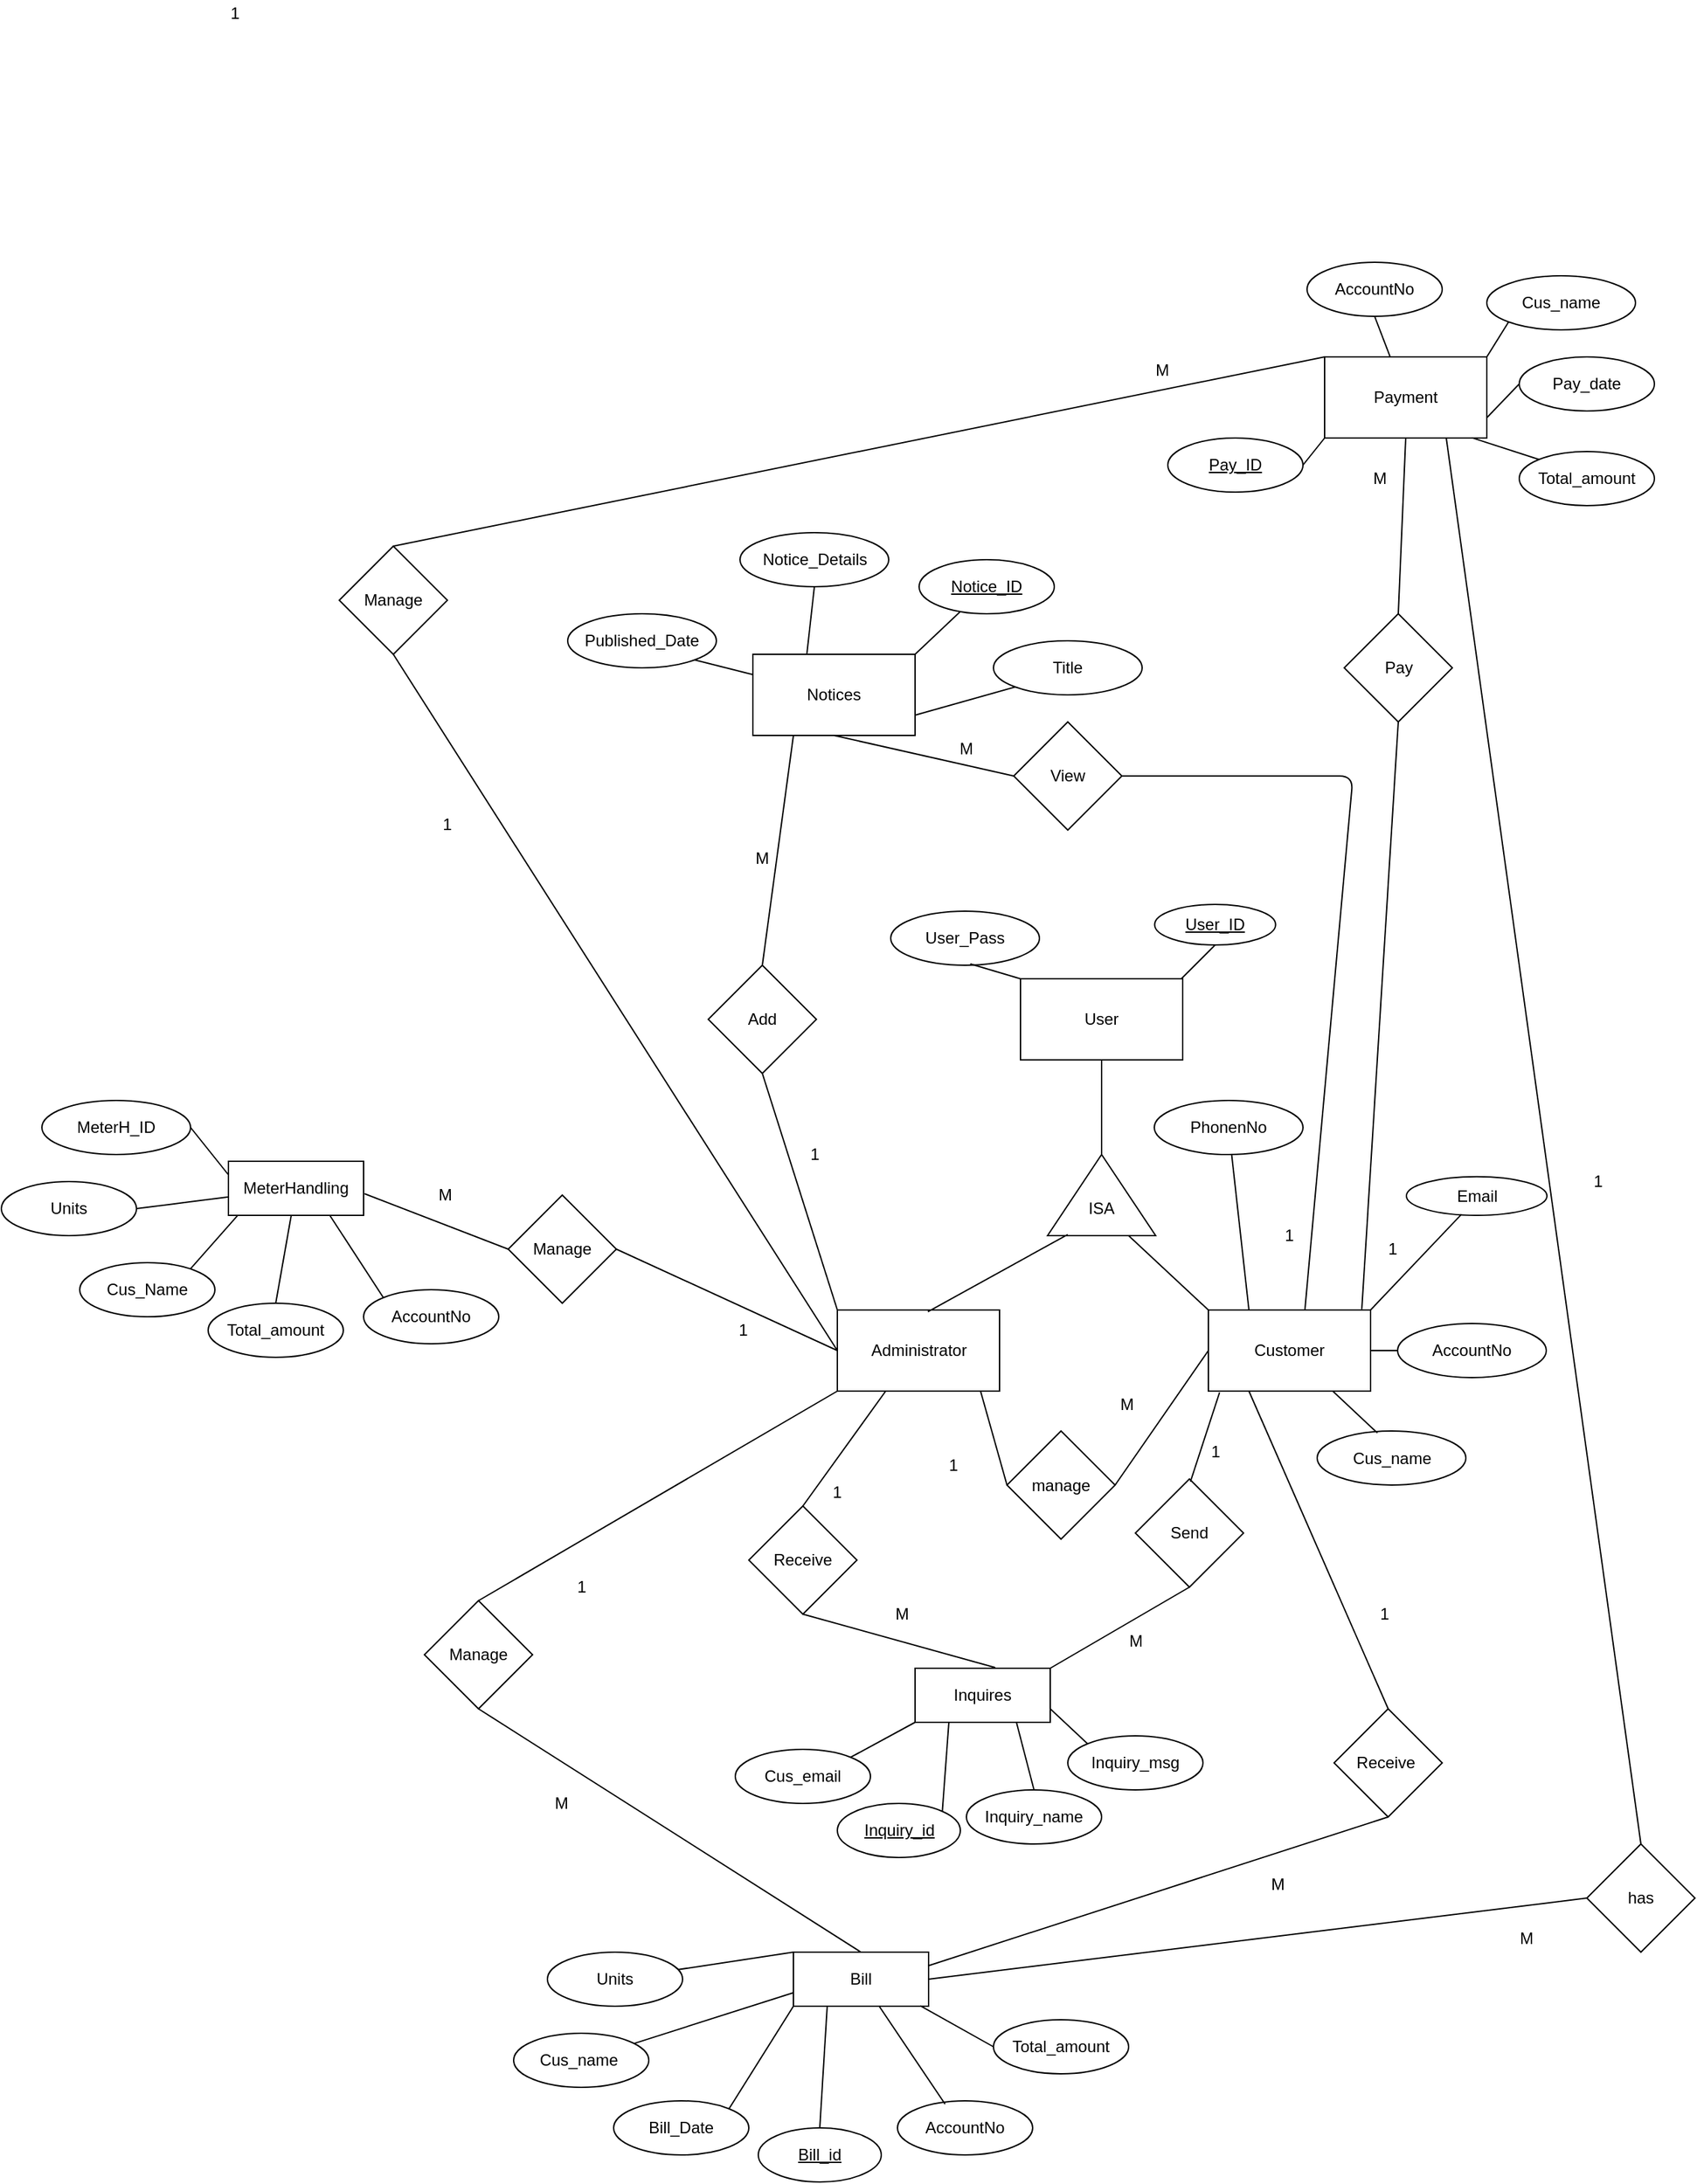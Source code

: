 <mxfile version="17.4.6" type="github" pages="35">
  <diagram id="M_5o9T0Zfa3jsSFbfTRQ" name="ER Diagram ">
    <mxGraphModel dx="1865" dy="1740" grid="1" gridSize="10" guides="1" tooltips="1" connect="1" arrows="1" fold="1" page="1" pageScale="1" pageWidth="827" pageHeight="1169" math="0" shadow="0">
      <root>
        <mxCell id="0" />
        <mxCell id="1" parent="0" />
        <mxCell id="R-2MHPUn--8WQAwCCb6K-1" value="User" style="rounded=0;whiteSpace=wrap;html=1;" parent="1" vertex="1">
          <mxGeometry x="181" y="310" width="120" height="60" as="geometry" />
        </mxCell>
        <mxCell id="gWIL4lwPZoUMI15kpGQ2-3" value="Inquires" style="whiteSpace=wrap;html=1;align=center;" parent="1" vertex="1">
          <mxGeometry x="103" y="820" width="100" height="40" as="geometry" />
        </mxCell>
        <mxCell id="gWIL4lwPZoUMI15kpGQ2-4" value="MeterHandling" style="whiteSpace=wrap;html=1;align=center;" parent="1" vertex="1">
          <mxGeometry x="-405" y="445" width="100" height="40" as="geometry" />
        </mxCell>
        <mxCell id="gWIL4lwPZoUMI15kpGQ2-6" value="Units" style="ellipse;whiteSpace=wrap;html=1;align=center;" parent="1" vertex="1">
          <mxGeometry x="-573" y="460" width="100" height="40" as="geometry" />
        </mxCell>
        <mxCell id="gWIL4lwPZoUMI15kpGQ2-7" value="Cus_Name" style="ellipse;whiteSpace=wrap;html=1;align=center;" parent="1" vertex="1">
          <mxGeometry x="-515" y="520" width="100" height="40" as="geometry" />
        </mxCell>
        <mxCell id="gWIL4lwPZoUMI15kpGQ2-8" value="Bill" style="whiteSpace=wrap;html=1;align=center;" parent="1" vertex="1">
          <mxGeometry x="13" y="1030" width="100" height="40" as="geometry" />
        </mxCell>
        <mxCell id="GwoW-9eUFXNhQJcoqlGR-5" value="Notice_ID" style="ellipse;whiteSpace=wrap;html=1;align=center;fontStyle=4;" parent="1" vertex="1">
          <mxGeometry x="106" width="100" height="40" as="geometry" />
        </mxCell>
        <mxCell id="GwoW-9eUFXNhQJcoqlGR-10" value="Notice_Details" style="ellipse;whiteSpace=wrap;html=1;align=center;" parent="1" vertex="1">
          <mxGeometry x="-26.5" y="-20" width="110" height="40" as="geometry" />
        </mxCell>
        <mxCell id="GwoW-9eUFXNhQJcoqlGR-11" value="Title" style="ellipse;whiteSpace=wrap;html=1;align=center;" parent="1" vertex="1">
          <mxGeometry x="161" y="60" width="110" height="40" as="geometry" />
        </mxCell>
        <mxCell id="0ZwmMBX9CB_PH2E3g_sw-1" value="Customer" style="rounded=0;whiteSpace=wrap;html=1;" parent="1" vertex="1">
          <mxGeometry x="320" y="555" width="120" height="60" as="geometry" />
        </mxCell>
        <mxCell id="0ZwmMBX9CB_PH2E3g_sw-2" value="Administrator" style="rounded=0;whiteSpace=wrap;html=1;" parent="1" vertex="1">
          <mxGeometry x="45.5" y="555" width="120" height="60" as="geometry" />
        </mxCell>
        <mxCell id="0ZwmMBX9CB_PH2E3g_sw-5" value="" style="triangle;whiteSpace=wrap;html=1;rotation=-90;" parent="1" vertex="1">
          <mxGeometry x="211" y="430" width="60" height="80" as="geometry" />
        </mxCell>
        <mxCell id="0ZwmMBX9CB_PH2E3g_sw-6" value="ISA" style="text;html=1;strokeColor=none;fillColor=none;align=center;verticalAlign=middle;whiteSpace=wrap;rounded=0;" parent="1" vertex="1">
          <mxGeometry x="221" y="470" width="40" height="20" as="geometry" />
        </mxCell>
        <mxCell id="0ZwmMBX9CB_PH2E3g_sw-7" value="" style="endArrow=none;html=1;entryX=0.5;entryY=1;entryDx=0;entryDy=0;exitX=1;exitY=0.5;exitDx=0;exitDy=0;" parent="1" source="0ZwmMBX9CB_PH2E3g_sw-5" target="R-2MHPUn--8WQAwCCb6K-1" edge="1">
          <mxGeometry width="50" height="50" relative="1" as="geometry">
            <mxPoint x="376" y="430" as="sourcePoint" />
            <mxPoint x="446" y="360" as="targetPoint" />
          </mxGeometry>
        </mxCell>
        <mxCell id="0ZwmMBX9CB_PH2E3g_sw-8" value="" style="endArrow=none;html=1;entryX=0;entryY=0.75;entryDx=0;entryDy=0;exitX=0;exitY=0;exitDx=0;exitDy=0;" parent="1" source="0ZwmMBX9CB_PH2E3g_sw-1" target="0ZwmMBX9CB_PH2E3g_sw-5" edge="1">
          <mxGeometry width="50" height="50" relative="1" as="geometry">
            <mxPoint x="545.71" y="550" as="sourcePoint" />
            <mxPoint x="545.71" y="484" as="targetPoint" />
          </mxGeometry>
        </mxCell>
        <mxCell id="K307Wzx5Uyk_XyWvb7QZ-1" value="Payment" style="rounded=0;whiteSpace=wrap;html=1;" parent="1" vertex="1">
          <mxGeometry x="406" y="-150" width="120" height="60" as="geometry" />
        </mxCell>
        <mxCell id="0ZwmMBX9CB_PH2E3g_sw-10" value="" style="endArrow=none;html=1;exitX=0.558;exitY=0.021;exitDx=0;exitDy=0;exitPerimeter=0;entryX=0.014;entryY=0.187;entryDx=0;entryDy=0;entryPerimeter=0;" parent="1" source="0ZwmMBX9CB_PH2E3g_sw-2" target="0ZwmMBX9CB_PH2E3g_sw-5" edge="1">
          <mxGeometry width="50" height="50" relative="1" as="geometry">
            <mxPoint x="326.0" y="580" as="sourcePoint" />
            <mxPoint x="417" y="486" as="targetPoint" />
          </mxGeometry>
        </mxCell>
        <mxCell id="GwoW-9eUFXNhQJcoqlGR-13" value="Published_Date" style="ellipse;whiteSpace=wrap;html=1;align=center;" parent="1" vertex="1">
          <mxGeometry x="-154" y="40" width="110" height="40" as="geometry" />
        </mxCell>
        <mxCell id="K307Wzx5Uyk_XyWvb7QZ-3" value="&lt;u&gt;Pay_ID&lt;/u&gt;" style="ellipse;whiteSpace=wrap;html=1;align=center;" parent="1" vertex="1">
          <mxGeometry x="290" y="-90" width="100" height="40" as="geometry" />
        </mxCell>
        <mxCell id="iZ0bgMCoI2NrM_kVkU7W-5" value="AccountNo" style="ellipse;whiteSpace=wrap;html=1;align=center;" parent="1" vertex="1">
          <mxGeometry x="393" y="-220" width="100" height="40" as="geometry" />
        </mxCell>
        <mxCell id="GwoW-9eUFXNhQJcoqlGR-20" value="Notices" style="rounded=0;whiteSpace=wrap;html=1;" parent="1" vertex="1">
          <mxGeometry x="-17" y="70" width="120" height="60" as="geometry" />
        </mxCell>
        <mxCell id="BmbAjrQ7ErxFybZsGOEc-1" value="" style="endArrow=none;html=1;entryX=0.5;entryY=1;entryDx=0;entryDy=0;exitX=1;exitY=0.25;exitDx=0;exitDy=0;" parent="1" source="gWIL4lwPZoUMI15kpGQ2-8" target="BmbAjrQ7ErxFybZsGOEc-19" edge="1">
          <mxGeometry width="50" height="50" relative="1" as="geometry">
            <mxPoint x="300" y="1070.0" as="sourcePoint" />
            <mxPoint x="590" y="1140" as="targetPoint" />
          </mxGeometry>
        </mxCell>
        <mxCell id="GwoW-9eUFXNhQJcoqlGR-23" value="" style="endArrow=none;html=1;entryX=1;entryY=0;entryDx=0;entryDy=0;" parent="1" source="GwoW-9eUFXNhQJcoqlGR-5" target="GwoW-9eUFXNhQJcoqlGR-20" edge="1">
          <mxGeometry width="50" height="50" relative="1" as="geometry">
            <mxPoint x="190" y="10" as="sourcePoint" />
            <mxPoint x="-110" y="60" as="targetPoint" />
          </mxGeometry>
        </mxCell>
        <mxCell id="iZ0bgMCoI2NrM_kVkU7W-7" value="Cus_name" style="ellipse;whiteSpace=wrap;html=1;align=center;" parent="1" vertex="1">
          <mxGeometry x="526" y="-210" width="110" height="40" as="geometry" />
        </mxCell>
        <mxCell id="GwoW-9eUFXNhQJcoqlGR-24" value="" style="endArrow=none;html=1;entryX=1;entryY=0.75;entryDx=0;entryDy=0;exitX=0;exitY=1;exitDx=0;exitDy=0;" parent="1" source="GwoW-9eUFXNhQJcoqlGR-11" target="GwoW-9eUFXNhQJcoqlGR-20" edge="1">
          <mxGeometry width="50" height="50" relative="1" as="geometry">
            <mxPoint x="86" as="sourcePoint" />
            <mxPoint x="66" y="-60" as="targetPoint" />
          </mxGeometry>
        </mxCell>
        <mxCell id="GwoW-9eUFXNhQJcoqlGR-25" value="" style="endArrow=none;html=1;entryX=0.333;entryY=-0.005;entryDx=0;entryDy=0;exitX=0.5;exitY=1;exitDx=0;exitDy=0;entryPerimeter=0;" parent="1" source="GwoW-9eUFXNhQJcoqlGR-10" target="GwoW-9eUFXNhQJcoqlGR-20" edge="1">
          <mxGeometry width="50" height="50" relative="1" as="geometry">
            <mxPoint x="66" y="140" as="sourcePoint" />
            <mxPoint x="46" y="80" as="targetPoint" />
          </mxGeometry>
        </mxCell>
        <mxCell id="BmbAjrQ7ErxFybZsGOEc-19" value="Receive&amp;nbsp;" style="rhombus;whiteSpace=wrap;html=1;rotation=0;" parent="1" vertex="1">
          <mxGeometry x="413" y="850" width="80" height="80" as="geometry" />
        </mxCell>
        <mxCell id="BmbAjrQ7ErxFybZsGOEc-20" value="" style="endArrow=none;html=1;exitX=0.5;exitY=0;exitDx=0;exitDy=0;entryX=0.25;entryY=1;entryDx=0;entryDy=0;" parent="1" source="BmbAjrQ7ErxFybZsGOEc-19" target="0ZwmMBX9CB_PH2E3g_sw-1" edge="1">
          <mxGeometry width="50" height="50" relative="1" as="geometry">
            <mxPoint x="590" y="1060" as="sourcePoint" />
            <mxPoint x="316" y="720" as="targetPoint" />
          </mxGeometry>
        </mxCell>
        <mxCell id="GwoW-9eUFXNhQJcoqlGR-27" value="" style="endArrow=none;html=1;exitX=0;exitY=0.25;exitDx=0;exitDy=0;entryX=1;entryY=1;entryDx=0;entryDy=0;" parent="1" source="GwoW-9eUFXNhQJcoqlGR-20" target="GwoW-9eUFXNhQJcoqlGR-13" edge="1">
          <mxGeometry width="50" height="50" relative="1" as="geometry">
            <mxPoint x="-114" y="20" as="sourcePoint" />
            <mxPoint x="-134" y="-40" as="targetPoint" />
          </mxGeometry>
        </mxCell>
        <mxCell id="iZ0bgMCoI2NrM_kVkU7W-11" value="Pay_date" style="ellipse;whiteSpace=wrap;html=1;align=center;" parent="1" vertex="1">
          <mxGeometry x="550" y="-150" width="100" height="40" as="geometry" />
        </mxCell>
        <mxCell id="iZ0bgMCoI2NrM_kVkU7W-12" value="Total_amount" style="ellipse;whiteSpace=wrap;html=1;align=center;" parent="1" vertex="1">
          <mxGeometry x="550" y="-80" width="100" height="40" as="geometry" />
        </mxCell>
        <mxCell id="ElF4rmFvOYkhaGS9MpUQ-2" value="" style="endArrow=none;html=1;entryX=0;entryY=1;entryDx=0;entryDy=0;exitX=1;exitY=0.5;exitDx=0;exitDy=0;" parent="1" source="K307Wzx5Uyk_XyWvb7QZ-3" target="K307Wzx5Uyk_XyWvb7QZ-1" edge="1">
          <mxGeometry width="50" height="50" relative="1" as="geometry">
            <mxPoint x="351.355" y="-4.142" as="sourcePoint" />
            <mxPoint x="416" y="-80" as="targetPoint" />
          </mxGeometry>
        </mxCell>
        <mxCell id="ElF4rmFvOYkhaGS9MpUQ-6" value="" style="endArrow=none;html=1;exitX=0.5;exitY=1;exitDx=0;exitDy=0;" parent="1" source="iZ0bgMCoI2NrM_kVkU7W-5" target="K307Wzx5Uyk_XyWvb7QZ-1" edge="1">
          <mxGeometry width="50" height="50" relative="1" as="geometry">
            <mxPoint x="531" y="-290" as="sourcePoint" />
            <mxPoint x="456" y="-40" as="targetPoint" />
          </mxGeometry>
        </mxCell>
        <mxCell id="ElF4rmFvOYkhaGS9MpUQ-8" value="" style="endArrow=none;html=1;entryX=0;entryY=1;entryDx=0;entryDy=0;exitX=1;exitY=0;exitDx=0;exitDy=0;" parent="1" source="K307Wzx5Uyk_XyWvb7QZ-1" target="iZ0bgMCoI2NrM_kVkU7W-7" edge="1">
          <mxGeometry width="50" height="50" relative="1" as="geometry">
            <mxPoint x="411.355" y="55.858" as="sourcePoint" />
            <mxPoint x="646" y="-172" as="targetPoint" />
          </mxGeometry>
        </mxCell>
        <mxCell id="ElF4rmFvOYkhaGS9MpUQ-9" value="" style="endArrow=none;html=1;entryX=0;entryY=0.5;entryDx=0;entryDy=0;exitX=1;exitY=0.75;exitDx=0;exitDy=0;" parent="1" source="K307Wzx5Uyk_XyWvb7QZ-1" target="iZ0bgMCoI2NrM_kVkU7W-11" edge="1">
          <mxGeometry width="50" height="50" relative="1" as="geometry">
            <mxPoint x="421.355" y="65.858" as="sourcePoint" />
            <mxPoint x="626" y="-103" as="targetPoint" />
          </mxGeometry>
        </mxCell>
        <mxCell id="ElF4rmFvOYkhaGS9MpUQ-10" value="" style="endArrow=none;html=1;entryX=0;entryY=0;entryDx=0;entryDy=0;exitX=0.908;exitY=0.997;exitDx=0;exitDy=0;exitPerimeter=0;" parent="1" source="K307Wzx5Uyk_XyWvb7QZ-1" target="iZ0bgMCoI2NrM_kVkU7W-12" edge="1">
          <mxGeometry width="50" height="50" relative="1" as="geometry">
            <mxPoint x="431.355" y="75.858" as="sourcePoint" />
            <mxPoint x="496" as="targetPoint" />
          </mxGeometry>
        </mxCell>
        <mxCell id="XLiFxqXhWqaqg-ymZsb6-1" value="View" style="rhombus;whiteSpace=wrap;html=1;" parent="1" vertex="1">
          <mxGeometry x="176" y="120" width="80" height="80" as="geometry" />
        </mxCell>
        <mxCell id="kNvfrcT3U_PSBVfQfXv5-1" value="Pay" style="rhombus;whiteSpace=wrap;html=1;" parent="1" vertex="1">
          <mxGeometry x="420.5" y="40" width="80" height="80" as="geometry" />
        </mxCell>
        <mxCell id="XLiFxqXhWqaqg-ymZsb6-2" value="" style="endArrow=none;html=1;entryX=0;entryY=0.5;entryDx=0;entryDy=0;exitX=0.5;exitY=1;exitDx=0;exitDy=0;" parent="1" source="GwoW-9eUFXNhQJcoqlGR-20" target="XLiFxqXhWqaqg-ymZsb6-1" edge="1">
          <mxGeometry width="50" height="50" relative="1" as="geometry">
            <mxPoint x="20" y="290" as="sourcePoint" />
            <mxPoint x="90.711" y="240" as="targetPoint" />
          </mxGeometry>
        </mxCell>
        <mxCell id="kNvfrcT3U_PSBVfQfXv5-2" value="" style="endArrow=none;html=1;entryX=0.5;entryY=1;entryDx=0;entryDy=0;exitX=0.946;exitY=-0.01;exitDx=0;exitDy=0;exitPerimeter=0;" parent="1" source="0ZwmMBX9CB_PH2E3g_sw-1" target="kNvfrcT3U_PSBVfQfXv5-1" edge="1">
          <mxGeometry width="50" height="50" relative="1" as="geometry">
            <mxPoint x="460" y="584" as="sourcePoint" />
            <mxPoint x="286" y="510" as="targetPoint" />
          </mxGeometry>
        </mxCell>
        <mxCell id="kNvfrcT3U_PSBVfQfXv5-3" value="" style="endArrow=none;html=1;entryX=0.5;entryY=0;entryDx=0;entryDy=0;exitX=0.5;exitY=1;exitDx=0;exitDy=0;" parent="1" source="K307Wzx5Uyk_XyWvb7QZ-1" target="kNvfrcT3U_PSBVfQfXv5-1" edge="1">
          <mxGeometry width="50" height="50" relative="1" as="geometry">
            <mxPoint x="446" y="-90" as="sourcePoint" />
            <mxPoint x="376" y="270" as="targetPoint" />
          </mxGeometry>
        </mxCell>
        <mxCell id="gWIL4lwPZoUMI15kpGQ2-10" value="" style="endArrow=none;html=1;exitX=0.5;exitY=0;exitDx=0;exitDy=0;entryX=0;entryY=1;entryDx=0;entryDy=0;startArrow=none;" parent="1" source="gWIL4lwPZoUMI15kpGQ2-27" target="0ZwmMBX9CB_PH2E3g_sw-2" edge="1">
          <mxGeometry width="50" height="50" relative="1" as="geometry">
            <mxPoint x="250" y="830" as="sourcePoint" />
            <mxPoint x="300" y="780" as="targetPoint" />
          </mxGeometry>
        </mxCell>
        <mxCell id="gWIL4lwPZoUMI15kpGQ2-11" value="" style="endArrow=none;html=1;exitX=1.007;exitY=0.6;exitDx=0;exitDy=0;entryX=0;entryY=0.5;entryDx=0;entryDy=0;exitPerimeter=0;" parent="1" source="gWIL4lwPZoUMI15kpGQ2-4" target="gWIL4lwPZoUMI15kpGQ2-28" edge="1">
          <mxGeometry width="50" height="50" relative="1" as="geometry">
            <mxPoint x="-40" y="1080" as="sourcePoint" />
            <mxPoint x="190" y="650" as="targetPoint" />
          </mxGeometry>
        </mxCell>
        <mxCell id="XLiFxqXhWqaqg-ymZsb6-4" value="" style="endArrow=none;html=1;exitX=1;exitY=0.5;exitDx=0;exitDy=0;entryX=0.595;entryY=0.003;entryDx=0;entryDy=0;entryPerimeter=0;" parent="1" source="XLiFxqXhWqaqg-ymZsb6-1" target="0ZwmMBX9CB_PH2E3g_sw-1" edge="1">
          <mxGeometry width="50" height="50" relative="1" as="geometry">
            <mxPoint x="80" y="380" as="sourcePoint" />
            <mxPoint x="427" y="580" as="targetPoint" />
            <Array as="points">
              <mxPoint x="427" y="160" />
            </Array>
          </mxGeometry>
        </mxCell>
        <mxCell id="gWIL4lwPZoUMI15kpGQ2-15" value="" style="endArrow=none;html=1;entryX=0.298;entryY=1;entryDx=0;entryDy=0;entryPerimeter=0;exitX=0.5;exitY=0;exitDx=0;exitDy=0;" parent="1" source="gWIL4lwPZoUMI15kpGQ2-31" target="0ZwmMBX9CB_PH2E3g_sw-2" edge="1">
          <mxGeometry width="50" height="50" relative="1" as="geometry">
            <mxPoint x="80" y="960" as="sourcePoint" />
            <mxPoint x="244.118" y="650" as="targetPoint" />
          </mxGeometry>
        </mxCell>
        <mxCell id="gWIL4lwPZoUMI15kpGQ2-16" value="" style="endArrow=none;html=1;entryX=0;entryY=0.25;entryDx=0;entryDy=0;exitX=1;exitY=0.5;exitDx=0;exitDy=0;" parent="1" source="gWIL4lwPZoUMI15kpGQ2-72" target="gWIL4lwPZoUMI15kpGQ2-4" edge="1">
          <mxGeometry width="50" height="50" relative="1" as="geometry">
            <mxPoint x="-258" y="480" as="sourcePoint" />
            <mxPoint x="35" y="470" as="targetPoint" />
          </mxGeometry>
        </mxCell>
        <mxCell id="gWIL4lwPZoUMI15kpGQ2-18" value="" style="endArrow=none;html=1;exitX=1;exitY=0;exitDx=0;exitDy=0;entryX=0.25;entryY=1;entryDx=0;entryDy=0;" parent="1" source="gWIL4lwPZoUMI15kpGQ2-81" target="gWIL4lwPZoUMI15kpGQ2-3" edge="1">
          <mxGeometry width="50" height="50" relative="1" as="geometry">
            <mxPoint x="-23" y="1140" as="sourcePoint" />
            <mxPoint x="30" y="1000" as="targetPoint" />
          </mxGeometry>
        </mxCell>
        <mxCell id="gWIL4lwPZoUMI15kpGQ2-20" value="" style="endArrow=none;html=1;entryX=0.25;entryY=1;entryDx=0;entryDy=0;exitX=0.5;exitY=0;exitDx=0;exitDy=0;" parent="1" source="gWIL4lwPZoUMI15kpGQ2-73" target="gWIL4lwPZoUMI15kpGQ2-8" edge="1">
          <mxGeometry width="50" height="50" relative="1" as="geometry">
            <mxPoint x="-52" y="890" as="sourcePoint" />
            <mxPoint x="17" y="920" as="targetPoint" />
          </mxGeometry>
        </mxCell>
        <mxCell id="gWIL4lwPZoUMI15kpGQ2-28" value="Manage" style="rhombus;whiteSpace=wrap;html=1;" parent="1" vertex="1">
          <mxGeometry x="-198" y="470" width="80" height="80" as="geometry" />
        </mxCell>
        <mxCell id="gWIL4lwPZoUMI15kpGQ2-29" value="" style="endArrow=none;html=1;exitX=1;exitY=0.5;exitDx=0;exitDy=0;entryX=0;entryY=0.5;entryDx=0;entryDy=0;" parent="1" source="gWIL4lwPZoUMI15kpGQ2-28" target="0ZwmMBX9CB_PH2E3g_sw-2" edge="1">
          <mxGeometry width="50" height="50" relative="1" as="geometry">
            <mxPoint x="-101" y="655" as="sourcePoint" />
            <mxPoint x="-20" y="605" as="targetPoint" />
          </mxGeometry>
        </mxCell>
        <mxCell id="gWIL4lwPZoUMI15kpGQ2-27" value="Manage" style="rhombus;whiteSpace=wrap;html=1;" parent="1" vertex="1">
          <mxGeometry x="-260" y="770" width="80" height="80" as="geometry" />
        </mxCell>
        <mxCell id="gWIL4lwPZoUMI15kpGQ2-30" value="" style="endArrow=none;html=1;exitX=0.5;exitY=0;exitDx=0;exitDy=0;entryX=0.5;entryY=1;entryDx=0;entryDy=0;" parent="1" source="gWIL4lwPZoUMI15kpGQ2-8" target="gWIL4lwPZoUMI15kpGQ2-27" edge="1">
          <mxGeometry width="50" height="50" relative="1" as="geometry">
            <mxPoint x="-14" y="795" as="sourcePoint" />
            <mxPoint x="70" y="640" as="targetPoint" />
          </mxGeometry>
        </mxCell>
        <mxCell id="gWIL4lwPZoUMI15kpGQ2-31" value="Receive" style="rhombus;whiteSpace=wrap;html=1;" parent="1" vertex="1">
          <mxGeometry x="-20" y="700" width="80" height="80" as="geometry" />
        </mxCell>
        <mxCell id="gWIL4lwPZoUMI15kpGQ2-32" value="" style="endArrow=none;html=1;exitX=0.593;exitY=-0.013;exitDx=0;exitDy=0;exitPerimeter=0;entryX=0.5;entryY=1;entryDx=0;entryDy=0;" parent="1" source="gWIL4lwPZoUMI15kpGQ2-3" target="gWIL4lwPZoUMI15kpGQ2-31" edge="1">
          <mxGeometry width="50" height="50" relative="1" as="geometry">
            <mxPoint x="170.004" y="1120.714" as="sourcePoint" />
            <mxPoint x="100" y="910" as="targetPoint" />
          </mxGeometry>
        </mxCell>
        <mxCell id="gWIL4lwPZoUMI15kpGQ2-38" value="Inquiry_name" style="ellipse;whiteSpace=wrap;html=1;align=center;" parent="1" vertex="1">
          <mxGeometry x="141" y="910" width="100" height="40" as="geometry" />
        </mxCell>
        <mxCell id="9J1Xk2j35T_Wb_meegYh-33" value="&lt;font style=&quot;font-size: 12px&quot;&gt;1&lt;/font&gt;" style="text;html=1;strokeColor=none;fillColor=none;align=center;verticalAlign=middle;whiteSpace=wrap;rounded=0;" parent="1" vertex="1">
          <mxGeometry x="-420" y="-414" width="40" height="20" as="geometry" />
        </mxCell>
        <mxCell id="gWIL4lwPZoUMI15kpGQ2-39" value="Inquiry_msg" style="ellipse;whiteSpace=wrap;html=1;align=center;" parent="1" vertex="1">
          <mxGeometry x="216" y="870" width="100" height="40" as="geometry" />
        </mxCell>
        <mxCell id="gWIL4lwPZoUMI15kpGQ2-40" value="Total_amount" style="ellipse;whiteSpace=wrap;html=1;align=center;" parent="1" vertex="1">
          <mxGeometry x="-420" y="550" width="100" height="40" as="geometry" />
        </mxCell>
        <mxCell id="gWIL4lwPZoUMI15kpGQ2-42" value="" style="endArrow=none;html=1;entryX=0.5;entryY=0;entryDx=0;entryDy=0;" parent="1" source="gWIL4lwPZoUMI15kpGQ2-4" target="gWIL4lwPZoUMI15kpGQ2-40" edge="1">
          <mxGeometry width="50" height="50" relative="1" as="geometry">
            <mxPoint x="-192" y="600" as="sourcePoint" />
            <mxPoint x="-142" y="670" as="targetPoint" />
          </mxGeometry>
        </mxCell>
        <mxCell id="gWIL4lwPZoUMI15kpGQ2-44" value="" style="endArrow=none;html=1;entryX=1;entryY=0.5;entryDx=0;entryDy=0;" parent="1" source="gWIL4lwPZoUMI15kpGQ2-4" target="gWIL4lwPZoUMI15kpGQ2-6" edge="1">
          <mxGeometry width="50" height="50" relative="1" as="geometry">
            <mxPoint x="-218.6" y="540" as="sourcePoint" />
            <mxPoint x="-225" y="620" as="targetPoint" />
          </mxGeometry>
        </mxCell>
        <mxCell id="gWIL4lwPZoUMI15kpGQ2-45" value="" style="endArrow=none;html=1;exitX=0;exitY=0;exitDx=0;exitDy=0;" parent="1" source="gWIL4lwPZoUMI15kpGQ2-8" target="gWIL4lwPZoUMI15kpGQ2-48" edge="1">
          <mxGeometry width="50" height="50" relative="1" as="geometry">
            <mxPoint x="-102.0" y="860" as="sourcePoint" />
            <mxPoint x="-108.4" y="940" as="targetPoint" />
          </mxGeometry>
        </mxCell>
        <mxCell id="gWIL4lwPZoUMI15kpGQ2-46" value="" style="endArrow=none;html=1;entryX=0.817;entryY=0.121;entryDx=0;entryDy=0;exitX=0.066;exitY=1.007;exitDx=0;exitDy=0;exitPerimeter=0;entryPerimeter=0;" parent="1" source="gWIL4lwPZoUMI15kpGQ2-4" target="gWIL4lwPZoUMI15kpGQ2-7" edge="1">
          <mxGeometry width="50" height="50" relative="1" as="geometry">
            <mxPoint x="-106.6" y="610" as="sourcePoint" />
            <mxPoint x="-113" y="690" as="targetPoint" />
          </mxGeometry>
        </mxCell>
        <mxCell id="gWIL4lwPZoUMI15kpGQ2-48" value="Units" style="ellipse;whiteSpace=wrap;html=1;align=center;" parent="1" vertex="1">
          <mxGeometry x="-169" y="1030" width="100" height="40" as="geometry" />
        </mxCell>
        <mxCell id="gWIL4lwPZoUMI15kpGQ2-59" value="Send" style="rhombus;whiteSpace=wrap;html=1;" parent="1" vertex="1">
          <mxGeometry x="266" y="680" width="80" height="80" as="geometry" />
        </mxCell>
        <mxCell id="gWIL4lwPZoUMI15kpGQ2-60" value="" style="endArrow=none;html=1;entryX=0.5;entryY=1;entryDx=0;entryDy=0;exitX=1;exitY=0;exitDx=0;exitDy=0;" parent="1" source="gWIL4lwPZoUMI15kpGQ2-3" target="gWIL4lwPZoUMI15kpGQ2-59" edge="1">
          <mxGeometry width="50" height="50" relative="1" as="geometry">
            <mxPoint x="469.41" y="880" as="sourcePoint" />
            <mxPoint x="450.503" y="787.933" as="targetPoint" />
          </mxGeometry>
        </mxCell>
        <mxCell id="gWIL4lwPZoUMI15kpGQ2-61" value="" style="endArrow=none;html=1;exitX=0.069;exitY=1.017;exitDx=0;exitDy=0;entryX=0.509;entryY=0.025;entryDx=0;entryDy=0;entryPerimeter=0;exitPerimeter=0;" parent="1" source="0ZwmMBX9CB_PH2E3g_sw-1" target="gWIL4lwPZoUMI15kpGQ2-59" edge="1">
          <mxGeometry width="50" height="50" relative="1" as="geometry">
            <mxPoint x="516.5" y="585" as="sourcePoint" />
            <mxPoint x="527" y="680" as="targetPoint" />
          </mxGeometry>
        </mxCell>
        <mxCell id="gWIL4lwPZoUMI15kpGQ2-62" value="&lt;span&gt;AccountNo&lt;/span&gt;" style="ellipse;whiteSpace=wrap;html=1;align=center;" parent="1" vertex="1">
          <mxGeometry x="90" y="1140" width="100" height="40" as="geometry" />
        </mxCell>
        <mxCell id="gWIL4lwPZoUMI15kpGQ2-63" value="" style="endArrow=none;html=1;exitX=0.352;exitY=0.06;exitDx=0;exitDy=0;exitPerimeter=0;" parent="1" source="gWIL4lwPZoUMI15kpGQ2-62" target="gWIL4lwPZoUMI15kpGQ2-8" edge="1">
          <mxGeometry width="50" height="50" relative="1" as="geometry">
            <mxPoint x="-42" y="930" as="sourcePoint" />
            <mxPoint x="-43" y="830" as="targetPoint" />
          </mxGeometry>
        </mxCell>
        <mxCell id="SF_l1mnsRShW8xOKGkz_-6" value="User_Pass" style="ellipse;whiteSpace=wrap;html=1;align=center;" parent="1" vertex="1">
          <mxGeometry x="85" y="260" width="110" height="40" as="geometry" />
        </mxCell>
        <mxCell id="gWIL4lwPZoUMI15kpGQ2-64" value="" style="endArrow=none;html=1;exitX=0.5;exitY=0;exitDx=0;exitDy=0;entryX=0.75;entryY=1;entryDx=0;entryDy=0;" parent="1" source="gWIL4lwPZoUMI15kpGQ2-38" target="gWIL4lwPZoUMI15kpGQ2-3" edge="1">
          <mxGeometry width="50" height="50" relative="1" as="geometry">
            <mxPoint x="56" y="1090" as="sourcePoint" />
            <mxPoint x="-94" y="980" as="targetPoint" />
          </mxGeometry>
        </mxCell>
        <mxCell id="gWIL4lwPZoUMI15kpGQ2-65" value="" style="endArrow=none;html=1;entryX=1;entryY=0.75;entryDx=0;entryDy=0;exitX=0;exitY=0;exitDx=0;exitDy=0;" parent="1" source="gWIL4lwPZoUMI15kpGQ2-39" target="gWIL4lwPZoUMI15kpGQ2-3" edge="1">
          <mxGeometry width="50" height="50" relative="1" as="geometry">
            <mxPoint x="40" y="1080" as="sourcePoint" />
            <mxPoint x="80" y="1060" as="targetPoint" />
          </mxGeometry>
        </mxCell>
        <mxCell id="SF_l1mnsRShW8xOKGkz_-7" value="Email" style="ellipse;whiteSpace=wrap;html=1;align=center;" parent="1" vertex="1">
          <mxGeometry x="466.5" y="456.33" width="104" height="28.67" as="geometry" />
        </mxCell>
        <mxCell id="SF_l1mnsRShW8xOKGkz_-8" value="" style="endArrow=none;html=1;entryX=0.535;entryY=0.976;entryDx=0;entryDy=0;exitX=0;exitY=0;exitDx=0;exitDy=0;entryPerimeter=0;" parent="1" source="R-2MHPUn--8WQAwCCb6K-1" target="SF_l1mnsRShW8xOKGkz_-6" edge="1">
          <mxGeometry width="50" height="50" relative="1" as="geometry">
            <mxPoint x="189" y="270" as="sourcePoint" />
            <mxPoint x="189" y="200" as="targetPoint" />
          </mxGeometry>
        </mxCell>
        <mxCell id="SF_l1mnsRShW8xOKGkz_-9" value="" style="endArrow=none;html=1;entryX=0.391;entryY=0.976;entryDx=0;entryDy=0;exitX=1;exitY=0;exitDx=0;exitDy=0;entryPerimeter=0;" parent="1" source="0ZwmMBX9CB_PH2E3g_sw-1" target="SF_l1mnsRShW8xOKGkz_-7" edge="1">
          <mxGeometry width="50" height="50" relative="1" as="geometry">
            <mxPoint x="291.15" y="320" as="sourcePoint" />
            <mxPoint x="250.0" y="209.04" as="targetPoint" />
          </mxGeometry>
        </mxCell>
        <mxCell id="SF_l1mnsRShW8xOKGkz_-12" value="&lt;u&gt;User_ID&lt;/u&gt;" style="ellipse;whiteSpace=wrap;html=1;align=center;" parent="1" vertex="1">
          <mxGeometry x="280.25" y="255" width="89.5" height="30" as="geometry" />
        </mxCell>
        <mxCell id="SF_l1mnsRShW8xOKGkz_-13" value="" style="endArrow=none;html=1;entryX=0.5;entryY=1;entryDx=0;entryDy=0;" parent="1" target="SF_l1mnsRShW8xOKGkz_-12" edge="1">
          <mxGeometry width="50" height="50" relative="1" as="geometry">
            <mxPoint x="300" y="310" as="sourcePoint" />
            <mxPoint x="343" y="290" as="targetPoint" />
          </mxGeometry>
        </mxCell>
        <mxCell id="gWIL4lwPZoUMI15kpGQ2-66" value="Cus_email" style="ellipse;whiteSpace=wrap;html=1;align=center;" parent="1" vertex="1">
          <mxGeometry x="-30" y="880" width="100" height="40" as="geometry" />
        </mxCell>
        <mxCell id="gWIL4lwPZoUMI15kpGQ2-67" value="" style="endArrow=none;html=1;exitX=1;exitY=0;exitDx=0;exitDy=0;entryX=0;entryY=1;entryDx=0;entryDy=0;" parent="1" source="gWIL4lwPZoUMI15kpGQ2-66" target="gWIL4lwPZoUMI15kpGQ2-3" edge="1">
          <mxGeometry width="50" height="50" relative="1" as="geometry">
            <mxPoint x="-13.9" y="1050.96" as="sourcePoint" />
            <mxPoint x="40" y="1015" as="targetPoint" />
          </mxGeometry>
        </mxCell>
        <mxCell id="gWIL4lwPZoUMI15kpGQ2-68" value="Cus_name&amp;nbsp;" style="ellipse;whiteSpace=wrap;html=1;align=center;" parent="1" vertex="1">
          <mxGeometry x="-194" y="1090" width="100" height="40" as="geometry" />
        </mxCell>
        <mxCell id="gWIL4lwPZoUMI15kpGQ2-69" value="Bill_Date" style="ellipse;whiteSpace=wrap;html=1;align=center;" parent="1" vertex="1">
          <mxGeometry x="-120" y="1140" width="100" height="40" as="geometry" />
        </mxCell>
        <mxCell id="Elw5rhbdZ_p3zdOusZqH-25" value="M" style="text;html=1;align=center;verticalAlign=middle;resizable=0;points=[];autosize=1;strokeColor=none;" parent="1" vertex="1">
          <mxGeometry x="356" y="970" width="30" height="20" as="geometry" />
        </mxCell>
        <mxCell id="gWIL4lwPZoUMI15kpGQ2-70" value="" style="endArrow=none;html=1;entryX=0;entryY=0.75;entryDx=0;entryDy=0;" parent="1" source="gWIL4lwPZoUMI15kpGQ2-68" target="gWIL4lwPZoUMI15kpGQ2-8" edge="1">
          <mxGeometry width="50" height="50" relative="1" as="geometry">
            <mxPoint x="-66.0" y="910.0" as="sourcePoint" />
            <mxPoint x="-43.0" y="830.0" as="targetPoint" />
          </mxGeometry>
        </mxCell>
        <mxCell id="gWIL4lwPZoUMI15kpGQ2-71" value="" style="endArrow=none;html=1;entryX=0;entryY=1;entryDx=0;entryDy=0;exitX=1;exitY=0;exitDx=0;exitDy=0;" parent="1" source="gWIL4lwPZoUMI15kpGQ2-69" target="gWIL4lwPZoUMI15kpGQ2-8" edge="1">
          <mxGeometry width="50" height="50" relative="1" as="geometry">
            <mxPoint x="-211.709" y="922.988" as="sourcePoint" />
            <mxPoint x="-68" y="830.0" as="targetPoint" />
          </mxGeometry>
        </mxCell>
        <mxCell id="gWIL4lwPZoUMI15kpGQ2-72" value="MeterH_ID" style="ellipse;whiteSpace=wrap;html=1;align=center;" parent="1" vertex="1">
          <mxGeometry x="-543" y="400" width="110" height="40" as="geometry" />
        </mxCell>
        <mxCell id="gWIL4lwPZoUMI15kpGQ2-73" value="&lt;u&gt;Bill_id&lt;/u&gt;" style="ellipse;whiteSpace=wrap;html=1;align=center;" parent="1" vertex="1">
          <mxGeometry x="-13" y="1160" width="91" height="40" as="geometry" />
        </mxCell>
        <mxCell id="gWIL4lwPZoUMI15kpGQ2-76" value="M" style="text;html=1;align=center;verticalAlign=middle;resizable=0;points=[];autosize=1;strokeColor=none;" parent="1" vertex="1">
          <mxGeometry x="-260" y="460" width="30" height="20" as="geometry" />
        </mxCell>
        <mxCell id="gWIL4lwPZoUMI15kpGQ2-77" value="1" style="text;html=1;align=center;verticalAlign=middle;resizable=0;points=[];autosize=1;strokeColor=none;" parent="1" vertex="1">
          <mxGeometry x="-154" y="750" width="20" height="20" as="geometry" />
        </mxCell>
        <mxCell id="gWIL4lwPZoUMI15kpGQ2-78" value="M" style="text;html=1;align=center;verticalAlign=middle;resizable=0;points=[];autosize=1;strokeColor=none;" parent="1" vertex="1">
          <mxGeometry x="-174" y="910" width="30" height="20" as="geometry" />
        </mxCell>
        <mxCell id="gWIL4lwPZoUMI15kpGQ2-79" value="1" style="text;html=1;align=center;verticalAlign=middle;resizable=0;points=[];autosize=1;strokeColor=none;" parent="1" vertex="1">
          <mxGeometry x="35" y="680" width="20" height="20" as="geometry" />
        </mxCell>
        <mxCell id="gWIL4lwPZoUMI15kpGQ2-80" value="M" style="text;html=1;align=center;verticalAlign=middle;resizable=0;points=[];autosize=1;strokeColor=none;" parent="1" vertex="1">
          <mxGeometry x="251" y="790" width="30" height="20" as="geometry" />
        </mxCell>
        <mxCell id="gWIL4lwPZoUMI15kpGQ2-81" value="&lt;u&gt;Inquiry_id&lt;/u&gt;" style="ellipse;whiteSpace=wrap;html=1;align=center;" parent="1" vertex="1">
          <mxGeometry x="45.5" y="920" width="91" height="40" as="geometry" />
        </mxCell>
        <mxCell id="gWIL4lwPZoUMI15kpGQ2-85" value="1" style="text;html=1;align=center;verticalAlign=middle;resizable=0;points=[];autosize=1;strokeColor=none;" parent="1" vertex="1">
          <mxGeometry x="315" y="650" width="20" height="20" as="geometry" />
        </mxCell>
        <mxCell id="gWIL4lwPZoUMI15kpGQ2-86" value="M" style="text;html=1;align=center;verticalAlign=middle;resizable=0;points=[];autosize=1;strokeColor=none;" parent="1" vertex="1">
          <mxGeometry x="78" y="770" width="30" height="20" as="geometry" />
        </mxCell>
        <mxCell id="9NNjLzbF-_VanndHxU1u-2" value="M" style="text;html=1;strokeColor=none;fillColor=none;align=center;verticalAlign=middle;whiteSpace=wrap;rounded=0;" parent="1" vertex="1">
          <mxGeometry x="121" y="130" width="40" height="20" as="geometry" />
        </mxCell>
        <mxCell id="TSOd7XMlYccg_0pHrUIk-8" value="M" style="text;html=1;strokeColor=none;fillColor=none;align=center;verticalAlign=middle;whiteSpace=wrap;rounded=0;" parent="1" vertex="1">
          <mxGeometry x="426.5" y="-70" width="40" height="20" as="geometry" />
        </mxCell>
        <mxCell id="N_99zEwLUs9K9oy2K42W-5" value="1" style="text;html=1;align=center;verticalAlign=middle;resizable=0;points=[];autosize=1;strokeColor=none;" parent="1" vertex="1">
          <mxGeometry x="440" y="770" width="20" height="20" as="geometry" />
        </mxCell>
        <mxCell id="hVpC7EG9TQyVRuL4mwK9-27" value="1" style="text;html=1;align=center;verticalAlign=middle;resizable=0;points=[];autosize=1;strokeColor=none;" parent="1" vertex="1">
          <mxGeometry x="445.5" y="500" width="20" height="20" as="geometry" />
        </mxCell>
        <mxCell id="VS3_uVBxbDkvPHoo9CmW-2" value="AccountNo" style="ellipse;whiteSpace=wrap;html=1;align=center;" parent="1" vertex="1">
          <mxGeometry x="460" y="565" width="110" height="40" as="geometry" />
        </mxCell>
        <mxCell id="VS3_uVBxbDkvPHoo9CmW-3" value="" style="endArrow=none;html=1;entryX=0;entryY=0.5;entryDx=0;entryDy=0;exitX=1;exitY=0.5;exitDx=0;exitDy=0;" parent="1" source="0ZwmMBX9CB_PH2E3g_sw-1" target="VS3_uVBxbDkvPHoo9CmW-2" edge="1">
          <mxGeometry width="50" height="50" relative="1" as="geometry">
            <mxPoint x="172.15" y="350.96" as="sourcePoint" />
            <mxPoint x="120.0" y="340.0" as="targetPoint" />
          </mxGeometry>
        </mxCell>
        <mxCell id="VS3_uVBxbDkvPHoo9CmW-4" value="PhonenNo" style="ellipse;whiteSpace=wrap;html=1;align=center;" parent="1" vertex="1">
          <mxGeometry x="280" y="400" width="110" height="40" as="geometry" />
        </mxCell>
        <mxCell id="VS3_uVBxbDkvPHoo9CmW-5" value="" style="endArrow=none;html=1;exitX=0.25;exitY=0;exitDx=0;exitDy=0;" parent="1" source="0ZwmMBX9CB_PH2E3g_sw-1" target="VS3_uVBxbDkvPHoo9CmW-4" edge="1">
          <mxGeometry width="50" height="50" relative="1" as="geometry">
            <mxPoint x="206" y="346.471" as="sourcePoint" />
            <mxPoint x="130" y="342" as="targetPoint" />
          </mxGeometry>
        </mxCell>
        <mxCell id="VS3_uVBxbDkvPHoo9CmW-6" value="Add" style="rhombus;whiteSpace=wrap;html=1;" parent="1" vertex="1">
          <mxGeometry x="-50" y="300" width="80" height="80" as="geometry" />
        </mxCell>
        <mxCell id="VS3_uVBxbDkvPHoo9CmW-7" value="" style="endArrow=none;html=1;entryX=0.5;entryY=0;entryDx=0;entryDy=0;exitX=0.25;exitY=1;exitDx=0;exitDy=0;" parent="1" source="GwoW-9eUFXNhQJcoqlGR-20" target="VS3_uVBxbDkvPHoo9CmW-6" edge="1">
          <mxGeometry width="50" height="50" relative="1" as="geometry">
            <mxPoint x="-93" y="100" as="sourcePoint" />
            <mxPoint x="10" y="190" as="targetPoint" />
          </mxGeometry>
        </mxCell>
        <mxCell id="VS3_uVBxbDkvPHoo9CmW-8" value="" style="endArrow=none;html=1;entryX=0;entryY=0;entryDx=0;entryDy=0;exitX=0.5;exitY=1;exitDx=0;exitDy=0;" parent="1" source="VS3_uVBxbDkvPHoo9CmW-6" target="0ZwmMBX9CB_PH2E3g_sw-2" edge="1">
          <mxGeometry width="50" height="50" relative="1" as="geometry">
            <mxPoint x="-47" y="378" as="sourcePoint" />
            <mxPoint x="-131" y="640" as="targetPoint" />
          </mxGeometry>
        </mxCell>
        <mxCell id="VS3_uVBxbDkvPHoo9CmW-9" value="M" style="text;html=1;strokeColor=none;fillColor=none;align=center;verticalAlign=middle;whiteSpace=wrap;rounded=0;" parent="1" vertex="1">
          <mxGeometry x="-30" y="211.33" width="40" height="20" as="geometry" />
        </mxCell>
        <mxCell id="VS3_uVBxbDkvPHoo9CmW-10" value="1" style="text;html=1;strokeColor=none;fillColor=none;align=center;verticalAlign=middle;whiteSpace=wrap;rounded=0;" parent="1" vertex="1">
          <mxGeometry x="-44" y="560" width="40" height="20" as="geometry" />
        </mxCell>
        <mxCell id="VS3_uVBxbDkvPHoo9CmW-20" value="Manage" style="rhombus;whiteSpace=wrap;html=1;" parent="1" vertex="1">
          <mxGeometry x="-323" y="-10" width="80" height="80" as="geometry" />
        </mxCell>
        <mxCell id="VS3_uVBxbDkvPHoo9CmW-21" value="" style="endArrow=none;html=1;entryX=0;entryY=0;entryDx=0;entryDy=0;exitX=0.5;exitY=0;exitDx=0;exitDy=0;" parent="1" source="VS3_uVBxbDkvPHoo9CmW-20" target="K307Wzx5Uyk_XyWvb7QZ-1" edge="1">
          <mxGeometry width="50" height="50" relative="1" as="geometry">
            <mxPoint x="-390" as="sourcePoint" />
            <mxPoint x="-314.41" y="-310" as="targetPoint" />
          </mxGeometry>
        </mxCell>
        <mxCell id="VS3_uVBxbDkvPHoo9CmW-22" value="" style="endArrow=none;html=1;entryX=0;entryY=0.5;entryDx=0;entryDy=0;exitX=0.5;exitY=1;exitDx=0;exitDy=0;" parent="1" source="VS3_uVBxbDkvPHoo9CmW-20" target="0ZwmMBX9CB_PH2E3g_sw-2" edge="1">
          <mxGeometry width="50" height="50" relative="1" as="geometry">
            <mxPoint x="-841.5" y="350" as="sourcePoint" />
            <mxPoint x="-45.5" y="200" as="targetPoint" />
          </mxGeometry>
        </mxCell>
        <mxCell id="VS3_uVBxbDkvPHoo9CmW-23" value="M" style="text;html=1;strokeColor=none;fillColor=none;align=center;verticalAlign=middle;whiteSpace=wrap;rounded=0;" parent="1" vertex="1">
          <mxGeometry x="266" y="-150" width="40" height="20" as="geometry" />
        </mxCell>
        <mxCell id="VS3_uVBxbDkvPHoo9CmW-25" value="1" style="text;html=1;strokeColor=none;fillColor=none;align=center;verticalAlign=middle;whiteSpace=wrap;rounded=0;" parent="1" vertex="1">
          <mxGeometry x="360" y="490" width="40" height="20" as="geometry" />
        </mxCell>
        <mxCell id="VS3_uVBxbDkvPHoo9CmW-26" value="Cus_name" style="ellipse;whiteSpace=wrap;html=1;align=center;" parent="1" vertex="1">
          <mxGeometry x="400.5" y="644.5" width="110" height="40" as="geometry" />
        </mxCell>
        <mxCell id="VS3_uVBxbDkvPHoo9CmW-28" value="" style="endArrow=none;html=1;entryX=0.405;entryY=0.036;entryDx=0;entryDy=0;entryPerimeter=0;" parent="1" source="0ZwmMBX9CB_PH2E3g_sw-1" target="VS3_uVBxbDkvPHoo9CmW-26" edge="1">
          <mxGeometry width="50" height="50" relative="1" as="geometry">
            <mxPoint x="484" y="625.0" as="sourcePoint" />
            <mxPoint x="545" y="635.0" as="targetPoint" />
          </mxGeometry>
        </mxCell>
        <mxCell id="VS3_uVBxbDkvPHoo9CmW-30" value="1" style="text;html=1;strokeColor=none;fillColor=none;align=center;verticalAlign=middle;whiteSpace=wrap;rounded=0;" parent="1" vertex="1">
          <mxGeometry x="-263" y="186" width="40" height="20" as="geometry" />
        </mxCell>
        <mxCell id="yicsD27R707Er4HpIFbZ-3" value="Total_amount" style="ellipse;whiteSpace=wrap;html=1;align=center;" parent="1" vertex="1">
          <mxGeometry x="161" y="1080" width="100" height="40" as="geometry" />
        </mxCell>
        <mxCell id="yicsD27R707Er4HpIFbZ-4" value="" style="endArrow=none;html=1;exitX=0;exitY=0.5;exitDx=0;exitDy=0;entryX=0.939;entryY=0.993;entryDx=0;entryDy=0;entryPerimeter=0;" parent="1" source="yicsD27R707Er4HpIFbZ-3" target="gWIL4lwPZoUMI15kpGQ2-8" edge="1">
          <mxGeometry width="50" height="50" relative="1" as="geometry">
            <mxPoint x="216" y="1160" as="sourcePoint" />
            <mxPoint x="102.0" y="1110" as="targetPoint" />
          </mxGeometry>
        </mxCell>
        <mxCell id="yicsD27R707Er4HpIFbZ-10" value="has" style="rhombus;whiteSpace=wrap;html=1;rotation=0;" parent="1" vertex="1">
          <mxGeometry x="600" y="950" width="80" height="80" as="geometry" />
        </mxCell>
        <mxCell id="yicsD27R707Er4HpIFbZ-11" value="" style="endArrow=none;html=1;exitX=1;exitY=0.5;exitDx=0;exitDy=0;entryX=0;entryY=0.5;entryDx=0;entryDy=0;" parent="1" source="gWIL4lwPZoUMI15kpGQ2-8" target="yicsD27R707Er4HpIFbZ-10" edge="1">
          <mxGeometry width="50" height="50" relative="1" as="geometry">
            <mxPoint x="197.5" y="1120" as="sourcePoint" />
            <mxPoint x="624" y="860" as="targetPoint" />
          </mxGeometry>
        </mxCell>
        <mxCell id="yicsD27R707Er4HpIFbZ-12" value="" style="endArrow=none;html=1;entryX=0.75;entryY=1;entryDx=0;entryDy=0;exitX=0.5;exitY=0;exitDx=0;exitDy=0;" parent="1" source="yicsD27R707Er4HpIFbZ-10" target="K307Wzx5Uyk_XyWvb7QZ-1" edge="1">
          <mxGeometry width="50" height="50" relative="1" as="geometry">
            <mxPoint x="690" y="900" as="sourcePoint" />
            <mxPoint x="816" y="770" as="targetPoint" />
          </mxGeometry>
        </mxCell>
        <mxCell id="yicsD27R707Er4HpIFbZ-14" value="M" style="text;html=1;align=center;verticalAlign=middle;resizable=0;points=[];autosize=1;strokeColor=none;" parent="1" vertex="1">
          <mxGeometry x="540" y="1010" width="30" height="20" as="geometry" />
        </mxCell>
        <mxCell id="yicsD27R707Er4HpIFbZ-15" value="1" style="text;html=1;align=center;verticalAlign=middle;resizable=0;points=[];autosize=1;strokeColor=none;" parent="1" vertex="1">
          <mxGeometry x="598" y="450" width="20" height="20" as="geometry" />
        </mxCell>
        <mxCell id="yicsD27R707Er4HpIFbZ-18" value="manage" style="rhombus;whiteSpace=wrap;html=1;" parent="1" vertex="1">
          <mxGeometry x="171" y="644.5" width="80" height="80" as="geometry" />
        </mxCell>
        <mxCell id="yicsD27R707Er4HpIFbZ-19" value="" style="endArrow=none;html=1;entryX=0.882;entryY=0.993;entryDx=0;entryDy=0;entryPerimeter=0;exitX=0;exitY=0.5;exitDx=0;exitDy=0;" parent="1" source="yicsD27R707Er4HpIFbZ-18" target="0ZwmMBX9CB_PH2E3g_sw-2" edge="1">
          <mxGeometry width="50" height="50" relative="1" as="geometry">
            <mxPoint x="30" y="710" as="sourcePoint" />
            <mxPoint x="55.76" y="650" as="targetPoint" />
          </mxGeometry>
        </mxCell>
        <mxCell id="yicsD27R707Er4HpIFbZ-20" value="" style="endArrow=none;html=1;entryX=0;entryY=0.5;entryDx=0;entryDy=0;exitX=1;exitY=0.5;exitDx=0;exitDy=0;" parent="1" source="yicsD27R707Er4HpIFbZ-18" target="0ZwmMBX9CB_PH2E3g_sw-1" edge="1">
          <mxGeometry width="50" height="50" relative="1" as="geometry">
            <mxPoint x="213" y="629.89" as="sourcePoint" />
            <mxPoint x="178.44" y="590.11" as="targetPoint" />
          </mxGeometry>
        </mxCell>
        <mxCell id="yicsD27R707Er4HpIFbZ-21" value="1" style="text;html=1;align=center;verticalAlign=middle;resizable=0;points=[];autosize=1;strokeColor=none;" parent="1" vertex="1">
          <mxGeometry x="121" y="660" width="20" height="20" as="geometry" />
        </mxCell>
        <mxCell id="yicsD27R707Er4HpIFbZ-22" value="M&amp;nbsp;" style="text;html=1;align=center;verticalAlign=middle;resizable=0;points=[];autosize=1;strokeColor=none;" parent="1" vertex="1">
          <mxGeometry x="246" y="615" width="30" height="20" as="geometry" />
        </mxCell>
        <mxCell id="yicsD27R707Er4HpIFbZ-24" value="1" style="text;html=1;strokeColor=none;fillColor=none;align=center;verticalAlign=middle;whiteSpace=wrap;rounded=0;" parent="1" vertex="1">
          <mxGeometry x="8.5" y="430" width="40" height="20" as="geometry" />
        </mxCell>
        <mxCell id="le4Qn5xXOzERTR5fZEsB-1" value="&lt;span&gt;AccountNo&lt;/span&gt;" style="ellipse;whiteSpace=wrap;html=1;align=center;" parent="1" vertex="1">
          <mxGeometry x="-305" y="540" width="100" height="40" as="geometry" />
        </mxCell>
        <mxCell id="le4Qn5xXOzERTR5fZEsB-2" value="" style="endArrow=none;html=1;entryX=0;entryY=0;entryDx=0;entryDy=0;exitX=0.75;exitY=1;exitDx=0;exitDy=0;" parent="1" source="gWIL4lwPZoUMI15kpGQ2-4" target="le4Qn5xXOzERTR5fZEsB-1" edge="1">
          <mxGeometry width="50" height="50" relative="1" as="geometry">
            <mxPoint x="-348.529" y="495" as="sourcePoint" />
            <mxPoint x="-360" y="560" as="targetPoint" />
          </mxGeometry>
        </mxCell>
      </root>
    </mxGraphModel>
  </diagram>
  <diagram id="q7SCfpRWAa4DW95Lb2Gz" name="Page-2">
    <mxGraphModel dx="1038" dy="1406" grid="1" gridSize="10" guides="1" tooltips="1" connect="1" arrows="1" fold="1" page="1" pageScale="1" pageWidth="1100" pageHeight="850" math="0" shadow="0">
      <root>
        <mxCell id="0" />
        <mxCell id="1" parent="0" />
        <mxCell id="BHZQhZg037N1I-XDxDPh-3" value="Administrator" style="swimlane;fontStyle=1;align=center;verticalAlign=top;childLayout=stackLayout;horizontal=1;startSize=26;horizontalStack=0;resizeParent=1;resizeParentMax=0;resizeLast=0;collapsible=1;marginBottom=0;" parent="1" vertex="1">
          <mxGeometry x="480" y="210" width="150" height="120" as="geometry" />
        </mxCell>
        <mxCell id="BHZQhZg037N1I-XDxDPh-4" value="- admin_name: string" style="text;strokeColor=none;fillColor=none;align=left;verticalAlign=top;spacingLeft=4;spacingRight=4;overflow=hidden;rotatable=0;points=[[0,0.5],[1,0.5]];portConstraint=eastwest;" parent="BHZQhZg037N1I-XDxDPh-3" vertex="1">
          <mxGeometry y="26" width="150" height="44" as="geometry" />
        </mxCell>
        <mxCell id="BHZQhZg037N1I-XDxDPh-5" value="" style="line;strokeWidth=1;fillColor=none;align=left;verticalAlign=middle;spacingTop=-1;spacingLeft=3;spacingRight=3;rotatable=0;labelPosition=right;points=[];portConstraint=eastwest;" parent="BHZQhZg037N1I-XDxDPh-3" vertex="1">
          <mxGeometry y="70" width="150" height="8" as="geometry" />
        </mxCell>
        <mxCell id="BHZQhZg037N1I-XDxDPh-6" value="+ viewFeedback()" style="text;strokeColor=none;fillColor=none;align=left;verticalAlign=top;spacingLeft=4;spacingRight=4;overflow=hidden;rotatable=0;points=[[0,0.5],[1,0.5]];portConstraint=eastwest;" parent="BHZQhZg037N1I-XDxDPh-3" vertex="1">
          <mxGeometry y="78" width="150" height="42" as="geometry" />
        </mxCell>
        <mxCell id="BHZQhZg037N1I-XDxDPh-7" value="" style="endArrow=block;endSize=16;endFill=0;html=1;exitX=0.617;exitY=-0.005;exitDx=0;exitDy=0;exitPerimeter=0;" parent="1" edge="1">
          <mxGeometry width="160" relative="1" as="geometry">
            <mxPoint x="116.38" y="209.2" as="sourcePoint" />
            <mxPoint x="294" y="131" as="targetPoint" />
            <Array as="points">
              <mxPoint x="116" y="180" />
              <mxPoint x="294" y="180" />
            </Array>
          </mxGeometry>
        </mxCell>
        <mxCell id="BHZQhZg037N1I-XDxDPh-13" value="" style="endArrow=block;endSize=16;endFill=0;html=1;entryX=0.641;entryY=1.005;entryDx=0;entryDy=0;entryPerimeter=0;exitX=0.138;exitY=-0.003;exitDx=0;exitDy=0;exitPerimeter=0;" parent="1" source="BHZQhZg037N1I-XDxDPh-3" target="BHZQhZg037N1I-XDxDPh-17" edge="1">
          <mxGeometry x="0.125" y="100" width="160" relative="1" as="geometry">
            <mxPoint x="574" y="210" as="sourcePoint" />
            <mxPoint x="339.92" y="161.05" as="targetPoint" />
            <mxPoint as="offset" />
            <Array as="points">
              <mxPoint x="500" y="190" />
              <mxPoint x="382" y="190" />
            </Array>
          </mxGeometry>
        </mxCell>
        <mxCell id="BHZQhZg037N1I-XDxDPh-14" value="User" style="swimlane;fontStyle=1;align=center;verticalAlign=top;childLayout=stackLayout;horizontal=1;startSize=26;horizontalStack=0;resizeParent=1;resizeParentMax=0;resizeLast=0;collapsible=1;marginBottom=0;" parent="1" vertex="1">
          <mxGeometry x="260" y="10" width="190" height="120" as="geometry" />
        </mxCell>
        <mxCell id="BHZQhZg037N1I-XDxDPh-15" value="#user_id: int&#xa;#user_pass: string" style="text;strokeColor=none;fillColor=none;align=left;verticalAlign=top;spacingLeft=4;spacingRight=4;overflow=hidden;rotatable=0;points=[[0,0.5],[1,0.5]];portConstraint=eastwest;" parent="BHZQhZg037N1I-XDxDPh-14" vertex="1">
          <mxGeometry y="26" width="190" height="44" as="geometry" />
        </mxCell>
        <mxCell id="BHZQhZg037N1I-XDxDPh-16" value="" style="line;strokeWidth=1;fillColor=none;align=left;verticalAlign=middle;spacingTop=-1;spacingLeft=3;spacingRight=3;rotatable=0;labelPosition=right;points=[];portConstraint=eastwest;" parent="BHZQhZg037N1I-XDxDPh-14" vertex="1">
          <mxGeometry y="70" width="190" height="8" as="geometry" />
        </mxCell>
        <mxCell id="BHZQhZg037N1I-XDxDPh-17" value="+ login()&#xa;" style="text;strokeColor=none;fillColor=none;align=left;verticalAlign=top;spacingLeft=4;spacingRight=4;overflow=hidden;rotatable=0;points=[[0,0.5],[1,0.5]];portConstraint=eastwest;" parent="BHZQhZg037N1I-XDxDPh-14" vertex="1">
          <mxGeometry y="78" width="190" height="42" as="geometry" />
        </mxCell>
        <mxCell id="BHZQhZg037N1I-XDxDPh-25" value="" style="endArrow=none;html=1;edgeStyle=orthogonalEdgeStyle;exitX=0.781;exitY=0.005;exitDx=0;exitDy=0;exitPerimeter=0;entryX=0.616;entryY=0.992;entryDx=0;entryDy=0;entryPerimeter=0;" parent="1" source="BHZQhZg037N1I-XDxDPh-3" target="BHZQhZg037N1I-XDxDPh-81" edge="1">
          <mxGeometry relative="1" as="geometry">
            <mxPoint x="260" y="-80" as="sourcePoint" />
            <mxPoint x="636.07" y="150" as="targetPoint" />
          </mxGeometry>
        </mxCell>
        <mxCell id="BHZQhZg037N1I-XDxDPh-26" value="1" style="edgeLabel;resizable=0;html=1;align=left;verticalAlign=bottom;" parent="BHZQhZg037N1I-XDxDPh-25" connectable="0" vertex="1">
          <mxGeometry x="-1" relative="1" as="geometry" />
        </mxCell>
        <mxCell id="BHZQhZg037N1I-XDxDPh-27" value="1..*" style="edgeLabel;resizable=0;html=1;align=right;verticalAlign=bottom;" parent="BHZQhZg037N1I-XDxDPh-25" connectable="0" vertex="1">
          <mxGeometry x="1" relative="1" as="geometry">
            <mxPoint x="-6.0" y="20.04" as="offset" />
          </mxGeometry>
        </mxCell>
        <mxCell id="BHZQhZg037N1I-XDxDPh-28" value="" style="endArrow=none;html=1;edgeStyle=orthogonalEdgeStyle;entryX=1.003;entryY=0.126;entryDx=0;entryDy=0;entryPerimeter=0;exitX=0.267;exitY=0;exitDx=0;exitDy=0;exitPerimeter=0;" parent="1" source="BHZQhZg037N1I-XDxDPh-3" target="T3t25tu2Qx5f0jsyrN8_-2" edge="1">
          <mxGeometry relative="1" as="geometry">
            <mxPoint x="520" y="160" as="sourcePoint" />
            <mxPoint x="219.36" y="52.616" as="targetPoint" />
            <Array as="points">
              <mxPoint x="520" y="-10" />
              <mxPoint x="210" y="-10" />
            </Array>
          </mxGeometry>
        </mxCell>
        <mxCell id="BHZQhZg037N1I-XDxDPh-29" value="1" style="edgeLabel;resizable=0;html=1;align=left;verticalAlign=bottom;" parent="BHZQhZg037N1I-XDxDPh-28" connectable="0" vertex="1">
          <mxGeometry x="-1" relative="1" as="geometry">
            <mxPoint x="-10" as="offset" />
          </mxGeometry>
        </mxCell>
        <mxCell id="BHZQhZg037N1I-XDxDPh-30" value="1..*" style="edgeLabel;resizable=0;html=1;align=right;verticalAlign=bottom;" parent="BHZQhZg037N1I-XDxDPh-28" connectable="0" vertex="1">
          <mxGeometry x="1" relative="1" as="geometry">
            <mxPoint x="20" as="offset" />
          </mxGeometry>
        </mxCell>
        <mxCell id="BHZQhZg037N1I-XDxDPh-34" value="" style="endArrow=none;html=1;edgeStyle=orthogonalEdgeStyle;entryX=0.105;entryY=0.002;entryDx=0;entryDy=0;entryPerimeter=0;exitX=0.948;exitY=0.999;exitDx=0;exitDy=0;exitPerimeter=0;" parent="1" source="T3t25tu2Qx5f0jsyrN8_-33" target="T3t25tu2Qx5f0jsyrN8_-10" edge="1">
          <mxGeometry relative="1" as="geometry">
            <mxPoint x="190" y="410" as="sourcePoint" />
            <mxPoint x="130.33" y="429.624" as="targetPoint" />
            <Array as="points">
              <mxPoint x="190" y="410" />
            </Array>
          </mxGeometry>
        </mxCell>
        <mxCell id="BHZQhZg037N1I-XDxDPh-35" value="1" style="edgeLabel;resizable=0;html=1;align=left;verticalAlign=bottom;" parent="BHZQhZg037N1I-XDxDPh-34" connectable="0" vertex="1">
          <mxGeometry x="-1" relative="1" as="geometry">
            <mxPoint y="20.25" as="offset" />
          </mxGeometry>
        </mxCell>
        <mxCell id="BHZQhZg037N1I-XDxDPh-36" value="1..*" style="edgeLabel;resizable=0;html=1;align=right;verticalAlign=bottom;" parent="BHZQhZg037N1I-XDxDPh-34" connectable="0" vertex="1">
          <mxGeometry x="1" relative="1" as="geometry">
            <mxPoint x="-2" y="-1" as="offset" />
          </mxGeometry>
        </mxCell>
        <mxCell id="BHZQhZg037N1I-XDxDPh-78" value="Notices" style="swimlane;fontStyle=1;align=center;verticalAlign=top;childLayout=stackLayout;horizontal=1;startSize=26;horizontalStack=0;resizeParent=1;resizeParentMax=0;resizeLast=0;collapsible=1;marginBottom=0;" parent="1" vertex="1">
          <mxGeometry x="540" y="-27" width="160" height="170" as="geometry" />
        </mxCell>
        <mxCell id="BHZQhZg037N1I-XDxDPh-79" value="- Notice_ID: string&#xa;- Title: string&#xa;- Notice_Details: string&#xa;- Published_Date: string" style="text;strokeColor=none;fillColor=none;align=left;verticalAlign=top;spacingLeft=4;spacingRight=4;overflow=hidden;rotatable=0;points=[[0,0.5],[1,0.5]];portConstraint=eastwest;" parent="BHZQhZg037N1I-XDxDPh-78" vertex="1">
          <mxGeometry y="26" width="160" height="66" as="geometry" />
        </mxCell>
        <mxCell id="BHZQhZg037N1I-XDxDPh-80" value="" style="line;strokeWidth=1;fillColor=none;align=left;verticalAlign=middle;spacingTop=-1;spacingLeft=3;spacingRight=3;rotatable=0;labelPosition=right;points=[];portConstraint=eastwest;" parent="BHZQhZg037N1I-XDxDPh-78" vertex="1">
          <mxGeometry y="92" width="160" height="8" as="geometry" />
        </mxCell>
        <mxCell id="BHZQhZg037N1I-XDxDPh-81" value="+ displayNoticesDetails()&#xa;+ addNotices()&#xa;+ modifyNotices()&#xa;+ deleteNotices()" style="text;strokeColor=none;fillColor=none;align=left;verticalAlign=top;spacingLeft=4;spacingRight=4;overflow=hidden;rotatable=0;points=[[0,0.5],[1,0.5]];portConstraint=eastwest;" parent="BHZQhZg037N1I-XDxDPh-78" vertex="1">
          <mxGeometry y="100" width="160" height="70" as="geometry" />
        </mxCell>
        <mxCell id="BHZQhZg037N1I-XDxDPh-82" value="" style="endArrow=none;html=1;edgeStyle=orthogonalEdgeStyle;exitX=0.075;exitY=0.001;exitDx=0;exitDy=0;exitPerimeter=0;entryX=0.359;entryY=0.003;entryDx=0;entryDy=0;entryPerimeter=0;" parent="1" target="BHZQhZg037N1I-XDxDPh-78" edge="1">
          <mxGeometry relative="1" as="geometry">
            <mxPoint x="40.5" y="210.16" as="sourcePoint" />
            <mxPoint x="597.5" y="-20" as="targetPoint" />
            <Array as="points">
              <mxPoint x="40" y="-50" />
              <mxPoint x="597" y="-50" />
            </Array>
          </mxGeometry>
        </mxCell>
        <mxCell id="BHZQhZg037N1I-XDxDPh-83" value="1" style="edgeLabel;resizable=0;html=1;align=left;verticalAlign=bottom;" parent="BHZQhZg037N1I-XDxDPh-82" connectable="0" vertex="1">
          <mxGeometry x="-1" relative="1" as="geometry" />
        </mxCell>
        <mxCell id="BHZQhZg037N1I-XDxDPh-84" value="1..*" style="edgeLabel;resizable=0;html=1;align=right;verticalAlign=bottom;" parent="BHZQhZg037N1I-XDxDPh-82" connectable="0" vertex="1">
          <mxGeometry x="1" relative="1" as="geometry">
            <mxPoint x="23" y="-10" as="offset" />
          </mxGeometry>
        </mxCell>
        <mxCell id="T3t25tu2Qx5f0jsyrN8_-2" value="Inquires" style="swimlane;fontStyle=1;align=center;verticalAlign=top;childLayout=stackLayout;horizontal=1;startSize=26;horizontalStack=0;resizeParent=1;resizeParentMax=0;resizeLast=0;collapsible=1;marginBottom=0;" parent="1" vertex="1">
          <mxGeometry x="50" y="-32" width="160" height="180" as="geometry" />
        </mxCell>
        <mxCell id="T3t25tu2Qx5f0jsyrN8_-3" value="- Inquiry_id: int&#xa;- Cus_name : string&#xa;- Cus_email: string&#xa;- Inquiry_msg : string" style="text;strokeColor=none;fillColor=none;align=left;verticalAlign=top;spacingLeft=4;spacingRight=4;overflow=hidden;rotatable=0;points=[[0,0.5],[1,0.5]];portConstraint=eastwest;" parent="T3t25tu2Qx5f0jsyrN8_-2" vertex="1">
          <mxGeometry y="26" width="160" height="74" as="geometry" />
        </mxCell>
        <mxCell id="T3t25tu2Qx5f0jsyrN8_-4" value="" style="line;strokeWidth=1;fillColor=none;align=left;verticalAlign=middle;spacingTop=-1;spacingLeft=3;spacingRight=3;rotatable=0;labelPosition=right;points=[];portConstraint=eastwest;" parent="T3t25tu2Qx5f0jsyrN8_-2" vertex="1">
          <mxGeometry y="100" width="160" height="8" as="geometry" />
        </mxCell>
        <mxCell id="T3t25tu2Qx5f0jsyrN8_-5" value="+ displayInquireDetails()&#xa;+ addInquires()&#xa;+ modifyInquires()&#xa;+ deleteInquires()&#xa;" style="text;strokeColor=none;fillColor=none;align=left;verticalAlign=top;spacingLeft=4;spacingRight=4;overflow=hidden;rotatable=0;points=[[0,0.5],[1,0.5]];portConstraint=eastwest;" parent="T3t25tu2Qx5f0jsyrN8_-2" vertex="1">
          <mxGeometry y="108" width="160" height="72" as="geometry" />
        </mxCell>
        <mxCell id="T3t25tu2Qx5f0jsyrN8_-6" value="MeterHandling" style="swimlane;fontStyle=1;align=center;verticalAlign=top;childLayout=stackLayout;horizontal=1;startSize=26;horizontalStack=0;resizeParent=1;resizeParentMax=0;resizeLast=0;collapsible=1;marginBottom=0;" parent="1" vertex="1">
          <mxGeometry x="720" y="185" width="190" height="170" as="geometry" />
        </mxCell>
        <mxCell id="T3t25tu2Qx5f0jsyrN8_-7" value="- MeterH_ID: int&#xa;- Units: int&#xa;- Cus_Name: string&#xa;- Total_Charge: string" style="text;strokeColor=none;fillColor=none;align=left;verticalAlign=top;spacingLeft=4;spacingRight=4;overflow=hidden;rotatable=0;points=[[0,0.5],[1,0.5]];portConstraint=eastwest;" parent="T3t25tu2Qx5f0jsyrN8_-6" vertex="1">
          <mxGeometry y="26" width="190" height="66" as="geometry" />
        </mxCell>
        <mxCell id="T3t25tu2Qx5f0jsyrN8_-8" value="" style="line;strokeWidth=1;fillColor=none;align=left;verticalAlign=middle;spacingTop=-1;spacingLeft=3;spacingRight=3;rotatable=0;labelPosition=right;points=[];portConstraint=eastwest;" parent="T3t25tu2Qx5f0jsyrN8_-6" vertex="1">
          <mxGeometry y="92" width="190" height="8" as="geometry" />
        </mxCell>
        <mxCell id="T3t25tu2Qx5f0jsyrN8_-9" value="+ displayMeterHandlingDetails()&#xa;+ addMeterHandling()&#xa;+ modifyMeterHandling()&#xa;+ deleteMeterHandling()" style="text;strokeColor=none;fillColor=none;align=left;verticalAlign=top;spacingLeft=4;spacingRight=4;overflow=hidden;rotatable=0;points=[[0,0.5],[1,0.5]];portConstraint=eastwest;" parent="T3t25tu2Qx5f0jsyrN8_-6" vertex="1">
          <mxGeometry y="100" width="190" height="70" as="geometry" />
        </mxCell>
        <mxCell id="T3t25tu2Qx5f0jsyrN8_-10" value="Bill" style="swimlane;fontStyle=1;align=center;verticalAlign=top;childLayout=stackLayout;horizontal=1;startSize=26;horizontalStack=0;resizeParent=1;resizeParentMax=0;resizeLast=0;collapsible=1;marginBottom=0;" parent="1" vertex="1">
          <mxGeometry x="170" y="478" width="190" height="202" as="geometry" />
        </mxCell>
        <mxCell id="T3t25tu2Qx5f0jsyrN8_-11" value="- Bill_id: string&#xa;- Units: int&#xa;- Cus_Name: string&#xa;- Bill_Date: date&#xa;- AccountNo: float&#xa;- Total_amount: float" style="text;strokeColor=none;fillColor=none;align=left;verticalAlign=top;spacingLeft=4;spacingRight=4;overflow=hidden;rotatable=0;points=[[0,0.5],[1,0.5]];portConstraint=eastwest;" parent="T3t25tu2Qx5f0jsyrN8_-10" vertex="1">
          <mxGeometry y="26" width="190" height="98" as="geometry" />
        </mxCell>
        <mxCell id="T3t25tu2Qx5f0jsyrN8_-12" value="" style="line;strokeWidth=1;fillColor=none;align=left;verticalAlign=middle;spacingTop=-1;spacingLeft=3;spacingRight=3;rotatable=0;labelPosition=right;points=[];portConstraint=eastwest;" parent="T3t25tu2Qx5f0jsyrN8_-10" vertex="1">
          <mxGeometry y="124" width="190" height="8" as="geometry" />
        </mxCell>
        <mxCell id="T3t25tu2Qx5f0jsyrN8_-13" value="+ displayBillDetails()&#xa;+ addBill()&#xa;+ modifyBill()&#xa;+ deleteBill()" style="text;strokeColor=none;fillColor=none;align=left;verticalAlign=top;spacingLeft=4;spacingRight=4;overflow=hidden;rotatable=0;points=[[0,0.5],[1,0.5]];portConstraint=eastwest;" parent="T3t25tu2Qx5f0jsyrN8_-10" vertex="1">
          <mxGeometry y="132" width="190" height="70" as="geometry" />
        </mxCell>
        <mxCell id="T3t25tu2Qx5f0jsyrN8_-14" value="Payment" style="swimlane;fontStyle=1;align=center;verticalAlign=top;childLayout=stackLayout;horizontal=1;startSize=26;horizontalStack=0;resizeParent=1;resizeParentMax=0;resizeLast=0;collapsible=1;marginBottom=0;" parent="1" vertex="1">
          <mxGeometry x="425" y="486" width="190" height="188" as="geometry" />
        </mxCell>
        <mxCell id="T3t25tu2Qx5f0jsyrN8_-15" value="- Pay_ID: string&#xa;- AccountNo: int&#xa;- Cus_name: string&#xa;- Pay_date: date&#xa;- Total_amount: float&#xa;" style="text;strokeColor=none;fillColor=none;align=left;verticalAlign=top;spacingLeft=4;spacingRight=4;overflow=hidden;rotatable=0;points=[[0,0.5],[1,0.5]];portConstraint=eastwest;" parent="T3t25tu2Qx5f0jsyrN8_-14" vertex="1">
          <mxGeometry y="26" width="190" height="84" as="geometry" />
        </mxCell>
        <mxCell id="T3t25tu2Qx5f0jsyrN8_-16" value="" style="line;strokeWidth=1;fillColor=none;align=left;verticalAlign=middle;spacingTop=-1;spacingLeft=3;spacingRight=3;rotatable=0;labelPosition=right;points=[];portConstraint=eastwest;" parent="T3t25tu2Qx5f0jsyrN8_-14" vertex="1">
          <mxGeometry y="110" width="190" height="8" as="geometry" />
        </mxCell>
        <mxCell id="T3t25tu2Qx5f0jsyrN8_-17" value="+ displayPaymentDetails()&#xa;+ addPayment()&#xa;+ modifyPayment()&#xa;+ deletePayment()" style="text;strokeColor=none;fillColor=none;align=left;verticalAlign=top;spacingLeft=4;spacingRight=4;overflow=hidden;rotatable=0;points=[[0,0.5],[1,0.5]];portConstraint=eastwest;" parent="T3t25tu2Qx5f0jsyrN8_-14" vertex="1">
          <mxGeometry y="118" width="190" height="70" as="geometry" />
        </mxCell>
        <mxCell id="T3t25tu2Qx5f0jsyrN8_-30" value="Customer" style="swimlane;fontStyle=1;align=center;verticalAlign=top;childLayout=stackLayout;horizontal=1;startSize=26;horizontalStack=0;resizeParent=1;resizeParentMax=0;resizeLast=0;collapsible=1;marginBottom=0;" parent="1" vertex="1">
          <mxGeometry x="10" y="210" width="190" height="196" as="geometry" />
        </mxCell>
        <mxCell id="T3t25tu2Qx5f0jsyrN8_-31" value="- User_ID: string&#xa;- Cus_name: string&#xa;- Email: int&#xa;- User_Name: string&#xa;- PhonenNo: int&#xa;- AccountNo: float" style="text;strokeColor=none;fillColor=none;align=left;verticalAlign=top;spacingLeft=4;spacingRight=4;overflow=hidden;rotatable=0;points=[[0,0.5],[1,0.5]];portConstraint=eastwest;" parent="T3t25tu2Qx5f0jsyrN8_-30" vertex="1">
          <mxGeometry y="26" width="190" height="92" as="geometry" />
        </mxCell>
        <mxCell id="T3t25tu2Qx5f0jsyrN8_-32" value="" style="line;strokeWidth=1;fillColor=none;align=left;verticalAlign=middle;spacingTop=-1;spacingLeft=3;spacingRight=3;rotatable=0;labelPosition=right;points=[];portConstraint=eastwest;" parent="T3t25tu2Qx5f0jsyrN8_-30" vertex="1">
          <mxGeometry y="118" width="190" height="8" as="geometry" />
        </mxCell>
        <mxCell id="T3t25tu2Qx5f0jsyrN8_-33" value="+ Login()&#xa;+ addCustomer()&#xa;+ modifyCustomer()&#xa;+ deleteCustomer()&#xa;" style="text;strokeColor=none;fillColor=none;align=left;verticalAlign=top;spacingLeft=4;spacingRight=4;overflow=hidden;rotatable=0;points=[[0,0.5],[1,0.5]];portConstraint=eastwest;" parent="T3t25tu2Qx5f0jsyrN8_-30" vertex="1">
          <mxGeometry y="126" width="190" height="70" as="geometry" />
        </mxCell>
        <mxCell id="FSj9W4ewRbVv6tEaC-GO-8" value="" style="endArrow=none;html=1;edgeStyle=orthogonalEdgeStyle;entryX=0.264;entryY=0;entryDx=0;entryDy=0;entryPerimeter=0;" parent="1" source="T3t25tu2Qx5f0jsyrN8_-33" target="T3t25tu2Qx5f0jsyrN8_-14" edge="1">
          <mxGeometry relative="1" as="geometry">
            <mxPoint x="270" y="390" as="sourcePoint" />
            <mxPoint x="270.33" y="455.98" as="targetPoint" />
            <Array as="points">
              <mxPoint x="475" y="390" />
            </Array>
          </mxGeometry>
        </mxCell>
        <mxCell id="FSj9W4ewRbVv6tEaC-GO-9" value="1" style="edgeLabel;resizable=0;html=1;align=left;verticalAlign=bottom;" parent="FSj9W4ewRbVv6tEaC-GO-8" connectable="0" vertex="1">
          <mxGeometry x="-1" relative="1" as="geometry">
            <mxPoint y="20.25" as="offset" />
          </mxGeometry>
        </mxCell>
        <mxCell id="FSj9W4ewRbVv6tEaC-GO-10" value="1..*" style="edgeLabel;resizable=0;html=1;align=right;verticalAlign=bottom;" parent="FSj9W4ewRbVv6tEaC-GO-8" connectable="0" vertex="1">
          <mxGeometry x="1" relative="1" as="geometry">
            <mxPoint x="-3" y="-6" as="offset" />
          </mxGeometry>
        </mxCell>
        <mxCell id="FSj9W4ewRbVv6tEaC-GO-11" value="" style="endArrow=none;html=1;edgeStyle=orthogonalEdgeStyle;entryX=0.996;entryY=0.069;entryDx=0;entryDy=0;entryPerimeter=0;exitX=1.002;exitY=0.762;exitDx=0;exitDy=0;exitPerimeter=0;" parent="1" source="BHZQhZg037N1I-XDxDPh-6" target="T3t25tu2Qx5f0jsyrN8_-14" edge="1">
          <mxGeometry relative="1" as="geometry">
            <mxPoint x="690" y="190" as="sourcePoint" />
            <mxPoint x="690" y="485" as="targetPoint" />
            <Array as="points">
              <mxPoint x="640" y="320" />
              <mxPoint x="640" y="498" />
            </Array>
          </mxGeometry>
        </mxCell>
        <mxCell id="FSj9W4ewRbVv6tEaC-GO-12" value="1" style="edgeLabel;resizable=0;html=1;align=left;verticalAlign=bottom;" parent="FSj9W4ewRbVv6tEaC-GO-11" connectable="0" vertex="1">
          <mxGeometry x="-1" relative="1" as="geometry">
            <mxPoint y="20.25" as="offset" />
          </mxGeometry>
        </mxCell>
        <mxCell id="FSj9W4ewRbVv6tEaC-GO-13" value="1..*" style="edgeLabel;resizable=0;html=1;align=right;verticalAlign=bottom;" parent="FSj9W4ewRbVv6tEaC-GO-11" connectable="0" vertex="1">
          <mxGeometry x="1" relative="1" as="geometry">
            <mxPoint x="22" y="-18" as="offset" />
          </mxGeometry>
        </mxCell>
        <mxCell id="FSj9W4ewRbVv6tEaC-GO-14" value="" style="endArrow=none;html=1;edgeStyle=orthogonalEdgeStyle;exitX=0.781;exitY=0.005;exitDx=0;exitDy=0;exitPerimeter=0;entryX=0.006;entryY=0.574;entryDx=0;entryDy=0;entryPerimeter=0;" parent="1" target="T3t25tu2Qx5f0jsyrN8_-15" edge="1">
          <mxGeometry relative="1" as="geometry">
            <mxPoint x="360.0" y="559.96" as="sourcePoint" />
            <mxPoint x="398.92" y="499.36" as="targetPoint" />
          </mxGeometry>
        </mxCell>
        <mxCell id="FSj9W4ewRbVv6tEaC-GO-15" value="1" style="edgeLabel;resizable=0;html=1;align=left;verticalAlign=bottom;" parent="FSj9W4ewRbVv6tEaC-GO-14" connectable="0" vertex="1">
          <mxGeometry x="-1" relative="1" as="geometry" />
        </mxCell>
        <mxCell id="FSj9W4ewRbVv6tEaC-GO-16" value="1" style="edgeLabel;resizable=0;html=1;align=right;verticalAlign=bottom;" parent="FSj9W4ewRbVv6tEaC-GO-14" connectable="0" vertex="1">
          <mxGeometry x="1" relative="1" as="geometry">
            <mxPoint x="-6" y="-1" as="offset" />
          </mxGeometry>
        </mxCell>
        <mxCell id="FSj9W4ewRbVv6tEaC-GO-17" value="" style="endArrow=none;html=1;edgeStyle=orthogonalEdgeStyle;entryX=0.191;entryY=0.992;entryDx=0;entryDy=0;entryPerimeter=0;" parent="1" target="T3t25tu2Qx5f0jsyrN8_-5" edge="1">
          <mxGeometry relative="1" as="geometry">
            <mxPoint x="80" y="210" as="sourcePoint" />
            <mxPoint x="264.74" y="330.004" as="targetPoint" />
            <Array as="points">
              <mxPoint x="80" y="147" />
            </Array>
          </mxGeometry>
        </mxCell>
        <mxCell id="FSj9W4ewRbVv6tEaC-GO-19" value="1..*" style="edgeLabel;resizable=0;html=1;align=right;verticalAlign=bottom;" parent="FSj9W4ewRbVv6tEaC-GO-17" connectable="0" vertex="1">
          <mxGeometry x="1" relative="1" as="geometry">
            <mxPoint x="19" y="23" as="offset" />
          </mxGeometry>
        </mxCell>
        <mxCell id="FSj9W4ewRbVv6tEaC-GO-20" value="1" style="edgeLabel;resizable=0;html=1;align=left;verticalAlign=bottom;" parent="1" connectable="0" vertex="1">
          <mxGeometry x="70" y="210.0" as="geometry" />
        </mxCell>
        <mxCell id="FSj9W4ewRbVv6tEaC-GO-21" value="" style="endArrow=none;html=1;edgeStyle=orthogonalEdgeStyle;exitX=-0.004;exitY=0.883;exitDx=0;exitDy=0;exitPerimeter=0;entryX=1.007;entryY=0.75;entryDx=0;entryDy=0;entryPerimeter=0;" parent="1" source="T3t25tu2Qx5f0jsyrN8_-7" target="BHZQhZg037N1I-XDxDPh-4" edge="1">
          <mxGeometry relative="1" as="geometry">
            <mxPoint x="670.17" y="290.0" as="sourcePoint" />
            <mxPoint x="640" y="270" as="targetPoint" />
            <Array as="points">
              <mxPoint x="670" y="269" />
            </Array>
          </mxGeometry>
        </mxCell>
        <mxCell id="FSj9W4ewRbVv6tEaC-GO-22" value="1" style="edgeLabel;resizable=0;html=1;align=left;verticalAlign=bottom;" parent="FSj9W4ewRbVv6tEaC-GO-21" connectable="0" vertex="1">
          <mxGeometry x="-1" relative="1" as="geometry">
            <mxPoint x="-19" y="1" as="offset" />
          </mxGeometry>
        </mxCell>
        <mxCell id="FSj9W4ewRbVv6tEaC-GO-23" value="1..*" style="edgeLabel;resizable=0;html=1;align=right;verticalAlign=bottom;" parent="FSj9W4ewRbVv6tEaC-GO-21" connectable="0" vertex="1">
          <mxGeometry x="1" relative="1" as="geometry">
            <mxPoint x="19" as="offset" />
          </mxGeometry>
        </mxCell>
        <mxCell id="pPIUh1YW2owE37Q8asxe-1" value="" style="endArrow=none;html=1;edgeStyle=orthogonalEdgeStyle;entryX=-0.002;entryY=0.386;entryDx=0;entryDy=0;entryPerimeter=0;exitX=1.005;exitY=0.191;exitDx=0;exitDy=0;exitPerimeter=0;" parent="1" source="T3t25tu2Qx5f0jsyrN8_-31" target="BHZQhZg037N1I-XDxDPh-4" edge="1">
          <mxGeometry relative="1" as="geometry">
            <mxPoint x="250.17" y="250.0" as="sourcePoint" />
            <mxPoint x="250.0" y="322.474" as="targetPoint" />
            <Array as="points">
              <mxPoint x="250" y="254" />
              <mxPoint x="480" y="254" />
            </Array>
          </mxGeometry>
        </mxCell>
        <mxCell id="pPIUh1YW2owE37Q8asxe-2" value="1..*" style="edgeLabel;resizable=0;html=1;align=left;verticalAlign=bottom;" parent="pPIUh1YW2owE37Q8asxe-1" connectable="0" vertex="1">
          <mxGeometry x="-1" relative="1" as="geometry">
            <mxPoint y="20.25" as="offset" />
          </mxGeometry>
        </mxCell>
        <mxCell id="pPIUh1YW2owE37Q8asxe-3" value="1" style="edgeLabel;resizable=0;html=1;align=right;verticalAlign=bottom;" parent="pPIUh1YW2owE37Q8asxe-1" connectable="0" vertex="1">
          <mxGeometry x="1" relative="1" as="geometry" />
        </mxCell>
      </root>
    </mxGraphModel>
  </diagram>
  <diagram id="f08JpG38ICxvFyWL2krZ" name="Kunkuma class">
    <mxGraphModel dx="1038" dy="571" grid="1" gridSize="10" guides="1" tooltips="1" connect="1" arrows="1" fold="1" page="1" pageScale="1" pageWidth="1100" pageHeight="850" math="0" shadow="0">
      <root>
        <mxCell id="0" />
        <mxCell id="1" parent="0" />
        <mxCell id="C99i1Prd2mp6eDbmEgNB-1" value="Administrator" style="swimlane;fontStyle=1;align=center;verticalAlign=top;childLayout=stackLayout;horizontal=1;startSize=26;horizontalStack=0;resizeParent=1;resizeParentMax=0;resizeLast=0;collapsible=1;marginBottom=0;" parent="1" vertex="1">
          <mxGeometry x="680" y="380" width="190" height="34" as="geometry" />
        </mxCell>
        <mxCell id="C99i1Prd2mp6eDbmEgNB-3" value="" style="line;strokeWidth=1;fillColor=none;align=left;verticalAlign=middle;spacingTop=-1;spacingLeft=3;spacingRight=3;rotatable=0;labelPosition=right;points=[];portConstraint=eastwest;" parent="C99i1Prd2mp6eDbmEgNB-1" vertex="1">
          <mxGeometry y="26" width="190" height="8" as="geometry" />
        </mxCell>
        <mxCell id="C99i1Prd2mp6eDbmEgNB-11" value="" style="endArrow=none;html=1;edgeStyle=orthogonalEdgeStyle;entryX=0.569;entryY=1.011;entryDx=0;entryDy=0;entryPerimeter=0;" parent="1" target="C99i1Prd2mp6eDbmEgNB-23" edge="1">
          <mxGeometry relative="1" as="geometry">
            <mxPoint x="797" y="380" as="sourcePoint" />
            <mxPoint x="840" y="320" as="targetPoint" />
          </mxGeometry>
        </mxCell>
        <mxCell id="C99i1Prd2mp6eDbmEgNB-12" value="1" style="edgeLabel;resizable=0;html=1;align=left;verticalAlign=bottom;" parent="C99i1Prd2mp6eDbmEgNB-11" connectable="0" vertex="1">
          <mxGeometry x="-1" relative="1" as="geometry" />
        </mxCell>
        <mxCell id="C99i1Prd2mp6eDbmEgNB-13" value="1..*" style="edgeLabel;resizable=0;html=1;align=right;verticalAlign=bottom;" parent="C99i1Prd2mp6eDbmEgNB-11" connectable="0" vertex="1">
          <mxGeometry x="1" relative="1" as="geometry">
            <mxPoint x="-6.0" y="20.04" as="offset" />
          </mxGeometry>
        </mxCell>
        <mxCell id="C99i1Prd2mp6eDbmEgNB-14" value="" style="endArrow=none;html=1;edgeStyle=orthogonalEdgeStyle;entryX=1.003;entryY=0.126;entryDx=0;entryDy=0;entryPerimeter=0;" parent="1" target="C99i1Prd2mp6eDbmEgNB-27" edge="1">
          <mxGeometry relative="1" as="geometry">
            <mxPoint x="690" y="379" as="sourcePoint" />
            <mxPoint x="509.36" y="214.616" as="targetPoint" />
            <Array as="points">
              <mxPoint x="690" y="379" />
              <mxPoint x="690" y="153" />
            </Array>
          </mxGeometry>
        </mxCell>
        <mxCell id="C99i1Prd2mp6eDbmEgNB-15" value="1" style="edgeLabel;resizable=0;html=1;align=left;verticalAlign=bottom;" parent="C99i1Prd2mp6eDbmEgNB-14" connectable="0" vertex="1">
          <mxGeometry x="-1" relative="1" as="geometry">
            <mxPoint x="-10" as="offset" />
          </mxGeometry>
        </mxCell>
        <mxCell id="C99i1Prd2mp6eDbmEgNB-16" value="1..*" style="edgeLabel;resizable=0;html=1;align=right;verticalAlign=bottom;" parent="C99i1Prd2mp6eDbmEgNB-14" connectable="0" vertex="1">
          <mxGeometry x="1" relative="1" as="geometry">
            <mxPoint x="20" as="offset" />
          </mxGeometry>
        </mxCell>
        <mxCell id="C99i1Prd2mp6eDbmEgNB-20" value="Notices" style="swimlane;fontStyle=1;align=center;verticalAlign=top;childLayout=stackLayout;horizontal=1;startSize=26;horizontalStack=0;resizeParent=1;resizeParentMax=0;resizeLast=0;collapsible=1;marginBottom=0;" parent="1" vertex="1">
          <mxGeometry x="706" y="140" width="160" height="170" as="geometry" />
        </mxCell>
        <mxCell id="C99i1Prd2mp6eDbmEgNB-21" value="- Notice_ID: string&#xa;- Title: string&#xa;- Notice_Details: string&#xa;- Published_Date: string" style="text;strokeColor=none;fillColor=none;align=left;verticalAlign=top;spacingLeft=4;spacingRight=4;overflow=hidden;rotatable=0;points=[[0,0.5],[1,0.5]];portConstraint=eastwest;" parent="C99i1Prd2mp6eDbmEgNB-20" vertex="1">
          <mxGeometry y="26" width="160" height="66" as="geometry" />
        </mxCell>
        <mxCell id="C99i1Prd2mp6eDbmEgNB-22" value="" style="line;strokeWidth=1;fillColor=none;align=left;verticalAlign=middle;spacingTop=-1;spacingLeft=3;spacingRight=3;rotatable=0;labelPosition=right;points=[];portConstraint=eastwest;" parent="C99i1Prd2mp6eDbmEgNB-20" vertex="1">
          <mxGeometry y="92" width="160" height="8" as="geometry" />
        </mxCell>
        <mxCell id="C99i1Prd2mp6eDbmEgNB-23" value="+ displayNoticesDetails()&#xa;+ addNotices()&#xa;+ modifyNotices()&#xa;+ deleteNotices()" style="text;strokeColor=none;fillColor=none;align=left;verticalAlign=top;spacingLeft=4;spacingRight=4;overflow=hidden;rotatable=0;points=[[0,0.5],[1,0.5]];portConstraint=eastwest;" parent="C99i1Prd2mp6eDbmEgNB-20" vertex="1">
          <mxGeometry y="100" width="160" height="70" as="geometry" />
        </mxCell>
        <mxCell id="C99i1Prd2mp6eDbmEgNB-24" value="" style="endArrow=none;html=1;edgeStyle=orthogonalEdgeStyle;exitX=0.161;exitY=0.037;exitDx=0;exitDy=0;exitPerimeter=0;entryX=0.5;entryY=0;entryDx=0;entryDy=0;" parent="1" source="C99i1Prd2mp6eDbmEgNB-43" target="C99i1Prd2mp6eDbmEgNB-20" edge="1">
          <mxGeometry relative="1" as="geometry">
            <mxPoint x="330.5" y="372.16" as="sourcePoint" />
            <mxPoint x="887.5" y="142" as="targetPoint" />
            <Array as="points">
              <mxPoint x="331" y="112" />
              <mxPoint x="786" y="112" />
            </Array>
          </mxGeometry>
        </mxCell>
        <mxCell id="C99i1Prd2mp6eDbmEgNB-25" value="1" style="edgeLabel;resizable=0;html=1;align=left;verticalAlign=bottom;" parent="C99i1Prd2mp6eDbmEgNB-24" connectable="0" vertex="1">
          <mxGeometry x="-1" relative="1" as="geometry" />
        </mxCell>
        <mxCell id="C99i1Prd2mp6eDbmEgNB-26" value="1..*" style="edgeLabel;resizable=0;html=1;align=right;verticalAlign=bottom;" parent="C99i1Prd2mp6eDbmEgNB-24" connectable="0" vertex="1">
          <mxGeometry x="1" relative="1" as="geometry">
            <mxPoint x="-7.5" y="-9.84" as="offset" />
          </mxGeometry>
        </mxCell>
        <mxCell id="C99i1Prd2mp6eDbmEgNB-27" value="Inquires" style="swimlane;fontStyle=1;align=center;verticalAlign=top;childLayout=stackLayout;horizontal=1;startSize=26;horizontalStack=0;resizeParent=1;resizeParentMax=0;resizeLast=0;collapsible=1;marginBottom=0;" parent="1" vertex="1">
          <mxGeometry x="340" y="130" width="160" height="180" as="geometry" />
        </mxCell>
        <mxCell id="C99i1Prd2mp6eDbmEgNB-28" value="- Inquiry_id: int&#xa;- Cus_name : string&#xa;- Cus_email: string&#xa;- Inquiry_msg : string" style="text;strokeColor=none;fillColor=none;align=left;verticalAlign=top;spacingLeft=4;spacingRight=4;overflow=hidden;rotatable=0;points=[[0,0.5],[1,0.5]];portConstraint=eastwest;" parent="C99i1Prd2mp6eDbmEgNB-27" vertex="1">
          <mxGeometry y="26" width="160" height="74" as="geometry" />
        </mxCell>
        <mxCell id="C99i1Prd2mp6eDbmEgNB-29" value="" style="line;strokeWidth=1;fillColor=none;align=left;verticalAlign=middle;spacingTop=-1;spacingLeft=3;spacingRight=3;rotatable=0;labelPosition=right;points=[];portConstraint=eastwest;" parent="C99i1Prd2mp6eDbmEgNB-27" vertex="1">
          <mxGeometry y="100" width="160" height="8" as="geometry" />
        </mxCell>
        <mxCell id="C99i1Prd2mp6eDbmEgNB-30" value="+ displayInquireDetails()&#xa;+ addInquires()&#xa;+ modifyInquires()&#xa;+ deleteInquires()&#xa;" style="text;strokeColor=none;fillColor=none;align=left;verticalAlign=top;spacingLeft=4;spacingRight=4;overflow=hidden;rotatable=0;points=[[0,0.5],[1,0.5]];portConstraint=eastwest;" parent="C99i1Prd2mp6eDbmEgNB-27" vertex="1">
          <mxGeometry y="108" width="160" height="72" as="geometry" />
        </mxCell>
        <mxCell id="C99i1Prd2mp6eDbmEgNB-43" value="Customer" style="swimlane;fontStyle=1;align=center;verticalAlign=top;childLayout=stackLayout;horizontal=1;startSize=26;horizontalStack=0;resizeParent=1;resizeParentMax=0;resizeLast=0;collapsible=1;marginBottom=0;" parent="1" vertex="1">
          <mxGeometry x="300" y="376" width="190" height="34" as="geometry" />
        </mxCell>
        <mxCell id="C99i1Prd2mp6eDbmEgNB-45" value="" style="line;strokeWidth=1;fillColor=none;align=left;verticalAlign=middle;spacingTop=-1;spacingLeft=3;spacingRight=3;rotatable=0;labelPosition=right;points=[];portConstraint=eastwest;" parent="C99i1Prd2mp6eDbmEgNB-43" vertex="1">
          <mxGeometry y="26" width="190" height="8" as="geometry" />
        </mxCell>
        <mxCell id="C99i1Prd2mp6eDbmEgNB-56" value="" style="endArrow=none;html=1;edgeStyle=orthogonalEdgeStyle;entryX=0.191;entryY=0.992;entryDx=0;entryDy=0;entryPerimeter=0;exitX=0.369;exitY=-0.009;exitDx=0;exitDy=0;exitPerimeter=0;" parent="1" source="C99i1Prd2mp6eDbmEgNB-43" target="C99i1Prd2mp6eDbmEgNB-30" edge="1">
          <mxGeometry relative="1" as="geometry">
            <mxPoint x="370" y="372" as="sourcePoint" />
            <mxPoint x="554.74" y="492.004" as="targetPoint" />
            <Array as="points">
              <mxPoint x="370" y="309" />
            </Array>
          </mxGeometry>
        </mxCell>
        <mxCell id="C99i1Prd2mp6eDbmEgNB-57" value="1..*" style="edgeLabel;resizable=0;html=1;align=right;verticalAlign=bottom;" parent="C99i1Prd2mp6eDbmEgNB-56" connectable="0" vertex="1">
          <mxGeometry x="1" relative="1" as="geometry">
            <mxPoint x="19" y="23" as="offset" />
          </mxGeometry>
        </mxCell>
        <mxCell id="C99i1Prd2mp6eDbmEgNB-58" value="1" style="edgeLabel;resizable=0;html=1;align=left;verticalAlign=bottom;" parent="1" connectable="0" vertex="1">
          <mxGeometry x="360" y="372.0" as="geometry" />
        </mxCell>
      </root>
    </mxGraphModel>
  </diagram>
  <diagram id="P2NjeI3d60e8BoPEwYvY" name="yuchira class">
    <mxGraphModel dx="1038" dy="571" grid="1" gridSize="10" guides="1" tooltips="1" connect="1" arrows="1" fold="1" page="1" pageScale="1" pageWidth="850" pageHeight="1100" math="0" shadow="0">
      <root>
        <mxCell id="0" />
        <mxCell id="1" parent="0" />
        <mxCell id="ZocQarm6iXAYnc4Xye7N-1" value="Administrator" style="swimlane;fontStyle=1;align=center;verticalAlign=top;childLayout=stackLayout;horizontal=1;startSize=26;horizontalStack=0;resizeParent=1;resizeParentMax=0;resizeLast=0;collapsible=1;marginBottom=0;" parent="1" vertex="1">
          <mxGeometry x="480" y="210" width="150" height="120" as="geometry" />
        </mxCell>
        <mxCell id="ZocQarm6iXAYnc4Xye7N-2" value="- admin_name: string" style="text;strokeColor=none;fillColor=none;align=left;verticalAlign=top;spacingLeft=4;spacingRight=4;overflow=hidden;rotatable=0;points=[[0,0.5],[1,0.5]];portConstraint=eastwest;" parent="ZocQarm6iXAYnc4Xye7N-1" vertex="1">
          <mxGeometry y="26" width="150" height="44" as="geometry" />
        </mxCell>
        <mxCell id="ZocQarm6iXAYnc4Xye7N-3" value="" style="line;strokeWidth=1;fillColor=none;align=left;verticalAlign=middle;spacingTop=-1;spacingLeft=3;spacingRight=3;rotatable=0;labelPosition=right;points=[];portConstraint=eastwest;" parent="ZocQarm6iXAYnc4Xye7N-1" vertex="1">
          <mxGeometry y="70" width="150" height="8" as="geometry" />
        </mxCell>
        <mxCell id="ZocQarm6iXAYnc4Xye7N-4" value="+ viewFeedback()" style="text;strokeColor=none;fillColor=none;align=left;verticalAlign=top;spacingLeft=4;spacingRight=4;overflow=hidden;rotatable=0;points=[[0,0.5],[1,0.5]];portConstraint=eastwest;" parent="ZocQarm6iXAYnc4Xye7N-1" vertex="1">
          <mxGeometry y="78" width="150" height="42" as="geometry" />
        </mxCell>
        <mxCell id="ZocQarm6iXAYnc4Xye7N-5" value="" style="endArrow=block;endSize=16;endFill=0;html=1;exitX=0.617;exitY=-0.005;exitDx=0;exitDy=0;exitPerimeter=0;" parent="1" edge="1">
          <mxGeometry width="160" relative="1" as="geometry">
            <mxPoint x="116.38" y="209.2" as="sourcePoint" />
            <mxPoint x="294" y="131" as="targetPoint" />
            <Array as="points">
              <mxPoint x="116" y="180" />
              <mxPoint x="294" y="180" />
            </Array>
          </mxGeometry>
        </mxCell>
        <mxCell id="ZocQarm6iXAYnc4Xye7N-6" value="" style="endArrow=block;endSize=16;endFill=0;html=1;entryX=0.641;entryY=1.005;entryDx=0;entryDy=0;entryPerimeter=0;exitX=0.138;exitY=-0.003;exitDx=0;exitDy=0;exitPerimeter=0;" parent="1" source="ZocQarm6iXAYnc4Xye7N-1" target="ZocQarm6iXAYnc4Xye7N-10" edge="1">
          <mxGeometry x="0.125" y="100" width="160" relative="1" as="geometry">
            <mxPoint x="574" y="210" as="sourcePoint" />
            <mxPoint x="339.92" y="161.05" as="targetPoint" />
            <mxPoint as="offset" />
            <Array as="points">
              <mxPoint x="500" y="190" />
              <mxPoint x="382" y="190" />
            </Array>
          </mxGeometry>
        </mxCell>
        <mxCell id="ZocQarm6iXAYnc4Xye7N-7" value="User" style="swimlane;fontStyle=1;align=center;verticalAlign=top;childLayout=stackLayout;horizontal=1;startSize=26;horizontalStack=0;resizeParent=1;resizeParentMax=0;resizeLast=0;collapsible=1;marginBottom=0;" parent="1" vertex="1">
          <mxGeometry x="260" y="10" width="190" height="120" as="geometry" />
        </mxCell>
        <mxCell id="ZocQarm6iXAYnc4Xye7N-8" value="#user_id: int&#xa;#user_pass: string" style="text;strokeColor=none;fillColor=none;align=left;verticalAlign=top;spacingLeft=4;spacingRight=4;overflow=hidden;rotatable=0;points=[[0,0.5],[1,0.5]];portConstraint=eastwest;" parent="ZocQarm6iXAYnc4Xye7N-7" vertex="1">
          <mxGeometry y="26" width="190" height="44" as="geometry" />
        </mxCell>
        <mxCell id="ZocQarm6iXAYnc4Xye7N-9" value="" style="line;strokeWidth=1;fillColor=none;align=left;verticalAlign=middle;spacingTop=-1;spacingLeft=3;spacingRight=3;rotatable=0;labelPosition=right;points=[];portConstraint=eastwest;" parent="ZocQarm6iXAYnc4Xye7N-7" vertex="1">
          <mxGeometry y="70" width="190" height="8" as="geometry" />
        </mxCell>
        <mxCell id="ZocQarm6iXAYnc4Xye7N-10" value="+ login()&#xa;" style="text;strokeColor=none;fillColor=none;align=left;verticalAlign=top;spacingLeft=4;spacingRight=4;overflow=hidden;rotatable=0;points=[[0,0.5],[1,0.5]];portConstraint=eastwest;" parent="ZocQarm6iXAYnc4Xye7N-7" vertex="1">
          <mxGeometry y="78" width="190" height="42" as="geometry" />
        </mxCell>
        <mxCell id="ZocQarm6iXAYnc4Xye7N-43" value="Customer" style="swimlane;fontStyle=1;align=center;verticalAlign=top;childLayout=stackLayout;horizontal=1;startSize=26;horizontalStack=0;resizeParent=1;resizeParentMax=0;resizeLast=0;collapsible=1;marginBottom=0;" parent="1" vertex="1">
          <mxGeometry x="10" y="210" width="190" height="196" as="geometry" />
        </mxCell>
        <mxCell id="ZocQarm6iXAYnc4Xye7N-44" value="- User_ID: string&#xa;- Cus_name: string&#xa;- Email: int&#xa;- User_Name: string&#xa;- PhonenNo: int&#xa;- AccountNo: float" style="text;strokeColor=none;fillColor=none;align=left;verticalAlign=top;spacingLeft=4;spacingRight=4;overflow=hidden;rotatable=0;points=[[0,0.5],[1,0.5]];portConstraint=eastwest;" parent="ZocQarm6iXAYnc4Xye7N-43" vertex="1">
          <mxGeometry y="26" width="190" height="92" as="geometry" />
        </mxCell>
        <mxCell id="ZocQarm6iXAYnc4Xye7N-45" value="" style="line;strokeWidth=1;fillColor=none;align=left;verticalAlign=middle;spacingTop=-1;spacingLeft=3;spacingRight=3;rotatable=0;labelPosition=right;points=[];portConstraint=eastwest;" parent="ZocQarm6iXAYnc4Xye7N-43" vertex="1">
          <mxGeometry y="118" width="190" height="8" as="geometry" />
        </mxCell>
        <mxCell id="ZocQarm6iXAYnc4Xye7N-46" value="+ Login()&#xa;+ addCustomer()&#xa;+ modifyCustomer()&#xa;+ deleteCustomer()&#xa;" style="text;strokeColor=none;fillColor=none;align=left;verticalAlign=top;spacingLeft=4;spacingRight=4;overflow=hidden;rotatable=0;points=[[0,0.5],[1,0.5]];portConstraint=eastwest;" parent="ZocQarm6iXAYnc4Xye7N-43" vertex="1">
          <mxGeometry y="126" width="190" height="70" as="geometry" />
        </mxCell>
        <mxCell id="ZocQarm6iXAYnc4Xye7N-62" value="" style="endArrow=none;html=1;edgeStyle=orthogonalEdgeStyle;entryX=-0.002;entryY=0.386;entryDx=0;entryDy=0;entryPerimeter=0;exitX=1.005;exitY=0.191;exitDx=0;exitDy=0;exitPerimeter=0;" parent="1" source="ZocQarm6iXAYnc4Xye7N-44" target="ZocQarm6iXAYnc4Xye7N-2" edge="1">
          <mxGeometry relative="1" as="geometry">
            <mxPoint x="250.17" y="250.0" as="sourcePoint" />
            <mxPoint x="250.0" y="322.474" as="targetPoint" />
            <Array as="points">
              <mxPoint x="250" y="254" />
              <mxPoint x="480" y="254" />
            </Array>
          </mxGeometry>
        </mxCell>
        <mxCell id="ZocQarm6iXAYnc4Xye7N-63" value="1..*" style="edgeLabel;resizable=0;html=1;align=left;verticalAlign=bottom;" parent="ZocQarm6iXAYnc4Xye7N-62" connectable="0" vertex="1">
          <mxGeometry x="-1" relative="1" as="geometry">
            <mxPoint y="20.25" as="offset" />
          </mxGeometry>
        </mxCell>
        <mxCell id="ZocQarm6iXAYnc4Xye7N-64" value="1" style="edgeLabel;resizable=0;html=1;align=right;verticalAlign=bottom;" parent="ZocQarm6iXAYnc4Xye7N-62" connectable="0" vertex="1">
          <mxGeometry x="1" relative="1" as="geometry" />
        </mxCell>
      </root>
    </mxGraphModel>
  </diagram>
  <diagram id="f4s06rYuIkuw5OSqkJg7" name="anusara class">
    <mxGraphModel dx="1038" dy="571" grid="1" gridSize="10" guides="1" tooltips="1" connect="1" arrows="1" fold="1" page="1" pageScale="1" pageWidth="850" pageHeight="1100" math="0" shadow="0">
      <root>
        <mxCell id="0" />
        <mxCell id="1" parent="0" />
        <mxCell id="-M5d1VzOI4Ks160oZIRm-1" value="Administrator" style="swimlane;fontStyle=1;align=center;verticalAlign=top;childLayout=stackLayout;horizontal=1;startSize=26;horizontalStack=0;resizeParent=1;resizeParentMax=0;resizeLast=0;collapsible=1;marginBottom=0;" parent="1" vertex="1">
          <mxGeometry x="400" y="237" width="150" height="34" as="geometry" />
        </mxCell>
        <mxCell id="-M5d1VzOI4Ks160oZIRm-3" value="" style="line;strokeWidth=1;fillColor=none;align=left;verticalAlign=middle;spacingTop=-1;spacingLeft=3;spacingRight=3;rotatable=0;labelPosition=right;points=[];portConstraint=eastwest;" parent="-M5d1VzOI4Ks160oZIRm-1" vertex="1">
          <mxGeometry y="26" width="150" height="8" as="geometry" />
        </mxCell>
        <mxCell id="-M5d1VzOI4Ks160oZIRm-17" value="" style="endArrow=none;html=1;edgeStyle=orthogonalEdgeStyle;exitX=0.75;exitY=1;exitDx=0;exitDy=0;entryX=0.25;entryY=0;entryDx=0;entryDy=0;" parent="1" source="-M5d1VzOI4Ks160oZIRm-43" target="-M5d1VzOI4Ks160oZIRm-35" edge="1">
          <mxGeometry relative="1" as="geometry">
            <mxPoint x="170" y="280" as="sourcePoint" />
            <mxPoint x="210" y="420" as="targetPoint" />
            <Array as="points">
              <mxPoint x="192" y="390" />
              <mxPoint x="192" y="390" />
              <mxPoint x="192" y="440" />
            </Array>
          </mxGeometry>
        </mxCell>
        <mxCell id="-M5d1VzOI4Ks160oZIRm-18" value="1" style="edgeLabel;resizable=0;html=1;align=left;verticalAlign=bottom;" parent="-M5d1VzOI4Ks160oZIRm-17" connectable="0" vertex="1">
          <mxGeometry x="-1" relative="1" as="geometry">
            <mxPoint y="20.25" as="offset" />
          </mxGeometry>
        </mxCell>
        <mxCell id="-M5d1VzOI4Ks160oZIRm-19" value="1..*" style="edgeLabel;resizable=0;html=1;align=right;verticalAlign=bottom;" parent="-M5d1VzOI4Ks160oZIRm-17" connectable="0" vertex="1">
          <mxGeometry x="1" relative="1" as="geometry">
            <mxPoint x="-3" as="offset" />
          </mxGeometry>
        </mxCell>
        <mxCell id="-M5d1VzOI4Ks160oZIRm-31" value="MeterHandling" style="swimlane;fontStyle=1;align=center;verticalAlign=top;childLayout=stackLayout;horizontal=1;startSize=26;horizontalStack=0;resizeParent=1;resizeParentMax=0;resizeLast=0;collapsible=1;marginBottom=0;" parent="1" vertex="1">
          <mxGeometry x="639.95" y="170" width="190" height="170" as="geometry" />
        </mxCell>
        <mxCell id="-M5d1VzOI4Ks160oZIRm-32" value="- MeterH_ID: int&#xa;- Units: int&#xa;- Cus_Name: string&#xa;- Total_Charge: string" style="text;strokeColor=none;fillColor=none;align=left;verticalAlign=top;spacingLeft=4;spacingRight=4;overflow=hidden;rotatable=0;points=[[0,0.5],[1,0.5]];portConstraint=eastwest;" parent="-M5d1VzOI4Ks160oZIRm-31" vertex="1">
          <mxGeometry y="26" width="190" height="66" as="geometry" />
        </mxCell>
        <mxCell id="-M5d1VzOI4Ks160oZIRm-33" value="" style="line;strokeWidth=1;fillColor=none;align=left;verticalAlign=middle;spacingTop=-1;spacingLeft=3;spacingRight=3;rotatable=0;labelPosition=right;points=[];portConstraint=eastwest;" parent="-M5d1VzOI4Ks160oZIRm-31" vertex="1">
          <mxGeometry y="92" width="190" height="8" as="geometry" />
        </mxCell>
        <mxCell id="-M5d1VzOI4Ks160oZIRm-34" value="+ displayMeterHandlingDetails()&#xa;+ addMeterHandling()&#xa;+ modifyMeterHandling()&#xa;+ deleteMeterHandling()" style="text;strokeColor=none;fillColor=none;align=left;verticalAlign=top;spacingLeft=4;spacingRight=4;overflow=hidden;rotatable=0;points=[[0,0.5],[1,0.5]];portConstraint=eastwest;" parent="-M5d1VzOI4Ks160oZIRm-31" vertex="1">
          <mxGeometry y="100" width="190" height="70" as="geometry" />
        </mxCell>
        <mxCell id="-M5d1VzOI4Ks160oZIRm-35" value="Bill" style="swimlane;fontStyle=1;align=center;verticalAlign=top;childLayout=stackLayout;horizontal=1;startSize=26;horizontalStack=0;resizeParent=1;resizeParentMax=0;resizeLast=0;collapsible=1;marginBottom=0;" parent="1" vertex="1">
          <mxGeometry x="145" y="440" width="190" height="202" as="geometry" />
        </mxCell>
        <mxCell id="-M5d1VzOI4Ks160oZIRm-36" value="- Bill_id: string&#xa;- Units: int&#xa;- Cus_Name: string&#xa;- Bill_Date: date&#xa;- AccountNo: float&#xa;- Total_amount: float" style="text;strokeColor=none;fillColor=none;align=left;verticalAlign=top;spacingLeft=4;spacingRight=4;overflow=hidden;rotatable=0;points=[[0,0.5],[1,0.5]];portConstraint=eastwest;" parent="-M5d1VzOI4Ks160oZIRm-35" vertex="1">
          <mxGeometry y="26" width="190" height="98" as="geometry" />
        </mxCell>
        <mxCell id="-M5d1VzOI4Ks160oZIRm-37" value="" style="line;strokeWidth=1;fillColor=none;align=left;verticalAlign=middle;spacingTop=-1;spacingLeft=3;spacingRight=3;rotatable=0;labelPosition=right;points=[];portConstraint=eastwest;" parent="-M5d1VzOI4Ks160oZIRm-35" vertex="1">
          <mxGeometry y="124" width="190" height="8" as="geometry" />
        </mxCell>
        <mxCell id="-M5d1VzOI4Ks160oZIRm-38" value="+ displayBillDetails()&#xa;+ addBill()&#xa;+ modifyBill()&#xa;+ deleteBill()" style="text;strokeColor=none;fillColor=none;align=left;verticalAlign=top;spacingLeft=4;spacingRight=4;overflow=hidden;rotatable=0;points=[[0,0.5],[1,0.5]];portConstraint=eastwest;" parent="-M5d1VzOI4Ks160oZIRm-35" vertex="1">
          <mxGeometry y="132" width="190" height="70" as="geometry" />
        </mxCell>
        <mxCell id="-M5d1VzOI4Ks160oZIRm-43" value="Customer" style="swimlane;fontStyle=1;align=center;verticalAlign=top;childLayout=stackLayout;horizontal=1;startSize=26;horizontalStack=0;resizeParent=1;resizeParentMax=0;resizeLast=0;collapsible=1;marginBottom=0;" parent="1" vertex="1">
          <mxGeometry x="50" y="238" width="190" height="34" as="geometry" />
        </mxCell>
        <mxCell id="-M5d1VzOI4Ks160oZIRm-45" value="" style="line;strokeWidth=1;fillColor=none;align=left;verticalAlign=middle;spacingTop=-1;spacingLeft=3;spacingRight=3;rotatable=0;labelPosition=right;points=[];portConstraint=eastwest;" parent="-M5d1VzOI4Ks160oZIRm-43" vertex="1">
          <mxGeometry y="26" width="190" height="8" as="geometry" />
        </mxCell>
        <mxCell id="-M5d1VzOI4Ks160oZIRm-59" value="" style="endArrow=none;html=1;edgeStyle=orthogonalEdgeStyle;exitX=-0.004;exitY=0.883;exitDx=0;exitDy=0;exitPerimeter=0;entryX=1;entryY=0.5;entryDx=0;entryDy=0;" parent="1" source="-M5d1VzOI4Ks160oZIRm-32" target="-M5d1VzOI4Ks160oZIRm-1" edge="1">
          <mxGeometry relative="1" as="geometry">
            <mxPoint x="590.12" y="275.0" as="sourcePoint" />
            <mxPoint x="551" y="254" as="targetPoint" />
            <Array as="points">
              <mxPoint x="590" y="254" />
            </Array>
          </mxGeometry>
        </mxCell>
        <mxCell id="-M5d1VzOI4Ks160oZIRm-60" value="1" style="edgeLabel;resizable=0;html=1;align=left;verticalAlign=bottom;" parent="-M5d1VzOI4Ks160oZIRm-59" connectable="0" vertex="1">
          <mxGeometry x="-1" relative="1" as="geometry">
            <mxPoint x="-19" y="1" as="offset" />
          </mxGeometry>
        </mxCell>
        <mxCell id="-M5d1VzOI4Ks160oZIRm-61" value="1..*" style="edgeLabel;resizable=0;html=1;align=right;verticalAlign=bottom;" parent="-M5d1VzOI4Ks160oZIRm-59" connectable="0" vertex="1">
          <mxGeometry x="1" relative="1" as="geometry">
            <mxPoint x="19" as="offset" />
          </mxGeometry>
        </mxCell>
        <mxCell id="-M5d1VzOI4Ks160oZIRm-62" value="" style="endArrow=none;html=1;edgeStyle=orthogonalEdgeStyle;entryX=0;entryY=0.5;entryDx=0;entryDy=0;exitX=1;exitY=0.5;exitDx=0;exitDy=0;" parent="1" source="-M5d1VzOI4Ks160oZIRm-43" target="-M5d1VzOI4Ks160oZIRm-1" edge="1">
          <mxGeometry relative="1" as="geometry">
            <mxPoint x="250" y="254" as="sourcePoint" />
            <mxPoint x="390" y="260" as="targetPoint" />
            <Array as="points">
              <mxPoint x="250" y="254" />
            </Array>
          </mxGeometry>
        </mxCell>
        <mxCell id="-M5d1VzOI4Ks160oZIRm-63" value="1..*" style="edgeLabel;resizable=0;html=1;align=left;verticalAlign=bottom;" parent="-M5d1VzOI4Ks160oZIRm-62" connectable="0" vertex="1">
          <mxGeometry x="-1" relative="1" as="geometry">
            <mxPoint y="20.25" as="offset" />
          </mxGeometry>
        </mxCell>
        <mxCell id="-M5d1VzOI4Ks160oZIRm-64" value="1" style="edgeLabel;resizable=0;html=1;align=right;verticalAlign=bottom;" parent="-M5d1VzOI4Ks160oZIRm-62" connectable="0" vertex="1">
          <mxGeometry x="1" relative="1" as="geometry">
            <mxPoint x="-10" y="-10" as="offset" />
          </mxGeometry>
        </mxCell>
        <mxCell id="gI-3L_uen4mXx_itb7Df-1" value="Payment" style="swimlane;fontStyle=1;align=center;verticalAlign=top;childLayout=stackLayout;horizontal=1;startSize=26;horizontalStack=0;resizeParent=1;resizeParentMax=0;resizeLast=0;collapsible=1;marginBottom=0;" parent="1" vertex="1">
          <mxGeometry x="418" y="498" width="190" height="34" as="geometry" />
        </mxCell>
        <mxCell id="gI-3L_uen4mXx_itb7Df-3" value="" style="line;strokeWidth=1;fillColor=none;align=left;verticalAlign=middle;spacingTop=-1;spacingLeft=3;spacingRight=3;rotatable=0;labelPosition=right;points=[];portConstraint=eastwest;" parent="gI-3L_uen4mXx_itb7Df-1" vertex="1">
          <mxGeometry y="26" width="190" height="8" as="geometry" />
        </mxCell>
        <mxCell id="gI-3L_uen4mXx_itb7Df-5" value="" style="endArrow=none;html=1;edgeStyle=orthogonalEdgeStyle;entryX=0.5;entryY=0;entryDx=0;entryDy=0;exitX=0.75;exitY=1;exitDx=0;exitDy=0;" parent="1" source="-M5d1VzOI4Ks160oZIRm-1" target="gI-3L_uen4mXx_itb7Df-1" edge="1">
          <mxGeometry relative="1" as="geometry">
            <mxPoint x="630.3" y="320.004" as="sourcePoint" />
            <mxPoint x="690" y="485" as="targetPoint" />
            <Array as="points">
              <mxPoint x="513" y="320" />
              <mxPoint x="513" y="320" />
              <mxPoint x="513" y="485" />
            </Array>
          </mxGeometry>
        </mxCell>
        <mxCell id="gI-3L_uen4mXx_itb7Df-6" value="1" style="edgeLabel;resizable=0;html=1;align=left;verticalAlign=bottom;" parent="gI-3L_uen4mXx_itb7Df-5" connectable="0" vertex="1">
          <mxGeometry x="-1" relative="1" as="geometry">
            <mxPoint y="20.25" as="offset" />
          </mxGeometry>
        </mxCell>
        <mxCell id="gI-3L_uen4mXx_itb7Df-7" value="1..*" style="edgeLabel;resizable=0;html=1;align=right;verticalAlign=bottom;" parent="gI-3L_uen4mXx_itb7Df-5" connectable="0" vertex="1">
          <mxGeometry x="1" relative="1" as="geometry">
            <mxPoint x="26" y="-18" as="offset" />
          </mxGeometry>
        </mxCell>
        <mxCell id="gI-3L_uen4mXx_itb7Df-8" value="" style="endArrow=none;html=1;edgeStyle=orthogonalEdgeStyle;exitX=1;exitY=0.5;exitDx=0;exitDy=0;entryX=0;entryY=0.5;entryDx=0;entryDy=0;" parent="1" source="-M5d1VzOI4Ks160oZIRm-36" target="gI-3L_uen4mXx_itb7Df-1" edge="1">
          <mxGeometry relative="1" as="geometry">
            <mxPoint x="360" y="559.96" as="sourcePoint" />
            <mxPoint x="419.14" y="559.216" as="targetPoint" />
          </mxGeometry>
        </mxCell>
        <mxCell id="gI-3L_uen4mXx_itb7Df-9" value="1" style="edgeLabel;resizable=0;html=1;align=left;verticalAlign=bottom;" parent="gI-3L_uen4mXx_itb7Df-8" connectable="0" vertex="1">
          <mxGeometry x="-1" relative="1" as="geometry" />
        </mxCell>
        <mxCell id="gI-3L_uen4mXx_itb7Df-10" value="1" style="edgeLabel;resizable=0;html=1;align=right;verticalAlign=bottom;" parent="gI-3L_uen4mXx_itb7Df-8" connectable="0" vertex="1">
          <mxGeometry x="1" relative="1" as="geometry">
            <mxPoint x="-6" y="1" as="offset" />
          </mxGeometry>
        </mxCell>
      </root>
    </mxGraphModel>
  </diagram>
  <diagram id="TeylaeRyoAJGToJvF3Qh" name="dinusha class">
    <mxGraphModel dx="1038" dy="571" grid="1" gridSize="10" guides="1" tooltips="1" connect="1" arrows="1" fold="1" page="1" pageScale="1" pageWidth="850" pageHeight="1100" math="0" shadow="0">
      <root>
        <mxCell id="0" />
        <mxCell id="1" parent="0" />
        <mxCell id="nq46p1x_4gcHyylRat5m-1" value="Administrator" style="swimlane;fontStyle=1;align=center;verticalAlign=top;childLayout=stackLayout;horizontal=1;startSize=26;horizontalStack=0;resizeParent=1;resizeParentMax=0;resizeLast=0;collapsible=1;marginBottom=0;" parent="1" vertex="1">
          <mxGeometry x="461" y="240" width="150" height="120" as="geometry" />
        </mxCell>
        <mxCell id="nq46p1x_4gcHyylRat5m-2" value="- admin_name: string" style="text;strokeColor=none;fillColor=none;align=left;verticalAlign=top;spacingLeft=4;spacingRight=4;overflow=hidden;rotatable=0;points=[[0,0.5],[1,0.5]];portConstraint=eastwest;" parent="nq46p1x_4gcHyylRat5m-1" vertex="1">
          <mxGeometry y="26" width="150" height="44" as="geometry" />
        </mxCell>
        <mxCell id="nq46p1x_4gcHyylRat5m-3" value="" style="line;strokeWidth=1;fillColor=none;align=left;verticalAlign=middle;spacingTop=-1;spacingLeft=3;spacingRight=3;rotatable=0;labelPosition=right;points=[];portConstraint=eastwest;" parent="nq46p1x_4gcHyylRat5m-1" vertex="1">
          <mxGeometry y="70" width="150" height="8" as="geometry" />
        </mxCell>
        <mxCell id="nq46p1x_4gcHyylRat5m-4" value="+ viewFeedback()" style="text;strokeColor=none;fillColor=none;align=left;verticalAlign=top;spacingLeft=4;spacingRight=4;overflow=hidden;rotatable=0;points=[[0,0.5],[1,0.5]];portConstraint=eastwest;" parent="nq46p1x_4gcHyylRat5m-1" vertex="1">
          <mxGeometry y="78" width="150" height="42" as="geometry" />
        </mxCell>
        <mxCell id="nq46p1x_4gcHyylRat5m-35" value="Bill" style="swimlane;fontStyle=1;align=center;verticalAlign=top;childLayout=stackLayout;horizontal=1;startSize=26;horizontalStack=0;resizeParent=1;resizeParentMax=0;resizeLast=0;collapsible=1;marginBottom=0;" parent="1" vertex="1">
          <mxGeometry x="170" y="540" width="190" height="34" as="geometry" />
        </mxCell>
        <mxCell id="nq46p1x_4gcHyylRat5m-37" value="" style="line;strokeWidth=1;fillColor=none;align=left;verticalAlign=middle;spacingTop=-1;spacingLeft=3;spacingRight=3;rotatable=0;labelPosition=right;points=[];portConstraint=eastwest;" parent="nq46p1x_4gcHyylRat5m-35" vertex="1">
          <mxGeometry y="26" width="190" height="8" as="geometry" />
        </mxCell>
        <mxCell id="nq46p1x_4gcHyylRat5m-39" value="Payment" style="swimlane;fontStyle=1;align=center;verticalAlign=top;childLayout=stackLayout;horizontal=1;startSize=26;horizontalStack=0;resizeParent=1;resizeParentMax=0;resizeLast=0;collapsible=1;marginBottom=0;" parent="1" vertex="1">
          <mxGeometry x="436" y="486" width="190" height="188" as="geometry" />
        </mxCell>
        <mxCell id="nq46p1x_4gcHyylRat5m-40" value="- Pay_ID: string&#xa;- AccountNo: int&#xa;- Cus_name: string&#xa;- Pay_date: date&#xa;- Total_amount: float&#xa;" style="text;strokeColor=none;fillColor=none;align=left;verticalAlign=top;spacingLeft=4;spacingRight=4;overflow=hidden;rotatable=0;points=[[0,0.5],[1,0.5]];portConstraint=eastwest;" parent="nq46p1x_4gcHyylRat5m-39" vertex="1">
          <mxGeometry y="26" width="190" height="84" as="geometry" />
        </mxCell>
        <mxCell id="nq46p1x_4gcHyylRat5m-41" value="" style="line;strokeWidth=1;fillColor=none;align=left;verticalAlign=middle;spacingTop=-1;spacingLeft=3;spacingRight=3;rotatable=0;labelPosition=right;points=[];portConstraint=eastwest;" parent="nq46p1x_4gcHyylRat5m-39" vertex="1">
          <mxGeometry y="110" width="190" height="8" as="geometry" />
        </mxCell>
        <mxCell id="nq46p1x_4gcHyylRat5m-42" value="+ displayPaymentDetails()&#xa;+ addPayment()&#xa;+ modifyPayment()&#xa;+ deletePayment()" style="text;strokeColor=none;fillColor=none;align=left;verticalAlign=top;spacingLeft=4;spacingRight=4;overflow=hidden;rotatable=0;points=[[0,0.5],[1,0.5]];portConstraint=eastwest;" parent="nq46p1x_4gcHyylRat5m-39" vertex="1">
          <mxGeometry y="118" width="190" height="70" as="geometry" />
        </mxCell>
        <mxCell id="nq46p1x_4gcHyylRat5m-50" value="" style="endArrow=none;html=1;edgeStyle=orthogonalEdgeStyle;entryX=0.5;entryY=0;entryDx=0;entryDy=0;exitX=0.464;exitY=1.009;exitDx=0;exitDy=0;exitPerimeter=0;" parent="1" source="nq46p1x_4gcHyylRat5m-4" target="nq46p1x_4gcHyylRat5m-39" edge="1">
          <mxGeometry relative="1" as="geometry">
            <mxPoint x="690" y="190" as="sourcePoint" />
            <mxPoint x="690" y="485" as="targetPoint" />
            <Array as="points">
              <mxPoint x="530" y="370" />
              <mxPoint x="531" y="370" />
            </Array>
          </mxGeometry>
        </mxCell>
        <mxCell id="nq46p1x_4gcHyylRat5m-51" value="1" style="edgeLabel;resizable=0;html=1;align=left;verticalAlign=bottom;" parent="nq46p1x_4gcHyylRat5m-50" connectable="0" vertex="1">
          <mxGeometry x="-1" relative="1" as="geometry">
            <mxPoint y="20.25" as="offset" />
          </mxGeometry>
        </mxCell>
        <mxCell id="nq46p1x_4gcHyylRat5m-52" value="1..*" style="edgeLabel;resizable=0;html=1;align=right;verticalAlign=bottom;" parent="nq46p1x_4gcHyylRat5m-50" connectable="0" vertex="1">
          <mxGeometry x="1" relative="1" as="geometry">
            <mxPoint x="26" y="-6" as="offset" />
          </mxGeometry>
        </mxCell>
        <mxCell id="nq46p1x_4gcHyylRat5m-53" value="" style="endArrow=none;html=1;edgeStyle=orthogonalEdgeStyle;exitX=0.781;exitY=0.005;exitDx=0;exitDy=0;exitPerimeter=0;entryX=0.006;entryY=0.574;entryDx=0;entryDy=0;entryPerimeter=0;" parent="1" target="nq46p1x_4gcHyylRat5m-40" edge="1">
          <mxGeometry relative="1" as="geometry">
            <mxPoint x="360" y="559.96" as="sourcePoint" />
            <mxPoint x="398.92" y="499.36" as="targetPoint" />
          </mxGeometry>
        </mxCell>
        <mxCell id="nq46p1x_4gcHyylRat5m-54" value="1" style="edgeLabel;resizable=0;html=1;align=left;verticalAlign=bottom;" parent="nq46p1x_4gcHyylRat5m-53" connectable="0" vertex="1">
          <mxGeometry x="-1" relative="1" as="geometry" />
        </mxCell>
        <mxCell id="nq46p1x_4gcHyylRat5m-55" value="1" style="edgeLabel;resizable=0;html=1;align=right;verticalAlign=bottom;" parent="nq46p1x_4gcHyylRat5m-53" connectable="0" vertex="1">
          <mxGeometry x="1" relative="1" as="geometry">
            <mxPoint x="-6" y="1" as="offset" />
          </mxGeometry>
        </mxCell>
      </root>
    </mxGraphModel>
  </diagram>
  <diagram id="F5nCuDPWh2ZTp-YyBXDP" name="Page-7">
    <mxGraphModel dx="2138" dy="571" grid="1" gridSize="10" guides="1" tooltips="1" connect="1" arrows="1" fold="1" page="1" pageScale="1" pageWidth="1100" pageHeight="850" math="0" shadow="0">
      <root>
        <mxCell id="0" />
        <mxCell id="1" parent="0" />
        <mxCell id="cBI2Xb60p8mV19evPLE--1" value="Customer" style="shape=umlActor;verticalLabelPosition=bottom;verticalAlign=top;html=1;outlineConnect=0;" parent="1" vertex="1">
          <mxGeometry x="-160" y="860" width="30" height="60" as="geometry" />
        </mxCell>
        <mxCell id="cBI2Xb60p8mV19evPLE--2" value="Send a Inquiry" style="ellipse;whiteSpace=wrap;html=1;" parent="1" vertex="1">
          <mxGeometry x="206" y="780" width="146" height="50" as="geometry" />
        </mxCell>
        <mxCell id="cBI2Xb60p8mV19evPLE--3" value="Login to the System" style="ellipse;whiteSpace=wrap;html=1;" parent="1" vertex="1">
          <mxGeometry x="370" y="1073" width="180" height="50" as="geometry" />
        </mxCell>
        <mxCell id="cBI2Xb60p8mV19evPLE--4" value="&amp;lt;&amp;lt;include&amp;gt;&amp;gt;" style="html=1;verticalAlign=bottom;labelBackgroundColor=none;endArrow=open;endFill=0;dashed=1;exitX=1;exitY=0.5;exitDx=0;exitDy=0;entryX=0.5;entryY=0;entryDx=0;entryDy=0;" parent="1" source="cBI2Xb60p8mV19evPLE--2" target="cBI2Xb60p8mV19evPLE--3" edge="1">
          <mxGeometry width="160" relative="1" as="geometry">
            <mxPoint x="230" y="780" as="sourcePoint" />
            <mxPoint x="760" y="1159" as="targetPoint" />
          </mxGeometry>
        </mxCell>
        <mxCell id="cBI2Xb60p8mV19evPLE--5" value="Receive the Bill" style="ellipse;whiteSpace=wrap;html=1;" parent="1" vertex="1">
          <mxGeometry x="194" y="860" width="170" height="50" as="geometry" />
        </mxCell>
        <mxCell id="cBI2Xb60p8mV19evPLE--6" value="&amp;lt;&amp;lt;include&amp;gt;&amp;gt;" style="html=1;verticalAlign=bottom;labelBackgroundColor=none;endArrow=open;endFill=0;dashed=1;exitX=0.961;exitY=0.724;exitDx=0;exitDy=0;entryX=0.348;entryY=0.028;entryDx=0;entryDy=0;exitPerimeter=0;entryPerimeter=0;" parent="1" source="cBI2Xb60p8mV19evPLE--5" target="cBI2Xb60p8mV19evPLE--3" edge="1">
          <mxGeometry width="160" relative="1" as="geometry">
            <mxPoint x="430" y="890" as="sourcePoint" />
            <mxPoint x="730" y="1140" as="targetPoint" />
          </mxGeometry>
        </mxCell>
        <mxCell id="cBI2Xb60p8mV19evPLE--7" value="Do the payment" style="ellipse;whiteSpace=wrap;html=1;" parent="1" vertex="1">
          <mxGeometry x="170" y="940" width="170" height="50" as="geometry" />
        </mxCell>
        <mxCell id="cBI2Xb60p8mV19evPLE--8" value="&amp;lt;&amp;lt;include&amp;gt;&amp;gt;" style="html=1;verticalAlign=bottom;labelBackgroundColor=none;endArrow=open;endFill=0;dashed=1;entryX=0;entryY=0;entryDx=0;entryDy=0;exitX=1;exitY=0.5;exitDx=0;exitDy=0;" parent="1" source="cBI2Xb60p8mV19evPLE--7" target="cBI2Xb60p8mV19evPLE--3" edge="1">
          <mxGeometry width="160" relative="1" as="geometry">
            <mxPoint x="510" y="900" as="sourcePoint" />
            <mxPoint x="670" y="900" as="targetPoint" />
          </mxGeometry>
        </mxCell>
        <mxCell id="cBI2Xb60p8mV19evPLE--11" value="View Notices" style="ellipse;whiteSpace=wrap;html=1;" parent="1" vertex="1">
          <mxGeometry x="150" y="1010" width="170" height="50" as="geometry" />
        </mxCell>
        <mxCell id="cBI2Xb60p8mV19evPLE--12" value="&amp;lt;&amp;lt;include&amp;gt;&amp;gt;" style="html=1;verticalAlign=bottom;labelBackgroundColor=none;endArrow=open;endFill=0;dashed=1;exitX=1;exitY=0.5;exitDx=0;exitDy=0;entryX=0;entryY=0.5;entryDx=0;entryDy=0;" parent="1" source="cBI2Xb60p8mV19evPLE--11" target="cBI2Xb60p8mV19evPLE--3" edge="1">
          <mxGeometry width="160" relative="1" as="geometry">
            <mxPoint x="520" y="1120" as="sourcePoint" />
            <mxPoint x="680" y="1180" as="targetPoint" />
          </mxGeometry>
        </mxCell>
        <mxCell id="cBI2Xb60p8mV19evPLE--47" value="" style="group" parent="1" vertex="1" connectable="0">
          <mxGeometry x="-130" y="880" width="600" height="900" as="geometry" />
        </mxCell>
        <mxCell id="cBI2Xb60p8mV19evPLE--48" value="" style="edgeStyle=elbowEdgeStyle;html=1;endArrow=none;elbow=vertical;entryX=0;entryY=0;entryDx=0;entryDy=0;" parent="cBI2Xb60p8mV19evPLE--47" target="cBI2Xb60p8mV19evPLE--11" edge="1">
          <mxGeometry width="100" height="75" relative="1" as="geometry">
            <mxPoint x="160" as="sourcePoint" />
            <mxPoint x="290" y="240" as="targetPoint" />
            <Array as="points">
              <mxPoint x="200" y="120" />
              <mxPoint x="240" y="160" />
              <mxPoint x="210" y="227" />
            </Array>
          </mxGeometry>
        </mxCell>
        <mxCell id="cBI2Xb60p8mV19evPLE--49" value="" style="edgeStyle=elbowEdgeStyle;html=1;endArrow=none;elbow=vertical;" parent="cBI2Xb60p8mV19evPLE--47" edge="1">
          <mxGeometry width="160" relative="1" as="geometry">
            <mxPoint as="sourcePoint" />
            <mxPoint x="160" as="targetPoint" />
          </mxGeometry>
        </mxCell>
        <mxCell id="cBI2Xb60p8mV19evPLE--50" value="" style="edgeStyle=elbowEdgeStyle;html=1;endArrow=none;elbow=vertical;entryX=0.75;entryY=0.1;entryDx=0;entryDy=0;entryPerimeter=0;" parent="1" target="cBI2Xb60p8mV19evPLE--1" edge="1">
          <mxGeometry width="100" height="75" relative="1" as="geometry">
            <mxPoint x="170" y="920" as="sourcePoint" />
            <mxPoint x="190" y="890" as="targetPoint" />
            <Array as="points">
              <mxPoint x="60" y="866" />
            </Array>
          </mxGeometry>
        </mxCell>
        <mxCell id="cBI2Xb60p8mV19evPLE--51" value="" style="edgeStyle=elbowEdgeStyle;html=1;endArrow=none;elbow=vertical;entryX=0;entryY=0.5;entryDx=0;entryDy=0;" parent="1" target="cBI2Xb60p8mV19evPLE--5" edge="1">
          <mxGeometry width="100" height="75" relative="1" as="geometry">
            <mxPoint x="-145" y="860" as="sourcePoint" />
            <mxPoint x="60" y="830" as="targetPoint" />
            <Array as="points">
              <mxPoint x="190" y="840" />
              <mxPoint x="-30" y="840" />
              <mxPoint x="170" y="850" />
              <mxPoint x="170" y="850" />
              <mxPoint x="190" y="850" />
              <mxPoint x="170" y="850" />
              <mxPoint x="-20" y="850" />
              <mxPoint x="40" y="860" />
            </Array>
          </mxGeometry>
        </mxCell>
        <mxCell id="cBI2Xb60p8mV19evPLE--53" value="" style="edgeStyle=elbowEdgeStyle;html=1;endArrow=none;elbow=vertical;entryX=0;entryY=0.5;entryDx=0;entryDy=0;exitX=0.5;exitY=0;exitDx=0;exitDy=0;exitPerimeter=0;" parent="1" source="cBI2Xb60p8mV19evPLE--1" target="cBI2Xb60p8mV19evPLE--2" edge="1">
          <mxGeometry width="100" height="75" relative="1" as="geometry">
            <mxPoint x="40" y="845" as="sourcePoint" />
            <mxPoint x="140" y="770" as="targetPoint" />
            <Array as="points">
              <mxPoint x="110" y="805" />
              <mxPoint x="30" y="825" />
            </Array>
          </mxGeometry>
        </mxCell>
        <mxCell id="cBI2Xb60p8mV19evPLE--54" value="Admin" style="shape=umlActor;verticalLabelPosition=bottom;verticalAlign=top;html=1;outlineConnect=0;" parent="1" vertex="1">
          <mxGeometry x="1140" y="966.5" width="30" height="60" as="geometry" />
        </mxCell>
        <mxCell id="cBI2Xb60p8mV19evPLE--58" value="" style="endArrow=none;html=1;entryX=0.5;entryY=0;entryDx=0;entryDy=0;" parent="1" target="cBI2Xb60p8mV19evPLE--7" edge="1">
          <mxGeometry width="50" height="50" relative="1" as="geometry">
            <mxPoint x="170" y="920" as="sourcePoint" />
            <mxPoint x="170" y="979" as="targetPoint" />
          </mxGeometry>
        </mxCell>
        <mxCell id="cBI2Xb60p8mV19evPLE--76" value="" style="edgeStyle=elbowEdgeStyle;html=1;endArrow=none;elbow=vertical;exitX=1;exitY=0.5;exitDx=0;exitDy=0;" parent="1" source="cBI2Xb60p8mV19evPLE--77" edge="1">
          <mxGeometry width="100" height="75" relative="1" as="geometry">
            <mxPoint x="700.0" y="913" as="sourcePoint" />
            <mxPoint x="1150" y="940" as="targetPoint" />
            <Array as="points">
              <mxPoint x="980" y="820" />
              <mxPoint x="970" y="794" />
              <mxPoint x="970" y="804" />
              <mxPoint x="930" y="830" />
              <mxPoint x="810" y="893" />
              <mxPoint x="900" y="881" />
            </Array>
          </mxGeometry>
        </mxCell>
        <mxCell id="cBI2Xb60p8mV19evPLE--77" value="Receive Inquires" style="ellipse;whiteSpace=wrap;html=1;" parent="1" vertex="1">
          <mxGeometry x="730" y="797" width="180" height="53" as="geometry" />
        </mxCell>
        <mxCell id="cBI2Xb60p8mV19evPLE--99" value="" style="edgeStyle=elbowEdgeStyle;html=1;endArrow=none;elbow=vertical;" parent="1" source="ErGYPea4xapVWh3ht-KA-24" edge="1">
          <mxGeometry width="100" height="75" relative="1" as="geometry">
            <mxPoint x="1023.0" y="717" as="sourcePoint" />
            <mxPoint x="1150" y="940" as="targetPoint" />
            <Array as="points">
              <mxPoint x="1060" y="740" />
              <mxPoint x="1040" y="770" />
              <mxPoint x="1090" y="750" />
              <mxPoint x="1100" y="740" />
              <mxPoint x="1060" y="725" />
              <mxPoint x="1063" y="712" />
              <mxPoint x="1113" y="760" />
              <mxPoint x="1193" y="725" />
              <mxPoint x="1073" y="760" />
              <mxPoint x="1073" y="790" />
              <mxPoint x="1163" y="835" />
              <mxPoint x="1113" y="840" />
            </Array>
          </mxGeometry>
        </mxCell>
        <mxCell id="cBI2Xb60p8mV19evPLE--101" value="Manage Notices" style="ellipse;whiteSpace=wrap;html=1;" parent="1" vertex="1">
          <mxGeometry x="706.25" y="1026.5" width="180" height="50" as="geometry" />
        </mxCell>
        <mxCell id="cBI2Xb60p8mV19evPLE--105" value="" style="ellipse;whiteSpace=wrap;html=1;strokeWidth=1;" parent="1" vertex="1">
          <mxGeometry x="913" y="1476.5" width="210" height="80" as="geometry" />
        </mxCell>
        <mxCell id="cBI2Xb60p8mV19evPLE--107" value="" style="edgeStyle=none;html=1;endArrow=none;verticalAlign=bottom;rounded=0;entryX=1;entryY=0.5;entryDx=0;entryDy=0;exitX=0;exitY=0.5;exitDx=0;exitDy=0;strokeWidth=1;" parent="1" source="cBI2Xb60p8mV19evPLE--105" target="cBI2Xb60p8mV19evPLE--105" edge="1">
          <mxGeometry width="160" relative="1" as="geometry">
            <mxPoint x="763" y="1496.5" as="sourcePoint" />
            <mxPoint x="923" y="1496.5" as="targetPoint" />
          </mxGeometry>
        </mxCell>
        <mxCell id="cBI2Xb60p8mV19evPLE--109" value="Get insertion successful message" style="text;html=1;align=center;verticalAlign=middle;whiteSpace=wrap;rounded=0;strokeWidth=1;" parent="1" vertex="1">
          <mxGeometry x="950.5" y="1486.5" width="135" height="30" as="geometry" />
        </mxCell>
        <mxCell id="cBI2Xb60p8mV19evPLE--110" value="" style="edgeStyle=elbowEdgeStyle;html=1;endArrow=none;elbow=vertical;exitX=1;exitY=0.5;exitDx=0;exitDy=0;" parent="1" source="cBI2Xb60p8mV19evPLE--101" edge="1">
          <mxGeometry width="100" height="75" relative="1" as="geometry">
            <mxPoint x="930" y="1238" as="sourcePoint" />
            <mxPoint x="1060" y="1050" as="targetPoint" />
            <Array as="points">
              <mxPoint x="950" y="1050" />
              <mxPoint x="1090" y="1070" />
              <mxPoint x="940" y="1050" />
              <mxPoint x="1030" y="1083" />
              <mxPoint x="1130" y="1083" />
              <mxPoint x="1310" y="1043" />
              <mxPoint x="1000" y="1113" />
              <mxPoint x="1000" y="1153" />
              <mxPoint x="1320" y="1183" />
              <mxPoint x="930" y="1188" />
            </Array>
          </mxGeometry>
        </mxCell>
        <mxCell id="cBI2Xb60p8mV19evPLE--111" value="Ext P.: if&amp;nbsp; get error notification" style="text;html=1;align=center;verticalAlign=middle;whiteSpace=wrap;rounded=0;strokeWidth=1;" parent="1" vertex="1">
          <mxGeometry x="935.75" y="1516.5" width="165" height="30" as="geometry" />
        </mxCell>
        <mxCell id="cBI2Xb60p8mV19evPLE--113" value="&amp;lt;&amp;lt;extend&amp;gt;&amp;gt;" style="html=1;verticalAlign=bottom;labelBackgroundColor=none;endArrow=open;endFill=0;dashed=1;rounded=0;exitX=1;exitY=1;exitDx=0;exitDy=0;strokeWidth=1;" parent="1" source="cBI2Xb60p8mV19evPLE--115" edge="1">
          <mxGeometry width="160" relative="1" as="geometry">
            <mxPoint x="853" y="1531" as="sourcePoint" />
            <mxPoint x="923" y="1531" as="targetPoint" />
          </mxGeometry>
        </mxCell>
        <mxCell id="cBI2Xb60p8mV19evPLE--115" value="Correct the details and submit" style="ellipse;whiteSpace=wrap;html=1;strokeWidth=1;" parent="1" vertex="1">
          <mxGeometry x="558" y="1466.5" width="250" height="55" as="geometry" />
        </mxCell>
        <mxCell id="cBI2Xb60p8mV19evPLE--117" value="&amp;lt;&amp;lt;include&amp;gt;&amp;gt;" style="html=1;verticalAlign=bottom;labelBackgroundColor=none;endArrow=open;endFill=0;dashed=1;rounded=0;exitX=1;exitY=0;exitDx=0;exitDy=0;strokeWidth=1;entryX=0.208;entryY=0.102;entryDx=0;entryDy=0;entryPerimeter=0;" parent="1" source="cBI2Xb60p8mV19evPLE--115" target="cBI2Xb60p8mV19evPLE--105" edge="1">
          <mxGeometry width="160" relative="1" as="geometry">
            <mxPoint x="713" y="1406.5" as="sourcePoint" />
            <mxPoint x="803" y="1466.5" as="targetPoint" />
          </mxGeometry>
        </mxCell>
        <mxCell id="cBI2Xb60p8mV19evPLE--119" value="" style="group" parent="1" vertex="1" connectable="0">
          <mxGeometry x="770" y="1340" width="270" height="70" as="geometry" />
        </mxCell>
        <mxCell id="cBI2Xb60p8mV19evPLE--120" value="" style="ellipse;whiteSpace=wrap;html=1;" parent="cBI2Xb60p8mV19evPLE--119" vertex="1">
          <mxGeometry width="270.0" height="70" as="geometry" />
        </mxCell>
        <mxCell id="cBI2Xb60p8mV19evPLE--121" value="" style="group" parent="cBI2Xb60p8mV19evPLE--119" vertex="1" connectable="0">
          <mxGeometry x="27" y="5.0" width="243.0" height="55.0" as="geometry" />
        </mxCell>
        <mxCell id="cBI2Xb60p8mV19evPLE--122" value="" style="endArrow=none;html=1;exitX=0;exitY=0.5;exitDx=0;exitDy=0;" parent="cBI2Xb60p8mV19evPLE--121" source="cBI2Xb60p8mV19evPLE--120" edge="1">
          <mxGeometry width="50" height="50" relative="1" as="geometry">
            <mxPoint x="27" y="65.0" as="sourcePoint" />
            <mxPoint x="243.0" y="30" as="targetPoint" />
          </mxGeometry>
        </mxCell>
        <mxCell id="cBI2Xb60p8mV19evPLE--123" value="&lt;span&gt;Manage Customers&lt;/span&gt;" style="text;html=1;strokeColor=none;fillColor=none;align=center;verticalAlign=middle;whiteSpace=wrap;rounded=0;" parent="cBI2Xb60p8mV19evPLE--121" vertex="1">
          <mxGeometry width="202.5" height="25.0" as="geometry" />
        </mxCell>
        <mxCell id="cBI2Xb60p8mV19evPLE--124" value="Ext P.:if you need" style="text;html=1;strokeColor=none;fillColor=none;align=center;verticalAlign=middle;whiteSpace=wrap;rounded=0;" parent="cBI2Xb60p8mV19evPLE--121" vertex="1">
          <mxGeometry x="27" y="35" width="175.5" height="20.0" as="geometry" />
        </mxCell>
        <mxCell id="cBI2Xb60p8mV19evPLE--126" value="Get the report" style="ellipse;whiteSpace=wrap;html=1;" parent="1" vertex="1">
          <mxGeometry x="560" y="1388.5" width="180" height="50" as="geometry" />
        </mxCell>
        <mxCell id="cBI2Xb60p8mV19evPLE--127" value="&amp;lt;&amp;lt;extend&amp;gt;&amp;gt;" style="html=1;verticalAlign=bottom;labelBackgroundColor=none;endArrow=open;endFill=0;dashed=1;exitX=1;exitY=0.5;exitDx=0;exitDy=0;entryX=0;entryY=1;entryDx=0;entryDy=0;" parent="1" source="cBI2Xb60p8mV19evPLE--126" target="cBI2Xb60p8mV19evPLE--120" edge="1">
          <mxGeometry width="160" relative="1" as="geometry">
            <mxPoint x="790" y="1500" as="sourcePoint" />
            <mxPoint x="950" y="1500" as="targetPoint" />
          </mxGeometry>
        </mxCell>
        <mxCell id="cBI2Xb60p8mV19evPLE--141" value="&amp;lt;&amp;lt;include&amp;gt;&amp;gt;" style="html=1;verticalAlign=bottom;labelBackgroundColor=none;endArrow=open;endFill=0;dashed=1;exitX=0.046;exitY=0.748;exitDx=0;exitDy=0;exitPerimeter=0;entryX=0.993;entryY=0.353;entryDx=0;entryDy=0;entryPerimeter=0;" parent="1" source="cBI2Xb60p8mV19evPLE--101" target="cBI2Xb60p8mV19evPLE--3" edge="1">
          <mxGeometry width="160" relative="1" as="geometry">
            <mxPoint x="920" y="1130" as="sourcePoint" />
            <mxPoint x="850" y="1140" as="targetPoint" />
          </mxGeometry>
        </mxCell>
        <mxCell id="cBI2Xb60p8mV19evPLE--142" value="&amp;lt;&amp;lt;include&amp;gt;&amp;gt;" style="html=1;verticalAlign=bottom;labelBackgroundColor=none;endArrow=open;endFill=0;dashed=1;entryX=1;entryY=0;entryDx=0;entryDy=0;exitX=0.022;exitY=0.679;exitDx=0;exitDy=0;exitPerimeter=0;" parent="1" source="cBI2Xb60p8mV19evPLE--77" target="cBI2Xb60p8mV19evPLE--3" edge="1">
          <mxGeometry width="160" relative="1" as="geometry">
            <mxPoint x="700" y="910" as="sourcePoint" />
            <mxPoint x="820" y="1161" as="targetPoint" />
          </mxGeometry>
        </mxCell>
        <mxCell id="cBI2Xb60p8mV19evPLE--143" value="&amp;lt;&amp;lt;include&amp;gt;&amp;gt;" style="html=1;verticalAlign=bottom;labelBackgroundColor=none;endArrow=open;endFill=0;dashed=1;exitX=0.026;exitY=0.386;exitDx=0;exitDy=0;entryX=0.896;entryY=0.793;entryDx=0;entryDy=0;entryPerimeter=0;exitPerimeter=0;" parent="1" source="NpDFAsINCegUNEcIiz4B-2" target="cBI2Xb60p8mV19evPLE--3" edge="1">
          <mxGeometry width="160" relative="1" as="geometry">
            <mxPoint x="710" y="1148" as="sourcePoint" />
            <mxPoint x="850" y="1200" as="targetPoint" />
          </mxGeometry>
        </mxCell>
        <mxCell id="WbedJ4VOdD9Ap78klfUJ-1" value="Test MeterHandling" style="ellipse;whiteSpace=wrap;html=1;" parent="1" vertex="1">
          <mxGeometry x="706.25" y="1240" width="180" height="50" as="geometry" />
        </mxCell>
        <mxCell id="cBI2Xb60p8mV19evPLE--137" value="" style="edgeStyle=elbowEdgeStyle;html=1;endArrow=none;elbow=vertical;exitX=0.98;exitY=0.341;exitDx=0;exitDy=0;exitPerimeter=0;" parent="1" source="cBI2Xb60p8mV19evPLE--120" edge="1">
          <mxGeometry width="100" height="75" relative="1" as="geometry">
            <mxPoint x="1070" y="1311.481" as="sourcePoint" />
            <mxPoint x="1340" y="1140" as="targetPoint" />
            <Array as="points">
              <mxPoint x="1230" y="1310" />
              <mxPoint x="1170" y="1320" />
              <mxPoint x="1292.5" y="1324.704" />
              <mxPoint x="1412.5" y="1340" />
            </Array>
          </mxGeometry>
        </mxCell>
        <mxCell id="ErGYPea4xapVWh3ht-KA-1" value="" style="edgeStyle=elbowEdgeStyle;html=1;endArrow=none;elbow=vertical;" parent="1" source="NpDFAsINCegUNEcIiz4B-2" edge="1">
          <mxGeometry width="100" height="75" relative="1" as="geometry">
            <mxPoint x="1080" y="1110" as="sourcePoint" />
            <mxPoint x="1150" y="1060" as="targetPoint" />
            <Array as="points">
              <mxPoint x="1080" y="1120" />
              <mxPoint x="1181.75" y="1143" />
              <mxPoint x="1361.75" y="1103" />
              <mxPoint x="1051.75" y="1173" />
              <mxPoint x="1051.75" y="1213" />
              <mxPoint x="1371.75" y="1243" />
              <mxPoint x="981.75" y="1248" />
            </Array>
          </mxGeometry>
        </mxCell>
        <mxCell id="ErGYPea4xapVWh3ht-KA-2" value="" style="edgeStyle=elbowEdgeStyle;html=1;endArrow=none;elbow=vertical;exitX=1.01;exitY=0.504;exitDx=0;exitDy=0;exitPerimeter=0;" parent="1" source="WbedJ4VOdD9Ap78klfUJ-1" edge="1">
          <mxGeometry width="100" height="75" relative="1" as="geometry">
            <mxPoint x="910" y="1208" as="sourcePoint" />
            <mxPoint x="1040" y="1220" as="targetPoint" />
            <Array as="points">
              <mxPoint x="970" y="1260" />
              <mxPoint x="970" y="1225" />
              <mxPoint x="900" y="1208" />
              <mxPoint x="1200.57" y="1208.02" />
              <mxPoint x="1380.57" y="1168.02" />
              <mxPoint x="1070.57" y="1238.02" />
              <mxPoint x="1070.57" y="1278.02" />
              <mxPoint x="1390.57" y="1308.02" />
              <mxPoint x="1000.57" y="1313.02" />
            </Array>
          </mxGeometry>
        </mxCell>
        <mxCell id="cBI2Xb60p8mV19evPLE--165" value="&lt;font size=&quot;1&quot;&gt;&lt;b style=&quot;font-size: 18px&quot;&gt;Management System&lt;/b&gt;&lt;/font&gt;" style="shape=umlFrame;whiteSpace=wrap;html=1;strokeWidth=3;width=610;height=80;" parent="1" vertex="1">
          <mxGeometry x="1600" y="490" width="1070" height="1530" as="geometry" />
        </mxCell>
        <mxCell id="ErGYPea4xapVWh3ht-KA-3" value="&amp;lt;&amp;lt;include&amp;gt;&amp;gt;" style="html=1;verticalAlign=bottom;labelBackgroundColor=none;endArrow=open;endFill=0;dashed=1;exitX=0.068;exitY=0.27;exitDx=0;exitDy=0;entryX=0.556;entryY=1;entryDx=0;entryDy=0;entryPerimeter=0;exitPerimeter=0;" parent="1" source="cBI2Xb60p8mV19evPLE--120" target="cBI2Xb60p8mV19evPLE--3" edge="1">
          <mxGeometry width="160" relative="1" as="geometry">
            <mxPoint x="720.0" y="1158" as="sourcePoint" />
            <mxPoint x="601.28" y="1149.65" as="targetPoint" />
          </mxGeometry>
        </mxCell>
        <mxCell id="ErGYPea4xapVWh3ht-KA-4" value="&amp;lt;&amp;lt;include&amp;gt;&amp;gt;" style="html=1;verticalAlign=bottom;labelBackgroundColor=none;endArrow=open;endFill=0;dashed=1;exitX=0;exitY=0.5;exitDx=0;exitDy=0;entryX=0.729;entryY=0.97;entryDx=0;entryDy=0;entryPerimeter=0;" parent="1" source="WbedJ4VOdD9Ap78klfUJ-1" target="cBI2Xb60p8mV19evPLE--3" edge="1">
          <mxGeometry width="160" relative="1" as="geometry">
            <mxPoint x="730.0" y="1168" as="sourcePoint" />
            <mxPoint x="611.28" y="1159.65" as="targetPoint" />
          </mxGeometry>
        </mxCell>
        <mxCell id="ErGYPea4xapVWh3ht-KA-13" value="" style="group" parent="1" vertex="1" connectable="0">
          <mxGeometry x="706.25" y="870" width="270" height="70" as="geometry" />
        </mxCell>
        <mxCell id="ErGYPea4xapVWh3ht-KA-14" value="" style="ellipse;whiteSpace=wrap;html=1;" parent="ErGYPea4xapVWh3ht-KA-13" vertex="1">
          <mxGeometry width="270.0" height="70" as="geometry" />
        </mxCell>
        <mxCell id="ErGYPea4xapVWh3ht-KA-15" value="" style="group" parent="ErGYPea4xapVWh3ht-KA-13" vertex="1" connectable="0">
          <mxGeometry x="27" y="5.0" width="243.0" height="55.0" as="geometry" />
        </mxCell>
        <mxCell id="ErGYPea4xapVWh3ht-KA-16" value="" style="endArrow=none;html=1;exitX=0;exitY=0.5;exitDx=0;exitDy=0;" parent="ErGYPea4xapVWh3ht-KA-15" source="ErGYPea4xapVWh3ht-KA-14" edge="1">
          <mxGeometry width="50" height="50" relative="1" as="geometry">
            <mxPoint x="27" y="65.0" as="sourcePoint" />
            <mxPoint x="243.0" y="30" as="targetPoint" />
          </mxGeometry>
        </mxCell>
        <mxCell id="ErGYPea4xapVWh3ht-KA-17" value="&lt;span&gt;Manage Inqueries&lt;/span&gt;" style="text;html=1;strokeColor=none;fillColor=none;align=center;verticalAlign=middle;whiteSpace=wrap;rounded=0;" parent="ErGYPea4xapVWh3ht-KA-15" vertex="1">
          <mxGeometry width="202.5" height="25.0" as="geometry" />
        </mxCell>
        <mxCell id="ErGYPea4xapVWh3ht-KA-18" value="Ext P.:if you need" style="text;html=1;strokeColor=none;fillColor=none;align=center;verticalAlign=middle;whiteSpace=wrap;rounded=0;" parent="ErGYPea4xapVWh3ht-KA-15" vertex="1">
          <mxGeometry x="27" y="35" width="175.5" height="20.0" as="geometry" />
        </mxCell>
        <mxCell id="ErGYPea4xapVWh3ht-KA-19" value="Get the report" style="ellipse;whiteSpace=wrap;html=1;" parent="1" vertex="1">
          <mxGeometry x="690" y="950" width="180" height="50" as="geometry" />
        </mxCell>
        <mxCell id="ErGYPea4xapVWh3ht-KA-20" value="&amp;lt;&amp;lt;extend&amp;gt;&amp;gt;" style="html=1;verticalAlign=bottom;labelBackgroundColor=none;endArrow=open;endFill=0;dashed=1;exitX=1;exitY=0.5;exitDx=0;exitDy=0;entryX=0.95;entryY=1.1;entryDx=0;entryDy=0;entryPerimeter=0;" parent="1" source="ErGYPea4xapVWh3ht-KA-19" target="ErGYPea4xapVWh3ht-KA-18" edge="1">
          <mxGeometry width="160" relative="1" as="geometry">
            <mxPoint x="720" y="1030" as="sourcePoint" />
            <mxPoint x="880" y="1030" as="targetPoint" />
          </mxGeometry>
        </mxCell>
        <mxCell id="ErGYPea4xapVWh3ht-KA-21" value="" style="edgeStyle=elbowEdgeStyle;html=1;endArrow=none;elbow=vertical;" parent="1" source="ErGYPea4xapVWh3ht-KA-14" edge="1">
          <mxGeometry width="100" height="75" relative="1" as="geometry">
            <mxPoint x="870.0" y="833.5" as="sourcePoint" />
            <mxPoint x="1040" y="920" as="targetPoint" />
            <Array as="points">
              <mxPoint x="1130" y="920" />
              <mxPoint x="940" y="840" />
              <mxPoint x="820" y="903" />
              <mxPoint x="910" y="891" />
            </Array>
          </mxGeometry>
        </mxCell>
        <mxCell id="ErGYPea4xapVWh3ht-KA-23" value="" style="group" parent="1" vertex="1" connectable="0">
          <mxGeometry x="730" y="690" width="270" height="70" as="geometry" />
        </mxCell>
        <mxCell id="ErGYPea4xapVWh3ht-KA-24" value="" style="ellipse;whiteSpace=wrap;html=1;" parent="ErGYPea4xapVWh3ht-KA-23" vertex="1">
          <mxGeometry width="270.0" height="70" as="geometry" />
        </mxCell>
        <mxCell id="ErGYPea4xapVWh3ht-KA-25" value="" style="group" parent="ErGYPea4xapVWh3ht-KA-23" vertex="1" connectable="0">
          <mxGeometry x="27" y="5.0" width="243.0" height="55.0" as="geometry" />
        </mxCell>
        <mxCell id="ErGYPea4xapVWh3ht-KA-26" value="" style="endArrow=none;html=1;exitX=0;exitY=0.5;exitDx=0;exitDy=0;" parent="ErGYPea4xapVWh3ht-KA-25" source="ErGYPea4xapVWh3ht-KA-24" edge="1">
          <mxGeometry width="50" height="50" relative="1" as="geometry">
            <mxPoint x="27" y="65.0" as="sourcePoint" />
            <mxPoint x="243.0" y="30" as="targetPoint" />
          </mxGeometry>
        </mxCell>
        <mxCell id="ErGYPea4xapVWh3ht-KA-27" value="&lt;span&gt;Manage Bills&lt;/span&gt;" style="text;html=1;strokeColor=none;fillColor=none;align=center;verticalAlign=middle;whiteSpace=wrap;rounded=0;" parent="ErGYPea4xapVWh3ht-KA-25" vertex="1">
          <mxGeometry width="202.5" height="25.0" as="geometry" />
        </mxCell>
        <mxCell id="ErGYPea4xapVWh3ht-KA-28" value="Ext P.:if you need" style="text;html=1;strokeColor=none;fillColor=none;align=center;verticalAlign=middle;whiteSpace=wrap;rounded=0;" parent="ErGYPea4xapVWh3ht-KA-25" vertex="1">
          <mxGeometry x="27" y="35" width="175.5" height="20.0" as="geometry" />
        </mxCell>
        <mxCell id="ErGYPea4xapVWh3ht-KA-29" value="Get the customer&#39;s bill report" style="ellipse;whiteSpace=wrap;html=1;" parent="1" vertex="1">
          <mxGeometry x="470" y="680" width="180" height="50" as="geometry" />
        </mxCell>
        <mxCell id="ErGYPea4xapVWh3ht-KA-30" value="&amp;lt;&amp;lt;extend&amp;gt;&amp;gt;" style="html=1;verticalAlign=bottom;labelBackgroundColor=none;endArrow=open;endFill=0;dashed=1;exitX=1;exitY=0.5;exitDx=0;exitDy=0;entryX=0.08;entryY=0.237;entryDx=0;entryDy=0;entryPerimeter=0;" parent="1" source="ErGYPea4xapVWh3ht-KA-29" target="ErGYPea4xapVWh3ht-KA-24" edge="1">
          <mxGeometry width="160" relative="1" as="geometry">
            <mxPoint x="750" y="850" as="sourcePoint" />
            <mxPoint x="910" y="850" as="targetPoint" />
          </mxGeometry>
        </mxCell>
        <mxCell id="ErGYPea4xapVWh3ht-KA-47" value="&amp;lt;&amp;lt;include&amp;gt;&amp;gt;" style="html=1;verticalAlign=bottom;labelBackgroundColor=none;endArrow=open;endFill=0;dashed=1;entryX=1;entryY=0;entryDx=0;entryDy=0;" parent="1" edge="1">
          <mxGeometry width="160" relative="1" as="geometry">
            <mxPoint x="710" y="920" as="sourcePoint" />
            <mxPoint x="533.64" y="1090.322" as="targetPoint" />
          </mxGeometry>
        </mxCell>
        <mxCell id="ErGYPea4xapVWh3ht-KA-48" value="&amp;lt;&amp;lt;include&amp;gt;&amp;gt;" style="html=1;verticalAlign=bottom;labelBackgroundColor=none;endArrow=open;endFill=0;dashed=1;exitX=0.026;exitY=0.657;exitDx=0;exitDy=0;exitPerimeter=0;" parent="1" source="ErGYPea4xapVWh3ht-KA-24" target="cBI2Xb60p8mV19evPLE--3" edge="1">
          <mxGeometry width="160" relative="1" as="geometry">
            <mxPoint x="720" y="930" as="sourcePoint" />
            <mxPoint x="543.64" y="1100.322" as="targetPoint" />
          </mxGeometry>
        </mxCell>
        <mxCell id="NpDFAsINCegUNEcIiz4B-1" value="" style="group" parent="1" vertex="1" connectable="0">
          <mxGeometry x="808" y="1080" width="270" height="70" as="geometry" />
        </mxCell>
        <mxCell id="NpDFAsINCegUNEcIiz4B-2" value="" style="ellipse;whiteSpace=wrap;html=1;" parent="NpDFAsINCegUNEcIiz4B-1" vertex="1">
          <mxGeometry width="270.0" height="70" as="geometry" />
        </mxCell>
        <mxCell id="NpDFAsINCegUNEcIiz4B-3" value="" style="group" parent="NpDFAsINCegUNEcIiz4B-1" vertex="1" connectable="0">
          <mxGeometry x="27" y="5.0" width="243.0" height="55.0" as="geometry" />
        </mxCell>
        <mxCell id="NpDFAsINCegUNEcIiz4B-4" value="" style="endArrow=none;html=1;exitX=0;exitY=0.5;exitDx=0;exitDy=0;" parent="NpDFAsINCegUNEcIiz4B-3" source="NpDFAsINCegUNEcIiz4B-2" edge="1">
          <mxGeometry width="50" height="50" relative="1" as="geometry">
            <mxPoint x="27" y="65.0" as="sourcePoint" />
            <mxPoint x="243.0" y="30" as="targetPoint" />
          </mxGeometry>
        </mxCell>
        <mxCell id="NpDFAsINCegUNEcIiz4B-5" value="&lt;span&gt;Manage Payments&lt;/span&gt;" style="text;html=1;strokeColor=none;fillColor=none;align=center;verticalAlign=middle;whiteSpace=wrap;rounded=0;" parent="NpDFAsINCegUNEcIiz4B-3" vertex="1">
          <mxGeometry width="202.5" height="25.0" as="geometry" />
        </mxCell>
        <mxCell id="NpDFAsINCegUNEcIiz4B-6" value="Ext P.:if you need" style="text;html=1;strokeColor=none;fillColor=none;align=center;verticalAlign=middle;whiteSpace=wrap;rounded=0;" parent="NpDFAsINCegUNEcIiz4B-3" vertex="1">
          <mxGeometry x="27" y="35" width="175.5" height="20.0" as="geometry" />
        </mxCell>
        <mxCell id="NpDFAsINCegUNEcIiz4B-7" value="Get the customer&#39;s payement report" style="ellipse;whiteSpace=wrap;html=1;" parent="1" vertex="1">
          <mxGeometry x="660" y="1160" width="180" height="50" as="geometry" />
        </mxCell>
        <mxCell id="NpDFAsINCegUNEcIiz4B-8" value="&amp;lt;&amp;lt;extend&amp;gt;&amp;gt;" style="html=1;verticalAlign=bottom;labelBackgroundColor=none;endArrow=open;endFill=0;dashed=1;exitX=1;exitY=0.5;exitDx=0;exitDy=0;entryX=0;entryY=1;entryDx=0;entryDy=0;" parent="1" source="NpDFAsINCegUNEcIiz4B-7" target="NpDFAsINCegUNEcIiz4B-2" edge="1">
          <mxGeometry width="160" relative="1" as="geometry">
            <mxPoint x="800" y="1250" as="sourcePoint" />
            <mxPoint x="960" y="1250" as="targetPoint" />
          </mxGeometry>
        </mxCell>
      </root>
    </mxGraphModel>
  </diagram>
  <diagram id="kfiLMbSmrToEitdJbPPl" name="Harsha Activity customer">
    <mxGraphModel dx="1888" dy="571" grid="1" gridSize="10" guides="1" tooltips="1" connect="1" arrows="1" fold="1" page="1" pageScale="1" pageWidth="850" pageHeight="1100" math="0" shadow="0">
      <root>
        <mxCell id="0" />
        <mxCell id="1" parent="0" />
        <mxCell id="ZBfrLKH6vjdWGbttURGH-6" value="" style="rounded=0;whiteSpace=wrap;html=1;" parent="1" vertex="1">
          <mxGeometry x="-310" y="25" width="360" height="60" as="geometry" />
        </mxCell>
        <mxCell id="29ATisHOqyolHkxP_mVB-25" value="" style="shape=partialRectangle;whiteSpace=wrap;html=1;top=0;bottom=0;fillColor=none;" parent="1" vertex="1">
          <mxGeometry x="-30" y="60" width="390" height="1590" as="geometry" />
        </mxCell>
        <mxCell id="CeraA9HRbjtSE5IFpqf9-1" value="" style="shape=partialRectangle;whiteSpace=wrap;html=1;top=0;bottom=0;fillColor=none;" parent="1" vertex="1">
          <mxGeometry x="-460" y="27.5" width="150" height="1622.5" as="geometry" />
        </mxCell>
        <mxCell id="ZBfrLKH6vjdWGbttURGH-63" value="" style="shape=partialRectangle;whiteSpace=wrap;html=1;top=0;bottom=0;fillColor=none;" parent="1" vertex="1">
          <mxGeometry x="-310" y="25" width="280" height="1620" as="geometry" />
        </mxCell>
        <mxCell id="ZBfrLKH6vjdWGbttURGH-2" value="" style="rounded=0;whiteSpace=wrap;html=1;" parent="1" vertex="1">
          <mxGeometry x="-30" y="25" width="390" height="60" as="geometry" />
        </mxCell>
        <mxCell id="ZBfrLKH6vjdWGbttURGH-8" value="" style="edgeStyle=orthogonalEdgeStyle;html=1;verticalAlign=bottom;endArrow=open;endSize=8;strokeColor=#ff0000;exitX=0.5;exitY=1;exitDx=0;exitDy=0;entryX=0.5;entryY=0;entryDx=0;entryDy=0;exitPerimeter=0;" parent="1" source="ZBfrLKH6vjdWGbttURGH-46" target="PnQMPXdaHwgrPQv8HBJn-6" edge="1">
          <mxGeometry relative="1" as="geometry">
            <mxPoint x="181.5" y="164" as="targetPoint" />
            <mxPoint x="119" y="104" as="sourcePoint" />
          </mxGeometry>
        </mxCell>
        <mxCell id="ZBfrLKH6vjdWGbttURGH-10" value="" style="edgeStyle=elbowEdgeStyle;html=1;elbow=vertical;verticalAlign=bottom;endArrow=open;rounded=0;labelBackgroundColor=none;endSize=12;exitX=0.521;exitY=0.867;exitDx=0;exitDy=0;entryX=0.5;entryY=0;entryDx=0;entryDy=0;entryPerimeter=0;exitPerimeter=0;" parent="1" source="PnQMPXdaHwgrPQv8HBJn-9" target="ZBfrLKH6vjdWGbttURGH-46" edge="1">
          <mxGeometry x="-0.012" y="15" relative="1" as="geometry">
            <mxPoint x="119" y="166" as="targetPoint" />
            <Array as="points" />
            <mxPoint as="offset" />
            <mxPoint x="181.5" y="166" as="sourcePoint" />
          </mxGeometry>
        </mxCell>
        <mxCell id="ZBfrLKH6vjdWGbttURGH-14" value="Go to Inquiry&amp;nbsp;Page" style="rounded=1;whiteSpace=wrap;html=1;arcSize=40;fontColor=#000000;fillColor=#ffffc0;strokeColor=#ff0000;" parent="1" vertex="1">
          <mxGeometry x="-200" y="470" width="120" height="40" as="geometry" />
        </mxCell>
        <mxCell id="ZBfrLKH6vjdWGbttURGH-23" value="" style="edgeStyle=orthogonalEdgeStyle;html=1;verticalAlign=bottom;endArrow=open;endSize=8;strokeColor=#ff0000;entryX=0.5;entryY=0;entryDx=0;entryDy=0;exitX=0.5;exitY=1;exitDx=0;exitDy=0;" parent="1" source="ZBfrLKH6vjdWGbttURGH-14" target="ZBfrLKH6vjdWGbttURGH-58" edge="1">
          <mxGeometry relative="1" as="geometry">
            <mxPoint x="182.5" y="550" as="targetPoint" />
            <mxPoint x="-77.5" y="530" as="sourcePoint" />
            <Array as="points">
              <mxPoint x="-140" y="510" />
              <mxPoint x="-140" y="560" />
            </Array>
          </mxGeometry>
        </mxCell>
        <mxCell id="ZBfrLKH6vjdWGbttURGH-24" value="Put Notice" style="rounded=1;whiteSpace=wrap;html=1;arcSize=40;fontColor=#000000;fillColor=#ffffc0;strokeColor=#ff0000;" parent="1" vertex="1">
          <mxGeometry x="-245" y="2929.59" width="120" height="40" as="geometry" />
        </mxCell>
        <mxCell id="ZBfrLKH6vjdWGbttURGH-30" value="" style="shape=rhombus;html=1;verticalLabelPosition=bottom;verticalAlignment=top;" parent="1" vertex="1">
          <mxGeometry x="200" y="1770" width="40" height="40" as="geometry" />
        </mxCell>
        <mxCell id="ZBfrLKH6vjdWGbttURGH-31" value="[disagree with quotation bill]" style="edgeStyle=elbowEdgeStyle;html=1;elbow=vertical;verticalAlign=bottom;endArrow=open;rounded=0;labelBackgroundColor=none;endSize=12;exitX=0;exitY=0.5;exitDx=0;exitDy=0;" parent="1" source="ZBfrLKH6vjdWGbttURGH-30" edge="1">
          <mxGeometry x="-0.789" relative="1" as="geometry">
            <mxPoint x="120" y="2548" as="targetPoint" />
            <Array as="points">
              <mxPoint x="70" y="1930" />
              <mxPoint x="80" y="1860" />
              <mxPoint x="60" y="1910" />
              <mxPoint x="190" y="2030" />
              <mxPoint x="210" y="1890" />
              <mxPoint x="200" y="1830" />
              <mxPoint x="240" y="1770" />
              <mxPoint x="230" y="1700" />
            </Array>
            <mxPoint as="offset" />
          </mxGeometry>
        </mxCell>
        <mxCell id="ZBfrLKH6vjdWGbttURGH-32" value="[Agree to quotation bill]" style="edgeStyle=elbowEdgeStyle;html=1;elbow=vertical;verticalAlign=bottom;endArrow=open;rounded=0;labelBackgroundColor=none;endSize=12;exitX=1;exitY=0.5;exitDx=0;exitDy=0;entryX=0;entryY=0.5;entryDx=0;entryDy=0;" parent="1" source="ZBfrLKH6vjdWGbttURGH-30" target="ZBfrLKH6vjdWGbttURGH-33" edge="1">
          <mxGeometry x="-0.417" relative="1" as="geometry">
            <mxPoint x="410" y="1870" as="targetPoint" />
            <Array as="points">
              <mxPoint x="270" y="1790" />
              <mxPoint x="310" y="1810" />
              <mxPoint x="310" y="1800" />
              <mxPoint x="80" y="1730" />
              <mxPoint x="170" y="1755" />
            </Array>
            <mxPoint as="offset" />
          </mxGeometry>
        </mxCell>
        <mxCell id="ZBfrLKH6vjdWGbttURGH-33" value="Go to Booking Page" style="rounded=1;whiteSpace=wrap;html=1;arcSize=40;fontColor=#000000;fillColor=#ffffc0;strokeColor=#ff0000;" parent="1" vertex="1">
          <mxGeometry x="480" y="1770" width="120" height="40" as="geometry" />
        </mxCell>
        <mxCell id="ZBfrLKH6vjdWGbttURGH-34" value="" style="edgeStyle=orthogonalEdgeStyle;html=1;verticalAlign=bottom;endArrow=open;endSize=8;strokeColor=#ff0000;entryX=0.5;entryY=0;entryDx=0;entryDy=0;" parent="1" source="ZBfrLKH6vjdWGbttURGH-33" target="ZBfrLKH6vjdWGbttURGH-37" edge="1">
          <mxGeometry relative="1" as="geometry">
            <mxPoint x="170" y="1840" as="targetPoint" />
            <Array as="points">
              <mxPoint x="540" y="1820" />
              <mxPoint x="540" y="1820" />
            </Array>
          </mxGeometry>
        </mxCell>
        <mxCell id="ZBfrLKH6vjdWGbttURGH-35" value="Obtain Reservation Details" style="rounded=1;whiteSpace=wrap;html=1;arcSize=40;fontColor=#000000;fillColor=#ffffc0;strokeColor=#ff0000;" parent="1" vertex="1">
          <mxGeometry x="480" y="1930" width="120" height="40" as="geometry" />
        </mxCell>
        <mxCell id="ZBfrLKH6vjdWGbttURGH-36" value="" style="edgeStyle=orthogonalEdgeStyle;html=1;verticalAlign=bottom;endArrow=open;endSize=8;strokeColor=#ff0000;entryX=0.5;entryY=0;entryDx=0;entryDy=0;" parent="1" source="ZBfrLKH6vjdWGbttURGH-35" target="ZBfrLKH6vjdWGbttURGH-43" edge="1">
          <mxGeometry relative="1" as="geometry">
            <mxPoint x="170" y="1960" as="targetPoint" />
          </mxGeometry>
        </mxCell>
        <mxCell id="ZBfrLKH6vjdWGbttURGH-37" value="" style="shape=rhombus;html=1;verticalLabelPosition=bottom;verticalAlignment=top;" parent="1" vertex="1">
          <mxGeometry x="520" y="1840" width="40" height="40" as="geometry" />
        </mxCell>
        <mxCell id="ZBfrLKH6vjdWGbttURGH-38" value="" style="edgeStyle=elbowEdgeStyle;html=1;elbow=vertical;verticalAlign=bottom;endArrow=open;rounded=0;labelBackgroundColor=none;endSize=12;exitX=0.502;exitY=0.99;exitDx=0;exitDy=0;exitPerimeter=0;" parent="1" source="ZBfrLKH6vjdWGbttURGH-37" edge="1">
          <mxGeometry x="0.5" y="22" relative="1" as="geometry">
            <mxPoint x="70" y="1890" as="targetPoint" />
            <mxPoint x="171.0" y="1870" as="sourcePoint" />
            <Array as="points">
              <mxPoint x="530" y="1900" />
              <mxPoint x="760" y="1850" />
              <mxPoint x="530" y="1860" />
              <mxPoint x="190" y="1880" />
              <mxPoint x="171" y="1900" />
            </Array>
            <mxPoint x="-42" y="-10" as="offset" />
          </mxGeometry>
        </mxCell>
        <mxCell id="ZBfrLKH6vjdWGbttURGH-39" value="" style="shape=rhombus;html=1;verticalLabelPosition=bottom;verticalAlignment=top;" parent="1" vertex="1">
          <mxGeometry x="520" y="2060" width="40" height="40" as="geometry" />
        </mxCell>
        <mxCell id="ZBfrLKH6vjdWGbttURGH-40" value="[Available]" style="edgeStyle=elbowEdgeStyle;html=1;elbow=vertical;verticalAlign=bottom;endArrow=open;rounded=0;labelBackgroundColor=none;endSize=12;entryX=0;entryY=0.5;entryDx=0;entryDy=0;exitX=0.5;exitY=1;exitDx=0;exitDy=0;" parent="1" source="ZBfrLKH6vjdWGbttURGH-39" target="ZBfrLKH6vjdWGbttURGH-45" edge="1">
          <mxGeometry x="0.538" y="-20" relative="1" as="geometry">
            <mxPoint x="270" y="2020" as="targetPoint" />
            <mxPoint x="190" y="2020.0" as="sourcePoint" />
            <Array as="points">
              <mxPoint x="580" y="2110" />
              <mxPoint x="580" y="2080" />
              <mxPoint x="600" y="2120" />
              <mxPoint x="830" y="2100" />
              <mxPoint x="870" y="2060" />
              <mxPoint x="820" y="2100" />
              <mxPoint x="830" y="2100" />
              <mxPoint x="240" y="2020" />
              <mxPoint x="220" y="2030" />
              <mxPoint x="230" y="2030" />
              <mxPoint x="230" y="2040" />
              <mxPoint x="260" y="2050" />
              <mxPoint x="220" y="2050" />
              <mxPoint x="230" y="2060" />
              <mxPoint x="200" y="2020" />
            </Array>
            <mxPoint x="-20" y="-20" as="offset" />
          </mxGeometry>
        </mxCell>
        <mxCell id="ZBfrLKH6vjdWGbttURGH-41" value="[not available]" style="edgeStyle=elbowEdgeStyle;html=1;elbow=vertical;verticalAlign=bottom;endArrow=open;rounded=0;labelBackgroundColor=none;endSize=12;entryX=1;entryY=0.5;entryDx=0;entryDy=0;exitX=1;exitY=0.5;exitDx=0;exitDy=0;" parent="1" source="ZBfrLKH6vjdWGbttURGH-39" target="ZBfrLKH6vjdWGbttURGH-37" edge="1">
          <mxGeometry x="-0.758" y="20" relative="1" as="geometry">
            <mxPoint x="70" y="2040" as="targetPoint" />
            <Array as="points">
              <mxPoint x="610" y="1990" />
              <mxPoint x="460" y="1950" />
              <mxPoint x="660" y="1920" />
              <mxPoint x="80" y="1930" />
            </Array>
            <mxPoint as="offset" />
          </mxGeometry>
        </mxCell>
        <mxCell id="ZBfrLKH6vjdWGbttURGH-42" value="" style="edgeStyle=orthogonalEdgeStyle;rounded=1;orthogonalLoop=1;jettySize=auto;html=1;" parent="1" source="ZBfrLKH6vjdWGbttURGH-43" target="ZBfrLKH6vjdWGbttURGH-39" edge="1">
          <mxGeometry relative="1" as="geometry" />
        </mxCell>
        <mxCell id="ZBfrLKH6vjdWGbttURGH-43" value="Check Hotel Availability" style="rounded=1;whiteSpace=wrap;html=1;arcSize=40;fontColor=#000000;fillColor=#ffffc0;strokeColor=#ff0000;" parent="1" vertex="1">
          <mxGeometry x="480" y="1990" width="120" height="40" as="geometry" />
        </mxCell>
        <mxCell id="ZBfrLKH6vjdWGbttURGH-44" value="" style="edgeStyle=orthogonalEdgeStyle;html=1;verticalAlign=bottom;endArrow=open;endSize=8;strokeColor=#ff0000;entryX=0.5;entryY=0;entryDx=0;entryDy=0;exitX=0.5;exitY=1;exitDx=0;exitDy=0;" parent="1" source="ZBfrLKH6vjdWGbttURGH-43" target="ZBfrLKH6vjdWGbttURGH-39" edge="1">
          <mxGeometry relative="1" as="geometry">
            <mxPoint x="169.5" y="2040" as="targetPoint" />
            <mxPoint x="169.5" y="2000" as="sourcePoint" />
          </mxGeometry>
        </mxCell>
        <mxCell id="ZBfrLKH6vjdWGbttURGH-45" value="Go to Payment Page" style="rounded=1;whiteSpace=wrap;html=1;arcSize=40;fontColor=#000000;fillColor=#ffffc0;strokeColor=#ff0000;" parent="1" vertex="1">
          <mxGeometry x="640" y="2090" width="120" height="40" as="geometry" />
        </mxCell>
        <mxCell id="ZBfrLKH6vjdWGbttURGH-46" value="Login" style="html=1;shape=mxgraph.sysml.callBehAct;whiteSpace=wrap;align=center;strokeColor=#FF0000;" parent="1" vertex="1">
          <mxGeometry x="124" y="196" width="115" height="42.5" as="geometry" />
        </mxCell>
        <mxCell id="ZBfrLKH6vjdWGbttURGH-48" style="edgeStyle=orthogonalEdgeStyle;rounded=0;orthogonalLoop=1;jettySize=auto;html=1;exitX=0.5;exitY=1;exitDx=0;exitDy=0;exitPerimeter=0;" parent="1" source="ZBfrLKH6vjdWGbttURGH-46" target="ZBfrLKH6vjdWGbttURGH-46" edge="1">
          <mxGeometry relative="1" as="geometry" />
        </mxCell>
        <mxCell id="ZBfrLKH6vjdWGbttURGH-49" value="Select Inquiry&amp;nbsp;type" style="rounded=1;whiteSpace=wrap;html=1;arcSize=40;fontColor=#000000;fillColor=#ffffc0;strokeColor=#ff0000;" parent="1" vertex="1">
          <mxGeometry x="-200" y="620" width="120" height="40" as="geometry" />
        </mxCell>
        <mxCell id="ZBfrLKH6vjdWGbttURGH-50" value="View Notice" style="rounded=1;whiteSpace=wrap;html=1;arcSize=40;fontColor=#000000;fillColor=#ffffc0;strokeColor=#ff0000;" parent="1" vertex="1">
          <mxGeometry x="-105" y="2927.09" width="110" height="45" as="geometry" />
        </mxCell>
        <mxCell id="ZBfrLKH6vjdWGbttURGH-55" value="Click Inquiry&amp;nbsp;Page" style="rounded=1;whiteSpace=wrap;html=1;arcSize=40;fontColor=#000000;fillColor=#ffffc0;strokeColor=#ff0000;" parent="1" vertex="1">
          <mxGeometry x="226" y="380" width="120" height="40" as="geometry" />
        </mxCell>
        <mxCell id="ZBfrLKH6vjdWGbttURGH-56" value="Logout" style="rounded=1;whiteSpace=wrap;html=1;arcSize=40;fontColor=#000000;fillColor=#ffffc0;strokeColor=#ff0000;" parent="1" vertex="1">
          <mxGeometry x="-110" y="3039.59" width="120" height="40" as="geometry" />
        </mxCell>
        <mxCell id="ZBfrLKH6vjdWGbttURGH-58" value="Enter Inquiry&amp;nbsp;Details" style="rounded=1;whiteSpace=wrap;html=1;arcSize=40;fontColor=#000000;fillColor=#ffffc0;strokeColor=#ff0000;" parent="1" vertex="1">
          <mxGeometry x="-200" y="560" width="120" height="40" as="geometry" />
        </mxCell>
        <mxCell id="ZBfrLKH6vjdWGbttURGH-59" value="" style="edgeStyle=orthogonalEdgeStyle;html=1;verticalAlign=bottom;endArrow=open;endSize=8;strokeColor=#ff0000;entryX=0;entryY=0.5;entryDx=0;entryDy=0;" parent="1" target="ZBfrLKH6vjdWGbttURGH-35" edge="1">
          <mxGeometry relative="1" as="geometry">
            <mxPoint x="222.5" y="2230" as="targetPoint" />
            <mxPoint x="80" y="1940" as="sourcePoint" />
            <Array as="points">
              <mxPoint x="310" y="1950" />
              <mxPoint x="310" y="1950" />
            </Array>
          </mxGeometry>
        </mxCell>
        <mxCell id="ZBfrLKH6vjdWGbttURGH-60" value="Receive Payment Bill" style="rounded=1;whiteSpace=wrap;html=1;arcSize=50;fontColor=#000000;fillColor=#ffffc0;strokeColor=#ff0000;" parent="1" vertex="1">
          <mxGeometry x="150" y="2410" width="120" height="40" as="geometry" />
        </mxCell>
        <mxCell id="ZBfrLKH6vjdWGbttURGH-61" style="edgeStyle=orthogonalEdgeStyle;rounded=0;orthogonalLoop=1;jettySize=auto;html=1;exitX=0.5;exitY=1;exitDx=0;exitDy=0;" parent="1" source="ZBfrLKH6vjdWGbttURGH-55" target="ZBfrLKH6vjdWGbttURGH-55" edge="1">
          <mxGeometry relative="1" as="geometry" />
        </mxCell>
        <mxCell id="ZBfrLKH6vjdWGbttURGH-66" value="Inquiry manager" style="text;html=1;strokeColor=none;fillColor=none;align=center;verticalAlign=middle;whiteSpace=wrap;rounded=0;" parent="1" vertex="1">
          <mxGeometry x="-225" y="45" width="100" height="20" as="geometry" />
        </mxCell>
        <mxCell id="ZBfrLKH6vjdWGbttURGH-67" value="Make Payment" style="html=1;shape=mxgraph.sysml.callBehAct;whiteSpace=wrap;align=center;strokeColor=#FF0000;" parent="1" vertex="1">
          <mxGeometry x="640" y="2330" width="120" height="52.5" as="geometry" />
        </mxCell>
        <mxCell id="ZBfrLKH6vjdWGbttURGH-68" value="Generate Payment Bill" style="html=1;shape=mxgraph.sysml.callBehAct;whiteSpace=wrap;align=center;strokeColor=#FF0000;" parent="1" vertex="1">
          <mxGeometry x="640" y="2167.5" width="120" height="52.5" as="geometry" />
        </mxCell>
        <mxCell id="ZBfrLKH6vjdWGbttURGH-69" value="" style="shape=rhombus;html=1;verticalLabelPosition=bottom;verticalAlignment=top;" parent="1" vertex="1">
          <mxGeometry x="680" y="2250" width="40" height="40" as="geometry" />
        </mxCell>
        <mxCell id="ZBfrLKH6vjdWGbttURGH-70" value="" style="edgeStyle=elbowEdgeStyle;html=1;elbow=horizontal;align=right;verticalAlign=bottom;endArrow=none;rounded=0;labelBackgroundColor=none;startArrow=open;startSize=12;entryX=0.5;entryY=1;entryDx=0;entryDy=0;entryPerimeter=0;exitX=0.5;exitY=0;exitDx=0;exitDy=0;" parent="1" source="ZBfrLKH6vjdWGbttURGH-69" target="ZBfrLKH6vjdWGbttURGH-68" edge="1">
          <mxGeometry relative="1" as="geometry">
            <mxPoint x="710" y="2240" as="targetPoint" />
          </mxGeometry>
        </mxCell>
        <mxCell id="ZBfrLKH6vjdWGbttURGH-71" value="[agree]" style="edgeStyle=elbowEdgeStyle;html=1;elbow=vertical;verticalAlign=bottom;endArrow=open;rounded=0;labelBackgroundColor=none;endSize=12;entryX=0.5;entryY=0;entryDx=0;entryDy=0;entryPerimeter=0;exitX=0.5;exitY=1;exitDx=0;exitDy=0;" parent="1" source="ZBfrLKH6vjdWGbttURGH-69" target="ZBfrLKH6vjdWGbttURGH-67" edge="1">
          <mxGeometry y="22" relative="1" as="geometry">
            <mxPoint x="810" y="2300" as="targetPoint" />
            <Array as="points">
              <mxPoint x="710" y="2310" />
              <mxPoint x="810" y="2300" />
            </Array>
            <mxPoint x="-42" y="-10" as="offset" />
          </mxGeometry>
        </mxCell>
        <mxCell id="ZBfrLKH6vjdWGbttURGH-72" value="[disagree]" style="edgeStyle=elbowEdgeStyle;html=1;elbow=vertical;verticalAlign=bottom;endArrow=open;rounded=0;labelBackgroundColor=none;endSize=12;exitX=1;exitY=0.5;exitDx=0;exitDy=0;" parent="1" source="ZBfrLKH6vjdWGbttURGH-69" edge="1">
          <mxGeometry x="-0.924" relative="1" as="geometry">
            <mxPoint x="270" y="2548" as="targetPoint" />
            <Array as="points">
              <mxPoint x="770" y="2420" />
              <mxPoint x="400" y="2500" />
              <mxPoint x="490" y="2510" />
              <mxPoint x="640" y="2270" />
            </Array>
            <mxPoint as="offset" />
          </mxGeometry>
        </mxCell>
        <mxCell id="ZBfrLKH6vjdWGbttURGH-73" value="" style="edgeStyle=orthogonalEdgeStyle;html=1;verticalAlign=bottom;endArrow=open;endSize=8;strokeColor=#ff0000;exitX=0;exitY=0.5;exitDx=0;exitDy=0;exitPerimeter=0;" parent="1" source="ZBfrLKH6vjdWGbttURGH-67" edge="1">
          <mxGeometry relative="1" as="geometry">
            <mxPoint x="30" y="2380" as="targetPoint" />
            <mxPoint x="280" y="1960" as="sourcePoint" />
            <Array as="points">
              <mxPoint x="460" y="2356" />
              <mxPoint x="460" y="2356" />
            </Array>
          </mxGeometry>
        </mxCell>
        <mxCell id="ZBfrLKH6vjdWGbttURGH-74" value="" style="edgeStyle=orthogonalEdgeStyle;html=1;verticalAlign=bottom;endArrow=open;endSize=8;strokeColor=#ff0000;entryX=0.5;entryY=0;entryDx=0;entryDy=0;" parent="1" target="ZBfrLKH6vjdWGbttURGH-60" edge="1">
          <mxGeometry relative="1" as="geometry">
            <mxPoint x="210" y="2290" as="targetPoint" />
            <mxPoint x="20" y="2430" as="sourcePoint" />
          </mxGeometry>
        </mxCell>
        <mxCell id="ZBfrLKH6vjdWGbttURGH-75" value="" style="edgeStyle=orthogonalEdgeStyle;html=1;verticalAlign=bottom;endArrow=open;endSize=8;strokeColor=#ff0000;entryX=0.5;entryY=0;entryDx=0;entryDy=0;exitX=0.5;exitY=1;exitDx=0;exitDy=0;" parent="1" source="ZBfrLKH6vjdWGbttURGH-50" target="ZBfrLKH6vjdWGbttURGH-56" edge="1">
          <mxGeometry relative="1" as="geometry">
            <mxPoint x="-45" y="3033.34" as="targetPoint" />
            <mxPoint x="-45" y="2999.59" as="sourcePoint" />
          </mxGeometry>
        </mxCell>
        <mxCell id="ZBfrLKH6vjdWGbttURGH-76" value="" style="edgeStyle=orthogonalEdgeStyle;html=1;verticalAlign=bottom;endArrow=open;endSize=8;strokeColor=#ff0000;entryX=0.5;entryY=0;entryDx=0;entryDy=0;exitX=0.5;exitY=1;exitDx=0;exitDy=0;entryPerimeter=0;" parent="1" target="ZBfrLKH6vjdWGbttURGH-68" edge="1">
          <mxGeometry relative="1" as="geometry">
            <mxPoint x="699.5" y="2163.75" as="targetPoint" />
            <mxPoint x="699.5" y="2130" as="sourcePoint" />
          </mxGeometry>
        </mxCell>
        <mxCell id="ZBfrLKH6vjdWGbttURGH-77" value="" style="edgeStyle=orthogonalEdgeStyle;html=1;verticalAlign=bottom;endArrow=open;endSize=8;strokeColor=#ff0000;entryX=0.5;entryY=0;entryDx=0;entryDy=0;" parent="1" target="ZBfrLKH6vjdWGbttURGH-78" edge="1">
          <mxGeometry relative="1" as="geometry">
            <mxPoint x="-50" y="3119.59" as="targetPoint" />
            <mxPoint x="-50" y="3079.59" as="sourcePoint" />
          </mxGeometry>
        </mxCell>
        <mxCell id="ZBfrLKH6vjdWGbttURGH-78" value="" style="ellipse;html=1;shape=endState;fillColor=#000000;strokeColor=#ff0000;" parent="1" vertex="1">
          <mxGeometry x="-65" y="3099.59" width="30" height="30" as="geometry" />
        </mxCell>
        <mxCell id="ZBfrLKH6vjdWGbttURGH-79" style="edgeStyle=orthogonalEdgeStyle;rounded=0;orthogonalLoop=1;jettySize=auto;html=1;exitX=0.5;exitY=1;exitDx=0;exitDy=0;" parent="1" source="ZBfrLKH6vjdWGbttURGH-78" target="ZBfrLKH6vjdWGbttURGH-78" edge="1">
          <mxGeometry relative="1" as="geometry" />
        </mxCell>
        <mxCell id="ZBfrLKH6vjdWGbttURGH-84" value="Customer Handler" style="text;html=1;strokeColor=none;fillColor=none;align=center;verticalAlign=middle;whiteSpace=wrap;rounded=0;" parent="1" vertex="1">
          <mxGeometry x="100" y="60" width="130" height="20" as="geometry" />
        </mxCell>
        <mxCell id="ZBfrLKH6vjdWGbttURGH-85" value="" style="endArrow=none;html=1;exitX=0;exitY=1;exitDx=0;exitDy=0;entryX=1;entryY=1;entryDx=0;entryDy=0;" parent="1" edge="1">
          <mxGeometry width="50" height="50" relative="1" as="geometry">
            <mxPoint x="-190" y="2468.0" as="sourcePoint" />
            <mxPoint x="780" y="2468" as="targetPoint" />
          </mxGeometry>
        </mxCell>
        <mxCell id="CeraA9HRbjtSE5IFpqf9-2" value="" style="rounded=0;whiteSpace=wrap;html=1;" parent="1" vertex="1">
          <mxGeometry x="-460" y="25" width="150" height="60" as="geometry" />
        </mxCell>
        <mxCell id="CeraA9HRbjtSE5IFpqf9-3" value="Notice board manager" style="text;html=1;strokeColor=none;fillColor=none;align=center;verticalAlign=middle;whiteSpace=wrap;rounded=0;" parent="1" vertex="1">
          <mxGeometry x="-435" y="45" width="100" height="20" as="geometry" />
        </mxCell>
        <mxCell id="G8lbOQihGb1pRYluZYvO-1" value="Go to Notice board&amp;nbsp;page" style="rounded=1;whiteSpace=wrap;html=1;arcSize=40;fontColor=#000000;fillColor=#ffffc0;strokeColor=#ff0000;" parent="1" vertex="1">
          <mxGeometry x="-605" y="2904.64" width="120" height="40" as="geometry" />
        </mxCell>
        <mxCell id="G8lbOQihGb1pRYluZYvO-2" value="" style="edgeStyle=orthogonalEdgeStyle;html=1;verticalAlign=bottom;endArrow=open;endSize=8;strokeColor=#ff0000;entryX=0.5;entryY=0;entryDx=0;entryDy=0;" parent="1" edge="1">
          <mxGeometry relative="1" as="geometry">
            <mxPoint x="-545.42" y="2904.64" as="targetPoint" />
            <mxPoint x="-545.5" y="2879.64" as="sourcePoint" />
            <Array as="points">
              <mxPoint x="-545" y="2879.64" />
              <mxPoint x="-545" y="2884.64" />
            </Array>
          </mxGeometry>
        </mxCell>
        <mxCell id="G8lbOQihGb1pRYluZYvO-3" value="" style="edgeStyle=orthogonalEdgeStyle;html=1;verticalAlign=bottom;endArrow=open;endSize=8;strokeColor=#ff0000;entryX=0;entryY=0.5;entryDx=0;entryDy=0;exitX=0.086;exitY=0.543;exitDx=0;exitDy=0;exitPerimeter=0;" parent="1" target="ZBfrLKH6vjdWGbttURGH-24" edge="1">
          <mxGeometry relative="1" as="geometry">
            <mxPoint x="-262.5" y="3024.59" as="targetPoint" />
            <mxPoint x="-537.06" y="2755.02" as="sourcePoint" />
          </mxGeometry>
        </mxCell>
        <mxCell id="cai8nhsYom6WGcQiUt0y-2" value="" style="edgeStyle=orthogonalEdgeStyle;html=1;verticalAlign=bottom;endArrow=open;endSize=8;strokeColor=#ff0000;entryX=0;entryY=0.5;entryDx=0;entryDy=0;exitX=1;exitY=0.5;exitDx=0;exitDy=0;" parent="1" source="ZBfrLKH6vjdWGbttURGH-24" target="ZBfrLKH6vjdWGbttURGH-50" edge="1">
          <mxGeometry relative="1" as="geometry">
            <mxPoint x="-115" y="2879.59" as="targetPoint" />
            <mxPoint x="-100" y="2879.59" as="sourcePoint" />
          </mxGeometry>
        </mxCell>
        <mxCell id="PnQMPXdaHwgrPQv8HBJn-1" value="" style="edgeStyle=orthogonalEdgeStyle;html=1;verticalAlign=bottom;endArrow=open;endSize=8;strokeColor=#ff0000;entryX=0.085;entryY=0.495;entryDx=0;entryDy=0;exitX=0.5;exitY=1;exitDx=0;exitDy=0;entryPerimeter=0;" parent="1" source="G8lbOQihGb1pRYluZYvO-1" edge="1">
          <mxGeometry relative="1" as="geometry">
            <mxPoint x="-545.35" y="2969.59" as="targetPoint" />
            <mxPoint x="-542.7" y="2944.64" as="sourcePoint" />
            <Array as="points">
              <mxPoint x="-545.5" y="2944.64" />
            </Array>
          </mxGeometry>
        </mxCell>
        <mxCell id="PnQMPXdaHwgrPQv8HBJn-6" value="Go to Home page" style="rounded=1;whiteSpace=wrap;html=1;arcSize=40;fontColor=#000000;fillColor=#ffffc0;strokeColor=#ff0000;" parent="1" vertex="1">
          <mxGeometry x="121.5" y="274" width="120" height="40" as="geometry" />
        </mxCell>
        <mxCell id="PnQMPXdaHwgrPQv8HBJn-9" value="" style="ellipse;html=1;shape=startState;fillColor=#000000;strokeColor=#ff0000;" parent="1" vertex="1">
          <mxGeometry x="166.5" y="132" width="30" height="30" as="geometry" />
        </mxCell>
        <mxCell id="PnQMPXdaHwgrPQv8HBJn-11" value="" style="edgeStyle=orthogonalEdgeStyle;html=1;verticalAlign=bottom;endArrow=open;endSize=8;strokeColor=#ff0000;entryX=0.5;entryY=0;entryDx=0;entryDy=0;" parent="1" target="ZBfrLKH6vjdWGbttURGH-49" edge="1">
          <mxGeometry relative="1" as="geometry">
            <mxPoint x="-140" y="600" as="targetPoint" />
            <mxPoint x="-140" y="600" as="sourcePoint" />
          </mxGeometry>
        </mxCell>
        <mxCell id="29ATisHOqyolHkxP_mVB-14" value="" style="edgeStyle=orthogonalEdgeStyle;html=1;verticalAlign=bottom;endArrow=open;endSize=8;strokeColor=#ff0000;entryX=1;entryY=0.5;entryDx=0;entryDy=0;exitX=0.5;exitY=1;exitDx=0;exitDy=0;" parent="1" source="ZBfrLKH6vjdWGbttURGH-55" target="ZBfrLKH6vjdWGbttURGH-14" edge="1">
          <mxGeometry relative="1" as="geometry">
            <mxPoint x="162.5" y="380" as="targetPoint" />
            <mxPoint x="178" y="510" as="sourcePoint" />
          </mxGeometry>
        </mxCell>
        <mxCell id="29ATisHOqyolHkxP_mVB-15" value="" style="edgeStyle=orthogonalEdgeStyle;html=1;verticalAlign=bottom;endArrow=open;endSize=8;strokeColor=#ff0000;exitX=0.75;exitY=0.5;exitDx=0;exitDy=0;exitPerimeter=0;" parent="1" source="29ATisHOqyolHkxP_mVB-22" edge="1">
          <mxGeometry relative="1" as="geometry">
            <mxPoint x="-365" y="2758" as="targetPoint" />
            <mxPoint x="-75" y="2676" as="sourcePoint" />
            <Array as="points">
              <mxPoint x="-69" y="2736" />
              <mxPoint x="-365" y="2736" />
            </Array>
          </mxGeometry>
        </mxCell>
        <mxCell id="29ATisHOqyolHkxP_mVB-17" value="" style="shape=line;html=1;strokeWidth=6;strokeColor=#ff0000;" parent="1" vertex="1">
          <mxGeometry x="-256" y="2580" width="250" height="10" as="geometry" />
        </mxCell>
        <mxCell id="29ATisHOqyolHkxP_mVB-19" value="Click Notice Board Page" style="rounded=1;whiteSpace=wrap;html=1;arcSize=40;fontColor=#000000;fillColor=#ffffc0;strokeColor=#ff0000;" parent="1" vertex="1">
          <mxGeometry x="14" y="380" width="120" height="40" as="geometry" />
        </mxCell>
        <mxCell id="29ATisHOqyolHkxP_mVB-20" value="" style="edgeStyle=orthogonalEdgeStyle;html=1;verticalAlign=bottom;endArrow=open;endSize=8;strokeColor=#ff0000;exitX=0.5;exitY=1;exitDx=0;exitDy=0;entryX=0.5;entryY=0;entryDx=0;entryDy=0;" parent="1" source="29ATisHOqyolHkxP_mVB-33" target="29ATisHOqyolHkxP_mVB-35" edge="1">
          <mxGeometry relative="1" as="geometry">
            <mxPoint x="-386.75" y="537" as="targetPoint" />
            <mxPoint x="-385.25" y="520" as="sourcePoint" />
          </mxGeometry>
        </mxCell>
        <mxCell id="29ATisHOqyolHkxP_mVB-21" value="" style="edgeStyle=orthogonalEdgeStyle;html=1;verticalAlign=bottom;endArrow=open;endSize=8;strokeColor=#ff0000;exitX=0.75;exitY=0.5;exitDx=0;exitDy=0;exitPerimeter=0;" parent="1" edge="1">
          <mxGeometry relative="1" as="geometry">
            <mxPoint x="-68" y="2608" as="targetPoint" />
            <mxPoint x="-68.5" y="2591" as="sourcePoint" />
          </mxGeometry>
        </mxCell>
        <mxCell id="29ATisHOqyolHkxP_mVB-22" value="" style="shape=line;html=1;strokeWidth=6;strokeColor=#ff0000;" parent="1" vertex="1">
          <mxGeometry x="-256.5" y="2676" width="250" height="10" as="geometry" />
        </mxCell>
        <mxCell id="29ATisHOqyolHkxP_mVB-23" value="" style="edgeStyle=orthogonalEdgeStyle;html=1;verticalAlign=bottom;endArrow=open;endSize=8;strokeColor=#ff0000;entryX=0.25;entryY=0.5;entryDx=0;entryDy=0;entryPerimeter=0;" parent="1" target="29ATisHOqyolHkxP_mVB-22" edge="1">
          <mxGeometry relative="1" as="geometry">
            <mxPoint x="-183.5" y="2626" as="targetPoint" />
            <mxPoint x="-195" y="2668" as="sourcePoint" />
            <Array as="points">
              <mxPoint x="-194" y="2656" />
            </Array>
          </mxGeometry>
        </mxCell>
        <mxCell id="29ATisHOqyolHkxP_mVB-24" value="" style="edgeStyle=orthogonalEdgeStyle;html=1;verticalAlign=bottom;endArrow=open;endSize=8;strokeColor=#ff0000;entryX=0.75;entryY=0.5;entryDx=0;entryDy=0;entryPerimeter=0;" parent="1" target="29ATisHOqyolHkxP_mVB-22" edge="1">
          <mxGeometry relative="1" as="geometry">
            <mxPoint x="-64.99" y="2686" as="targetPoint" />
            <mxPoint x="-69" y="2668" as="sourcePoint" />
            <Array as="points">
              <mxPoint x="-68" y="2661" />
              <mxPoint x="-69" y="2661" />
            </Array>
          </mxGeometry>
        </mxCell>
        <mxCell id="29ATisHOqyolHkxP_mVB-26" value="" style="shape=rhombus;html=1;verticalLabelPosition=bottom;verticalAlignment=top;" parent="1" vertex="1">
          <mxGeometry x="161.5" y="330" width="40" height="40" as="geometry" />
        </mxCell>
        <mxCell id="29ATisHOqyolHkxP_mVB-27" value="" style="edgeStyle=orthogonalEdgeStyle;html=1;verticalAlign=bottom;endArrow=open;endSize=8;strokeColor=#ff0000;entryX=0.5;entryY=0;entryDx=0;entryDy=0;exitX=0.5;exitY=1;exitDx=0;exitDy=0;" parent="1" source="PnQMPXdaHwgrPQv8HBJn-6" target="29ATisHOqyolHkxP_mVB-26" edge="1">
          <mxGeometry relative="1" as="geometry">
            <mxPoint x="203.5" y="504.57" as="targetPoint" />
            <mxPoint x="204" y="350" as="sourcePoint" />
          </mxGeometry>
        </mxCell>
        <mxCell id="29ATisHOqyolHkxP_mVB-28" value="" style="edgeStyle=orthogonalEdgeStyle;html=1;verticalAlign=bottom;endArrow=open;endSize=8;strokeColor=#ff0000;exitX=1;exitY=0.5;exitDx=0;exitDy=0;entryX=0.5;entryY=0;entryDx=0;entryDy=0;" parent="1" source="29ATisHOqyolHkxP_mVB-26" target="ZBfrLKH6vjdWGbttURGH-55" edge="1">
          <mxGeometry relative="1" as="geometry">
            <mxPoint x="287" y="370" as="targetPoint" />
            <mxPoint x="214" y="350" as="sourcePoint" />
            <Array as="points">
              <mxPoint x="286" y="350" />
              <mxPoint x="286" y="380" />
            </Array>
          </mxGeometry>
        </mxCell>
        <mxCell id="29ATisHOqyolHkxP_mVB-29" value="&lt;span style=&quot;color: rgba(0 , 0 , 0 , 0) ; font-family: monospace ; font-size: 0px ; background-color: rgb(248 , 249 , 250)&quot;&gt;%3CmxGraphModel%3E%3Croot%3E%3CmxCell%20id%3D%220%22%2F%3E%3CmxCell%20id%3D%221%22%20parent%3D%220%22%2F%3E%3CmxCell%20id%3D%222%22%20value%3D%22%22%20style%3D%22edgeStyle%3DorthogonalEdgeStyle%3Bhtml%3D1%3BverticalAlign%3Dbottom%3BendArrow%3Dopen%3BendSize%3D8%3BstrokeColor%3D%23ff0000%3BentryX%3D0.474%3BentryY%3D0.657%3BentryDx%3D0%3BentryDy%3D0%3BentryPerimeter%3D0%3B%22%20edge%3D%221%22%20parent%3D%221%22%3E%3CmxGeometry%20relative%3D%221%22%20as%3D%22geometry%22%3E%3CmxPoint%20x%3D%22177.5%22%20y%3D%22684.57%22%20as%3D%22targetPoint%22%2F%3E%3CmxPoint%20x%3D%22178%22%20y%3D%22530%22%20as%3D%22sourcePoint%22%2F%3E%3C%2FmxGeometry%3E%3C%2FmxCell%3E%3C%2Froot%3E%3C%2FmxGraphModel%3E&lt;/span&gt;" style="edgeLabel;html=1;align=center;verticalAlign=middle;resizable=0;points=[];" parent="29ATisHOqyolHkxP_mVB-28" connectable="0" vertex="1">
          <mxGeometry x="-0.693" y="1" relative="1" as="geometry">
            <mxPoint as="offset" />
          </mxGeometry>
        </mxCell>
        <mxCell id="29ATisHOqyolHkxP_mVB-30" value="&lt;span style=&quot;background-color: rgb(248 , 249 , 250)&quot;&gt;[Need to go to Inquiry page]&lt;/span&gt;" style="edgeLabel;html=1;align=center;verticalAlign=middle;resizable=0;points=[];" parent="29ATisHOqyolHkxP_mVB-28" connectable="0" vertex="1">
          <mxGeometry x="-0.595" y="-1" relative="1" as="geometry">
            <mxPoint x="47" y="-11" as="offset" />
          </mxGeometry>
        </mxCell>
        <mxCell id="29ATisHOqyolHkxP_mVB-31" value="" style="edgeStyle=orthogonalEdgeStyle;html=1;verticalAlign=bottom;endArrow=open;endSize=8;strokeColor=#ff0000;exitX=0;exitY=0.5;exitDx=0;exitDy=0;entryX=0.5;entryY=0;entryDx=0;entryDy=0;" parent="1" source="29ATisHOqyolHkxP_mVB-26" target="29ATisHOqyolHkxP_mVB-19" edge="1">
          <mxGeometry relative="1" as="geometry">
            <mxPoint x="74" y="380" as="targetPoint" />
            <mxPoint x="129.0" y="340" as="sourcePoint" />
            <Array as="points">
              <mxPoint x="74" y="350" />
            </Array>
          </mxGeometry>
        </mxCell>
        <mxCell id="29ATisHOqyolHkxP_mVB-32" value="&lt;span style=&quot;background-color: rgb(248 , 249 , 250)&quot;&gt;[Need to go to&amp;nbsp;&lt;/span&gt;&lt;span style=&quot;font-size: 12px ; background-color: rgb(248 , 249 , 250)&quot;&gt;Notice board page&lt;/span&gt;&lt;span style=&quot;background-color: rgb(248 , 249 , 250)&quot;&gt;]&lt;/span&gt;" style="edgeLabel;html=1;align=center;verticalAlign=middle;resizable=0;points=[];" parent="29ATisHOqyolHkxP_mVB-31" connectable="0" vertex="1">
          <mxGeometry x="-0.114" relative="1" as="geometry">
            <mxPoint x="-41" y="-11" as="offset" />
          </mxGeometry>
        </mxCell>
        <mxCell id="29ATisHOqyolHkxP_mVB-33" value="Go to Notice board&amp;nbsp;Page" style="rounded=1;whiteSpace=wrap;html=1;arcSize=40;fontColor=#000000;fillColor=#ffffc0;strokeColor=#ff0000;" parent="1" vertex="1">
          <mxGeometry x="-446" y="470" width="120" height="40" as="geometry" />
        </mxCell>
        <mxCell id="29ATisHOqyolHkxP_mVB-34" value="" style="edgeStyle=orthogonalEdgeStyle;html=1;verticalAlign=bottom;endArrow=open;endSize=8;strokeColor=#ff0000;entryX=0.5;entryY=0;entryDx=0;entryDy=0;exitX=0.5;exitY=1;exitDx=0;exitDy=0;" parent="1" source="29ATisHOqyolHkxP_mVB-19" target="29ATisHOqyolHkxP_mVB-33" edge="1">
          <mxGeometry relative="1" as="geometry">
            <mxPoint x="-70" y="520.0" as="targetPoint" />
            <mxPoint x="292" y="430" as="sourcePoint" />
            <Array as="points">
              <mxPoint x="74" y="440" />
              <mxPoint x="-386" y="440" />
            </Array>
          </mxGeometry>
        </mxCell>
        <mxCell id="29ATisHOqyolHkxP_mVB-35" value="View Notice" style="rounded=1;whiteSpace=wrap;html=1;arcSize=40;fontColor=#000000;fillColor=#ffffc0;strokeColor=#ff0000;" parent="1" vertex="1">
          <mxGeometry x="-446" y="540.0" width="120" height="40" as="geometry" />
        </mxCell>
        <mxCell id="rKoDuGu3AaeIiI6eqrjQ-1" value="Enter feedback message" style="rounded=1;whiteSpace=wrap;html=1;arcSize=40;fontColor=#000000;fillColor=#ffffc0;strokeColor=#ff0000;" parent="1" vertex="1">
          <mxGeometry x="-510" y="1850.4" width="120" height="40" as="geometry" />
        </mxCell>
        <mxCell id="rKoDuGu3AaeIiI6eqrjQ-2" value="" style="edgeStyle=orthogonalEdgeStyle;html=1;verticalAlign=bottom;endArrow=open;endSize=8;strokeColor=#ff0000;entryX=0.5;entryY=0;entryDx=0;entryDy=0;" parent="1" source="rKoDuGu3AaeIiI6eqrjQ-1" target="rKoDuGu3AaeIiI6eqrjQ-7" edge="1">
          <mxGeometry relative="1" as="geometry">
            <mxPoint x="-435" y="1920.4" as="targetPoint" />
          </mxGeometry>
        </mxCell>
        <mxCell id="rKoDuGu3AaeIiI6eqrjQ-3" value="" style="edgeStyle=elbowEdgeStyle;html=1;elbow=vertical;verticalAlign=bottom;endArrow=open;rounded=0;labelBackgroundColor=none;endSize=12;exitX=0.502;exitY=0.99;exitDx=0;exitDy=0;exitPerimeter=0;" parent="1" edge="1">
          <mxGeometry x="0.5" y="22" relative="1" as="geometry">
            <mxPoint x="-457" y="1850.4" as="targetPoint" />
            <mxPoint x="-457.42" y="1820" as="sourcePoint" />
            <Array as="points">
              <mxPoint x="-434" y="1850.4" />
            </Array>
            <mxPoint x="-42" y="-10" as="offset" />
          </mxGeometry>
        </mxCell>
        <mxCell id="rKoDuGu3AaeIiI6eqrjQ-4" value="" style="shape=rhombus;html=1;verticalLabelPosition=bottom;verticalAlignment=top;" parent="1" vertex="1">
          <mxGeometry x="-470" y="2000.4" width="40" height="40" as="geometry" />
        </mxCell>
        <mxCell id="rKoDuGu3AaeIiI6eqrjQ-5" value="[Vaild input formats]" style="edgeStyle=elbowEdgeStyle;html=1;elbow=vertical;verticalAlign=bottom;endArrow=open;rounded=0;labelBackgroundColor=none;endSize=12;entryX=0;entryY=0.5;entryDx=0;entryDy=0;exitX=0.933;exitY=0.483;exitDx=0;exitDy=0;exitPerimeter=0;" parent="1" source="rKoDuGu3AaeIiI6eqrjQ-4" target="rKoDuGu3AaeIiI6eqrjQ-9" edge="1">
          <mxGeometry x="-0.04" relative="1" as="geometry">
            <mxPoint x="-355" y="2020.4" as="targetPoint" />
            <Array as="points">
              <mxPoint x="-395" y="2020.4" />
              <mxPoint x="-405" y="1970.4" />
            </Array>
            <mxPoint x="-415" y="2020.4" as="sourcePoint" />
            <mxPoint as="offset" />
          </mxGeometry>
        </mxCell>
        <mxCell id="rKoDuGu3AaeIiI6eqrjQ-6" value="[Invaild input format]" style="edgeStyle=elbowEdgeStyle;html=1;elbow=vertical;verticalAlign=bottom;endArrow=open;rounded=0;labelBackgroundColor=none;endSize=12;entryX=0.5;entryY=1;entryDx=0;entryDy=0;" parent="1" source="rKoDuGu3AaeIiI6eqrjQ-4" target="rKoDuGu3AaeIiI6eqrjQ-10" edge="1">
          <mxGeometry x="-0.351" relative="1" as="geometry">
            <mxPoint x="-535" y="1990.4" as="targetPoint" />
            <Array as="points">
              <mxPoint x="-515" y="2020.4" />
              <mxPoint x="-505" y="1810.4" />
              <mxPoint x="-545" y="1950.4" />
            </Array>
            <mxPoint as="offset" />
          </mxGeometry>
        </mxCell>
        <mxCell id="rKoDuGu3AaeIiI6eqrjQ-7" value="Select feedback type" style="rounded=1;whiteSpace=wrap;html=1;arcSize=40;fontColor=#000000;fillColor=#ffffc0;strokeColor=#ff0000;" parent="1" vertex="1">
          <mxGeometry x="-510" y="1920.4" width="120" height="40" as="geometry" />
        </mxCell>
        <mxCell id="rKoDuGu3AaeIiI6eqrjQ-8" value="" style="edgeStyle=orthogonalEdgeStyle;html=1;verticalAlign=bottom;endArrow=open;endSize=8;strokeColor=#ff0000;entryX=0.5;entryY=0;entryDx=0;entryDy=0;" parent="1" source="rKoDuGu3AaeIiI6eqrjQ-7" target="rKoDuGu3AaeIiI6eqrjQ-4" edge="1">
          <mxGeometry relative="1" as="geometry">
            <mxPoint x="-435" y="2000.4" as="targetPoint" />
          </mxGeometry>
        </mxCell>
        <mxCell id="rKoDuGu3AaeIiI6eqrjQ-9" value="Can see successful alert message" style="rounded=1;whiteSpace=wrap;html=1;arcSize=40;fontColor=#000000;fillColor=#ffffc0;strokeColor=#ff0000;" parent="1" vertex="1">
          <mxGeometry x="-290" y="2000.4" width="120" height="40" as="geometry" />
        </mxCell>
        <mxCell id="rKoDuGu3AaeIiI6eqrjQ-10" value="Can see unsuccessful alert message" style="rounded=1;whiteSpace=wrap;html=1;arcSize=40;fontColor=#000000;fillColor=#ffffc0;strokeColor=#ff0000;" parent="1" vertex="1">
          <mxGeometry x="-640" y="1920.4" width="120" height="40" as="geometry" />
        </mxCell>
        <mxCell id="rKoDuGu3AaeIiI6eqrjQ-11" value="" style="edgeStyle=orthogonalEdgeStyle;html=1;verticalAlign=bottom;endArrow=open;endSize=8;strokeColor=#ff0000;entryX=0;entryY=0.5;entryDx=0;entryDy=0;exitX=0.5;exitY=0;exitDx=0;exitDy=0;" parent="1" source="rKoDuGu3AaeIiI6eqrjQ-10" target="rKoDuGu3AaeIiI6eqrjQ-1" edge="1">
          <mxGeometry relative="1" as="geometry">
            <mxPoint x="-595" y="1840.4" as="targetPoint" />
            <mxPoint x="-595" y="1800.4" as="sourcePoint" />
            <Array as="points">
              <mxPoint x="-580" y="1870.4" />
            </Array>
          </mxGeometry>
        </mxCell>
        <mxCell id="rKoDuGu3AaeIiI6eqrjQ-12" value="Send Inquiry" style="rounded=1;whiteSpace=wrap;html=1;arcSize=40;fontColor=#000000;fillColor=#ffffc0;strokeColor=#ff0000;" parent="1" vertex="1">
          <mxGeometry x="-200.5" y="690" width="120" height="40" as="geometry" />
        </mxCell>
        <mxCell id="rKoDuGu3AaeIiI6eqrjQ-13" value="" style="shape=rhombus;html=1;verticalLabelPosition=bottom;verticalAlignment=top;" parent="1" vertex="1">
          <mxGeometry x="-160.5" y="761" width="40" height="40" as="geometry" />
        </mxCell>
        <mxCell id="rKoDuGu3AaeIiI6eqrjQ-14" value="[Vaild input formats]" style="edgeStyle=elbowEdgeStyle;html=1;elbow=vertical;verticalAlign=bottom;endArrow=open;rounded=0;labelBackgroundColor=none;endSize=12;entryX=0.5;entryY=0;entryDx=0;entryDy=0;exitX=0.5;exitY=1;exitDx=0;exitDy=0;" parent="1" source="rKoDuGu3AaeIiI6eqrjQ-13" target="rKoDuGu3AaeIiI6eqrjQ-17" edge="1">
          <mxGeometry x="0.333" y="48" relative="1" as="geometry">
            <mxPoint x="-49.5" y="781" as="targetPoint" />
            <Array as="points">
              <mxPoint x="-132.5" y="811" />
              <mxPoint x="-99.5" y="731" />
            </Array>
            <mxPoint x="-109.5" y="781" as="sourcePoint" />
            <mxPoint as="offset" />
          </mxGeometry>
        </mxCell>
        <mxCell id="rKoDuGu3AaeIiI6eqrjQ-15" value="[Invaild input format]" style="edgeStyle=elbowEdgeStyle;html=1;elbow=vertical;verticalAlign=bottom;endArrow=open;rounded=0;labelBackgroundColor=none;endSize=12;entryX=0;entryY=0.5;entryDx=0;entryDy=0;" parent="1" source="rKoDuGu3AaeIiI6eqrjQ-13" target="ZBfrLKH6vjdWGbttURGH-58" edge="1">
          <mxGeometry x="-0.692" y="19" relative="1" as="geometry">
            <mxPoint x="-274.5" y="670" as="targetPoint" />
            <Array as="points">
              <mxPoint x="-273" y="670" />
              <mxPoint x="-282.5" y="670" />
              <mxPoint x="-209.5" y="730" />
              <mxPoint x="-199.5" y="520" />
              <mxPoint x="-239.5" y="660" />
            </Array>
            <mxPoint as="offset" />
          </mxGeometry>
        </mxCell>
        <mxCell id="rKoDuGu3AaeIiI6eqrjQ-16" value="" style="edgeStyle=orthogonalEdgeStyle;html=1;verticalAlign=bottom;endArrow=open;endSize=8;strokeColor=#ff0000;exitX=0.511;exitY=1.003;exitDx=0;exitDy=0;exitPerimeter=0;" parent="1" target="rKoDuGu3AaeIiI6eqrjQ-12" edge="1">
          <mxGeometry relative="1" as="geometry">
            <mxPoint x="-129.5" y="710" as="targetPoint" />
            <mxPoint x="-140.68" y="660.12" as="sourcePoint" />
          </mxGeometry>
        </mxCell>
        <mxCell id="rKoDuGu3AaeIiI6eqrjQ-17" value="Can see successful alert message" style="rounded=1;whiteSpace=wrap;html=1;arcSize=40;fontColor=#000000;fillColor=#ffffc0;strokeColor=#ff0000;" parent="1" vertex="1">
          <mxGeometry x="-200.5" y="831" width="120" height="40" as="geometry" />
        </mxCell>
        <mxCell id="rKoDuGu3AaeIiI6eqrjQ-18" value="" style="edgeStyle=orthogonalEdgeStyle;html=1;verticalAlign=bottom;endArrow=open;endSize=8;strokeColor=#ff0000;exitX=0.5;exitY=1;exitDx=0;exitDy=0;entryX=0.5;entryY=0;entryDx=0;entryDy=0;" parent="1" source="rKoDuGu3AaeIiI6eqrjQ-12" target="rKoDuGu3AaeIiI6eqrjQ-13" edge="1">
          <mxGeometry relative="1" as="geometry">
            <mxPoint x="-139.78" y="769.89" as="targetPoint" />
            <mxPoint x="-139.96" y="740.01" as="sourcePoint" />
          </mxGeometry>
        </mxCell>
        <mxCell id="rKoDuGu3AaeIiI6eqrjQ-19" value="" style="shape=rhombus;html=1;verticalLabelPosition=bottom;verticalAlignment=top;" parent="1" vertex="1">
          <mxGeometry x="-160" y="906" width="40" height="40" as="geometry" />
        </mxCell>
        <mxCell id="rKoDuGu3AaeIiI6eqrjQ-21" value="" style="edgeStyle=orthogonalEdgeStyle;html=1;verticalAlign=bottom;endArrow=open;endSize=8;strokeColor=#ff0000;exitX=0.5;exitY=1;exitDx=0;exitDy=0;entryX=0;entryY=0.5;entryDx=0;entryDy=0;" parent="1" source="29ATisHOqyolHkxP_mVB-35" target="rKoDuGu3AaeIiI6eqrjQ-19" edge="1">
          <mxGeometry relative="1" as="geometry">
            <mxPoint x="-280" y="680" as="targetPoint" />
            <mxPoint x="-280" y="649" as="sourcePoint" />
          </mxGeometry>
        </mxCell>
        <mxCell id="rKoDuGu3AaeIiI6eqrjQ-22" value="" style="edgeStyle=orthogonalEdgeStyle;html=1;verticalAlign=bottom;endArrow=open;endSize=8;strokeColor=#ff0000;exitX=0.5;exitY=1;exitDx=0;exitDy=0;entryX=0.5;entryY=0;entryDx=0;entryDy=0;" parent="1" source="rKoDuGu3AaeIiI6eqrjQ-17" target="rKoDuGu3AaeIiI6eqrjQ-19" edge="1">
          <mxGeometry relative="1" as="geometry">
            <mxPoint x="-142.5" y="921" as="targetPoint" />
            <mxPoint x="-142.5" y="890" as="sourcePoint" />
          </mxGeometry>
        </mxCell>
        <mxCell id="rKoDuGu3AaeIiI6eqrjQ-23" value="Logout" style="rounded=1;whiteSpace=wrap;html=1;arcSize=40;fontColor=#000000;fillColor=#ffffc0;strokeColor=#ff0000;" parent="1" vertex="1">
          <mxGeometry x="120" y="980.0" width="120" height="40" as="geometry" />
        </mxCell>
        <mxCell id="rKoDuGu3AaeIiI6eqrjQ-24" value="" style="edgeStyle=orthogonalEdgeStyle;html=1;verticalAlign=bottom;endArrow=open;endSize=8;strokeColor=#ff0000;entryX=0.5;entryY=0;entryDx=0;entryDy=0;" parent="1" target="rKoDuGu3AaeIiI6eqrjQ-25" edge="1">
          <mxGeometry relative="1" as="geometry">
            <mxPoint x="180" y="1060.0" as="targetPoint" />
            <mxPoint x="180" y="1020.0" as="sourcePoint" />
          </mxGeometry>
        </mxCell>
        <mxCell id="rKoDuGu3AaeIiI6eqrjQ-25" value="" style="ellipse;html=1;shape=endState;fillColor=#000000;strokeColor=#ff0000;" parent="1" vertex="1">
          <mxGeometry x="165" y="1040.0" width="30" height="30" as="geometry" />
        </mxCell>
        <mxCell id="rKoDuGu3AaeIiI6eqrjQ-26" style="edgeStyle=orthogonalEdgeStyle;rounded=0;orthogonalLoop=1;jettySize=auto;html=1;exitX=0.5;exitY=1;exitDx=0;exitDy=0;" parent="1" source="rKoDuGu3AaeIiI6eqrjQ-25" target="rKoDuGu3AaeIiI6eqrjQ-25" edge="1">
          <mxGeometry relative="1" as="geometry" />
        </mxCell>
        <mxCell id="rKoDuGu3AaeIiI6eqrjQ-27" value="" style="edgeStyle=orthogonalEdgeStyle;html=1;verticalAlign=bottom;endArrow=open;endSize=8;strokeColor=#ff0000;entryX=0.5;entryY=0;entryDx=0;entryDy=0;exitX=0.5;exitY=1;exitDx=0;exitDy=0;" parent="1" source="rKoDuGu3AaeIiI6eqrjQ-19" target="rKoDuGu3AaeIiI6eqrjQ-23" edge="1">
          <mxGeometry relative="1" as="geometry">
            <mxPoint x="-252.9" y="1017.5" as="targetPoint" />
            <mxPoint x="-252.9" y="950.0" as="sourcePoint" />
          </mxGeometry>
        </mxCell>
        <mxCell id="Etxzq7tfG90ywILMuBmi-1" value="User Manager" style="text;html=1;strokeColor=none;fillColor=none;align=center;verticalAlign=middle;whiteSpace=wrap;rounded=0;" parent="1" vertex="1">
          <mxGeometry x="110" y="27.5" width="110" height="20" as="geometry" />
        </mxCell>
        <mxCell id="Etxzq7tfG90ywILMuBmi-2" value="" style="endArrow=none;html=1;exitX=0;exitY=0.5;exitDx=0;exitDy=0;entryX=1;entryY=0.5;entryDx=0;entryDy=0;" parent="1" source="ZBfrLKH6vjdWGbttURGH-2" target="ZBfrLKH6vjdWGbttURGH-2" edge="1">
          <mxGeometry width="50" height="50" relative="1" as="geometry">
            <mxPoint x="50" y="54.912" as="sourcePoint" />
            <mxPoint x="328.64" y="53.525" as="targetPoint" />
          </mxGeometry>
        </mxCell>
      </root>
    </mxGraphModel>
  </diagram>
  <diagram id="JG5BhepVQj6sf41U-MqW" name="Dinusha-activity/customer">
    <mxGraphModel dx="1038" dy="571" grid="1" gridSize="10" guides="1" tooltips="1" connect="1" arrows="1" fold="1" page="1" pageScale="1" pageWidth="850" pageHeight="1100" math="0" shadow="0">
      <root>
        <mxCell id="0" />
        <mxCell id="1" parent="0" />
        <mxCell id="yzdB6I6sFNJzcwn9u5qC-4" value="" style="shape=partialRectangle;whiteSpace=wrap;html=1;top=0;bottom=0;fillColor=none;" parent="1" vertex="1">
          <mxGeometry x="70" y="22.5" width="260" height="1347.5" as="geometry" />
        </mxCell>
        <mxCell id="yzdB6I6sFNJzcwn9u5qC-5" value="" style="rounded=0;whiteSpace=wrap;html=1;" parent="1" vertex="1">
          <mxGeometry x="70" y="25" width="280" height="60" as="geometry" />
        </mxCell>
        <mxCell id="yzdB6I6sFNJzcwn9u5qC-8" value="Payment Manager&lt;br&gt;" style="rounded=0;whiteSpace=wrap;html=1;" parent="1" vertex="1">
          <mxGeometry x="330" y="25" width="230" height="60" as="geometry" />
        </mxCell>
        <mxCell id="yzdB6I6sFNJzcwn9u5qC-10" value="" style="edgeStyle=orthogonalEdgeStyle;html=1;verticalAlign=bottom;endArrow=open;endSize=8;strokeColor=#ff0000;exitX=0.5;exitY=1;exitDx=0;exitDy=0;entryX=0.5;entryY=0;entryDx=0;entryDy=0;exitPerimeter=0;" parent="1" source="yzdB6I6sFNJzcwn9u5qC-35" target="yzdB6I6sFNJzcwn9u5qC-12" edge="1">
          <mxGeometry relative="1" as="geometry">
            <mxPoint x="115" y="264" as="targetPoint" />
            <mxPoint x="115" y="204" as="sourcePoint" />
          </mxGeometry>
        </mxCell>
        <mxCell id="yzdB6I6sFNJzcwn9u5qC-11" value="" style="edgeStyle=elbowEdgeStyle;html=1;elbow=vertical;verticalAlign=bottom;endArrow=open;rounded=0;labelBackgroundColor=none;endSize=12;exitX=0.521;exitY=0.867;exitDx=0;exitDy=0;entryX=0.5;entryY=0;entryDx=0;entryDy=0;entryPerimeter=0;exitPerimeter=0;" parent="1" source="yzdB6I6sFNJzcwn9u5qC-72" target="yzdB6I6sFNJzcwn9u5qC-35" edge="1">
          <mxGeometry x="-0.012" y="15" relative="1" as="geometry">
            <mxPoint x="115" y="154" as="targetPoint" />
            <Array as="points" />
            <mxPoint as="offset" />
            <mxPoint x="177.5" y="154" as="sourcePoint" />
          </mxGeometry>
        </mxCell>
        <mxCell id="yzdB6I6sFNJzcwn9u5qC-12" value="" style="shape=rhombus;html=1;verticalLabelPosition=bottom;verticalAlignment=top;" parent="1" vertex="1">
          <mxGeometry x="157.5" y="264" width="40" height="40" as="geometry" />
        </mxCell>
        <mxCell id="yzdB6I6sFNJzcwn9u5qC-13" value="[invalid login]" style="edgeStyle=elbowEdgeStyle;html=1;elbow=vertical;verticalAlign=bottom;endArrow=open;rounded=0;labelBackgroundColor=none;endSize=12;entryX=1;entryY=0.5;entryDx=0;entryDy=0;entryPerimeter=0;" parent="1" source="yzdB6I6sFNJzcwn9u5qC-12" target="yzdB6I6sFNJzcwn9u5qC-35" edge="1">
          <mxGeometry x="-0.85" y="14" relative="1" as="geometry">
            <mxPoint x="250" y="414" as="targetPoint" />
            <Array as="points">
              <mxPoint x="260" y="240" />
              <mxPoint x="240" y="194" />
              <mxPoint x="210" y="174" />
              <mxPoint x="200" y="224" />
              <mxPoint x="180" y="274" />
            </Array>
            <mxPoint as="offset" />
          </mxGeometry>
        </mxCell>
        <mxCell id="yzdB6I6sFNJzcwn9u5qC-14" value="Fill the Payment Form" style="rounded=1;whiteSpace=wrap;html=1;arcSize=40;fontColor=#000000;fillColor=#ffffc0;strokeColor=#ff0000;" parent="1" vertex="1">
          <mxGeometry x="365" y="440" width="120" height="40" as="geometry" />
        </mxCell>
        <mxCell id="yzdB6I6sFNJzcwn9u5qC-16" value="[valid login]" style="text;html=1;align=center;verticalAlign=middle;resizable=0;points=[];autosize=1;" parent="1" vertex="1">
          <mxGeometry x="162.5" y="310" width="80" height="20" as="geometry" />
        </mxCell>
        <mxCell id="yzdB6I6sFNJzcwn9u5qC-35" value="Login" style="html=1;shape=mxgraph.sysml.callBehAct;whiteSpace=wrap;align=center;strokeColor=#FF0000;" parent="1" vertex="1">
          <mxGeometry x="120" y="184" width="115" height="42.5" as="geometry" />
        </mxCell>
        <mxCell id="yzdB6I6sFNJzcwn9u5qC-36" style="edgeStyle=orthogonalEdgeStyle;rounded=0;orthogonalLoop=1;jettySize=auto;html=1;exitX=0.5;exitY=1;exitDx=0;exitDy=0;exitPerimeter=0;" parent="1" source="yzdB6I6sFNJzcwn9u5qC-35" target="yzdB6I6sFNJzcwn9u5qC-35" edge="1">
          <mxGeometry relative="1" as="geometry" />
        </mxCell>
        <mxCell id="yzdB6I6sFNJzcwn9u5qC-37" value="Payment Succesfull!" style="rounded=1;whiteSpace=wrap;html=1;arcSize=40;fontColor=#000000;fillColor=#ffffc0;strokeColor=#ff0000;" parent="1" vertex="1">
          <mxGeometry x="365" y="660" width="120" height="40" as="geometry" />
        </mxCell>
        <mxCell id="yzdB6I6sFNJzcwn9u5qC-40" value="Logout" style="rounded=1;whiteSpace=wrap;html=1;arcSize=40;fontColor=#000000;fillColor=#ffffc0;strokeColor=#ff0000;" parent="1" vertex="1">
          <mxGeometry x="205" y="830" width="120" height="40" as="geometry" />
        </mxCell>
        <mxCell id="yzdB6I6sFNJzcwn9u5qC-57" value="" style="edgeStyle=orthogonalEdgeStyle;html=1;verticalAlign=bottom;endArrow=open;endSize=8;strokeColor=#ff0000;entryX=0.5;entryY=0;entryDx=0;entryDy=0;exitX=0.5;exitY=1;exitDx=0;exitDy=0;" parent="1" source="yzdB6I6sFNJzcwn9u5qC-96" edge="1">
          <mxGeometry relative="1" as="geometry">
            <mxPoint x="285" y="830" as="targetPoint" />
            <mxPoint x="420" y="780" as="sourcePoint" />
            <Array as="points">
              <mxPoint x="420" y="770" />
              <mxPoint x="420" y="800" />
              <mxPoint x="285" y="800" />
            </Array>
          </mxGeometry>
        </mxCell>
        <mxCell id="yzdB6I6sFNJzcwn9u5qC-59" value="" style="edgeStyle=orthogonalEdgeStyle;html=1;verticalAlign=bottom;endArrow=open;endSize=8;strokeColor=#ff0000;entryX=0.5;entryY=0;entryDx=0;entryDy=0;" parent="1" target="yzdB6I6sFNJzcwn9u5qC-60" edge="1">
          <mxGeometry relative="1" as="geometry">
            <mxPoint x="285" y="857.5" as="targetPoint" />
            <mxPoint x="285" y="870" as="sourcePoint" />
          </mxGeometry>
        </mxCell>
        <mxCell id="yzdB6I6sFNJzcwn9u5qC-60" value="" style="ellipse;html=1;shape=endState;fillColor=#000000;strokeColor=#ff0000;" parent="1" vertex="1">
          <mxGeometry x="270" y="900" width="30" height="30" as="geometry" />
        </mxCell>
        <mxCell id="yzdB6I6sFNJzcwn9u5qC-61" style="edgeStyle=orthogonalEdgeStyle;rounded=0;orthogonalLoop=1;jettySize=auto;html=1;exitX=0.5;exitY=1;exitDx=0;exitDy=0;" parent="1" source="yzdB6I6sFNJzcwn9u5qC-60" target="yzdB6I6sFNJzcwn9u5qC-60" edge="1">
          <mxGeometry relative="1" as="geometry" />
        </mxCell>
        <mxCell id="yzdB6I6sFNJzcwn9u5qC-62" value="User Manger&lt;br&gt;" style="text;html=1;strokeColor=none;fillColor=none;align=center;verticalAlign=middle;whiteSpace=wrap;rounded=0;" parent="1" vertex="1">
          <mxGeometry x="125" y="45" width="130" height="20" as="geometry" />
        </mxCell>
        <mxCell id="yzdB6I6sFNJzcwn9u5qC-72" value="" style="ellipse;html=1;shape=startState;fillColor=#000000;strokeColor=#ff0000;" parent="1" vertex="1">
          <mxGeometry x="162.5" y="120" width="30" height="30" as="geometry" />
        </mxCell>
        <mxCell id="yzdB6I6sFNJzcwn9u5qC-73" value="" style="shape=partialRectangle;whiteSpace=wrap;html=1;top=0;bottom=0;fillColor=none;" parent="1" vertex="1">
          <mxGeometry x="330" y="40" width="230" height="1330" as="geometry" />
        </mxCell>
        <mxCell id="yzdB6I6sFNJzcwn9u5qC-79" value="" style="edgeStyle=orthogonalEdgeStyle;html=1;verticalAlign=bottom;endArrow=open;endSize=8;strokeColor=#ff0000;exitX=0.5;exitY=1;exitDx=0;exitDy=0;entryX=0.5;entryY=0;entryDx=0;entryDy=0;" parent="1" source="yzdB6I6sFNJzcwn9u5qC-85" target="yzdB6I6sFNJzcwn9u5qC-14" edge="1">
          <mxGeometry relative="1" as="geometry">
            <mxPoint x="370" y="440" as="targetPoint" />
            <mxPoint x="177.5" y="414" as="sourcePoint" />
          </mxGeometry>
        </mxCell>
        <mxCell id="yzdB6I6sFNJzcwn9u5qC-81" value="Validate Details" style="rounded=1;whiteSpace=wrap;html=1;arcSize=40;fontColor=#000000;fillColor=#ffffc0;strokeColor=#ff0000;" parent="1" vertex="1">
          <mxGeometry x="365" y="510" width="120" height="40" as="geometry" />
        </mxCell>
        <mxCell id="yzdB6I6sFNJzcwn9u5qC-85" value="Display Payment&lt;br&gt;&amp;nbsp;Page" style="rounded=1;whiteSpace=wrap;html=1;arcSize=40;fontColor=#000000;fillColor=#ffffc0;strokeColor=#ff0000;" parent="1" vertex="1">
          <mxGeometry x="365" y="360" width="120" height="40" as="geometry" />
        </mxCell>
        <mxCell id="yzdB6I6sFNJzcwn9u5qC-86" value="" style="edgeStyle=orthogonalEdgeStyle;html=1;verticalAlign=bottom;endArrow=open;endSize=8;strokeColor=#ff0000;exitX=0.563;exitY=0.9;exitDx=0;exitDy=0;exitPerimeter=0;" parent="1" source="yzdB6I6sFNJzcwn9u5qC-12" edge="1">
          <mxGeometry relative="1" as="geometry">
            <mxPoint x="420" y="360" as="targetPoint" />
            <mxPoint x="187.5" y="424" as="sourcePoint" />
            <Array as="points">
              <mxPoint x="180" y="310" />
              <mxPoint x="420" y="310" />
            </Array>
          </mxGeometry>
        </mxCell>
        <mxCell id="yzdB6I6sFNJzcwn9u5qC-87" value="" style="shape=rhombus;html=1;verticalLabelPosition=bottom;verticalAlignment=top;" parent="1" vertex="1">
          <mxGeometry x="405" y="580" width="40" height="40" as="geometry" />
        </mxCell>
        <mxCell id="yzdB6I6sFNJzcwn9u5qC-88" value="" style="edgeStyle=orthogonalEdgeStyle;html=1;verticalAlign=bottom;endArrow=open;endSize=8;strokeColor=#ff0000;entryX=0.5;entryY=0;entryDx=0;entryDy=0;" parent="1" target="yzdB6I6sFNJzcwn9u5qC-87" edge="1">
          <mxGeometry relative="1" as="geometry">
            <mxPoint x="207.5" y="274" as="targetPoint" />
            <mxPoint x="425" y="550" as="sourcePoint" />
          </mxGeometry>
        </mxCell>
        <mxCell id="yzdB6I6sFNJzcwn9u5qC-91" value="" style="edgeStyle=orthogonalEdgeStyle;html=1;verticalAlign=bottom;endArrow=open;endSize=8;strokeColor=#ff0000;entryX=0.5;entryY=0;entryDx=0;entryDy=0;" parent="1" target="yzdB6I6sFNJzcwn9u5qC-37" edge="1">
          <mxGeometry relative="1" as="geometry">
            <mxPoint x="435" y="590" as="targetPoint" />
            <mxPoint x="425" y="620" as="sourcePoint" />
          </mxGeometry>
        </mxCell>
        <mxCell id="yzdB6I6sFNJzcwn9u5qC-93" value="" style="edgeStyle=orthogonalEdgeStyle;html=1;verticalAlign=bottom;endArrow=open;endSize=8;strokeColor=#ff0000;entryX=0;entryY=0.5;entryDx=0;entryDy=0;startArrow=none;exitX=0.818;exitY=0.052;exitDx=0;exitDy=0;exitPerimeter=0;" parent="1" source="yzdB6I6sFNJzcwn9u5qC-94" target="yzdB6I6sFNJzcwn9u5qC-14" edge="1">
          <mxGeometry relative="1" as="geometry">
            <mxPoint x="410" y="520" as="targetPoint" />
            <mxPoint x="340" y="520" as="sourcePoint" />
            <Array as="points">
              <mxPoint x="340" y="601" />
              <mxPoint x="340" y="460" />
            </Array>
          </mxGeometry>
        </mxCell>
        <mxCell id="yzdB6I6sFNJzcwn9u5qC-95" value="[valid details]" style="text;html=1;align=center;verticalAlign=middle;resizable=0;points=[];autosize=1;" parent="1" vertex="1">
          <mxGeometry x="425" y="630" width="80" height="20" as="geometry" />
        </mxCell>
        <mxCell id="yzdB6I6sFNJzcwn9u5qC-96" value="Generate Bill&lt;br&gt;" style="rounded=1;whiteSpace=wrap;html=1;arcSize=40;fontColor=#000000;fillColor=#ffffc0;strokeColor=#ff0000;" parent="1" vertex="1">
          <mxGeometry x="365" y="730" width="120" height="40" as="geometry" />
        </mxCell>
        <mxCell id="yzdB6I6sFNJzcwn9u5qC-97" value="" style="edgeStyle=orthogonalEdgeStyle;html=1;verticalAlign=bottom;endArrow=open;endSize=8;strokeColor=#ff0000;exitX=0.5;exitY=1;exitDx=0;exitDy=0;entryX=0.5;entryY=0;entryDx=0;entryDy=0;" parent="1" source="yzdB6I6sFNJzcwn9u5qC-14" target="yzdB6I6sFNJzcwn9u5qC-81" edge="1">
          <mxGeometry relative="1" as="geometry">
            <mxPoint x="187.5" y="274" as="targetPoint" />
            <mxPoint x="187.5" y="236.5" as="sourcePoint" />
            <Array as="points">
              <mxPoint x="425" y="510" />
              <mxPoint x="425" y="510" />
            </Array>
          </mxGeometry>
        </mxCell>
        <mxCell id="yzdB6I6sFNJzcwn9u5qC-94" value="[invalid details]" style="text;html=1;align=center;verticalAlign=middle;resizable=0;points=[];autosize=1;" parent="1" vertex="1">
          <mxGeometry x="330" y="600" width="90" height="20" as="geometry" />
        </mxCell>
        <mxCell id="yzdB6I6sFNJzcwn9u5qC-100" value="" style="edgeStyle=orthogonalEdgeStyle;html=1;verticalAlign=bottom;endArrow=open;endSize=8;strokeColor=#ff0000;entryX=0.5;entryY=0;entryDx=0;entryDy=0;exitX=0.5;exitY=1;exitDx=0;exitDy=0;" parent="1" source="yzdB6I6sFNJzcwn9u5qC-37" target="yzdB6I6sFNJzcwn9u5qC-96" edge="1">
          <mxGeometry relative="1" as="geometry">
            <mxPoint x="435" y="590" as="targetPoint" />
            <mxPoint x="435" y="560" as="sourcePoint" />
          </mxGeometry>
        </mxCell>
      </root>
    </mxGraphModel>
  </diagram>
  <diagram id="fxaYAKsLvCPI_VgNveYO" name="yuchira activity diagram">
    <mxGraphModel dx="1038" dy="571" grid="1" gridSize="10" guides="1" tooltips="1" connect="1" arrows="1" fold="1" page="1" pageScale="1" pageWidth="1100" pageHeight="850" math="0" shadow="0">
      <root>
        <mxCell id="0" />
        <mxCell id="1" parent="0" />
        <mxCell id="atK3bv2JgaWMRym_g3va-1" value="" style="shape=partialRectangle;whiteSpace=wrap;html=1;top=0;bottom=0;fillColor=none;" parent="1" vertex="1">
          <mxGeometry x="29.43" y="60" width="470.57" height="1607.8" as="geometry" />
        </mxCell>
        <mxCell id="atK3bv2JgaWMRym_g3va-2" value="" style="rounded=0;whiteSpace=wrap;html=1;" parent="1" vertex="1">
          <mxGeometry x="29.43" width="465" height="60" as="geometry" />
        </mxCell>
        <mxCell id="atK3bv2JgaWMRym_g3va-7" value="" style="edgeStyle=orthogonalEdgeStyle;html=1;verticalAlign=bottom;endArrow=open;endSize=8;strokeColor=#ff0000;entryX=0.5;entryY=0;entryDx=0;entryDy=0;exitX=0.5;exitY=1;exitDx=0;exitDy=0;" parent="1" source="atK3bv2JgaWMRym_g3va-86" target="atK3bv2JgaWMRym_g3va-9" edge="1">
          <mxGeometry relative="1" as="geometry">
            <mxPoint x="195.0" y="180" as="targetPoint" />
            <mxPoint x="120" y="152.5" as="sourcePoint" />
          </mxGeometry>
        </mxCell>
        <mxCell id="atK3bv2JgaWMRym_g3va-8" value="" style="edgeStyle=orthogonalEdgeStyle;html=1;verticalAlign=bottom;endArrow=open;endSize=8;strokeColor=#ff0000;" parent="1" edge="1">
          <mxGeometry relative="1" as="geometry">
            <mxPoint x="303" y="380" as="targetPoint" />
            <mxPoint x="303" y="350" as="sourcePoint" />
          </mxGeometry>
        </mxCell>
        <mxCell id="atK3bv2JgaWMRym_g3va-9" value="" style="shape=rhombus;html=1;verticalLabelPosition=bottom;verticalAlignment=top;" parent="1" vertex="1">
          <mxGeometry x="275" y="200" width="40" height="40" as="geometry" />
        </mxCell>
        <mxCell id="atK3bv2JgaWMRym_g3va-10" value="" style="edgeStyle=elbowEdgeStyle;html=1;elbow=vertical;verticalAlign=bottom;endArrow=open;rounded=0;labelBackgroundColor=none;endSize=12;exitX=0.5;exitY=1;exitDx=0;exitDy=0;entryX=0.5;entryY=0;entryDx=0;entryDy=0;" parent="1" source="atK3bv2JgaWMRym_g3va-9" target="atK3bv2JgaWMRym_g3va-88" edge="1">
          <mxGeometry x="-0.012" y="15" relative="1" as="geometry">
            <mxPoint x="295" y="270" as="targetPoint" />
            <Array as="points" />
            <mxPoint as="offset" />
          </mxGeometry>
        </mxCell>
        <mxCell id="atK3bv2JgaWMRym_g3va-11" value="" style="shape=rhombus;html=1;verticalLabelPosition=bottom;verticalAlignment=top;" parent="1" vertex="1">
          <mxGeometry x="282.5" y="440" width="40" height="40" as="geometry" />
        </mxCell>
        <mxCell id="atK3bv2JgaWMRym_g3va-12" value="[invalid login]" style="edgeStyle=elbowEdgeStyle;html=1;elbow=vertical;verticalAlign=bottom;endArrow=open;rounded=0;labelBackgroundColor=none;endSize=12;entryX=0.464;entryY=1.061;entryDx=0;entryDy=0;entryPerimeter=0;" parent="1" source="atK3bv2JgaWMRym_g3va-11" target="U6HOI9VgqBsbw5HO0utR-5" edge="1">
          <mxGeometry x="-0.906" y="-30" relative="1" as="geometry">
            <mxPoint x="400" y="340" as="targetPoint" />
            <Array as="points">
              <mxPoint x="360" y="460" />
              <mxPoint x="400" y="290" />
              <mxPoint x="370" y="260" />
              <mxPoint x="320" y="280" />
              <mxPoint x="290" y="260" />
              <mxPoint x="280" y="310" />
              <mxPoint x="260" y="360" />
            </Array>
            <mxPoint as="offset" />
          </mxGeometry>
        </mxCell>
        <mxCell id="atK3bv2JgaWMRym_g3va-16" value="" style="endArrow=open;endFill=1;endSize=12;html=1;exitX=0.5;exitY=1;exitDx=0;exitDy=0;entryX=0.5;entryY=0;entryDx=0;entryDy=0;" parent="1" source="atK3bv2JgaWMRym_g3va-11" target="atK3bv2JgaWMRym_g3va-94" edge="1">
          <mxGeometry width="160" relative="1" as="geometry">
            <mxPoint x="200" y="380" as="sourcePoint" />
            <mxPoint x="270" y="460" as="targetPoint" />
            <Array as="points" />
          </mxGeometry>
        </mxCell>
        <mxCell id="atK3bv2JgaWMRym_g3va-17" value="[valid login]" style="text;html=1;align=center;verticalAlign=middle;resizable=0;points=[];autosize=1;" parent="1" vertex="1">
          <mxGeometry x="315" y="440" width="80" height="20" as="geometry" />
        </mxCell>
        <mxCell id="atK3bv2JgaWMRym_g3va-48" style="edgeStyle=orthogonalEdgeStyle;rounded=0;orthogonalLoop=1;jettySize=auto;html=1;exitX=0.5;exitY=1;exitDx=0;exitDy=0;exitPerimeter=0;" parent="1" edge="1">
          <mxGeometry relative="1" as="geometry">
            <mxPoint x="257.5" y="312.5" as="sourcePoint" />
            <mxPoint x="257.5" y="312.5" as="targetPoint" />
          </mxGeometry>
        </mxCell>
        <mxCell id="atK3bv2JgaWMRym_g3va-52" value="" style="endArrow=none;html=1;entryX=0.433;entryY=0;entryDx=0;entryDy=0;entryPerimeter=0;exitX=0.435;exitY=1.001;exitDx=0;exitDy=0;exitPerimeter=0;" parent="1" source="atK3bv2JgaWMRym_g3va-1" target="atK3bv2JgaWMRym_g3va-1" edge="1">
          <mxGeometry width="50" height="50" relative="1" as="geometry">
            <mxPoint x="210" y="1640" as="sourcePoint" />
            <mxPoint x="210" y="90" as="targetPoint" />
          </mxGeometry>
        </mxCell>
        <mxCell id="atK3bv2JgaWMRym_g3va-56" value="Go to profile page" style="rounded=1;whiteSpace=wrap;html=1;arcSize=40;fontColor=#000000;fillColor=#ffffc0;strokeColor=#ff0000;" parent="1" vertex="1">
          <mxGeometry x="247.5" y="635" width="120" height="40" as="geometry" />
        </mxCell>
        <mxCell id="atK3bv2JgaWMRym_g3va-78" value="" style="ellipse;html=1;shape=endState;fillColor=#000000;strokeColor=#ff0000;" parent="1" vertex="1">
          <mxGeometry x="285.5" y="830" width="30" height="30" as="geometry" />
        </mxCell>
        <mxCell id="atK3bv2JgaWMRym_g3va-79" style="edgeStyle=orthogonalEdgeStyle;rounded=0;orthogonalLoop=1;jettySize=auto;html=1;exitX=0.5;exitY=1;exitDx=0;exitDy=0;" parent="1" source="atK3bv2JgaWMRym_g3va-78" target="atK3bv2JgaWMRym_g3va-78" edge="1">
          <mxGeometry relative="1" as="geometry" />
        </mxCell>
        <mxCell id="atK3bv2JgaWMRym_g3va-80" value="" style="endArrow=none;html=1;exitX=-0.002;exitY=0.471;exitDx=0;exitDy=0;exitPerimeter=0;entryX=1;entryY=0.5;entryDx=0;entryDy=0;" parent="1" source="atK3bv2JgaWMRym_g3va-2" target="atK3bv2JgaWMRym_g3va-2" edge="1">
          <mxGeometry width="50" height="50" relative="1" as="geometry">
            <mxPoint x="44.18" y="29.313" as="sourcePoint" />
            <mxPoint x="322.82" y="27.925" as="targetPoint" />
          </mxGeometry>
        </mxCell>
        <mxCell id="atK3bv2JgaWMRym_g3va-81" value="User Manager" style="text;html=1;strokeColor=none;fillColor=none;align=center;verticalAlign=middle;whiteSpace=wrap;rounded=0;" parent="1" vertex="1">
          <mxGeometry x="203.18" y="4.4" width="110" height="20" as="geometry" />
        </mxCell>
        <mxCell id="atK3bv2JgaWMRym_g3va-82" value="" style="endArrow=none;html=1;exitX=0.433;exitY=1.01;exitDx=0;exitDy=0;exitPerimeter=0;" parent="1" source="atK3bv2JgaWMRym_g3va-2" edge="1">
          <mxGeometry width="50" height="50" relative="1" as="geometry">
            <mxPoint x="204.18" y="44.4" as="sourcePoint" />
            <mxPoint x="230" y="30" as="targetPoint" />
          </mxGeometry>
        </mxCell>
        <mxCell id="atK3bv2JgaWMRym_g3va-83" value="Admin handler" style="text;html=1;strokeColor=none;fillColor=none;align=center;verticalAlign=middle;whiteSpace=wrap;rounded=0;" parent="1" vertex="1">
          <mxGeometry x="73.18" y="34.4" width="140" height="20" as="geometry" />
        </mxCell>
        <mxCell id="atK3bv2JgaWMRym_g3va-84" value="Customer Handler" style="text;html=1;strokeColor=none;fillColor=none;align=center;verticalAlign=middle;whiteSpace=wrap;rounded=0;" parent="1" vertex="1">
          <mxGeometry x="292.68" y="34.4" width="130" height="20" as="geometry" />
        </mxCell>
        <mxCell id="atK3bv2JgaWMRym_g3va-86" value="Register customer to the system" style="rounded=1;whiteSpace=wrap;html=1;arcSize=40;fontColor=#000000;fillColor=#ffffc0;strokeColor=#ff0000;" parent="1" vertex="1">
          <mxGeometry x="70" y="110" width="120" height="40" as="geometry" />
        </mxCell>
        <mxCell id="atK3bv2JgaWMRym_g3va-88" value="Enter User ID" style="rounded=1;whiteSpace=wrap;html=1;arcSize=40;fontColor=#000000;fillColor=#ffffc0;strokeColor=#ff0000;" parent="1" vertex="1">
          <mxGeometry x="235" y="260" width="120" height="40" as="geometry" />
        </mxCell>
        <mxCell id="atK3bv2JgaWMRym_g3va-89" value="Enter User ID" style="rounded=1;whiteSpace=wrap;html=1;arcSize=40;fontColor=#000000;fillColor=#ffffc0;strokeColor=#ff0000;" parent="1" vertex="1">
          <mxGeometry x="237.5" y="320" width="120" height="40" as="geometry" />
        </mxCell>
        <mxCell id="atK3bv2JgaWMRym_g3va-91" value="" style="edgeStyle=orthogonalEdgeStyle;html=1;verticalAlign=bottom;endArrow=open;endSize=8;strokeColor=#ff0000;entryX=0.5;entryY=0;entryDx=0;entryDy=0;" parent="1" target="atK3bv2JgaWMRym_g3va-89" edge="1">
          <mxGeometry relative="1" as="geometry">
            <mxPoint x="294.67" y="340" as="targetPoint" />
            <mxPoint x="295.17" y="300" as="sourcePoint" />
            <Array as="points">
              <mxPoint x="298" y="300" />
            </Array>
          </mxGeometry>
        </mxCell>
        <mxCell id="atK3bv2JgaWMRym_g3va-93" value="Click the login button" style="rounded=1;whiteSpace=wrap;html=1;arcSize=40;fontColor=#000000;fillColor=#ffffc0;strokeColor=#ff0000;" parent="1" vertex="1">
          <mxGeometry x="242.5" y="380" width="120" height="40" as="geometry" />
        </mxCell>
        <mxCell id="atK3bv2JgaWMRym_g3va-94" value="Can see unsuccessful alert message" style="rounded=1;whiteSpace=wrap;html=1;arcSize=40;fontColor=#000000;fillColor=#ffffc0;strokeColor=#ff0000;" parent="1" vertex="1">
          <mxGeometry x="242.5" y="510" width="120" height="40" as="geometry" />
        </mxCell>
        <mxCell id="WOpCwTr7CskQYyIIIPx8-3" value="" style="edgeStyle=orthogonalEdgeStyle;html=1;verticalAlign=bottom;endArrow=open;endSize=8;strokeColor=#ff0000;entryX=0.5;entryY=0;entryDx=0;entryDy=0;exitX=0.5;exitY=1;exitDx=0;exitDy=0;" parent="1" source="atK3bv2JgaWMRym_g3va-93" target="atK3bv2JgaWMRym_g3va-11" edge="1">
          <mxGeometry relative="1" as="geometry">
            <mxPoint x="303.66" y="460" as="targetPoint" />
            <mxPoint x="301.33" y="440" as="sourcePoint" />
            <Array as="points">
              <mxPoint x="302" y="440" />
            </Array>
          </mxGeometry>
        </mxCell>
        <mxCell id="WOpCwTr7CskQYyIIIPx8-9" value="" style="edgeStyle=orthogonalEdgeStyle;html=1;verticalAlign=bottom;endArrow=open;endSize=8;strokeColor=#ff0000;entryX=0.54;entryY=0.033;entryDx=0;entryDy=0;exitX=0.5;exitY=1;exitDx=0;exitDy=0;entryPerimeter=0;" parent="1" edge="1">
          <mxGeometry relative="1" as="geometry">
            <mxPoint x="302.35" y="700.0" as="targetPoint" />
            <mxPoint x="302.38" y="668.68" as="sourcePoint" />
            <Array as="points" />
          </mxGeometry>
        </mxCell>
        <mxCell id="WOpCwTr7CskQYyIIIPx8-10" value="Edit profile details" style="rounded=1;whiteSpace=wrap;html=1;arcSize=40;fontColor=#000000;fillColor=#ffffc0;strokeColor=#ff0000;" parent="1" vertex="1">
          <mxGeometry x="242.5" y="705" width="120" height="40" as="geometry" />
        </mxCell>
        <mxCell id="WOpCwTr7CskQYyIIIPx8-11" value="" style="edgeStyle=orthogonalEdgeStyle;html=1;verticalAlign=bottom;endArrow=open;endSize=8;strokeColor=#ff0000;entryX=0.5;entryY=0;entryDx=0;entryDy=0;exitX=0.5;exitY=1.002;exitDx=0;exitDy=0;exitPerimeter=0;" parent="1" edge="1">
          <mxGeometry relative="1" as="geometry">
            <mxPoint x="302.5" y="774" as="targetPoint" />
            <mxPoint x="302.5" y="745.08" as="sourcePoint" />
            <Array as="points">
              <mxPoint x="305" y="744" />
              <mxPoint x="303" y="744" />
            </Array>
          </mxGeometry>
        </mxCell>
        <mxCell id="WOpCwTr7CskQYyIIIPx8-14" value="Logout" style="rounded=1;whiteSpace=wrap;html=1;arcSize=40;fontColor=#000000;fillColor=#ffffc0;strokeColor=#ff0000;" parent="1" vertex="1">
          <mxGeometry x="242.5" y="772" width="120" height="40" as="geometry" />
        </mxCell>
        <mxCell id="WOpCwTr7CskQYyIIIPx8-15" value="" style="edgeStyle=orthogonalEdgeStyle;html=1;verticalAlign=bottom;endArrow=open;endSize=8;strokeColor=#ff0000;entryX=0.5;entryY=0;entryDx=0;entryDy=0;" parent="1" target="atK3bv2JgaWMRym_g3va-78" edge="1">
          <mxGeometry relative="1" as="geometry">
            <mxPoint x="302.16" y="830.0" as="targetPoint" />
            <mxPoint x="302" y="810" as="sourcePoint" />
            <Array as="points">
              <mxPoint x="300" y="810" />
              <mxPoint x="300" y="830" />
            </Array>
          </mxGeometry>
        </mxCell>
        <mxCell id="erUq70uyl_uuGc9e_Pvb-1" value="" style="ellipse;html=1;shape=startState;fillColor=#000000;strokeColor=#ff0000;" parent="1" vertex="1">
          <mxGeometry x="115" y="60" width="30" height="30" as="geometry" />
        </mxCell>
        <mxCell id="erUq70uyl_uuGc9e_Pvb-2" value="" style="edgeStyle=orthogonalEdgeStyle;html=1;verticalAlign=bottom;endArrow=open;endSize=8;strokeColor=#ff0000;" parent="1" source="erUq70uyl_uuGc9e_Pvb-1" edge="1">
          <mxGeometry relative="1" as="geometry">
            <mxPoint x="130" y="110" as="targetPoint" />
          </mxGeometry>
        </mxCell>
        <mxCell id="U6HOI9VgqBsbw5HO0utR-2" value="Go to home page" style="rounded=1;whiteSpace=wrap;html=1;arcSize=40;fontColor=#000000;fillColor=#ffffc0;strokeColor=#ff0000;" parent="1" vertex="1">
          <mxGeometry x="247.5" y="570" width="120" height="40" as="geometry" />
        </mxCell>
        <mxCell id="U6HOI9VgqBsbw5HO0utR-3" value="" style="edgeStyle=orthogonalEdgeStyle;html=1;verticalAlign=bottom;endArrow=open;endSize=8;strokeColor=#ff0000;exitX=0.5;exitY=1;exitDx=0;exitDy=0;" parent="1" edge="1">
          <mxGeometry relative="1" as="geometry">
            <mxPoint x="300" y="636" as="targetPoint" />
            <mxPoint x="300.24" y="609.68" as="sourcePoint" />
            <Array as="points">
              <mxPoint x="300" y="623" />
              <mxPoint x="300" y="623" />
            </Array>
          </mxGeometry>
        </mxCell>
        <mxCell id="U6HOI9VgqBsbw5HO0utR-4" value="" style="edgeStyle=orthogonalEdgeStyle;html=1;verticalAlign=bottom;endArrow=open;endSize=8;strokeColor=#ff0000;exitX=0.5;exitY=1;exitDx=0;exitDy=0;" parent="1" edge="1">
          <mxGeometry relative="1" as="geometry">
            <mxPoint x="300" y="570" as="targetPoint" />
            <mxPoint x="300.62" y="550.0" as="sourcePoint" />
            <Array as="points">
              <mxPoint x="300.38" y="563.32" />
              <mxPoint x="300.38" y="563.32" />
            </Array>
          </mxGeometry>
        </mxCell>
        <mxCell id="U6HOI9VgqBsbw5HO0utR-5" value="Can see unsuccessful alert message" style="rounded=1;whiteSpace=wrap;html=1;arcSize=40;fontColor=#000000;fillColor=#ffffc0;strokeColor=#ff0000;" parent="1" vertex="1">
          <mxGeometry x="367.5" y="320" width="120" height="40" as="geometry" />
        </mxCell>
        <mxCell id="U6HOI9VgqBsbw5HO0utR-6" value="" style="edgeStyle=elbowEdgeStyle;html=1;elbow=vertical;verticalAlign=bottom;endArrow=open;rounded=0;labelBackgroundColor=none;endSize=12;entryX=1;entryY=0.5;entryDx=0;entryDy=0;exitX=0.5;exitY=0;exitDx=0;exitDy=0;" parent="1" source="U6HOI9VgqBsbw5HO0utR-5" target="atK3bv2JgaWMRym_g3va-9" edge="1">
          <mxGeometry x="-0.906" y="-30" relative="1" as="geometry">
            <mxPoint x="468.18" y="150.0" as="targetPoint" />
            <Array as="points">
              <mxPoint x="380" y="220" />
              <mxPoint x="405" y="247.56" />
              <mxPoint x="445" y="77.56" />
              <mxPoint x="415" y="47.56" />
              <mxPoint x="365" y="67.56" />
              <mxPoint x="335" y="47.56" />
              <mxPoint x="325" y="97.56" />
              <mxPoint x="305" y="147.56" />
            </Array>
            <mxPoint as="offset" />
            <mxPoint x="367.5" y="247.56" as="sourcePoint" />
          </mxGeometry>
        </mxCell>
      </root>
    </mxGraphModel>
  </diagram>
  <diagram id="lgFJ5pHFm_zoeGQzAwsO" name="Harsha Activity admin">
    <mxGraphModel dx="1888" dy="571" grid="1" gridSize="10" guides="1" tooltips="1" connect="1" arrows="1" fold="1" page="1" pageScale="1" pageWidth="850" pageHeight="1100" math="0" shadow="0">
      <root>
        <mxCell id="0" />
        <mxCell id="1" parent="0" />
        <mxCell id="j3ELX-JGxPYfQQWa7cmE-1" value="" style="rounded=0;whiteSpace=wrap;html=1;" parent="1" vertex="1">
          <mxGeometry x="-250" y="25" width="300" height="60" as="geometry" />
        </mxCell>
        <mxCell id="j3ELX-JGxPYfQQWa7cmE-2" value="" style="shape=partialRectangle;whiteSpace=wrap;html=1;top=0;bottom=0;fillColor=none;" parent="1" vertex="1">
          <mxGeometry x="-30" y="60" width="390" height="1590" as="geometry" />
        </mxCell>
        <mxCell id="j3ELX-JGxPYfQQWa7cmE-3" value="" style="shape=partialRectangle;whiteSpace=wrap;html=1;top=0;bottom=0;fillColor=none;" parent="1" vertex="1">
          <mxGeometry x="-460" y="27.5" width="240" height="1622.5" as="geometry" />
        </mxCell>
        <mxCell id="j3ELX-JGxPYfQQWa7cmE-4" value="" style="shape=partialRectangle;whiteSpace=wrap;html=1;top=0;bottom=0;fillColor=none;" parent="1" vertex="1">
          <mxGeometry x="-220" y="22.5" width="190" height="1627.5" as="geometry" />
        </mxCell>
        <mxCell id="j3ELX-JGxPYfQQWa7cmE-5" value="" style="rounded=0;whiteSpace=wrap;html=1;" parent="1" vertex="1">
          <mxGeometry x="-30" y="25" width="390" height="60" as="geometry" />
        </mxCell>
        <mxCell id="j3ELX-JGxPYfQQWa7cmE-6" value="" style="edgeStyle=orthogonalEdgeStyle;html=1;verticalAlign=bottom;endArrow=open;endSize=8;strokeColor=#ff0000;exitX=0.5;exitY=1;exitDx=0;exitDy=0;entryX=0.5;entryY=0;entryDx=0;entryDy=0;exitPerimeter=0;" parent="1" source="j3ELX-JGxPYfQQWa7cmE-14" target="j3ELX-JGxPYfQQWa7cmE-24" edge="1">
          <mxGeometry relative="1" as="geometry">
            <mxPoint x="177.5" y="195" as="targetPoint" />
            <mxPoint x="115" y="135" as="sourcePoint" />
          </mxGeometry>
        </mxCell>
        <mxCell id="j3ELX-JGxPYfQQWa7cmE-7" value="" style="edgeStyle=elbowEdgeStyle;html=1;elbow=vertical;verticalAlign=bottom;endArrow=open;rounded=0;labelBackgroundColor=none;endSize=12;exitX=0.521;exitY=0.867;exitDx=0;exitDy=0;entryX=0.5;entryY=0;entryDx=0;entryDy=0;entryPerimeter=0;exitPerimeter=0;" parent="1" source="j3ELX-JGxPYfQQWa7cmE-25" target="j3ELX-JGxPYfQQWa7cmE-14" edge="1">
          <mxGeometry x="-0.012" y="15" relative="1" as="geometry">
            <mxPoint x="115" y="185" as="targetPoint" />
            <Array as="points" />
            <mxPoint as="offset" />
            <mxPoint x="177.5" y="185" as="sourcePoint" />
          </mxGeometry>
        </mxCell>
        <mxCell id="j3ELX-JGxPYfQQWa7cmE-10" value="Go to Inquiry&amp;nbsp;Page" style="rounded=1;whiteSpace=wrap;html=1;arcSize=40;fontColor=#000000;fillColor=#ffffc0;strokeColor=#ff0000;" parent="1" vertex="1">
          <mxGeometry x="-200" y="501" width="120" height="40" as="geometry" />
        </mxCell>
        <mxCell id="j3ELX-JGxPYfQQWa7cmE-13" value="" style="edgeStyle=orthogonalEdgeStyle;html=1;verticalAlign=bottom;endArrow=open;endSize=8;strokeColor=#ff0000;entryX=0.5;entryY=0;entryDx=0;entryDy=0;exitX=0.5;exitY=1;exitDx=0;exitDy=0;" parent="1" source="j3ELX-JGxPYfQQWa7cmE-37" target="j3ELX-JGxPYfQQWa7cmE-18" edge="1">
          <mxGeometry relative="1" as="geometry">
            <mxPoint x="-79" y="741" as="targetPoint" />
            <mxPoint x="-270.5" y="591" as="sourcePoint" />
            <Array as="points">
              <mxPoint x="-330" y="691" />
              <mxPoint x="-330" y="741" />
            </Array>
          </mxGeometry>
        </mxCell>
        <mxCell id="j3ELX-JGxPYfQQWa7cmE-14" value="Login" style="html=1;shape=mxgraph.sysml.callBehAct;whiteSpace=wrap;align=center;strokeColor=#FF0000;" parent="1" vertex="1">
          <mxGeometry x="120" y="215" width="115" height="42.5" as="geometry" />
        </mxCell>
        <mxCell id="j3ELX-JGxPYfQQWa7cmE-15" style="edgeStyle=orthogonalEdgeStyle;rounded=0;orthogonalLoop=1;jettySize=auto;html=1;exitX=0.5;exitY=1;exitDx=0;exitDy=0;exitPerimeter=0;" parent="1" source="j3ELX-JGxPYfQQWa7cmE-14" target="j3ELX-JGxPYfQQWa7cmE-14" edge="1">
          <mxGeometry relative="1" as="geometry" />
        </mxCell>
        <mxCell id="j3ELX-JGxPYfQQWa7cmE-16" value="Select Notice&amp;nbsp;type" style="rounded=1;whiteSpace=wrap;html=1;arcSize=40;fontColor=#000000;fillColor=#ffffc0;strokeColor=#ff0000;" parent="1" vertex="1">
          <mxGeometry x="-390.5" y="801" width="120" height="40" as="geometry" />
        </mxCell>
        <mxCell id="j3ELX-JGxPYfQQWa7cmE-17" value="Click Inquiry&amp;nbsp;Page" style="rounded=1;whiteSpace=wrap;html=1;arcSize=40;fontColor=#000000;fillColor=#ffffc0;strokeColor=#ff0000;" parent="1" vertex="1">
          <mxGeometry x="222" y="411" width="120" height="40" as="geometry" />
        </mxCell>
        <mxCell id="j3ELX-JGxPYfQQWa7cmE-18" value="Enter the Notice" style="rounded=1;whiteSpace=wrap;html=1;arcSize=40;fontColor=#000000;fillColor=#ffffc0;strokeColor=#ff0000;" parent="1" vertex="1">
          <mxGeometry x="-390.5" y="741" width="120" height="40" as="geometry" />
        </mxCell>
        <mxCell id="j3ELX-JGxPYfQQWa7cmE-19" style="edgeStyle=orthogonalEdgeStyle;rounded=0;orthogonalLoop=1;jettySize=auto;html=1;exitX=0.5;exitY=1;exitDx=0;exitDy=0;" parent="1" source="j3ELX-JGxPYfQQWa7cmE-17" target="j3ELX-JGxPYfQQWa7cmE-17" edge="1">
          <mxGeometry relative="1" as="geometry" />
        </mxCell>
        <mxCell id="j3ELX-JGxPYfQQWa7cmE-20" value="Inquiry manager" style="text;html=1;strokeColor=none;fillColor=none;align=center;verticalAlign=middle;whiteSpace=wrap;rounded=0;" parent="1" vertex="1">
          <mxGeometry x="-180" y="45" width="100" height="20" as="geometry" />
        </mxCell>
        <mxCell id="j3ELX-JGxPYfQQWa7cmE-21" value="Admin Hendler" style="text;html=1;strokeColor=none;fillColor=none;align=center;verticalAlign=middle;whiteSpace=wrap;rounded=0;" parent="1" vertex="1">
          <mxGeometry x="100" y="60" width="130" height="20" as="geometry" />
        </mxCell>
        <mxCell id="j3ELX-JGxPYfQQWa7cmE-22" value="" style="rounded=0;whiteSpace=wrap;html=1;" parent="1" vertex="1">
          <mxGeometry x="-460" y="25" width="240" height="60" as="geometry" />
        </mxCell>
        <mxCell id="j3ELX-JGxPYfQQWa7cmE-23" value="Notice board manager" style="text;html=1;strokeColor=none;fillColor=none;align=center;verticalAlign=middle;whiteSpace=wrap;rounded=0;" parent="1" vertex="1">
          <mxGeometry x="-400" y="45" width="100" height="20" as="geometry" />
        </mxCell>
        <mxCell id="j3ELX-JGxPYfQQWa7cmE-24" value="Go to Home page" style="rounded=1;whiteSpace=wrap;html=1;arcSize=40;fontColor=#000000;fillColor=#ffffc0;strokeColor=#ff0000;" parent="1" vertex="1">
          <mxGeometry x="117.5" y="305" width="120" height="40" as="geometry" />
        </mxCell>
        <mxCell id="j3ELX-JGxPYfQQWa7cmE-25" value="" style="ellipse;html=1;shape=startState;fillColor=#000000;strokeColor=#ff0000;" parent="1" vertex="1">
          <mxGeometry x="162.5" y="151" width="30" height="30" as="geometry" />
        </mxCell>
        <mxCell id="j3ELX-JGxPYfQQWa7cmE-26" value="" style="edgeStyle=orthogonalEdgeStyle;html=1;verticalAlign=bottom;endArrow=open;endSize=8;strokeColor=#ff0000;entryX=0.5;entryY=0;entryDx=0;entryDy=0;" parent="1" target="j3ELX-JGxPYfQQWa7cmE-16" edge="1">
          <mxGeometry relative="1" as="geometry">
            <mxPoint x="-330.5" y="781" as="targetPoint" />
            <mxPoint x="-330.5" y="781" as="sourcePoint" />
          </mxGeometry>
        </mxCell>
        <mxCell id="j3ELX-JGxPYfQQWa7cmE-27" value="" style="edgeStyle=orthogonalEdgeStyle;html=1;verticalAlign=bottom;endArrow=open;endSize=8;strokeColor=#ff0000;entryX=1;entryY=0.5;entryDx=0;entryDy=0;exitX=0.5;exitY=1;exitDx=0;exitDy=0;" parent="1" source="j3ELX-JGxPYfQQWa7cmE-17" target="j3ELX-JGxPYfQQWa7cmE-10" edge="1">
          <mxGeometry relative="1" as="geometry">
            <mxPoint x="162.5" y="411" as="targetPoint" />
            <mxPoint x="178" y="541" as="sourcePoint" />
          </mxGeometry>
        </mxCell>
        <mxCell id="j3ELX-JGxPYfQQWa7cmE-28" value="Click Notice Board Page" style="rounded=1;whiteSpace=wrap;html=1;arcSize=40;fontColor=#000000;fillColor=#ffffc0;strokeColor=#ff0000;" parent="1" vertex="1">
          <mxGeometry x="10" y="411" width="120" height="40" as="geometry" />
        </mxCell>
        <mxCell id="j3ELX-JGxPYfQQWa7cmE-30" value="" style="shape=rhombus;html=1;verticalLabelPosition=bottom;verticalAlignment=top;" parent="1" vertex="1">
          <mxGeometry x="157.5" y="361" width="40" height="40" as="geometry" />
        </mxCell>
        <mxCell id="j3ELX-JGxPYfQQWa7cmE-31" value="" style="edgeStyle=orthogonalEdgeStyle;html=1;verticalAlign=bottom;endArrow=open;endSize=8;strokeColor=#ff0000;entryX=0.5;entryY=0;entryDx=0;entryDy=0;exitX=0.5;exitY=1;exitDx=0;exitDy=0;" parent="1" source="j3ELX-JGxPYfQQWa7cmE-24" target="j3ELX-JGxPYfQQWa7cmE-30" edge="1">
          <mxGeometry relative="1" as="geometry">
            <mxPoint x="199.5" y="535.57" as="targetPoint" />
            <mxPoint x="200" y="381" as="sourcePoint" />
          </mxGeometry>
        </mxCell>
        <mxCell id="j3ELX-JGxPYfQQWa7cmE-32" value="" style="edgeStyle=orthogonalEdgeStyle;html=1;verticalAlign=bottom;endArrow=open;endSize=8;strokeColor=#ff0000;exitX=1;exitY=0.5;exitDx=0;exitDy=0;entryX=0.5;entryY=0;entryDx=0;entryDy=0;" parent="1" source="j3ELX-JGxPYfQQWa7cmE-30" target="j3ELX-JGxPYfQQWa7cmE-17" edge="1">
          <mxGeometry relative="1" as="geometry">
            <mxPoint x="283" y="401" as="targetPoint" />
            <mxPoint x="210" y="381" as="sourcePoint" />
            <Array as="points">
              <mxPoint x="282" y="381" />
              <mxPoint x="282" y="411" />
            </Array>
          </mxGeometry>
        </mxCell>
        <mxCell id="j3ELX-JGxPYfQQWa7cmE-33" value="&lt;span style=&quot;color: rgba(0 , 0 , 0 , 0) ; font-family: monospace ; font-size: 0px ; background-color: rgb(248 , 249 , 250)&quot;&gt;%3CmxGraphModel%3E%3Croot%3E%3CmxCell%20id%3D%220%22%2F%3E%3CmxCell%20id%3D%221%22%20parent%3D%220%22%2F%3E%3CmxCell%20id%3D%222%22%20value%3D%22%22%20style%3D%22edgeStyle%3DorthogonalEdgeStyle%3Bhtml%3D1%3BverticalAlign%3Dbottom%3BendArrow%3Dopen%3BendSize%3D8%3BstrokeColor%3D%23ff0000%3BentryX%3D0.474%3BentryY%3D0.657%3BentryDx%3D0%3BentryDy%3D0%3BentryPerimeter%3D0%3B%22%20edge%3D%221%22%20parent%3D%221%22%3E%3CmxGeometry%20relative%3D%221%22%20as%3D%22geometry%22%3E%3CmxPoint%20x%3D%22177.5%22%20y%3D%22684.57%22%20as%3D%22targetPoint%22%2F%3E%3CmxPoint%20x%3D%22178%22%20y%3D%22530%22%20as%3D%22sourcePoint%22%2F%3E%3C%2FmxGeometry%3E%3C%2FmxCell%3E%3C%2Froot%3E%3C%2FmxGraphModel%3E&lt;/span&gt;" style="edgeLabel;html=1;align=center;verticalAlign=middle;resizable=0;points=[];" parent="j3ELX-JGxPYfQQWa7cmE-32" connectable="0" vertex="1">
          <mxGeometry x="-0.693" y="1" relative="1" as="geometry">
            <mxPoint as="offset" />
          </mxGeometry>
        </mxCell>
        <mxCell id="j3ELX-JGxPYfQQWa7cmE-34" value="&lt;span style=&quot;background-color: rgb(248 , 249 , 250)&quot;&gt;[Need to go to Inquiry page]&lt;/span&gt;" style="edgeLabel;html=1;align=center;verticalAlign=middle;resizable=0;points=[];" parent="j3ELX-JGxPYfQQWa7cmE-32" connectable="0" vertex="1">
          <mxGeometry x="-0.595" y="-1" relative="1" as="geometry">
            <mxPoint x="47" y="-11" as="offset" />
          </mxGeometry>
        </mxCell>
        <mxCell id="j3ELX-JGxPYfQQWa7cmE-35" value="" style="edgeStyle=orthogonalEdgeStyle;html=1;verticalAlign=bottom;endArrow=open;endSize=8;strokeColor=#ff0000;exitX=0;exitY=0.5;exitDx=0;exitDy=0;entryX=0.5;entryY=0;entryDx=0;entryDy=0;" parent="1" source="j3ELX-JGxPYfQQWa7cmE-30" target="j3ELX-JGxPYfQQWa7cmE-28" edge="1">
          <mxGeometry relative="1" as="geometry">
            <mxPoint x="70" y="411" as="targetPoint" />
            <mxPoint x="125.0" y="371" as="sourcePoint" />
            <Array as="points">
              <mxPoint x="70" y="381" />
            </Array>
          </mxGeometry>
        </mxCell>
        <mxCell id="j3ELX-JGxPYfQQWa7cmE-36" value="&lt;span style=&quot;background-color: rgb(248 , 249 , 250)&quot;&gt;[Need to go to&amp;nbsp;&lt;/span&gt;&lt;span style=&quot;font-size: 12px ; background-color: rgb(248 , 249 , 250)&quot;&gt;Notice board page&lt;/span&gt;&lt;span style=&quot;background-color: rgb(248 , 249 , 250)&quot;&gt;]&lt;/span&gt;" style="edgeLabel;html=1;align=center;verticalAlign=middle;resizable=0;points=[];" parent="j3ELX-JGxPYfQQWa7cmE-35" connectable="0" vertex="1">
          <mxGeometry x="-0.114" relative="1" as="geometry">
            <mxPoint x="-41" y="-11" as="offset" />
          </mxGeometry>
        </mxCell>
        <mxCell id="j3ELX-JGxPYfQQWa7cmE-37" value="Go to Notice board&amp;nbsp;Page" style="rounded=1;whiteSpace=wrap;html=1;arcSize=40;fontColor=#000000;fillColor=#ffffc0;strokeColor=#ff0000;" parent="1" vertex="1">
          <mxGeometry x="-390.5" y="501" width="120" height="40" as="geometry" />
        </mxCell>
        <mxCell id="j3ELX-JGxPYfQQWa7cmE-38" value="" style="edgeStyle=orthogonalEdgeStyle;html=1;verticalAlign=bottom;endArrow=open;endSize=8;strokeColor=#ff0000;entryX=0.5;entryY=0;entryDx=0;entryDy=0;exitX=0.5;exitY=1;exitDx=0;exitDy=0;" parent="1" source="j3ELX-JGxPYfQQWa7cmE-28" target="j3ELX-JGxPYfQQWa7cmE-37" edge="1">
          <mxGeometry relative="1" as="geometry">
            <mxPoint x="-115" y="551.0" as="targetPoint" />
            <mxPoint x="25" y="451.0" as="sourcePoint" />
            <Array as="points">
              <mxPoint x="70" y="470" />
              <mxPoint x="-330" y="470" />
            </Array>
          </mxGeometry>
        </mxCell>
        <mxCell id="j3ELX-JGxPYfQQWa7cmE-40" value="Send Notice" style="rounded=1;whiteSpace=wrap;html=1;arcSize=40;fontColor=#000000;fillColor=#ffffc0;strokeColor=#ff0000;" parent="1" vertex="1">
          <mxGeometry x="-391" y="871" width="120" height="40" as="geometry" />
        </mxCell>
        <mxCell id="j3ELX-JGxPYfQQWa7cmE-41" value="" style="shape=rhombus;html=1;verticalLabelPosition=bottom;verticalAlignment=top;" parent="1" vertex="1">
          <mxGeometry x="-351" y="942" width="40" height="40" as="geometry" />
        </mxCell>
        <mxCell id="j3ELX-JGxPYfQQWa7cmE-42" value="[Vaild input formats]" style="edgeStyle=elbowEdgeStyle;html=1;elbow=vertical;verticalAlign=bottom;endArrow=open;rounded=0;labelBackgroundColor=none;endSize=12;entryX=0.5;entryY=0;entryDx=0;entryDy=0;exitX=0.5;exitY=1;exitDx=0;exitDy=0;" parent="1" source="j3ELX-JGxPYfQQWa7cmE-41" target="j3ELX-JGxPYfQQWa7cmE-45" edge="1">
          <mxGeometry x="0.267" y="59" relative="1" as="geometry">
            <mxPoint x="-240" y="962" as="targetPoint" />
            <Array as="points">
              <mxPoint x="-323" y="992" />
              <mxPoint x="-290" y="912" />
            </Array>
            <mxPoint x="-300" y="962" as="sourcePoint" />
            <mxPoint as="offset" />
          </mxGeometry>
        </mxCell>
        <mxCell id="j3ELX-JGxPYfQQWa7cmE-43" value="[Invaild input format]" style="edgeStyle=elbowEdgeStyle;html=1;elbow=vertical;verticalAlign=bottom;endArrow=open;rounded=0;labelBackgroundColor=none;endSize=12;entryX=0;entryY=0.5;entryDx=0;entryDy=0;" parent="1" source="j3ELX-JGxPYfQQWa7cmE-41" target="j3ELX-JGxPYfQQWa7cmE-18" edge="1">
          <mxGeometry x="-0.752" y="19" relative="1" as="geometry">
            <mxPoint x="-465.0" y="851" as="targetPoint" />
            <Array as="points">
              <mxPoint x="-444" y="851" />
              <mxPoint x="-473" y="851" />
              <mxPoint x="-400" y="911" />
              <mxPoint x="-390" y="701" />
              <mxPoint x="-430" y="841" />
            </Array>
            <mxPoint as="offset" />
          </mxGeometry>
        </mxCell>
        <mxCell id="j3ELX-JGxPYfQQWa7cmE-44" value="" style="edgeStyle=orthogonalEdgeStyle;html=1;verticalAlign=bottom;endArrow=open;endSize=8;strokeColor=#ff0000;exitX=0.511;exitY=1.003;exitDx=0;exitDy=0;exitPerimeter=0;" parent="1" target="j3ELX-JGxPYfQQWa7cmE-40" edge="1">
          <mxGeometry relative="1" as="geometry">
            <mxPoint x="-320" y="891" as="targetPoint" />
            <mxPoint x="-331.18" y="841.12" as="sourcePoint" />
          </mxGeometry>
        </mxCell>
        <mxCell id="j3ELX-JGxPYfQQWa7cmE-45" value="Can see successful alert message" style="rounded=1;whiteSpace=wrap;html=1;arcSize=40;fontColor=#000000;fillColor=#ffffc0;strokeColor=#ff0000;" parent="1" vertex="1">
          <mxGeometry x="-391" y="1012" width="120" height="40" as="geometry" />
        </mxCell>
        <mxCell id="j3ELX-JGxPYfQQWa7cmE-46" value="" style="edgeStyle=orthogonalEdgeStyle;html=1;verticalAlign=bottom;endArrow=open;endSize=8;strokeColor=#ff0000;exitX=0.5;exitY=1;exitDx=0;exitDy=0;entryX=0.5;entryY=0;entryDx=0;entryDy=0;" parent="1" source="j3ELX-JGxPYfQQWa7cmE-40" target="j3ELX-JGxPYfQQWa7cmE-41" edge="1">
          <mxGeometry relative="1" as="geometry">
            <mxPoint x="-330.28" y="950.89" as="targetPoint" />
            <mxPoint x="-330.46" y="921.01" as="sourcePoint" />
          </mxGeometry>
        </mxCell>
        <mxCell id="j3ELX-JGxPYfQQWa7cmE-47" value="" style="shape=rhombus;html=1;verticalLabelPosition=bottom;verticalAlignment=top;" parent="1" vertex="1">
          <mxGeometry x="-350.5" y="1087" width="40" height="40" as="geometry" />
        </mxCell>
        <mxCell id="j3ELX-JGxPYfQQWa7cmE-49" value="" style="edgeStyle=orthogonalEdgeStyle;html=1;verticalAlign=bottom;endArrow=open;endSize=8;strokeColor=#ff0000;exitX=0.5;exitY=1;exitDx=0;exitDy=0;entryX=0.5;entryY=0;entryDx=0;entryDy=0;" parent="1" source="j3ELX-JGxPYfQQWa7cmE-45" target="j3ELX-JGxPYfQQWa7cmE-47" edge="1">
          <mxGeometry relative="1" as="geometry">
            <mxPoint x="-333.0" y="1102" as="targetPoint" />
            <mxPoint x="-333.0" y="1071" as="sourcePoint" />
          </mxGeometry>
        </mxCell>
        <mxCell id="j3ELX-JGxPYfQQWa7cmE-50" value="Logout" style="rounded=1;whiteSpace=wrap;html=1;arcSize=40;fontColor=#000000;fillColor=#ffffc0;strokeColor=#ff0000;" parent="1" vertex="1">
          <mxGeometry x="117.5" y="1181.0" width="120" height="40" as="geometry" />
        </mxCell>
        <mxCell id="j3ELX-JGxPYfQQWa7cmE-51" value="" style="edgeStyle=orthogonalEdgeStyle;html=1;verticalAlign=bottom;endArrow=open;endSize=8;strokeColor=#ff0000;entryX=0.5;entryY=0;entryDx=0;entryDy=0;" parent="1" target="j3ELX-JGxPYfQQWa7cmE-52" edge="1">
          <mxGeometry relative="1" as="geometry">
            <mxPoint x="177.5" y="1261.0" as="targetPoint" />
            <mxPoint x="177.5" y="1221" as="sourcePoint" />
          </mxGeometry>
        </mxCell>
        <mxCell id="j3ELX-JGxPYfQQWa7cmE-52" value="" style="ellipse;html=1;shape=endState;fillColor=#000000;strokeColor=#ff0000;" parent="1" vertex="1">
          <mxGeometry x="162.5" y="1241.0" width="30" height="30" as="geometry" />
        </mxCell>
        <mxCell id="j3ELX-JGxPYfQQWa7cmE-53" style="edgeStyle=orthogonalEdgeStyle;rounded=0;orthogonalLoop=1;jettySize=auto;html=1;exitX=0.5;exitY=1;exitDx=0;exitDy=0;" parent="1" source="j3ELX-JGxPYfQQWa7cmE-52" target="j3ELX-JGxPYfQQWa7cmE-52" edge="1">
          <mxGeometry relative="1" as="geometry" />
        </mxCell>
        <mxCell id="j3ELX-JGxPYfQQWa7cmE-54" value="" style="edgeStyle=orthogonalEdgeStyle;html=1;verticalAlign=bottom;endArrow=open;endSize=8;strokeColor=#ff0000;entryX=0.5;entryY=0;entryDx=0;entryDy=0;exitX=0.5;exitY=1;exitDx=0;exitDy=0;" parent="1" source="j3ELX-JGxPYfQQWa7cmE-47" target="j3ELX-JGxPYfQQWa7cmE-50" edge="1">
          <mxGeometry relative="1" as="geometry">
            <mxPoint x="-443.4" y="1198.5" as="targetPoint" />
            <mxPoint x="-443.4" y="1131.0" as="sourcePoint" />
          </mxGeometry>
        </mxCell>
        <mxCell id="Kpqe7bGIGbYfkdREWsfS-1" value="View Inquiry" style="rounded=1;whiteSpace=wrap;html=1;arcSize=40;fontColor=#000000;fillColor=#ffffc0;strokeColor=#ff0000;" parent="1" vertex="1">
          <mxGeometry x="-200" y="571.0" width="120" height="40" as="geometry" />
        </mxCell>
        <mxCell id="Kpqe7bGIGbYfkdREWsfS-2" value="" style="edgeStyle=orthogonalEdgeStyle;html=1;verticalAlign=bottom;endArrow=open;endSize=8;strokeColor=#ff0000;entryX=0.5;entryY=0;entryDx=0;entryDy=0;exitX=0.5;exitY=1;exitDx=0;exitDy=0;" parent="1" source="j3ELX-JGxPYfQQWa7cmE-10" target="Kpqe7bGIGbYfkdREWsfS-1" edge="1">
          <mxGeometry relative="1" as="geometry">
            <mxPoint x="-144.5" y="590.0" as="targetPoint" />
            <mxPoint x="-145.0" y="561" as="sourcePoint" />
          </mxGeometry>
        </mxCell>
        <mxCell id="Kpqe7bGIGbYfkdREWsfS-3" value="Rply Inquiry" style="rounded=1;whiteSpace=wrap;html=1;arcSize=40;fontColor=#000000;fillColor=#ffffc0;strokeColor=#ff0000;" parent="1" vertex="1">
          <mxGeometry x="-200" y="641.0" width="120" height="40" as="geometry" />
        </mxCell>
        <mxCell id="Kpqe7bGIGbYfkdREWsfS-4" value="" style="edgeStyle=orthogonalEdgeStyle;html=1;verticalAlign=bottom;endArrow=open;endSize=8;strokeColor=#ff0000;entryX=0.5;entryY=0;entryDx=0;entryDy=0;exitX=0.5;exitY=1;exitDx=0;exitDy=0;" parent="1" source="Kpqe7bGIGbYfkdREWsfS-1" target="Kpqe7bGIGbYfkdREWsfS-3" edge="1">
          <mxGeometry relative="1" as="geometry">
            <mxPoint x="-130" y="581" as="targetPoint" />
            <mxPoint x="-130" y="621" as="sourcePoint" />
            <Array as="points">
              <mxPoint x="-140" y="631" />
              <mxPoint x="-140" y="631" />
            </Array>
          </mxGeometry>
        </mxCell>
        <mxCell id="Kpqe7bGIGbYfkdREWsfS-5" value="" style="edgeStyle=orthogonalEdgeStyle;html=1;verticalAlign=bottom;endArrow=open;endSize=8;strokeColor=#ff0000;entryX=1;entryY=0.5;entryDx=0;entryDy=0;exitX=0.5;exitY=1;exitDx=0;exitDy=0;" parent="1" source="Kpqe7bGIGbYfkdREWsfS-3" target="j3ELX-JGxPYfQQWa7cmE-47" edge="1">
          <mxGeometry relative="1" as="geometry">
            <mxPoint x="150" y="601" as="targetPoint" />
            <mxPoint x="-70" y="601" as="sourcePoint" />
            <Array as="points">
              <mxPoint x="-140" y="1107" />
            </Array>
          </mxGeometry>
        </mxCell>
        <mxCell id="cFk7D69nMyLdIM4c6b6v-1" value="" style="endArrow=none;html=1;exitX=0;exitY=0.5;exitDx=0;exitDy=0;entryX=1;entryY=0.5;entryDx=0;entryDy=0;" parent="1" source="j3ELX-JGxPYfQQWa7cmE-5" target="j3ELX-JGxPYfQQWa7cmE-5" edge="1">
          <mxGeometry width="50" height="50" relative="1" as="geometry">
            <mxPoint x="50" y="54.912" as="sourcePoint" />
            <mxPoint x="328.64" y="53.525" as="targetPoint" />
          </mxGeometry>
        </mxCell>
        <mxCell id="hshVroVHxLj1yJ1q3aJ4-1" value="User Manager" style="text;html=1;strokeColor=none;fillColor=none;align=center;verticalAlign=middle;whiteSpace=wrap;rounded=0;" parent="1" vertex="1">
          <mxGeometry x="110" y="27.5" width="110" height="20" as="geometry" />
        </mxCell>
      </root>
    </mxGraphModel>
  </diagram>
  <diagram id="-XlB3u8CxXFS6eh5aa_Y" name="Dinusha-activity-admin">
    <mxGraphModel dx="188" dy="1671" grid="1" gridSize="10" guides="1" tooltips="1" connect="1" arrows="1" fold="1" page="1" pageScale="1" pageWidth="850" pageHeight="1100" math="0" shadow="0">
      <root>
        <mxCell id="0" />
        <mxCell id="1" parent="0" />
        <mxCell id="_rePT7NRr6d5PKxC1yoD-1" value="" style="shape=partialRectangle;whiteSpace=wrap;html=1;top=0;bottom=0;fillColor=none;" parent="1" vertex="1">
          <mxGeometry x="880" y="80" width="300" height="790" as="geometry" />
        </mxCell>
        <mxCell id="_rePT7NRr6d5PKxC1yoD-2" value="" style="rounded=0;whiteSpace=wrap;html=1;" parent="1" vertex="1">
          <mxGeometry x="880" y="-27.5" width="300" height="107.5" as="geometry" />
        </mxCell>
        <mxCell id="_rePT7NRr6d5PKxC1yoD-3" value="User Manager" style="text;html=1;strokeColor=none;fillColor=none;align=center;verticalAlign=middle;whiteSpace=wrap;rounded=0;" parent="1" vertex="1">
          <mxGeometry x="965" y="-20" width="130" height="20" as="geometry" />
        </mxCell>
        <mxCell id="_rePT7NRr6d5PKxC1yoD-4" value="Admin Handler" style="rounded=0;whiteSpace=wrap;html=1;" parent="1" vertex="1">
          <mxGeometry x="880" y="20" width="300" height="60" as="geometry" />
        </mxCell>
        <mxCell id="_rePT7NRr6d5PKxC1yoD-5" value="Display Payment&lt;br&gt;&amp;nbsp;Management Page" style="rounded=1;whiteSpace=wrap;html=1;arcSize=40;fontColor=#000000;fillColor=#ffffc0;strokeColor=#ff0000;" parent="1" vertex="1">
          <mxGeometry x="1350" y="310" width="120" height="40" as="geometry" />
        </mxCell>
        <mxCell id="_rePT7NRr6d5PKxC1yoD-6" value="" style="ellipse;html=1;shape=startState;fillColor=#000000;strokeColor=#ff0000;" parent="1" vertex="1">
          <mxGeometry x="1005" y="100" width="30" height="30" as="geometry" />
        </mxCell>
        <mxCell id="_rePT7NRr6d5PKxC1yoD-7" value="" style="edgeStyle=elbowEdgeStyle;html=1;elbow=vertical;verticalAlign=bottom;endArrow=open;rounded=0;labelBackgroundColor=none;endSize=12;exitX=0.5;exitY=1;exitDx=0;exitDy=0;" parent="1" source="_rePT7NRr6d5PKxC1yoD-6" edge="1">
          <mxGeometry x="-0.012" y="15" relative="1" as="geometry">
            <mxPoint x="1020" y="163" as="targetPoint" />
            <Array as="points" />
            <mxPoint as="offset" />
            <mxPoint x="188.13" y="156.01" as="sourcePoint" />
          </mxGeometry>
        </mxCell>
        <mxCell id="_rePT7NRr6d5PKxC1yoD-8" value="Login" style="html=1;shape=mxgraph.sysml.callBehAct;whiteSpace=wrap;align=center;strokeColor=#FF0000;" parent="1" vertex="1">
          <mxGeometry x="980" y="160" width="115" height="42.5" as="geometry" />
        </mxCell>
        <mxCell id="_rePT7NRr6d5PKxC1yoD-9" value="Delete Details" style="rounded=1;whiteSpace=wrap;html=1;arcSize=40;fontColor=#000000;fillColor=#ffffc0;strokeColor=#ff0000;" parent="1" vertex="1">
          <mxGeometry x="1430" y="490" width="82.5" height="30" as="geometry" />
        </mxCell>
        <mxCell id="_rePT7NRr6d5PKxC1yoD-10" value="Update Details" style="rounded=1;whiteSpace=wrap;html=1;arcSize=40;fontColor=#000000;fillColor=#ffffc0;strokeColor=#ff0000;" parent="1" vertex="1">
          <mxGeometry x="1340" y="490" width="82.5" height="30" as="geometry" />
        </mxCell>
        <mxCell id="_rePT7NRr6d5PKxC1yoD-11" value="Edit Details" style="rounded=1;whiteSpace=wrap;html=1;arcSize=40;fontColor=#000000;fillColor=#ffffc0;strokeColor=#ff0000;" parent="1" vertex="1">
          <mxGeometry x="1252.5" y="490" width="82.5" height="30" as="geometry" />
        </mxCell>
        <mxCell id="_rePT7NRr6d5PKxC1yoD-12" value="Select &quot;Payment Profile&quot;" style="rounded=1;whiteSpace=wrap;html=1;arcSize=40;fontColor=#000000;fillColor=#ffffc0;strokeColor=#ff0000;" parent="1" vertex="1">
          <mxGeometry x="1292.5" y="390" width="120" height="40" as="geometry" />
        </mxCell>
        <mxCell id="_rePT7NRr6d5PKxC1yoD-13" value="" style="shape=line;html=1;strokeWidth=6;strokeColor=#ff0000;" parent="1" vertex="1">
          <mxGeometry x="1240" y="450" width="250" height="10" as="geometry" />
        </mxCell>
        <mxCell id="_rePT7NRr6d5PKxC1yoD-14" value="" style="edgeStyle=orthogonalEdgeStyle;html=1;verticalAlign=bottom;endArrow=open;endSize=8;strokeColor=#ff0000;exitX=0.25;exitY=0.5;exitDx=0;exitDy=0;exitPerimeter=0;" parent="1" source="_rePT7NRr6d5PKxC1yoD-13" edge="1">
          <mxGeometry relative="1" as="geometry">
            <mxPoint x="1294" y="490" as="targetPoint" />
            <mxPoint x="1360" y="292.5" as="sourcePoint" />
            <Array as="points">
              <mxPoint x="1294" y="455" />
            </Array>
          </mxGeometry>
        </mxCell>
        <mxCell id="_rePT7NRr6d5PKxC1yoD-15" value="" style="edgeStyle=orthogonalEdgeStyle;html=1;verticalAlign=bottom;endArrow=open;endSize=8;strokeColor=#ff0000;exitX=0.568;exitY=0.215;exitDx=0;exitDy=0;exitPerimeter=0;entryX=0.5;entryY=0;entryDx=0;entryDy=0;" parent="1" source="_rePT7NRr6d5PKxC1yoD-13" target="_rePT7NRr6d5PKxC1yoD-10" edge="1">
          <mxGeometry relative="1" as="geometry">
            <mxPoint x="1380" y="500" as="targetPoint" />
            <mxPoint x="1312.5" y="465" as="sourcePoint" />
            <Array as="points">
              <mxPoint x="1381" y="465" />
              <mxPoint x="1380" y="490" />
            </Array>
          </mxGeometry>
        </mxCell>
        <mxCell id="_rePT7NRr6d5PKxC1yoD-16" value="" style="edgeStyle=orthogonalEdgeStyle;html=1;verticalAlign=bottom;endArrow=open;endSize=8;strokeColor=#ff0000;exitX=0.9;exitY=0.807;exitDx=0;exitDy=0;exitPerimeter=0;" parent="1" source="_rePT7NRr6d5PKxC1yoD-13" edge="1">
          <mxGeometry relative="1" as="geometry">
            <mxPoint x="1465" y="490" as="targetPoint" />
            <mxPoint x="1392" y="462.15" as="sourcePoint" />
            <Array as="points">
              <mxPoint x="1465" y="490" />
            </Array>
          </mxGeometry>
        </mxCell>
        <mxCell id="_rePT7NRr6d5PKxC1yoD-17" value="Payment Manager" style="rounded=0;whiteSpace=wrap;html=1;" parent="1" vertex="1">
          <mxGeometry x="1180" y="-27.5" width="380" height="107.5" as="geometry" />
        </mxCell>
        <mxCell id="_rePT7NRr6d5PKxC1yoD-18" value="Go to Home Page" style="rounded=1;whiteSpace=wrap;html=1;arcSize=40;fontColor=#000000;fillColor=#ffffc0;strokeColor=#ff0000;" parent="1" vertex="1">
          <mxGeometry x="1035" y="244" width="120" height="40" as="geometry" />
        </mxCell>
        <mxCell id="_rePT7NRr6d5PKxC1yoD-19" value="" style="edgeStyle=orthogonalEdgeStyle;html=1;verticalAlign=bottom;endArrow=open;endSize=8;strokeColor=#ff0000;exitX=0.5;exitY=1;exitDx=0;exitDy=0;" parent="1" source="_rePT7NRr6d5PKxC1yoD-18" edge="1">
          <mxGeometry relative="1" as="geometry">
            <mxPoint x="1410" y="310" as="targetPoint" />
            <mxPoint x="1615" y="538.07" as="sourcePoint" />
            <Array as="points">
              <mxPoint x="1410" y="284" />
              <mxPoint x="1410" y="310" />
            </Array>
          </mxGeometry>
        </mxCell>
        <mxCell id="_rePT7NRr6d5PKxC1yoD-20" value="" style="edgeStyle=orthogonalEdgeStyle;html=1;verticalAlign=bottom;endArrow=open;endSize=8;strokeColor=#ff0000;exitX=0.5;exitY=1;exitDx=0;exitDy=0;" parent="1" source="_rePT7NRr6d5PKxC1yoD-12" target="_rePT7NRr6d5PKxC1yoD-13" edge="1">
          <mxGeometry relative="1" as="geometry">
            <mxPoint x="1360" y="320" as="targetPoint" />
            <mxPoint x="1360" y="294" as="sourcePoint" />
            <Array as="points">
              <mxPoint x="1353" y="450" />
              <mxPoint x="1353" y="450" />
            </Array>
          </mxGeometry>
        </mxCell>
        <mxCell id="_rePT7NRr6d5PKxC1yoD-21" value="Cancel Payment" style="rounded=1;whiteSpace=wrap;html=1;arcSize=40;fontColor=#000000;fillColor=#ffffc0;strokeColor=#ff0000;" parent="1" vertex="1">
          <mxGeometry x="1430" y="390" width="120" height="40" as="geometry" />
        </mxCell>
        <mxCell id="_rePT7NRr6d5PKxC1yoD-22" value="" style="shape=line;html=1;strokeWidth=6;strokeColor=#ff0000;" parent="1" vertex="1">
          <mxGeometry x="1285" y="359.93" width="250" height="10" as="geometry" />
        </mxCell>
        <mxCell id="_rePT7NRr6d5PKxC1yoD-23" value="" style="edgeStyle=orthogonalEdgeStyle;html=1;verticalAlign=bottom;endArrow=open;endSize=8;strokeColor=#ff0000;exitX=0.25;exitY=0.5;exitDx=0;exitDy=0;exitPerimeter=0;" parent="1" source="_rePT7NRr6d5PKxC1yoD-22" edge="1">
          <mxGeometry relative="1" as="geometry">
            <mxPoint x="1339" y="390" as="targetPoint" />
            <mxPoint x="1405" y="202.43" as="sourcePoint" />
            <Array as="points">
              <mxPoint x="1339" y="364.93" />
            </Array>
          </mxGeometry>
        </mxCell>
        <mxCell id="_rePT7NRr6d5PKxC1yoD-24" value="" style="edgeStyle=orthogonalEdgeStyle;html=1;verticalAlign=bottom;endArrow=open;endSize=8;strokeColor=#ff0000;exitX=0.796;exitY=0.811;exitDx=0;exitDy=0;exitPerimeter=0;" parent="1" source="_rePT7NRr6d5PKxC1yoD-22" edge="1">
          <mxGeometry relative="1" as="geometry">
            <mxPoint x="1484" y="390" as="targetPoint" />
            <mxPoint x="1475" y="468.07" as="sourcePoint" />
            <Array as="points">
              <mxPoint x="1484" y="390" />
            </Array>
          </mxGeometry>
        </mxCell>
        <mxCell id="_rePT7NRr6d5PKxC1yoD-25" value="" style="edgeStyle=orthogonalEdgeStyle;html=1;verticalAlign=bottom;endArrow=open;endSize=8;strokeColor=#ff0000;exitX=0.5;exitY=1;exitDx=0;exitDy=0;" parent="1" source="_rePT7NRr6d5PKxC1yoD-9" edge="1">
          <mxGeometry relative="1" as="geometry">
            <mxPoint x="1471" y="560" as="targetPoint" />
            <mxPoint x="994" y="380" as="sourcePoint" />
            <Array as="points">
              <mxPoint x="1471" y="560" />
              <mxPoint x="1471" y="560" />
            </Array>
          </mxGeometry>
        </mxCell>
        <mxCell id="_rePT7NRr6d5PKxC1yoD-26" value="" style="edgeStyle=orthogonalEdgeStyle;html=1;verticalAlign=bottom;endArrow=open;endSize=8;strokeColor=#ff0000;exitX=0.5;exitY=1;exitDx=0;exitDy=0;" parent="1" source="_rePT7NRr6d5PKxC1yoD-11" edge="1">
          <mxGeometry relative="1" as="geometry">
            <mxPoint x="1294" y="560" as="targetPoint" />
            <mxPoint x="1294" y="560" as="sourcePoint" />
            <Array as="points" />
          </mxGeometry>
        </mxCell>
        <mxCell id="_rePT7NRr6d5PKxC1yoD-27" value="" style="edgeStyle=orthogonalEdgeStyle;html=1;verticalAlign=bottom;endArrow=open;endSize=8;strokeColor=#ff0000;exitX=0.5;exitY=1;exitDx=0;exitDy=0;" parent="1" source="_rePT7NRr6d5PKxC1yoD-10" edge="1">
          <mxGeometry relative="1" as="geometry">
            <mxPoint x="1380" y="565" as="targetPoint" />
            <mxPoint x="1303.75" y="530" as="sourcePoint" />
            <Array as="points">
              <mxPoint x="1381" y="550" />
              <mxPoint x="1380" y="550" />
            </Array>
          </mxGeometry>
        </mxCell>
        <mxCell id="_rePT7NRr6d5PKxC1yoD-28" value="" style="shape=line;html=1;strokeWidth=6;strokeColor=#ff0000;" parent="1" vertex="1">
          <mxGeometry x="1252.5" y="560" width="250" height="10" as="geometry" />
        </mxCell>
        <mxCell id="_rePT7NRr6d5PKxC1yoD-29" value="" style="edgeStyle=orthogonalEdgeStyle;html=1;verticalAlign=bottom;endArrow=open;endSize=8;strokeColor=#ff0000;exitX=0.509;exitY=0.241;exitDx=0;exitDy=0;exitPerimeter=0;" parent="1" source="_rePT7NRr6d5PKxC1yoD-28" edge="1">
          <mxGeometry relative="1" as="geometry">
            <mxPoint x="1380" y="610" as="targetPoint" />
            <mxPoint x="1303.75" y="530" as="sourcePoint" />
            <Array as="points" />
          </mxGeometry>
        </mxCell>
        <mxCell id="_rePT7NRr6d5PKxC1yoD-30" value="Changes confirm" style="rounded=1;whiteSpace=wrap;html=1;arcSize=40;fontColor=#000000;fillColor=#ffffc0;strokeColor=#ff0000;" parent="1" vertex="1">
          <mxGeometry x="1330" y="610" width="120" height="40" as="geometry" />
        </mxCell>
        <mxCell id="_rePT7NRr6d5PKxC1yoD-31" value="Logout" style="rounded=1;whiteSpace=wrap;html=1;arcSize=40;fontColor=#000000;fillColor=#ffffc0;strokeColor=#ff0000;" parent="1" vertex="1">
          <mxGeometry x="1020" y="780" width="120" height="40" as="geometry" />
        </mxCell>
        <mxCell id="_rePT7NRr6d5PKxC1yoD-32" value="" style="ellipse;html=1;shape=endState;fillColor=#000000;strokeColor=#ff0000;" parent="1" vertex="1">
          <mxGeometry x="1067.5" y="850" width="30" height="30" as="geometry" />
        </mxCell>
        <mxCell id="_rePT7NRr6d5PKxC1yoD-33" value="" style="endArrow=classic;html=1;rounded=0;exitX=0.5;exitY=1;exitDx=0;exitDy=0;" parent="1" source="_rePT7NRr6d5PKxC1yoD-31" edge="1">
          <mxGeometry width="50" height="50" relative="1" as="geometry">
            <mxPoint x="830" y="700" as="sourcePoint" />
            <mxPoint x="1080" y="850" as="targetPoint" />
          </mxGeometry>
        </mxCell>
        <mxCell id="_rePT7NRr6d5PKxC1yoD-34" value="" style="rhombus;whiteSpace=wrap;html=1;" parent="1" vertex="1">
          <mxGeometry x="1361.25" y="670" width="40" height="40" as="geometry" />
        </mxCell>
        <mxCell id="_rePT7NRr6d5PKxC1yoD-35" value="" style="edgeStyle=orthogonalEdgeStyle;html=1;verticalAlign=bottom;endArrow=open;endSize=8;strokeColor=#ff0000;" parent="1" target="_rePT7NRr6d5PKxC1yoD-34" edge="1">
          <mxGeometry relative="1" as="geometry">
            <mxPoint x="1390" y="620" as="targetPoint" />
            <mxPoint x="1381" y="650" as="sourcePoint" />
            <Array as="points" />
          </mxGeometry>
        </mxCell>
        <mxCell id="_rePT7NRr6d5PKxC1yoD-37" value="" style="edgeStyle=orthogonalEdgeStyle;html=1;verticalAlign=bottom;endArrow=open;endSize=8;strokeColor=#ff0000;exitX=0.5;exitY=1;exitDx=0;exitDy=0;" parent="1" source="_rePT7NRr6d5PKxC1yoD-34" target="_rePT7NRr6d5PKxC1yoD-31" edge="1">
          <mxGeometry relative="1" as="geometry">
            <mxPoint x="1391.333" y="680.083" as="targetPoint" />
            <mxPoint x="1391" y="660" as="sourcePoint" />
            <Array as="points">
              <mxPoint x="1381" y="740" />
              <mxPoint x="1080" y="740" />
            </Array>
          </mxGeometry>
        </mxCell>
        <mxCell id="_rePT7NRr6d5PKxC1yoD-38" value="[No]" style="text;html=1;align=center;verticalAlign=middle;resizable=0;points=[];autosize=1;" parent="1" vertex="1">
          <mxGeometry x="1260" y="640" width="40" height="20" as="geometry" />
        </mxCell>
        <mxCell id="_rePT7NRr6d5PKxC1yoD-39" value="[Yes]" style="text;html=1;align=center;verticalAlign=middle;resizable=0;points=[];autosize=1;" parent="1" vertex="1">
          <mxGeometry x="1382.5" y="710" width="40" height="20" as="geometry" />
        </mxCell>
        <mxCell id="_rePT7NRr6d5PKxC1yoD-40" value="" style="shape=partialRectangle;whiteSpace=wrap;html=1;top=0;bottom=0;fillColor=none;" parent="1" vertex="1">
          <mxGeometry x="1180" y="60" width="380" height="790" as="geometry" />
        </mxCell>
        <mxCell id="_rePT7NRr6d5PKxC1yoD-41" value="" style="edgeStyle=orthogonalEdgeStyle;html=1;verticalAlign=bottom;endArrow=open;endSize=8;strokeColor=#ff0000;rounded=0;entryX=0.5;entryY=0;entryDx=0;entryDy=0;" parent="1" target="_rePT7NRr6d5PKxC1yoD-18" edge="1">
          <mxGeometry relative="1" as="geometry">
            <mxPoint x="1035" y="264" as="targetPoint" />
            <mxPoint x="1035.067" y="204" as="sourcePoint" />
          </mxGeometry>
        </mxCell>
      </root>
    </mxGraphModel>
  </diagram>
  <diagram id="au2A8YZC72BoDMO4ls2G" name="yuchira activity admin">
    <mxGraphModel dx="1038" dy="571" grid="1" gridSize="10" guides="1" tooltips="1" connect="1" arrows="1" fold="1" page="1" pageScale="1" pageWidth="1100" pageHeight="850" math="0" shadow="0">
      <root>
        <mxCell id="0" />
        <mxCell id="1" parent="0" />
        <mxCell id="1z-J6mET4Q72n3vxjR4q-2" value="" style="rounded=0;whiteSpace=wrap;html=1;" parent="1" vertex="1">
          <mxGeometry x="240" width="411" height="60" as="geometry" />
        </mxCell>
        <mxCell id="1z-J6mET4Q72n3vxjR4q-4" value="" style="edgeStyle=orthogonalEdgeStyle;html=1;verticalAlign=bottom;endArrow=open;endSize=8;strokeColor=#ff0000;" parent="1" edge="1">
          <mxGeometry relative="1" as="geometry">
            <mxPoint x="443.5" y="270" as="targetPoint" />
            <mxPoint x="443.5" y="240" as="sourcePoint" />
          </mxGeometry>
        </mxCell>
        <mxCell id="1z-J6mET4Q72n3vxjR4q-7" value="" style="shape=rhombus;html=1;verticalLabelPosition=bottom;verticalAlignment=top;" parent="1" vertex="1">
          <mxGeometry x="423" y="330" width="40" height="40" as="geometry" />
        </mxCell>
        <mxCell id="1z-J6mET4Q72n3vxjR4q-9" value="" style="endArrow=open;endFill=1;endSize=12;html=1;exitX=0.5;exitY=1;exitDx=0;exitDy=0;entryX=0.5;entryY=0;entryDx=0;entryDy=0;" parent="1" source="1z-J6mET4Q72n3vxjR4q-7" target="1z-J6mET4Q72n3vxjR4q-27" edge="1">
          <mxGeometry width="160" relative="1" as="geometry">
            <mxPoint x="340.5" y="270" as="sourcePoint" />
            <mxPoint x="410.5" y="350" as="targetPoint" />
            <Array as="points" />
          </mxGeometry>
        </mxCell>
        <mxCell id="1z-J6mET4Q72n3vxjR4q-10" value="[valid login]" style="text;html=1;align=center;verticalAlign=middle;resizable=0;points=[];autosize=1;" parent="1" vertex="1">
          <mxGeometry x="360" y="380" width="80" height="20" as="geometry" />
        </mxCell>
        <mxCell id="1z-J6mET4Q72n3vxjR4q-11" style="edgeStyle=orthogonalEdgeStyle;rounded=0;orthogonalLoop=1;jettySize=auto;html=1;exitX=0.5;exitY=1;exitDx=0;exitDy=0;exitPerimeter=0;" parent="1" edge="1">
          <mxGeometry relative="1" as="geometry">
            <mxPoint x="398" y="202.5" as="sourcePoint" />
            <mxPoint x="398" y="202.5" as="targetPoint" />
          </mxGeometry>
        </mxCell>
        <mxCell id="1z-J6mET4Q72n3vxjR4q-12" value="" style="endArrow=none;html=1;" parent="1" edge="1">
          <mxGeometry width="50" height="50" relative="1" as="geometry">
            <mxPoint x="240" y="930" as="sourcePoint" />
            <mxPoint x="240" y="40" as="targetPoint" />
          </mxGeometry>
        </mxCell>
        <mxCell id="1z-J6mET4Q72n3vxjR4q-13" value="Redirect to Home page" style="rounded=1;whiteSpace=wrap;html=1;arcSize=40;fontColor=#000000;fillColor=#ffffc0;strokeColor=#ff0000;" parent="1" vertex="1">
          <mxGeometry x="378" y="510" width="120" height="40" as="geometry" />
        </mxCell>
        <mxCell id="1z-J6mET4Q72n3vxjR4q-14" value="" style="ellipse;html=1;shape=endState;fillColor=#000000;strokeColor=#ff0000;" parent="1" vertex="1">
          <mxGeometry x="425.5" y="871.32" width="30" height="30" as="geometry" />
        </mxCell>
        <mxCell id="1z-J6mET4Q72n3vxjR4q-15" style="edgeStyle=orthogonalEdgeStyle;rounded=0;orthogonalLoop=1;jettySize=auto;html=1;exitX=0.5;exitY=1;exitDx=0;exitDy=0;" parent="1" source="1z-J6mET4Q72n3vxjR4q-14" target="1z-J6mET4Q72n3vxjR4q-14" edge="1">
          <mxGeometry relative="1" as="geometry" />
        </mxCell>
        <mxCell id="1z-J6mET4Q72n3vxjR4q-16" value="" style="endArrow=none;html=1;entryX=1;entryY=0.5;entryDx=0;entryDy=0;exitX=0;exitY=0.5;exitDx=0;exitDy=0;" parent="1" source="1z-J6mET4Q72n3vxjR4q-2" target="1z-J6mET4Q72n3vxjR4q-2" edge="1">
          <mxGeometry width="50" height="50" relative="1" as="geometry">
            <mxPoint x="310" y="65" as="sourcePoint" />
            <mxPoint x="488.64" y="63.525" as="targetPoint" />
          </mxGeometry>
        </mxCell>
        <mxCell id="1z-J6mET4Q72n3vxjR4q-17" value="User Manager" style="text;html=1;strokeColor=none;fillColor=none;align=center;verticalAlign=middle;whiteSpace=wrap;rounded=0;" parent="1" vertex="1">
          <mxGeometry x="426" y="5" width="110" height="20" as="geometry" />
        </mxCell>
        <mxCell id="1z-J6mET4Q72n3vxjR4q-20" value="Admin Handler" style="text;html=1;strokeColor=none;fillColor=none;align=center;verticalAlign=middle;whiteSpace=wrap;rounded=0;" parent="1" vertex="1">
          <mxGeometry x="425.5" y="41" width="130" height="20" as="geometry" />
        </mxCell>
        <mxCell id="1z-J6mET4Q72n3vxjR4q-21" value="" style="endArrow=none;html=1;" parent="1" edge="1">
          <mxGeometry width="50" height="50" relative="1" as="geometry">
            <mxPoint x="210" y="1705" as="sourcePoint" />
            <mxPoint x="580" y="1705" as="targetPoint" />
          </mxGeometry>
        </mxCell>
        <mxCell id="1z-J6mET4Q72n3vxjR4q-23" value="Enter User ID" style="rounded=1;whiteSpace=wrap;html=1;arcSize=40;fontColor=#000000;fillColor=#ffffc0;strokeColor=#ff0000;" parent="1" vertex="1">
          <mxGeometry x="375.5" y="150" width="120" height="40" as="geometry" />
        </mxCell>
        <mxCell id="1z-J6mET4Q72n3vxjR4q-24" value="Enter User Password" style="rounded=1;whiteSpace=wrap;html=1;arcSize=40;fontColor=#000000;fillColor=#ffffc0;strokeColor=#ff0000;" parent="1" vertex="1">
          <mxGeometry x="378" y="210" width="120" height="40" as="geometry" />
        </mxCell>
        <mxCell id="1z-J6mET4Q72n3vxjR4q-25" value="" style="edgeStyle=orthogonalEdgeStyle;html=1;verticalAlign=bottom;endArrow=open;endSize=8;strokeColor=#ff0000;entryX=0.5;entryY=0;entryDx=0;entryDy=0;" parent="1" target="1z-J6mET4Q72n3vxjR4q-24" edge="1">
          <mxGeometry relative="1" as="geometry">
            <mxPoint x="435.17" y="230" as="targetPoint" />
            <mxPoint x="435.67" y="190" as="sourcePoint" />
            <Array as="points">
              <mxPoint x="438.5" y="190" />
            </Array>
          </mxGeometry>
        </mxCell>
        <mxCell id="1z-J6mET4Q72n3vxjR4q-26" value="Click the login button" style="rounded=1;whiteSpace=wrap;html=1;arcSize=40;fontColor=#000000;fillColor=#ffffc0;strokeColor=#ff0000;" parent="1" vertex="1">
          <mxGeometry x="383" y="270" width="120" height="40" as="geometry" />
        </mxCell>
        <mxCell id="1z-J6mET4Q72n3vxjR4q-27" value="Can see successful alert message" style="rounded=1;whiteSpace=wrap;html=1;arcSize=40;fontColor=#000000;fillColor=#ffffc0;strokeColor=#ff0000;" parent="1" vertex="1">
          <mxGeometry x="383" y="420" width="120" height="40" as="geometry" />
        </mxCell>
        <mxCell id="1z-J6mET4Q72n3vxjR4q-28" value="" style="edgeStyle=orthogonalEdgeStyle;html=1;verticalAlign=bottom;endArrow=open;endSize=8;strokeColor=#ff0000;entryX=0.5;entryY=0;entryDx=0;entryDy=0;exitX=0.5;exitY=1;exitDx=0;exitDy=0;" parent="1" source="1z-J6mET4Q72n3vxjR4q-26" target="1z-J6mET4Q72n3vxjR4q-7" edge="1">
          <mxGeometry relative="1" as="geometry">
            <mxPoint x="444.16" y="350" as="targetPoint" />
            <mxPoint x="441.83" y="330" as="sourcePoint" />
            <Array as="points">
              <mxPoint x="442.5" y="330" />
            </Array>
          </mxGeometry>
        </mxCell>
        <mxCell id="1z-J6mET4Q72n3vxjR4q-29" value="" style="edgeStyle=orthogonalEdgeStyle;html=1;verticalAlign=bottom;endArrow=open;endSize=8;strokeColor=#ff0000;entryX=0.54;entryY=0.033;entryDx=0;entryDy=0;exitX=0.5;exitY=1;exitDx=0;exitDy=0;entryPerimeter=0;" parent="1" source="1z-J6mET4Q72n3vxjR4q-27" target="1z-J6mET4Q72n3vxjR4q-13" edge="1">
          <mxGeometry relative="1" as="geometry">
            <mxPoint x="442.83" y="500" as="targetPoint" />
            <mxPoint x="442.83" y="480" as="sourcePoint" />
            <Array as="points" />
          </mxGeometry>
        </mxCell>
        <mxCell id="1z-J6mET4Q72n3vxjR4q-30" value="" style="edgeStyle=orthogonalEdgeStyle;html=1;verticalAlign=bottom;endArrow=open;endSize=8;strokeColor=#ff0000;entryX=0.54;entryY=0.033;entryDx=0;entryDy=0;exitX=0.5;exitY=1;exitDx=0;exitDy=0;entryPerimeter=0;" parent="1" edge="1">
          <mxGeometry relative="1" as="geometry">
            <mxPoint x="442.85" y="580" as="targetPoint" />
            <mxPoint x="442.88" y="548.68" as="sourcePoint" />
            <Array as="points" />
          </mxGeometry>
        </mxCell>
        <mxCell id="1z-J6mET4Q72n3vxjR4q-31" value="Go to Customer home page" style="rounded=1;whiteSpace=wrap;html=1;arcSize=40;fontColor=#000000;fillColor=#ffffc0;strokeColor=#ff0000;" parent="1" vertex="1">
          <mxGeometry x="380.5" y="580" width="120" height="40" as="geometry" />
        </mxCell>
        <mxCell id="1z-J6mET4Q72n3vxjR4q-32" value="" style="edgeStyle=orthogonalEdgeStyle;html=1;verticalAlign=bottom;endArrow=open;endSize=8;strokeColor=#ff0000;entryX=0.54;entryY=0.033;entryDx=0;entryDy=0;exitX=0.5;exitY=1;exitDx=0;exitDy=0;entryPerimeter=0;" parent="1" edge="1">
          <mxGeometry relative="1" as="geometry">
            <mxPoint x="442.68" y="651.32" as="targetPoint" />
            <mxPoint x="442.71" y="620" as="sourcePoint" />
            <Array as="points" />
          </mxGeometry>
        </mxCell>
        <mxCell id="1z-J6mET4Q72n3vxjR4q-33" value="Logout" style="rounded=1;whiteSpace=wrap;html=1;arcSize=40;fontColor=#000000;fillColor=#ffffc0;strokeColor=#ff0000;" parent="1" vertex="1">
          <mxGeometry x="380.5" y="800" width="120" height="40" as="geometry" />
        </mxCell>
        <mxCell id="1z-J6mET4Q72n3vxjR4q-34" value="" style="edgeStyle=orthogonalEdgeStyle;html=1;verticalAlign=bottom;endArrow=open;endSize=8;strokeColor=#ff0000;entryX=0.54;entryY=0.033;entryDx=0;entryDy=0;exitX=0.5;exitY=1;exitDx=0;exitDy=0;entryPerimeter=0;" parent="1" edge="1">
          <mxGeometry relative="1" as="geometry">
            <mxPoint x="440.16" y="871.32" as="targetPoint" />
            <mxPoint x="440.19" y="840.0" as="sourcePoint" />
            <Array as="points" />
          </mxGeometry>
        </mxCell>
        <mxCell id="1z-J6mET4Q72n3vxjR4q-35" value="0" style="endArrow=none;html=1;" parent="1" edge="1">
          <mxGeometry x="0.1" y="-90" width="50" height="50" relative="1" as="geometry">
            <mxPoint x="651" y="930" as="sourcePoint" />
            <mxPoint x="651" y="30" as="targetPoint" />
            <mxPoint as="offset" />
          </mxGeometry>
        </mxCell>
        <mxCell id="g7AHP6BekZKO1fcnXt0o-1" value="[invalid login]" style="edgeStyle=elbowEdgeStyle;html=1;elbow=vertical;verticalAlign=bottom;endArrow=open;rounded=0;labelBackgroundColor=none;endSize=12;exitX=1;exitY=0.5;exitDx=0;exitDy=0;entryX=0.5;entryY=1;entryDx=0;entryDy=0;" parent="1" source="1z-J6mET4Q72n3vxjR4q-7" target="cdDWbxiNWswgoPoFl7Py-3" edge="1">
          <mxGeometry x="-0.64" relative="1" as="geometry">
            <mxPoint x="540" y="270" as="targetPoint" />
            <Array as="points">
              <mxPoint x="500" y="350" />
              <mxPoint x="560" y="370" />
              <mxPoint x="540" y="240" />
              <mxPoint x="560" y="350" />
              <mxPoint x="530" y="350" />
              <mxPoint x="725" y="200" />
              <mxPoint x="675" y="220" />
              <mxPoint x="645" y="200" />
              <mxPoint x="635" y="250" />
              <mxPoint x="615" y="300" />
            </Array>
            <mxPoint x="-1" as="offset" />
            <mxPoint x="677.5" y="400" as="sourcePoint" />
          </mxGeometry>
        </mxCell>
        <mxCell id="cdDWbxiNWswgoPoFl7Py-3" value="Can see unsuccessful alert message" style="rounded=1;whiteSpace=wrap;html=1;arcSize=40;fontColor=#000000;fillColor=#ffffc0;strokeColor=#ff0000;" parent="1" vertex="1">
          <mxGeometry x="516.5" y="218" width="120" height="40" as="geometry" />
        </mxCell>
        <mxCell id="cdDWbxiNWswgoPoFl7Py-5" value="" style="edgeStyle=orthogonalEdgeStyle;html=1;verticalAlign=bottom;endArrow=open;endSize=8;strokeColor=#ff0000;entryX=0.54;entryY=0.033;entryDx=0;entryDy=0;exitX=0.5;exitY=1;exitDx=0;exitDy=0;entryPerimeter=0;" parent="1" edge="1">
          <mxGeometry relative="1" as="geometry">
            <mxPoint x="442.08" y="801.32" as="targetPoint" />
            <mxPoint x="442.11" y="770" as="sourcePoint" />
            <Array as="points" />
          </mxGeometry>
        </mxCell>
        <mxCell id="SxFq2TrIkJg-IJFU3zxj-1" value="" style="edgeStyle=elbowEdgeStyle;html=1;elbow=vertical;verticalAlign=bottom;endArrow=open;rounded=0;labelBackgroundColor=none;endSize=12;exitX=0.5;exitY=0;exitDx=0;exitDy=0;entryX=1;entryY=0.5;entryDx=0;entryDy=0;" parent="1" source="cdDWbxiNWswgoPoFl7Py-3" target="1z-J6mET4Q72n3vxjR4q-23" edge="1">
          <mxGeometry x="-0.411" y="-123" relative="1" as="geometry">
            <mxPoint x="636.5" y="95" as="targetPoint" />
            <Array as="points">
              <mxPoint x="520" y="170" />
              <mxPoint x="560" y="187" />
              <mxPoint x="620" y="207" />
              <mxPoint x="600" y="77" />
              <mxPoint x="620" y="187" />
              <mxPoint x="590" y="187" />
              <mxPoint x="785" y="37" />
              <mxPoint x="735" y="57" />
              <mxPoint x="705" y="37" />
              <mxPoint x="695" y="87" />
              <mxPoint x="675" y="137" />
            </Array>
            <mxPoint x="1" as="offset" />
            <mxPoint x="523" y="187.0" as="sourcePoint" />
          </mxGeometry>
        </mxCell>
        <mxCell id="SxFq2TrIkJg-IJFU3zxj-2" value="" style="ellipse;html=1;shape=startState;fillColor=#000000;strokeColor=#ff0000;" parent="1" vertex="1">
          <mxGeometry x="422" y="90" width="30" height="30" as="geometry" />
        </mxCell>
        <mxCell id="SxFq2TrIkJg-IJFU3zxj-3" value="" style="edgeStyle=orthogonalEdgeStyle;html=1;verticalAlign=bottom;endArrow=open;endSize=8;strokeColor=#ff0000;" parent="1" source="SxFq2TrIkJg-IJFU3zxj-2" edge="1">
          <mxGeometry relative="1" as="geometry">
            <mxPoint x="437.0" y="150" as="targetPoint" />
          </mxGeometry>
        </mxCell>
        <mxCell id="C4hm-epr30ISJZXlDglz-1" value="Insert Customer" style="rounded=1;whiteSpace=wrap;html=1;arcSize=40;fontColor=#000000;fillColor=#ffffc0;strokeColor=#ff0000;" parent="1" vertex="1">
          <mxGeometry x="257.5" y="690" width="120" height="40" as="geometry" />
        </mxCell>
        <mxCell id="C4hm-epr30ISJZXlDglz-2" value="Update Customer" style="rounded=1;whiteSpace=wrap;html=1;arcSize=40;fontColor=#000000;fillColor=#ffffc0;strokeColor=#ff0000;" parent="1" vertex="1">
          <mxGeometry x="384" y="690" width="120" height="40" as="geometry" />
        </mxCell>
        <mxCell id="C4hm-epr30ISJZXlDglz-3" value="Delete Customer" style="rounded=1;whiteSpace=wrap;html=1;arcSize=40;fontColor=#000000;fillColor=#ffffc0;strokeColor=#ff0000;" parent="1" vertex="1">
          <mxGeometry x="512" y="690" width="120" height="40" as="geometry" />
        </mxCell>
        <mxCell id="qq0rT0EwubeJ3dEGtrRJ-1" value="" style="shape=line;html=1;strokeWidth=6;strokeColor=#ff0000;" parent="1" vertex="1">
          <mxGeometry x="256.5" y="650" width="380" height="10" as="geometry" />
        </mxCell>
        <mxCell id="qq0rT0EwubeJ3dEGtrRJ-2" value="" style="edgeStyle=orthogonalEdgeStyle;html=1;verticalAlign=bottom;endArrow=open;endSize=8;strokeColor=#ff0000;entryX=0.54;entryY=0.033;entryDx=0;entryDy=0;exitX=0.5;exitY=1;exitDx=0;exitDy=0;entryPerimeter=0;" parent="1" edge="1">
          <mxGeometry relative="1" as="geometry">
            <mxPoint x="317.16" y="690.0" as="targetPoint" />
            <mxPoint x="317.19" y="658.68" as="sourcePoint" />
            <Array as="points" />
          </mxGeometry>
        </mxCell>
        <mxCell id="qq0rT0EwubeJ3dEGtrRJ-3" value="" style="edgeStyle=orthogonalEdgeStyle;html=1;verticalAlign=bottom;endArrow=open;endSize=8;strokeColor=#ff0000;entryX=0.54;entryY=0.033;entryDx=0;entryDy=0;exitX=0.5;exitY=1;exitDx=0;exitDy=0;entryPerimeter=0;" parent="1" edge="1">
          <mxGeometry relative="1" as="geometry">
            <mxPoint x="442.66" y="689.32" as="targetPoint" />
            <mxPoint x="442.69" y="658.0" as="sourcePoint" />
            <Array as="points" />
          </mxGeometry>
        </mxCell>
        <mxCell id="qq0rT0EwubeJ3dEGtrRJ-4" value="" style="edgeStyle=orthogonalEdgeStyle;html=1;verticalAlign=bottom;endArrow=open;endSize=8;strokeColor=#ff0000;entryX=0.54;entryY=0.033;entryDx=0;entryDy=0;exitX=0.5;exitY=1;exitDx=0;exitDy=0;entryPerimeter=0;" parent="1" edge="1">
          <mxGeometry relative="1" as="geometry">
            <mxPoint x="571.66" y="690.0" as="targetPoint" />
            <mxPoint x="571.69" y="658.68" as="sourcePoint" />
            <Array as="points" />
          </mxGeometry>
        </mxCell>
        <mxCell id="qq0rT0EwubeJ3dEGtrRJ-5" value="" style="shape=line;html=1;strokeWidth=6;strokeColor=#ff0000;" parent="1" vertex="1">
          <mxGeometry x="257.5" y="760" width="380" height="10" as="geometry" />
        </mxCell>
        <mxCell id="qq0rT0EwubeJ3dEGtrRJ-7" value="" style="edgeStyle=orthogonalEdgeStyle;html=1;verticalAlign=bottom;endArrow=open;endSize=8;strokeColor=#ff0000;entryX=0.54;entryY=0.033;entryDx=0;entryDy=0;exitX=0.5;exitY=1;exitDx=0;exitDy=0;entryPerimeter=0;" parent="1" edge="1">
          <mxGeometry relative="1" as="geometry">
            <mxPoint x="317.36" y="761.32" as="targetPoint" />
            <mxPoint x="317.39" y="730.0" as="sourcePoint" />
            <Array as="points" />
          </mxGeometry>
        </mxCell>
        <mxCell id="qq0rT0EwubeJ3dEGtrRJ-8" value="" style="edgeStyle=orthogonalEdgeStyle;html=1;verticalAlign=bottom;endArrow=open;endSize=8;strokeColor=#ff0000;entryX=0.54;entryY=0.033;entryDx=0;entryDy=0;exitX=0.5;exitY=1;exitDx=0;exitDy=0;entryPerimeter=0;" parent="1" edge="1">
          <mxGeometry relative="1" as="geometry">
            <mxPoint x="441.31" y="761.32" as="targetPoint" />
            <mxPoint x="441.34" y="730.0" as="sourcePoint" />
            <Array as="points" />
          </mxGeometry>
        </mxCell>
        <mxCell id="qq0rT0EwubeJ3dEGtrRJ-10" value="" style="edgeStyle=orthogonalEdgeStyle;html=1;verticalAlign=bottom;endArrow=open;endSize=8;strokeColor=#ff0000;entryX=0.54;entryY=0.033;entryDx=0;entryDy=0;exitX=0.5;exitY=1;exitDx=0;exitDy=0;entryPerimeter=0;" parent="1" edge="1">
          <mxGeometry relative="1" as="geometry">
            <mxPoint x="571.84" y="761.32" as="targetPoint" />
            <mxPoint x="571.87" y="730" as="sourcePoint" />
            <Array as="points">
              <mxPoint x="572" y="746" />
              <mxPoint x="572" y="746" />
            </Array>
          </mxGeometry>
        </mxCell>
      </root>
    </mxGraphModel>
  </diagram>
  <diagram id="F0gQphgB0UMf0IlH_nfC" name="Anusara activity admin">
    <mxGraphModel dx="2926" dy="1142" grid="1" gridSize="10" guides="1" tooltips="1" connect="1" arrows="1" fold="1" page="1" pageScale="1" pageWidth="850" pageHeight="1100" math="0" shadow="0">
      <root>
        <mxCell id="0" />
        <mxCell id="1" parent="0" />
        <mxCell id="9Wu20Ycflghok25OVJtk-63" value="" style="shape=partialRectangle;whiteSpace=wrap;html=1;top=0;bottom=0;fillColor=none;" parent="1" vertex="1">
          <mxGeometry x="-370" y="80" width="420" height="1560" as="geometry" />
        </mxCell>
        <mxCell id="9Wu20Ycflghok25OVJtk-1" value="" style="shape=partialRectangle;whiteSpace=wrap;html=1;top=0;bottom=0;fillColor=none;" parent="1" vertex="1">
          <mxGeometry x="50" y="50" width="280" height="1585" as="geometry" />
        </mxCell>
        <mxCell id="9Wu20Ycflghok25OVJtk-2" value="" style="rounded=0;whiteSpace=wrap;html=1;" parent="1" vertex="1">
          <mxGeometry x="50" y="25" width="280" height="60" as="geometry" />
        </mxCell>
        <mxCell id="9Wu20Ycflghok25OVJtk-6" value="" style="rounded=0;whiteSpace=wrap;html=1;" parent="1" vertex="1">
          <mxGeometry x="-370" y="25" width="420" height="60" as="geometry" />
        </mxCell>
        <mxCell id="9Wu20Ycflghok25OVJtk-8" value="" style="edgeStyle=orthogonalEdgeStyle;html=1;verticalAlign=bottom;endArrow=open;endSize=8;strokeColor=#ff0000;exitX=0.5;exitY=1;exitDx=0;exitDy=0;entryX=0.5;entryY=0;entryDx=0;entryDy=0;exitPerimeter=0;" parent="1" source="9Wu20Ycflghok25OVJtk-46" target="2xPvrahcezali0gY0HhQ-1" edge="1">
          <mxGeometry relative="1" as="geometry">
            <mxPoint x="192.5" y="210" as="targetPoint" />
            <mxPoint x="130" y="170" as="sourcePoint" />
          </mxGeometry>
        </mxCell>
        <mxCell id="9Wu20Ycflghok25OVJtk-46" value="Login" style="html=1;shape=mxgraph.sysml.callBehAct;whiteSpace=wrap;align=center;strokeColor=#FF0000;" parent="1" vertex="1">
          <mxGeometry x="135" y="170" width="115" height="42.5" as="geometry" />
        </mxCell>
        <mxCell id="9Wu20Ycflghok25OVJtk-48" style="edgeStyle=orthogonalEdgeStyle;rounded=0;orthogonalLoop=1;jettySize=auto;html=1;exitX=0.5;exitY=1;exitDx=0;exitDy=0;exitPerimeter=0;" parent="1" source="9Wu20Ycflghok25OVJtk-46" target="9Wu20Ycflghok25OVJtk-46" edge="1">
          <mxGeometry relative="1" as="geometry" />
        </mxCell>
        <mxCell id="9Wu20Ycflghok25OVJtk-66" value="Meter Handler" style="text;html=1;strokeColor=none;fillColor=none;align=center;verticalAlign=middle;whiteSpace=wrap;rounded=0;" parent="1" vertex="1">
          <mxGeometry x="-205" y="47.5" width="90" height="20" as="geometry" />
        </mxCell>
        <mxCell id="9Wu20Ycflghok25OVJtk-80" value="" style="endArrow=none;html=1;exitX=0;exitY=0.5;exitDx=0;exitDy=0;entryX=1;entryY=0.5;entryDx=0;entryDy=0;" parent="1" source="9Wu20Ycflghok25OVJtk-2" target="9Wu20Ycflghok25OVJtk-2" edge="1">
          <mxGeometry width="50" height="50" relative="1" as="geometry">
            <mxPoint x="80" y="90" as="sourcePoint" />
            <mxPoint x="140" y="40" as="targetPoint" />
          </mxGeometry>
        </mxCell>
        <mxCell id="9Wu20Ycflghok25OVJtk-81" value="User Manager" style="text;html=1;strokeColor=none;fillColor=none;align=center;verticalAlign=middle;whiteSpace=wrap;rounded=0;" parent="1" vertex="1">
          <mxGeometry x="135" y="27.5" width="110" height="20" as="geometry" />
        </mxCell>
        <mxCell id="9Wu20Ycflghok25OVJtk-83" value="Admin handler" style="text;html=1;strokeColor=none;fillColor=none;align=center;verticalAlign=middle;whiteSpace=wrap;rounded=0;" parent="1" vertex="1">
          <mxGeometry x="135" y="60" width="110" height="20" as="geometry" />
        </mxCell>
        <mxCell id="58lyVOhJ4_JCXH-369nj-1" value="" style="rounded=0;whiteSpace=wrap;html=1;" parent="1" vertex="1">
          <mxGeometry x="-760" y="25" width="390" height="60" as="geometry" />
        </mxCell>
        <mxCell id="58lyVOhJ4_JCXH-369nj-7" value="" style="shape=partialRectangle;whiteSpace=wrap;html=1;top=0;bottom=0;fillColor=none;" parent="1" vertex="1">
          <mxGeometry x="-760" y="50" width="390" height="1590" as="geometry" />
        </mxCell>
        <mxCell id="58lyVOhJ4_JCXH-369nj-9" value="Bill Handler" style="text;html=1;strokeColor=none;fillColor=none;align=center;verticalAlign=middle;whiteSpace=wrap;rounded=0;" parent="1" vertex="1">
          <mxGeometry x="-610" y="50" width="90" height="20" as="geometry" />
        </mxCell>
        <mxCell id="5OkHdNeIsJmybyG_PTGo-1" value="Go to Meter Handler&amp;nbsp;page" style="rounded=1;whiteSpace=wrap;html=1;arcSize=40;fontColor=#000000;fillColor=#ffffc0;strokeColor=#ff0000;" parent="1" vertex="1">
          <mxGeometry x="-209" y="320" width="120" height="40" as="geometry" />
        </mxCell>
        <mxCell id="2xPvrahcezali0gY0HhQ-1" value="Go to Home page" style="rounded=1;whiteSpace=wrap;html=1;arcSize=40;fontColor=#000000;fillColor=#ffffc0;strokeColor=#ff0000;" parent="1" vertex="1">
          <mxGeometry x="132.5" y="270" width="120" height="40" as="geometry" />
        </mxCell>
        <mxCell id="2xPvrahcezali0gY0HhQ-4" value="" style="edgeStyle=orthogonalEdgeStyle;html=1;verticalAlign=bottom;endArrow=open;endSize=8;strokeColor=#ff0000;exitX=0;exitY=0.5;exitDx=0;exitDy=0;entryX=0.5;entryY=0;entryDx=0;entryDy=0;" parent="1" target="5OkHdNeIsJmybyG_PTGo-1" edge="1">
          <mxGeometry relative="1" as="geometry">
            <mxPoint x="201.5" y="220" as="targetPoint" />
            <mxPoint x="131.5" y="290" as="sourcePoint" />
          </mxGeometry>
        </mxCell>
        <mxCell id="au60KAgu45BZFb3f6fwZ-3" value="Test in the Meter Handler" style="rounded=1;whiteSpace=wrap;html=1;arcSize=40;fontColor=#000000;fillColor=#ffffc0;strokeColor=#ff0000;" parent="1" vertex="1">
          <mxGeometry x="-209" y="380" width="120" height="40" as="geometry" />
        </mxCell>
        <mxCell id="plWFoiMbJxNHb96Oxl7M-1" value="Insert Test data" style="rounded=1;whiteSpace=wrap;html=1;arcSize=40;fontColor=#000000;fillColor=#ffffc0;strokeColor=#ff0000;" parent="1" vertex="1">
          <mxGeometry x="-340" y="480" width="120" height="40" as="geometry" />
        </mxCell>
        <mxCell id="plWFoiMbJxNHb96Oxl7M-2" value="" style="shape=line;html=1;strokeWidth=6;strokeColor=#ff0000;" parent="1" vertex="1">
          <mxGeometry x="-340" y="440" width="380" height="10" as="geometry" />
        </mxCell>
        <mxCell id="plWFoiMbJxNHb96Oxl7M-3" value="Update Test data" style="rounded=1;whiteSpace=wrap;html=1;arcSize=40;fontColor=#000000;fillColor=#ffffc0;strokeColor=#ff0000;" parent="1" vertex="1">
          <mxGeometry x="-210" y="480" width="120" height="40" as="geometry" />
        </mxCell>
        <mxCell id="plWFoiMbJxNHb96Oxl7M-4" value="Delete Test data" style="rounded=1;whiteSpace=wrap;html=1;arcSize=40;fontColor=#000000;fillColor=#ffffc0;strokeColor=#ff0000;" parent="1" vertex="1">
          <mxGeometry x="-80" y="480" width="120" height="40" as="geometry" />
        </mxCell>
        <mxCell id="plWFoiMbJxNHb96Oxl7M-5" value="" style="shape=line;html=1;strokeWidth=6;strokeColor=#ff0000;" parent="1" vertex="1">
          <mxGeometry x="-350" y="550" width="390" height="10" as="geometry" />
        </mxCell>
        <mxCell id="plWFoiMbJxNHb96Oxl7M-6" value="Go to the bill management page&amp;nbsp;" style="rounded=1;whiteSpace=wrap;html=1;arcSize=40;fontColor=#000000;fillColor=#ffffc0;strokeColor=#ff0000;" parent="1" vertex="1">
          <mxGeometry x="-620" y="640" width="120" height="40" as="geometry" />
        </mxCell>
        <mxCell id="plWFoiMbJxNHb96Oxl7M-7" value="" style="shape=rhombus;html=1;verticalLabelPosition=bottom;verticalAlignment=top;" parent="1" vertex="1">
          <mxGeometry x="-170" y="590" width="40" height="40" as="geometry" />
        </mxCell>
        <mxCell id="plWFoiMbJxNHb96Oxl7M-8" value="[Need to generate to bill]" style="edgeStyle=elbowEdgeStyle;html=1;elbow=vertical;verticalAlign=bottom;endArrow=open;rounded=0;labelBackgroundColor=none;endSize=12;exitX=0;exitY=0.5;exitDx=0;exitDy=0;entryX=0.5;entryY=0;entryDx=0;entryDy=0;" parent="1" source="plWFoiMbJxNHb96Oxl7M-7" target="plWFoiMbJxNHb96Oxl7M-6" edge="1">
          <mxGeometry x="-0.489" y="-10" relative="1" as="geometry">
            <mxPoint x="-30" y="640" as="targetPoint" />
            <Array as="points">
              <mxPoint x="-170" y="610" />
              <mxPoint x="-240" y="640" />
              <mxPoint x="-200" y="660" />
              <mxPoint x="-200" y="650" />
              <mxPoint x="-430" y="580" />
              <mxPoint x="-340" y="605" />
            </Array>
            <mxPoint as="offset" />
            <mxPoint x="-270" y="640" as="sourcePoint" />
          </mxGeometry>
        </mxCell>
        <mxCell id="plWFoiMbJxNHb96Oxl7M-9" value="[Need to logout]" style="edgeStyle=elbowEdgeStyle;html=1;elbow=vertical;verticalAlign=bottom;endArrow=open;rounded=0;labelBackgroundColor=none;endSize=12;exitX=0.5;exitY=1;exitDx=0;exitDy=0;entryX=0.5;entryY=0;entryDx=0;entryDy=0;" parent="1" source="plWFoiMbJxNHb96Oxl7M-7" target="plWFoiMbJxNHb96Oxl7M-36" edge="1">
          <mxGeometry x="-0.733" y="50" relative="1" as="geometry">
            <mxPoint x="-120" y="1320" as="targetPoint" />
            <Array as="points">
              <mxPoint x="80" y="730" />
              <mxPoint x="-200" y="740" />
              <mxPoint x="-190" y="670" />
              <mxPoint x="-210" y="720" />
              <mxPoint x="-80" y="840" />
              <mxPoint x="-60" y="700" />
              <mxPoint x="-70" y="640" />
              <mxPoint x="-30" y="580" />
              <mxPoint x="-40" y="510" />
            </Array>
            <mxPoint as="offset" />
            <mxPoint x="-70" y="600" as="sourcePoint" />
          </mxGeometry>
        </mxCell>
        <mxCell id="plWFoiMbJxNHb96Oxl7M-10" value="Create Bill" style="rounded=1;whiteSpace=wrap;html=1;arcSize=40;fontColor=#000000;fillColor=#ffffc0;strokeColor=#ff0000;" parent="1" vertex="1">
          <mxGeometry x="-750" y="750" width="120" height="40" as="geometry" />
        </mxCell>
        <mxCell id="plWFoiMbJxNHb96Oxl7M-11" value="" style="shape=line;html=1;strokeWidth=6;strokeColor=#ff0000;" parent="1" vertex="1">
          <mxGeometry x="-750" y="710" width="370" height="10" as="geometry" />
        </mxCell>
        <mxCell id="plWFoiMbJxNHb96Oxl7M-12" value="Update Bill" style="rounded=1;whiteSpace=wrap;html=1;arcSize=40;fontColor=#000000;fillColor=#ffffc0;strokeColor=#ff0000;" parent="1" vertex="1">
          <mxGeometry x="-625" y="750" width="120" height="40" as="geometry" />
        </mxCell>
        <mxCell id="plWFoiMbJxNHb96Oxl7M-13" value="Delete Bill" style="rounded=1;whiteSpace=wrap;html=1;arcSize=40;fontColor=#000000;fillColor=#ffffc0;strokeColor=#ff0000;" parent="1" vertex="1">
          <mxGeometry x="-500" y="750" width="120" height="40" as="geometry" />
        </mxCell>
        <mxCell id="plWFoiMbJxNHb96Oxl7M-14" value="" style="shape=line;html=1;strokeWidth=6;strokeColor=#ff0000;" parent="1" vertex="1">
          <mxGeometry x="-750" y="820" width="370" height="10" as="geometry" />
        </mxCell>
        <mxCell id="plWFoiMbJxNHb96Oxl7M-15" value="" style="edgeStyle=orthogonalEdgeStyle;html=1;verticalAlign=bottom;endArrow=open;endSize=8;strokeColor=#ff0000;entryX=0.5;entryY=0;entryDx=0;entryDy=0;exitX=0.5;exitY=1;exitDx=0;exitDy=0;" parent="1" source="5OkHdNeIsJmybyG_PTGo-1" target="au60KAgu45BZFb3f6fwZ-3" edge="1">
          <mxGeometry relative="1" as="geometry">
            <mxPoint x="-314.0" y="412.53" as="targetPoint" />
            <mxPoint x="-231.08" y="387.53" as="sourcePoint" />
            <Array as="points">
              <mxPoint x="-149" y="380" />
            </Array>
          </mxGeometry>
        </mxCell>
        <mxCell id="plWFoiMbJxNHb96Oxl7M-16" value="" style="edgeStyle=orthogonalEdgeStyle;html=1;verticalAlign=bottom;endArrow=open;endSize=8;strokeColor=#ff0000;exitX=0.5;exitY=1;exitDx=0;exitDy=0;entryX=0.503;entryY=0.537;entryDx=0;entryDy=0;entryPerimeter=0;" parent="1" source="au60KAgu45BZFb3f6fwZ-3" target="plWFoiMbJxNHb96Oxl7M-2" edge="1">
          <mxGeometry relative="1" as="geometry">
            <mxPoint x="-149" y="440" as="targetPoint" />
            <mxPoint x="-139" y="370" as="sourcePoint" />
            <Array as="points">
              <mxPoint x="-149" y="430" />
            </Array>
          </mxGeometry>
        </mxCell>
        <mxCell id="plWFoiMbJxNHb96Oxl7M-17" value="" style="edgeStyle=orthogonalEdgeStyle;html=1;verticalAlign=bottom;endArrow=open;endSize=8;strokeColor=#ff0000;exitX=0.157;exitY=0.566;exitDx=0;exitDy=0;exitPerimeter=0;" parent="1" source="plWFoiMbJxNHb96Oxl7M-2" edge="1">
          <mxGeometry relative="1" as="geometry">
            <mxPoint x="-280" y="480" as="targetPoint" />
            <mxPoint x="-280" y="454.63" as="sourcePoint" />
            <Array as="points">
              <mxPoint x="-280" y="465" />
              <mxPoint x="-280" y="465" />
            </Array>
          </mxGeometry>
        </mxCell>
        <mxCell id="plWFoiMbJxNHb96Oxl7M-18" value="" style="edgeStyle=orthogonalEdgeStyle;html=1;verticalAlign=bottom;endArrow=open;endSize=8;strokeColor=#ff0000;exitX=0.499;exitY=0.51;exitDx=0;exitDy=0;exitPerimeter=0;entryX=0.5;entryY=0;entryDx=0;entryDy=0;" parent="1" source="plWFoiMbJxNHb96Oxl7M-2" target="plWFoiMbJxNHb96Oxl7M-3" edge="1">
          <mxGeometry relative="1" as="geometry">
            <mxPoint x="-159.66" y="484.34" as="targetPoint" />
            <mxPoint x="-160.0" y="450.0" as="sourcePoint" />
            <Array as="points">
              <mxPoint x="-150" y="469" />
              <mxPoint x="-150" y="469" />
            </Array>
          </mxGeometry>
        </mxCell>
        <mxCell id="plWFoiMbJxNHb96Oxl7M-19" value="" style="edgeStyle=orthogonalEdgeStyle;html=1;verticalAlign=bottom;endArrow=open;endSize=8;strokeColor=#ff0000;exitX=0.842;exitY=0.57;exitDx=0;exitDy=0;exitPerimeter=0;entryX=0.5;entryY=0;entryDx=0;entryDy=0;" parent="1" source="plWFoiMbJxNHb96Oxl7M-2" target="plWFoiMbJxNHb96Oxl7M-4" edge="1">
          <mxGeometry relative="1" as="geometry">
            <mxPoint x="-29.58" y="504.9" as="targetPoint" />
            <mxPoint x="-29.96" y="470" as="sourcePoint" />
            <Array as="points" />
          </mxGeometry>
        </mxCell>
        <mxCell id="plWFoiMbJxNHb96Oxl7M-20" value="" style="edgeStyle=orthogonalEdgeStyle;html=1;verticalAlign=bottom;endArrow=open;endSize=8;strokeColor=#ff0000;exitX=0.5;exitY=1;exitDx=0;exitDy=0;entryX=0.179;entryY=0.4;entryDx=0;entryDy=0;entryPerimeter=0;" parent="1" source="plWFoiMbJxNHb96Oxl7M-1" target="plWFoiMbJxNHb96Oxl7M-5" edge="1">
          <mxGeometry relative="1" as="geometry">
            <mxPoint x="-280" y="550" as="targetPoint" />
            <mxPoint x="-280.21" y="525.66" as="sourcePoint" />
            <Array as="points">
              <mxPoint x="-280" y="545" />
              <mxPoint x="-280" y="545" />
            </Array>
          </mxGeometry>
        </mxCell>
        <mxCell id="plWFoiMbJxNHb96Oxl7M-22" value="" style="edgeStyle=orthogonalEdgeStyle;html=1;verticalAlign=bottom;endArrow=open;endSize=8;strokeColor=#ff0000;exitX=0.5;exitY=1;exitDx=0;exitDy=0;entryX=0.179;entryY=0.4;entryDx=0;entryDy=0;entryPerimeter=0;" parent="1" edge="1">
          <mxGeometry relative="1" as="geometry">
            <mxPoint x="-150.15" y="554" as="targetPoint" />
            <mxPoint x="-149.96" y="520" as="sourcePoint" />
            <Array as="points">
              <mxPoint x="-149.96" y="545" />
              <mxPoint x="-149.96" y="545" />
            </Array>
          </mxGeometry>
        </mxCell>
        <mxCell id="plWFoiMbJxNHb96Oxl7M-24" value="" style="edgeStyle=orthogonalEdgeStyle;html=1;verticalAlign=bottom;endArrow=open;endSize=8;strokeColor=#ff0000;exitX=0.5;exitY=1;exitDx=0;exitDy=0;entryX=0.179;entryY=0.4;entryDx=0;entryDy=0;entryPerimeter=0;" parent="1" edge="1">
          <mxGeometry relative="1" as="geometry">
            <mxPoint x="-20.3" y="554" as="targetPoint" />
            <mxPoint x="-20.11" y="520" as="sourcePoint" />
            <Array as="points">
              <mxPoint x="-20.11" y="545" />
              <mxPoint x="-20.11" y="545" />
            </Array>
          </mxGeometry>
        </mxCell>
        <mxCell id="plWFoiMbJxNHb96Oxl7M-25" value="" style="edgeStyle=orthogonalEdgeStyle;html=1;verticalAlign=bottom;endArrow=open;endSize=8;strokeColor=#ff0000;exitX=0.514;exitY=0.45;exitDx=0;exitDy=0;entryX=0.5;entryY=0;entryDx=0;entryDy=0;exitPerimeter=0;" parent="1" source="plWFoiMbJxNHb96Oxl7M-5" target="plWFoiMbJxNHb96Oxl7M-7" edge="1">
          <mxGeometry relative="1" as="geometry">
            <mxPoint x="-140.42" y="614" as="targetPoint" />
            <mxPoint x="-140.23" y="580.0" as="sourcePoint" />
            <Array as="points">
              <mxPoint x="-149" y="590" />
            </Array>
          </mxGeometry>
        </mxCell>
        <mxCell id="plWFoiMbJxNHb96Oxl7M-26" value="" style="edgeStyle=orthogonalEdgeStyle;html=1;verticalAlign=bottom;endArrow=open;endSize=8;strokeColor=#ff0000;exitX=0.5;exitY=1;exitDx=0;exitDy=0;entryX=0.513;entryY=0;entryDx=0;entryDy=0;entryPerimeter=0;" parent="1" source="plWFoiMbJxNHb96Oxl7M-6" target="plWFoiMbJxNHb96Oxl7M-11" edge="1">
          <mxGeometry relative="1" as="geometry">
            <mxPoint x="-560.16" y="710" as="targetPoint" />
            <mxPoint x="-560.5" y="675.66" as="sourcePoint" />
            <Array as="points" />
          </mxGeometry>
        </mxCell>
        <mxCell id="plWFoiMbJxNHb96Oxl7M-27" value="" style="edgeStyle=orthogonalEdgeStyle;html=1;verticalAlign=bottom;endArrow=open;endSize=8;strokeColor=#ff0000;exitX=0.162;exitY=0.554;exitDx=0;exitDy=0;entryX=0.513;entryY=0;entryDx=0;entryDy=0;entryPerimeter=0;exitPerimeter=0;" parent="1" source="plWFoiMbJxNHb96Oxl7M-11" edge="1">
          <mxGeometry relative="1" as="geometry">
            <mxPoint x="-690.19" y="750" as="targetPoint" />
            <mxPoint x="-690.0" y="720" as="sourcePoint" />
            <Array as="points" />
          </mxGeometry>
        </mxCell>
        <mxCell id="plWFoiMbJxNHb96Oxl7M-28" value="" style="edgeStyle=orthogonalEdgeStyle;html=1;verticalAlign=bottom;endArrow=open;endSize=8;strokeColor=#ff0000;exitX=0.495;exitY=0.649;exitDx=0;exitDy=0;entryX=0.487;entryY=0.009;entryDx=0;entryDy=0;entryPerimeter=0;exitPerimeter=0;" parent="1" source="plWFoiMbJxNHb96Oxl7M-11" target="plWFoiMbJxNHb96Oxl7M-12" edge="1">
          <mxGeometry relative="1" as="geometry">
            <mxPoint x="-560.11" y="750" as="targetPoint" />
            <mxPoint x="-559.98" y="715.54" as="sourcePoint" />
            <Array as="points" />
          </mxGeometry>
        </mxCell>
        <mxCell id="plWFoiMbJxNHb96Oxl7M-29" value="" style="edgeStyle=orthogonalEdgeStyle;html=1;verticalAlign=bottom;endArrow=open;endSize=8;strokeColor=#ff0000;exitX=0.836;exitY=0.627;exitDx=0;exitDy=0;entryX=0.5;entryY=0;entryDx=0;entryDy=0;exitPerimeter=0;" parent="1" source="plWFoiMbJxNHb96Oxl7M-11" target="plWFoiMbJxNHb96Oxl7M-13" edge="1">
          <mxGeometry relative="1" as="geometry">
            <mxPoint x="-444.73" y="750" as="targetPoint" />
            <mxPoint x="-445.02" y="716.13" as="sourcePoint" />
            <Array as="points" />
          </mxGeometry>
        </mxCell>
        <mxCell id="plWFoiMbJxNHb96Oxl7M-30" value="" style="edgeStyle=orthogonalEdgeStyle;html=1;verticalAlign=bottom;endArrow=open;endSize=8;strokeColor=#ff0000;entryX=0.513;entryY=0;entryDx=0;entryDy=0;entryPerimeter=0;" parent="1" edge="1">
          <mxGeometry relative="1" as="geometry">
            <mxPoint x="-690.11" y="824.48" as="targetPoint" />
            <mxPoint x="-690" y="790" as="sourcePoint" />
            <Array as="points">
              <mxPoint x="-690" y="807" />
              <mxPoint x="-690" y="807" />
            </Array>
          </mxGeometry>
        </mxCell>
        <mxCell id="plWFoiMbJxNHb96Oxl7M-31" value="" style="edgeStyle=orthogonalEdgeStyle;html=1;verticalAlign=bottom;endArrow=open;endSize=8;strokeColor=#ff0000;entryX=0.513;entryY=0;entryDx=0;entryDy=0;entryPerimeter=0;" parent="1" edge="1">
          <mxGeometry relative="1" as="geometry">
            <mxPoint x="-560.11" y="824.48" as="targetPoint" />
            <mxPoint x="-560" y="790" as="sourcePoint" />
            <Array as="points">
              <mxPoint x="-560" y="807" />
              <mxPoint x="-560" y="807" />
            </Array>
          </mxGeometry>
        </mxCell>
        <mxCell id="plWFoiMbJxNHb96Oxl7M-32" value="" style="edgeStyle=orthogonalEdgeStyle;html=1;verticalAlign=bottom;endArrow=open;endSize=8;strokeColor=#ff0000;entryX=0.513;entryY=0;entryDx=0;entryDy=0;entryPerimeter=0;" parent="1" edge="1">
          <mxGeometry relative="1" as="geometry">
            <mxPoint x="-440.2" y="824.48" as="targetPoint" />
            <mxPoint x="-440.09" y="790" as="sourcePoint" />
            <Array as="points">
              <mxPoint x="-440.09" y="790" />
            </Array>
          </mxGeometry>
        </mxCell>
        <mxCell id="plWFoiMbJxNHb96Oxl7M-34" value="Logout" style="rounded=1;whiteSpace=wrap;html=1;arcSize=40;fontColor=#000000;fillColor=#ffffc0;strokeColor=#ff0000;" parent="1" vertex="1">
          <mxGeometry x="100" y="940" width="120" height="40" as="geometry" />
        </mxCell>
        <mxCell id="plWFoiMbJxNHb96Oxl7M-35" value="" style="edgeStyle=orthogonalEdgeStyle;html=1;verticalAlign=bottom;endArrow=open;endSize=8;strokeColor=#ff0000;entryX=0.321;entryY=0.524;entryDx=0;entryDy=0;entryPerimeter=0;" parent="1" target="9Wu20Ycflghok25OVJtk-1" edge="1">
          <mxGeometry relative="1" as="geometry">
            <mxPoint x="-407.5" y="960" as="targetPoint" />
            <mxPoint x="-560" y="820" as="sourcePoint" />
            <Array as="points">
              <mxPoint x="-560" y="880" />
            </Array>
          </mxGeometry>
        </mxCell>
        <mxCell id="plWFoiMbJxNHb96Oxl7M-36" value="" style="shape=rhombus;html=1;verticalLabelPosition=bottom;verticalAlignment=top;" parent="1" vertex="1">
          <mxGeometry x="140" y="860" width="40" height="40" as="geometry" />
        </mxCell>
        <mxCell id="plWFoiMbJxNHb96Oxl7M-37" value="" style="edgeStyle=orthogonalEdgeStyle;html=1;verticalAlign=bottom;endArrow=open;endSize=8;strokeColor=#ff0000;exitX=0.5;exitY=1;exitDx=0;exitDy=0;" parent="1" source="plWFoiMbJxNHb96Oxl7M-36" edge="1">
          <mxGeometry relative="1" as="geometry">
            <mxPoint x="160" y="940" as="targetPoint" />
            <mxPoint x="10" y="1210" as="sourcePoint" />
            <Array as="points">
              <mxPoint x="160" y="930" />
              <mxPoint x="160" y="930" />
            </Array>
          </mxGeometry>
        </mxCell>
        <mxCell id="qltxJAVZnXYg4W2fHOGc-1" value="" style="edgeStyle=orthogonalEdgeStyle;html=1;verticalAlign=bottom;endArrow=open;endSize=8;strokeColor=#ff0000;entryX=0.5;entryY=0;entryDx=0;entryDy=0;" parent="1" target="qltxJAVZnXYg4W2fHOGc-2" edge="1">
          <mxGeometry relative="1" as="geometry">
            <mxPoint x="160" y="1020.0" as="targetPoint" />
            <mxPoint x="160.0" y="980" as="sourcePoint" />
          </mxGeometry>
        </mxCell>
        <mxCell id="qltxJAVZnXYg4W2fHOGc-2" value="" style="ellipse;html=1;shape=endState;fillColor=#000000;strokeColor=#ff0000;" parent="1" vertex="1">
          <mxGeometry x="145" y="1000.0" width="30" height="30" as="geometry" />
        </mxCell>
        <mxCell id="qltxJAVZnXYg4W2fHOGc-3" style="edgeStyle=orthogonalEdgeStyle;rounded=0;orthogonalLoop=1;jettySize=auto;html=1;exitX=0.5;exitY=1;exitDx=0;exitDy=0;" parent="1" source="qltxJAVZnXYg4W2fHOGc-2" target="qltxJAVZnXYg4W2fHOGc-2" edge="1">
          <mxGeometry relative="1" as="geometry" />
        </mxCell>
      </root>
    </mxGraphModel>
  </diagram>
  <diagram id="4M3iXG92KeYTGjnm9gx_" name="anusara activity customer">
    <mxGraphModel dx="1888" dy="571" grid="1" gridSize="10" guides="1" tooltips="1" connect="1" arrows="1" fold="1" page="1" pageScale="1" pageWidth="850" pageHeight="1100" math="0" shadow="0">
      <root>
        <mxCell id="0" />
        <mxCell id="1" parent="0" />
        <mxCell id="1H5dqEefSz4aHHhEfWBd-1" value="" style="shape=partialRectangle;whiteSpace=wrap;html=1;top=0;bottom=0;fillColor=none;" parent="1" vertex="1">
          <mxGeometry x="-370" y="80" width="420" height="1560" as="geometry" />
        </mxCell>
        <mxCell id="1H5dqEefSz4aHHhEfWBd-2" value="" style="shape=partialRectangle;whiteSpace=wrap;html=1;top=0;bottom=0;fillColor=none;" parent="1" vertex="1">
          <mxGeometry x="50" y="50" width="280" height="1585" as="geometry" />
        </mxCell>
        <mxCell id="1H5dqEefSz4aHHhEfWBd-3" value="" style="rounded=0;whiteSpace=wrap;html=1;" parent="1" vertex="1">
          <mxGeometry x="50" y="25" width="280" height="60" as="geometry" />
        </mxCell>
        <mxCell id="1H5dqEefSz4aHHhEfWBd-4" value="" style="rounded=0;whiteSpace=wrap;html=1;" parent="1" vertex="1">
          <mxGeometry x="-370" y="25" width="420" height="60" as="geometry" />
        </mxCell>
        <mxCell id="1H5dqEefSz4aHHhEfWBd-5" value="" style="edgeStyle=orthogonalEdgeStyle;html=1;verticalAlign=bottom;endArrow=open;endSize=8;strokeColor=#ff0000;exitX=0.5;exitY=1;exitDx=0;exitDy=0;entryX=0.5;entryY=0;entryDx=0;entryDy=0;exitPerimeter=0;" parent="1" source="1H5dqEefSz4aHHhEfWBd-6" target="1H5dqEefSz4aHHhEfWBd-16" edge="1">
          <mxGeometry relative="1" as="geometry">
            <mxPoint x="192.5" y="210" as="targetPoint" />
            <mxPoint x="130" y="170" as="sourcePoint" />
          </mxGeometry>
        </mxCell>
        <mxCell id="1H5dqEefSz4aHHhEfWBd-6" value="Login" style="html=1;shape=mxgraph.sysml.callBehAct;whiteSpace=wrap;align=center;strokeColor=#FF0000;" parent="1" vertex="1">
          <mxGeometry x="135" y="170" width="115" height="42.5" as="geometry" />
        </mxCell>
        <mxCell id="1H5dqEefSz4aHHhEfWBd-7" style="edgeStyle=orthogonalEdgeStyle;rounded=0;orthogonalLoop=1;jettySize=auto;html=1;exitX=0.5;exitY=1;exitDx=0;exitDy=0;exitPerimeter=0;" parent="1" source="1H5dqEefSz4aHHhEfWBd-6" target="1H5dqEefSz4aHHhEfWBd-6" edge="1">
          <mxGeometry relative="1" as="geometry" />
        </mxCell>
        <mxCell id="1H5dqEefSz4aHHhEfWBd-8" value="Bill Handler" style="text;html=1;strokeColor=none;fillColor=none;align=center;verticalAlign=middle;whiteSpace=wrap;rounded=0;" parent="1" vertex="1">
          <mxGeometry x="-205" y="47.5" width="90" height="20" as="geometry" />
        </mxCell>
        <mxCell id="1H5dqEefSz4aHHhEfWBd-9" value="" style="endArrow=none;html=1;exitX=0;exitY=0.5;exitDx=0;exitDy=0;entryX=1;entryY=0.5;entryDx=0;entryDy=0;" parent="1" source="1H5dqEefSz4aHHhEfWBd-3" target="1H5dqEefSz4aHHhEfWBd-3" edge="1">
          <mxGeometry width="50" height="50" relative="1" as="geometry">
            <mxPoint x="80" y="90" as="sourcePoint" />
            <mxPoint x="140" y="40" as="targetPoint" />
          </mxGeometry>
        </mxCell>
        <mxCell id="1H5dqEefSz4aHHhEfWBd-10" value="User Manager" style="text;html=1;strokeColor=none;fillColor=none;align=center;verticalAlign=middle;whiteSpace=wrap;rounded=0;" parent="1" vertex="1">
          <mxGeometry x="135" y="27.5" width="110" height="20" as="geometry" />
        </mxCell>
        <mxCell id="1H5dqEefSz4aHHhEfWBd-11" value="Customer handler" style="text;html=1;strokeColor=none;fillColor=none;align=center;verticalAlign=middle;whiteSpace=wrap;rounded=0;" parent="1" vertex="1">
          <mxGeometry x="135" y="60" width="110" height="20" as="geometry" />
        </mxCell>
        <mxCell id="1H5dqEefSz4aHHhEfWBd-12" value="" style="rounded=0;whiteSpace=wrap;html=1;" parent="1" vertex="1">
          <mxGeometry x="-760" y="25" width="390" height="60" as="geometry" />
        </mxCell>
        <mxCell id="1H5dqEefSz4aHHhEfWBd-13" value="" style="shape=partialRectangle;whiteSpace=wrap;html=1;top=0;bottom=0;fillColor=none;" parent="1" vertex="1">
          <mxGeometry x="-760" y="50" width="390" height="1590" as="geometry" />
        </mxCell>
        <mxCell id="1H5dqEefSz4aHHhEfWBd-15" value="Go to Bill page" style="rounded=1;whiteSpace=wrap;html=1;arcSize=40;fontColor=#000000;fillColor=#ffffc0;strokeColor=#ff0000;" parent="1" vertex="1">
          <mxGeometry x="-209" y="393" width="120" height="40" as="geometry" />
        </mxCell>
        <mxCell id="1H5dqEefSz4aHHhEfWBd-16" value="Go to Home page" style="rounded=1;whiteSpace=wrap;html=1;arcSize=40;fontColor=#000000;fillColor=#ffffc0;strokeColor=#ff0000;" parent="1" vertex="1">
          <mxGeometry x="132.5" y="244" width="120" height="40" as="geometry" />
        </mxCell>
        <mxCell id="1H5dqEefSz4aHHhEfWBd-17" value="" style="edgeStyle=orthogonalEdgeStyle;html=1;verticalAlign=bottom;endArrow=open;endSize=8;strokeColor=#ff0000;exitX=0;exitY=0.5;exitDx=0;exitDy=0;entryX=0.5;entryY=0;entryDx=0;entryDy=0;" parent="1" source="TqkPrt9xhQBgeN32PdcJ-1" target="1H5dqEefSz4aHHhEfWBd-15" edge="1">
          <mxGeometry relative="1" as="geometry">
            <mxPoint x="201.5" y="220" as="targetPoint" />
            <mxPoint x="131.5" y="290" as="sourcePoint" />
          </mxGeometry>
        </mxCell>
        <mxCell id="1H5dqEefSz4aHHhEfWBd-18" value="Receive Bill" style="rounded=1;whiteSpace=wrap;html=1;arcSize=40;fontColor=#000000;fillColor=#ffffc0;strokeColor=#ff0000;" parent="1" vertex="1">
          <mxGeometry x="-209" y="453" width="120" height="40" as="geometry" />
        </mxCell>
        <mxCell id="1H5dqEefSz4aHHhEfWBd-33" value="" style="edgeStyle=orthogonalEdgeStyle;html=1;verticalAlign=bottom;endArrow=open;endSize=8;strokeColor=#ff0000;entryX=0.5;entryY=0;entryDx=0;entryDy=0;exitX=0.5;exitY=1;exitDx=0;exitDy=0;" parent="1" source="1H5dqEefSz4aHHhEfWBd-15" target="1H5dqEefSz4aHHhEfWBd-18" edge="1">
          <mxGeometry relative="1" as="geometry">
            <mxPoint x="-314.0" y="485.53" as="targetPoint" />
            <mxPoint x="-231.08" y="460.53" as="sourcePoint" />
            <Array as="points">
              <mxPoint x="-149" y="453" />
            </Array>
          </mxGeometry>
        </mxCell>
        <mxCell id="1H5dqEefSz4aHHhEfWBd-34" value="" style="edgeStyle=orthogonalEdgeStyle;html=1;verticalAlign=bottom;endArrow=open;endSize=8;strokeColor=#ff0000;entryX=0.5;entryY=0;entryDx=0;entryDy=0;" parent="1" target="Loh9JMckjhbbRBaSpDkk-1" edge="1">
          <mxGeometry relative="1" as="geometry">
            <mxPoint x="-149" y="513" as="targetPoint" />
            <mxPoint x="-150" y="493" as="sourcePoint" />
            <Array as="points">
              <mxPoint x="-150" y="493" />
            </Array>
          </mxGeometry>
        </mxCell>
        <mxCell id="TqkPrt9xhQBgeN32PdcJ-1" value="Click bill page" style="rounded=1;whiteSpace=wrap;html=1;arcSize=40;fontColor=#000000;fillColor=#ffffc0;strokeColor=#ff0000;" parent="1" vertex="1">
          <mxGeometry x="133" y="320" width="120" height="40" as="geometry" />
        </mxCell>
        <mxCell id="TqkPrt9xhQBgeN32PdcJ-2" value="" style="edgeStyle=orthogonalEdgeStyle;html=1;verticalAlign=bottom;endArrow=open;endSize=8;strokeColor=#ff0000;exitX=0.5;exitY=1;exitDx=0;exitDy=0;entryX=0.5;entryY=0;entryDx=0;entryDy=0;exitPerimeter=0;" parent="1" target="TqkPrt9xhQBgeN32PdcJ-1" edge="1">
          <mxGeometry relative="1" as="geometry">
            <mxPoint x="192.24" y="315.5" as="targetPoint" />
            <mxPoint x="192.24" y="284" as="sourcePoint" />
          </mxGeometry>
        </mxCell>
        <mxCell id="Loh9JMckjhbbRBaSpDkk-1" value="View the bill" style="rounded=1;whiteSpace=wrap;html=1;arcSize=40;fontColor=#000000;fillColor=#ffffc0;strokeColor=#ff0000;" parent="1" vertex="1">
          <mxGeometry x="-210" y="528" width="120" height="40" as="geometry" />
        </mxCell>
        <mxCell id="UYZg1xtSfNevnGZl1TtE-1" value="Click the payment button" style="rounded=1;whiteSpace=wrap;html=1;arcSize=40;fontColor=#000000;fillColor=#ffffc0;strokeColor=#ff0000;" parent="1" vertex="1">
          <mxGeometry x="-209" y="673" width="120" height="40" as="geometry" />
        </mxCell>
        <mxCell id="UYZg1xtSfNevnGZl1TtE-2" value="" style="edgeStyle=orthogonalEdgeStyle;html=1;verticalAlign=bottom;endArrow=open;endSize=8;strokeColor=#ff0000;exitX=0.5;exitY=1;exitDx=0;exitDy=0;entryX=0.179;entryY=0.4;entryDx=0;entryDy=0;entryPerimeter=0;" parent="1" edge="1">
          <mxGeometry relative="1" as="geometry">
            <mxPoint x="-150.24" y="601" as="targetPoint" />
            <mxPoint x="-150.05" y="567" as="sourcePoint" />
            <Array as="points">
              <mxPoint x="-150.05" y="592" />
              <mxPoint x="-150.05" y="592" />
            </Array>
          </mxGeometry>
        </mxCell>
        <mxCell id="UYZg1xtSfNevnGZl1TtE-3" value="Go to payment page" style="rounded=1;whiteSpace=wrap;html=1;arcSize=40;fontColor=#000000;fillColor=#ffffc0;strokeColor=#ff0000;" parent="1" vertex="1">
          <mxGeometry x="-625" y="673" width="120" height="40" as="geometry" />
        </mxCell>
        <mxCell id="UYZg1xtSfNevnGZl1TtE-4" value="" style="edgeStyle=orthogonalEdgeStyle;html=1;verticalAlign=bottom;endArrow=open;endSize=8;strokeColor=#ff0000;exitX=0;exitY=0.5;exitDx=0;exitDy=0;entryX=1;entryY=0.5;entryDx=0;entryDy=0;" parent="1" source="UYZg1xtSfNevnGZl1TtE-1" target="UYZg1xtSfNevnGZl1TtE-3" edge="1">
          <mxGeometry relative="1" as="geometry">
            <mxPoint x="-340.0" y="710" as="targetPoint" />
            <mxPoint x="-339.81" y="676" as="sourcePoint" />
            <Array as="points" />
          </mxGeometry>
        </mxCell>
        <mxCell id="UYZg1xtSfNevnGZl1TtE-5" value="" style="shape=rhombus;html=1;verticalLabelPosition=bottom;verticalAlignment=top;" parent="1" vertex="1">
          <mxGeometry x="-170" y="600" width="40" height="40" as="geometry" />
        </mxCell>
        <mxCell id="UYZg1xtSfNevnGZl1TtE-6" value="" style="edgeStyle=orthogonalEdgeStyle;html=1;verticalAlign=bottom;endArrow=open;endSize=8;strokeColor=#ff0000;exitX=0.5;exitY=1;exitDx=0;exitDy=0;entryX=0.179;entryY=0.4;entryDx=0;entryDy=0;entryPerimeter=0;" parent="1" edge="1">
          <mxGeometry relative="1" as="geometry">
            <mxPoint x="-150.14" y="674" as="targetPoint" />
            <mxPoint x="-149.95" y="640" as="sourcePoint" />
            <Array as="points">
              <mxPoint x="-149.9" y="657" />
            </Array>
          </mxGeometry>
        </mxCell>
        <mxCell id="UYZg1xtSfNevnGZl1TtE-7" value="" style="edgeStyle=orthogonalEdgeStyle;html=1;verticalAlign=bottom;endArrow=open;endSize=8;strokeColor=#ff0000;exitX=1;exitY=0.5;exitDx=0;exitDy=0;entryX=0.5;entryY=0;entryDx=0;entryDy=0;" parent="1" source="UYZg1xtSfNevnGZl1TtE-5" target="UYZg1xtSfNevnGZl1TtE-8" edge="1">
          <mxGeometry relative="1" as="geometry">
            <mxPoint x="-30.34" y="664" as="targetPoint" />
            <mxPoint x="-30.15" y="630" as="sourcePoint" />
            <Array as="points">
              <mxPoint x="180" y="620" />
            </Array>
          </mxGeometry>
        </mxCell>
        <mxCell id="UYZg1xtSfNevnGZl1TtE-8" value="Logout" style="rounded=1;whiteSpace=wrap;html=1;arcSize=40;fontColor=#000000;fillColor=#ffffc0;strokeColor=#ff0000;" parent="1" vertex="1">
          <mxGeometry x="120" y="780" width="120" height="40" as="geometry" />
        </mxCell>
        <mxCell id="UYZg1xtSfNevnGZl1TtE-10" value="[Need to pay]" style="text;html=1;strokeColor=none;fillColor=none;align=center;verticalAlign=middle;whiteSpace=wrap;rounded=0;" parent="1" vertex="1">
          <mxGeometry x="-250" y="640" width="90" height="30" as="geometry" />
        </mxCell>
        <mxCell id="uWHHB3PVYlYzsdJKRBQa-1" value="[Don&#39;t pay]" style="text;html=1;strokeColor=none;fillColor=none;align=center;verticalAlign=middle;whiteSpace=wrap;rounded=0;" parent="1" vertex="1">
          <mxGeometry x="-130" y="590" width="90" height="30" as="geometry" />
        </mxCell>
        <mxCell id="WYiP17sxPK3JI6S3dDXN-1" value="" style="edgeStyle=orthogonalEdgeStyle;html=1;verticalAlign=bottom;endArrow=open;endSize=8;strokeColor=#ff0000;entryX=0.5;entryY=0;entryDx=0;entryDy=0;" parent="1" target="WYiP17sxPK3JI6S3dDXN-2" edge="1">
          <mxGeometry relative="1" as="geometry">
            <mxPoint x="180" y="860.0" as="targetPoint" />
            <mxPoint x="180" y="820.0" as="sourcePoint" />
          </mxGeometry>
        </mxCell>
        <mxCell id="WYiP17sxPK3JI6S3dDXN-2" value="" style="ellipse;html=1;shape=endState;fillColor=#000000;strokeColor=#ff0000;" parent="1" vertex="1">
          <mxGeometry x="165" y="840.0" width="30" height="30" as="geometry" />
        </mxCell>
        <mxCell id="WYiP17sxPK3JI6S3dDXN-3" style="edgeStyle=orthogonalEdgeStyle;rounded=0;orthogonalLoop=1;jettySize=auto;html=1;exitX=0.5;exitY=1;exitDx=0;exitDy=0;" parent="1" source="WYiP17sxPK3JI6S3dDXN-2" target="WYiP17sxPK3JI6S3dDXN-2" edge="1">
          <mxGeometry relative="1" as="geometry" />
        </mxCell>
        <mxCell id="WYiP17sxPK3JI6S3dDXN-4" value="Payment Handler" style="text;html=1;strokeColor=none;fillColor=none;align=center;verticalAlign=middle;whiteSpace=wrap;rounded=0;" parent="1" vertex="1">
          <mxGeometry x="-620" y="47.5" width="110" height="20" as="geometry" />
        </mxCell>
      </root>
    </mxGraphModel>
  </diagram>
  <diagram id="SQgAslYWjhxeT8DAIVVS" name="Dinusha-sequence1">
    <mxGraphModel dx="1888" dy="1671" grid="1" gridSize="10" guides="1" tooltips="1" connect="1" arrows="1" fold="1" page="1" pageScale="1" pageWidth="850" pageHeight="1100" math="0" shadow="0">
      <root>
        <mxCell id="0" />
        <mxCell id="1" parent="0" />
        <mxCell id="jO9DmSf4Td-REPFYtadR-1" value="Payment&lt;br&gt;Contriller" style="shape=umlLifeline;participant=umlControl;perimeter=lifelinePerimeter;whiteSpace=wrap;html=1;container=1;collapsible=0;recursiveResize=0;verticalAlign=top;spacingTop=36;outlineConnect=0;size=38;" parent="1" vertex="1">
          <mxGeometry x="410" y="40" width="60" height="1580" as="geometry" />
        </mxCell>
        <mxCell id="ZJjf4VNwRzgLaZhIHzC4-2" value="" style="html=1;points=[];perimeter=orthogonalPerimeter;" parent="jO9DmSf4Td-REPFYtadR-1" vertex="1">
          <mxGeometry x="25" y="298" width="10" height="342" as="geometry" />
        </mxCell>
        <mxCell id="31SCnzQC_Uju95urG7W_-1" value="" style="html=1;points=[];perimeter=orthogonalPerimeter;" parent="jO9DmSf4Td-REPFYtadR-1" vertex="1">
          <mxGeometry x="25" y="688" width="10" height="112" as="geometry" />
        </mxCell>
        <mxCell id="31SCnzQC_Uju95urG7W_-11" value="Status()" style="html=1;verticalAlign=bottom;endArrow=open;dashed=1;endSize=8;" parent="jO9DmSf4Td-REPFYtadR-1" edge="1">
          <mxGeometry y="22" relative="1" as="geometry">
            <mxPoint x="25" y="778" as="sourcePoint" />
            <mxPoint x="-45" y="778" as="targetPoint" />
            <mxPoint as="offset" />
          </mxGeometry>
        </mxCell>
        <mxCell id="31SCnzQC_Uju95urG7W_-17" value="" style="html=1;points=[];perimeter=orthogonalPerimeter;" parent="jO9DmSf4Td-REPFYtadR-1" vertex="1">
          <mxGeometry x="25" y="838" width="10" height="260" as="geometry" />
        </mxCell>
        <mxCell id="31SCnzQC_Uju95urG7W_-15" value="Alt" style="shape=umlFrame;whiteSpace=wrap;html=1;" parent="jO9DmSf4Td-REPFYtadR-1" vertex="1">
          <mxGeometry x="-90" y="868" width="275" height="230" as="geometry" />
        </mxCell>
        <mxCell id="31SCnzQC_Uju95urG7W_-19" value="" style="endArrow=none;html=1;rounded=0;dashed=1;dashPattern=1 2;strokeWidth=2;entryX=0.003;entryY=0.469;entryDx=0;entryDy=0;entryPerimeter=0;exitX=1.018;exitY=0.469;exitDx=0;exitDy=0;exitPerimeter=0;" parent="jO9DmSf4Td-REPFYtadR-1" source="31SCnzQC_Uju95urG7W_-15" target="31SCnzQC_Uju95urG7W_-15" edge="1">
          <mxGeometry relative="1" as="geometry">
            <mxPoint x="190" y="983" as="sourcePoint" />
            <mxPoint x="-60" y="953" as="targetPoint" />
            <Array as="points">
              <mxPoint y="978" />
              <mxPoint x="-60" y="978" />
            </Array>
          </mxGeometry>
        </mxCell>
        <mxCell id="31SCnzQC_Uju95urG7W_-20" value="" style="resizable=0;html=1;align=right;verticalAlign=bottom;" parent="31SCnzQC_Uju95urG7W_-19" connectable="0" vertex="1">
          <mxGeometry x="1" relative="1" as="geometry">
            <mxPoint x="32" as="offset" />
          </mxGeometry>
        </mxCell>
        <mxCell id="EIyL8qbdWatZ1ZWKvgLQ-1" value="successful msg()" style="html=1;verticalAlign=bottom;endArrow=open;dashed=1;endSize=8;" parent="jO9DmSf4Td-REPFYtadR-1" edge="1">
          <mxGeometry x="-0.143" y="20" relative="1" as="geometry">
            <mxPoint x="120" y="898" as="sourcePoint" />
            <mxPoint x="40" y="898" as="targetPoint" />
            <mxPoint as="offset" />
          </mxGeometry>
        </mxCell>
        <mxCell id="EIyL8qbdWatZ1ZWKvgLQ-7" value="[If delete]" style="text;html=1;strokeColor=none;fillColor=none;align=center;verticalAlign=middle;whiteSpace=wrap;rounded=0;fontSize=14;" parent="jO9DmSf4Td-REPFYtadR-1" vertex="1">
          <mxGeometry x="-50" y="868" width="103" height="20" as="geometry" />
        </mxCell>
        <mxCell id="EIyL8qbdWatZ1ZWKvgLQ-9" value="cancel msg()" style="html=1;verticalAlign=bottom;endArrow=open;dashed=1;endSize=8;" parent="jO9DmSf4Td-REPFYtadR-1" edge="1">
          <mxGeometry x="-0.143" y="20" relative="1" as="geometry">
            <mxPoint x="30" y="1038" as="sourcePoint" />
            <mxPoint x="-45" y="1038" as="targetPoint" />
            <mxPoint as="offset" />
          </mxGeometry>
        </mxCell>
        <mxCell id="jO9DmSf4Td-REPFYtadR-66" value="Save Details()" style="html=1;verticalAlign=bottom;endArrow=block;entryX=0.104;entryY=0.156;entryDx=0;entryDy=0;entryPerimeter=0;exitX=1.02;exitY=0.155;exitDx=0;exitDy=0;exitPerimeter=0;fontSize=10;" parent="jO9DmSf4Td-REPFYtadR-1" edge="1">
          <mxGeometry x="0.283" y="10" width="80" relative="1" as="geometry">
            <mxPoint x="-44.84" y="1180.005" as="sourcePoint" />
            <mxPoint x="25" y="1180.198" as="targetPoint" />
            <mxPoint as="offset" />
          </mxGeometry>
        </mxCell>
        <mxCell id="EIyL8qbdWatZ1ZWKvgLQ-11" value="" style="html=1;points=[];perimeter=orthogonalPerimeter;" parent="jO9DmSf4Td-REPFYtadR-1" vertex="1">
          <mxGeometry x="25" y="1130" width="10" height="170" as="geometry" />
        </mxCell>
        <mxCell id="EIyL8qbdWatZ1ZWKvgLQ-15" value="" style="html=1;points=[];perimeter=orthogonalPerimeter;" parent="jO9DmSf4Td-REPFYtadR-1" vertex="1">
          <mxGeometry x="25" y="1340" width="10" height="170" as="geometry" />
        </mxCell>
        <mxCell id="EIyL8qbdWatZ1ZWKvgLQ-19" value="Request report()" style="text;html=1;align=center;verticalAlign=middle;resizable=0;points=[];autosize=1;strokeColor=none;fillColor=none;fontSize=9;" parent="jO9DmSf4Td-REPFYtadR-1" vertex="1">
          <mxGeometry x="-45" y="1350" width="80" height="20" as="geometry" />
        </mxCell>
        <mxCell id="EIyL8qbdWatZ1ZWKvgLQ-20" value="" style="html=1;verticalAlign=bottom;endArrow=block;exitX=1.02;exitY=0.155;exitDx=0;exitDy=0;exitPerimeter=0;" parent="jO9DmSf4Td-REPFYtadR-1" edge="1">
          <mxGeometry width="80" relative="1" as="geometry">
            <mxPoint x="-39.92" y="1370.005" as="sourcePoint" />
            <mxPoint x="20" y="1370" as="targetPoint" />
          </mxGeometry>
        </mxCell>
        <mxCell id="EIyL8qbdWatZ1ZWKvgLQ-27" value="Send report()&amp;nbsp;" style="html=1;verticalAlign=bottom;endArrow=open;dashed=1;endSize=8;entryX=0.901;entryY=0.307;entryDx=0;entryDy=0;entryPerimeter=0;fontSize=10;" parent="jO9DmSf4Td-REPFYtadR-1" edge="1">
          <mxGeometry x="-0.117" y="20" relative="1" as="geometry">
            <mxPoint x="124.5" y="1450" as="sourcePoint" />
            <mxPoint x="35" y="1450" as="targetPoint" />
            <mxPoint x="1" as="offset" />
          </mxGeometry>
        </mxCell>
        <mxCell id="jO9DmSf4Td-REPFYtadR-3" value="" style="shape=umlLifeline;participant=umlActor;perimeter=lifelinePerimeter;whiteSpace=wrap;html=1;container=1;collapsible=0;recursiveResize=0;verticalAlign=top;spacingTop=36;outlineConnect=0;" parent="1" vertex="1">
          <mxGeometry x="30" y="20" width="20" height="1600" as="geometry" />
        </mxCell>
        <mxCell id="jO9DmSf4Td-REPFYtadR-6" value="login UI" style="shape=umlLifeline;participant=umlBoundary;perimeter=lifelinePerimeter;whiteSpace=wrap;html=1;container=1;collapsible=0;recursiveResize=0;verticalAlign=top;spacingTop=36;outlineConnect=0;" parent="1" vertex="1">
          <mxGeometry x="95" y="30" width="55" height="1600" as="geometry" />
        </mxCell>
        <mxCell id="kvxd94PhsLu5prN-YUJv-1" value="SD:User-Payment" style="shape=umlFrame;whiteSpace=wrap;html=1;fontSize=14;width=230;height=50;" parent="jO9DmSf4Td-REPFYtadR-6" vertex="1">
          <mxGeometry x="-130" y="-71" width="765" height="1671" as="geometry" />
        </mxCell>
        <mxCell id="jO9DmSf4Td-REPFYtadR-7" value="User DB" style="shape=umlLifeline;participant=umlEntity;perimeter=lifelinePerimeter;whiteSpace=wrap;html=1;container=1;collapsible=0;recursiveResize=0;verticalAlign=top;spacingTop=36;outlineConnect=0;" parent="1" vertex="1">
          <mxGeometry x="260" y="35" width="60" height="1585" as="geometry" />
        </mxCell>
        <mxCell id="jO9DmSf4Td-REPFYtadR-8" value="&lt;span&gt;login&lt;br&gt;&lt;/span&gt;Controller" style="shape=umlLifeline;participant=umlControl;perimeter=lifelinePerimeter;whiteSpace=wrap;html=1;container=1;collapsible=0;recursiveResize=0;verticalAlign=top;spacingTop=36;outlineConnect=0;" parent="1" vertex="1">
          <mxGeometry x="180" y="30" width="60" height="1590" as="geometry" />
        </mxCell>
        <mxCell id="oDKvHyN4zcs4pn9dcxed-6" value="&lt;span style=&quot;text-align: left&quot;&gt;Enter Payment Details()&lt;/span&gt;" style="html=1;verticalAlign=bottom;endArrow=block;strokeWidth=2;entryX=-0.32;entryY=0.058;entryDx=0;entryDy=0;entryPerimeter=0;" parent="jO9DmSf4Td-REPFYtadR-8" target="ZJjf4VNwRzgLaZhIHzC4-1" edge="1">
          <mxGeometry x="0.266" width="80" relative="1" as="geometry">
            <mxPoint x="-138.54" y="328" as="sourcePoint" />
            <mxPoint x="175.0" y="328.664" as="targetPoint" />
            <mxPoint as="offset" />
          </mxGeometry>
        </mxCell>
        <mxCell id="31SCnzQC_Uju95urG7W_-13" value="&lt;span style=&quot;text-align: left&quot;&gt;Save Payment Details()&lt;/span&gt;" style="html=1;verticalAlign=bottom;endArrow=block;strokeWidth=2;" parent="jO9DmSf4Td-REPFYtadR-8" edge="1">
          <mxGeometry x="0.276" y="16" width="80" relative="1" as="geometry">
            <mxPoint x="-140" y="1150" as="sourcePoint" />
            <mxPoint x="180" y="1151" as="targetPoint" />
            <mxPoint as="offset" />
          </mxGeometry>
        </mxCell>
        <mxCell id="jO9DmSf4Td-REPFYtadR-9" value="Ref" style="shape=umlFrame;whiteSpace=wrap;html=1;" parent="1" vertex="1">
          <mxGeometry x="10" y="108" width="300" height="79" as="geometry" />
        </mxCell>
        <mxCell id="jO9DmSf4Td-REPFYtadR-10" value="&lt;font style=&quot;font-size: 15px&quot;&gt;Login&lt;/font&gt;" style="text;html=1;strokeColor=none;fillColor=none;align=center;verticalAlign=middle;whiteSpace=wrap;rounded=0;" parent="1" vertex="1">
          <mxGeometry x="130" y="139" width="40" height="20" as="geometry" />
        </mxCell>
        <mxCell id="jO9DmSf4Td-REPFYtadR-11" value="Payment&lt;br&gt;UI" style="shape=umlLifeline;participant=umlBoundary;perimeter=lifelinePerimeter;whiteSpace=wrap;html=1;container=1;collapsible=0;recursiveResize=0;verticalAlign=top;spacingTop=36;outlineConnect=0;" parent="1" vertex="1">
          <mxGeometry x="340" y="41" width="55" height="1579" as="geometry" />
        </mxCell>
        <mxCell id="jO9DmSf4Td-REPFYtadR-12" value="Status()" style="html=1;verticalAlign=bottom;endArrow=open;dashed=1;endSize=8;" parent="jO9DmSf4Td-REPFYtadR-11" edge="1">
          <mxGeometry relative="1" as="geometry">
            <mxPoint x="98" y="248" as="sourcePoint" />
            <mxPoint x="28" y="248" as="targetPoint" />
          </mxGeometry>
        </mxCell>
        <mxCell id="jO9DmSf4Td-REPFYtadR-13" value="" style="html=1;points=[];perimeter=orthogonalPerimeter;" parent="jO9DmSf4Td-REPFYtadR-11" vertex="1">
          <mxGeometry x="20" y="178" width="10" height="82" as="geometry" />
        </mxCell>
        <mxCell id="ZJjf4VNwRzgLaZhIHzC4-1" value="" style="html=1;points=[];perimeter=orthogonalPerimeter;" parent="jO9DmSf4Td-REPFYtadR-11" vertex="1">
          <mxGeometry x="20" y="298" width="10" height="332" as="geometry" />
        </mxCell>
        <mxCell id="oDKvHyN4zcs4pn9dcxed-1" value="Alt" style="shape=umlFrame;whiteSpace=wrap;html=1;" parent="jO9DmSf4Td-REPFYtadR-11" vertex="1">
          <mxGeometry x="-25" y="395" width="275" height="230" as="geometry" />
        </mxCell>
        <mxCell id="oDKvHyN4zcs4pn9dcxed-9" value="[If valid details]" style="text;html=1;strokeColor=none;fillColor=none;align=center;verticalAlign=middle;whiteSpace=wrap;rounded=0;fontSize=14;" parent="jO9DmSf4Td-REPFYtadR-11" vertex="1">
          <mxGeometry x="15" y="420" width="103" height="20" as="geometry" />
        </mxCell>
        <mxCell id="oDKvHyN4zcs4pn9dcxed-13" value="Successful msg()" style="html=1;verticalAlign=bottom;endArrow=open;dashed=1;endSize=8;" parent="jO9DmSf4Td-REPFYtadR-11" edge="1">
          <mxGeometry x="0.143" y="19" relative="1" as="geometry">
            <mxPoint x="100" y="480" as="sourcePoint" />
            <mxPoint x="30" y="480" as="targetPoint" />
            <mxPoint as="offset" />
          </mxGeometry>
        </mxCell>
        <mxCell id="oDKvHyN4zcs4pn9dcxed-15" value="[If invalid details]" style="text;html=1;strokeColor=none;fillColor=none;align=center;verticalAlign=middle;whiteSpace=wrap;rounded=0;fontSize=13;" parent="jO9DmSf4Td-REPFYtadR-11" vertex="1">
          <mxGeometry x="-24" y="520" width="103" height="20" as="geometry" />
        </mxCell>
        <mxCell id="oDKvHyN4zcs4pn9dcxed-14" value="Enter again msg()" style="html=1;verticalAlign=bottom;endArrow=open;dashed=1;endSize=8;" parent="jO9DmSf4Td-REPFYtadR-11" edge="1">
          <mxGeometry x="0.112" y="19" relative="1" as="geometry">
            <mxPoint x="200.08" y="550.03" as="sourcePoint" />
            <mxPoint x="110" y="550" as="targetPoint" />
            <mxPoint x="1" as="offset" />
          </mxGeometry>
        </mxCell>
        <mxCell id="oDKvHyN4zcs4pn9dcxed-17" value="Enter again msg()" style="html=1;verticalAlign=bottom;endArrow=open;dashed=1;endSize=8;entryX=0.424;entryY=0.239;entryDx=0;entryDy=0;entryPerimeter=0;" parent="jO9DmSf4Td-REPFYtadR-11" edge="1">
          <mxGeometry x="0.077" y="19" relative="1" as="geometry">
            <mxPoint x="95" y="570" as="sourcePoint" />
            <mxPoint x="30" y="570" as="targetPoint" />
            <mxPoint as="offset" />
          </mxGeometry>
        </mxCell>
        <mxCell id="oDKvHyN4zcs4pn9dcxed-21" value="" style="html=1;points=[];perimeter=orthogonalPerimeter;" parent="jO9DmSf4Td-REPFYtadR-11" vertex="1">
          <mxGeometry x="22.5" y="660" width="10" height="130" as="geometry" />
        </mxCell>
        <mxCell id="oDKvHyN4zcs4pn9dcxed-24" value="" style="endArrow=none;html=1;rounded=0;dashed=1;dashPattern=1 2;strokeWidth=2;entryX=0.001;entryY=0.504;entryDx=0;entryDy=0;entryPerimeter=0;" parent="jO9DmSf4Td-REPFYtadR-11" target="oDKvHyN4zcs4pn9dcxed-1" edge="1">
          <mxGeometry relative="1" as="geometry">
            <mxPoint x="228.46" y="510" as="sourcePoint" />
            <mxPoint x="-13.47" y="510" as="targetPoint" />
            <Array as="points">
              <mxPoint x="238.46" y="510" />
            </Array>
          </mxGeometry>
        </mxCell>
        <mxCell id="oDKvHyN4zcs4pn9dcxed-25" value="" style="resizable=0;html=1;align=right;verticalAlign=bottom;" parent="oDKvHyN4zcs4pn9dcxed-24" connectable="0" vertex="1">
          <mxGeometry x="1" relative="1" as="geometry">
            <mxPoint x="32" as="offset" />
          </mxGeometry>
        </mxCell>
        <mxCell id="31SCnzQC_Uju95urG7W_-6" value="&lt;span style=&quot;text-align: left&quot;&gt;Update&lt;br&gt;Payment()&lt;/span&gt;" style="html=1;verticalAlign=bottom;endArrow=block;" parent="jO9DmSf4Td-REPFYtadR-11" edge="1">
          <mxGeometry x="-0.056" y="10" width="80" relative="1" as="geometry">
            <mxPoint x="32.5" y="710" as="sourcePoint" />
            <mxPoint x="100" y="710" as="targetPoint" />
            <mxPoint as="offset" />
          </mxGeometry>
        </mxCell>
        <mxCell id="31SCnzQC_Uju95urG7W_-18" value="" style="html=1;points=[];perimeter=orthogonalPerimeter;" parent="jO9DmSf4Td-REPFYtadR-11" vertex="1">
          <mxGeometry x="22.5" y="840" width="10" height="260" as="geometry" />
        </mxCell>
        <mxCell id="EIyL8qbdWatZ1ZWKvgLQ-6" value="[else]" style="text;html=1;strokeColor=none;fillColor=none;align=center;verticalAlign=middle;whiteSpace=wrap;rounded=0;fontSize=14;" parent="jO9DmSf4Td-REPFYtadR-11" vertex="1">
          <mxGeometry x="-48" y="970" width="103" height="20" as="geometry" />
        </mxCell>
        <mxCell id="EIyL8qbdWatZ1ZWKvgLQ-10" value="" style="html=1;points=[];perimeter=orthogonalPerimeter;" parent="jO9DmSf4Td-REPFYtadR-11" vertex="1">
          <mxGeometry x="22.5" y="1130" width="10" height="170" as="geometry" />
        </mxCell>
        <mxCell id="jO9DmSf4Td-REPFYtadR-68" value="Show successful&lt;br style=&quot;font-size: 9px;&quot;&gt;message()&amp;nbsp;" style="html=1;verticalAlign=bottom;endArrow=open;dashed=1;endSize=8;fontSize=9;" parent="jO9DmSf4Td-REPFYtadR-11" edge="1">
          <mxGeometry relative="1" as="geometry">
            <mxPoint x="105" y="1280" as="sourcePoint" />
            <mxPoint x="35" y="1280" as="targetPoint" />
          </mxGeometry>
        </mxCell>
        <mxCell id="EIyL8qbdWatZ1ZWKvgLQ-13" value="" style="html=1;points=[];perimeter=orthogonalPerimeter;" parent="jO9DmSf4Td-REPFYtadR-11" vertex="1">
          <mxGeometry x="22.5" y="1340" width="10" height="170" as="geometry" />
        </mxCell>
        <mxCell id="EIyL8qbdWatZ1ZWKvgLQ-25" value="Send report()&amp;nbsp;" style="html=1;verticalAlign=bottom;endArrow=open;dashed=1;endSize=8;fontSize=10;" parent="jO9DmSf4Td-REPFYtadR-11" edge="1">
          <mxGeometry x="-0.117" y="20" relative="1" as="geometry">
            <mxPoint x="105" y="1470" as="sourcePoint" />
            <mxPoint x="30" y="1470" as="targetPoint" />
            <mxPoint x="1" as="offset" />
          </mxGeometry>
        </mxCell>
        <mxCell id="jO9DmSf4Td-REPFYtadR-14" value="Payment&lt;br&gt;DB" style="shape=umlLifeline;participant=umlEntity;perimeter=lifelinePerimeter;whiteSpace=wrap;html=1;container=1;collapsible=0;recursiveResize=0;verticalAlign=top;spacingTop=36;outlineConnect=0;size=40;" parent="1" vertex="1">
          <mxGeometry x="500" y="40" width="70" height="1580" as="geometry" />
        </mxCell>
        <mxCell id="jO9DmSf4Td-REPFYtadR-15" value="" style="html=1;points=[];perimeter=orthogonalPerimeter;" parent="jO9DmSf4Td-REPFYtadR-14" vertex="1">
          <mxGeometry x="30" y="170" width="10" height="82" as="geometry" />
        </mxCell>
        <mxCell id="ZJjf4VNwRzgLaZhIHzC4-8" value="" style="html=1;points=[];perimeter=orthogonalPerimeter;" parent="jO9DmSf4Td-REPFYtadR-14" vertex="1">
          <mxGeometry x="30" y="298" width="10" height="332" as="geometry" />
        </mxCell>
        <mxCell id="oDKvHyN4zcs4pn9dcxed-11" value="Successful msg()" style="html=1;verticalAlign=bottom;endArrow=open;dashed=1;endSize=8;" parent="jO9DmSf4Td-REPFYtadR-14" edge="1">
          <mxGeometry x="-0.177" y="20" relative="1" as="geometry">
            <mxPoint x="30" y="458" as="sourcePoint" />
            <mxPoint x="-50" y="458" as="targetPoint" />
            <mxPoint as="offset" />
          </mxGeometry>
        </mxCell>
        <mxCell id="31SCnzQC_Uju95urG7W_-2" value="" style="html=1;points=[];perimeter=orthogonalPerimeter;" parent="jO9DmSf4Td-REPFYtadR-14" vertex="1">
          <mxGeometry x="30" y="680" width="10" height="110" as="geometry" />
        </mxCell>
        <mxCell id="31SCnzQC_Uju95urG7W_-9" value="Status()" style="html=1;verticalAlign=bottom;endArrow=open;dashed=1;endSize=8;" parent="jO9DmSf4Td-REPFYtadR-14" edge="1">
          <mxGeometry x="-0.143" y="20" relative="1" as="geometry">
            <mxPoint x="20" y="750" as="sourcePoint" />
            <mxPoint x="-50" y="750" as="targetPoint" />
            <mxPoint as="offset" />
          </mxGeometry>
        </mxCell>
        <mxCell id="31SCnzQC_Uju95urG7W_-16" value="" style="html=1;points=[];perimeter=orthogonalPerimeter;" parent="jO9DmSf4Td-REPFYtadR-14" vertex="1">
          <mxGeometry x="30" y="830" width="10" height="260" as="geometry" />
        </mxCell>
        <mxCell id="EIyL8qbdWatZ1ZWKvgLQ-8" value="cancel msg()" style="html=1;verticalAlign=bottom;endArrow=open;dashed=1;endSize=8;" parent="jO9DmSf4Td-REPFYtadR-14" edge="1">
          <mxGeometry x="-0.143" y="20" relative="1" as="geometry">
            <mxPoint x="30" y="1000" as="sourcePoint" />
            <mxPoint x="-50" y="1000" as="targetPoint" />
            <mxPoint as="offset" />
          </mxGeometry>
        </mxCell>
        <mxCell id="EIyL8qbdWatZ1ZWKvgLQ-12" value="" style="html=1;points=[];perimeter=orthogonalPerimeter;" parent="jO9DmSf4Td-REPFYtadR-14" vertex="1">
          <mxGeometry x="30" y="1130" width="10" height="170" as="geometry" />
        </mxCell>
        <mxCell id="jO9DmSf4Td-REPFYtadR-67" value="Save Details()" style="html=1;verticalAlign=bottom;endArrow=block;entryX=-0.012;entryY=0.207;entryDx=0;entryDy=0;entryPerimeter=0;" parent="jO9DmSf4Td-REPFYtadR-14" edge="1">
          <mxGeometry width="80" relative="1" as="geometry">
            <mxPoint x="-50" y="1190" as="sourcePoint" />
            <mxPoint x="30.0" y="1190.031" as="targetPoint" />
          </mxGeometry>
        </mxCell>
        <mxCell id="EIyL8qbdWatZ1ZWKvgLQ-14" value="" style="html=1;points=[];perimeter=orthogonalPerimeter;" parent="jO9DmSf4Td-REPFYtadR-14" vertex="1">
          <mxGeometry x="30" y="1340" width="10" height="170" as="geometry" />
        </mxCell>
        <mxCell id="EIyL8qbdWatZ1ZWKvgLQ-22" value="" style="html=1;points=[];perimeter=orthogonalPerimeter;fontSize=10;" parent="jO9DmSf4Td-REPFYtadR-14" vertex="1">
          <mxGeometry x="35" y="1400" width="10" height="40" as="geometry" />
        </mxCell>
        <mxCell id="EIyL8qbdWatZ1ZWKvgLQ-23" value="Generate report" style="edgeStyle=orthogonalEdgeStyle;html=1;align=left;spacingLeft=2;endArrow=block;rounded=0;entryX=1;entryY=0;fontSize=10;" parent="jO9DmSf4Td-REPFYtadR-14" target="EIyL8qbdWatZ1ZWKvgLQ-22" edge="1">
          <mxGeometry relative="1" as="geometry">
            <mxPoint x="40" y="1380" as="sourcePoint" />
            <Array as="points">
              <mxPoint x="70" y="1380" />
            </Array>
          </mxGeometry>
        </mxCell>
        <mxCell id="jO9DmSf4Td-REPFYtadR-40" value="" style="html=1;points=[];perimeter=orthogonalPerimeter;" parent="1" vertex="1">
          <mxGeometry x="435" y="210" width="10" height="82" as="geometry" />
        </mxCell>
        <mxCell id="jO9DmSf4Td-REPFYtadR-41" value="&lt;span style=&quot;text-align: left&quot;&gt;Request &lt;br&gt;Payment()&lt;/span&gt;" style="html=1;verticalAlign=bottom;endArrow=block;entryX=-0.022;entryY=0.369;entryDx=0;entryDy=0;entryPerimeter=0;" parent="1" target="jO9DmSf4Td-REPFYtadR-40" edge="1">
          <mxGeometry width="80" relative="1" as="geometry">
            <mxPoint x="370" y="240" as="sourcePoint" />
            <mxPoint x="430" y="240" as="targetPoint" />
          </mxGeometry>
        </mxCell>
        <mxCell id="jO9DmSf4Td-REPFYtadR-42" value="&lt;span style=&quot;text-align: left&quot;&gt;Request&lt;/span&gt;&lt;br style=&quot;text-align: left&quot;&gt;&lt;span style=&quot;text-align: left&quot;&gt;Payment()&lt;/span&gt;" style="html=1;verticalAlign=bottom;endArrow=block;" parent="1" edge="1">
          <mxGeometry width="80" relative="1" as="geometry">
            <mxPoint x="445" y="250.71" as="sourcePoint" />
            <mxPoint x="530" y="250" as="targetPoint" />
          </mxGeometry>
        </mxCell>
        <mxCell id="jO9DmSf4Td-REPFYtadR-43" value="&lt;span style=&quot;text-align: left&quot;&gt;Click Payment Page()&lt;/span&gt;" style="html=1;verticalAlign=bottom;endArrow=block;strokeWidth=2;entryX=-0.146;entryY=0.252;entryDx=0;entryDy=0;entryPerimeter=0;" parent="1" edge="1">
          <mxGeometry x="-0.005" y="9" width="80" relative="1" as="geometry">
            <mxPoint x="44" y="229" as="sourcePoint" />
            <mxPoint x="357.54" y="229.664" as="targetPoint" />
            <mxPoint as="offset" />
          </mxGeometry>
        </mxCell>
        <mxCell id="jO9DmSf4Td-REPFYtadR-69" value="Show successful&lt;br style=&quot;font-size: 9px;&quot;&gt;message()&amp;nbsp;" style="html=1;verticalAlign=bottom;endArrow=open;dashed=1;endSize=8;entryX=0.901;entryY=0.307;entryDx=0;entryDy=0;entryPerimeter=0;fontSize=9;" parent="1" source="jO9DmSf4Td-REPFYtadR-14" edge="1">
          <mxGeometry relative="1" as="geometry">
            <mxPoint x="513.45" y="1280.653" as="sourcePoint" />
            <mxPoint x="445" y="1280.001" as="targetPoint" />
          </mxGeometry>
        </mxCell>
        <mxCell id="ZJjf4VNwRzgLaZhIHzC4-5" value="&lt;span style=&quot;text-align: left&quot;&gt;Insert&lt;br&gt;Payment()&lt;/span&gt;" style="html=1;verticalAlign=bottom;endArrow=block;entryX=-0.022;entryY=0.369;entryDx=0;entryDy=0;entryPerimeter=0;" parent="1" edge="1">
          <mxGeometry x="-0.019" y="10" width="80" relative="1" as="geometry">
            <mxPoint x="370" y="380" as="sourcePoint" />
            <mxPoint x="435" y="380.258" as="targetPoint" />
            <mxPoint as="offset" />
          </mxGeometry>
        </mxCell>
        <mxCell id="ZJjf4VNwRzgLaZhIHzC4-12" value="&lt;span style=&quot;text-align: left&quot;&gt;Insert &lt;br&gt;Payment()&lt;/span&gt;" style="html=1;verticalAlign=bottom;endArrow=block;" parent="1" edge="1">
          <mxGeometry x="0.307" y="10" width="80" relative="1" as="geometry">
            <mxPoint x="445" y="390" as="sourcePoint" />
            <mxPoint x="530" y="390" as="targetPoint" />
            <mxPoint as="offset" />
          </mxGeometry>
        </mxCell>
        <mxCell id="jO9DmSf4Td-REPFYtadR-2" value="Status()" style="html=1;verticalAlign=bottom;endArrow=open;dashed=1;endSize=8;exitX=0.06;exitY=0.754;exitDx=0;exitDy=0;exitPerimeter=0;entryX=1.1;entryY=0.763;entryDx=0;entryDy=0;entryPerimeter=0;" parent="1" source="jO9DmSf4Td-REPFYtadR-15" target="jO9DmSf4Td-REPFYtadR-40" edge="1">
          <mxGeometry relative="1" as="geometry">
            <mxPoint x="505" y="270" as="sourcePoint" />
            <mxPoint x="435" y="270" as="targetPoint" />
          </mxGeometry>
        </mxCell>
        <mxCell id="31SCnzQC_Uju95urG7W_-5" value="&lt;span style=&quot;text-align: left&quot;&gt;Update&lt;br&gt;Payment()&lt;/span&gt;" style="html=1;verticalAlign=bottom;endArrow=block;exitX=0.9;exitY=0.348;exitDx=0;exitDy=0;exitPerimeter=0;" parent="1" source="31SCnzQC_Uju95urG7W_-1" edge="1">
          <mxGeometry x="-0.239" y="10" width="80" relative="1" as="geometry">
            <mxPoint x="450" y="760" as="sourcePoint" />
            <mxPoint x="530" y="767" as="targetPoint" />
            <mxPoint as="offset" />
          </mxGeometry>
        </mxCell>
        <mxCell id="EIyL8qbdWatZ1ZWKvgLQ-4" value="successful msg()" style="html=1;verticalAlign=bottom;endArrow=open;dashed=1;endSize=8;" parent="1" edge="1">
          <mxGeometry y="20" relative="1" as="geometry">
            <mxPoint x="445" y="960" as="sourcePoint" />
            <mxPoint x="370" y="960" as="targetPoint" />
            <mxPoint as="offset" />
          </mxGeometry>
        </mxCell>
        <mxCell id="EIyL8qbdWatZ1ZWKvgLQ-16" value="&lt;span style=&quot;text-align: left&quot;&gt;Request Report()&lt;/span&gt;" style="html=1;verticalAlign=bottom;endArrow=block;strokeWidth=2;entryX=-0.146;entryY=0.252;entryDx=0;entryDy=0;entryPerimeter=0;" parent="1" edge="1">
          <mxGeometry x="0.276" y="16" width="80" relative="1" as="geometry">
            <mxPoint x="50" y="1400" as="sourcePoint" />
            <mxPoint x="363.54" y="1400.664" as="targetPoint" />
            <mxPoint as="offset" />
          </mxGeometry>
        </mxCell>
        <mxCell id="EIyL8qbdWatZ1ZWKvgLQ-18" value="Request report()" style="text;html=1;align=center;verticalAlign=middle;resizable=0;points=[];autosize=1;strokeColor=none;fillColor=none;fontSize=10;" parent="1" vertex="1">
          <mxGeometry x="445" y="1400" width="90" height="20" as="geometry" />
        </mxCell>
        <mxCell id="EIyL8qbdWatZ1ZWKvgLQ-21" value="" style="html=1;verticalAlign=bottom;endArrow=block;entryX=0.913;entryY=1.03;entryDx=0;entryDy=0;entryPerimeter=0;exitX=1.02;exitY=0.155;exitDx=0;exitDy=0;exitPerimeter=0;" parent="1" target="EIyL8qbdWatZ1ZWKvgLQ-18" edge="1">
          <mxGeometry width="80" relative="1" as="geometry">
            <mxPoint x="445.0" y="1420.005" as="sourcePoint" />
            <mxPoint x="514.84" y="1420.198" as="targetPoint" />
          </mxGeometry>
        </mxCell>
        <mxCell id="EIyL8qbdWatZ1ZWKvgLQ-28" value="&lt;span style=&quot;text-align: left&quot;&gt;Delete Payment Details()&lt;/span&gt;" style="html=1;verticalAlign=bottom;endArrow=block;strokeWidth=2;entryX=-0.146;entryY=0.252;entryDx=0;entryDy=0;entryPerimeter=0;" parent="1" edge="1">
          <mxGeometry x="0.276" y="16" width="80" relative="1" as="geometry">
            <mxPoint x="50" y="895.5" as="sourcePoint" />
            <mxPoint x="363.54" y="896.164" as="targetPoint" />
            <mxPoint as="offset" />
          </mxGeometry>
        </mxCell>
        <mxCell id="oDKvHyN4zcs4pn9dcxed-23" value="&lt;span style=&quot;text-align: left&quot;&gt;Update Payment Details()&lt;/span&gt;" style="html=1;verticalAlign=bottom;endArrow=block;strokeWidth=2;entryX=-0.146;entryY=0.252;entryDx=0;entryDy=0;entryPerimeter=0;" parent="1" edge="1">
          <mxGeometry x="0.266" width="80" relative="1" as="geometry">
            <mxPoint x="46.46" y="701" as="sourcePoint" />
            <mxPoint x="360" y="701.664" as="targetPoint" />
            <mxPoint as="offset" />
          </mxGeometry>
        </mxCell>
      </root>
    </mxGraphModel>
  </diagram>
  <diagram id="mmGXzSUyRFw0xplu-he5" name="Kunkuma sequence">
    <mxGraphModel dx="1888" dy="1671" grid="1" gridSize="10" guides="1" tooltips="1" connect="1" arrows="1" fold="1" page="1" pageScale="1" pageWidth="850" pageHeight="1100" math="0" shadow="0">
      <root>
        <mxCell id="0" />
        <mxCell id="1" parent="0" />
        <mxCell id="rNCmGAqeBBfET6ter9pd-1" value="Inquiry Notice board Customer" style="shape=umlFrame;whiteSpace=wrap;html=1;width=230;height=30;" parent="1" vertex="1">
          <mxGeometry x="-40" y="-60" width="890" height="1860" as="geometry" />
        </mxCell>
        <mxCell id="1okwYBCKzjvDJ7LCCKA_-2" value="Loop" style="shape=umlFrame;whiteSpace=wrap;html=1;fillColor=#ffffff;gradientColor=none;" parent="1" vertex="1">
          <mxGeometry x="10" y="305" width="540" height="515" as="geometry" />
        </mxCell>
        <mxCell id="UouBOmaYRDly8nJl6drz-1" value="" style="shape=umlLifeline;participant=umlActor;perimeter=lifelinePerimeter;whiteSpace=wrap;html=1;container=1;collapsible=0;recursiveResize=0;verticalAlign=top;spacingTop=36;outlineConnect=0;" parent="1" vertex="1">
          <mxGeometry x="30" y="30" width="20" height="1780" as="geometry" />
        </mxCell>
        <mxCell id="UouBOmaYRDly8nJl6drz-3" value="Save&amp;nbsp;&lt;span style=&quot;font-size: 12px ; background-color: rgb(248 , 249 , 250)&quot;&gt;Inquiry&amp;nbsp;&lt;/span&gt;&lt;br&gt;&amp;nbsp;Details()" style="html=1;verticalAlign=bottom;endArrow=block;entryX=0.043;entryY=0.056;entryDx=0;entryDy=0;entryPerimeter=0;" parent="UouBOmaYRDly8nJl6drz-1" target="UouBOmaYRDly8nJl6drz-20" edge="1">
          <mxGeometry width="80" relative="1" as="geometry">
            <mxPoint x="10" y="451" as="sourcePoint" />
            <mxPoint x="90" y="451" as="targetPoint" />
          </mxGeometry>
        </mxCell>
        <mxCell id="UouBOmaYRDly8nJl6drz-4" value="login UI" style="shape=umlLifeline;participant=umlBoundary;perimeter=lifelinePerimeter;whiteSpace=wrap;html=1;container=1;collapsible=0;recursiveResize=0;verticalAlign=top;spacingTop=36;outlineConnect=0;" parent="1" vertex="1">
          <mxGeometry x="95" y="32" width="50" height="1738" as="geometry" />
        </mxCell>
        <mxCell id="UouBOmaYRDly8nJl6drz-5" value="User DB" style="shape=umlLifeline;participant=umlEntity;perimeter=lifelinePerimeter;whiteSpace=wrap;html=1;container=1;collapsible=0;recursiveResize=0;verticalAlign=top;spacingTop=36;outlineConnect=0;" parent="1" vertex="1">
          <mxGeometry x="260" y="32" width="40" height="1738" as="geometry" />
        </mxCell>
        <mxCell id="UouBOmaYRDly8nJl6drz-6" value="&lt;span&gt;login&lt;br&gt;&lt;/span&gt;Controller" style="shape=umlLifeline;participant=umlControl;perimeter=lifelinePerimeter;whiteSpace=wrap;html=1;container=1;collapsible=0;recursiveResize=0;verticalAlign=top;spacingTop=36;outlineConnect=0;" parent="1" vertex="1">
          <mxGeometry x="180" y="32" width="40" height="1728" as="geometry" />
        </mxCell>
        <mxCell id="UouBOmaYRDly8nJl6drz-7" value="Ref" style="shape=umlFrame;whiteSpace=wrap;html=1;" parent="1" vertex="1">
          <mxGeometry x="10" y="108" width="300" height="79" as="geometry" />
        </mxCell>
        <mxCell id="UouBOmaYRDly8nJl6drz-8" value="&lt;font style=&quot;font-size: 15px&quot;&gt;Login&lt;/font&gt;" style="text;html=1;strokeColor=none;fillColor=none;align=center;verticalAlign=middle;whiteSpace=wrap;rounded=0;" parent="1" vertex="1">
          <mxGeometry x="130" y="139" width="40" height="20" as="geometry" />
        </mxCell>
        <mxCell id="UouBOmaYRDly8nJl6drz-9" value="Inquiry Interface" style="shape=umlLifeline;participant=umlBoundary;perimeter=lifelinePerimeter;whiteSpace=wrap;html=1;container=1;collapsible=0;recursiveResize=0;verticalAlign=top;spacingTop=36;outlineConnect=0;" parent="1" vertex="1">
          <mxGeometry x="335" y="32" width="50" height="1728" as="geometry" />
        </mxCell>
        <mxCell id="UouBOmaYRDly8nJl6drz-10" value="Status()" style="html=1;verticalAlign=bottom;endArrow=open;dashed=1;endSize=8;" parent="UouBOmaYRDly8nJl6drz-9" edge="1">
          <mxGeometry relative="1" as="geometry">
            <mxPoint x="98" y="249" as="sourcePoint" />
            <mxPoint x="28" y="249" as="targetPoint" />
          </mxGeometry>
        </mxCell>
        <mxCell id="UouBOmaYRDly8nJl6drz-11" value="" style="html=1;points=[];perimeter=orthogonalPerimeter;" parent="UouBOmaYRDly8nJl6drz-9" vertex="1">
          <mxGeometry x="20" y="179" width="10" height="82" as="geometry" />
        </mxCell>
        <mxCell id="UouBOmaYRDly8nJl6drz-20" value="" style="html=1;points=[];perimeter=orthogonalPerimeter;" parent="UouBOmaYRDly8nJl6drz-9" vertex="1">
          <mxGeometry x="20" y="430" width="10" height="340" as="geometry" />
        </mxCell>
        <mxCell id="UouBOmaYRDly8nJl6drz-12" value="Inquiry&lt;br&gt;DB" style="shape=umlLifeline;participant=umlEntity;perimeter=lifelinePerimeter;whiteSpace=wrap;html=1;container=1;collapsible=0;recursiveResize=0;verticalAlign=top;spacingTop=36;outlineConnect=0;" parent="1" vertex="1">
          <mxGeometry x="500" y="32" width="40" height="1728" as="geometry" />
        </mxCell>
        <mxCell id="UouBOmaYRDly8nJl6drz-13" value="" style="html=1;points=[];perimeter=orthogonalPerimeter;" parent="UouBOmaYRDly8nJl6drz-12" vertex="1">
          <mxGeometry x="15" y="179" width="10" height="82" as="geometry" />
        </mxCell>
        <mxCell id="Idl2Tf3Md1TzcoEcqI3X-1" value="Status()" style="html=1;verticalAlign=bottom;endArrow=open;dashed=1;endSize=8;" parent="UouBOmaYRDly8nJl6drz-12" edge="1">
          <mxGeometry relative="1" as="geometry">
            <mxPoint x="-67" y="363" as="sourcePoint" />
            <mxPoint x="-137" y="363" as="targetPoint" />
          </mxGeometry>
        </mxCell>
        <mxCell id="Idl2Tf3Md1TzcoEcqI3X-2" value="" style="html=1;points=[];perimeter=orthogonalPerimeter;" parent="UouBOmaYRDly8nJl6drz-12" vertex="1">
          <mxGeometry x="-145" y="293" width="10" height="82" as="geometry" />
        </mxCell>
        <mxCell id="Idl2Tf3Md1TzcoEcqI3X-3" value="" style="html=1;points=[];perimeter=orthogonalPerimeter;" parent="UouBOmaYRDly8nJl6drz-12" vertex="1">
          <mxGeometry x="15" y="293" width="10" height="82" as="geometry" />
        </mxCell>
        <mxCell id="Idl2Tf3Md1TzcoEcqI3X-4" value="Status()" style="html=1;verticalAlign=bottom;endArrow=open;dashed=1;endSize=8;" parent="UouBOmaYRDly8nJl6drz-12" edge="1">
          <mxGeometry relative="1" as="geometry">
            <mxPoint x="15" y="353" as="sourcePoint" />
            <mxPoint x="-55" y="353" as="targetPoint" />
          </mxGeometry>
        </mxCell>
        <mxCell id="Idl2Tf3Md1TzcoEcqI3X-5" value="" style="html=1;points=[];perimeter=orthogonalPerimeter;" parent="UouBOmaYRDly8nJl6drz-12" vertex="1">
          <mxGeometry x="-65" y="293" width="10" height="82" as="geometry" />
        </mxCell>
        <mxCell id="Idl2Tf3Md1TzcoEcqI3X-6" value="&lt;span style=&quot;font-size: 12px ; background-color: rgb(248 , 249 , 250)&quot;&gt;Insert&lt;/span&gt;&lt;br style=&quot;font-size: 12px&quot;&gt;&lt;span style=&quot;font-size: 12px ; background-color: rgb(248 , 249 , 250)&quot;&gt;Inquiry()&lt;/span&gt;" style="html=1;verticalAlign=bottom;endArrow=block;entryX=-0.022;entryY=0.369;entryDx=0;entryDy=0;entryPerimeter=0;" parent="UouBOmaYRDly8nJl6drz-12" target="Idl2Tf3Md1TzcoEcqI3X-5" edge="1">
          <mxGeometry width="80" relative="1" as="geometry">
            <mxPoint x="-134" y="323" as="sourcePoint" />
            <mxPoint x="-70" y="323" as="targetPoint" />
          </mxGeometry>
        </mxCell>
        <mxCell id="Idl2Tf3Md1TzcoEcqI3X-7" value="&lt;span style=&quot;font-size: 12px ; background-color: rgb(248 , 249 , 250)&quot;&gt;Insert&lt;br&gt;Inquiry()&lt;/span&gt;" style="html=1;verticalAlign=bottom;endArrow=block;entryX=-0.022;entryY=0.369;entryDx=0;entryDy=0;entryPerimeter=0;" parent="UouBOmaYRDly8nJl6drz-12" edge="1">
          <mxGeometry width="80" relative="1" as="geometry">
            <mxPoint x="-55" y="333.71" as="sourcePoint" />
            <mxPoint x="13.78" y="333.968" as="targetPoint" />
          </mxGeometry>
        </mxCell>
        <mxCell id="Idl2Tf3Md1TzcoEcqI3X-8" value="&lt;span style=&quot;font-size: 12px ; background-color: rgb(248 , 249 , 250)&quot;&gt;Enter Inquiry&amp;nbsp;Details&lt;/span&gt;&lt;span style=&quot;text-align: left&quot;&gt;()&lt;/span&gt;" style="html=1;verticalAlign=bottom;endArrow=block;strokeWidth=2;entryX=-0.146;entryY=0.252;entryDx=0;entryDy=0;entryPerimeter=0;" parent="UouBOmaYRDly8nJl6drz-12" target="Idl2Tf3Md1TzcoEcqI3X-2" edge="1">
          <mxGeometry width="80" relative="1" as="geometry">
            <mxPoint x="-460" y="313" as="sourcePoint" />
            <mxPoint x="-380" y="313" as="targetPoint" />
          </mxGeometry>
        </mxCell>
        <mxCell id="30jftDfBLsNlE45HkmFP-1" value="Status()" style="html=1;verticalAlign=bottom;endArrow=open;dashed=1;endSize=8;" parent="UouBOmaYRDly8nJl6drz-12" edge="1">
          <mxGeometry relative="1" as="geometry">
            <mxPoint x="-67" y="952" as="sourcePoint" />
            <mxPoint x="-137" y="952" as="targetPoint" />
          </mxGeometry>
        </mxCell>
        <mxCell id="30jftDfBLsNlE45HkmFP-2" value="" style="html=1;points=[];perimeter=orthogonalPerimeter;" parent="UouBOmaYRDly8nJl6drz-12" vertex="1">
          <mxGeometry x="-145" y="882" width="10" height="82" as="geometry" />
        </mxCell>
        <mxCell id="30jftDfBLsNlE45HkmFP-3" value="" style="html=1;points=[];perimeter=orthogonalPerimeter;" parent="UouBOmaYRDly8nJl6drz-12" vertex="1">
          <mxGeometry x="15" y="882" width="10" height="82" as="geometry" />
        </mxCell>
        <mxCell id="30jftDfBLsNlE45HkmFP-4" value="Status()" style="html=1;verticalAlign=bottom;endArrow=open;dashed=1;endSize=8;" parent="UouBOmaYRDly8nJl6drz-12" edge="1">
          <mxGeometry relative="1" as="geometry">
            <mxPoint x="15" y="942" as="sourcePoint" />
            <mxPoint x="-55" y="942" as="targetPoint" />
          </mxGeometry>
        </mxCell>
        <mxCell id="30jftDfBLsNlE45HkmFP-5" value="" style="html=1;points=[];perimeter=orthogonalPerimeter;" parent="UouBOmaYRDly8nJl6drz-12" vertex="1">
          <mxGeometry x="-65" y="882" width="10" height="82" as="geometry" />
        </mxCell>
        <mxCell id="30jftDfBLsNlE45HkmFP-6" value="&lt;span style=&quot;font-size: 12px ; background-color: rgb(248 , 249 , 250)&quot;&gt;Update&amp;nbsp;&lt;/span&gt;&lt;br style=&quot;font-size: 12px&quot;&gt;&lt;span style=&quot;font-size: 12px ; background-color: rgb(248 , 249 , 250)&quot;&gt;Inquiry()&lt;/span&gt;" style="html=1;verticalAlign=bottom;endArrow=block;entryX=-0.022;entryY=0.369;entryDx=0;entryDy=0;entryPerimeter=0;" parent="UouBOmaYRDly8nJl6drz-12" target="30jftDfBLsNlE45HkmFP-5" edge="1">
          <mxGeometry width="80" relative="1" as="geometry">
            <mxPoint x="-134" y="912" as="sourcePoint" />
            <mxPoint x="-570" y="880" as="targetPoint" />
          </mxGeometry>
        </mxCell>
        <mxCell id="30jftDfBLsNlE45HkmFP-7" value="&lt;span style=&quot;font-size: 12px ; background-color: rgb(248 , 249 , 250)&quot;&gt;Update&amp;nbsp;&lt;/span&gt;&lt;span style=&quot;font-size: 12px ; background-color: rgb(248 , 249 , 250)&quot;&gt;&lt;br&gt;Inquiry()&lt;/span&gt;" style="html=1;verticalAlign=bottom;endArrow=block;entryX=-0.022;entryY=0.369;entryDx=0;entryDy=0;entryPerimeter=0;" parent="UouBOmaYRDly8nJl6drz-12" edge="1">
          <mxGeometry width="80" relative="1" as="geometry">
            <mxPoint x="-55" y="922.71" as="sourcePoint" />
            <mxPoint x="13.78" y="922.968" as="targetPoint" />
          </mxGeometry>
        </mxCell>
        <mxCell id="30jftDfBLsNlE45HkmFP-8" value="&lt;span style=&quot;font-size: 12px ; background-color: rgb(248 , 249 , 250)&quot;&gt;Update Inquiry&amp;nbsp;Details&lt;/span&gt;&lt;span style=&quot;text-align: left&quot;&gt;()&lt;/span&gt;" style="html=1;verticalAlign=bottom;endArrow=block;strokeWidth=2;entryX=-0.146;entryY=0.252;entryDx=0;entryDy=0;entryPerimeter=0;" parent="UouBOmaYRDly8nJl6drz-12" target="30jftDfBLsNlE45HkmFP-2" edge="1">
          <mxGeometry width="80" relative="1" as="geometry">
            <mxPoint x="-460" y="902" as="sourcePoint" />
            <mxPoint x="-880" y="870" as="targetPoint" />
          </mxGeometry>
        </mxCell>
        <mxCell id="30jftDfBLsNlE45HkmFP-9" value="Status()" style="html=1;verticalAlign=bottom;endArrow=open;dashed=1;endSize=8;" parent="UouBOmaYRDly8nJl6drz-12" edge="1">
          <mxGeometry relative="1" as="geometry">
            <mxPoint x="-67" y="1088" as="sourcePoint" />
            <mxPoint x="-137" y="1088" as="targetPoint" />
          </mxGeometry>
        </mxCell>
        <mxCell id="30jftDfBLsNlE45HkmFP-10" value="" style="html=1;points=[];perimeter=orthogonalPerimeter;" parent="UouBOmaYRDly8nJl6drz-12" vertex="1">
          <mxGeometry x="-145" y="1018" width="10" height="82" as="geometry" />
        </mxCell>
        <mxCell id="30jftDfBLsNlE45HkmFP-11" value="" style="html=1;points=[];perimeter=orthogonalPerimeter;" parent="UouBOmaYRDly8nJl6drz-12" vertex="1">
          <mxGeometry x="15" y="1018" width="10" height="82" as="geometry" />
        </mxCell>
        <mxCell id="30jftDfBLsNlE45HkmFP-12" value="Status()" style="html=1;verticalAlign=bottom;endArrow=open;dashed=1;endSize=8;" parent="UouBOmaYRDly8nJl6drz-12" edge="1">
          <mxGeometry relative="1" as="geometry">
            <mxPoint x="15" y="1078" as="sourcePoint" />
            <mxPoint x="-55" y="1078" as="targetPoint" />
          </mxGeometry>
        </mxCell>
        <mxCell id="30jftDfBLsNlE45HkmFP-13" value="" style="html=1;points=[];perimeter=orthogonalPerimeter;" parent="UouBOmaYRDly8nJl6drz-12" vertex="1">
          <mxGeometry x="-65" y="1018" width="10" height="82" as="geometry" />
        </mxCell>
        <mxCell id="30jftDfBLsNlE45HkmFP-14" value="&lt;span style=&quot;font-size: 12px ; background-color: rgb(248 , 249 , 250)&quot;&gt;Delete&lt;/span&gt;&lt;br style=&quot;font-size: 12px&quot;&gt;&lt;span style=&quot;font-size: 12px ; background-color: rgb(248 , 249 , 250)&quot;&gt;Inquiry()&lt;/span&gt;" style="html=1;verticalAlign=bottom;endArrow=block;entryX=-0.022;entryY=0.369;entryDx=0;entryDy=0;entryPerimeter=0;" parent="UouBOmaYRDly8nJl6drz-12" target="30jftDfBLsNlE45HkmFP-13" edge="1">
          <mxGeometry width="80" relative="1" as="geometry">
            <mxPoint x="-134" y="1048" as="sourcePoint" />
            <mxPoint x="-1070" y="984" as="targetPoint" />
          </mxGeometry>
        </mxCell>
        <mxCell id="30jftDfBLsNlE45HkmFP-15" value="&lt;span style=&quot;font-size: 12px ; background-color: rgb(248 , 249 , 250)&quot;&gt;Delete&lt;/span&gt;&lt;span style=&quot;font-size: 12px ; background-color: rgb(248 , 249 , 250)&quot;&gt;&lt;br&gt;Inquiry()&lt;/span&gt;" style="html=1;verticalAlign=bottom;endArrow=block;entryX=-0.022;entryY=0.369;entryDx=0;entryDy=0;entryPerimeter=0;" parent="UouBOmaYRDly8nJl6drz-12" edge="1">
          <mxGeometry width="80" relative="1" as="geometry">
            <mxPoint x="-55" y="1058.71" as="sourcePoint" />
            <mxPoint x="13.78" y="1058.968" as="targetPoint" />
          </mxGeometry>
        </mxCell>
        <mxCell id="30jftDfBLsNlE45HkmFP-16" value="&lt;span style=&quot;font-size: 12px ; background-color: rgb(248 , 249 , 250)&quot;&gt;Delete Inquiry&amp;nbsp;Details&lt;/span&gt;&lt;span style=&quot;text-align: left&quot;&gt;()&lt;/span&gt;" style="html=1;verticalAlign=bottom;endArrow=block;strokeWidth=2;entryX=-0.146;entryY=0.252;entryDx=0;entryDy=0;entryPerimeter=0;" parent="UouBOmaYRDly8nJl6drz-12" target="30jftDfBLsNlE45HkmFP-10" edge="1">
          <mxGeometry width="80" relative="1" as="geometry">
            <mxPoint x="-460.0" y="1038" as="sourcePoint" />
            <mxPoint x="-1380" y="974" as="targetPoint" />
          </mxGeometry>
        </mxCell>
        <mxCell id="UouBOmaYRDly8nJl6drz-23" value="" style="html=1;points=[];perimeter=orthogonalPerimeter;" parent="UouBOmaYRDly8nJl6drz-12" vertex="1">
          <mxGeometry x="15" y="429" width="10" height="341" as="geometry" />
        </mxCell>
        <mxCell id="UouBOmaYRDly8nJl6drz-14" value="Inquiry&amp;nbsp;&lt;br&gt;Controller" style="shape=umlLifeline;participant=umlControl;perimeter=lifelinePerimeter;whiteSpace=wrap;html=1;container=1;collapsible=0;recursiveResize=0;verticalAlign=top;spacingTop=36;outlineConnect=0;" parent="1" vertex="1">
          <mxGeometry x="420" y="32" width="40" height="1708" as="geometry" />
        </mxCell>
        <mxCell id="UouBOmaYRDly8nJl6drz-15" value="Status()" style="html=1;verticalAlign=bottom;endArrow=open;dashed=1;endSize=8;" parent="UouBOmaYRDly8nJl6drz-14" edge="1">
          <mxGeometry relative="1" as="geometry">
            <mxPoint x="95" y="239" as="sourcePoint" />
            <mxPoint x="25" y="239" as="targetPoint" />
          </mxGeometry>
        </mxCell>
        <mxCell id="UouBOmaYRDly8nJl6drz-27" value="" style="html=1;points=[];perimeter=orthogonalPerimeter;" parent="UouBOmaYRDly8nJl6drz-14" vertex="1">
          <mxGeometry x="15" y="429" width="10" height="341" as="geometry" />
        </mxCell>
        <mxCell id="UouBOmaYRDly8nJl6drz-16" value="Notices&lt;br&gt;UI" style="shape=umlLifeline;participant=umlBoundary;perimeter=lifelinePerimeter;whiteSpace=wrap;html=1;container=1;collapsible=0;recursiveResize=0;verticalAlign=top;spacingTop=36;outlineConnect=0;" parent="1" vertex="1">
          <mxGeometry x="575" y="33" width="50" height="1757" as="geometry" />
        </mxCell>
        <mxCell id="30jftDfBLsNlE45HkmFP-18" value="" style="html=1;points=[];perimeter=orthogonalPerimeter;" parent="UouBOmaYRDly8nJl6drz-16" vertex="1">
          <mxGeometry x="20" y="1137" width="10" height="82" as="geometry" />
        </mxCell>
        <mxCell id="UouBOmaYRDly8nJl6drz-21" value="Notices&lt;br&gt;DB" style="shape=umlLifeline;participant=umlEntity;perimeter=lifelinePerimeter;whiteSpace=wrap;html=1;container=1;collapsible=0;recursiveResize=0;verticalAlign=top;spacingTop=36;outlineConnect=0;" parent="1" vertex="1">
          <mxGeometry x="771" y="39" width="40" height="1737" as="geometry" />
        </mxCell>
        <mxCell id="30jftDfBLsNlE45HkmFP-19" value="" style="html=1;points=[];perimeter=orthogonalPerimeter;" parent="UouBOmaYRDly8nJl6drz-21" vertex="1">
          <mxGeometry x="15" y="1131" width="10" height="82" as="geometry" />
        </mxCell>
        <mxCell id="30jftDfBLsNlE45HkmFP-23" value="&lt;span style=&quot;font-size: 12px ; background-color: rgb(248 , 249 , 250)&quot;&gt;Request &lt;br&gt;&lt;/span&gt;&lt;span style=&quot;font-size: 12px ; background-color: rgb(248 , 249 , 250)&quot;&gt;Notice&lt;/span&gt;&lt;span style=&quot;font-size: 12px ; background-color: rgb(248 , 249 , 250)&quot;&gt;()&lt;/span&gt;" style="html=1;verticalAlign=bottom;endArrow=block;entryX=-0.022;entryY=0.369;entryDx=0;entryDy=0;entryPerimeter=0;" parent="UouBOmaYRDly8nJl6drz-21" edge="1">
          <mxGeometry width="80" relative="1" as="geometry">
            <mxPoint x="-92.553" y="1171.968" as="sourcePoint" />
            <mxPoint x="13.78" y="1171.968" as="targetPoint" />
          </mxGeometry>
        </mxCell>
        <mxCell id="30jftDfBLsNlE45HkmFP-20" value="Status()" style="html=1;verticalAlign=bottom;endArrow=open;dashed=1;endSize=8;" parent="UouBOmaYRDly8nJl6drz-21" target="30jftDfBLsNlE45HkmFP-21" edge="1">
          <mxGeometry relative="1" as="geometry">
            <mxPoint x="15" y="1191" as="sourcePoint" />
            <mxPoint x="-55.0" y="1191" as="targetPoint" />
          </mxGeometry>
        </mxCell>
        <mxCell id="IFH1kKMjn4XRJr2vHJnd-1" value="" style="html=1;points=[];perimeter=orthogonalPerimeter;" parent="UouBOmaYRDly8nJl6drz-21" vertex="1">
          <mxGeometry x="-176" y="1265" width="10" height="82" as="geometry" />
        </mxCell>
        <mxCell id="IFH1kKMjn4XRJr2vHJnd-8" value="&lt;span style=&quot;font-size: 12px ; background-color: rgb(248 , 249 , 250)&quot;&gt;View Notice&lt;/span&gt;&lt;span style=&quot;text-align: left&quot;&gt;()&lt;/span&gt;" style="html=1;verticalAlign=bottom;endArrow=block;strokeWidth=2;entryX=-0.146;entryY=0.252;entryDx=0;entryDy=0;entryPerimeter=0;" parent="UouBOmaYRDly8nJl6drz-21" target="IFH1kKMjn4XRJr2vHJnd-1" edge="1">
          <mxGeometry width="80" relative="1" as="geometry">
            <mxPoint x="-731.0" y="1285.0" as="sourcePoint" />
            <mxPoint x="-651" y="1285" as="targetPoint" />
          </mxGeometry>
        </mxCell>
        <mxCell id="UouBOmaYRDly8nJl6drz-24" value="Notices&lt;br&gt;Controller" style="shape=umlLifeline;participant=umlControl;perimeter=lifelinePerimeter;whiteSpace=wrap;html=1;container=1;collapsible=0;recursiveResize=0;verticalAlign=top;spacingTop=36;outlineConnect=0;" parent="1" vertex="1">
          <mxGeometry x="659" y="33" width="40" height="1787" as="geometry" />
        </mxCell>
        <mxCell id="30jftDfBLsNlE45HkmFP-21" value="" style="html=1;points=[];perimeter=orthogonalPerimeter;" parent="UouBOmaYRDly8nJl6drz-24" vertex="1">
          <mxGeometry x="15" y="1137" width="10" height="82" as="geometry" />
        </mxCell>
        <mxCell id="30jftDfBLsNlE45HkmFP-17" value="Status()" style="html=1;verticalAlign=bottom;endArrow=open;dashed=1;endSize=8;" parent="UouBOmaYRDly8nJl6drz-24" edge="1">
          <mxGeometry relative="1" as="geometry">
            <mxPoint x="13" y="1207" as="sourcePoint" />
            <mxPoint x="-57" y="1207" as="targetPoint" />
          </mxGeometry>
        </mxCell>
        <mxCell id="30jftDfBLsNlE45HkmFP-22" value="&lt;span style=&quot;font-size: 12px ; background-color: rgb(248 , 249 , 250)&quot;&gt;Request&lt;/span&gt;&lt;br style=&quot;font-size: 12px&quot;&gt;&lt;span style=&quot;font-size: 12px ; background-color: rgb(248 , 249 , 250)&quot;&gt;Notice&lt;/span&gt;&lt;span style=&quot;font-size: 12px ; background-color: rgb(248 , 249 , 250)&quot;&gt;()&lt;/span&gt;" style="html=1;verticalAlign=bottom;endArrow=block;entryX=-0.022;entryY=0.369;entryDx=0;entryDy=0;entryPerimeter=0;" parent="UouBOmaYRDly8nJl6drz-24" target="30jftDfBLsNlE45HkmFP-21" edge="1">
          <mxGeometry width="80" relative="1" as="geometry">
            <mxPoint x="-54" y="1167" as="sourcePoint" />
            <mxPoint x="10" y="1167" as="targetPoint" />
          </mxGeometry>
        </mxCell>
        <mxCell id="UouBOmaYRDly8nJl6drz-34" value="" style="html=1;points=[];perimeter=orthogonalPerimeter;" parent="1" vertex="1">
          <mxGeometry x="435" y="211" width="10" height="82" as="geometry" />
        </mxCell>
        <mxCell id="UouBOmaYRDly8nJl6drz-35" value="&lt;span style=&quot;font-size: 12px ; background-color: rgb(248 , 249 , 250)&quot;&gt;Request&lt;/span&gt;&lt;br style=&quot;font-size: 12px&quot;&gt;&lt;span style=&quot;font-size: 12px ; background-color: rgb(248 , 249 , 250)&quot;&gt;Inquiry()&lt;/span&gt;" style="html=1;verticalAlign=bottom;endArrow=block;entryX=-0.022;entryY=0.369;entryDx=0;entryDy=0;entryPerimeter=0;" parent="1" target="UouBOmaYRDly8nJl6drz-34" edge="1">
          <mxGeometry width="80" relative="1" as="geometry">
            <mxPoint x="366" y="241" as="sourcePoint" />
            <mxPoint x="430" y="241" as="targetPoint" />
          </mxGeometry>
        </mxCell>
        <mxCell id="UouBOmaYRDly8nJl6drz-36" value="&lt;span style=&quot;font-size: 12px ; background-color: rgb(248 , 249 , 250)&quot;&gt;Request &lt;br&gt;Inquiry()&lt;/span&gt;" style="html=1;verticalAlign=bottom;endArrow=block;entryX=-0.022;entryY=0.369;entryDx=0;entryDy=0;entryPerimeter=0;" parent="1" edge="1">
          <mxGeometry width="80" relative="1" as="geometry">
            <mxPoint x="445" y="251.71" as="sourcePoint" />
            <mxPoint x="513.78" y="251.968" as="targetPoint" />
          </mxGeometry>
        </mxCell>
        <mxCell id="UouBOmaYRDly8nJl6drz-37" value="&lt;span style=&quot;font-size: 12px ; background-color: rgb(248 , 249 , 250)&quot;&gt;Click Inquiry&amp;nbsp;Page&lt;/span&gt;&lt;span style=&quot;text-align: left&quot;&gt;()&lt;/span&gt;" style="html=1;verticalAlign=bottom;endArrow=block;strokeWidth=2;entryX=-0.146;entryY=0.252;entryDx=0;entryDy=0;entryPerimeter=0;" parent="1" target="UouBOmaYRDly8nJl6drz-11" edge="1">
          <mxGeometry width="80" relative="1" as="geometry">
            <mxPoint x="40" y="231" as="sourcePoint" />
            <mxPoint x="120" y="231" as="targetPoint" />
          </mxGeometry>
        </mxCell>
        <mxCell id="UouBOmaYRDly8nJl6drz-60" value="Save Details()" style="html=1;verticalAlign=bottom;endArrow=block;entryX=-0.043;entryY=0.212;entryDx=0;entryDy=0;entryPerimeter=0;exitX=1.082;exitY=0.208;exitDx=0;exitDy=0;exitPerimeter=0;labelBackgroundColor=none;" parent="1" edge="1">
          <mxGeometry width="80" relative="1" as="geometry">
            <mxPoint x="365.82" y="497.16" as="sourcePoint" />
            <mxPoint x="434.57" y="497.452" as="targetPoint" />
          </mxGeometry>
        </mxCell>
        <mxCell id="UouBOmaYRDly8nJl6drz-61" value="Save Details()" style="html=1;verticalAlign=bottom;endArrow=block;entryX=-0.012;entryY=0.207;entryDx=0;entryDy=0;entryPerimeter=0;labelBackgroundColor=none;" parent="1" edge="1">
          <mxGeometry x="0.002" y="7" width="80" relative="1" as="geometry">
            <mxPoint x="445" y="504.097" as="sourcePoint" />
            <mxPoint x="514.88" y="504.097" as="targetPoint" />
            <mxPoint as="offset" />
          </mxGeometry>
        </mxCell>
        <mxCell id="UouBOmaYRDly8nJl6drz-62" value="Show &lt;br&gt;successful&lt;br&gt;message()&amp;nbsp;" style="html=1;verticalAlign=bottom;endArrow=open;dashed=1;endSize=8;exitX=0.074;exitY=0.414;exitDx=0;exitDy=0;exitPerimeter=0;labelBackgroundColor=none;" parent="1" edge="1">
          <mxGeometry relative="1" as="geometry">
            <mxPoint x="515.74" y="549.902" as="sourcePoint" />
            <mxPoint x="439.759" y="549.902" as="targetPoint" />
          </mxGeometry>
        </mxCell>
        <mxCell id="UouBOmaYRDly8nJl6drz-63" value="Show &lt;br&gt;successful&lt;br&gt;message()&amp;nbsp;" style="html=1;verticalAlign=bottom;endArrow=open;dashed=1;endSize=8;exitX=-0.201;exitY=0.642;exitDx=0;exitDy=0;exitPerimeter=0;labelBackgroundColor=none;" parent="1" edge="1">
          <mxGeometry relative="1" as="geometry">
            <mxPoint x="432.99" y="563.522" as="sourcePoint" />
            <mxPoint x="359.759" y="563.903" as="targetPoint" />
          </mxGeometry>
        </mxCell>
        <mxCell id="30jftDfBLsNlE45HkmFP-24" value="&lt;span style=&quot;font-size: 12px ; background-color: rgb(248 , 249 , 250)&quot;&gt;Click&amp;nbsp;&lt;/span&gt;&lt;span style=&quot;font-size: 12px ; background-color: rgb(248 , 249 , 250)&quot;&gt;Notice&amp;nbsp;&lt;/span&gt;&lt;span style=&quot;font-size: 12px ; background-color: rgb(248 , 249 , 250)&quot;&gt;Page&lt;/span&gt;&lt;span style=&quot;text-align: left&quot;&gt;()&lt;/span&gt;" style="html=1;verticalAlign=bottom;endArrow=block;strokeWidth=2;entryX=-0.146;entryY=0.252;entryDx=0;entryDy=0;entryPerimeter=0;" parent="1" target="30jftDfBLsNlE45HkmFP-18" edge="1">
          <mxGeometry width="80" relative="1" as="geometry">
            <mxPoint x="40.0" y="1190" as="sourcePoint" />
            <mxPoint x="120" y="1190" as="targetPoint" />
          </mxGeometry>
        </mxCell>
        <mxCell id="lOKZQTQDArzdKvv31i_U-1" value="Alt" style="shape=umlFrame;whiteSpace=wrap;html=1;" parent="1" vertex="1">
          <mxGeometry x="310" y="584" width="230" height="230" as="geometry" />
        </mxCell>
        <mxCell id="lOKZQTQDArzdKvv31i_U-2" value="[If valid details]" style="text;html=1;strokeColor=none;fillColor=none;align=center;verticalAlign=middle;whiteSpace=wrap;rounded=0;fontSize=14;" parent="1" vertex="1">
          <mxGeometry x="350" y="609" width="103" height="20" as="geometry" />
        </mxCell>
        <mxCell id="lOKZQTQDArzdKvv31i_U-3" value="Successful msg()" style="html=1;verticalAlign=bottom;endArrow=open;dashed=1;endSize=8;" parent="1" edge="1">
          <mxGeometry x="0.143" y="19" relative="1" as="geometry">
            <mxPoint x="435" y="669" as="sourcePoint" />
            <mxPoint x="365" y="669" as="targetPoint" />
            <mxPoint as="offset" />
          </mxGeometry>
        </mxCell>
        <mxCell id="lOKZQTQDArzdKvv31i_U-4" value="[If invalid details]" style="text;html=1;strokeColor=none;fillColor=none;align=center;verticalAlign=middle;whiteSpace=wrap;rounded=0;fontSize=13;" parent="1" vertex="1">
          <mxGeometry x="311" y="709" width="103" height="20" as="geometry" />
        </mxCell>
        <mxCell id="lOKZQTQDArzdKvv31i_U-5" value="Enter again msg()" style="html=1;verticalAlign=bottom;endArrow=open;dashed=1;endSize=8;" parent="1" edge="1">
          <mxGeometry x="0.112" y="19" relative="1" as="geometry">
            <mxPoint x="520" y="739" as="sourcePoint" />
            <mxPoint x="445" y="739" as="targetPoint" />
            <mxPoint x="1" as="offset" />
          </mxGeometry>
        </mxCell>
        <mxCell id="lOKZQTQDArzdKvv31i_U-6" value="Enter again msg()" style="html=1;verticalAlign=bottom;endArrow=open;dashed=1;endSize=8;entryX=0.424;entryY=0.239;entryDx=0;entryDy=0;entryPerimeter=0;exitX=0.565;exitY=0.761;exitDx=0;exitDy=0;exitPerimeter=0;" parent="1" source="lOKZQTQDArzdKvv31i_U-1" edge="1">
          <mxGeometry x="0.077" y="19" relative="1" as="geometry">
            <mxPoint x="430" y="759" as="sourcePoint" />
            <mxPoint x="365" y="759" as="targetPoint" />
            <mxPoint as="offset" />
          </mxGeometry>
        </mxCell>
        <mxCell id="lOKZQTQDArzdKvv31i_U-7" value="" style="endArrow=none;html=1;rounded=0;dashed=1;dashPattern=1 2;strokeWidth=2;entryX=0.001;entryY=0.504;entryDx=0;entryDy=0;entryPerimeter=0;" parent="1" target="lOKZQTQDArzdKvv31i_U-1" edge="1">
          <mxGeometry relative="1" as="geometry">
            <mxPoint x="540" y="700" as="sourcePoint" />
            <mxPoint x="-18.47" y="658" as="targetPoint" />
            <Array as="points" />
          </mxGeometry>
        </mxCell>
        <mxCell id="lOKZQTQDArzdKvv31i_U-8" value="" style="resizable=0;html=1;align=right;verticalAlign=bottom;" parent="lOKZQTQDArzdKvv31i_U-7" connectable="0" vertex="1">
          <mxGeometry x="1" relative="1" as="geometry">
            <mxPoint x="32" as="offset" />
          </mxGeometry>
        </mxCell>
        <mxCell id="lOKZQTQDArzdKvv31i_U-9" value="Successful msg()" style="html=1;verticalAlign=bottom;endArrow=open;dashed=1;endSize=8;" parent="1" edge="1">
          <mxGeometry x="-0.177" y="20" relative="1" as="geometry">
            <mxPoint x="510" y="646" as="sourcePoint" />
            <mxPoint x="445" y="646" as="targetPoint" />
            <mxPoint as="offset" />
          </mxGeometry>
        </mxCell>
      </root>
    </mxGraphModel>
  </diagram>
  <diagram id="pFNoUth2-6vElDtK6auW" name="Dinusha-sequence2">
    <mxGraphModel dx="1888" dy="1671" grid="1" gridSize="10" guides="1" tooltips="1" connect="1" arrows="1" fold="1" page="1" pageScale="1" pageWidth="850" pageHeight="1100" math="0" shadow="0">
      <root>
        <mxCell id="0" />
        <mxCell id="1" parent="0" />
        <mxCell id="ipJFlWvOQnegdEGDAPeo-1" value="SD:Payment Admin" style="shape=umlFrame;whiteSpace=wrap;html=1;fontSize=14;width=140;height=30;" parent="1" vertex="1">
          <mxGeometry x="-10" y="-20" width="650" height="1790" as="geometry" />
        </mxCell>
        <mxCell id="R7Lxru0vowXmRtPFs_-J-1" value="Payment&lt;br&gt;Contriller" style="shape=umlLifeline;participant=umlControl;perimeter=lifelinePerimeter;whiteSpace=wrap;html=1;container=1;collapsible=0;recursiveResize=0;verticalAlign=top;spacingTop=36;outlineConnect=0;size=38;" parent="1" vertex="1">
          <mxGeometry x="410" y="40" width="60" height="1580" as="geometry" />
        </mxCell>
        <mxCell id="R7Lxru0vowXmRtPFs_-J-2" value="" style="html=1;points=[];perimeter=orthogonalPerimeter;" parent="R7Lxru0vowXmRtPFs_-J-1" vertex="1">
          <mxGeometry x="25" y="470" width="10" height="342" as="geometry" />
        </mxCell>
        <mxCell id="R7Lxru0vowXmRtPFs_-J-3" value="" style="html=1;points=[];perimeter=orthogonalPerimeter;" parent="R7Lxru0vowXmRtPFs_-J-1" vertex="1">
          <mxGeometry x="25" y="860" width="10" height="112" as="geometry" />
        </mxCell>
        <mxCell id="R7Lxru0vowXmRtPFs_-J-4" value="Status()" style="html=1;verticalAlign=bottom;endArrow=open;dashed=1;endSize=8;" parent="R7Lxru0vowXmRtPFs_-J-1" edge="1">
          <mxGeometry y="22" relative="1" as="geometry">
            <mxPoint x="25" y="950" as="sourcePoint" />
            <mxPoint x="-45" y="950" as="targetPoint" />
            <mxPoint as="offset" />
          </mxGeometry>
        </mxCell>
        <mxCell id="R7Lxru0vowXmRtPFs_-J-5" value="" style="html=1;points=[];perimeter=orthogonalPerimeter;" parent="R7Lxru0vowXmRtPFs_-J-1" vertex="1">
          <mxGeometry x="25" y="1010" width="10" height="260" as="geometry" />
        </mxCell>
        <mxCell id="R7Lxru0vowXmRtPFs_-J-6" value="Alt" style="shape=umlFrame;whiteSpace=wrap;html=1;" parent="R7Lxru0vowXmRtPFs_-J-1" vertex="1">
          <mxGeometry x="-90" y="1040" width="275" height="230" as="geometry" />
        </mxCell>
        <mxCell id="R7Lxru0vowXmRtPFs_-J-7" value="" style="endArrow=none;html=1;rounded=0;dashed=1;dashPattern=1 2;strokeWidth=2;entryX=0.003;entryY=0.469;entryDx=0;entryDy=0;entryPerimeter=0;exitX=1.018;exitY=0.469;exitDx=0;exitDy=0;exitPerimeter=0;" parent="R7Lxru0vowXmRtPFs_-J-1" source="R7Lxru0vowXmRtPFs_-J-6" target="R7Lxru0vowXmRtPFs_-J-6" edge="1">
          <mxGeometry relative="1" as="geometry">
            <mxPoint x="190" y="1155" as="sourcePoint" />
            <mxPoint x="-60" y="1125" as="targetPoint" />
            <Array as="points">
              <mxPoint y="1150" />
              <mxPoint x="-60" y="1150" />
            </Array>
          </mxGeometry>
        </mxCell>
        <mxCell id="R7Lxru0vowXmRtPFs_-J-8" value="" style="resizable=0;html=1;align=right;verticalAlign=bottom;" parent="R7Lxru0vowXmRtPFs_-J-7" connectable="0" vertex="1">
          <mxGeometry x="1" relative="1" as="geometry">
            <mxPoint x="32" as="offset" />
          </mxGeometry>
        </mxCell>
        <mxCell id="R7Lxru0vowXmRtPFs_-J-9" value="successful msg()" style="html=1;verticalAlign=bottom;endArrow=open;dashed=1;endSize=8;" parent="R7Lxru0vowXmRtPFs_-J-1" edge="1">
          <mxGeometry x="-0.143" y="20" relative="1" as="geometry">
            <mxPoint x="120" y="1070" as="sourcePoint" />
            <mxPoint x="40" y="1070" as="targetPoint" />
            <mxPoint as="offset" />
          </mxGeometry>
        </mxCell>
        <mxCell id="R7Lxru0vowXmRtPFs_-J-10" value="[If delete]" style="text;html=1;strokeColor=none;fillColor=none;align=center;verticalAlign=middle;whiteSpace=wrap;rounded=0;fontSize=14;" parent="R7Lxru0vowXmRtPFs_-J-1" vertex="1">
          <mxGeometry x="-50" y="1040" width="103" height="20" as="geometry" />
        </mxCell>
        <mxCell id="R7Lxru0vowXmRtPFs_-J-11" value="cancel msg()" style="html=1;verticalAlign=bottom;endArrow=open;dashed=1;endSize=8;" parent="R7Lxru0vowXmRtPFs_-J-1" edge="1">
          <mxGeometry x="-0.143" y="20" relative="1" as="geometry">
            <mxPoint x="30" y="1210" as="sourcePoint" />
            <mxPoint x="-45" y="1210" as="targetPoint" />
            <mxPoint as="offset" />
          </mxGeometry>
        </mxCell>
        <mxCell id="R7Lxru0vowXmRtPFs_-J-12" value="Save Details()" style="html=1;verticalAlign=bottom;endArrow=block;entryX=0.104;entryY=0.156;entryDx=0;entryDy=0;entryPerimeter=0;exitX=1.02;exitY=0.155;exitDx=0;exitDy=0;exitPerimeter=0;fontSize=10;" parent="R7Lxru0vowXmRtPFs_-J-1" edge="1">
          <mxGeometry x="0.283" y="10" width="80" relative="1" as="geometry">
            <mxPoint x="-44.84" y="1352.005" as="sourcePoint" />
            <mxPoint x="25" y="1352.198" as="targetPoint" />
            <mxPoint as="offset" />
          </mxGeometry>
        </mxCell>
        <mxCell id="R7Lxru0vowXmRtPFs_-J-13" value="" style="html=1;points=[];perimeter=orthogonalPerimeter;" parent="R7Lxru0vowXmRtPFs_-J-1" vertex="1">
          <mxGeometry x="25" y="1302" width="10" height="170" as="geometry" />
        </mxCell>
        <mxCell id="R7Lxru0vowXmRtPFs_-J-14" value="" style="html=1;points=[];perimeter=orthogonalPerimeter;" parent="R7Lxru0vowXmRtPFs_-J-1" vertex="1">
          <mxGeometry x="25" y="1512" width="10" height="170" as="geometry" />
        </mxCell>
        <mxCell id="R7Lxru0vowXmRtPFs_-J-15" value="Request Cancel()" style="text;html=1;align=center;verticalAlign=middle;resizable=0;points=[];autosize=1;strokeColor=none;fillColor=none;fontSize=9;" parent="R7Lxru0vowXmRtPFs_-J-1" vertex="1">
          <mxGeometry x="-50" y="1522" width="90" height="20" as="geometry" />
        </mxCell>
        <mxCell id="R7Lxru0vowXmRtPFs_-J-16" value="" style="html=1;verticalAlign=bottom;endArrow=block;exitX=1.02;exitY=0.155;exitDx=0;exitDy=0;exitPerimeter=0;" parent="R7Lxru0vowXmRtPFs_-J-1" edge="1">
          <mxGeometry width="80" relative="1" as="geometry">
            <mxPoint x="-39.92" y="1542.005" as="sourcePoint" />
            <mxPoint x="20" y="1542" as="targetPoint" />
          </mxGeometry>
        </mxCell>
        <mxCell id="R7Lxru0vowXmRtPFs_-J-17" value="cancel successful()&amp;nbsp;" style="html=1;verticalAlign=bottom;endArrow=open;dashed=1;endSize=8;entryX=0.901;entryY=0.307;entryDx=0;entryDy=0;entryPerimeter=0;fontSize=10;" parent="R7Lxru0vowXmRtPFs_-J-1" edge="1">
          <mxGeometry x="-0.006" y="18" relative="1" as="geometry">
            <mxPoint x="124.5" y="1622" as="sourcePoint" />
            <mxPoint x="35" y="1622" as="targetPoint" />
            <mxPoint as="offset" />
          </mxGeometry>
        </mxCell>
        <mxCell id="1cmD8BAdhU7DRBF2Y8Hy-12" value="" style="html=1;points=[];perimeter=orthogonalPerimeter;" parent="R7Lxru0vowXmRtPFs_-J-1" vertex="1">
          <mxGeometry x="25" y="279" width="10" height="82" as="geometry" />
        </mxCell>
        <mxCell id="R7Lxru0vowXmRtPFs_-J-18" value="" style="shape=umlLifeline;participant=umlActor;perimeter=lifelinePerimeter;whiteSpace=wrap;html=1;container=1;collapsible=0;recursiveResize=0;verticalAlign=top;spacingTop=36;outlineConnect=0;" parent="1" vertex="1">
          <mxGeometry x="30" y="20" width="20" height="1710" as="geometry" />
        </mxCell>
        <mxCell id="R7Lxru0vowXmRtPFs_-J-19" value="login UI" style="shape=umlLifeline;participant=umlBoundary;perimeter=lifelinePerimeter;whiteSpace=wrap;html=1;container=1;collapsible=0;recursiveResize=0;verticalAlign=top;spacingTop=36;outlineConnect=0;" parent="1" vertex="1">
          <mxGeometry x="95" y="32" width="50" height="1708" as="geometry" />
        </mxCell>
        <mxCell id="R7Lxru0vowXmRtPFs_-J-20" value="User DB" style="shape=umlLifeline;participant=umlEntity;perimeter=lifelinePerimeter;whiteSpace=wrap;html=1;container=1;collapsible=0;recursiveResize=0;verticalAlign=top;spacingTop=36;outlineConnect=0;" parent="1" vertex="1">
          <mxGeometry x="260" y="35" width="60" height="1715" as="geometry" />
        </mxCell>
        <mxCell id="R7Lxru0vowXmRtPFs_-J-21" value="&lt;span&gt;login&lt;br&gt;&lt;/span&gt;Controller" style="shape=umlLifeline;participant=umlControl;perimeter=lifelinePerimeter;whiteSpace=wrap;html=1;container=1;collapsible=0;recursiveResize=0;verticalAlign=top;spacingTop=36;outlineConnect=0;" parent="1" vertex="1">
          <mxGeometry x="180" y="30" width="60" height="1710" as="geometry" />
        </mxCell>
        <mxCell id="R7Lxru0vowXmRtPFs_-J-22" value="&lt;span style=&quot;text-align: left&quot;&gt;Enter Payment Profile Details()&lt;/span&gt;" style="html=1;verticalAlign=bottom;endArrow=block;strokeWidth=2;entryX=-0.32;entryY=0.058;entryDx=0;entryDy=0;entryPerimeter=0;" parent="R7Lxru0vowXmRtPFs_-J-21" target="R7Lxru0vowXmRtPFs_-J-30" edge="1">
          <mxGeometry x="0.266" width="80" relative="1" as="geometry">
            <mxPoint x="-138.54" y="500" as="sourcePoint" />
            <mxPoint x="175.0" y="500.664" as="targetPoint" />
            <mxPoint as="offset" />
          </mxGeometry>
        </mxCell>
        <mxCell id="R7Lxru0vowXmRtPFs_-J-23" value="Status()" style="html=1;verticalAlign=bottom;endArrow=open;dashed=1;endSize=8;" parent="R7Lxru0vowXmRtPFs_-J-21" edge="1">
          <mxGeometry x="-0.281" y="2" relative="1" as="geometry">
            <mxPoint x="255.25" y="560" as="sourcePoint" />
            <mxPoint x="185" y="560" as="targetPoint" />
            <mxPoint as="offset" />
          </mxGeometry>
        </mxCell>
        <mxCell id="R7Lxru0vowXmRtPFs_-J-24" value="&lt;span style=&quot;text-align: left&quot;&gt;Save Profile Details()&lt;/span&gt;" style="html=1;verticalAlign=bottom;endArrow=block;strokeWidth=2;" parent="R7Lxru0vowXmRtPFs_-J-21" edge="1">
          <mxGeometry x="0.276" y="16" width="80" relative="1" as="geometry">
            <mxPoint x="-140" y="1322" as="sourcePoint" />
            <mxPoint x="180" y="1323" as="targetPoint" />
            <mxPoint as="offset" />
          </mxGeometry>
        </mxCell>
        <mxCell id="R7Lxru0vowXmRtPFs_-J-25" value="Ref" style="shape=umlFrame;whiteSpace=wrap;html=1;" parent="1" vertex="1">
          <mxGeometry x="10" y="108" width="300" height="79" as="geometry" />
        </mxCell>
        <mxCell id="R7Lxru0vowXmRtPFs_-J-26" value="&lt;font style=&quot;font-size: 15px&quot;&gt;Login&lt;/font&gt;" style="text;html=1;strokeColor=none;fillColor=none;align=center;verticalAlign=middle;whiteSpace=wrap;rounded=0;" parent="1" vertex="1">
          <mxGeometry x="130" y="139" width="40" height="20" as="geometry" />
        </mxCell>
        <mxCell id="R7Lxru0vowXmRtPFs_-J-27" value="Payment&lt;br&gt;UI" style="shape=umlLifeline;participant=umlBoundary;perimeter=lifelinePerimeter;whiteSpace=wrap;html=1;container=1;collapsible=0;recursiveResize=0;verticalAlign=top;spacingTop=36;outlineConnect=0;" parent="1" vertex="1">
          <mxGeometry x="340" y="40" width="50" height="1580" as="geometry" />
        </mxCell>
        <mxCell id="R7Lxru0vowXmRtPFs_-J-28" value="Status()" style="html=1;verticalAlign=bottom;endArrow=open;dashed=1;endSize=8;" parent="R7Lxru0vowXmRtPFs_-J-27" edge="1">
          <mxGeometry relative="1" as="geometry">
            <mxPoint x="98" y="248" as="sourcePoint" />
            <mxPoint x="28" y="248" as="targetPoint" />
          </mxGeometry>
        </mxCell>
        <mxCell id="R7Lxru0vowXmRtPFs_-J-29" value="" style="html=1;points=[];perimeter=orthogonalPerimeter;" parent="R7Lxru0vowXmRtPFs_-J-27" vertex="1">
          <mxGeometry x="20" y="178" width="10" height="82" as="geometry" />
        </mxCell>
        <mxCell id="R7Lxru0vowXmRtPFs_-J-30" value="" style="html=1;points=[];perimeter=orthogonalPerimeter;" parent="R7Lxru0vowXmRtPFs_-J-27" vertex="1">
          <mxGeometry x="20" y="470" width="10" height="332" as="geometry" />
        </mxCell>
        <mxCell id="R7Lxru0vowXmRtPFs_-J-31" value="Alt" style="shape=umlFrame;whiteSpace=wrap;html=1;" parent="R7Lxru0vowXmRtPFs_-J-27" vertex="1">
          <mxGeometry x="-25" y="567" width="275" height="230" as="geometry" />
        </mxCell>
        <mxCell id="R7Lxru0vowXmRtPFs_-J-32" value="[If valid details]" style="text;html=1;strokeColor=none;fillColor=none;align=center;verticalAlign=middle;whiteSpace=wrap;rounded=0;fontSize=14;" parent="R7Lxru0vowXmRtPFs_-J-27" vertex="1">
          <mxGeometry x="15" y="592" width="103" height="20" as="geometry" />
        </mxCell>
        <mxCell id="R7Lxru0vowXmRtPFs_-J-33" value="Successful msg()" style="html=1;verticalAlign=bottom;endArrow=open;dashed=1;endSize=8;" parent="R7Lxru0vowXmRtPFs_-J-27" edge="1">
          <mxGeometry x="0.143" y="19" relative="1" as="geometry">
            <mxPoint x="100" y="652" as="sourcePoint" />
            <mxPoint x="30" y="652" as="targetPoint" />
            <mxPoint as="offset" />
          </mxGeometry>
        </mxCell>
        <mxCell id="R7Lxru0vowXmRtPFs_-J-34" value="[If invalid details]" style="text;html=1;strokeColor=none;fillColor=none;align=center;verticalAlign=middle;whiteSpace=wrap;rounded=0;fontSize=13;" parent="R7Lxru0vowXmRtPFs_-J-27" vertex="1">
          <mxGeometry x="-24" y="692" width="103" height="20" as="geometry" />
        </mxCell>
        <mxCell id="R7Lxru0vowXmRtPFs_-J-35" value="Enter again msg()" style="html=1;verticalAlign=bottom;endArrow=open;dashed=1;endSize=8;" parent="R7Lxru0vowXmRtPFs_-J-27" edge="1">
          <mxGeometry x="0.112" y="19" relative="1" as="geometry">
            <mxPoint x="200.08" y="722.03" as="sourcePoint" />
            <mxPoint x="110" y="722" as="targetPoint" />
            <mxPoint x="1" as="offset" />
          </mxGeometry>
        </mxCell>
        <mxCell id="R7Lxru0vowXmRtPFs_-J-36" value="Enter again msg()" style="html=1;verticalAlign=bottom;endArrow=open;dashed=1;endSize=8;entryX=0.424;entryY=0.239;entryDx=0;entryDy=0;entryPerimeter=0;" parent="R7Lxru0vowXmRtPFs_-J-27" edge="1">
          <mxGeometry x="0.077" y="19" relative="1" as="geometry">
            <mxPoint x="95" y="742" as="sourcePoint" />
            <mxPoint x="30" y="742" as="targetPoint" />
            <mxPoint as="offset" />
          </mxGeometry>
        </mxCell>
        <mxCell id="R7Lxru0vowXmRtPFs_-J-37" value="" style="html=1;points=[];perimeter=orthogonalPerimeter;" parent="R7Lxru0vowXmRtPFs_-J-27" vertex="1">
          <mxGeometry x="22.5" y="832" width="10" height="130" as="geometry" />
        </mxCell>
        <mxCell id="R7Lxru0vowXmRtPFs_-J-38" value="" style="endArrow=none;html=1;rounded=0;dashed=1;dashPattern=1 2;strokeWidth=2;entryX=0.001;entryY=0.504;entryDx=0;entryDy=0;entryPerimeter=0;" parent="R7Lxru0vowXmRtPFs_-J-27" target="R7Lxru0vowXmRtPFs_-J-31" edge="1">
          <mxGeometry relative="1" as="geometry">
            <mxPoint x="228.46" y="682" as="sourcePoint" />
            <mxPoint x="-13.47" y="682" as="targetPoint" />
            <Array as="points">
              <mxPoint x="238.46" y="682" />
            </Array>
          </mxGeometry>
        </mxCell>
        <mxCell id="R7Lxru0vowXmRtPFs_-J-39" value="" style="resizable=0;html=1;align=right;verticalAlign=bottom;" parent="R7Lxru0vowXmRtPFs_-J-38" connectable="0" vertex="1">
          <mxGeometry x="1" relative="1" as="geometry">
            <mxPoint x="32" as="offset" />
          </mxGeometry>
        </mxCell>
        <mxCell id="R7Lxru0vowXmRtPFs_-J-40" value="&lt;span style=&quot;text-align: left&quot;&gt;Update&lt;br&gt;Payment()&lt;/span&gt;" style="html=1;verticalAlign=bottom;endArrow=block;" parent="R7Lxru0vowXmRtPFs_-J-27" edge="1">
          <mxGeometry x="-0.056" y="10" width="80" relative="1" as="geometry">
            <mxPoint x="32.5" y="882" as="sourcePoint" />
            <mxPoint x="100" y="882" as="targetPoint" />
            <mxPoint as="offset" />
          </mxGeometry>
        </mxCell>
        <mxCell id="R7Lxru0vowXmRtPFs_-J-41" value="" style="html=1;points=[];perimeter=orthogonalPerimeter;" parent="R7Lxru0vowXmRtPFs_-J-27" vertex="1">
          <mxGeometry x="22.5" y="1012" width="10" height="260" as="geometry" />
        </mxCell>
        <mxCell id="R7Lxru0vowXmRtPFs_-J-42" value="[else]" style="text;html=1;strokeColor=none;fillColor=none;align=center;verticalAlign=middle;whiteSpace=wrap;rounded=0;fontSize=14;" parent="R7Lxru0vowXmRtPFs_-J-27" vertex="1">
          <mxGeometry x="-48" y="1142" width="103" height="20" as="geometry" />
        </mxCell>
        <mxCell id="R7Lxru0vowXmRtPFs_-J-43" value="" style="html=1;points=[];perimeter=orthogonalPerimeter;" parent="R7Lxru0vowXmRtPFs_-J-27" vertex="1">
          <mxGeometry x="22.5" y="1302" width="10" height="170" as="geometry" />
        </mxCell>
        <mxCell id="R7Lxru0vowXmRtPFs_-J-44" value="Show successful&lt;br style=&quot;font-size: 9px;&quot;&gt;message()&amp;nbsp;" style="html=1;verticalAlign=bottom;endArrow=open;dashed=1;endSize=8;fontSize=9;" parent="R7Lxru0vowXmRtPFs_-J-27" edge="1">
          <mxGeometry relative="1" as="geometry">
            <mxPoint x="105" y="1452" as="sourcePoint" />
            <mxPoint x="35" y="1452" as="targetPoint" />
          </mxGeometry>
        </mxCell>
        <mxCell id="R7Lxru0vowXmRtPFs_-J-45" value="" style="html=1;points=[];perimeter=orthogonalPerimeter;" parent="R7Lxru0vowXmRtPFs_-J-27" vertex="1">
          <mxGeometry x="22.5" y="1512" width="10" height="170" as="geometry" />
        </mxCell>
        <mxCell id="R7Lxru0vowXmRtPFs_-J-46" value="Cancel Successful()&amp;nbsp;" style="html=1;verticalAlign=bottom;endArrow=open;dashed=1;endSize=8;fontSize=10;" parent="R7Lxru0vowXmRtPFs_-J-27" edge="1">
          <mxGeometry x="-0.117" y="20" relative="1" as="geometry">
            <mxPoint x="105" y="1642" as="sourcePoint" />
            <mxPoint x="30" y="1642" as="targetPoint" />
            <mxPoint x="1" as="offset" />
          </mxGeometry>
        </mxCell>
        <mxCell id="1cmD8BAdhU7DRBF2Y8Hy-9" value="display profile()" style="html=1;verticalAlign=bottom;endArrow=open;dashed=1;endSize=8;" parent="R7Lxru0vowXmRtPFs_-J-27" edge="1">
          <mxGeometry relative="1" as="geometry">
            <mxPoint x="101.5" y="350" as="sourcePoint" />
            <mxPoint x="31.5" y="350" as="targetPoint" />
          </mxGeometry>
        </mxCell>
        <mxCell id="1cmD8BAdhU7DRBF2Y8Hy-10" value="" style="html=1;points=[];perimeter=orthogonalPerimeter;" parent="R7Lxru0vowXmRtPFs_-J-27" vertex="1">
          <mxGeometry x="20" y="279" width="10" height="82" as="geometry" />
        </mxCell>
        <mxCell id="1cmD8BAdhU7DRBF2Y8Hy-11" value="" style="html=1;points=[];perimeter=orthogonalPerimeter;" parent="R7Lxru0vowXmRtPFs_-J-27" vertex="1">
          <mxGeometry x="196" y="279" width="10" height="82" as="geometry" />
        </mxCell>
        <mxCell id="1cmD8BAdhU7DRBF2Y8Hy-13" value="&lt;span style=&quot;text-align: left&quot;&gt;Request &lt;br&gt;profile ()&lt;/span&gt;" style="html=1;verticalAlign=bottom;endArrow=block;exitX=1;exitY=0.361;exitDx=0;exitDy=0;exitPerimeter=0;" parent="R7Lxru0vowXmRtPFs_-J-27" source="1cmD8BAdhU7DRBF2Y8Hy-10" edge="1">
          <mxGeometry width="80" relative="1" as="geometry">
            <mxPoint x="36" y="309" as="sourcePoint" />
            <mxPoint x="90" y="309" as="targetPoint" />
          </mxGeometry>
        </mxCell>
        <mxCell id="1cmD8BAdhU7DRBF2Y8Hy-14" value="&lt;span style=&quot;text-align: left&quot;&gt;Request&lt;/span&gt;&lt;br style=&quot;text-align: left&quot;&gt;&lt;span style=&quot;text-align: left&quot;&gt;profile()&lt;/span&gt;" style="html=1;verticalAlign=bottom;endArrow=block;" parent="R7Lxru0vowXmRtPFs_-J-27" edge="1">
          <mxGeometry width="80" relative="1" as="geometry">
            <mxPoint x="110" y="320" as="sourcePoint" />
            <mxPoint x="196" y="319" as="targetPoint" />
          </mxGeometry>
        </mxCell>
        <mxCell id="1cmD8BAdhU7DRBF2Y8Hy-15" value="&lt;span style=&quot;text-align: left&quot;&gt;Check Profile()&lt;/span&gt;" style="html=1;verticalAlign=bottom;endArrow=block;strokeWidth=2;entryX=-0.146;entryY=0.252;entryDx=0;entryDy=0;entryPerimeter=0;" parent="R7Lxru0vowXmRtPFs_-J-27" edge="1">
          <mxGeometry x="-0.005" y="9" width="80" relative="1" as="geometry">
            <mxPoint x="-290" y="298" as="sourcePoint" />
            <mxPoint x="23.54" y="298.664" as="targetPoint" />
            <mxPoint as="offset" />
          </mxGeometry>
        </mxCell>
        <mxCell id="R7Lxru0vowXmRtPFs_-J-47" value="Payment&lt;br&gt;DB" style="shape=umlLifeline;participant=umlEntity;perimeter=lifelinePerimeter;whiteSpace=wrap;html=1;container=1;collapsible=0;recursiveResize=0;verticalAlign=top;spacingTop=36;outlineConnect=0;size=40;" parent="1" vertex="1">
          <mxGeometry x="500" y="40" width="70" height="1580" as="geometry" />
        </mxCell>
        <mxCell id="R7Lxru0vowXmRtPFs_-J-48" value="" style="html=1;points=[];perimeter=orthogonalPerimeter;" parent="R7Lxru0vowXmRtPFs_-J-47" vertex="1">
          <mxGeometry x="30" y="170" width="10" height="82" as="geometry" />
        </mxCell>
        <mxCell id="R7Lxru0vowXmRtPFs_-J-49" value="" style="html=1;points=[];perimeter=orthogonalPerimeter;" parent="R7Lxru0vowXmRtPFs_-J-47" vertex="1">
          <mxGeometry x="30" y="470" width="10" height="332" as="geometry" />
        </mxCell>
        <mxCell id="R7Lxru0vowXmRtPFs_-J-50" value="Successful msg()" style="html=1;verticalAlign=bottom;endArrow=open;dashed=1;endSize=8;" parent="R7Lxru0vowXmRtPFs_-J-47" edge="1">
          <mxGeometry x="-0.177" y="20" relative="1" as="geometry">
            <mxPoint x="30" y="630" as="sourcePoint" />
            <mxPoint x="-50" y="630" as="targetPoint" />
            <mxPoint as="offset" />
          </mxGeometry>
        </mxCell>
        <mxCell id="R7Lxru0vowXmRtPFs_-J-51" value="" style="html=1;points=[];perimeter=orthogonalPerimeter;" parent="R7Lxru0vowXmRtPFs_-J-47" vertex="1">
          <mxGeometry x="30" y="852" width="10" height="110" as="geometry" />
        </mxCell>
        <mxCell id="R7Lxru0vowXmRtPFs_-J-52" value="Status()" style="html=1;verticalAlign=bottom;endArrow=open;dashed=1;endSize=8;" parent="R7Lxru0vowXmRtPFs_-J-47" edge="1">
          <mxGeometry x="-0.143" y="20" relative="1" as="geometry">
            <mxPoint x="20" y="922" as="sourcePoint" />
            <mxPoint x="-50" y="922" as="targetPoint" />
            <mxPoint as="offset" />
          </mxGeometry>
        </mxCell>
        <mxCell id="R7Lxru0vowXmRtPFs_-J-53" value="" style="html=1;points=[];perimeter=orthogonalPerimeter;" parent="R7Lxru0vowXmRtPFs_-J-47" vertex="1">
          <mxGeometry x="30" y="1002" width="10" height="260" as="geometry" />
        </mxCell>
        <mxCell id="R7Lxru0vowXmRtPFs_-J-54" value="cancel msg()" style="html=1;verticalAlign=bottom;endArrow=open;dashed=1;endSize=8;" parent="R7Lxru0vowXmRtPFs_-J-47" edge="1">
          <mxGeometry x="-0.143" y="20" relative="1" as="geometry">
            <mxPoint x="30" y="1172" as="sourcePoint" />
            <mxPoint x="-50" y="1172" as="targetPoint" />
            <mxPoint as="offset" />
          </mxGeometry>
        </mxCell>
        <mxCell id="R7Lxru0vowXmRtPFs_-J-55" value="" style="html=1;points=[];perimeter=orthogonalPerimeter;" parent="R7Lxru0vowXmRtPFs_-J-47" vertex="1">
          <mxGeometry x="30" y="1302" width="10" height="170" as="geometry" />
        </mxCell>
        <mxCell id="R7Lxru0vowXmRtPFs_-J-56" value="Save Details()" style="html=1;verticalAlign=bottom;endArrow=block;entryX=-0.012;entryY=0.207;entryDx=0;entryDy=0;entryPerimeter=0;" parent="R7Lxru0vowXmRtPFs_-J-47" edge="1">
          <mxGeometry width="80" relative="1" as="geometry">
            <mxPoint x="-50" y="1362" as="sourcePoint" />
            <mxPoint x="30.0" y="1362.031" as="targetPoint" />
          </mxGeometry>
        </mxCell>
        <mxCell id="R7Lxru0vowXmRtPFs_-J-57" value="" style="html=1;points=[];perimeter=orthogonalPerimeter;" parent="R7Lxru0vowXmRtPFs_-J-47" vertex="1">
          <mxGeometry x="30" y="1512" width="10" height="170" as="geometry" />
        </mxCell>
        <mxCell id="R7Lxru0vowXmRtPFs_-J-60" value="" style="html=1;points=[];perimeter=orthogonalPerimeter;" parent="1" vertex="1">
          <mxGeometry x="435" y="210" width="10" height="82" as="geometry" />
        </mxCell>
        <mxCell id="R7Lxru0vowXmRtPFs_-J-61" value="&lt;span style=&quot;text-align: left&quot;&gt;Request &lt;br&gt;Page()&lt;/span&gt;" style="html=1;verticalAlign=bottom;endArrow=block;entryX=-0.022;entryY=0.369;entryDx=0;entryDy=0;entryPerimeter=0;" parent="1" target="R7Lxru0vowXmRtPFs_-J-60" edge="1">
          <mxGeometry width="80" relative="1" as="geometry">
            <mxPoint x="370" y="240" as="sourcePoint" />
            <mxPoint x="430" y="240" as="targetPoint" />
          </mxGeometry>
        </mxCell>
        <mxCell id="R7Lxru0vowXmRtPFs_-J-62" value="&lt;span style=&quot;text-align: left&quot;&gt;Request&lt;/span&gt;&lt;br style=&quot;text-align: left&quot;&gt;&lt;span style=&quot;text-align: left&quot;&gt;Page()&lt;/span&gt;" style="html=1;verticalAlign=bottom;endArrow=block;" parent="1" edge="1">
          <mxGeometry width="80" relative="1" as="geometry">
            <mxPoint x="445" y="250.71" as="sourcePoint" />
            <mxPoint x="530" y="250" as="targetPoint" />
          </mxGeometry>
        </mxCell>
        <mxCell id="R7Lxru0vowXmRtPFs_-J-63" value="&lt;span style=&quot;text-align: left&quot;&gt;Click Payment Profile Manage Page()&lt;/span&gt;" style="html=1;verticalAlign=bottom;endArrow=block;strokeWidth=2;entryX=-0.146;entryY=0.252;entryDx=0;entryDy=0;entryPerimeter=0;" parent="1" edge="1">
          <mxGeometry x="-0.005" y="9" width="80" relative="1" as="geometry">
            <mxPoint x="44" y="229" as="sourcePoint" />
            <mxPoint x="357.54" y="229.664" as="targetPoint" />
            <mxPoint as="offset" />
          </mxGeometry>
        </mxCell>
        <mxCell id="R7Lxru0vowXmRtPFs_-J-64" value="Show successful&lt;br style=&quot;font-size: 9px;&quot;&gt;message()&amp;nbsp;" style="html=1;verticalAlign=bottom;endArrow=open;dashed=1;endSize=8;entryX=0.901;entryY=0.307;entryDx=0;entryDy=0;entryPerimeter=0;fontSize=9;" parent="1" edge="1">
          <mxGeometry relative="1" as="geometry">
            <mxPoint x="534.5" y="1452.001" as="sourcePoint" />
            <mxPoint x="445" y="1452.001" as="targetPoint" />
          </mxGeometry>
        </mxCell>
        <mxCell id="R7Lxru0vowXmRtPFs_-J-65" value="Status()" style="html=1;verticalAlign=bottom;endArrow=open;dashed=1;endSize=8;exitX=-0.28;exitY=0.217;exitDx=0;exitDy=0;exitPerimeter=0;" parent="1" source="R7Lxru0vowXmRtPFs_-J-49" edge="1">
          <mxGeometry x="0.004" y="10" relative="1" as="geometry">
            <mxPoint x="515.25" y="582" as="sourcePoint" />
            <mxPoint x="445" y="582" as="targetPoint" />
            <mxPoint as="offset" />
          </mxGeometry>
        </mxCell>
        <mxCell id="R7Lxru0vowXmRtPFs_-J-66" value="&lt;span style=&quot;text-align: left&quot;&gt;Insert&lt;br&gt;Payment()&lt;/span&gt;" style="html=1;verticalAlign=bottom;endArrow=block;entryX=-0.022;entryY=0.369;entryDx=0;entryDy=0;entryPerimeter=0;" parent="1" edge="1">
          <mxGeometry x="-0.019" y="10" width="80" relative="1" as="geometry">
            <mxPoint x="370" y="552" as="sourcePoint" />
            <mxPoint x="435" y="552.258" as="targetPoint" />
            <mxPoint as="offset" />
          </mxGeometry>
        </mxCell>
        <mxCell id="R7Lxru0vowXmRtPFs_-J-67" value="&lt;span style=&quot;text-align: left&quot;&gt;Insert &lt;br&gt;Payment()&lt;/span&gt;" style="html=1;verticalAlign=bottom;endArrow=block;" parent="1" edge="1">
          <mxGeometry x="0.307" y="10" width="80" relative="1" as="geometry">
            <mxPoint x="445" y="562" as="sourcePoint" />
            <mxPoint x="530" y="562" as="targetPoint" />
            <mxPoint as="offset" />
          </mxGeometry>
        </mxCell>
        <mxCell id="R7Lxru0vowXmRtPFs_-J-68" value="Status()" style="html=1;verticalAlign=bottom;endArrow=open;dashed=1;endSize=8;exitX=0.06;exitY=0.754;exitDx=0;exitDy=0;exitPerimeter=0;entryX=1.1;entryY=0.763;entryDx=0;entryDy=0;entryPerimeter=0;" parent="1" source="R7Lxru0vowXmRtPFs_-J-48" target="R7Lxru0vowXmRtPFs_-J-60" edge="1">
          <mxGeometry relative="1" as="geometry">
            <mxPoint x="505" y="270" as="sourcePoint" />
            <mxPoint x="435" y="270" as="targetPoint" />
          </mxGeometry>
        </mxCell>
        <mxCell id="R7Lxru0vowXmRtPFs_-J-69" value="&lt;span style=&quot;text-align: left&quot;&gt;Update&lt;br&gt;Payment()&lt;/span&gt;" style="html=1;verticalAlign=bottom;endArrow=block;exitX=0.9;exitY=0.348;exitDx=0;exitDy=0;exitPerimeter=0;" parent="1" source="R7Lxru0vowXmRtPFs_-J-3" edge="1">
          <mxGeometry x="-0.239" y="10" width="80" relative="1" as="geometry">
            <mxPoint x="450" y="932" as="sourcePoint" />
            <mxPoint x="530" y="939" as="targetPoint" />
            <mxPoint as="offset" />
          </mxGeometry>
        </mxCell>
        <mxCell id="R7Lxru0vowXmRtPFs_-J-70" value="successful msg()" style="html=1;verticalAlign=bottom;endArrow=open;dashed=1;endSize=8;" parent="1" edge="1">
          <mxGeometry y="20" relative="1" as="geometry">
            <mxPoint x="445" y="1132" as="sourcePoint" />
            <mxPoint x="370" y="1132" as="targetPoint" />
            <mxPoint as="offset" />
          </mxGeometry>
        </mxCell>
        <mxCell id="R7Lxru0vowXmRtPFs_-J-71" value="&lt;span style=&quot;text-align: left&quot;&gt;Cancel Paid Profile()&lt;/span&gt;" style="html=1;verticalAlign=bottom;endArrow=block;strokeWidth=2;entryX=-0.146;entryY=0.252;entryDx=0;entryDy=0;entryPerimeter=0;" parent="1" edge="1">
          <mxGeometry x="0.276" y="16" width="80" relative="1" as="geometry">
            <mxPoint x="50" y="1572" as="sourcePoint" />
            <mxPoint x="363.54" y="1572.664" as="targetPoint" />
            <mxPoint as="offset" />
          </mxGeometry>
        </mxCell>
        <mxCell id="R7Lxru0vowXmRtPFs_-J-72" value="Request Cancel()" style="text;html=1;align=center;verticalAlign=middle;resizable=0;points=[];autosize=1;strokeColor=none;fillColor=none;fontSize=10;" parent="1" vertex="1">
          <mxGeometry x="445" y="1572" width="90" height="20" as="geometry" />
        </mxCell>
        <mxCell id="R7Lxru0vowXmRtPFs_-J-73" value="" style="html=1;verticalAlign=bottom;endArrow=block;entryX=0.913;entryY=1.03;entryDx=0;entryDy=0;entryPerimeter=0;exitX=1.02;exitY=0.155;exitDx=0;exitDy=0;exitPerimeter=0;" parent="1" target="R7Lxru0vowXmRtPFs_-J-72" edge="1">
          <mxGeometry width="80" relative="1" as="geometry">
            <mxPoint x="445" y="1592.005" as="sourcePoint" />
            <mxPoint x="514.84" y="1592.198" as="targetPoint" />
          </mxGeometry>
        </mxCell>
        <mxCell id="R7Lxru0vowXmRtPFs_-J-74" value="&lt;span style=&quot;text-align: left&quot;&gt;Delete Payment Profile Details()&lt;/span&gt;" style="html=1;verticalAlign=bottom;endArrow=block;strokeWidth=2;entryX=-0.146;entryY=0.252;entryDx=0;entryDy=0;entryPerimeter=0;" parent="1" edge="1">
          <mxGeometry x="0.276" y="16" width="80" relative="1" as="geometry">
            <mxPoint x="50" y="1067.5" as="sourcePoint" />
            <mxPoint x="363.54" y="1068.164" as="targetPoint" />
            <mxPoint as="offset" />
          </mxGeometry>
        </mxCell>
        <mxCell id="R7Lxru0vowXmRtPFs_-J-75" value="&lt;span style=&quot;text-align: left&quot;&gt;Update Payment Profile Details()&lt;/span&gt;" style="html=1;verticalAlign=bottom;endArrow=block;strokeWidth=2;entryX=-0.146;entryY=0.252;entryDx=0;entryDy=0;entryPerimeter=0;" parent="1" edge="1">
          <mxGeometry x="0.266" width="80" relative="1" as="geometry">
            <mxPoint x="46.46" y="873" as="sourcePoint" />
            <mxPoint x="360" y="873.664" as="targetPoint" />
            <mxPoint as="offset" />
          </mxGeometry>
        </mxCell>
        <mxCell id="1cmD8BAdhU7DRBF2Y8Hy-16" value="display profile()" style="html=1;verticalAlign=bottom;endArrow=open;dashed=1;endSize=8;exitX=0.06;exitY=0.754;exitDx=0;exitDy=0;exitPerimeter=0;entryX=1.1;entryY=0.763;entryDx=0;entryDy=0;entryPerimeter=0;" parent="1" source="1cmD8BAdhU7DRBF2Y8Hy-11" target="1cmD8BAdhU7DRBF2Y8Hy-12" edge="1">
          <mxGeometry relative="1" as="geometry">
            <mxPoint x="511" y="379" as="sourcePoint" />
            <mxPoint x="441" y="379" as="targetPoint" />
          </mxGeometry>
        </mxCell>
      </root>
    </mxGraphModel>
  </diagram>
  <diagram id="o3NOsvVZQf_gzBEcZh0G" name="Dinusha-flowchart1">
    <mxGraphModel dx="1038" dy="571" grid="1" gridSize="10" guides="1" tooltips="1" connect="1" arrows="1" fold="1" page="1" pageScale="1" pageWidth="850" pageHeight="1100" math="0" shadow="0">
      <root>
        <mxCell id="0" />
        <mxCell id="1" parent="0" />
        <mxCell id="8eR_niuFjdPY-QLEDJ13-1" value="Start" style="ellipse;whiteSpace=wrap;html=1;" parent="1" vertex="1">
          <mxGeometry x="130" y="60" width="70" height="30" as="geometry" />
        </mxCell>
        <mxCell id="8eR_niuFjdPY-QLEDJ13-2" value="Display Payment Page" style="rounded=1;whiteSpace=wrap;html=1;" parent="1" vertex="1">
          <mxGeometry x="265" y="180" width="87.5" height="40" as="geometry" />
        </mxCell>
        <mxCell id="8eR_niuFjdPY-QLEDJ13-3" value="If Valid Details" style="rhombus;whiteSpace=wrap;html=1;" parent="1" vertex="1">
          <mxGeometry x="272.5" y="350" width="60" height="50" as="geometry" />
        </mxCell>
        <mxCell id="8eR_niuFjdPY-QLEDJ13-4" value="Go to Home&lt;br&gt;Page" style="shape=parallelogram;perimeter=parallelogramPerimeter;whiteSpace=wrap;html=1;fixedSize=1;" parent="1" vertex="1">
          <mxGeometry x="252.5" y="130" width="100" height="30" as="geometry" />
        </mxCell>
        <mxCell id="ALqlM2yZZMwH7ax4YU8m-1" value="Login" style="shape=parallelogram;perimeter=parallelogramPerimeter;whiteSpace=wrap;html=1;fixedSize=1;" parent="1" vertex="1">
          <mxGeometry x="270" y="70" width="100" height="30" as="geometry" />
        </mxCell>
        <mxCell id="ALqlM2yZZMwH7ax4YU8m-2" value="Click Make Payment" style="shape=parallelogram;perimeter=parallelogramPerimeter;whiteSpace=wrap;html=1;fixedSize=1;" parent="1" vertex="1">
          <mxGeometry x="246.25" y="250" width="100" height="30" as="geometry" />
        </mxCell>
        <mxCell id="ALqlM2yZZMwH7ax4YU8m-3" value="Save Details" style="shape=parallelogram;perimeter=parallelogramPerimeter;whiteSpace=wrap;html=1;fixedSize=1;" parent="1" vertex="1">
          <mxGeometry x="240" y="420" width="100" height="30" as="geometry" />
        </mxCell>
        <mxCell id="ALqlM2yZZMwH7ax4YU8m-6" value="Display &quot;Payment Successfull&quot;" style="rounded=1;whiteSpace=wrap;html=1;" parent="1" vertex="1">
          <mxGeometry x="251.25" y="480" width="95" height="40" as="geometry" />
        </mxCell>
        <mxCell id="ALqlM2yZZMwH7ax4YU8m-13" value="Insert Details" style="shape=parallelogram;perimeter=parallelogramPerimeter;whiteSpace=wrap;html=1;fixedSize=1;" parent="1" vertex="1">
          <mxGeometry x="240" y="300" width="100" height="30" as="geometry" />
        </mxCell>
        <mxCell id="ALqlM2yZZMwH7ax4YU8m-14" value="Print&amp;nbsp; a report" style="rounded=1;whiteSpace=wrap;html=1;" parent="1" vertex="1">
          <mxGeometry x="410" y="180" width="92.5" height="40" as="geometry" />
        </mxCell>
        <mxCell id="ALqlM2yZZMwH7ax4YU8m-16" value="" style="endArrow=classic;html=1;rounded=0;exitX=1.006;exitY=0.74;exitDx=0;exitDy=0;exitPerimeter=0;entryX=0;entryY=0.25;entryDx=0;entryDy=0;" parent="1" source="8eR_niuFjdPY-QLEDJ13-1" target="ALqlM2yZZMwH7ax4YU8m-1" edge="1">
          <mxGeometry width="50" height="50" relative="1" as="geometry">
            <mxPoint x="400" y="340" as="sourcePoint" />
            <mxPoint x="450" y="290" as="targetPoint" />
          </mxGeometry>
        </mxCell>
        <mxCell id="ALqlM2yZZMwH7ax4YU8m-17" value="" style="endArrow=classic;html=1;rounded=0;exitX=0.5;exitY=1;exitDx=0;exitDy=0;entryX=0.669;entryY=0.047;entryDx=0;entryDy=0;entryPerimeter=0;" parent="1" source="ALqlM2yZZMwH7ax4YU8m-1" target="8eR_niuFjdPY-QLEDJ13-4" edge="1">
          <mxGeometry width="50" height="50" relative="1" as="geometry">
            <mxPoint x="400" y="340" as="sourcePoint" />
            <mxPoint x="450" y="290" as="targetPoint" />
            <Array as="points">
              <mxPoint x="320" y="120" />
            </Array>
          </mxGeometry>
        </mxCell>
        <mxCell id="ALqlM2yZZMwH7ax4YU8m-18" value="" style="endArrow=classic;html=1;rounded=0;exitX=0.599;exitY=1.047;exitDx=0;exitDy=0;exitPerimeter=0;entryX=0.5;entryY=0;entryDx=0;entryDy=0;" parent="1" source="8eR_niuFjdPY-QLEDJ13-4" target="8eR_niuFjdPY-QLEDJ13-2" edge="1">
          <mxGeometry width="50" height="50" relative="1" as="geometry">
            <mxPoint x="400" y="340" as="sourcePoint" />
            <mxPoint x="450" y="290" as="targetPoint" />
          </mxGeometry>
        </mxCell>
        <mxCell id="ALqlM2yZZMwH7ax4YU8m-19" value="" style="endArrow=classic;html=1;rounded=0;exitX=0.5;exitY=1;exitDx=0;exitDy=0;entryX=0.63;entryY=0.033;entryDx=0;entryDy=0;entryPerimeter=0;" parent="1" source="8eR_niuFjdPY-QLEDJ13-2" target="ALqlM2yZZMwH7ax4YU8m-2" edge="1">
          <mxGeometry width="50" height="50" relative="1" as="geometry">
            <mxPoint x="400" y="340" as="sourcePoint" />
            <mxPoint x="450" y="290" as="targetPoint" />
          </mxGeometry>
        </mxCell>
        <mxCell id="ALqlM2yZZMwH7ax4YU8m-20" value="" style="endArrow=classic;html=1;rounded=0;exitX=0.622;exitY=1.1;exitDx=0;exitDy=0;exitPerimeter=0;" parent="1" source="ALqlM2yZZMwH7ax4YU8m-2" edge="1">
          <mxGeometry width="50" height="50" relative="1" as="geometry">
            <mxPoint x="400" y="340" as="sourcePoint" />
            <mxPoint x="308" y="300" as="targetPoint" />
          </mxGeometry>
        </mxCell>
        <mxCell id="ALqlM2yZZMwH7ax4YU8m-21" value="" style="endArrow=classic;html=1;rounded=0;exitX=0.644;exitY=1.033;exitDx=0;exitDy=0;exitPerimeter=0;" parent="1" source="ALqlM2yZZMwH7ax4YU8m-13" target="8eR_niuFjdPY-QLEDJ13-3" edge="1">
          <mxGeometry width="50" height="50" relative="1" as="geometry">
            <mxPoint x="400" y="340" as="sourcePoint" />
            <mxPoint x="450" y="290" as="targetPoint" />
          </mxGeometry>
        </mxCell>
        <mxCell id="ALqlM2yZZMwH7ax4YU8m-22" value="" style="endArrow=classic;html=1;rounded=0;exitX=0.5;exitY=1;exitDx=0;exitDy=0;" parent="1" source="8eR_niuFjdPY-QLEDJ13-3" edge="1">
          <mxGeometry width="50" height="50" relative="1" as="geometry">
            <mxPoint x="400" y="340" as="sourcePoint" />
            <mxPoint x="303" y="420" as="targetPoint" />
          </mxGeometry>
        </mxCell>
        <mxCell id="ALqlM2yZZMwH7ax4YU8m-23" value="" style="endArrow=classic;html=1;rounded=0;exitX=0.644;exitY=1.087;exitDx=0;exitDy=0;exitPerimeter=0;entryX=0.576;entryY=-0.105;entryDx=0;entryDy=0;entryPerimeter=0;" parent="1" source="ALqlM2yZZMwH7ax4YU8m-3" target="ALqlM2yZZMwH7ax4YU8m-6" edge="1">
          <mxGeometry width="50" height="50" relative="1" as="geometry">
            <mxPoint x="400" y="340" as="sourcePoint" />
            <mxPoint x="450" y="290" as="targetPoint" />
          </mxGeometry>
        </mxCell>
        <mxCell id="ALqlM2yZZMwH7ax4YU8m-24" value="" style="endArrow=classic;html=1;rounded=0;exitX=1;exitY=0.5;exitDx=0;exitDy=0;entryX=0;entryY=0.5;entryDx=0;entryDy=0;" parent="1" source="8eR_niuFjdPY-QLEDJ13-2" target="ALqlM2yZZMwH7ax4YU8m-14" edge="1">
          <mxGeometry width="50" height="50" relative="1" as="geometry">
            <mxPoint x="400" y="340" as="sourcePoint" />
            <mxPoint x="450" y="290" as="targetPoint" />
          </mxGeometry>
        </mxCell>
        <mxCell id="ALqlM2yZZMwH7ax4YU8m-25" value="" style="endArrow=classic;html=1;rounded=0;exitX=0.5;exitY=1;exitDx=0;exitDy=0;" parent="1" source="ALqlM2yZZMwH7ax4YU8m-14" edge="1">
          <mxGeometry width="50" height="50" relative="1" as="geometry">
            <mxPoint x="400" y="340" as="sourcePoint" />
            <mxPoint x="460" y="490" as="targetPoint" />
          </mxGeometry>
        </mxCell>
        <mxCell id="ALqlM2yZZMwH7ax4YU8m-27" value="Stop" style="ellipse;whiteSpace=wrap;html=1;" parent="1" vertex="1">
          <mxGeometry x="432.5" y="490" width="70" height="30" as="geometry" />
        </mxCell>
        <mxCell id="ALqlM2yZZMwH7ax4YU8m-29" value="Yes" style="text;html=1;align=center;verticalAlign=middle;resizable=0;points=[];autosize=1;strokeColor=none;fillColor=none;" parent="1" vertex="1">
          <mxGeometry x="305" y="400" width="30" height="20" as="geometry" />
        </mxCell>
        <mxCell id="ALqlM2yZZMwH7ax4YU8m-30" value="No" style="text;html=1;align=center;verticalAlign=middle;resizable=0;points=[];autosize=1;strokeColor=none;fillColor=none;" parent="1" vertex="1">
          <mxGeometry x="235" y="375" width="30" height="20" as="geometry" />
        </mxCell>
        <mxCell id="ALqlM2yZZMwH7ax4YU8m-31" value="" style="endArrow=classic;html=1;rounded=0;exitX=0;exitY=0.5;exitDx=0;exitDy=0;entryX=0;entryY=0.75;entryDx=0;entryDy=0;" parent="1" source="8eR_niuFjdPY-QLEDJ13-3" target="ALqlM2yZZMwH7ax4YU8m-13" edge="1">
          <mxGeometry width="50" height="50" relative="1" as="geometry">
            <mxPoint x="400" y="340" as="sourcePoint" />
            <mxPoint x="210" y="320" as="targetPoint" />
            <Array as="points">
              <mxPoint x="210" y="375" />
              <mxPoint x="210" y="320" />
              <mxPoint x="240" y="320" />
            </Array>
          </mxGeometry>
        </mxCell>
        <mxCell id="ALqlM2yZZMwH7ax4YU8m-32" value="" style="endArrow=classic;html=1;rounded=0;exitX=0.5;exitY=1;exitDx=0;exitDy=0;" parent="1" source="ALqlM2yZZMwH7ax4YU8m-6" edge="1">
          <mxGeometry width="50" height="50" relative="1" as="geometry">
            <mxPoint x="400" y="340" as="sourcePoint" />
            <mxPoint x="260" y="200" as="targetPoint" />
            <Array as="points">
              <mxPoint x="300" y="560" />
              <mxPoint x="140" y="560" />
              <mxPoint x="140" y="200" />
              <mxPoint x="260" y="200" />
            </Array>
          </mxGeometry>
        </mxCell>
      </root>
    </mxGraphModel>
  </diagram>
  <diagram id="WgguR77nbo7xs4U_QxPs" name="Dinusha-Communication1">
    <mxGraphModel dx="1038" dy="1671" grid="1" gridSize="10" guides="1" tooltips="1" connect="1" arrows="1" fold="1" page="1" pageScale="1" pageWidth="850" pageHeight="1100" math="0" shadow="0">
      <root>
        <mxCell id="0" />
        <mxCell id="1" parent="0" />
        <mxCell id="-S8mg0ZPBCU4GkTTBVfU-1" value="&lt;u&gt;User:Customer&lt;/u&gt;" style="shape=umlActor;verticalLabelPosition=bottom;verticalAlign=top;html=1;fontSize=14;" parent="1" vertex="1">
          <mxGeometry x="200" y="310" width="30" height="60" as="geometry" />
        </mxCell>
        <mxCell id="-S8mg0ZPBCU4GkTTBVfU-2" value="&lt;u&gt;:Payment UI&lt;/u&gt;" style="shape=umlBoundary;whiteSpace=wrap;html=1;fontSize=14;" parent="1" vertex="1">
          <mxGeometry x="280" y="60" width="100" height="80" as="geometry" />
        </mxCell>
        <mxCell id="-S8mg0ZPBCU4GkTTBVfU-3" value="&lt;u&gt;:Payment&lt;br&gt;DB&lt;/u&gt;" style="ellipse;shape=umlEntity;whiteSpace=wrap;html=1;fontSize=14;" parent="1" vertex="1">
          <mxGeometry x="550" y="370" width="80" height="80" as="geometry" />
        </mxCell>
        <mxCell id="-S8mg0ZPBCU4GkTTBVfU-4" value="&lt;u&gt;:Payment&amp;nbsp;&lt;br&gt;Controller&lt;/u&gt;" style="ellipse;shape=umlControl;whiteSpace=wrap;html=1;fontSize=14;" parent="1" vertex="1">
          <mxGeometry x="660" y="90" width="80" height="80" as="geometry" />
        </mxCell>
        <mxCell id="WfLAXK-5o96VEt3s_JQw-2" value="" style="endArrow=none;html=1;rounded=0;fontSize=14;exitX=0.5;exitY=0;exitDx=0;exitDy=0;exitPerimeter=0;" parent="1" source="-S8mg0ZPBCU4GkTTBVfU-1" edge="1">
          <mxGeometry width="50" height="50" relative="1" as="geometry">
            <mxPoint x="400" y="330" as="sourcePoint" />
            <mxPoint x="320" y="140" as="targetPoint" />
          </mxGeometry>
        </mxCell>
        <mxCell id="WfLAXK-5o96VEt3s_JQw-3" value="" style="endArrow=none;html=1;rounded=0;fontSize=14;exitX=0.305;exitY=1.022;exitDx=0;exitDy=0;exitPerimeter=0;entryX=0.61;entryY=-0.008;entryDx=0;entryDy=0;entryPerimeter=0;" parent="1" source="-S8mg0ZPBCU4GkTTBVfU-4" target="-S8mg0ZPBCU4GkTTBVfU-3" edge="1">
          <mxGeometry width="50" height="50" relative="1" as="geometry">
            <mxPoint x="400" y="330" as="sourcePoint" />
            <mxPoint x="450" y="280" as="targetPoint" />
          </mxGeometry>
        </mxCell>
        <mxCell id="WfLAXK-5o96VEt3s_JQw-4" value="" style="endArrow=none;html=1;rounded=0;fontSize=14;exitX=1.036;exitY=0.507;exitDx=0;exitDy=0;exitPerimeter=0;" parent="1" source="-S8mg0ZPBCU4GkTTBVfU-2" target="-S8mg0ZPBCU4GkTTBVfU-4" edge="1">
          <mxGeometry width="50" height="50" relative="1" as="geometry">
            <mxPoint x="400" y="330" as="sourcePoint" />
            <mxPoint x="450" y="280" as="targetPoint" />
          </mxGeometry>
        </mxCell>
        <mxCell id="zjCO4MjW9Q_YSbUhHRqb-5" value="" style="endArrow=classic;html=1;rounded=0;fontSize=14;" parent="1" edge="1">
          <mxGeometry width="50" height="50" relative="1" as="geometry">
            <mxPoint x="250" y="200" as="sourcePoint" />
            <mxPoint x="280" y="160" as="targetPoint" />
          </mxGeometry>
        </mxCell>
        <mxCell id="aOtqkcOQ06TupxN2KJaf-1" value="" style="endArrow=classic;html=1;rounded=0;fontSize=14;" parent="1" edge="1">
          <mxGeometry width="50" height="50" relative="1" as="geometry">
            <mxPoint x="490" y="90" as="sourcePoint" />
            <mxPoint x="560" y="100" as="targetPoint" />
          </mxGeometry>
        </mxCell>
        <mxCell id="aOtqkcOQ06TupxN2KJaf-2" value="" style="endArrow=classic;html=1;rounded=0;fontSize=14;" parent="1" edge="1">
          <mxGeometry width="50" height="50" relative="1" as="geometry">
            <mxPoint x="680" y="260" as="sourcePoint" />
            <mxPoint x="660" y="300" as="targetPoint" />
          </mxGeometry>
        </mxCell>
        <mxCell id="aOtqkcOQ06TupxN2KJaf-3" value="" style="endArrow=classic;html=1;rounded=0;fontSize=14;" parent="1" edge="1">
          <mxGeometry width="50" height="50" relative="1" as="geometry">
            <mxPoint x="610" y="270" as="sourcePoint" />
            <mxPoint x="630" y="230" as="targetPoint" />
          </mxGeometry>
        </mxCell>
        <mxCell id="aOtqkcOQ06TupxN2KJaf-4" value="" style="endArrow=classic;html=1;rounded=0;fontSize=14;" parent="1" edge="1">
          <mxGeometry width="50" height="50" relative="1" as="geometry">
            <mxPoint x="500" y="140" as="sourcePoint" />
            <mxPoint x="440" y="130" as="targetPoint" />
          </mxGeometry>
        </mxCell>
        <mxCell id="aOtqkcOQ06TupxN2KJaf-5" value="" style="endArrow=classic;html=1;rounded=0;fontSize=14;" parent="1" edge="1">
          <mxGeometry width="50" height="50" relative="1" as="geometry">
            <mxPoint x="310" y="200" as="sourcePoint" />
            <mxPoint x="280" y="240" as="targetPoint" />
          </mxGeometry>
        </mxCell>
        <mxCell id="E6UbcyRsQreNDJayYO69-2" value="2.2:get Status()" style="text;html=1;align=center;verticalAlign=middle;resizable=0;points=[];autosize=1;strokeColor=none;fillColor=none;" parent="1" vertex="1">
          <mxGeometry x="1290" y="360" width="100" height="20" as="geometry" />
        </mxCell>
        <mxCell id="E6UbcyRsQreNDJayYO69-3" value="2.2.1Get Status()" style="text;html=1;align=center;verticalAlign=middle;resizable=0;points=[];autosize=1;strokeColor=none;fillColor=none;" parent="1" vertex="1">
          <mxGeometry x="1345" y="220" width="110" height="20" as="geometry" />
        </mxCell>
        <mxCell id="yza2kRX9yNNPmCE21Y7t-1" value="1:login()" style="text;html=1;align=center;verticalAlign=middle;resizable=0;points=[];autosize=1;strokeColor=none;fillColor=none;" parent="1" vertex="1">
          <mxGeometry x="990" y="80" width="60" height="20" as="geometry" />
        </mxCell>
        <mxCell id="yza2kRX9yNNPmCE21Y7t-2" value="2.:Click Payment()" style="text;html=1;align=center;verticalAlign=middle;resizable=0;points=[];autosize=1;strokeColor=none;fillColor=none;" parent="1" vertex="1">
          <mxGeometry x="1080" y="150" width="110" height="20" as="geometry" />
        </mxCell>
        <mxCell id="yza2kRX9yNNPmCE21Y7t-3" value="2.1:request_payment()" style="text;html=1;align=center;verticalAlign=middle;resizable=0;points=[];autosize=1;strokeColor=none;fillColor=none;" parent="1" vertex="1">
          <mxGeometry x="1365" y="130" width="140" height="20" as="geometry" />
        </mxCell>
        <mxCell id="yza2kRX9yNNPmCE21Y7t-4" value="2.1.1:request_payment()" style="text;html=1;align=center;verticalAlign=middle;resizable=0;points=[];autosize=1;strokeColor=none;fillColor=none;" parent="1" vertex="1">
          <mxGeometry x="1550" y="260" width="150" height="20" as="geometry" />
        </mxCell>
        <mxCell id="CvU0CvofNvtGdfT9rxdq-1" value="3: Enter_payment_details()" style="text;html=1;align=center;verticalAlign=middle;resizable=0;points=[];autosize=1;strokeColor=none;fillColor=none;" parent="1" vertex="1">
          <mxGeometry x="1070" y="170" width="160" height="20" as="geometry" />
        </mxCell>
        <mxCell id="-nMnMEVg_4jAXEWpk3zK-1" value="3.1:insert_payment_details()" style="text;html=1;align=center;verticalAlign=middle;resizable=0;points=[];autosize=1;strokeColor=none;fillColor=none;" parent="1" vertex="1">
          <mxGeometry x="1360" y="150" width="170" height="20" as="geometry" />
        </mxCell>
        <mxCell id="-nMnMEVg_4jAXEWpk3zK-2" value="3.1.1: insert_payment_details()" style="text;html=1;align=center;verticalAlign=middle;resizable=0;points=[];autosize=1;strokeColor=none;fillColor=none;" parent="1" vertex="1">
          <mxGeometry x="1530" y="280" width="180" height="20" as="geometry" />
        </mxCell>
        <mxCell id="9V_Pt7N9I25P1CgLIx1F-1" value="3.2: get_successful_msg()" style="text;html=1;align=center;verticalAlign=middle;resizable=0;points=[];autosize=1;strokeColor=none;fillColor=none;" parent="1" vertex="1">
          <mxGeometry x="1250" y="380" width="160" height="20" as="geometry" />
        </mxCell>
        <mxCell id="9V_Pt7N9I25P1CgLIx1F-3" value="3.2: get_successful_msg()" style="text;html=1;align=center;verticalAlign=middle;resizable=0;points=[];autosize=1;strokeColor=none;fillColor=none;" parent="1" vertex="1">
          <mxGeometry x="400" y="160" width="160" height="20" as="geometry" />
        </mxCell>
        <mxCell id="20LrP76capxqqYDG-4ko-1" value="3.3:enter_again_msg()" style="text;html=1;align=center;verticalAlign=middle;resizable=0;points=[];autosize=1;strokeColor=none;fillColor=none;" parent="1" vertex="1">
          <mxGeometry x="425" y="340" width="140" height="20" as="geometry" />
        </mxCell>
        <mxCell id="20LrP76capxqqYDG-4ko-3" value="3.3:enter_again_msg()" style="text;html=1;align=center;verticalAlign=middle;resizable=0;points=[];autosize=1;strokeColor=none;fillColor=none;" parent="1" vertex="1">
          <mxGeometry x="400" y="180" width="140" height="20" as="geometry" />
        </mxCell>
        <mxCell id="JptqiwwWnMi_sXrm6JYg-1" value="4: update_payment_details()" style="text;html=1;align=center;verticalAlign=middle;resizable=0;points=[];autosize=1;strokeColor=none;fillColor=none;" parent="1" vertex="1">
          <mxGeometry x="90" y="170" width="170" height="20" as="geometry" />
        </mxCell>
        <mxCell id="-7uNToc5VzjBEMX2ZdY--1" value="4.1: update_payment_details()" style="text;html=1;align=center;verticalAlign=middle;resizable=0;points=[];autosize=1;strokeColor=none;fillColor=none;" parent="1" vertex="1">
          <mxGeometry x="390" y="10" width="180" height="20" as="geometry" />
        </mxCell>
        <mxCell id="-7uNToc5VzjBEMX2ZdY--2" value="4.1.1: update_payment_details()" style="text;html=1;align=center;verticalAlign=middle;resizable=0;points=[];autosize=1;strokeColor=none;fillColor=none;" parent="1" vertex="1">
          <mxGeometry x="700" y="270" width="190" height="20" as="geometry" />
        </mxCell>
        <mxCell id="wgxpEw5TtzeVelGaFayW-1" value="4.2: get_status()" style="text;html=1;align=center;verticalAlign=middle;resizable=0;points=[];autosize=1;strokeColor=none;fillColor=none;" parent="1" vertex="1">
          <mxGeometry x="425" y="360" width="100" height="20" as="geometry" />
        </mxCell>
        <mxCell id="wgxpEw5TtzeVelGaFayW-2" value="4.3: get_status()" style="text;html=1;align=center;verticalAlign=middle;resizable=0;points=[];autosize=1;strokeColor=none;fillColor=none;" parent="1" vertex="1">
          <mxGeometry x="400" y="200" width="100" height="20" as="geometry" />
        </mxCell>
        <mxCell id="i_bQdK0TZjDCeWFGE3yi-1" value="5:delete_payment_details()" style="text;html=1;align=center;verticalAlign=middle;resizable=0;points=[];autosize=1;strokeColor=none;fillColor=none;" parent="1" vertex="1">
          <mxGeometry x="90" y="190" width="160" height="20" as="geometry" />
        </mxCell>
        <mxCell id="i_bQdK0TZjDCeWFGE3yi-2" value="5.1:request_delete()" style="text;html=1;align=center;verticalAlign=middle;resizable=0;points=[];autosize=1;strokeColor=none;fillColor=none;" parent="1" vertex="1">
          <mxGeometry x="390" y="30" width="120" height="20" as="geometry" />
        </mxCell>
        <mxCell id="i_bQdK0TZjDCeWFGE3yi-3" value="5.1.1:request_delete()" style="text;html=1;align=center;verticalAlign=middle;resizable=0;points=[];autosize=1;strokeColor=none;fillColor=none;" parent="1" vertex="1">
          <mxGeometry x="705" y="290" width="130" height="20" as="geometry" />
        </mxCell>
        <mxCell id="j9oqjhMoNOuZDatvadoC-2" value="5.2:show_successfll_msg()" style="text;html=1;align=center;verticalAlign=middle;resizable=0;points=[];autosize=1;strokeColor=none;fillColor=none;" parent="1" vertex="1">
          <mxGeometry x="385" y="380" width="160" height="20" as="geometry" />
        </mxCell>
        <mxCell id="j9oqjhMoNOuZDatvadoC-3" value="5.3:show_successfll_msg()" style="text;html=1;align=center;verticalAlign=middle;resizable=0;points=[];autosize=1;strokeColor=none;fillColor=none;" parent="1" vertex="1">
          <mxGeometry x="400" y="220" width="160" height="20" as="geometry" />
        </mxCell>
        <mxCell id="Qs_jMQKxT_tPmIcdwfVH-1" value="6:Save_details" style="text;html=1;align=center;verticalAlign=middle;resizable=0;points=[];autosize=1;strokeColor=none;fillColor=none;" parent="1" vertex="1">
          <mxGeometry x="95" y="210" width="90" height="20" as="geometry" />
        </mxCell>
        <mxCell id="Qs_jMQKxT_tPmIcdwfVH-2" value="7:Request_report()" style="text;html=1;align=center;verticalAlign=middle;resizable=0;points=[];autosize=1;strokeColor=none;fillColor=none;" parent="1" vertex="1">
          <mxGeometry x="90" y="230" width="120" height="20" as="geometry" />
        </mxCell>
        <mxCell id="Qs_jMQKxT_tPmIcdwfVH-3" value="7.1.1.request_report()" style="text;html=1;align=center;verticalAlign=middle;resizable=0;points=[];autosize=1;strokeColor=none;fillColor=none;" parent="1" vertex="1">
          <mxGeometry x="705" y="310" width="130" height="20" as="geometry" />
        </mxCell>
        <mxCell id="Qs_jMQKxT_tPmIcdwfVH-4" value="7.1.1:request_report()" style="text;html=1;align=center;verticalAlign=middle;resizable=0;points=[];autosize=1;strokeColor=none;fillColor=none;" parent="1" vertex="1">
          <mxGeometry x="390" y="50" width="130" height="20" as="geometry" />
        </mxCell>
        <mxCell id="Qs_jMQKxT_tPmIcdwfVH-5" value="7.2.get_report()" style="text;html=1;align=center;verticalAlign=middle;resizable=0;points=[];autosize=1;strokeColor=none;fillColor=none;" parent="1" vertex="1">
          <mxGeometry x="385" y="400" width="100" height="20" as="geometry" />
        </mxCell>
        <mxCell id="Qs_jMQKxT_tPmIcdwfVH-6" value="7.3:get_report()" style="text;html=1;align=center;verticalAlign=middle;resizable=0;points=[];autosize=1;strokeColor=none;fillColor=none;" parent="1" vertex="1">
          <mxGeometry x="400" y="240" width="100" height="20" as="geometry" />
        </mxCell>
        <mxCell id="0FEGbViutYIZLFBUyrKp-1" value="&lt;u&gt;:Payment UI&lt;/u&gt;" style="shape=umlBoundary;whiteSpace=wrap;html=1;fontSize=14;" vertex="1" parent="1">
          <mxGeometry x="1225" y="170" width="100" height="80" as="geometry" />
        </mxCell>
        <mxCell id="0FEGbViutYIZLFBUyrKp-3" value="&lt;u&gt;:Login UI&lt;/u&gt;" style="shape=umlBoundary;whiteSpace=wrap;html=1;fontSize=14;" vertex="1" parent="1">
          <mxGeometry x="1100" y="-30" width="100" height="80" as="geometry" />
        </mxCell>
        <mxCell id="0FEGbViutYIZLFBUyrKp-5" value="&lt;u&gt;:Payment&amp;nbsp;&lt;br&gt;Controller&lt;/u&gt;" style="ellipse;shape=umlControl;whiteSpace=wrap;html=1;fontSize=14;" vertex="1" parent="1">
          <mxGeometry x="1530" y="160" width="80" height="80" as="geometry" />
        </mxCell>
        <mxCell id="0FEGbViutYIZLFBUyrKp-6" value="&lt;u&gt;:Login&lt;br&gt;Controller&lt;/u&gt;" style="ellipse;shape=umlControl;whiteSpace=wrap;html=1;fontSize=14;" vertex="1" parent="1">
          <mxGeometry x="1290" y="-70" width="80" height="80" as="geometry" />
        </mxCell>
        <mxCell id="0FEGbViutYIZLFBUyrKp-8" value="&lt;u&gt;:Payment&lt;br&gt;DB&lt;/u&gt;" style="ellipse;shape=umlEntity;whiteSpace=wrap;html=1;fontSize=14;" vertex="1" parent="1">
          <mxGeometry x="1320" y="410" width="80" height="80" as="geometry" />
        </mxCell>
        <mxCell id="0FEGbViutYIZLFBUyrKp-9" value="&lt;u&gt;:User&lt;br&gt;DB&lt;/u&gt;" style="ellipse;shape=umlEntity;whiteSpace=wrap;html=1;fontSize=14;" vertex="1" parent="1">
          <mxGeometry x="1450" y="-50" width="80" height="80" as="geometry" />
        </mxCell>
        <mxCell id="0FEGbViutYIZLFBUyrKp-10" value="Actor" style="shape=umlActor;verticalLabelPosition=bottom;verticalAlign=top;html=1;outlineConnect=0;" vertex="1" parent="1">
          <mxGeometry x="990" y="190" width="30" height="60" as="geometry" />
        </mxCell>
        <mxCell id="l49iEhF4iVLl4Oo6LfwC-2" value="" style="endArrow=none;html=1;rounded=0;exitX=0.5;exitY=0;exitDx=0;exitDy=0;exitPerimeter=0;entryX=-0.012;entryY=0.523;entryDx=0;entryDy=0;entryPerimeter=0;" edge="1" parent="1" source="0FEGbViutYIZLFBUyrKp-10" target="0FEGbViutYIZLFBUyrKp-3">
          <mxGeometry width="50" height="50" relative="1" as="geometry">
            <mxPoint x="1320" y="240" as="sourcePoint" />
            <mxPoint x="1110" y="50" as="targetPoint" />
          </mxGeometry>
        </mxCell>
        <mxCell id="l49iEhF4iVLl4Oo6LfwC-3" value="" style="endArrow=none;html=1;rounded=0;" edge="1" parent="1" source="0FEGbViutYIZLFBUyrKp-6" target="0FEGbViutYIZLFBUyrKp-3">
          <mxGeometry width="50" height="50" relative="1" as="geometry">
            <mxPoint x="1085" y="130" as="sourcePoint" />
            <mxPoint x="1108" y="22.24" as="targetPoint" />
          </mxGeometry>
        </mxCell>
        <mxCell id="l49iEhF4iVLl4Oo6LfwC-5" value="" style="endArrow=none;html=1;rounded=0;exitX=1.01;exitY=0.538;exitDx=0;exitDy=0;exitPerimeter=0;entryX=0.02;entryY=0.308;entryDx=0;entryDy=0;entryPerimeter=0;" edge="1" parent="1" source="0FEGbViutYIZLFBUyrKp-6" target="0FEGbViutYIZLFBUyrKp-9">
          <mxGeometry width="50" height="50" relative="1" as="geometry">
            <mxPoint x="1300.897" y="-11.578" as="sourcePoint" />
            <mxPoint x="1210" y="8.889" as="targetPoint" />
          </mxGeometry>
        </mxCell>
        <mxCell id="l49iEhF4iVLl4Oo6LfwC-6" value="" style="endArrow=none;html=1;rounded=0;exitX=1;exitY=0.333;exitDx=0;exitDy=0;exitPerimeter=0;entryX=0.002;entryY=0.492;entryDx=0;entryDy=0;entryPerimeter=0;" edge="1" parent="1" source="0FEGbViutYIZLFBUyrKp-10" target="0FEGbViutYIZLFBUyrKp-1">
          <mxGeometry width="50" height="50" relative="1" as="geometry">
            <mxPoint x="1400.8" y="53.04" as="sourcePoint" />
            <mxPoint x="1481.6" y="54.64" as="targetPoint" />
          </mxGeometry>
        </mxCell>
        <mxCell id="l49iEhF4iVLl4Oo6LfwC-7" value="" style="endArrow=none;html=1;rounded=0;exitX=-0.01;exitY=0.667;exitDx=0;exitDy=0;exitPerimeter=0;entryX=1.01;entryY=0.583;entryDx=0;entryDy=0;entryPerimeter=0;" edge="1" parent="1" source="0FEGbViutYIZLFBUyrKp-5" target="0FEGbViutYIZLFBUyrKp-1">
          <mxGeometry width="50" height="50" relative="1" as="geometry">
            <mxPoint x="1120" y="220" as="sourcePoint" />
            <mxPoint x="1235.2" y="219.36" as="targetPoint" />
          </mxGeometry>
        </mxCell>
        <mxCell id="l49iEhF4iVLl4Oo6LfwC-8" value="" style="endArrow=none;html=1;rounded=0;exitX=0.33;exitY=1.008;exitDx=0;exitDy=0;exitPerimeter=0;entryX=0.875;entryY=1;entryDx=0;entryDy=0;entryPerimeter=0;" edge="1" parent="1" source="0FEGbViutYIZLFBUyrKp-5" target="0FEGbViutYIZLFBUyrKp-8">
          <mxGeometry width="50" height="50" relative="1" as="geometry">
            <mxPoint x="1536.4" y="224.64" as="sourcePoint" />
            <mxPoint x="1336" y="226.64" as="targetPoint" />
            <Array as="points" />
          </mxGeometry>
        </mxCell>
        <mxCell id="l49iEhF4iVLl4Oo6LfwC-9" value="1.1:login()" style="text;html=1;align=center;verticalAlign=middle;resizable=0;points=[];autosize=1;strokeColor=none;fillColor=none;" vertex="1" parent="1">
          <mxGeometry x="1205" y="-50" width="70" height="20" as="geometry" />
        </mxCell>
        <mxCell id="l49iEhF4iVLl4Oo6LfwC-10" value="1.1.1:login()" style="text;html=1;align=center;verticalAlign=middle;resizable=0;points=[];autosize=1;strokeColor=none;fillColor=none;" vertex="1" parent="1">
          <mxGeometry x="1390" y="-120" width="80" height="20" as="geometry" />
        </mxCell>
      </root>
    </mxGraphModel>
  </diagram>
  <diagram id="bwQnLnywb46tHkcwdFf3" name="Anusara sequence 1">
    <mxGraphModel dx="1865" dy="571" grid="1" gridSize="10" guides="1" tooltips="1" connect="1" arrows="1" fold="1" page="1" pageScale="1" pageWidth="827" pageHeight="1169" math="0" shadow="0">
      <root>
        <mxCell id="0" />
        <mxCell id="1" parent="0" />
        <mxCell id="-y9b0i5K2ZYcsjGnr1vc-1" value="Alt" style="shape=umlFrame;whiteSpace=wrap;html=1;" parent="1" vertex="1">
          <mxGeometry x="301.5" y="424" width="275" height="230" as="geometry" />
        </mxCell>
        <mxCell id="-y9b0i5K2ZYcsjGnr1vc-2" value="Alt" style="shape=umlFrame;whiteSpace=wrap;html=1;" parent="1" vertex="1">
          <mxGeometry x="549.5" y="1555" width="275" height="230" as="geometry" />
        </mxCell>
        <mxCell id="-y9b0i5K2ZYcsjGnr1vc-3" value="" style="shape=umlLifeline;participant=umlActor;perimeter=lifelinePerimeter;whiteSpace=wrap;html=1;container=1;collapsible=0;recursiveResize=0;verticalAlign=top;spacingTop=36;outlineConnect=0;" parent="1" vertex="1">
          <mxGeometry x="30" y="30" width="20" height="1810" as="geometry" />
        </mxCell>
        <mxCell id="-y9b0i5K2ZYcsjGnr1vc-4" value="login UI" style="shape=umlLifeline;participant=umlBoundary;perimeter=lifelinePerimeter;whiteSpace=wrap;html=1;container=1;collapsible=0;recursiveResize=0;verticalAlign=top;spacingTop=36;outlineConnect=0;" parent="1" vertex="1">
          <mxGeometry x="95" y="32" width="50" height="1808" as="geometry" />
        </mxCell>
        <mxCell id="-y9b0i5K2ZYcsjGnr1vc-5" value="User DB" style="shape=umlLifeline;participant=umlEntity;perimeter=lifelinePerimeter;whiteSpace=wrap;html=1;container=1;collapsible=0;recursiveResize=0;verticalAlign=top;spacingTop=36;outlineConnect=0;" parent="1" vertex="1">
          <mxGeometry x="260" y="32" width="40" height="1808" as="geometry" />
        </mxCell>
        <mxCell id="-y9b0i5K2ZYcsjGnr1vc-6" value="&lt;span&gt;login&lt;br&gt;&lt;/span&gt;Controller" style="shape=umlLifeline;participant=umlControl;perimeter=lifelinePerimeter;whiteSpace=wrap;html=1;container=1;collapsible=0;recursiveResize=0;verticalAlign=top;spacingTop=36;outlineConnect=0;" parent="1" vertex="1">
          <mxGeometry x="180" y="32" width="40" height="1808" as="geometry" />
        </mxCell>
        <mxCell id="-y9b0i5K2ZYcsjGnr1vc-7" value="Ref" style="shape=umlFrame;whiteSpace=wrap;html=1;" parent="1" vertex="1">
          <mxGeometry x="10" y="108" width="300" height="79" as="geometry" />
        </mxCell>
        <mxCell id="-y9b0i5K2ZYcsjGnr1vc-8" value="&lt;font style=&quot;font-size: 15px&quot;&gt;Login&lt;/font&gt;" style="text;html=1;strokeColor=none;fillColor=none;align=center;verticalAlign=middle;whiteSpace=wrap;rounded=0;" parent="1" vertex="1">
          <mxGeometry x="130" y="139" width="40" height="20" as="geometry" />
        </mxCell>
        <mxCell id="-y9b0i5K2ZYcsjGnr1vc-9" value="Meter Handler Interface" style="shape=umlLifeline;participant=umlBoundary;perimeter=lifelinePerimeter;whiteSpace=wrap;html=1;container=1;collapsible=0;recursiveResize=0;verticalAlign=top;spacingTop=36;outlineConnect=0;" parent="1" vertex="1">
          <mxGeometry x="335" y="32" width="50" height="1808" as="geometry" />
        </mxCell>
        <mxCell id="-y9b0i5K2ZYcsjGnr1vc-10" value="Meter Handler&lt;br&gt;DB" style="shape=umlLifeline;participant=umlEntity;perimeter=lifelinePerimeter;whiteSpace=wrap;html=1;container=1;collapsible=0;recursiveResize=0;verticalAlign=top;spacingTop=36;outlineConnect=0;" parent="1" vertex="1">
          <mxGeometry x="500" y="45" width="40" height="1795" as="geometry" />
        </mxCell>
        <mxCell id="-y9b0i5K2ZYcsjGnr1vc-11" value="" style="html=1;points=[];perimeter=orthogonalPerimeter;" parent="-y9b0i5K2ZYcsjGnr1vc-10" vertex="1">
          <mxGeometry x="15" y="180" width="10" height="82" as="geometry" />
        </mxCell>
        <mxCell id="-y9b0i5K2ZYcsjGnr1vc-12" value="" style="html=1;points=[];perimeter=orthogonalPerimeter;" parent="-y9b0i5K2ZYcsjGnr1vc-10" vertex="1">
          <mxGeometry x="15" y="412" width="10" height="69" as="geometry" />
        </mxCell>
        <mxCell id="-y9b0i5K2ZYcsjGnr1vc-13" value="" style="html=1;points=[];perimeter=orthogonalPerimeter;" parent="-y9b0i5K2ZYcsjGnr1vc-10" vertex="1">
          <mxGeometry x="15" y="529" width="10" height="69" as="geometry" />
        </mxCell>
        <mxCell id="-y9b0i5K2ZYcsjGnr1vc-14" value="" style="html=1;points=[];perimeter=orthogonalPerimeter;" parent="-y9b0i5K2ZYcsjGnr1vc-10" vertex="1">
          <mxGeometry x="15" y="302" width="10" height="70" as="geometry" />
        </mxCell>
        <mxCell id="-y9b0i5K2ZYcsjGnr1vc-15" value="Meter Handler&amp;nbsp;&lt;br&gt;Controller" style="shape=umlLifeline;participant=umlControl;perimeter=lifelinePerimeter;whiteSpace=wrap;html=1;container=1;collapsible=0;recursiveResize=0;verticalAlign=top;spacingTop=36;outlineConnect=0;" parent="1" vertex="1">
          <mxGeometry x="420" y="32" width="40" height="1808" as="geometry" />
        </mxCell>
        <mxCell id="-y9b0i5K2ZYcsjGnr1vc-16" value="Bill Handler&lt;br&gt;UI" style="shape=umlLifeline;participant=umlBoundary;perimeter=lifelinePerimeter;whiteSpace=wrap;html=1;container=1;collapsible=0;recursiveResize=0;verticalAlign=top;spacingTop=36;outlineConnect=0;" parent="1" vertex="1">
          <mxGeometry x="575" y="33" width="50" height="1807" as="geometry" />
        </mxCell>
        <mxCell id="-y9b0i5K2ZYcsjGnr1vc-17" value="" style="html=1;points=[];perimeter=orthogonalPerimeter;" parent="-y9b0i5K2ZYcsjGnr1vc-16" vertex="1">
          <mxGeometry x="20" y="657" width="10" height="82" as="geometry" />
        </mxCell>
        <mxCell id="-y9b0i5K2ZYcsjGnr1vc-18" value="" style="html=1;points=[];perimeter=orthogonalPerimeter;" parent="-y9b0i5K2ZYcsjGnr1vc-16" vertex="1">
          <mxGeometry x="20" y="942" width="10" height="73" as="geometry" />
        </mxCell>
        <mxCell id="-y9b0i5K2ZYcsjGnr1vc-19" value="Bill Handler&lt;br&gt;DB" style="shape=umlLifeline;participant=umlEntity;perimeter=lifelinePerimeter;whiteSpace=wrap;html=1;container=1;collapsible=0;recursiveResize=0;verticalAlign=top;spacingTop=36;outlineConnect=0;" parent="1" vertex="1">
          <mxGeometry x="771" y="39" width="40" height="1801" as="geometry" />
        </mxCell>
        <mxCell id="-y9b0i5K2ZYcsjGnr1vc-20" value="" style="html=1;points=[];perimeter=orthogonalPerimeter;" parent="-y9b0i5K2ZYcsjGnr1vc-19" vertex="1">
          <mxGeometry x="15" y="651" width="10" height="82" as="geometry" />
        </mxCell>
        <mxCell id="-y9b0i5K2ZYcsjGnr1vc-21" value="&lt;span style=&quot;font-size: 12px ; background-color: rgb(248 , 249 , 250)&quot;&gt;Request &lt;br&gt;&lt;/span&gt;&lt;span style=&quot;font-size: 12px ; background-color: rgb(248 , 249 , 250)&quot;&gt;Page()&lt;/span&gt;" style="html=1;verticalAlign=bottom;endArrow=block;entryX=-0.022;entryY=0.369;entryDx=0;entryDy=0;entryPerimeter=0;" parent="-y9b0i5K2ZYcsjGnr1vc-19" edge="1">
          <mxGeometry width="80" relative="1" as="geometry">
            <mxPoint x="-92.553" y="691.968" as="sourcePoint" />
            <mxPoint x="13.78" y="691.968" as="targetPoint" />
          </mxGeometry>
        </mxCell>
        <mxCell id="-y9b0i5K2ZYcsjGnr1vc-22" value="Status()" style="html=1;verticalAlign=bottom;endArrow=open;dashed=1;endSize=8;" parent="-y9b0i5K2ZYcsjGnr1vc-19" target="-y9b0i5K2ZYcsjGnr1vc-26" edge="1">
          <mxGeometry relative="1" as="geometry">
            <mxPoint x="15" y="711" as="sourcePoint" />
            <mxPoint x="-55.0" y="711" as="targetPoint" />
          </mxGeometry>
        </mxCell>
        <mxCell id="-y9b0i5K2ZYcsjGnr1vc-23" value="" style="html=1;points=[];perimeter=orthogonalPerimeter;" parent="-y9b0i5K2ZYcsjGnr1vc-19" vertex="1">
          <mxGeometry x="15" y="936" width="10" height="69" as="geometry" />
        </mxCell>
        <mxCell id="-y9b0i5K2ZYcsjGnr1vc-24" value="Bill Handler&lt;br&gt;Controller" style="shape=umlLifeline;participant=umlControl;perimeter=lifelinePerimeter;whiteSpace=wrap;html=1;container=1;collapsible=0;recursiveResize=0;verticalAlign=top;spacingTop=36;outlineConnect=0;" parent="1" vertex="1">
          <mxGeometry x="659" y="30" width="41" height="1810" as="geometry" />
        </mxCell>
        <mxCell id="-y9b0i5K2ZYcsjGnr1vc-25" value="Alt" style="shape=umlFrame;whiteSpace=wrap;html=1;" parent="-y9b0i5K2ZYcsjGnr1vc-24" vertex="1">
          <mxGeometry x="-118.5" y="911" width="275" height="230" as="geometry" />
        </mxCell>
        <mxCell id="-y9b0i5K2ZYcsjGnr1vc-26" value="" style="html=1;points=[];perimeter=orthogonalPerimeter;" parent="-y9b0i5K2ZYcsjGnr1vc-24" vertex="1">
          <mxGeometry x="15" y="657" width="10" height="82" as="geometry" />
        </mxCell>
        <mxCell id="-y9b0i5K2ZYcsjGnr1vc-27" value="Status()" style="html=1;verticalAlign=bottom;endArrow=open;dashed=1;endSize=8;" parent="-y9b0i5K2ZYcsjGnr1vc-24" edge="1">
          <mxGeometry relative="1" as="geometry">
            <mxPoint x="13" y="727" as="sourcePoint" />
            <mxPoint x="-57" y="727" as="targetPoint" />
          </mxGeometry>
        </mxCell>
        <mxCell id="-y9b0i5K2ZYcsjGnr1vc-28" value="&lt;span style=&quot;font-size: 12px ; background-color: rgb(248 , 249 , 250)&quot;&gt;Request&lt;/span&gt;&lt;br style=&quot;font-size: 12px&quot;&gt;&lt;span style=&quot;font-size: 12px ; background-color: rgb(248 , 249 , 250)&quot;&gt;Page()&lt;/span&gt;" style="html=1;verticalAlign=bottom;endArrow=block;entryX=-0.022;entryY=0.369;entryDx=0;entryDy=0;entryPerimeter=0;" parent="-y9b0i5K2ZYcsjGnr1vc-24" target="-y9b0i5K2ZYcsjGnr1vc-26" edge="1">
          <mxGeometry width="80" relative="1" as="geometry">
            <mxPoint x="-54" y="687" as="sourcePoint" />
            <mxPoint x="10" y="687" as="targetPoint" />
          </mxGeometry>
        </mxCell>
        <mxCell id="-y9b0i5K2ZYcsjGnr1vc-29" value="" style="html=1;points=[];perimeter=orthogonalPerimeter;" parent="-y9b0i5K2ZYcsjGnr1vc-24" vertex="1">
          <mxGeometry x="15" y="942" width="10" height="73" as="geometry" />
        </mxCell>
        <mxCell id="-y9b0i5K2ZYcsjGnr1vc-30" value="" style="html=1;points=[];perimeter=orthogonalPerimeter;" parent="-y9b0i5K2ZYcsjGnr1vc-24" vertex="1">
          <mxGeometry x="-65" y="1061" width="10" height="73" as="geometry" />
        </mxCell>
        <mxCell id="-y9b0i5K2ZYcsjGnr1vc-31" value="" style="html=1;points=[];perimeter=orthogonalPerimeter;" parent="-y9b0i5K2ZYcsjGnr1vc-24" vertex="1">
          <mxGeometry x="126" y="1061" width="10" height="69" as="geometry" />
        </mxCell>
        <mxCell id="-y9b0i5K2ZYcsjGnr1vc-32" value="" style="html=1;points=[];perimeter=orthogonalPerimeter;" parent="-y9b0i5K2ZYcsjGnr1vc-24" vertex="1">
          <mxGeometry x="14" y="1061" width="10" height="73" as="geometry" />
        </mxCell>
        <mxCell id="-y9b0i5K2ZYcsjGnr1vc-33" value="Unsuccessful msg()" style="html=1;verticalAlign=bottom;endArrow=open;dashed=1;endSize=8;entryX=1.078;entryY=0.35;entryDx=0;entryDy=0;entryPerimeter=0;exitX=0;exitY=0.362;exitDx=0;exitDy=0;exitPerimeter=0;" parent="-y9b0i5K2ZYcsjGnr1vc-24" source="-y9b0i5K2ZYcsjGnr1vc-31" target="-y9b0i5K2ZYcsjGnr1vc-32" edge="1">
          <mxGeometry relative="1" as="geometry">
            <mxPoint x="126" y="1071" as="sourcePoint" />
            <mxPoint x="24.0" y="1071" as="targetPoint" />
          </mxGeometry>
        </mxCell>
        <mxCell id="-y9b0i5K2ZYcsjGnr1vc-34" value="Unsuccessful &lt;br&gt;msg()" style="html=1;verticalAlign=bottom;endArrow=open;dashed=1;endSize=8;exitX=-0.139;exitY=0.671;exitDx=0;exitDy=0;exitPerimeter=0;entryX=1.1;entryY=0.678;entryDx=0;entryDy=0;entryPerimeter=0;" parent="-y9b0i5K2ZYcsjGnr1vc-24" source="-y9b0i5K2ZYcsjGnr1vc-32" target="-y9b0i5K2ZYcsjGnr1vc-30" edge="1">
          <mxGeometry x="-0.054" y="-13" relative="1" as="geometry">
            <mxPoint x="14" y="1091" as="sourcePoint" />
            <mxPoint x="-50" y="1111" as="targetPoint" />
            <mxPoint as="offset" />
          </mxGeometry>
        </mxCell>
        <mxCell id="-y9b0i5K2ZYcsjGnr1vc-35" value="[If valid details]" style="text;html=1;strokeColor=none;fillColor=none;align=center;verticalAlign=middle;whiteSpace=wrap;rounded=0;fontSize=14;" parent="-y9b0i5K2ZYcsjGnr1vc-24" vertex="1">
          <mxGeometry x="-55" y="911" width="103" height="20" as="geometry" />
        </mxCell>
        <mxCell id="-y9b0i5K2ZYcsjGnr1vc-36" value="[If Invalid details]" style="text;html=1;strokeColor=none;fillColor=none;align=center;verticalAlign=middle;whiteSpace=wrap;rounded=0;fontSize=14;" parent="-y9b0i5K2ZYcsjGnr1vc-24" vertex="1">
          <mxGeometry x="-111.5" y="1031" width="121.5" height="20" as="geometry" />
        </mxCell>
        <mxCell id="-y9b0i5K2ZYcsjGnr1vc-37" value="" style="endArrow=none;html=1;rounded=0;dashed=1;dashPattern=1 2;strokeWidth=2;entryX=-0.001;entryY=0.506;entryDx=0;entryDy=0;entryPerimeter=0;" parent="-y9b0i5K2ZYcsjGnr1vc-24" target="-y9b0i5K2ZYcsjGnr1vc-25" edge="1">
          <mxGeometry relative="1" as="geometry">
            <mxPoint x="146.5" y="1025.54" as="sourcePoint" />
            <mxPoint x="-106.685" y="1026.46" as="targetPoint" />
            <Array as="points">
              <mxPoint x="156.5" y="1025.54" />
            </Array>
          </mxGeometry>
        </mxCell>
        <mxCell id="-y9b0i5K2ZYcsjGnr1vc-38" value="" style="resizable=0;html=1;align=right;verticalAlign=bottom;" parent="-y9b0i5K2ZYcsjGnr1vc-37" connectable="0" vertex="1">
          <mxGeometry x="1" relative="1" as="geometry">
            <mxPoint x="32" as="offset" />
          </mxGeometry>
        </mxCell>
        <mxCell id="-y9b0i5K2ZYcsjGnr1vc-39" value="&lt;span style=&quot;font-size: 12px ; background-color: rgb(248 , 249 , 250)&quot;&gt;Click Bill Handler&amp;nbsp;&lt;/span&gt;&lt;span style=&quot;font-size: 12px ; background-color: rgb(248 , 249 , 250)&quot;&gt;Page&lt;/span&gt;&lt;span style=&quot;text-align: left&quot;&gt;()&lt;/span&gt;" style="html=1;verticalAlign=bottom;endArrow=block;strokeWidth=2;entryX=-0.146;entryY=0.252;entryDx=0;entryDy=0;entryPerimeter=0;" parent="1" target="-y9b0i5K2ZYcsjGnr1vc-17" edge="1">
          <mxGeometry width="80" relative="1" as="geometry">
            <mxPoint x="40" y="710" as="sourcePoint" />
            <mxPoint x="120" y="710" as="targetPoint" />
          </mxGeometry>
        </mxCell>
        <mxCell id="-y9b0i5K2ZYcsjGnr1vc-40" value="" style="html=1;points=[];perimeter=orthogonalPerimeter;" parent="1" vertex="1">
          <mxGeometry x="595" y="864" width="10" height="70" as="geometry" />
        </mxCell>
        <mxCell id="-y9b0i5K2ZYcsjGnr1vc-41" value="" style="html=1;points=[];perimeter=orthogonalPerimeter;" parent="1" vertex="1">
          <mxGeometry x="674" y="864" width="10" height="70" as="geometry" />
        </mxCell>
        <mxCell id="-y9b0i5K2ZYcsjGnr1vc-42" value="" style="html=1;points=[];perimeter=orthogonalPerimeter;" parent="1" vertex="1">
          <mxGeometry x="786" y="864" width="10" height="70" as="geometry" />
        </mxCell>
        <mxCell id="-y9b0i5K2ZYcsjGnr1vc-43" value="&lt;span style=&quot;font-size: 12px ; background-color: rgb(248 , 249 , 250)&quot;&gt;Enter Bill&amp;nbsp;&lt;/span&gt;&lt;span style=&quot;font-size: 12px ; background-color: rgb(248 , 249 , 250)&quot;&gt;Handler&amp;nbsp;&lt;/span&gt;&lt;span style=&quot;font-size: 12px ; background-color: rgb(248 , 249 , 250)&quot;&gt;Data()&lt;/span&gt;" style="html=1;verticalAlign=bottom;endArrow=block;strokeWidth=2;" parent="1" target="-y9b0i5K2ZYcsjGnr1vc-40" edge="1">
          <mxGeometry x="0.021" width="80" relative="1" as="geometry">
            <mxPoint x="40" y="874" as="sourcePoint" />
            <mxPoint x="353.54" y="904.664" as="targetPoint" />
            <mxPoint as="offset" />
            <Array as="points">
              <mxPoint x="90" y="874" />
              <mxPoint x="420" y="874" />
            </Array>
          </mxGeometry>
        </mxCell>
        <mxCell id="-y9b0i5K2ZYcsjGnr1vc-44" value="&lt;span style=&quot;font-size: 12px ; background-color: rgb(248 , 249 , 250)&quot;&gt;Insert&lt;/span&gt;&lt;br style=&quot;font-size: 12px&quot;&gt;&lt;span style=&quot;font-size: 12px ; background-color: rgb(248 , 249 , 250)&quot;&gt;Bill Data()&lt;/span&gt;" style="html=1;verticalAlign=bottom;endArrow=block;entryX=-0.022;entryY=0.369;entryDx=0;entryDy=0;entryPerimeter=0;" parent="1" edge="1">
          <mxGeometry width="80" relative="1" as="geometry">
            <mxPoint x="605.22" y="888.55" as="sourcePoint" />
            <mxPoint x="674" y="888.808" as="targetPoint" />
          </mxGeometry>
        </mxCell>
        <mxCell id="-y9b0i5K2ZYcsjGnr1vc-45" value="&lt;span style=&quot;font-size: 12px ; background-color: rgb(248 , 249 , 250)&quot;&gt;Insert&lt;/span&gt;&lt;br style=&quot;font-size: 12px&quot;&gt;&lt;span style=&quot;font-size: 12px ; background-color: rgb(248 , 249 , 250)&quot;&gt;Bill Data()&lt;/span&gt;" style="html=1;verticalAlign=bottom;endArrow=block;entryX=-0.051;entryY=0.708;entryDx=0;entryDy=0;entryPerimeter=0;" parent="1" target="-y9b0i5K2ZYcsjGnr1vc-42" edge="1">
          <mxGeometry width="80" relative="1" as="geometry">
            <mxPoint x="684" y="914" as="sourcePoint" />
            <mxPoint x="780" y="914" as="targetPoint" />
          </mxGeometry>
        </mxCell>
        <mxCell id="-y9b0i5K2ZYcsjGnr1vc-46" value="Successful msg()" style="html=1;verticalAlign=bottom;endArrow=open;dashed=1;endSize=8;entryX=1.078;entryY=0.35;entryDx=0;entryDy=0;entryPerimeter=0;" parent="1" target="-y9b0i5K2ZYcsjGnr1vc-29" edge="1">
          <mxGeometry relative="1" as="geometry">
            <mxPoint x="780" y="998" as="sourcePoint" />
            <mxPoint x="684.0" y="985" as="targetPoint" />
          </mxGeometry>
        </mxCell>
        <mxCell id="-y9b0i5K2ZYcsjGnr1vc-47" value="Successful &lt;br&gt;msg()" style="html=1;verticalAlign=bottom;endArrow=open;dashed=1;endSize=8;exitX=0.122;exitY=0.708;exitDx=0;exitDy=0;exitPerimeter=0;" parent="1" source="-y9b0i5K2ZYcsjGnr1vc-29" edge="1">
          <mxGeometry relative="1" as="geometry">
            <mxPoint x="670" y="1024" as="sourcePoint" />
            <mxPoint x="600" y="1024" as="targetPoint" />
          </mxGeometry>
        </mxCell>
        <mxCell id="-y9b0i5K2ZYcsjGnr1vc-48" value="" style="html=1;points=[];perimeter=orthogonalPerimeter;" parent="1" vertex="1">
          <mxGeometry x="605" y="1332" width="10" height="73" as="geometry" />
        </mxCell>
        <mxCell id="-y9b0i5K2ZYcsjGnr1vc-49" value="" style="html=1;points=[];perimeter=orthogonalPerimeter;" parent="1" vertex="1">
          <mxGeometry x="796" y="1332" width="10" height="69" as="geometry" />
        </mxCell>
        <mxCell id="-y9b0i5K2ZYcsjGnr1vc-50" value="Alt" style="shape=umlFrame;whiteSpace=wrap;html=1;" parent="1" vertex="1">
          <mxGeometry x="550.5" y="1301" width="275" height="230" as="geometry" />
        </mxCell>
        <mxCell id="-y9b0i5K2ZYcsjGnr1vc-51" value="" style="html=1;points=[];perimeter=orthogonalPerimeter;" parent="1" vertex="1">
          <mxGeometry x="684" y="1332" width="10" height="73" as="geometry" />
        </mxCell>
        <mxCell id="-y9b0i5K2ZYcsjGnr1vc-52" value="" style="html=1;points=[];perimeter=orthogonalPerimeter;" parent="1" vertex="1">
          <mxGeometry x="604" y="1451" width="10" height="73" as="geometry" />
        </mxCell>
        <mxCell id="-y9b0i5K2ZYcsjGnr1vc-53" value="" style="html=1;points=[];perimeter=orthogonalPerimeter;" parent="1" vertex="1">
          <mxGeometry x="795" y="1451" width="10" height="69" as="geometry" />
        </mxCell>
        <mxCell id="-y9b0i5K2ZYcsjGnr1vc-54" value="" style="html=1;points=[];perimeter=orthogonalPerimeter;" parent="1" vertex="1">
          <mxGeometry x="676" y="1451" width="10" height="73" as="geometry" />
        </mxCell>
        <mxCell id="-y9b0i5K2ZYcsjGnr1vc-55" value="Unsuccessful msg()" style="html=1;verticalAlign=bottom;endArrow=open;dashed=1;endSize=8;entryX=1.078;entryY=0.35;entryDx=0;entryDy=0;entryPerimeter=0;exitX=0;exitY=0.362;exitDx=0;exitDy=0;exitPerimeter=0;" parent="1" source="-y9b0i5K2ZYcsjGnr1vc-53" target="-y9b0i5K2ZYcsjGnr1vc-54" edge="1">
          <mxGeometry relative="1" as="geometry">
            <mxPoint x="136" y="1428" as="sourcePoint" />
            <mxPoint x="34.0" y="1428" as="targetPoint" />
          </mxGeometry>
        </mxCell>
        <mxCell id="-y9b0i5K2ZYcsjGnr1vc-56" value="Unsuccessful &lt;br&gt;msg()" style="html=1;verticalAlign=bottom;endArrow=open;dashed=1;endSize=8;exitX=-0.139;exitY=0.671;exitDx=0;exitDy=0;exitPerimeter=0;entryX=1.1;entryY=0.678;entryDx=0;entryDy=0;entryPerimeter=0;" parent="1" source="-y9b0i5K2ZYcsjGnr1vc-54" target="-y9b0i5K2ZYcsjGnr1vc-52" edge="1">
          <mxGeometry x="-0.054" y="-13" relative="1" as="geometry">
            <mxPoint x="24" y="1448" as="sourcePoint" />
            <mxPoint x="-40" y="1468" as="targetPoint" />
            <mxPoint as="offset" />
          </mxGeometry>
        </mxCell>
        <mxCell id="-y9b0i5K2ZYcsjGnr1vc-57" value="[If valid details]" style="text;html=1;strokeColor=none;fillColor=none;align=center;verticalAlign=middle;whiteSpace=wrap;rounded=0;fontSize=14;" parent="1" vertex="1">
          <mxGeometry x="614" y="1301" width="103" height="20" as="geometry" />
        </mxCell>
        <mxCell id="-y9b0i5K2ZYcsjGnr1vc-58" value="[If Invalid details]" style="text;html=1;strokeColor=none;fillColor=none;align=center;verticalAlign=middle;whiteSpace=wrap;rounded=0;fontSize=14;" parent="1" vertex="1">
          <mxGeometry x="557.5" y="1421" width="121.5" height="20" as="geometry" />
        </mxCell>
        <mxCell id="-y9b0i5K2ZYcsjGnr1vc-59" value="" style="endArrow=none;html=1;rounded=0;dashed=1;dashPattern=1 2;strokeWidth=2;entryX=-0.001;entryY=0.506;entryDx=0;entryDy=0;entryPerimeter=0;" parent="1" target="-y9b0i5K2ZYcsjGnr1vc-50" edge="1">
          <mxGeometry relative="1" as="geometry">
            <mxPoint x="815.5" y="1415.54" as="sourcePoint" />
            <mxPoint x="-96.685" y="1383.46" as="targetPoint" />
            <Array as="points">
              <mxPoint x="825.5" y="1415.54" />
            </Array>
          </mxGeometry>
        </mxCell>
        <mxCell id="-y9b0i5K2ZYcsjGnr1vc-60" value="" style="resizable=0;html=1;align=right;verticalAlign=bottom;" parent="-y9b0i5K2ZYcsjGnr1vc-59" connectable="0" vertex="1">
          <mxGeometry x="1" relative="1" as="geometry">
            <mxPoint x="32" as="offset" />
          </mxGeometry>
        </mxCell>
        <mxCell id="-y9b0i5K2ZYcsjGnr1vc-61" value="" style="html=1;points=[];perimeter=orthogonalPerimeter;" parent="1" vertex="1">
          <mxGeometry x="605" y="1221" width="10" height="70" as="geometry" />
        </mxCell>
        <mxCell id="-y9b0i5K2ZYcsjGnr1vc-62" value="" style="html=1;points=[];perimeter=orthogonalPerimeter;" parent="1" vertex="1">
          <mxGeometry x="684" y="1221" width="10" height="70" as="geometry" />
        </mxCell>
        <mxCell id="-y9b0i5K2ZYcsjGnr1vc-63" value="" style="html=1;points=[];perimeter=orthogonalPerimeter;" parent="1" vertex="1">
          <mxGeometry x="796" y="1221" width="10" height="70" as="geometry" />
        </mxCell>
        <mxCell id="-y9b0i5K2ZYcsjGnr1vc-64" value="&lt;span style=&quot;font-size: 12px ; background-color: rgb(248 , 249 , 250)&quot;&gt;Upadate Bill&amp;nbsp;&lt;/span&gt;&lt;span style=&quot;font-size: 12px ; background-color: rgb(248 , 249 , 250)&quot;&gt;Handler&amp;nbsp;&lt;/span&gt;&lt;span style=&quot;font-size: 12px ; background-color: rgb(248 , 249 , 250)&quot;&gt;Data()&lt;/span&gt;" style="html=1;verticalAlign=bottom;endArrow=block;strokeWidth=2;" parent="1" target="-y9b0i5K2ZYcsjGnr1vc-61" edge="1">
          <mxGeometry x="0.021" width="80" relative="1" as="geometry">
            <mxPoint x="38" y="1231" as="sourcePoint" />
            <mxPoint x="363.54" y="1261.664" as="targetPoint" />
            <mxPoint as="offset" />
            <Array as="points">
              <mxPoint x="100" y="1231" />
              <mxPoint x="430" y="1231" />
            </Array>
          </mxGeometry>
        </mxCell>
        <mxCell id="-y9b0i5K2ZYcsjGnr1vc-65" value="&lt;span style=&quot;font-size: 12px ; background-color: rgb(248 , 249 , 250)&quot;&gt;Upadate&lt;/span&gt;&lt;br style=&quot;font-size: 12px&quot;&gt;&lt;span style=&quot;font-size: 12px ; background-color: rgb(248 , 249 , 250)&quot;&gt;Bill Data()&lt;/span&gt;" style="html=1;verticalAlign=bottom;endArrow=block;entryX=-0.022;entryY=0.369;entryDx=0;entryDy=0;entryPerimeter=0;" parent="1" edge="1">
          <mxGeometry width="80" relative="1" as="geometry">
            <mxPoint x="615.22" y="1245.55" as="sourcePoint" />
            <mxPoint x="684" y="1245.808" as="targetPoint" />
          </mxGeometry>
        </mxCell>
        <mxCell id="-y9b0i5K2ZYcsjGnr1vc-66" value="&lt;span style=&quot;font-size: 12px ; background-color: rgb(248 , 249 , 250)&quot;&gt;Upadate&lt;/span&gt;&lt;br style=&quot;font-size: 12px&quot;&gt;&lt;span style=&quot;font-size: 12px ; background-color: rgb(248 , 249 , 250)&quot;&gt;Bill Data()&lt;/span&gt;" style="html=1;verticalAlign=bottom;endArrow=block;entryX=-0.051;entryY=0.708;entryDx=0;entryDy=0;entryPerimeter=0;" parent="1" target="-y9b0i5K2ZYcsjGnr1vc-63" edge="1">
          <mxGeometry width="80" relative="1" as="geometry">
            <mxPoint x="694" y="1271" as="sourcePoint" />
            <mxPoint x="790" y="1271" as="targetPoint" />
          </mxGeometry>
        </mxCell>
        <mxCell id="-y9b0i5K2ZYcsjGnr1vc-67" value="Successful msg()" style="html=1;verticalAlign=bottom;endArrow=open;dashed=1;endSize=8;entryX=1.078;entryY=0.35;entryDx=0;entryDy=0;entryPerimeter=0;exitX=0;exitY=0.362;exitDx=0;exitDy=0;exitPerimeter=0;" parent="1" source="-y9b0i5K2ZYcsjGnr1vc-49" target="-y9b0i5K2ZYcsjGnr1vc-51" edge="1">
          <mxGeometry relative="1" as="geometry">
            <mxPoint x="796" y="1342" as="sourcePoint" />
            <mxPoint x="694.0" y="1342" as="targetPoint" />
          </mxGeometry>
        </mxCell>
        <mxCell id="-y9b0i5K2ZYcsjGnr1vc-68" value="Successful &lt;br&gt;msg()" style="html=1;verticalAlign=bottom;endArrow=open;dashed=1;endSize=8;exitX=-0.139;exitY=0.671;exitDx=0;exitDy=0;exitPerimeter=0;entryX=1.1;entryY=0.678;entryDx=0;entryDy=0;entryPerimeter=0;" parent="1" source="-y9b0i5K2ZYcsjGnr1vc-51" target="-y9b0i5K2ZYcsjGnr1vc-48" edge="1">
          <mxGeometry relative="1" as="geometry">
            <mxPoint x="684" y="1362" as="sourcePoint" />
            <mxPoint x="620" y="1382" as="targetPoint" />
          </mxGeometry>
        </mxCell>
        <mxCell id="-y9b0i5K2ZYcsjGnr1vc-69" value="" style="html=1;points=[];perimeter=orthogonalPerimeter;" parent="1" vertex="1">
          <mxGeometry x="595" y="1589" width="10" height="73" as="geometry" />
        </mxCell>
        <mxCell id="-y9b0i5K2ZYcsjGnr1vc-70" value="" style="html=1;points=[];perimeter=orthogonalPerimeter;" parent="1" vertex="1">
          <mxGeometry x="795" y="1590" width="10" height="69" as="geometry" />
        </mxCell>
        <mxCell id="-y9b0i5K2ZYcsjGnr1vc-71" value="" style="html=1;points=[];perimeter=orthogonalPerimeter;" parent="1" vertex="1">
          <mxGeometry x="683" y="1590" width="10" height="73" as="geometry" />
        </mxCell>
        <mxCell id="-y9b0i5K2ZYcsjGnr1vc-72" value="" style="html=1;points=[];perimeter=orthogonalPerimeter;" parent="1" vertex="1">
          <mxGeometry x="603" y="1705" width="10" height="73" as="geometry" />
        </mxCell>
        <mxCell id="-y9b0i5K2ZYcsjGnr1vc-73" value="" style="html=1;points=[];perimeter=orthogonalPerimeter;" parent="1" vertex="1">
          <mxGeometry x="794" y="1705" width="10" height="69" as="geometry" />
        </mxCell>
        <mxCell id="-y9b0i5K2ZYcsjGnr1vc-74" value="" style="html=1;points=[];perimeter=orthogonalPerimeter;" parent="1" vertex="1">
          <mxGeometry x="675" y="1705" width="10" height="73" as="geometry" />
        </mxCell>
        <mxCell id="-y9b0i5K2ZYcsjGnr1vc-75" value="Cancel msg()" style="html=1;verticalAlign=bottom;endArrow=open;dashed=1;endSize=8;entryX=1.078;entryY=0.35;entryDx=0;entryDy=0;entryPerimeter=0;exitX=0;exitY=0.362;exitDx=0;exitDy=0;exitPerimeter=0;" parent="1" source="-y9b0i5K2ZYcsjGnr1vc-73" target="-y9b0i5K2ZYcsjGnr1vc-74" edge="1">
          <mxGeometry relative="1" as="geometry">
            <mxPoint x="135" y="1682" as="sourcePoint" />
            <mxPoint x="33.0" y="1682" as="targetPoint" />
          </mxGeometry>
        </mxCell>
        <mxCell id="-y9b0i5K2ZYcsjGnr1vc-76" value="Cancel msg()" style="html=1;verticalAlign=bottom;endArrow=open;dashed=1;endSize=8;exitX=-0.139;exitY=0.671;exitDx=0;exitDy=0;exitPerimeter=0;entryX=1.1;entryY=0.678;entryDx=0;entryDy=0;entryPerimeter=0;" parent="1" source="-y9b0i5K2ZYcsjGnr1vc-74" target="-y9b0i5K2ZYcsjGnr1vc-72" edge="1">
          <mxGeometry x="-0.054" y="-13" relative="1" as="geometry">
            <mxPoint x="23" y="1702" as="sourcePoint" />
            <mxPoint x="-41" y="1722" as="targetPoint" />
            <mxPoint as="offset" />
          </mxGeometry>
        </mxCell>
        <mxCell id="-y9b0i5K2ZYcsjGnr1vc-77" value="[If Want to Delete]" style="text;html=1;strokeColor=none;fillColor=none;align=center;verticalAlign=middle;whiteSpace=wrap;rounded=0;fontSize=14;" parent="1" vertex="1">
          <mxGeometry x="613" y="1555" width="127" height="20" as="geometry" />
        </mxCell>
        <mxCell id="-y9b0i5K2ZYcsjGnr1vc-78" value="[Else]" style="text;html=1;strokeColor=none;fillColor=none;align=center;verticalAlign=middle;whiteSpace=wrap;rounded=0;fontSize=14;" parent="1" vertex="1">
          <mxGeometry x="556.5" y="1675" width="121.5" height="20" as="geometry" />
        </mxCell>
        <mxCell id="-y9b0i5K2ZYcsjGnr1vc-79" value="" style="endArrow=none;html=1;rounded=0;dashed=1;dashPattern=1 2;strokeWidth=2;entryX=-0.001;entryY=0.506;entryDx=0;entryDy=0;entryPerimeter=0;" parent="1" target="-y9b0i5K2ZYcsjGnr1vc-2" edge="1">
          <mxGeometry relative="1" as="geometry">
            <mxPoint x="814.5" y="1669.54" as="sourcePoint" />
            <mxPoint x="-97.685" y="1637.46" as="targetPoint" />
            <Array as="points">
              <mxPoint x="824.5" y="1669.54" />
            </Array>
          </mxGeometry>
        </mxCell>
        <mxCell id="-y9b0i5K2ZYcsjGnr1vc-80" value="" style="resizable=0;html=1;align=right;verticalAlign=bottom;" parent="-y9b0i5K2ZYcsjGnr1vc-79" connectable="0" vertex="1">
          <mxGeometry x="1" relative="1" as="geometry">
            <mxPoint x="32" as="offset" />
          </mxGeometry>
        </mxCell>
        <mxCell id="-y9b0i5K2ZYcsjGnr1vc-81" value="&lt;span style=&quot;font-size: 12px ; background-color: rgb(248 , 249 , 250)&quot;&gt;Delete Bill&amp;nbsp;&lt;/span&gt;&lt;span style=&quot;font-size: 12px ; background-color: rgb(248 , 249 , 250)&quot;&gt;Handler&amp;nbsp;&lt;/span&gt;&lt;span style=&quot;font-size: 12px ; background-color: rgb(248 , 249 , 250)&quot;&gt;Data()&lt;/span&gt;" style="html=1;verticalAlign=bottom;endArrow=block;strokeWidth=2;entryX=-0.181;entryY=0.181;entryDx=0;entryDy=0;entryPerimeter=0;" parent="1" target="-y9b0i5K2ZYcsjGnr1vc-69" edge="1">
          <mxGeometry x="0.021" width="80" relative="1" as="geometry">
            <mxPoint x="39.548" y="1603" as="sourcePoint" />
            <mxPoint x="519.5" y="1603" as="targetPoint" />
            <mxPoint as="offset" />
            <Array as="points">
              <mxPoint x="99" y="1603" />
              <mxPoint x="429" y="1603" />
            </Array>
          </mxGeometry>
        </mxCell>
        <mxCell id="-y9b0i5K2ZYcsjGnr1vc-82" value="Successful msg()" style="html=1;verticalAlign=bottom;endArrow=open;dashed=1;endSize=8;entryX=1.078;entryY=0.35;entryDx=0;entryDy=0;entryPerimeter=0;exitX=0;exitY=0.362;exitDx=0;exitDy=0;exitPerimeter=0;" parent="1" source="-y9b0i5K2ZYcsjGnr1vc-70" target="-y9b0i5K2ZYcsjGnr1vc-71" edge="1">
          <mxGeometry relative="1" as="geometry">
            <mxPoint x="795" y="1596" as="sourcePoint" />
            <mxPoint x="693.0" y="1596" as="targetPoint" />
          </mxGeometry>
        </mxCell>
        <mxCell id="-y9b0i5K2ZYcsjGnr1vc-83" value="Successful &lt;br&gt;msg()" style="html=1;verticalAlign=bottom;endArrow=open;dashed=1;endSize=8;exitX=-0.139;exitY=0.671;exitDx=0;exitDy=0;exitPerimeter=0;entryX=1.1;entryY=0.678;entryDx=0;entryDy=0;entryPerimeter=0;" parent="1" source="-y9b0i5K2ZYcsjGnr1vc-71" target="-y9b0i5K2ZYcsjGnr1vc-69" edge="1">
          <mxGeometry relative="1" as="geometry">
            <mxPoint x="683" y="1616" as="sourcePoint" />
            <mxPoint x="619" y="1636" as="targetPoint" />
          </mxGeometry>
        </mxCell>
        <mxCell id="-y9b0i5K2ZYcsjGnr1vc-84" value="" style="html=1;points=[];perimeter=orthogonalPerimeter;" parent="1" vertex="1">
          <mxGeometry x="356" y="225" width="10" height="82" as="geometry" />
        </mxCell>
        <mxCell id="-y9b0i5K2ZYcsjGnr1vc-85" value="" style="html=1;points=[];perimeter=orthogonalPerimeter;" parent="1" vertex="1">
          <mxGeometry x="356" y="458" width="10" height="73" as="geometry" />
        </mxCell>
        <mxCell id="-y9b0i5K2ZYcsjGnr1vc-86" value="&lt;span style=&quot;font-size: 12px ; background-color: rgb(248 , 249 , 250)&quot;&gt;Request &lt;br&gt;&lt;/span&gt;&lt;span style=&quot;font-size: 12px ; background-color: rgb(248 , 249 , 250)&quot;&gt;Page()&lt;/span&gt;" style="html=1;verticalAlign=bottom;endArrow=block;entryX=-0.15;entryY=0.5;entryDx=0;entryDy=0;entryPerimeter=0;" parent="1" target="-y9b0i5K2ZYcsjGnr1vc-11" edge="1">
          <mxGeometry width="80" relative="1" as="geometry">
            <mxPoint x="439.447" y="265.968" as="sourcePoint" />
            <mxPoint x="545.78" y="265.968" as="targetPoint" />
          </mxGeometry>
        </mxCell>
        <mxCell id="-y9b0i5K2ZYcsjGnr1vc-87" value="Status()" style="html=1;verticalAlign=bottom;endArrow=open;dashed=1;endSize=8;exitX=-0.1;exitY=0.756;exitDx=0;exitDy=0;exitPerimeter=0;" parent="1" source="-y9b0i5K2ZYcsjGnr1vc-11" target="-y9b0i5K2ZYcsjGnr1vc-88" edge="1">
          <mxGeometry relative="1" as="geometry">
            <mxPoint x="510" y="285" as="sourcePoint" />
            <mxPoint x="-294.0" y="246" as="targetPoint" />
          </mxGeometry>
        </mxCell>
        <mxCell id="-y9b0i5K2ZYcsjGnr1vc-88" value="" style="html=1;points=[];perimeter=orthogonalPerimeter;" parent="1" vertex="1">
          <mxGeometry x="435" y="222" width="10" height="82" as="geometry" />
        </mxCell>
        <mxCell id="-y9b0i5K2ZYcsjGnr1vc-89" value="Status()" style="html=1;verticalAlign=bottom;endArrow=open;dashed=1;endSize=8;" parent="1" edge="1">
          <mxGeometry relative="1" as="geometry">
            <mxPoint x="433" y="292" as="sourcePoint" />
            <mxPoint x="363" y="292" as="targetPoint" />
          </mxGeometry>
        </mxCell>
        <mxCell id="-y9b0i5K2ZYcsjGnr1vc-90" value="&lt;span style=&quot;font-size: 12px ; background-color: rgb(248 , 249 , 250)&quot;&gt;Request&lt;/span&gt;&lt;br style=&quot;font-size: 12px&quot;&gt;&lt;span style=&quot;font-size: 12px ; background-color: rgb(248 , 249 , 250)&quot;&gt;Page()&lt;/span&gt;" style="html=1;verticalAlign=bottom;endArrow=block;entryX=-0.022;entryY=0.369;entryDx=0;entryDy=0;entryPerimeter=0;" parent="1" target="-y9b0i5K2ZYcsjGnr1vc-88" edge="1">
          <mxGeometry x="-0.012" y="2" width="80" relative="1" as="geometry">
            <mxPoint x="366" y="252" as="sourcePoint" />
            <mxPoint x="-229" y="222" as="targetPoint" />
            <mxPoint as="offset" />
          </mxGeometry>
        </mxCell>
        <mxCell id="-y9b0i5K2ZYcsjGnr1vc-91" value="" style="html=1;points=[];perimeter=orthogonalPerimeter;" parent="1" vertex="1">
          <mxGeometry x="435" y="455" width="10" height="73" as="geometry" />
        </mxCell>
        <mxCell id="-y9b0i5K2ZYcsjGnr1vc-92" value="" style="html=1;points=[];perimeter=orthogonalPerimeter;" parent="1" vertex="1">
          <mxGeometry x="355" y="574" width="10" height="73" as="geometry" />
        </mxCell>
        <mxCell id="-y9b0i5K2ZYcsjGnr1vc-93" value="" style="html=1;points=[];perimeter=orthogonalPerimeter;" parent="1" vertex="1">
          <mxGeometry x="434" y="574" width="10" height="73" as="geometry" />
        </mxCell>
        <mxCell id="-y9b0i5K2ZYcsjGnr1vc-94" value="Unsuccessful \&lt;br&gt;msg()" style="html=1;verticalAlign=bottom;endArrow=open;dashed=1;endSize=8;entryX=1.078;entryY=0.35;entryDx=0;entryDy=0;entryPerimeter=0;exitX=0;exitY=0.362;exitDx=0;exitDy=0;exitPerimeter=0;" parent="1" source="-y9b0i5K2ZYcsjGnr1vc-13" target="-y9b0i5K2ZYcsjGnr1vc-93" edge="1">
          <mxGeometry relative="1" as="geometry">
            <mxPoint x="-113" y="554" as="sourcePoint" />
            <mxPoint x="-215.0" y="554" as="targetPoint" />
          </mxGeometry>
        </mxCell>
        <mxCell id="-y9b0i5K2ZYcsjGnr1vc-95" value="Unsuccessful &lt;br&gt;msg()" style="html=1;verticalAlign=bottom;endArrow=open;dashed=1;endSize=8;exitX=-0.139;exitY=0.671;exitDx=0;exitDy=0;exitPerimeter=0;entryX=1.1;entryY=0.678;entryDx=0;entryDy=0;entryPerimeter=0;" parent="1" source="-y9b0i5K2ZYcsjGnr1vc-93" target="-y9b0i5K2ZYcsjGnr1vc-92" edge="1">
          <mxGeometry x="-0.054" y="-13" relative="1" as="geometry">
            <mxPoint x="-225" y="574" as="sourcePoint" />
            <mxPoint x="-289" y="594" as="targetPoint" />
            <mxPoint as="offset" />
          </mxGeometry>
        </mxCell>
        <mxCell id="-y9b0i5K2ZYcsjGnr1vc-96" value="[If valid details]" style="text;html=1;strokeColor=none;fillColor=none;align=center;verticalAlign=middle;whiteSpace=wrap;rounded=0;fontSize=14;" parent="1" vertex="1">
          <mxGeometry x="365" y="424" width="103" height="20" as="geometry" />
        </mxCell>
        <mxCell id="-y9b0i5K2ZYcsjGnr1vc-97" value="[If Invalid details]" style="text;html=1;strokeColor=none;fillColor=none;align=center;verticalAlign=middle;whiteSpace=wrap;rounded=0;fontSize=14;" parent="1" vertex="1">
          <mxGeometry x="308.5" y="544" width="121.5" height="20" as="geometry" />
        </mxCell>
        <mxCell id="-y9b0i5K2ZYcsjGnr1vc-98" value="" style="endArrow=none;html=1;rounded=0;dashed=1;dashPattern=1 2;strokeWidth=2;entryX=-0.001;entryY=0.506;entryDx=0;entryDy=0;entryPerimeter=0;" parent="1" target="-y9b0i5K2ZYcsjGnr1vc-1" edge="1">
          <mxGeometry relative="1" as="geometry">
            <mxPoint x="566.5" y="538.54" as="sourcePoint" />
            <mxPoint x="-345.685" y="509.46" as="targetPoint" />
            <Array as="points">
              <mxPoint x="576.5" y="538.54" />
            </Array>
          </mxGeometry>
        </mxCell>
        <mxCell id="-y9b0i5K2ZYcsjGnr1vc-99" value="" style="resizable=0;html=1;align=right;verticalAlign=bottom;" parent="-y9b0i5K2ZYcsjGnr1vc-98" connectable="0" vertex="1">
          <mxGeometry x="1" relative="1" as="geometry">
            <mxPoint x="32" as="offset" />
          </mxGeometry>
        </mxCell>
        <mxCell id="-y9b0i5K2ZYcsjGnr1vc-100" value="&lt;span style=&quot;font-size: 12px ; background-color: rgb(248 , 249 , 250)&quot;&gt;Click Meter Handler&amp;nbsp;&lt;/span&gt;&lt;span style=&quot;font-size: 12px ; background-color: rgb(248 , 249 , 250)&quot;&gt;Page&lt;/span&gt;&lt;span style=&quot;text-align: left&quot;&gt;()&lt;/span&gt;" style="html=1;verticalAlign=bottom;endArrow=block;strokeWidth=2;" parent="1" target="-y9b0i5K2ZYcsjGnr1vc-9" edge="1">
          <mxGeometry width="80" relative="1" as="geometry">
            <mxPoint x="42" y="245" as="sourcePoint" />
            <mxPoint x="260" y="245" as="targetPoint" />
          </mxGeometry>
        </mxCell>
        <mxCell id="-y9b0i5K2ZYcsjGnr1vc-101" value="" style="html=1;points=[];perimeter=orthogonalPerimeter;" parent="1" vertex="1">
          <mxGeometry x="356" y="347" width="10" height="70" as="geometry" />
        </mxCell>
        <mxCell id="-y9b0i5K2ZYcsjGnr1vc-102" value="" style="html=1;points=[];perimeter=orthogonalPerimeter;" parent="1" vertex="1">
          <mxGeometry x="435" y="347" width="10" height="70" as="geometry" />
        </mxCell>
        <mxCell id="-y9b0i5K2ZYcsjGnr1vc-103" value="&lt;span style=&quot;font-size: 12px ; background-color: rgb(248 , 249 , 250)&quot;&gt;Enter&amp;nbsp;&lt;/span&gt;&lt;span style=&quot;font-size: 12px ; background-color: rgb(248 , 249 , 250)&quot;&gt;Meter Handler&lt;/span&gt;&lt;span style=&quot;font-size: 12px ; background-color: rgb(248 , 249 , 250)&quot;&gt;&amp;nbsp;Data()&lt;/span&gt;" style="html=1;verticalAlign=bottom;endArrow=block;strokeWidth=2;entryX=0.096;entryY=0.171;entryDx=0;entryDy=0;entryPerimeter=0;" parent="1" source="-y9b0i5K2ZYcsjGnr1vc-3" target="-y9b0i5K2ZYcsjGnr1vc-101" edge="1">
          <mxGeometry x="0.021" width="80" relative="1" as="geometry">
            <mxPoint x="46" y="360" as="sourcePoint" />
            <mxPoint x="350" y="360" as="targetPoint" />
            <mxPoint as="offset" />
            <Array as="points" />
          </mxGeometry>
        </mxCell>
        <mxCell id="-y9b0i5K2ZYcsjGnr1vc-104" value="&lt;span style=&quot;font-size: 12px ; background-color: rgb(248 , 249 , 250)&quot;&gt;Insert&lt;/span&gt;&lt;br style=&quot;font-size: 12px&quot;&gt;&lt;span style=&quot;font-size: 12px ; background-color: rgb(248 , 249 , 250)&quot;&gt;Meter &lt;br&gt;Handler&lt;br&gt;&lt;/span&gt;&lt;span style=&quot;font-size: 12px ; background-color: rgb(248 , 249 , 250)&quot;&gt;&amp;nbsp;Data()&lt;/span&gt;" style="html=1;verticalAlign=bottom;endArrow=block;entryX=-0.022;entryY=0.369;entryDx=0;entryDy=0;entryPerimeter=0;" parent="1" edge="1">
          <mxGeometry width="80" relative="1" as="geometry">
            <mxPoint x="366" y="390.0" as="sourcePoint" />
            <mxPoint x="434.78" y="390.258" as="targetPoint" />
          </mxGeometry>
        </mxCell>
        <mxCell id="-y9b0i5K2ZYcsjGnr1vc-105" value="&lt;span style=&quot;font-size: 12px ; background-color: rgb(248 , 249 , 250)&quot;&gt;Insert&lt;/span&gt;&lt;br style=&quot;font-size: 12px&quot;&gt;&lt;span style=&quot;font-size: 12px ; background-color: rgb(248 , 249 , 250)&quot;&gt;Meter&lt;br&gt;Handler&lt;br&gt;&lt;/span&gt;&lt;span style=&quot;font-size: 12px ; background-color: rgb(248 , 249 , 250)&quot;&gt;&amp;nbsp;Data()&lt;/span&gt;" style="html=1;verticalAlign=bottom;endArrow=block;entryX=-0.051;entryY=0.708;entryDx=0;entryDy=0;entryPerimeter=0;" parent="1" target="-y9b0i5K2ZYcsjGnr1vc-14" edge="1">
          <mxGeometry width="80" relative="1" as="geometry">
            <mxPoint x="445" y="397" as="sourcePoint" />
            <mxPoint x="541" y="397" as="targetPoint" />
          </mxGeometry>
        </mxCell>
        <mxCell id="-y9b0i5K2ZYcsjGnr1vc-106" value="Successful &lt;br&gt;msg()" style="html=1;verticalAlign=bottom;endArrow=open;dashed=1;endSize=8;entryX=1.078;entryY=0.35;entryDx=0;entryDy=0;entryPerimeter=0;" parent="1" target="-y9b0i5K2ZYcsjGnr1vc-91" edge="1">
          <mxGeometry relative="1" as="geometry">
            <mxPoint x="510" y="481" as="sourcePoint" />
            <mxPoint x="445.0" y="468" as="targetPoint" />
          </mxGeometry>
        </mxCell>
        <mxCell id="-y9b0i5K2ZYcsjGnr1vc-107" value="Successful &lt;br&gt;msg()" style="html=1;verticalAlign=bottom;endArrow=open;dashed=1;endSize=8;exitX=0.122;exitY=0.708;exitDx=0;exitDy=0;exitPerimeter=0;" parent="1" source="-y9b0i5K2ZYcsjGnr1vc-91" edge="1">
          <mxGeometry relative="1" as="geometry">
            <mxPoint x="431" y="507" as="sourcePoint" />
            <mxPoint x="361" y="507" as="targetPoint" />
          </mxGeometry>
        </mxCell>
        <mxCell id="-y9b0i5K2ZYcsjGnr1vc-108" value="Admin" style="shape=umlFrame;whiteSpace=wrap;html=1;" parent="1" vertex="1">
          <mxGeometry x="-50" width="930" height="1870" as="geometry" />
        </mxCell>
      </root>
    </mxGraphModel>
  </diagram>
  <diagram id="UGtcJZqq-4CBFCB-6IyB" name="Anusara sequence 2">
    <mxGraphModel dx="1865" dy="1740" grid="1" gridSize="10" guides="1" tooltips="1" connect="1" arrows="1" fold="1" page="1" pageScale="1" pageWidth="827" pageHeight="1169" math="0" shadow="0">
      <root>
        <mxCell id="0" />
        <mxCell id="1" parent="0" />
        <mxCell id="e0EYzFUyeM0rT_FTB4Vd-1" value="" style="shape=umlLifeline;participant=umlActor;perimeter=lifelinePerimeter;whiteSpace=wrap;html=1;container=1;collapsible=0;recursiveResize=0;verticalAlign=top;spacingTop=36;outlineConnect=0;" parent="1" vertex="1">
          <mxGeometry x="30" y="30" width="20" height="420" as="geometry" />
        </mxCell>
        <mxCell id="e0EYzFUyeM0rT_FTB4Vd-2" value="login UI" style="shape=umlLifeline;participant=umlBoundary;perimeter=lifelinePerimeter;whiteSpace=wrap;html=1;container=1;collapsible=0;recursiveResize=0;verticalAlign=top;spacingTop=36;outlineConnect=0;" parent="1" vertex="1">
          <mxGeometry x="95" y="32" width="50" height="408" as="geometry" />
        </mxCell>
        <mxCell id="e0EYzFUyeM0rT_FTB4Vd-3" value="User DB" style="shape=umlLifeline;participant=umlEntity;perimeter=lifelinePerimeter;whiteSpace=wrap;html=1;container=1;collapsible=0;recursiveResize=0;verticalAlign=top;spacingTop=36;outlineConnect=0;" parent="1" vertex="1">
          <mxGeometry x="260" y="32" width="40" height="418" as="geometry" />
        </mxCell>
        <mxCell id="e0EYzFUyeM0rT_FTB4Vd-4" value="&lt;span&gt;login&lt;br&gt;&lt;/span&gt;Controller" style="shape=umlLifeline;participant=umlControl;perimeter=lifelinePerimeter;whiteSpace=wrap;html=1;container=1;collapsible=0;recursiveResize=0;verticalAlign=top;spacingTop=36;outlineConnect=0;" parent="1" vertex="1">
          <mxGeometry x="180" y="32" width="40" height="418" as="geometry" />
        </mxCell>
        <mxCell id="e0EYzFUyeM0rT_FTB4Vd-5" value="Ref" style="shape=umlFrame;whiteSpace=wrap;html=1;" parent="1" vertex="1">
          <mxGeometry x="10" y="108" width="300" height="79" as="geometry" />
        </mxCell>
        <mxCell id="e0EYzFUyeM0rT_FTB4Vd-6" value="&lt;font style=&quot;font-size: 15px&quot;&gt;Login&lt;/font&gt;" style="text;html=1;strokeColor=none;fillColor=none;align=center;verticalAlign=middle;whiteSpace=wrap;rounded=0;" parent="1" vertex="1">
          <mxGeometry x="130" y="139" width="40" height="20" as="geometry" />
        </mxCell>
        <mxCell id="e0EYzFUyeM0rT_FTB4Vd-7" value="Bill Handler Interface" style="shape=umlLifeline;participant=umlBoundary;perimeter=lifelinePerimeter;whiteSpace=wrap;html=1;container=1;collapsible=0;recursiveResize=0;verticalAlign=top;spacingTop=36;outlineConnect=0;" parent="1" vertex="1">
          <mxGeometry x="335" y="32" width="50" height="418" as="geometry" />
        </mxCell>
        <mxCell id="e0EYzFUyeM0rT_FTB4Vd-8" value="Bill&lt;br&gt;&amp;nbsp;Handler&lt;br&gt;DB" style="shape=umlLifeline;participant=umlEntity;perimeter=lifelinePerimeter;whiteSpace=wrap;html=1;container=1;collapsible=0;recursiveResize=0;verticalAlign=top;spacingTop=36;outlineConnect=0;" parent="1" vertex="1">
          <mxGeometry x="500" y="45" width="40" height="405" as="geometry" />
        </mxCell>
        <mxCell id="e0EYzFUyeM0rT_FTB4Vd-9" value="" style="html=1;points=[];perimeter=orthogonalPerimeter;" parent="e0EYzFUyeM0rT_FTB4Vd-8" vertex="1">
          <mxGeometry x="15" y="180" width="10" height="82" as="geometry" />
        </mxCell>
        <mxCell id="e0EYzFUyeM0rT_FTB4Vd-10" value="Bill&lt;br&gt;&amp;nbsp;Handler&amp;nbsp;&lt;br&gt;Controller" style="shape=umlLifeline;participant=umlControl;perimeter=lifelinePerimeter;whiteSpace=wrap;html=1;container=1;collapsible=0;recursiveResize=0;verticalAlign=top;spacingTop=36;outlineConnect=0;" parent="1" vertex="1">
          <mxGeometry x="420" y="32" width="40" height="418" as="geometry" />
        </mxCell>
        <mxCell id="e0EYzFUyeM0rT_FTB4Vd-11" value="Payment Handler&lt;br&gt;UI" style="shape=umlLifeline;participant=umlBoundary;perimeter=lifelinePerimeter;whiteSpace=wrap;html=1;container=1;collapsible=0;recursiveResize=0;verticalAlign=top;spacingTop=36;outlineConnect=0;" parent="1" vertex="1">
          <mxGeometry x="575" y="33" width="50" height="417" as="geometry" />
        </mxCell>
        <mxCell id="e0EYzFUyeM0rT_FTB4Vd-12" value="Payment&lt;br&gt;&amp;nbsp;Handler&lt;br&gt;DB" style="shape=umlLifeline;participant=umlEntity;perimeter=lifelinePerimeter;whiteSpace=wrap;html=1;container=1;collapsible=0;recursiveResize=0;verticalAlign=top;spacingTop=36;outlineConnect=0;" parent="1" vertex="1">
          <mxGeometry x="771" y="39" width="40" height="411" as="geometry" />
        </mxCell>
        <mxCell id="e0EYzFUyeM0rT_FTB4Vd-13" value="Payment&lt;br&gt;Handler&lt;br&gt;Controller" style="shape=umlLifeline;participant=umlControl;perimeter=lifelinePerimeter;whiteSpace=wrap;html=1;container=1;collapsible=0;recursiveResize=0;verticalAlign=top;spacingTop=36;outlineConnect=0;" parent="1" vertex="1">
          <mxGeometry x="659" y="30" width="41" height="420" as="geometry" />
        </mxCell>
        <mxCell id="e0EYzFUyeM0rT_FTB4Vd-14" value="" style="html=1;points=[];perimeter=orthogonalPerimeter;" parent="1" vertex="1">
          <mxGeometry x="356" y="225" width="10" height="82" as="geometry" />
        </mxCell>
        <mxCell id="e0EYzFUyeM0rT_FTB4Vd-15" value="&lt;span style=&quot;font-size: 12px ; background-color: rgb(248 , 249 , 250)&quot;&gt;Request &lt;br&gt;&lt;/span&gt;&lt;span style=&quot;font-size: 12px ; background-color: rgb(248 , 249 , 250)&quot;&gt;Page()&lt;/span&gt;" style="html=1;verticalAlign=bottom;endArrow=block;entryX=-0.15;entryY=0.5;entryDx=0;entryDy=0;entryPerimeter=0;" parent="1" target="e0EYzFUyeM0rT_FTB4Vd-9" edge="1">
          <mxGeometry width="80" relative="1" as="geometry">
            <mxPoint x="439.447" y="265.968" as="sourcePoint" />
            <mxPoint x="545.78" y="265.968" as="targetPoint" />
          </mxGeometry>
        </mxCell>
        <mxCell id="e0EYzFUyeM0rT_FTB4Vd-16" value="Status()" style="html=1;verticalAlign=bottom;endArrow=open;dashed=1;endSize=8;exitX=-0.1;exitY=0.756;exitDx=0;exitDy=0;exitPerimeter=0;" parent="1" source="e0EYzFUyeM0rT_FTB4Vd-9" target="e0EYzFUyeM0rT_FTB4Vd-17" edge="1">
          <mxGeometry relative="1" as="geometry">
            <mxPoint x="510" y="285" as="sourcePoint" />
            <mxPoint x="-294.0" y="246" as="targetPoint" />
          </mxGeometry>
        </mxCell>
        <mxCell id="e0EYzFUyeM0rT_FTB4Vd-17" value="" style="html=1;points=[];perimeter=orthogonalPerimeter;" parent="1" vertex="1">
          <mxGeometry x="435" y="222" width="10" height="82" as="geometry" />
        </mxCell>
        <mxCell id="e0EYzFUyeM0rT_FTB4Vd-18" value="Status()" style="html=1;verticalAlign=bottom;endArrow=open;dashed=1;endSize=8;" parent="1" edge="1">
          <mxGeometry relative="1" as="geometry">
            <mxPoint x="433" y="292" as="sourcePoint" />
            <mxPoint x="363" y="292" as="targetPoint" />
          </mxGeometry>
        </mxCell>
        <mxCell id="e0EYzFUyeM0rT_FTB4Vd-19" value="&lt;span style=&quot;font-size: 12px ; background-color: rgb(248 , 249 , 250)&quot;&gt;Request&lt;/span&gt;&lt;br style=&quot;font-size: 12px&quot;&gt;&lt;span style=&quot;font-size: 12px ; background-color: rgb(248 , 249 , 250)&quot;&gt;Page()&lt;/span&gt;" style="html=1;verticalAlign=bottom;endArrow=block;entryX=-0.022;entryY=0.369;entryDx=0;entryDy=0;entryPerimeter=0;" parent="1" target="e0EYzFUyeM0rT_FTB4Vd-17" edge="1">
          <mxGeometry x="-0.012" y="2" width="80" relative="1" as="geometry">
            <mxPoint x="366" y="252" as="sourcePoint" />
            <mxPoint x="-229" y="222" as="targetPoint" />
            <mxPoint as="offset" />
          </mxGeometry>
        </mxCell>
        <mxCell id="e0EYzFUyeM0rT_FTB4Vd-20" value="&lt;span style=&quot;font-size: 12px ; background-color: rgb(248 , 249 , 250)&quot;&gt;Click&amp;nbsp;&lt;/span&gt;&lt;span style=&quot;font-size: 12px ; background-color: rgb(248 , 249 , 250)&quot;&gt;Bill&lt;/span&gt;&lt;span style=&quot;font-size: 12px ; background-color: rgb(248 , 249 , 250)&quot;&gt;&amp;nbsp;Handler&amp;nbsp;&lt;/span&gt;&lt;span style=&quot;font-size: 12px ; background-color: rgb(248 , 249 , 250)&quot;&gt;Page&lt;/span&gt;&lt;span style=&quot;text-align: left&quot;&gt;()&lt;/span&gt;" style="html=1;verticalAlign=bottom;endArrow=block;strokeWidth=2;" parent="1" target="e0EYzFUyeM0rT_FTB4Vd-7" edge="1">
          <mxGeometry width="80" relative="1" as="geometry">
            <mxPoint x="42" y="245" as="sourcePoint" />
            <mxPoint x="260" y="245" as="targetPoint" />
          </mxGeometry>
        </mxCell>
        <mxCell id="e0EYzFUyeM0rT_FTB4Vd-21" value="Ref" style="shape=umlFrame;whiteSpace=wrap;html=1;" parent="1" vertex="1">
          <mxGeometry x="540" y="330" width="300" height="79" as="geometry" />
        </mxCell>
        <mxCell id="e0EYzFUyeM0rT_FTB4Vd-22" value="&lt;font style=&quot;font-size: 15px&quot;&gt;Payment&lt;/font&gt;" style="text;html=1;strokeColor=none;fillColor=none;align=center;verticalAlign=middle;whiteSpace=wrap;rounded=0;" parent="1" vertex="1">
          <mxGeometry x="680" y="359.5" width="40" height="20" as="geometry" />
        </mxCell>
        <mxCell id="e0EYzFUyeM0rT_FTB4Vd-23" value="&lt;span style=&quot;font-size: 12px ; background-color: rgb(248 , 249 , 250)&quot;&gt;Click Payment Button&lt;/span&gt;&lt;span style=&quot;text-align: left&quot;&gt;()&lt;/span&gt;" style="html=1;verticalAlign=bottom;endArrow=block;strokeWidth=2;entryX=-0.007;entryY=0.519;entryDx=0;entryDy=0;entryPerimeter=0;" parent="1" target="e0EYzFUyeM0rT_FTB4Vd-21" edge="1">
          <mxGeometry width="80" relative="1" as="geometry">
            <mxPoint x="41.25" y="369" as="sourcePoint" />
            <mxPoint x="358.75" y="369" as="targetPoint" />
          </mxGeometry>
        </mxCell>
        <mxCell id="e0EYzFUyeM0rT_FTB4Vd-24" value="User" style="shape=umlFrame;whiteSpace=wrap;html=1;" parent="1" vertex="1">
          <mxGeometry x="-30" y="-10" width="910" height="500" as="geometry" />
        </mxCell>
      </root>
    </mxGraphModel>
  </diagram>
  <diagram id="ac0ZtynImy17Bidf49mi" name="Dinusha-flowchart2">
    <mxGraphModel dx="1038" dy="571" grid="1" gridSize="10" guides="1" tooltips="1" connect="1" arrows="1" fold="1" page="1" pageScale="1" pageWidth="850" pageHeight="1100" math="0" shadow="0">
      <root>
        <mxCell id="0" />
        <mxCell id="1" parent="0" />
      </root>
    </mxGraphModel>
  </diagram>
  <diagram id="QDEEq2wp_bQpMbfQlOer" name="Kunkuma-flowchart1">
    <mxGraphModel dx="1038" dy="571" grid="1" gridSize="10" guides="1" tooltips="1" connect="1" arrows="1" fold="1" page="1" pageScale="1" pageWidth="850" pageHeight="1100" math="0" shadow="0">
      <root>
        <mxCell id="0" />
        <mxCell id="1" parent="0" />
        <mxCell id="zQvvinL1belokcY7rWEd-1" value="Start" style="ellipse;whiteSpace=wrap;html=1;" parent="1" vertex="1">
          <mxGeometry x="400" y="110" width="70" height="30" as="geometry" />
        </mxCell>
        <mxCell id="zQvvinL1belokcY7rWEd-3" value="&lt;br&gt;Select&amp;nbsp;&lt;br&gt;Page" style="rhombus;whiteSpace=wrap;html=1;" parent="1" vertex="1">
          <mxGeometry x="410" y="230" width="60" height="60" as="geometry" />
        </mxCell>
        <mxCell id="zQvvinL1belokcY7rWEd-4" value="Click on Notice&amp;nbsp;" style="shape=parallelogram;perimeter=parallelogramPerimeter;whiteSpace=wrap;html=1;fixedSize=1;" parent="1" vertex="1">
          <mxGeometry x="260" y="360" width="120" height="35" as="geometry" />
        </mxCell>
        <mxCell id="zQvvinL1belokcY7rWEd-5" value="Login" style="shape=parallelogram;perimeter=parallelogramPerimeter;whiteSpace=wrap;html=1;fixedSize=1;" parent="1" vertex="1">
          <mxGeometry x="380" y="170" width="100" height="30" as="geometry" />
        </mxCell>
        <mxCell id="zQvvinL1belokcY7rWEd-6" value="Click on inquiry" style="shape=parallelogram;perimeter=parallelogramPerimeter;whiteSpace=wrap;html=1;fixedSize=1;" parent="1" vertex="1">
          <mxGeometry x="510" y="360" width="110" height="35" as="geometry" />
        </mxCell>
        <mxCell id="zQvvinL1belokcY7rWEd-11" value="" style="endArrow=classic;html=1;rounded=0;exitX=0.5;exitY=1;exitDx=0;exitDy=0;" parent="1" source="zQvvinL1belokcY7rWEd-1" edge="1">
          <mxGeometry width="50" height="50" relative="1" as="geometry">
            <mxPoint x="130" y="380" as="sourcePoint" />
            <mxPoint x="435" y="170" as="targetPoint" />
          </mxGeometry>
        </mxCell>
        <mxCell id="zQvvinL1belokcY7rWEd-12" value="" style="endArrow=classic;html=1;rounded=0;" parent="1" edge="1">
          <mxGeometry width="50" height="50" relative="1" as="geometry">
            <mxPoint x="440" y="200" as="sourcePoint" />
            <mxPoint x="440" y="230" as="targetPoint" />
            <Array as="points" />
          </mxGeometry>
        </mxCell>
        <mxCell id="zQvvinL1belokcY7rWEd-18" value="" style="endArrow=classic;html=1;rounded=0;exitX=0.5;exitY=1;exitDx=0;exitDy=0;entryX=0.56;entryY=-0.013;entryDx=0;entryDy=0;entryPerimeter=0;" parent="1" source="zQvvinL1belokcY7rWEd-30" target="zQvvinL1belokcY7rWEd-4" edge="1">
          <mxGeometry width="50" height="50" relative="1" as="geometry">
            <mxPoint x="60" y="360" as="sourcePoint" />
            <mxPoint x="110" y="310" as="targetPoint" />
          </mxGeometry>
        </mxCell>
        <mxCell id="zQvvinL1belokcY7rWEd-19" value="" style="endArrow=classic;html=1;rounded=0;exitX=0;exitY=0.5;exitDx=0;exitDy=0;entryX=0.5;entryY=0;entryDx=0;entryDy=0;" parent="1" source="zQvvinL1belokcY7rWEd-3" target="zQvvinL1belokcY7rWEd-30" edge="1">
          <mxGeometry width="50" height="50" relative="1" as="geometry">
            <mxPoint x="60" y="360" as="sourcePoint" />
            <mxPoint x="110" y="310" as="targetPoint" />
          </mxGeometry>
        </mxCell>
        <mxCell id="zQvvinL1belokcY7rWEd-29" value="Display Inquiry&amp;nbsp;&lt;br&gt;Page" style="rounded=1;whiteSpace=wrap;html=1;" parent="1" vertex="1">
          <mxGeometry x="515" y="280" width="95" height="40" as="geometry" />
        </mxCell>
        <mxCell id="zQvvinL1belokcY7rWEd-30" value="Display Notice&amp;nbsp;&lt;br&gt;Board" style="rounded=1;whiteSpace=wrap;html=1;" parent="1" vertex="1">
          <mxGeometry x="280" y="280" width="95" height="40" as="geometry" />
        </mxCell>
        <mxCell id="zQvvinL1belokcY7rWEd-31" value="" style="endArrow=classic;html=1;rounded=0;exitX=1;exitY=0.5;exitDx=0;exitDy=0;entryX=0.347;entryY=-0.125;entryDx=0;entryDy=0;entryPerimeter=0;" parent="1" source="zQvvinL1belokcY7rWEd-3" target="zQvvinL1belokcY7rWEd-29" edge="1">
          <mxGeometry width="50" height="50" relative="1" as="geometry">
            <mxPoint x="420" y="270" as="sourcePoint" />
            <mxPoint x="337.5" y="290" as="targetPoint" />
          </mxGeometry>
        </mxCell>
        <mxCell id="zQvvinL1belokcY7rWEd-32" value="" style="endArrow=classic;html=1;rounded=0;exitX=0.5;exitY=1;exitDx=0;exitDy=0;" parent="1" source="zQvvinL1belokcY7rWEd-29" edge="1">
          <mxGeometry width="50" height="50" relative="1" as="geometry">
            <mxPoint x="337.5" y="330" as="sourcePoint" />
            <mxPoint x="563" y="360" as="targetPoint" />
          </mxGeometry>
        </mxCell>
        <mxCell id="zQvvinL1belokcY7rWEd-33" value="" style="endArrow=classic;html=1;rounded=0;exitX=0.56;exitY=1.027;exitDx=0;exitDy=0;sourcePerimeterSpacing=0;exitPerimeter=0;" parent="1" source="zQvvinL1belokcY7rWEd-4" edge="1">
          <mxGeometry width="50" height="50" relative="1" as="geometry">
            <mxPoint x="330" y="400" as="sourcePoint" />
            <mxPoint x="327" y="430" as="targetPoint" />
          </mxGeometry>
        </mxCell>
        <mxCell id="zQvvinL1belokcY7rWEd-35" value="" style="endArrow=classic;html=1;rounded=0;exitX=0.5;exitY=1;exitDx=0;exitDy=0;sourcePerimeterSpacing=0;" parent="1" source="zQvvinL1belokcY7rWEd-6" edge="1">
          <mxGeometry width="50" height="50" relative="1" as="geometry">
            <mxPoint x="337.2" y="405.81" as="sourcePoint" />
            <mxPoint x="565" y="430" as="targetPoint" />
          </mxGeometry>
        </mxCell>
        <mxCell id="zQvvinL1belokcY7rWEd-36" value="View Notice" style="rounded=1;whiteSpace=wrap;html=1;" parent="1" vertex="1">
          <mxGeometry x="280" y="430" width="95" height="40" as="geometry" />
        </mxCell>
        <mxCell id="zQvvinL1belokcY7rWEd-37" value="Click inquiry&amp;nbsp;&lt;br&gt;Details" style="shape=parallelogram;perimeter=parallelogramPerimeter;whiteSpace=wrap;html=1;fixedSize=1;" parent="1" vertex="1">
          <mxGeometry x="507.5" y="430" width="110" height="35" as="geometry" />
        </mxCell>
        <mxCell id="zQvvinL1belokcY7rWEd-38" value="Select inquiry Type" style="rounded=1;whiteSpace=wrap;html=1;" parent="1" vertex="1">
          <mxGeometry x="517.5" y="490" width="95" height="40" as="geometry" />
        </mxCell>
        <mxCell id="zQvvinL1belokcY7rWEd-39" value="" style="endArrow=classic;html=1;rounded=0;sourcePerimeterSpacing=0;entryX=0.5;entryY=0;entryDx=0;entryDy=0;" parent="1" target="zQvvinL1belokcY7rWEd-38" edge="1">
          <mxGeometry width="50" height="50" relative="1" as="geometry">
            <mxPoint x="565" y="470" as="sourcePoint" />
            <mxPoint x="575" y="440" as="targetPoint" />
          </mxGeometry>
        </mxCell>
        <mxCell id="zQvvinL1belokcY7rWEd-40" value="Send inquiry" style="shape=parallelogram;perimeter=parallelogramPerimeter;whiteSpace=wrap;html=1;fixedSize=1;" parent="1" vertex="1">
          <mxGeometry x="500" y="555" width="120" height="35" as="geometry" />
        </mxCell>
        <mxCell id="zQvvinL1belokcY7rWEd-43" value="Valid input" style="rhombus;whiteSpace=wrap;html=1;" parent="1" vertex="1">
          <mxGeometry x="532.5" y="620" width="65" height="60" as="geometry" />
        </mxCell>
        <mxCell id="zQvvinL1belokcY7rWEd-44" value="" style="endArrow=classic;html=1;rounded=0;sourcePerimeterSpacing=0;entryX=0.5;entryY=0;entryDx=0;entryDy=0;" parent="1" target="zQvvinL1belokcY7rWEd-43" edge="1">
          <mxGeometry width="50" height="50" relative="1" as="geometry">
            <mxPoint x="565" y="590" as="sourcePoint" />
            <mxPoint x="575" y="570" as="targetPoint" />
          </mxGeometry>
        </mxCell>
        <mxCell id="zQvvinL1belokcY7rWEd-45" value="Display &quot;Successful!&quot;msg" style="rounded=1;whiteSpace=wrap;html=1;" parent="1" vertex="1">
          <mxGeometry x="517.5" y="710" width="95" height="40" as="geometry" />
        </mxCell>
        <mxCell id="zQvvinL1belokcY7rWEd-46" value="" style="endArrow=classic;html=1;rounded=0;sourcePerimeterSpacing=0;entryX=0.5;entryY=0;entryDx=0;entryDy=0;exitX=0.5;exitY=1;exitDx=0;exitDy=0;" parent="1" source="zQvvinL1belokcY7rWEd-43" target="zQvvinL1belokcY7rWEd-45" edge="1">
          <mxGeometry width="50" height="50" relative="1" as="geometry">
            <mxPoint x="575" y="600" as="sourcePoint" />
            <mxPoint x="575" y="630" as="targetPoint" />
          </mxGeometry>
        </mxCell>
        <mxCell id="zQvvinL1belokcY7rWEd-47" value="Logout" style="rhombus;whiteSpace=wrap;html=1;" parent="1" vertex="1">
          <mxGeometry x="532.5" y="780" width="65" height="60" as="geometry" />
        </mxCell>
        <mxCell id="zQvvinL1belokcY7rWEd-48" value="" style="endArrow=classic;html=1;rounded=0;sourcePerimeterSpacing=0;entryX=0.5;entryY=0;entryDx=0;entryDy=0;exitX=0.5;exitY=1;exitDx=0;exitDy=0;" parent="1" source="zQvvinL1belokcY7rWEd-45" target="zQvvinL1belokcY7rWEd-47" edge="1">
          <mxGeometry width="50" height="50" relative="1" as="geometry">
            <mxPoint x="575" y="690" as="sourcePoint" />
            <mxPoint x="575" y="720" as="targetPoint" />
          </mxGeometry>
        </mxCell>
        <mxCell id="zQvvinL1belokcY7rWEd-50" value="" style="endArrow=classic;html=1;rounded=0;sourcePerimeterSpacing=0;exitX=0.5;exitY=1;exitDx=0;exitDy=0;" parent="1" source="zQvvinL1belokcY7rWEd-36" edge="1">
          <mxGeometry width="50" height="50" relative="1" as="geometry">
            <mxPoint x="575" y="690" as="sourcePoint" />
            <mxPoint x="530" y="810" as="targetPoint" />
            <Array as="points">
              <mxPoint x="330" y="810" />
              <mxPoint x="530" y="810" />
            </Array>
          </mxGeometry>
        </mxCell>
        <mxCell id="zQvvinL1belokcY7rWEd-51" value="" style="endArrow=classic;html=1;rounded=0;sourcePerimeterSpacing=0;exitX=0.5;exitY=1;exitDx=0;exitDy=0;" parent="1" source="zQvvinL1belokcY7rWEd-47" edge="1">
          <mxGeometry width="50" height="50" relative="1" as="geometry">
            <mxPoint x="575" y="760" as="sourcePoint" />
            <mxPoint x="565" y="870" as="targetPoint" />
          </mxGeometry>
        </mxCell>
        <mxCell id="zQvvinL1belokcY7rWEd-52" value="Stop" style="ellipse;whiteSpace=wrap;html=1;" parent="1" vertex="1">
          <mxGeometry x="527.5" y="870" width="70" height="30" as="geometry" />
        </mxCell>
        <mxCell id="zQvvinL1belokcY7rWEd-53" value="" style="endArrow=classic;html=1;rounded=0;sourcePerimeterSpacing=0;exitX=1;exitY=0.5;exitDx=0;exitDy=0;entryX=1;entryY=0.5;entryDx=0;entryDy=0;" parent="1" source="zQvvinL1belokcY7rWEd-47" target="zQvvinL1belokcY7rWEd-29" edge="1">
          <mxGeometry width="50" height="50" relative="1" as="geometry">
            <mxPoint x="575" y="850" as="sourcePoint" />
            <mxPoint x="640" y="448.4" as="targetPoint" />
            <Array as="points">
              <mxPoint x="640" y="810" />
              <mxPoint x="640" y="300" />
            </Array>
          </mxGeometry>
        </mxCell>
        <mxCell id="zQvvinL1belokcY7rWEd-55" value="" style="endArrow=classic;html=1;rounded=0;sourcePerimeterSpacing=0;exitX=0.5;exitY=1;exitDx=0;exitDy=0;" parent="1" source="zQvvinL1belokcY7rWEd-38" edge="1">
          <mxGeometry width="50" height="50" relative="1" as="geometry">
            <mxPoint x="575" y="600" as="sourcePoint" />
            <mxPoint x="565" y="550" as="targetPoint" />
          </mxGeometry>
        </mxCell>
        <mxCell id="zQvvinL1belokcY7rWEd-56" value="Yes" style="text;html=1;align=center;verticalAlign=middle;resizable=0;points=[];autosize=1;strokeColor=none;fillColor=none;" parent="1" vertex="1">
          <mxGeometry x="567.5" y="840" width="30" height="20" as="geometry" />
        </mxCell>
        <mxCell id="zQvvinL1belokcY7rWEd-57" value="No" style="text;html=1;align=center;verticalAlign=middle;resizable=0;points=[];autosize=1;strokeColor=none;fillColor=none;" parent="1" vertex="1">
          <mxGeometry x="597.5" y="790" width="30" height="20" as="geometry" />
        </mxCell>
      </root>
    </mxGraphModel>
  </diagram>
  <diagram id="OS3nxT3ZQNUD0XSRgsHK" name="Kunkuma-flowchart2">
    <mxGraphModel dx="1038" dy="571" grid="1" gridSize="9" guides="1" tooltips="1" connect="1" arrows="1" fold="1" page="1" pageScale="1" pageWidth="850" pageHeight="1100" math="0" shadow="0">
      <root>
        <mxCell id="0" />
        <mxCell id="1" parent="0" />
      </root>
    </mxGraphModel>
  </diagram>
  <diagram id="HgIj-rEX3ZS18vW1z_z9" name="Anusara-Flowchart1">
    <mxGraphModel dx="1038" dy="571" grid="1" gridSize="9" guides="1" tooltips="1" connect="1" arrows="1" fold="1" page="1" pageScale="1" pageWidth="850" pageHeight="1100" math="0" shadow="0">
      <root>
        <mxCell id="0" />
        <mxCell id="1" parent="0" />
        <mxCell id="yS4tEQEBUorBLChk1yJ--12" value="" style="endArrow=classic;html=1;rounded=0;" parent="1" edge="1">
          <mxGeometry width="50" height="50" relative="1" as="geometry">
            <mxPoint x="1134" y="450" as="sourcePoint" />
            <mxPoint x="1053" y="513" as="targetPoint" />
            <Array as="points">
              <mxPoint x="1053" y="450" />
            </Array>
          </mxGeometry>
        </mxCell>
        <mxCell id="nRztFAEYXK_jReS5TmoX-2" value="Start" style="ellipse;whiteSpace=wrap;html=1;" parent="1" vertex="1">
          <mxGeometry x="1139" y="57" width="70" height="30" as="geometry" />
        </mxCell>
        <mxCell id="nRztFAEYXK_jReS5TmoX-3" value="Login" style="shape=parallelogram;perimeter=parallelogramPerimeter;whiteSpace=wrap;html=1;fixedSize=1;" parent="1" vertex="1">
          <mxGeometry x="1117" y="126" width="117" height="39" as="geometry" />
        </mxCell>
        <mxCell id="nRztFAEYXK_jReS5TmoX-4" value="" style="endArrow=classic;html=1;rounded=0;exitX=0.5;exitY=1;exitDx=0;exitDy=0;entryX=0.5;entryY=0;entryDx=0;entryDy=0;" parent="1" source="nRztFAEYXK_jReS5TmoX-2" target="nRztFAEYXK_jReS5TmoX-3" edge="1">
          <mxGeometry width="50" height="50" relative="1" as="geometry">
            <mxPoint x="867" y="336" as="sourcePoint" />
            <mxPoint x="1172" y="126" as="targetPoint" />
          </mxGeometry>
        </mxCell>
        <mxCell id="nRztFAEYXK_jReS5TmoX-19" value="" style="rhombus;whiteSpace=wrap;html=1;" parent="1" vertex="1">
          <mxGeometry x="1139.5" y="590" width="80.5" height="68" as="geometry" />
        </mxCell>
        <mxCell id="nRztFAEYXK_jReS5TmoX-20" value="&lt;br&gt;Select&amp;nbsp;&lt;br&gt;Page" style="rhombus;whiteSpace=wrap;html=1;" parent="1" vertex="1">
          <mxGeometry x="1136.25" y="413.5" width="80.5" height="68" as="geometry" />
        </mxCell>
        <mxCell id="nRztFAEYXK_jReS5TmoX-26" value="" style="endArrow=classic;html=1;rounded=0;exitX=0.5;exitY=1;exitDx=0;exitDy=0;" parent="1" edge="1">
          <mxGeometry width="50" height="50" relative="1" as="geometry">
            <mxPoint x="1176.5" y="386" as="sourcePoint" />
            <mxPoint x="1177" y="414" as="targetPoint" />
            <Array as="points" />
          </mxGeometry>
        </mxCell>
        <mxCell id="nRztFAEYXK_jReS5TmoX-27" value="" style="endArrow=classic;html=1;rounded=0;exitX=0.5;exitY=1;exitDx=0;exitDy=0;" parent="1" source="nRztFAEYXK_jReS5TmoX-20" edge="1">
          <mxGeometry width="50" height="50" relative="1" as="geometry">
            <mxPoint x="1185.5" y="395" as="sourcePoint" />
            <mxPoint x="1177" y="513" as="targetPoint" />
            <Array as="points" />
          </mxGeometry>
        </mxCell>
        <mxCell id="nRztFAEYXK_jReS5TmoX-28" value="" style="endArrow=classic;html=1;rounded=0;exitX=1;exitY=0.5;exitDx=0;exitDy=0;" parent="1" source="nRztFAEYXK_jReS5TmoX-20" edge="1">
          <mxGeometry width="50" height="50" relative="1" as="geometry">
            <mxPoint x="1143" y="459" as="sourcePoint" />
            <mxPoint x="1296" y="513" as="targetPoint" />
            <Array as="points">
              <mxPoint x="1296" y="450" />
            </Array>
          </mxGeometry>
        </mxCell>
        <mxCell id="nRztFAEYXK_jReS5TmoX-29" value="Delete Test Data" style="shape=parallelogram;perimeter=parallelogramPerimeter;whiteSpace=wrap;html=1;fixedSize=1;" parent="1" vertex="1">
          <mxGeometry x="1242" y="516" width="126" height="39" as="geometry" />
        </mxCell>
        <mxCell id="nRztFAEYXK_jReS5TmoX-30" value="Update Test Data" style="shape=parallelogram;perimeter=parallelogramPerimeter;whiteSpace=wrap;html=1;fixedSize=1;" parent="1" vertex="1">
          <mxGeometry x="1116" y="516" width="126" height="39" as="geometry" />
        </mxCell>
        <mxCell id="nRztFAEYXK_jReS5TmoX-31" value="Insert Test Data" style="shape=parallelogram;perimeter=parallelogramPerimeter;whiteSpace=wrap;html=1;fixedSize=1;" parent="1" vertex="1">
          <mxGeometry x="990" y="516" width="126" height="39" as="geometry" />
        </mxCell>
        <mxCell id="nRztFAEYXK_jReS5TmoX-45" value="" style="endArrow=classic;html=1;rounded=0;entryX=0;entryY=0.5;entryDx=0;entryDy=0;" parent="1" target="nRztFAEYXK_jReS5TmoX-19" edge="1">
          <mxGeometry width="50" height="50" relative="1" as="geometry">
            <mxPoint x="1053" y="557" as="sourcePoint" />
            <mxPoint x="1051" y="620" as="targetPoint" />
            <Array as="points">
              <mxPoint x="1053" y="624" />
            </Array>
          </mxGeometry>
        </mxCell>
        <mxCell id="nRztFAEYXK_jReS5TmoX-46" value="" style="endArrow=classic;html=1;rounded=0;exitX=0.5;exitY=1;exitDx=0;exitDy=0;" parent="1" source="nRztFAEYXK_jReS5TmoX-30" edge="1">
          <mxGeometry width="50" height="50" relative="1" as="geometry">
            <mxPoint x="1174.5" y="588.5" as="sourcePoint" />
            <mxPoint x="1179" y="585" as="targetPoint" />
            <Array as="points" />
          </mxGeometry>
        </mxCell>
        <mxCell id="nRztFAEYXK_jReS5TmoX-47" value="" style="endArrow=classic;html=1;rounded=0;entryX=1;entryY=0.5;entryDx=0;entryDy=0;" parent="1" target="nRztFAEYXK_jReS5TmoX-19" edge="1">
          <mxGeometry width="50" height="50" relative="1" as="geometry">
            <mxPoint x="1296" y="557" as="sourcePoint" />
            <mxPoint x="1294" y="620" as="targetPoint" />
            <Array as="points">
              <mxPoint x="1294" y="557" />
              <mxPoint x="1296" y="624" />
            </Array>
          </mxGeometry>
        </mxCell>
        <mxCell id="nRztFAEYXK_jReS5TmoX-49" value="Save" style="shape=parallelogram;perimeter=parallelogramPerimeter;whiteSpace=wrap;html=1;fixedSize=1;" parent="1" vertex="1">
          <mxGeometry x="1125" y="688" width="117" height="39" as="geometry" />
        </mxCell>
        <mxCell id="nRztFAEYXK_jReS5TmoX-50" value="" style="endArrow=classic;html=1;rounded=0;exitX=0.5;exitY=1;exitDx=0;exitDy=0;" parent="1" edge="1">
          <mxGeometry width="50" height="50" relative="1" as="geometry">
            <mxPoint x="1180" y="658" as="sourcePoint" />
            <mxPoint x="1180" y="688" as="targetPoint" />
          </mxGeometry>
        </mxCell>
        <mxCell id="nRztFAEYXK_jReS5TmoX-54" value="Generate&amp;nbsp;&lt;br&gt;Bill?" style="rhombus;whiteSpace=wrap;html=1;" parent="1" vertex="1">
          <mxGeometry x="1139.5" y="762" width="80.5" height="68" as="geometry" />
        </mxCell>
        <mxCell id="nRztFAEYXK_jReS5TmoX-55" value="" style="endArrow=classic;html=1;rounded=0;exitX=0.5;exitY=1;exitDx=0;exitDy=0;" parent="1" edge="1">
          <mxGeometry width="50" height="50" relative="1" as="geometry">
            <mxPoint x="1179" y="727" as="sourcePoint" />
            <mxPoint x="1179" y="757" as="targetPoint" />
            <Array as="points" />
          </mxGeometry>
        </mxCell>
        <mxCell id="nRztFAEYXK_jReS5TmoX-56" value="" style="endArrow=classic;html=1;rounded=0;exitX=0.5;exitY=1;exitDx=0;exitDy=0;" parent="1" edge="1">
          <mxGeometry width="50" height="50" relative="1" as="geometry">
            <mxPoint x="1180" y="830" as="sourcePoint" />
            <mxPoint x="1180" y="860" as="targetPoint" />
          </mxGeometry>
        </mxCell>
        <mxCell id="nRztFAEYXK_jReS5TmoX-61" value="Stop" style="ellipse;whiteSpace=wrap;html=1;" parent="1" vertex="1">
          <mxGeometry x="1144.75" y="927" width="70" height="30" as="geometry" />
        </mxCell>
        <mxCell id="nRztFAEYXK_jReS5TmoX-64" value="Logout" style="shape=parallelogram;perimeter=parallelogramPerimeter;whiteSpace=wrap;html=1;fixedSize=1;" parent="1" vertex="1">
          <mxGeometry x="1125" y="860" width="117" height="39" as="geometry" />
        </mxCell>
        <mxCell id="nRztFAEYXK_jReS5TmoX-65" value="" style="endArrow=classic;html=1;rounded=0;exitX=0.5;exitY=1;exitDx=0;exitDy=0;" parent="1" edge="1">
          <mxGeometry width="50" height="50" relative="1" as="geometry">
            <mxPoint x="1179" y="899" as="sourcePoint" />
            <mxPoint x="1179" y="929" as="targetPoint" />
            <Array as="points" />
          </mxGeometry>
        </mxCell>
        <mxCell id="nRztFAEYXK_jReS5TmoX-67" value="Display Home Page" style="rounded=1;whiteSpace=wrap;html=1;" parent="1" vertex="1">
          <mxGeometry x="1130" y="201" width="95" height="40" as="geometry" />
        </mxCell>
        <mxCell id="nRztFAEYXK_jReS5TmoX-69" value="Test Meter Handling Page" style="rounded=1;whiteSpace=wrap;html=1;" parent="1" vertex="1">
          <mxGeometry x="1127" y="351" width="95" height="40" as="geometry" />
        </mxCell>
        <mxCell id="nRztFAEYXK_jReS5TmoX-70" value="" style="endArrow=classic;html=1;rounded=0;exitX=0.5;exitY=1;exitDx=0;exitDy=0;" parent="1" source="nRztFAEYXK_jReS5TmoX-3" edge="1">
          <mxGeometry width="50" height="50" relative="1" as="geometry">
            <mxPoint x="1183" y="96" as="sourcePoint" />
            <mxPoint x="1176" y="201" as="targetPoint" />
          </mxGeometry>
        </mxCell>
        <mxCell id="nRztFAEYXK_jReS5TmoX-71" value="" style="endArrow=classic;html=1;rounded=0;exitX=0.5;exitY=1;exitDx=0;exitDy=0;" parent="1" edge="1">
          <mxGeometry width="50" height="50" relative="1" as="geometry">
            <mxPoint x="1174" y="241" as="sourcePoint" />
            <mxPoint x="1174" y="271" as="targetPoint" />
          </mxGeometry>
        </mxCell>
        <mxCell id="nRztFAEYXK_jReS5TmoX-72" value="&lt;span&gt;Click &#39;Meter&amp;nbsp;&lt;/span&gt;&lt;br&gt;&lt;span&gt;Handling&#39; Page&lt;/span&gt;" style="shape=parallelogram;perimeter=parallelogramPerimeter;whiteSpace=wrap;html=1;fixedSize=1;" parent="1" vertex="1">
          <mxGeometry x="1119" y="271" width="117" height="39" as="geometry" />
        </mxCell>
        <mxCell id="nRztFAEYXK_jReS5TmoX-73" value="" style="endArrow=classic;html=1;rounded=0;exitX=0.5;exitY=1;exitDx=0;exitDy=0;" parent="1" source="nRztFAEYXK_jReS5TmoX-72" edge="1">
          <mxGeometry width="50" height="50" relative="1" as="geometry">
            <mxPoint x="1184.5" y="174" as="sourcePoint" />
            <mxPoint x="1178" y="351" as="targetPoint" />
          </mxGeometry>
        </mxCell>
        <mxCell id="nRztFAEYXK_jReS5TmoX-74" value="Click &quot;Bill Management&quot;" style="shape=parallelogram;perimeter=parallelogramPerimeter;whiteSpace=wrap;html=1;fixedSize=1;" parent="1" vertex="1">
          <mxGeometry x="936" y="776.5" width="117" height="39" as="geometry" />
        </mxCell>
        <mxCell id="nRztFAEYXK_jReS5TmoX-75" value="" style="endArrow=classic;html=1;rounded=0;exitX=0;exitY=0.5;exitDx=0;exitDy=0;entryX=1;entryY=0.5;entryDx=0;entryDy=0;" parent="1" source="nRztFAEYXK_jReS5TmoX-54" target="nRztFAEYXK_jReS5TmoX-74" edge="1">
          <mxGeometry width="50" height="50" relative="1" as="geometry">
            <mxPoint x="1189" y="839" as="sourcePoint" />
            <mxPoint x="1189" y="869" as="targetPoint" />
          </mxGeometry>
        </mxCell>
        <mxCell id="nRztFAEYXK_jReS5TmoX-76" value="" style="endArrow=classic;html=1;rounded=0;" parent="1" edge="1">
          <mxGeometry width="50" height="50" relative="1" as="geometry">
            <mxPoint x="828" y="840.5" as="sourcePoint" />
            <mxPoint x="747" y="903.5" as="targetPoint" />
            <Array as="points">
              <mxPoint x="747" y="840.5" />
            </Array>
          </mxGeometry>
        </mxCell>
        <mxCell id="nRztFAEYXK_jReS5TmoX-77" value="" style="rhombus;whiteSpace=wrap;html=1;" parent="1" vertex="1">
          <mxGeometry x="833.5" y="980.5" width="80.5" height="68" as="geometry" />
        </mxCell>
        <mxCell id="nRztFAEYXK_jReS5TmoX-78" value="&lt;br&gt;Select&amp;nbsp;&lt;br&gt;Button" style="rhombus;whiteSpace=wrap;html=1;" parent="1" vertex="1">
          <mxGeometry x="830.25" y="804" width="80.5" height="68" as="geometry" />
        </mxCell>
        <mxCell id="nRztFAEYXK_jReS5TmoX-79" value="" style="endArrow=classic;html=1;rounded=0;exitX=0;exitY=0.25;exitDx=0;exitDy=0;" parent="1" source="nRztFAEYXK_jReS5TmoX-74" edge="1">
          <mxGeometry width="50" height="50" relative="1" as="geometry">
            <mxPoint x="870.5" y="776.5" as="sourcePoint" />
            <mxPoint x="871" y="804.5" as="targetPoint" />
            <Array as="points">
              <mxPoint x="871" y="789" />
            </Array>
          </mxGeometry>
        </mxCell>
        <mxCell id="nRztFAEYXK_jReS5TmoX-80" value="" style="endArrow=classic;html=1;rounded=0;exitX=0.5;exitY=1;exitDx=0;exitDy=0;" parent="1" source="nRztFAEYXK_jReS5TmoX-78" edge="1">
          <mxGeometry width="50" height="50" relative="1" as="geometry">
            <mxPoint x="879.5" y="785.5" as="sourcePoint" />
            <mxPoint x="871" y="903.5" as="targetPoint" />
            <Array as="points" />
          </mxGeometry>
        </mxCell>
        <mxCell id="nRztFAEYXK_jReS5TmoX-81" value="" style="endArrow=classic;html=1;rounded=0;exitX=1;exitY=0.5;exitDx=0;exitDy=0;" parent="1" source="nRztFAEYXK_jReS5TmoX-78" edge="1">
          <mxGeometry width="50" height="50" relative="1" as="geometry">
            <mxPoint x="837" y="849.5" as="sourcePoint" />
            <mxPoint x="990" y="903.5" as="targetPoint" />
            <Array as="points">
              <mxPoint x="990" y="840.5" />
            </Array>
          </mxGeometry>
        </mxCell>
        <mxCell id="nRztFAEYXK_jReS5TmoX-82" value="Delete Bill" style="shape=parallelogram;perimeter=parallelogramPerimeter;whiteSpace=wrap;html=1;fixedSize=1;" parent="1" vertex="1">
          <mxGeometry x="936" y="906.5" width="126" height="39" as="geometry" />
        </mxCell>
        <mxCell id="nRztFAEYXK_jReS5TmoX-83" value="Update Bill" style="shape=parallelogram;perimeter=parallelogramPerimeter;whiteSpace=wrap;html=1;fixedSize=1;" parent="1" vertex="1">
          <mxGeometry x="810" y="906.5" width="126" height="39" as="geometry" />
        </mxCell>
        <mxCell id="nRztFAEYXK_jReS5TmoX-84" value="Create Bill" style="shape=parallelogram;perimeter=parallelogramPerimeter;whiteSpace=wrap;html=1;fixedSize=1;" parent="1" vertex="1">
          <mxGeometry x="684" y="906.5" width="126" height="39" as="geometry" />
        </mxCell>
        <mxCell id="nRztFAEYXK_jReS5TmoX-85" value="" style="endArrow=classic;html=1;rounded=0;entryX=0;entryY=0.5;entryDx=0;entryDy=0;" parent="1" target="nRztFAEYXK_jReS5TmoX-77" edge="1">
          <mxGeometry width="50" height="50" relative="1" as="geometry">
            <mxPoint x="747" y="947.5" as="sourcePoint" />
            <mxPoint x="745" y="1010.5" as="targetPoint" />
            <Array as="points">
              <mxPoint x="747" y="1014.5" />
            </Array>
          </mxGeometry>
        </mxCell>
        <mxCell id="nRztFAEYXK_jReS5TmoX-86" value="" style="endArrow=classic;html=1;rounded=0;exitX=0.5;exitY=1;exitDx=0;exitDy=0;" parent="1" source="nRztFAEYXK_jReS5TmoX-83" edge="1">
          <mxGeometry width="50" height="50" relative="1" as="geometry">
            <mxPoint x="868.5" y="979" as="sourcePoint" />
            <mxPoint x="873" y="975.5" as="targetPoint" />
            <Array as="points" />
          </mxGeometry>
        </mxCell>
        <mxCell id="nRztFAEYXK_jReS5TmoX-87" value="" style="endArrow=classic;html=1;rounded=0;entryX=1;entryY=0.5;entryDx=0;entryDy=0;" parent="1" target="nRztFAEYXK_jReS5TmoX-77" edge="1">
          <mxGeometry width="50" height="50" relative="1" as="geometry">
            <mxPoint x="990" y="947.5" as="sourcePoint" />
            <mxPoint x="988" y="1010.5" as="targetPoint" />
            <Array as="points">
              <mxPoint x="988" y="947.5" />
              <mxPoint x="990" y="1014.5" />
            </Array>
          </mxGeometry>
        </mxCell>
        <mxCell id="nRztFAEYXK_jReS5TmoX-88" value="" style="endArrow=classic;html=1;rounded=0;exitX=0.5;exitY=1;exitDx=0;exitDy=0;entryX=0;entryY=0.25;entryDx=0;entryDy=0;" parent="1" target="nRztFAEYXK_jReS5TmoX-64" edge="1">
          <mxGeometry width="50" height="50" relative="1" as="geometry">
            <mxPoint x="874" y="1048.5" as="sourcePoint" />
            <mxPoint x="1107" y="891" as="targetPoint" />
            <Array as="points">
              <mxPoint x="873" y="1071" />
              <mxPoint x="1107" y="1071" />
              <mxPoint x="1107" y="891" />
              <mxPoint x="1107" y="873" />
            </Array>
          </mxGeometry>
        </mxCell>
        <mxCell id="nRztFAEYXK_jReS5TmoX-89" value="Yes" style="text;html=1;align=center;verticalAlign=middle;resizable=0;points=[];autosize=1;strokeColor=none;fillColor=none;" parent="1" vertex="1">
          <mxGeometry x="1100.25" y="776.5" width="36" height="18" as="geometry" />
        </mxCell>
        <mxCell id="nRztFAEYXK_jReS5TmoX-90" value="No" style="text;html=1;align=center;verticalAlign=middle;resizable=0;points=[];autosize=1;strokeColor=none;fillColor=none;" parent="1" vertex="1">
          <mxGeometry x="1179" y="829" width="27" height="18" as="geometry" />
        </mxCell>
      </root>
    </mxGraphModel>
  </diagram>
  <diagram id="p-Bej7R8PCTifMJop31I" name="Anusara-FlowChart2">
    <mxGraphModel dx="1038" dy="571" grid="1" gridSize="9" guides="1" tooltips="1" connect="1" arrows="1" fold="1" page="1" pageScale="1" pageWidth="850" pageHeight="1100" math="0" shadow="0">
      <root>
        <mxCell id="0" />
        <mxCell id="1" parent="0" />
        <mxCell id="eaCScnzu_BgvK56O20Xh-1" value="" style="ellipse;whiteSpace=wrap;html=1;" parent="1" vertex="1">
          <mxGeometry x="360" y="252" width="120" height="80" as="geometry" />
        </mxCell>
      </root>
    </mxGraphModel>
  </diagram>
  <diagram id="HYrOqqZAFxdPd5Cy-Ipm" name="Yuchira-Flowchart1">
    <mxGraphModel dx="1038" dy="571" grid="1" gridSize="9" guides="1" tooltips="1" connect="1" arrows="1" fold="1" page="1" pageScale="1" pageWidth="850" pageHeight="1100" math="0" shadow="0">
      <root>
        <mxCell id="0" />
        <mxCell id="1" parent="0" />
        <mxCell id="IsLmolYx7wex2Zk9ssip-1" value="" style="endArrow=classic;html=1;rounded=0;" parent="1" edge="1">
          <mxGeometry width="50" height="50" relative="1" as="geometry">
            <mxPoint x="1134" y="450" as="sourcePoint" />
            <mxPoint x="1053" y="513" as="targetPoint" />
            <Array as="points">
              <mxPoint x="1053" y="450" />
            </Array>
          </mxGeometry>
        </mxCell>
        <mxCell id="IsLmolYx7wex2Zk9ssip-2" value="Start" style="ellipse;whiteSpace=wrap;html=1;" parent="1" vertex="1">
          <mxGeometry x="1139" y="57" width="70" height="30" as="geometry" />
        </mxCell>
        <mxCell id="IsLmolYx7wex2Zk9ssip-3" value="Login" style="shape=parallelogram;perimeter=parallelogramPerimeter;whiteSpace=wrap;html=1;fixedSize=1;" parent="1" vertex="1">
          <mxGeometry x="1117" y="126" width="117" height="39" as="geometry" />
        </mxCell>
        <mxCell id="IsLmolYx7wex2Zk9ssip-4" value="" style="endArrow=classic;html=1;rounded=0;exitX=0.5;exitY=1;exitDx=0;exitDy=0;entryX=0.5;entryY=0;entryDx=0;entryDy=0;" parent="1" source="IsLmolYx7wex2Zk9ssip-2" target="IsLmolYx7wex2Zk9ssip-3" edge="1">
          <mxGeometry width="50" height="50" relative="1" as="geometry">
            <mxPoint x="867" y="336" as="sourcePoint" />
            <mxPoint x="1172" y="126" as="targetPoint" />
          </mxGeometry>
        </mxCell>
        <mxCell id="IsLmolYx7wex2Zk9ssip-5" value="" style="rhombus;whiteSpace=wrap;html=1;" parent="1" vertex="1">
          <mxGeometry x="1139.5" y="590" width="80.5" height="68" as="geometry" />
        </mxCell>
        <mxCell id="IsLmolYx7wex2Zk9ssip-6" value="&lt;br&gt;Select&amp;nbsp;&lt;br&gt;Page" style="rhombus;whiteSpace=wrap;html=1;" parent="1" vertex="1">
          <mxGeometry x="1136.25" y="413.5" width="80.5" height="68" as="geometry" />
        </mxCell>
        <mxCell id="IsLmolYx7wex2Zk9ssip-7" value="" style="endArrow=classic;html=1;rounded=0;exitX=0.5;exitY=1;exitDx=0;exitDy=0;" parent="1" edge="1">
          <mxGeometry width="50" height="50" relative="1" as="geometry">
            <mxPoint x="1176.5" y="386" as="sourcePoint" />
            <mxPoint x="1177" y="414" as="targetPoint" />
            <Array as="points" />
          </mxGeometry>
        </mxCell>
        <mxCell id="IsLmolYx7wex2Zk9ssip-8" value="" style="endArrow=classic;html=1;rounded=0;exitX=0.5;exitY=1;exitDx=0;exitDy=0;" parent="1" source="IsLmolYx7wex2Zk9ssip-6" edge="1">
          <mxGeometry width="50" height="50" relative="1" as="geometry">
            <mxPoint x="1185.5" y="395" as="sourcePoint" />
            <mxPoint x="1177" y="513" as="targetPoint" />
            <Array as="points" />
          </mxGeometry>
        </mxCell>
        <mxCell id="IsLmolYx7wex2Zk9ssip-9" value="" style="endArrow=classic;html=1;rounded=0;exitX=1;exitY=0.5;exitDx=0;exitDy=0;" parent="1" source="IsLmolYx7wex2Zk9ssip-6" edge="1">
          <mxGeometry width="50" height="50" relative="1" as="geometry">
            <mxPoint x="1143" y="459" as="sourcePoint" />
            <mxPoint x="1296" y="513" as="targetPoint" />
            <Array as="points">
              <mxPoint x="1296" y="450" />
            </Array>
          </mxGeometry>
        </mxCell>
        <mxCell id="IsLmolYx7wex2Zk9ssip-10" value="Delete Test Data" style="shape=parallelogram;perimeter=parallelogramPerimeter;whiteSpace=wrap;html=1;fixedSize=1;" parent="1" vertex="1">
          <mxGeometry x="1242" y="516" width="126" height="39" as="geometry" />
        </mxCell>
        <mxCell id="IsLmolYx7wex2Zk9ssip-11" value="Update Test Data" style="shape=parallelogram;perimeter=parallelogramPerimeter;whiteSpace=wrap;html=1;fixedSize=1;" parent="1" vertex="1">
          <mxGeometry x="1116" y="516" width="126" height="39" as="geometry" />
        </mxCell>
        <mxCell id="IsLmolYx7wex2Zk9ssip-12" value="Insert Test Data" style="shape=parallelogram;perimeter=parallelogramPerimeter;whiteSpace=wrap;html=1;fixedSize=1;" parent="1" vertex="1">
          <mxGeometry x="990" y="516" width="126" height="39" as="geometry" />
        </mxCell>
        <mxCell id="IsLmolYx7wex2Zk9ssip-13" value="" style="endArrow=classic;html=1;rounded=0;entryX=0;entryY=0.5;entryDx=0;entryDy=0;" parent="1" target="IsLmolYx7wex2Zk9ssip-5" edge="1">
          <mxGeometry width="50" height="50" relative="1" as="geometry">
            <mxPoint x="1053" y="557" as="sourcePoint" />
            <mxPoint x="1051" y="620" as="targetPoint" />
            <Array as="points">
              <mxPoint x="1053" y="624" />
            </Array>
          </mxGeometry>
        </mxCell>
        <mxCell id="IsLmolYx7wex2Zk9ssip-14" value="" style="endArrow=classic;html=1;rounded=0;exitX=0.5;exitY=1;exitDx=0;exitDy=0;" parent="1" source="IsLmolYx7wex2Zk9ssip-11" edge="1">
          <mxGeometry width="50" height="50" relative="1" as="geometry">
            <mxPoint x="1174.5" y="588.5" as="sourcePoint" />
            <mxPoint x="1179" y="585" as="targetPoint" />
            <Array as="points" />
          </mxGeometry>
        </mxCell>
        <mxCell id="IsLmolYx7wex2Zk9ssip-15" value="" style="endArrow=classic;html=1;rounded=0;entryX=1;entryY=0.5;entryDx=0;entryDy=0;" parent="1" target="IsLmolYx7wex2Zk9ssip-5" edge="1">
          <mxGeometry width="50" height="50" relative="1" as="geometry">
            <mxPoint x="1296" y="557" as="sourcePoint" />
            <mxPoint x="1294" y="620" as="targetPoint" />
            <Array as="points">
              <mxPoint x="1294" y="557" />
              <mxPoint x="1296" y="624" />
            </Array>
          </mxGeometry>
        </mxCell>
        <mxCell id="IsLmolYx7wex2Zk9ssip-16" value="Save" style="shape=parallelogram;perimeter=parallelogramPerimeter;whiteSpace=wrap;html=1;fixedSize=1;" parent="1" vertex="1">
          <mxGeometry x="1125" y="688" width="117" height="39" as="geometry" />
        </mxCell>
        <mxCell id="IsLmolYx7wex2Zk9ssip-17" value="" style="endArrow=classic;html=1;rounded=0;exitX=0.5;exitY=1;exitDx=0;exitDy=0;" parent="1" edge="1">
          <mxGeometry width="50" height="50" relative="1" as="geometry">
            <mxPoint x="1180" y="658" as="sourcePoint" />
            <mxPoint x="1180" y="688" as="targetPoint" />
          </mxGeometry>
        </mxCell>
        <mxCell id="IsLmolYx7wex2Zk9ssip-18" value="Generate&amp;nbsp;&lt;br&gt;Bill?" style="rhombus;whiteSpace=wrap;html=1;" parent="1" vertex="1">
          <mxGeometry x="1139.5" y="762" width="80.5" height="68" as="geometry" />
        </mxCell>
        <mxCell id="IsLmolYx7wex2Zk9ssip-19" value="" style="endArrow=classic;html=1;rounded=0;exitX=0.5;exitY=1;exitDx=0;exitDy=0;" parent="1" edge="1">
          <mxGeometry width="50" height="50" relative="1" as="geometry">
            <mxPoint x="1179" y="727" as="sourcePoint" />
            <mxPoint x="1179" y="757" as="targetPoint" />
            <Array as="points" />
          </mxGeometry>
        </mxCell>
        <mxCell id="IsLmolYx7wex2Zk9ssip-20" value="" style="endArrow=classic;html=1;rounded=0;exitX=0.5;exitY=1;exitDx=0;exitDy=0;" parent="1" edge="1">
          <mxGeometry width="50" height="50" relative="1" as="geometry">
            <mxPoint x="1180" y="830" as="sourcePoint" />
            <mxPoint x="1180" y="860" as="targetPoint" />
          </mxGeometry>
        </mxCell>
        <mxCell id="IsLmolYx7wex2Zk9ssip-21" value="Stop" style="ellipse;whiteSpace=wrap;html=1;" parent="1" vertex="1">
          <mxGeometry x="1144.75" y="927" width="70" height="30" as="geometry" />
        </mxCell>
        <mxCell id="IsLmolYx7wex2Zk9ssip-22" value="Logout" style="shape=parallelogram;perimeter=parallelogramPerimeter;whiteSpace=wrap;html=1;fixedSize=1;" parent="1" vertex="1">
          <mxGeometry x="1125" y="860" width="117" height="39" as="geometry" />
        </mxCell>
        <mxCell id="IsLmolYx7wex2Zk9ssip-23" value="" style="endArrow=classic;html=1;rounded=0;exitX=0.5;exitY=1;exitDx=0;exitDy=0;" parent="1" edge="1">
          <mxGeometry width="50" height="50" relative="1" as="geometry">
            <mxPoint x="1179" y="899" as="sourcePoint" />
            <mxPoint x="1179" y="929" as="targetPoint" />
            <Array as="points" />
          </mxGeometry>
        </mxCell>
        <mxCell id="IsLmolYx7wex2Zk9ssip-24" value="Display Home Page" style="rounded=1;whiteSpace=wrap;html=1;" parent="1" vertex="1">
          <mxGeometry x="1130" y="201" width="95" height="40" as="geometry" />
        </mxCell>
        <mxCell id="IsLmolYx7wex2Zk9ssip-25" value="Test Meter Handling Page" style="rounded=1;whiteSpace=wrap;html=1;" parent="1" vertex="1">
          <mxGeometry x="1127" y="351" width="95" height="40" as="geometry" />
        </mxCell>
        <mxCell id="IsLmolYx7wex2Zk9ssip-26" value="" style="endArrow=classic;html=1;rounded=0;exitX=0.5;exitY=1;exitDx=0;exitDy=0;" parent="1" source="IsLmolYx7wex2Zk9ssip-3" edge="1">
          <mxGeometry width="50" height="50" relative="1" as="geometry">
            <mxPoint x="1183" y="96" as="sourcePoint" />
            <mxPoint x="1176" y="201" as="targetPoint" />
          </mxGeometry>
        </mxCell>
        <mxCell id="IsLmolYx7wex2Zk9ssip-27" value="" style="endArrow=classic;html=1;rounded=0;exitX=0.5;exitY=1;exitDx=0;exitDy=0;" parent="1" edge="1">
          <mxGeometry width="50" height="50" relative="1" as="geometry">
            <mxPoint x="1174" y="241" as="sourcePoint" />
            <mxPoint x="1174" y="271" as="targetPoint" />
          </mxGeometry>
        </mxCell>
        <mxCell id="IsLmolYx7wex2Zk9ssip-28" value="&lt;span&gt;Click &#39;Meter&amp;nbsp;&lt;/span&gt;&lt;br&gt;&lt;span&gt;Handling&#39; Page&lt;/span&gt;" style="shape=parallelogram;perimeter=parallelogramPerimeter;whiteSpace=wrap;html=1;fixedSize=1;" parent="1" vertex="1">
          <mxGeometry x="1119" y="271" width="117" height="39" as="geometry" />
        </mxCell>
        <mxCell id="IsLmolYx7wex2Zk9ssip-29" value="" style="endArrow=classic;html=1;rounded=0;exitX=0.5;exitY=1;exitDx=0;exitDy=0;" parent="1" source="IsLmolYx7wex2Zk9ssip-28" edge="1">
          <mxGeometry width="50" height="50" relative="1" as="geometry">
            <mxPoint x="1184.5" y="174" as="sourcePoint" />
            <mxPoint x="1178" y="351" as="targetPoint" />
          </mxGeometry>
        </mxCell>
        <mxCell id="IsLmolYx7wex2Zk9ssip-30" value="Click &quot;Bill Management&quot;" style="shape=parallelogram;perimeter=parallelogramPerimeter;whiteSpace=wrap;html=1;fixedSize=1;" parent="1" vertex="1">
          <mxGeometry x="936" y="776.5" width="117" height="39" as="geometry" />
        </mxCell>
        <mxCell id="IsLmolYx7wex2Zk9ssip-31" value="" style="endArrow=classic;html=1;rounded=0;exitX=0;exitY=0.5;exitDx=0;exitDy=0;entryX=1;entryY=0.5;entryDx=0;entryDy=0;" parent="1" source="IsLmolYx7wex2Zk9ssip-18" target="IsLmolYx7wex2Zk9ssip-30" edge="1">
          <mxGeometry width="50" height="50" relative="1" as="geometry">
            <mxPoint x="1189" y="839" as="sourcePoint" />
            <mxPoint x="1189" y="869" as="targetPoint" />
          </mxGeometry>
        </mxCell>
        <mxCell id="IsLmolYx7wex2Zk9ssip-32" value="" style="endArrow=classic;html=1;rounded=0;" parent="1" edge="1">
          <mxGeometry width="50" height="50" relative="1" as="geometry">
            <mxPoint x="828" y="840.5" as="sourcePoint" />
            <mxPoint x="747" y="903.5" as="targetPoint" />
            <Array as="points">
              <mxPoint x="747" y="840.5" />
            </Array>
          </mxGeometry>
        </mxCell>
        <mxCell id="IsLmolYx7wex2Zk9ssip-33" value="" style="rhombus;whiteSpace=wrap;html=1;" parent="1" vertex="1">
          <mxGeometry x="833.5" y="980.5" width="80.5" height="68" as="geometry" />
        </mxCell>
        <mxCell id="IsLmolYx7wex2Zk9ssip-34" value="&lt;br&gt;Select&amp;nbsp;&lt;br&gt;Button" style="rhombus;whiteSpace=wrap;html=1;" parent="1" vertex="1">
          <mxGeometry x="830.25" y="804" width="80.5" height="68" as="geometry" />
        </mxCell>
        <mxCell id="IsLmolYx7wex2Zk9ssip-35" value="" style="endArrow=classic;html=1;rounded=0;exitX=0;exitY=0.25;exitDx=0;exitDy=0;" parent="1" source="IsLmolYx7wex2Zk9ssip-30" edge="1">
          <mxGeometry width="50" height="50" relative="1" as="geometry">
            <mxPoint x="870.5" y="776.5" as="sourcePoint" />
            <mxPoint x="871" y="804.5" as="targetPoint" />
            <Array as="points">
              <mxPoint x="871" y="789" />
            </Array>
          </mxGeometry>
        </mxCell>
        <mxCell id="IsLmolYx7wex2Zk9ssip-36" value="" style="endArrow=classic;html=1;rounded=0;exitX=0.5;exitY=1;exitDx=0;exitDy=0;" parent="1" source="IsLmolYx7wex2Zk9ssip-34" edge="1">
          <mxGeometry width="50" height="50" relative="1" as="geometry">
            <mxPoint x="879.5" y="785.5" as="sourcePoint" />
            <mxPoint x="871" y="903.5" as="targetPoint" />
            <Array as="points" />
          </mxGeometry>
        </mxCell>
        <mxCell id="IsLmolYx7wex2Zk9ssip-37" value="" style="endArrow=classic;html=1;rounded=0;exitX=1;exitY=0.5;exitDx=0;exitDy=0;" parent="1" source="IsLmolYx7wex2Zk9ssip-34" edge="1">
          <mxGeometry width="50" height="50" relative="1" as="geometry">
            <mxPoint x="837" y="849.5" as="sourcePoint" />
            <mxPoint x="990" y="903.5" as="targetPoint" />
            <Array as="points">
              <mxPoint x="990" y="840.5" />
            </Array>
          </mxGeometry>
        </mxCell>
        <mxCell id="IsLmolYx7wex2Zk9ssip-38" value="Delete Bill" style="shape=parallelogram;perimeter=parallelogramPerimeter;whiteSpace=wrap;html=1;fixedSize=1;" parent="1" vertex="1">
          <mxGeometry x="936" y="906.5" width="126" height="39" as="geometry" />
        </mxCell>
        <mxCell id="IsLmolYx7wex2Zk9ssip-39" value="Update Bill" style="shape=parallelogram;perimeter=parallelogramPerimeter;whiteSpace=wrap;html=1;fixedSize=1;" parent="1" vertex="1">
          <mxGeometry x="810" y="906.5" width="126" height="39" as="geometry" />
        </mxCell>
        <mxCell id="IsLmolYx7wex2Zk9ssip-40" value="Create Bill" style="shape=parallelogram;perimeter=parallelogramPerimeter;whiteSpace=wrap;html=1;fixedSize=1;" parent="1" vertex="1">
          <mxGeometry x="684" y="906.5" width="126" height="39" as="geometry" />
        </mxCell>
        <mxCell id="IsLmolYx7wex2Zk9ssip-41" value="" style="endArrow=classic;html=1;rounded=0;entryX=0;entryY=0.5;entryDx=0;entryDy=0;" parent="1" target="IsLmolYx7wex2Zk9ssip-33" edge="1">
          <mxGeometry width="50" height="50" relative="1" as="geometry">
            <mxPoint x="747" y="947.5" as="sourcePoint" />
            <mxPoint x="745" y="1010.5" as="targetPoint" />
            <Array as="points">
              <mxPoint x="747" y="1014.5" />
            </Array>
          </mxGeometry>
        </mxCell>
        <mxCell id="IsLmolYx7wex2Zk9ssip-42" value="" style="endArrow=classic;html=1;rounded=0;exitX=0.5;exitY=1;exitDx=0;exitDy=0;" parent="1" source="IsLmolYx7wex2Zk9ssip-39" edge="1">
          <mxGeometry width="50" height="50" relative="1" as="geometry">
            <mxPoint x="868.5" y="979" as="sourcePoint" />
            <mxPoint x="873" y="975.5" as="targetPoint" />
            <Array as="points" />
          </mxGeometry>
        </mxCell>
        <mxCell id="IsLmolYx7wex2Zk9ssip-43" value="" style="endArrow=classic;html=1;rounded=0;entryX=1;entryY=0.5;entryDx=0;entryDy=0;" parent="1" target="IsLmolYx7wex2Zk9ssip-33" edge="1">
          <mxGeometry width="50" height="50" relative="1" as="geometry">
            <mxPoint x="990" y="947.5" as="sourcePoint" />
            <mxPoint x="988" y="1010.5" as="targetPoint" />
            <Array as="points">
              <mxPoint x="988" y="947.5" />
              <mxPoint x="990" y="1014.5" />
            </Array>
          </mxGeometry>
        </mxCell>
        <mxCell id="IsLmolYx7wex2Zk9ssip-44" value="" style="endArrow=classic;html=1;rounded=0;exitX=0.5;exitY=1;exitDx=0;exitDy=0;entryX=0;entryY=0.25;entryDx=0;entryDy=0;" parent="1" target="IsLmolYx7wex2Zk9ssip-22" edge="1">
          <mxGeometry width="50" height="50" relative="1" as="geometry">
            <mxPoint x="874" y="1048.5" as="sourcePoint" />
            <mxPoint x="1107" y="891" as="targetPoint" />
            <Array as="points">
              <mxPoint x="873" y="1071" />
              <mxPoint x="1107" y="1071" />
              <mxPoint x="1107" y="891" />
              <mxPoint x="1107" y="873" />
            </Array>
          </mxGeometry>
        </mxCell>
        <mxCell id="IsLmolYx7wex2Zk9ssip-45" value="Yes" style="text;html=1;align=center;verticalAlign=middle;resizable=0;points=[];autosize=1;strokeColor=none;fillColor=none;" parent="1" vertex="1">
          <mxGeometry x="1100.25" y="776.5" width="36" height="18" as="geometry" />
        </mxCell>
        <mxCell id="IsLmolYx7wex2Zk9ssip-46" value="No" style="text;html=1;align=center;verticalAlign=middle;resizable=0;points=[];autosize=1;strokeColor=none;fillColor=none;" parent="1" vertex="1">
          <mxGeometry x="1179" y="829" width="27" height="18" as="geometry" />
        </mxCell>
      </root>
    </mxGraphModel>
  </diagram>
  <diagram id="5qyj5_xQkiM0GFRXHh_V" name="Kunkuma sequence customer">
    <mxGraphModel dx="1888" dy="1671" grid="1" gridSize="10" guides="1" tooltips="1" connect="1" arrows="1" fold="1" page="1" pageScale="1" pageWidth="850" pageHeight="1100" math="0" shadow="0">
      <root>
        <mxCell id="0" />
        <mxCell id="1" parent="0" />
        <mxCell id="CLGRzZ-BRrhTLiVLRSYx-41" value="Inquiry&amp;nbsp;&lt;br&gt;Controller" style="shape=umlLifeline;participant=umlControl;perimeter=lifelinePerimeter;whiteSpace=wrap;html=1;container=1;collapsible=0;recursiveResize=0;verticalAlign=top;spacingTop=36;outlineConnect=0;" parent="1" vertex="1">
          <mxGeometry x="420" y="32" width="40" height="1708" as="geometry" />
        </mxCell>
        <mxCell id="CLGRzZ-BRrhTLiVLRSYx-42" value="Status()" style="html=1;verticalAlign=bottom;endArrow=open;dashed=1;endSize=8;" parent="CLGRzZ-BRrhTLiVLRSYx-41" edge="1">
          <mxGeometry relative="1" as="geometry">
            <mxPoint x="95" y="239" as="sourcePoint" />
            <mxPoint x="25" y="239" as="targetPoint" />
          </mxGeometry>
        </mxCell>
        <mxCell id="CLGRzZ-BRrhTLiVLRSYx-43" value="" style="html=1;points=[];perimeter=orthogonalPerimeter;" parent="CLGRzZ-BRrhTLiVLRSYx-41" vertex="1">
          <mxGeometry x="255" y="694" width="10" height="341" as="geometry" />
        </mxCell>
        <mxCell id="CLGRzZ-BRrhTLiVLRSYx-1" value="Inquiry Notice board Admin" style="shape=umlFrame;whiteSpace=wrap;html=1;width=230;height=30;" parent="1" vertex="1">
          <mxGeometry x="-40" y="-60" width="890" height="1780" as="geometry" />
        </mxCell>
        <mxCell id="CLGRzZ-BRrhTLiVLRSYx-2" value="Loop" style="shape=umlFrame;whiteSpace=wrap;html=1;fillColor=#ffffff;gradientColor=none;" parent="1" vertex="1">
          <mxGeometry x="10" y="570" width="830" height="515" as="geometry" />
        </mxCell>
        <mxCell id="CLGRzZ-BRrhTLiVLRSYx-3" value="" style="shape=umlLifeline;participant=umlActor;perimeter=lifelinePerimeter;whiteSpace=wrap;html=1;container=1;collapsible=0;recursiveResize=0;verticalAlign=top;spacingTop=36;outlineConnect=0;" parent="1" vertex="1">
          <mxGeometry x="30" y="30" width="20" height="1780" as="geometry" />
        </mxCell>
        <mxCell id="CLGRzZ-BRrhTLiVLRSYx-4" value="Save&amp;nbsp;&lt;span style=&quot;font-size: 12px ; background-color: rgb(248 , 249 , 250)&quot;&gt;Notice Board&lt;/span&gt;&lt;span style=&quot;font-size: 12px ; background-color: rgb(248 , 249 , 250)&quot;&gt;&amp;nbsp;&lt;/span&gt;&lt;br&gt;&amp;nbsp;Details()" style="html=1;verticalAlign=bottom;endArrow=block;entryX=0.043;entryY=0.056;entryDx=0;entryDy=0;entryPerimeter=0;" parent="CLGRzZ-BRrhTLiVLRSYx-3" target="CLGRzZ-BRrhTLiVLRSYx-13" edge="1">
          <mxGeometry width="80" relative="1" as="geometry">
            <mxPoint x="10" y="716" as="sourcePoint" />
            <mxPoint x="90" y="716" as="targetPoint" />
          </mxGeometry>
        </mxCell>
        <mxCell id="CLGRzZ-BRrhTLiVLRSYx-5" value="login UI" style="shape=umlLifeline;participant=umlBoundary;perimeter=lifelinePerimeter;whiteSpace=wrap;html=1;container=1;collapsible=0;recursiveResize=0;verticalAlign=top;spacingTop=36;outlineConnect=0;" parent="1" vertex="1">
          <mxGeometry x="95" y="32" width="50" height="1738" as="geometry" />
        </mxCell>
        <mxCell id="CLGRzZ-BRrhTLiVLRSYx-6" value="User DB" style="shape=umlLifeline;participant=umlEntity;perimeter=lifelinePerimeter;whiteSpace=wrap;html=1;container=1;collapsible=0;recursiveResize=0;verticalAlign=top;spacingTop=36;outlineConnect=0;" parent="1" vertex="1">
          <mxGeometry x="260" y="32" width="40" height="1738" as="geometry" />
        </mxCell>
        <mxCell id="CLGRzZ-BRrhTLiVLRSYx-7" value="&lt;span&gt;login&lt;br&gt;&lt;/span&gt;Controller" style="shape=umlLifeline;participant=umlControl;perimeter=lifelinePerimeter;whiteSpace=wrap;html=1;container=1;collapsible=0;recursiveResize=0;verticalAlign=top;spacingTop=36;outlineConnect=0;" parent="1" vertex="1">
          <mxGeometry x="180" y="32" width="40" height="1728" as="geometry" />
        </mxCell>
        <mxCell id="CLGRzZ-BRrhTLiVLRSYx-8" value="Ref" style="shape=umlFrame;whiteSpace=wrap;html=1;" parent="1" vertex="1">
          <mxGeometry x="10" y="108" width="300" height="79" as="geometry" />
        </mxCell>
        <mxCell id="CLGRzZ-BRrhTLiVLRSYx-9" value="&lt;font style=&quot;font-size: 15px&quot;&gt;Login&lt;/font&gt;" style="text;html=1;strokeColor=none;fillColor=none;align=center;verticalAlign=middle;whiteSpace=wrap;rounded=0;" parent="1" vertex="1">
          <mxGeometry x="130" y="139" width="40" height="20" as="geometry" />
        </mxCell>
        <mxCell id="CLGRzZ-BRrhTLiVLRSYx-10" value="Inquiry Interface" style="shape=umlLifeline;participant=umlBoundary;perimeter=lifelinePerimeter;whiteSpace=wrap;html=1;container=1;collapsible=0;recursiveResize=0;verticalAlign=top;spacingTop=36;outlineConnect=0;" parent="1" vertex="1">
          <mxGeometry x="335" y="32" width="50" height="1728" as="geometry" />
        </mxCell>
        <mxCell id="CLGRzZ-BRrhTLiVLRSYx-11" value="Status()" style="html=1;verticalAlign=bottom;endArrow=open;dashed=1;endSize=8;" parent="CLGRzZ-BRrhTLiVLRSYx-10" edge="1">
          <mxGeometry relative="1" as="geometry">
            <mxPoint x="98" y="249" as="sourcePoint" />
            <mxPoint x="28" y="249" as="targetPoint" />
          </mxGeometry>
        </mxCell>
        <mxCell id="CLGRzZ-BRrhTLiVLRSYx-12" value="" style="html=1;points=[];perimeter=orthogonalPerimeter;" parent="CLGRzZ-BRrhTLiVLRSYx-10" vertex="1">
          <mxGeometry x="20" y="179" width="10" height="82" as="geometry" />
        </mxCell>
        <mxCell id="CLGRzZ-BRrhTLiVLRSYx-13" value="" style="html=1;points=[];perimeter=orthogonalPerimeter;" parent="CLGRzZ-BRrhTLiVLRSYx-10" vertex="1">
          <mxGeometry x="260" y="695" width="10" height="340" as="geometry" />
        </mxCell>
        <mxCell id="CLGRzZ-BRrhTLiVLRSYx-50" value="" style="html=1;points=[];perimeter=orthogonalPerimeter;" parent="CLGRzZ-BRrhTLiVLRSYx-10" vertex="1">
          <mxGeometry x="20" y="288" width="10" height="82" as="geometry" />
        </mxCell>
        <mxCell id="CLGRzZ-BRrhTLiVLRSYx-14" value="Inquiry&lt;br&gt;DB" style="shape=umlLifeline;participant=umlEntity;perimeter=lifelinePerimeter;whiteSpace=wrap;html=1;container=1;collapsible=0;recursiveResize=0;verticalAlign=top;spacingTop=36;outlineConnect=0;" parent="1" vertex="1">
          <mxGeometry x="500" y="32" width="40" height="1728" as="geometry" />
        </mxCell>
        <mxCell id="CLGRzZ-BRrhTLiVLRSYx-15" value="" style="html=1;points=[];perimeter=orthogonalPerimeter;" parent="CLGRzZ-BRrhTLiVLRSYx-14" vertex="1">
          <mxGeometry x="15" y="179" width="10" height="82" as="geometry" />
        </mxCell>
        <mxCell id="CLGRzZ-BRrhTLiVLRSYx-23" value="&lt;span style=&quot;font-size: 12px ; background-color: rgb(248 , 249 , 250)&quot;&gt;Enter&amp;nbsp;&lt;/span&gt;&lt;span style=&quot;font-size: 12px ; background-color: rgb(248 , 249 , 250)&quot;&gt;Notice Board&amp;nbsp;&lt;/span&gt;&lt;span style=&quot;font-size: 12px ; background-color: rgb(248 , 249 , 250)&quot;&gt;Details&lt;/span&gt;&lt;span style=&quot;text-align: left&quot;&gt;()&lt;/span&gt;" style="html=1;verticalAlign=bottom;endArrow=block;strokeWidth=2;entryX=-0.067;entryY=0.138;entryDx=0;entryDy=0;entryPerimeter=0;" parent="CLGRzZ-BRrhTLiVLRSYx-14" target="CLGRzZ-BRrhTLiVLRSYx-17" edge="1">
          <mxGeometry width="80" relative="1" as="geometry">
            <mxPoint x="-460" y="578" as="sourcePoint" />
            <mxPoint x="-380" y="578" as="targetPoint" />
          </mxGeometry>
        </mxCell>
        <mxCell id="CLGRzZ-BRrhTLiVLRSYx-31" value="&lt;span style=&quot;font-size: 12px ; background-color: rgb(248 , 249 , 250)&quot;&gt;Update&amp;nbsp;&lt;/span&gt;&lt;span style=&quot;font-size: 12px ; background-color: rgb(248 , 249 , 250)&quot;&gt;Notice Board&lt;/span&gt;&lt;span style=&quot;font-size: 12px ; background-color: rgb(248 , 249 , 250)&quot;&gt;&amp;nbsp;Details&lt;/span&gt;&lt;span style=&quot;text-align: left&quot;&gt;()&lt;/span&gt;" style="html=1;verticalAlign=bottom;endArrow=block;strokeWidth=2;entryX=-0.146;entryY=0.252;entryDx=0;entryDy=0;entryPerimeter=0;" parent="CLGRzZ-BRrhTLiVLRSYx-14" target="CLGRzZ-BRrhTLiVLRSYx-25" edge="1">
          <mxGeometry width="80" relative="1" as="geometry">
            <mxPoint x="-460" y="1169" as="sourcePoint" />
            <mxPoint x="-880" y="1137" as="targetPoint" />
          </mxGeometry>
        </mxCell>
        <mxCell id="CLGRzZ-BRrhTLiVLRSYx-39" value="&lt;span style=&quot;font-size: 12px ; background-color: rgb(248 , 249 , 250)&quot;&gt;Delete&amp;nbsp;&lt;/span&gt;&lt;span style=&quot;font-size: 12px ; background-color: rgb(248 , 249 , 250)&quot;&gt;Notice Board&lt;/span&gt;&lt;span style=&quot;font-size: 12px ; background-color: rgb(248 , 249 , 250)&quot;&gt;&amp;nbsp;Details&lt;/span&gt;&lt;span style=&quot;text-align: left&quot;&gt;()&lt;/span&gt;" style="html=1;verticalAlign=bottom;endArrow=block;strokeWidth=2;entryX=-0.146;entryY=0.252;entryDx=0;entryDy=0;entryPerimeter=0;" parent="CLGRzZ-BRrhTLiVLRSYx-14" target="CLGRzZ-BRrhTLiVLRSYx-33" edge="1">
          <mxGeometry width="80" relative="1" as="geometry">
            <mxPoint x="-460.0" y="1305" as="sourcePoint" />
            <mxPoint x="-1380" y="1241" as="targetPoint" />
          </mxGeometry>
        </mxCell>
        <mxCell id="CLGRzZ-BRrhTLiVLRSYx-44" value="Notices&lt;br&gt;UI" style="shape=umlLifeline;participant=umlBoundary;perimeter=lifelinePerimeter;whiteSpace=wrap;html=1;container=1;collapsible=0;recursiveResize=0;verticalAlign=top;spacingTop=36;outlineConnect=0;" parent="1" vertex="1">
          <mxGeometry x="575" y="33" width="50" height="1757" as="geometry" />
        </mxCell>
        <mxCell id="CLGRzZ-BRrhTLiVLRSYx-45" value="" style="html=1;points=[];perimeter=orthogonalPerimeter;" parent="CLGRzZ-BRrhTLiVLRSYx-44" vertex="1">
          <mxGeometry x="20" y="407" width="10" height="82" as="geometry" />
        </mxCell>
        <mxCell id="CLGRzZ-BRrhTLiVLRSYx-51" value="&lt;span style=&quot;font-size: 12px ; background-color: rgb(248 , 249 , 250)&quot;&gt;View&amp;nbsp;&lt;/span&gt;&lt;span style=&quot;font-size: 12px ; background-color: rgb(248 , 249 , 250)&quot;&gt;Inquiry&lt;/span&gt;&lt;span style=&quot;text-align: left&quot;&gt;()&lt;/span&gt;" style="html=1;verticalAlign=bottom;endArrow=block;strokeWidth=2;" parent="CLGRzZ-BRrhTLiVLRSYx-44" target="CLGRzZ-BRrhTLiVLRSYx-10" edge="1">
          <mxGeometry width="80" relative="1" as="geometry">
            <mxPoint x="-535.0" y="307.0" as="sourcePoint" />
            <mxPoint x="-455" y="307" as="targetPoint" />
          </mxGeometry>
        </mxCell>
        <mxCell id="CLGRzZ-BRrhTLiVLRSYx-17" value="" style="html=1;points=[];perimeter=orthogonalPerimeter;" parent="CLGRzZ-BRrhTLiVLRSYx-44" vertex="1">
          <mxGeometry x="20" y="567" width="10" height="82" as="geometry" />
        </mxCell>
        <mxCell id="CLGRzZ-BRrhTLiVLRSYx-46" value="Notices&lt;br&gt;DB" style="shape=umlLifeline;participant=umlEntity;perimeter=lifelinePerimeter;whiteSpace=wrap;html=1;container=1;collapsible=0;recursiveResize=0;verticalAlign=top;spacingTop=36;outlineConnect=0;" parent="1" vertex="1">
          <mxGeometry x="771" y="39" width="40" height="1737" as="geometry" />
        </mxCell>
        <mxCell id="CLGRzZ-BRrhTLiVLRSYx-47" value="" style="html=1;points=[];perimeter=orthogonalPerimeter;" parent="CLGRzZ-BRrhTLiVLRSYx-46" vertex="1">
          <mxGeometry x="15" y="401" width="10" height="82" as="geometry" />
        </mxCell>
        <mxCell id="CLGRzZ-BRrhTLiVLRSYx-48" value="&lt;span style=&quot;font-size: 12px ; background-color: rgb(248 , 249 , 250)&quot;&gt;Request &lt;br&gt;&lt;/span&gt;&lt;span style=&quot;font-size: 12px ; background-color: rgb(248 , 249 , 250)&quot;&gt;Notice&lt;/span&gt;&lt;span style=&quot;font-size: 12px ; background-color: rgb(248 , 249 , 250)&quot;&gt;()&lt;/span&gt;" style="html=1;verticalAlign=bottom;endArrow=block;entryX=-0.022;entryY=0.369;entryDx=0;entryDy=0;entryPerimeter=0;" parent="CLGRzZ-BRrhTLiVLRSYx-46" edge="1">
          <mxGeometry width="80" relative="1" as="geometry">
            <mxPoint x="-92.553" y="441.968" as="sourcePoint" />
            <mxPoint x="13.78" y="441.968" as="targetPoint" />
          </mxGeometry>
        </mxCell>
        <mxCell id="CLGRzZ-BRrhTLiVLRSYx-49" value="Status()" style="html=1;verticalAlign=bottom;endArrow=open;dashed=1;endSize=8;" parent="CLGRzZ-BRrhTLiVLRSYx-46" target="CLGRzZ-BRrhTLiVLRSYx-53" edge="1">
          <mxGeometry relative="1" as="geometry">
            <mxPoint x="15" y="461" as="sourcePoint" />
            <mxPoint x="-55.0" y="461" as="targetPoint" />
          </mxGeometry>
        </mxCell>
        <mxCell id="CLGRzZ-BRrhTLiVLRSYx-18" value="" style="html=1;points=[];perimeter=orthogonalPerimeter;" parent="CLGRzZ-BRrhTLiVLRSYx-46" vertex="1">
          <mxGeometry x="15" y="551" width="10" height="82" as="geometry" />
        </mxCell>
        <mxCell id="CLGRzZ-BRrhTLiVLRSYx-40" value="" style="html=1;points=[];perimeter=orthogonalPerimeter;" parent="CLGRzZ-BRrhTLiVLRSYx-46" vertex="1">
          <mxGeometry x="15" y="687" width="10" height="341" as="geometry" />
        </mxCell>
        <mxCell id="CLGRzZ-BRrhTLiVLRSYx-26" value="" style="html=1;points=[];perimeter=orthogonalPerimeter;" parent="CLGRzZ-BRrhTLiVLRSYx-46" vertex="1">
          <mxGeometry x="15" y="1142" width="10" height="82" as="geometry" />
        </mxCell>
        <mxCell id="CLGRzZ-BRrhTLiVLRSYx-34" value="" style="html=1;points=[];perimeter=orthogonalPerimeter;" parent="CLGRzZ-BRrhTLiVLRSYx-46" vertex="1">
          <mxGeometry x="15" y="1275" width="10" height="82" as="geometry" />
        </mxCell>
        <mxCell id="CLGRzZ-BRrhTLiVLRSYx-52" value="Notices&lt;br&gt;Controller" style="shape=umlLifeline;participant=umlControl;perimeter=lifelinePerimeter;whiteSpace=wrap;html=1;container=1;collapsible=0;recursiveResize=0;verticalAlign=top;spacingTop=36;outlineConnect=0;" parent="1" vertex="1">
          <mxGeometry x="659" y="33" width="40" height="1787" as="geometry" />
        </mxCell>
        <mxCell id="CLGRzZ-BRrhTLiVLRSYx-53" value="" style="html=1;points=[];perimeter=orthogonalPerimeter;" parent="CLGRzZ-BRrhTLiVLRSYx-52" vertex="1">
          <mxGeometry x="15" y="407" width="10" height="82" as="geometry" />
        </mxCell>
        <mxCell id="CLGRzZ-BRrhTLiVLRSYx-54" value="Status()" style="html=1;verticalAlign=bottom;endArrow=open;dashed=1;endSize=8;" parent="CLGRzZ-BRrhTLiVLRSYx-52" edge="1">
          <mxGeometry relative="1" as="geometry">
            <mxPoint x="13" y="477" as="sourcePoint" />
            <mxPoint x="-57" y="477" as="targetPoint" />
          </mxGeometry>
        </mxCell>
        <mxCell id="CLGRzZ-BRrhTLiVLRSYx-55" value="&lt;span style=&quot;font-size: 12px ; background-color: rgb(248 , 249 , 250)&quot;&gt;Request&lt;/span&gt;&lt;br style=&quot;font-size: 12px&quot;&gt;&lt;span style=&quot;font-size: 12px ; background-color: rgb(248 , 249 , 250)&quot;&gt;Notice&lt;/span&gt;&lt;span style=&quot;font-size: 12px ; background-color: rgb(248 , 249 , 250)&quot;&gt;()&lt;/span&gt;" style="html=1;verticalAlign=bottom;endArrow=block;entryX=-0.022;entryY=0.369;entryDx=0;entryDy=0;entryPerimeter=0;" parent="CLGRzZ-BRrhTLiVLRSYx-52" target="CLGRzZ-BRrhTLiVLRSYx-53" edge="1">
          <mxGeometry width="80" relative="1" as="geometry">
            <mxPoint x="-54" y="437" as="sourcePoint" />
            <mxPoint x="10" y="437" as="targetPoint" />
          </mxGeometry>
        </mxCell>
        <mxCell id="CLGRzZ-BRrhTLiVLRSYx-20" value="" style="html=1;points=[];perimeter=orthogonalPerimeter;" parent="CLGRzZ-BRrhTLiVLRSYx-52" vertex="1">
          <mxGeometry x="15" y="557" width="10" height="82" as="geometry" />
        </mxCell>
        <mxCell id="CLGRzZ-BRrhTLiVLRSYx-56" value="" style="html=1;points=[];perimeter=orthogonalPerimeter;" parent="1" vertex="1">
          <mxGeometry x="435" y="211" width="10" height="82" as="geometry" />
        </mxCell>
        <mxCell id="CLGRzZ-BRrhTLiVLRSYx-57" value="&lt;span style=&quot;font-size: 12px ; background-color: rgb(248 , 249 , 250)&quot;&gt;Request&lt;/span&gt;&lt;br style=&quot;font-size: 12px&quot;&gt;&lt;span style=&quot;font-size: 12px ; background-color: rgb(248 , 249 , 250)&quot;&gt;Inquiry()&lt;/span&gt;" style="html=1;verticalAlign=bottom;endArrow=block;entryX=-0.022;entryY=0.369;entryDx=0;entryDy=0;entryPerimeter=0;" parent="1" target="CLGRzZ-BRrhTLiVLRSYx-56" edge="1">
          <mxGeometry width="80" relative="1" as="geometry">
            <mxPoint x="366" y="241" as="sourcePoint" />
            <mxPoint x="430" y="241" as="targetPoint" />
          </mxGeometry>
        </mxCell>
        <mxCell id="CLGRzZ-BRrhTLiVLRSYx-58" value="&lt;span style=&quot;font-size: 12px ; background-color: rgb(248 , 249 , 250)&quot;&gt;Request &lt;br&gt;Inquiry()&lt;/span&gt;" style="html=1;verticalAlign=bottom;endArrow=block;entryX=-0.022;entryY=0.369;entryDx=0;entryDy=0;entryPerimeter=0;" parent="1" edge="1">
          <mxGeometry width="80" relative="1" as="geometry">
            <mxPoint x="445" y="251.71" as="sourcePoint" />
            <mxPoint x="513.78" y="251.968" as="targetPoint" />
          </mxGeometry>
        </mxCell>
        <mxCell id="CLGRzZ-BRrhTLiVLRSYx-59" value="&lt;span style=&quot;font-size: 12px ; background-color: rgb(248 , 249 , 250)&quot;&gt;Click Inquiry&amp;nbsp;Page&lt;/span&gt;&lt;span style=&quot;text-align: left&quot;&gt;()&lt;/span&gt;" style="html=1;verticalAlign=bottom;endArrow=block;strokeWidth=2;entryX=-0.146;entryY=0.252;entryDx=0;entryDy=0;entryPerimeter=0;" parent="1" target="CLGRzZ-BRrhTLiVLRSYx-12" edge="1">
          <mxGeometry width="80" relative="1" as="geometry">
            <mxPoint x="40" y="231" as="sourcePoint" />
            <mxPoint x="120" y="231" as="targetPoint" />
          </mxGeometry>
        </mxCell>
        <mxCell id="CLGRzZ-BRrhTLiVLRSYx-60" value="Save Details()" style="html=1;verticalAlign=bottom;endArrow=block;entryX=-0.043;entryY=0.212;entryDx=0;entryDy=0;entryPerimeter=0;exitX=1.082;exitY=0.208;exitDx=0;exitDy=0;exitPerimeter=0;labelBackgroundColor=none;" parent="1" edge="1">
          <mxGeometry width="80" relative="1" as="geometry">
            <mxPoint x="605.82" y="762.16" as="sourcePoint" />
            <mxPoint x="674.57" y="762.452" as="targetPoint" />
          </mxGeometry>
        </mxCell>
        <mxCell id="CLGRzZ-BRrhTLiVLRSYx-61" value="Save Details()" style="html=1;verticalAlign=bottom;endArrow=block;entryX=0.4;entryY=0.129;entryDx=0;entryDy=0;entryPerimeter=0;labelBackgroundColor=none;" parent="1" target="CLGRzZ-BRrhTLiVLRSYx-40" edge="1">
          <mxGeometry x="0.002" y="7" width="80" relative="1" as="geometry">
            <mxPoint x="685" y="769.097" as="sourcePoint" />
            <mxPoint x="754.88" y="769.097" as="targetPoint" />
            <mxPoint as="offset" />
          </mxGeometry>
        </mxCell>
        <mxCell id="CLGRzZ-BRrhTLiVLRSYx-62" value="Show &lt;br&gt;successful&lt;br&gt;message()&amp;nbsp;" style="html=1;verticalAlign=bottom;endArrow=open;dashed=1;endSize=8;exitX=-0.233;exitY=0.258;exitDx=0;exitDy=0;exitPerimeter=0;labelBackgroundColor=none;" parent="1" source="CLGRzZ-BRrhTLiVLRSYx-40" edge="1">
          <mxGeometry relative="1" as="geometry">
            <mxPoint x="755.74" y="814.902" as="sourcePoint" />
            <mxPoint x="679.759" y="814.902" as="targetPoint" />
          </mxGeometry>
        </mxCell>
        <mxCell id="CLGRzZ-BRrhTLiVLRSYx-63" value="Show &lt;br&gt;successful&lt;br&gt;message()&amp;nbsp;" style="html=1;verticalAlign=bottom;endArrow=open;dashed=1;endSize=8;exitX=-0.201;exitY=0.642;exitDx=0;exitDy=0;exitPerimeter=0;labelBackgroundColor=none;" parent="1" edge="1">
          <mxGeometry relative="1" as="geometry">
            <mxPoint x="672.99" y="828.522" as="sourcePoint" />
            <mxPoint x="599.759" y="828.903" as="targetPoint" />
          </mxGeometry>
        </mxCell>
        <mxCell id="CLGRzZ-BRrhTLiVLRSYx-64" value="&lt;span style=&quot;font-size: 12px ; background-color: rgb(248 , 249 , 250)&quot;&gt;Click&amp;nbsp;&lt;/span&gt;&lt;span style=&quot;font-size: 12px ; background-color: rgb(248 , 249 , 250)&quot;&gt;Notice Board&amp;nbsp;&lt;/span&gt;&lt;span style=&quot;font-size: 12px ; background-color: rgb(248 , 249 , 250)&quot;&gt;Page&lt;/span&gt;&lt;span style=&quot;text-align: left&quot;&gt;()&lt;/span&gt;" style="html=1;verticalAlign=bottom;endArrow=block;strokeWidth=2;entryX=-0.146;entryY=0.252;entryDx=0;entryDy=0;entryPerimeter=0;" parent="1" target="CLGRzZ-BRrhTLiVLRSYx-45" edge="1">
          <mxGeometry width="80" relative="1" as="geometry">
            <mxPoint x="40" y="460" as="sourcePoint" />
            <mxPoint x="120" y="460" as="targetPoint" />
          </mxGeometry>
        </mxCell>
        <mxCell id="CLGRzZ-BRrhTLiVLRSYx-65" value="Alt" style="shape=umlFrame;whiteSpace=wrap;html=1;" parent="1" vertex="1">
          <mxGeometry x="550" y="849" width="270" height="230" as="geometry" />
        </mxCell>
        <mxCell id="CLGRzZ-BRrhTLiVLRSYx-66" value="[If valid details]" style="text;html=1;strokeColor=none;fillColor=none;align=center;verticalAlign=middle;whiteSpace=wrap;rounded=0;fontSize=14;" parent="1" vertex="1">
          <mxGeometry x="590" y="874" width="103" height="20" as="geometry" />
        </mxCell>
        <mxCell id="CLGRzZ-BRrhTLiVLRSYx-67" value="Successful msg()" style="html=1;verticalAlign=bottom;endArrow=open;dashed=1;endSize=8;" parent="1" edge="1">
          <mxGeometry x="0.143" y="19" relative="1" as="geometry">
            <mxPoint x="675" y="934" as="sourcePoint" />
            <mxPoint x="605" y="934" as="targetPoint" />
            <mxPoint as="offset" />
          </mxGeometry>
        </mxCell>
        <mxCell id="CLGRzZ-BRrhTLiVLRSYx-68" value="[If invalid details]" style="text;html=1;strokeColor=none;fillColor=none;align=center;verticalAlign=middle;whiteSpace=wrap;rounded=0;fontSize=13;" parent="1" vertex="1">
          <mxGeometry x="551" y="974" width="103" height="20" as="geometry" />
        </mxCell>
        <mxCell id="CLGRzZ-BRrhTLiVLRSYx-69" value="Enter again msg()" style="html=1;verticalAlign=bottom;endArrow=open;dashed=1;endSize=8;exitX=0.889;exitY=0.674;exitDx=0;exitDy=0;exitPerimeter=0;" parent="1" source="CLGRzZ-BRrhTLiVLRSYx-65" edge="1">
          <mxGeometry x="0.112" y="19" relative="1" as="geometry">
            <mxPoint x="760" y="1004" as="sourcePoint" />
            <mxPoint x="685" y="1004" as="targetPoint" />
            <mxPoint x="1" as="offset" />
          </mxGeometry>
        </mxCell>
        <mxCell id="CLGRzZ-BRrhTLiVLRSYx-70" value="Enter again msg()" style="html=1;verticalAlign=bottom;endArrow=open;dashed=1;endSize=8;entryX=0.424;entryY=0.239;entryDx=0;entryDy=0;entryPerimeter=0;" parent="1" edge="1">
          <mxGeometry x="0.077" y="19" relative="1" as="geometry">
            <mxPoint x="680" y="1024" as="sourcePoint" />
            <mxPoint x="605" y="1024" as="targetPoint" />
            <mxPoint as="offset" />
          </mxGeometry>
        </mxCell>
        <mxCell id="CLGRzZ-BRrhTLiVLRSYx-71" value="" style="endArrow=none;html=1;rounded=0;dashed=1;dashPattern=1 2;strokeWidth=2;entryX=0.001;entryY=0.504;entryDx=0;entryDy=0;entryPerimeter=0;exitX=1.009;exitY=0.503;exitDx=0;exitDy=0;exitPerimeter=0;" parent="1" source="CLGRzZ-BRrhTLiVLRSYx-65" target="CLGRzZ-BRrhTLiVLRSYx-65" edge="1">
          <mxGeometry relative="1" as="geometry">
            <mxPoint x="780" y="965" as="sourcePoint" />
            <mxPoint x="221.53" y="923" as="targetPoint" />
            <Array as="points" />
          </mxGeometry>
        </mxCell>
        <mxCell id="CLGRzZ-BRrhTLiVLRSYx-72" value="" style="resizable=0;html=1;align=right;verticalAlign=bottom;" parent="CLGRzZ-BRrhTLiVLRSYx-71" connectable="0" vertex="1">
          <mxGeometry x="1" relative="1" as="geometry">
            <mxPoint x="32" as="offset" />
          </mxGeometry>
        </mxCell>
        <mxCell id="CLGRzZ-BRrhTLiVLRSYx-73" value="Successful msg()" style="html=1;verticalAlign=bottom;endArrow=open;dashed=1;endSize=8;exitX=0.889;exitY=0.27;exitDx=0;exitDy=0;exitPerimeter=0;" parent="1" source="CLGRzZ-BRrhTLiVLRSYx-65" edge="1">
          <mxGeometry x="-0.177" y="20" relative="1" as="geometry">
            <mxPoint x="750" y="911" as="sourcePoint" />
            <mxPoint x="685" y="911" as="targetPoint" />
            <mxPoint as="offset" />
          </mxGeometry>
        </mxCell>
        <mxCell id="CLGRzZ-BRrhTLiVLRSYx-22" value="&lt;span style=&quot;font-size: 12px ; background-color: rgb(248 , 249 , 250)&quot;&gt;Insert&lt;br&gt;Inquiry()&lt;/span&gt;" style="html=1;verticalAlign=bottom;endArrow=block;" parent="1" target="CLGRzZ-BRrhTLiVLRSYx-18" edge="1">
          <mxGeometry width="80" relative="1" as="geometry">
            <mxPoint x="680" y="630.58" as="sourcePoint" />
            <mxPoint x="748.78" y="630.838" as="targetPoint" />
          </mxGeometry>
        </mxCell>
        <mxCell id="CLGRzZ-BRrhTLiVLRSYx-19" value="Status()" style="html=1;verticalAlign=bottom;endArrow=open;dashed=1;endSize=8;" parent="1" edge="1">
          <mxGeometry relative="1" as="geometry">
            <mxPoint x="790" y="650" as="sourcePoint" />
            <mxPoint x="680" y="650" as="targetPoint" />
          </mxGeometry>
        </mxCell>
        <mxCell id="CLGRzZ-BRrhTLiVLRSYx-21" value="&lt;span style=&quot;font-size: 12px ; background-color: rgb(248 , 249 , 250)&quot;&gt;Insert&lt;/span&gt;&lt;br style=&quot;font-size: 12px&quot;&gt;&lt;span style=&quot;font-size: 12px ; background-color: rgb(248 , 249 , 250)&quot;&gt;Inquiry()&lt;/span&gt;" style="html=1;verticalAlign=bottom;endArrow=block;entryX=-0.022;entryY=0.369;entryDx=0;entryDy=0;entryPerimeter=0;" parent="1" source="CLGRzZ-BRrhTLiVLRSYx-17" target="CLGRzZ-BRrhTLiVLRSYx-20" edge="1">
          <mxGeometry width="80" relative="1" as="geometry">
            <mxPoint x="366" y="620" as="sourcePoint" />
            <mxPoint x="430" y="620" as="targetPoint" />
          </mxGeometry>
        </mxCell>
        <mxCell id="CLGRzZ-BRrhTLiVLRSYx-16" value="Status()" style="html=1;verticalAlign=bottom;endArrow=open;dashed=1;endSize=8;" parent="1" edge="1">
          <mxGeometry relative="1" as="geometry">
            <mxPoint x="672" y="660" as="sourcePoint" />
            <mxPoint x="602" y="660" as="targetPoint" />
          </mxGeometry>
        </mxCell>
        <mxCell id="CLGRzZ-BRrhTLiVLRSYx-24" value="Status()" style="html=1;verticalAlign=bottom;endArrow=open;dashed=1;endSize=8;" parent="1" edge="1">
          <mxGeometry relative="1" as="geometry">
            <mxPoint x="673" y="1251" as="sourcePoint" />
            <mxPoint x="603" y="1251" as="targetPoint" />
          </mxGeometry>
        </mxCell>
        <mxCell id="CLGRzZ-BRrhTLiVLRSYx-25" value="" style="html=1;points=[];perimeter=orthogonalPerimeter;" parent="1" vertex="1">
          <mxGeometry x="595" y="1181" width="10" height="82" as="geometry" />
        </mxCell>
        <mxCell id="CLGRzZ-BRrhTLiVLRSYx-27" value="Status()" style="html=1;verticalAlign=bottom;endArrow=open;dashed=1;endSize=8;exitX=0.02;exitY=0.736;exitDx=0;exitDy=0;exitPerimeter=0;" parent="1" source="CLGRzZ-BRrhTLiVLRSYx-26" edge="1">
          <mxGeometry relative="1" as="geometry">
            <mxPoint x="755" y="1241" as="sourcePoint" />
            <mxPoint x="685" y="1241" as="targetPoint" />
          </mxGeometry>
        </mxCell>
        <mxCell id="CLGRzZ-BRrhTLiVLRSYx-28" value="" style="html=1;points=[];perimeter=orthogonalPerimeter;" parent="1" vertex="1">
          <mxGeometry x="675" y="1181" width="10" height="82" as="geometry" />
        </mxCell>
        <mxCell id="CLGRzZ-BRrhTLiVLRSYx-29" value="&lt;span style=&quot;font-size: 12px ; background-color: rgb(248 , 249 , 250)&quot;&gt;Update&amp;nbsp;&lt;/span&gt;&lt;br style=&quot;font-size: 12px&quot;&gt;&lt;span style=&quot;font-size: 12px ; background-color: rgb(248 , 249 , 250)&quot;&gt;Inquiry()&lt;/span&gt;" style="html=1;verticalAlign=bottom;endArrow=block;entryX=-0.022;entryY=0.369;entryDx=0;entryDy=0;entryPerimeter=0;" parent="1" target="CLGRzZ-BRrhTLiVLRSYx-28" edge="1">
          <mxGeometry width="80" relative="1" as="geometry">
            <mxPoint x="606" y="1211" as="sourcePoint" />
            <mxPoint x="170" y="1179" as="targetPoint" />
          </mxGeometry>
        </mxCell>
        <mxCell id="CLGRzZ-BRrhTLiVLRSYx-30" value="&lt;span style=&quot;font-size: 12px ; background-color: rgb(248 , 249 , 250)&quot;&gt;Update&amp;nbsp;&lt;/span&gt;&lt;span style=&quot;font-size: 12px ; background-color: rgb(248 , 249 , 250)&quot;&gt;&lt;br&gt;Inquiry()&lt;/span&gt;" style="html=1;verticalAlign=bottom;endArrow=block;entryX=0.084;entryY=0.494;entryDx=0;entryDy=0;entryPerimeter=0;" parent="1" target="CLGRzZ-BRrhTLiVLRSYx-26" edge="1">
          <mxGeometry width="80" relative="1" as="geometry">
            <mxPoint x="685" y="1221.71" as="sourcePoint" />
            <mxPoint x="753.78" y="1221.968" as="targetPoint" />
          </mxGeometry>
        </mxCell>
        <mxCell id="CLGRzZ-BRrhTLiVLRSYx-32" value="Status()" style="html=1;verticalAlign=bottom;endArrow=open;dashed=1;endSize=8;" parent="1" edge="1">
          <mxGeometry relative="1" as="geometry">
            <mxPoint x="673" y="1387" as="sourcePoint" />
            <mxPoint x="603" y="1387" as="targetPoint" />
          </mxGeometry>
        </mxCell>
        <mxCell id="CLGRzZ-BRrhTLiVLRSYx-33" value="" style="html=1;points=[];perimeter=orthogonalPerimeter;" parent="1" vertex="1">
          <mxGeometry x="595" y="1317" width="10" height="82" as="geometry" />
        </mxCell>
        <mxCell id="CLGRzZ-BRrhTLiVLRSYx-35" value="Status()" style="html=1;verticalAlign=bottom;endArrow=open;dashed=1;endSize=8;exitX=-0.086;exitY=0.767;exitDx=0;exitDy=0;exitPerimeter=0;" parent="1" source="CLGRzZ-BRrhTLiVLRSYx-34" edge="1">
          <mxGeometry relative="1" as="geometry">
            <mxPoint x="755" y="1377" as="sourcePoint" />
            <mxPoint x="685" y="1377" as="targetPoint" />
          </mxGeometry>
        </mxCell>
        <mxCell id="CLGRzZ-BRrhTLiVLRSYx-36" value="" style="html=1;points=[];perimeter=orthogonalPerimeter;" parent="1" vertex="1">
          <mxGeometry x="675" y="1317" width="10" height="82" as="geometry" />
        </mxCell>
        <mxCell id="CLGRzZ-BRrhTLiVLRSYx-37" value="&lt;span style=&quot;font-size: 12px ; background-color: rgb(248 , 249 , 250)&quot;&gt;Delete&lt;/span&gt;&lt;br style=&quot;font-size: 12px&quot;&gt;&lt;span style=&quot;font-size: 12px ; background-color: rgb(248 , 249 , 250)&quot;&gt;Inquiry()&lt;/span&gt;" style="html=1;verticalAlign=bottom;endArrow=block;entryX=-0.022;entryY=0.369;entryDx=0;entryDy=0;entryPerimeter=0;" parent="1" target="CLGRzZ-BRrhTLiVLRSYx-36" edge="1">
          <mxGeometry width="80" relative="1" as="geometry">
            <mxPoint x="606" y="1347" as="sourcePoint" />
            <mxPoint x="-330" y="1283" as="targetPoint" />
          </mxGeometry>
        </mxCell>
        <mxCell id="CLGRzZ-BRrhTLiVLRSYx-38" value="&lt;span style=&quot;font-size: 12px ; background-color: rgb(248 , 249 , 250)&quot;&gt;Delete&lt;/span&gt;&lt;span style=&quot;font-size: 12px ; background-color: rgb(248 , 249 , 250)&quot;&gt;&lt;br&gt;Inquiry()&lt;/span&gt;" style="html=1;verticalAlign=bottom;endArrow=block;entryX=0.105;entryY=0.53;entryDx=0;entryDy=0;entryPerimeter=0;" parent="1" target="CLGRzZ-BRrhTLiVLRSYx-34" edge="1">
          <mxGeometry width="80" relative="1" as="geometry">
            <mxPoint x="685" y="1357.71" as="sourcePoint" />
            <mxPoint x="753.78" y="1357.968" as="targetPoint" />
          </mxGeometry>
        </mxCell>
      </root>
    </mxGraphModel>
  </diagram>
  <diagram id="GoDVMRC7RXD5vivRMCSk" name="Yuchira-flow2">
    <mxGraphModel dx="1038" dy="571" grid="1" gridSize="10" guides="1" tooltips="1" connect="1" arrows="1" fold="1" page="1" pageScale="1" pageWidth="1100" pageHeight="850" math="0" shadow="0">
      <root>
        <mxCell id="0" />
        <mxCell id="1" parent="0" />
        <mxCell id="CFwN9dWN0bIDVJNQP8_a-1" value="&lt;b&gt;Start&lt;/b&gt;" style="ellipse;whiteSpace=wrap;html=1;strokeWidth=2;" vertex="1" parent="1">
          <mxGeometry x="310" y="20" width="120" height="50" as="geometry" />
        </mxCell>
        <mxCell id="CFwN9dWN0bIDVJNQP8_a-2" value="" style="endArrow=classic;html=1;rounded=0;exitX=0.5;exitY=1;exitDx=0;exitDy=0;strokeWidth=2;" edge="1" parent="1" source="CFwN9dWN0bIDVJNQP8_a-1">
          <mxGeometry width="50" height="50" relative="1" as="geometry">
            <mxPoint x="390" y="210" as="sourcePoint" />
            <mxPoint x="370" y="110" as="targetPoint" />
            <Array as="points">
              <mxPoint x="370" y="100" />
            </Array>
          </mxGeometry>
        </mxCell>
        <mxCell id="CFwN9dWN0bIDVJNQP8_a-3" value="&lt;b&gt;Register customer to the system&lt;/b&gt;" style="shape=parallelogram;perimeter=parallelogramPerimeter;whiteSpace=wrap;html=1;fixedSize=1;strokeWidth=2;" vertex="1" parent="1">
          <mxGeometry x="283.75" y="110" width="172.5" height="50" as="geometry" />
        </mxCell>
        <mxCell id="CFwN9dWN0bIDVJNQP8_a-4" value="" style="endArrow=classic;html=1;rounded=0;strokeWidth=2;exitX=0.5;exitY=1;exitDx=0;exitDy=0;" edge="1" parent="1" source="CFwN9dWN0bIDVJNQP8_a-3" target="CFwN9dWN0bIDVJNQP8_a-5">
          <mxGeometry width="50" height="50" relative="1" as="geometry">
            <mxPoint x="390" y="300" as="sourcePoint" />
            <mxPoint x="370" y="220" as="targetPoint" />
          </mxGeometry>
        </mxCell>
        <mxCell id="CFwN9dWN0bIDVJNQP8_a-5" value="&lt;b&gt;Already registered&lt;/b&gt;&amp;nbsp;" style="rhombus;whiteSpace=wrap;html=1;strokeWidth=2;" vertex="1" parent="1">
          <mxGeometry x="305" y="210" width="130" height="90" as="geometry" />
        </mxCell>
        <mxCell id="CFwN9dWN0bIDVJNQP8_a-6" value="" style="endArrow=classic;html=1;rounded=0;strokeWidth=2;" edge="1" parent="1">
          <mxGeometry width="50" height="50" relative="1" as="geometry">
            <mxPoint x="435" y="255" as="sourcePoint" />
            <mxPoint x="500.304" y="256.088" as="targetPoint" />
          </mxGeometry>
        </mxCell>
        <mxCell id="CFwN9dWN0bIDVJNQP8_a-7" value="" style="endArrow=classic;html=1;rounded=0;strokeWidth=2;exitX=0.5;exitY=0;exitDx=0;exitDy=0;entryX=1;entryY=0.5;entryDx=0;entryDy=0;" edge="1" parent="1" target="CFwN9dWN0bIDVJNQP8_a-3">
          <mxGeometry width="50" height="50" relative="1" as="geometry">
            <mxPoint x="555" y="232" as="sourcePoint" />
            <mxPoint x="530" y="150" as="targetPoint" />
            <Array as="points">
              <mxPoint x="555" y="135" />
            </Array>
          </mxGeometry>
        </mxCell>
        <mxCell id="CFwN9dWN0bIDVJNQP8_a-8" value="&lt;b&gt;Yes&lt;/b&gt;" style="text;html=1;align=center;verticalAlign=middle;resizable=0;points=[];autosize=1;strokeColor=none;fillColor=none;" vertex="1" parent="1">
          <mxGeometry x="440" y="232" width="40" height="20" as="geometry" />
        </mxCell>
        <mxCell id="CFwN9dWN0bIDVJNQP8_a-9" value="" style="endArrow=classic;html=1;rounded=0;exitX=0.5;exitY=1;exitDx=0;exitDy=0;strokeWidth=2;" edge="1" parent="1" source="CFwN9dWN0bIDVJNQP8_a-5" target="CFwN9dWN0bIDVJNQP8_a-10">
          <mxGeometry width="50" height="50" relative="1" as="geometry">
            <mxPoint x="390" y="300" as="sourcePoint" />
            <mxPoint x="370" y="360" as="targetPoint" />
          </mxGeometry>
        </mxCell>
        <mxCell id="CFwN9dWN0bIDVJNQP8_a-10" value="&lt;b&gt;Enter username and password&lt;/b&gt;" style="shape=parallelogram;perimeter=parallelogramPerimeter;whiteSpace=wrap;html=1;fixedSize=1;strokeWidth=2;" vertex="1" parent="1">
          <mxGeometry x="295" y="340" width="150" height="60" as="geometry" />
        </mxCell>
        <mxCell id="CFwN9dWN0bIDVJNQP8_a-11" value="&lt;b&gt;No&lt;/b&gt;" style="text;html=1;align=center;verticalAlign=middle;resizable=0;points=[];autosize=1;strokeColor=none;fillColor=none;" vertex="1" parent="1">
          <mxGeometry x="370" y="314" width="30" height="20" as="geometry" />
        </mxCell>
        <mxCell id="CFwN9dWN0bIDVJNQP8_a-12" value="" style="endArrow=classic;html=1;rounded=0;strokeWidth=2;exitX=0.5;exitY=1;exitDx=0;exitDy=0;" edge="1" parent="1" source="CFwN9dWN0bIDVJNQP8_a-10">
          <mxGeometry width="50" height="50" relative="1" as="geometry">
            <mxPoint x="364" y="410" as="sourcePoint" />
            <mxPoint x="370" y="440" as="targetPoint" />
          </mxGeometry>
        </mxCell>
        <mxCell id="CFwN9dWN0bIDVJNQP8_a-13" value="&lt;b&gt;Click login&lt;/b&gt;" style="shape=parallelogram;perimeter=parallelogramPerimeter;whiteSpace=wrap;html=1;fixedSize=1;strokeWidth=2;" vertex="1" parent="1">
          <mxGeometry x="294" y="440" width="150" height="40" as="geometry" />
        </mxCell>
        <mxCell id="CFwN9dWN0bIDVJNQP8_a-14" value="&lt;b&gt;Display &quot;Unsuccessful&quot;&lt;/b&gt;" style="rounded=0;whiteSpace=wrap;html=1;" vertex="1" parent="1">
          <mxGeometry x="500" y="224" width="120" height="60" as="geometry" />
        </mxCell>
        <mxCell id="CFwN9dWN0bIDVJNQP8_a-15" value="&lt;b&gt;Display &quot;successful&quot;&lt;/b&gt;" style="rounded=0;whiteSpace=wrap;html=1;strokeWidth=2;" vertex="1" parent="1">
          <mxGeometry x="309" y="512" width="120" height="50" as="geometry" />
        </mxCell>
        <mxCell id="CFwN9dWN0bIDVJNQP8_a-16" value="" style="endArrow=classic;html=1;rounded=0;strokeWidth=2;" edge="1" parent="1">
          <mxGeometry width="50" height="50" relative="1" as="geometry">
            <mxPoint x="369" y="483" as="sourcePoint" />
            <mxPoint x="369" y="513" as="targetPoint" />
          </mxGeometry>
        </mxCell>
        <mxCell id="CFwN9dWN0bIDVJNQP8_a-17" value="" style="endArrow=classic;html=1;rounded=0;strokeWidth=2;exitX=0.5;exitY=1;exitDx=0;exitDy=0;" edge="1" parent="1" source="CFwN9dWN0bIDVJNQP8_a-15">
          <mxGeometry width="50" height="50" relative="1" as="geometry">
            <mxPoint x="390" y="570" as="sourcePoint" />
            <mxPoint x="369" y="600" as="targetPoint" />
          </mxGeometry>
        </mxCell>
        <mxCell id="CFwN9dWN0bIDVJNQP8_a-18" value="&lt;b&gt;Go to home page&lt;/b&gt;" style="shape=parallelogram;perimeter=parallelogramPerimeter;whiteSpace=wrap;html=1;fixedSize=1;strokeWidth=2;" vertex="1" parent="1">
          <mxGeometry x="297" y="601" width="140" height="50" as="geometry" />
        </mxCell>
        <mxCell id="CFwN9dWN0bIDVJNQP8_a-19" value="" style="endArrow=classic;html=1;rounded=0;strokeWidth=2;exitX=0.5;exitY=1;exitDx=0;exitDy=0;" edge="1" parent="1">
          <mxGeometry width="50" height="50" relative="1" as="geometry">
            <mxPoint x="367" y="653" as="sourcePoint" />
            <mxPoint x="367" y="695" as="targetPoint" />
          </mxGeometry>
        </mxCell>
        <mxCell id="CFwN9dWN0bIDVJNQP8_a-20" value="&lt;b&gt;Go to profile page&lt;/b&gt;" style="shape=parallelogram;perimeter=parallelogramPerimeter;whiteSpace=wrap;html=1;fixedSize=1;strokeWidth=2;" vertex="1" parent="1">
          <mxGeometry x="295.75" y="693" width="140" height="50" as="geometry" />
        </mxCell>
        <mxCell id="CFwN9dWN0bIDVJNQP8_a-21" value="" style="endArrow=classic;html=1;rounded=0;strokeWidth=2;exitX=0.5;exitY=1;exitDx=0;exitDy=0;entryX=0.5;entryY=0;entryDx=0;entryDy=0;" edge="1" parent="1" source="CFwN9dWN0bIDVJNQP8_a-20" target="CFwN9dWN0bIDVJNQP8_a-23">
          <mxGeometry width="50" height="50" relative="1" as="geometry">
            <mxPoint x="370" y="700" as="sourcePoint" />
            <mxPoint x="358" y="780" as="targetPoint" />
          </mxGeometry>
        </mxCell>
        <mxCell id="CFwN9dWN0bIDVJNQP8_a-22" style="edgeStyle=orthogonalEdgeStyle;rounded=0;orthogonalLoop=1;jettySize=auto;html=1;exitX=0.5;exitY=1;exitDx=0;exitDy=0;strokeWidth=2;" edge="1" parent="1" source="CFwN9dWN0bIDVJNQP8_a-20" target="CFwN9dWN0bIDVJNQP8_a-20">
          <mxGeometry relative="1" as="geometry" />
        </mxCell>
        <mxCell id="CFwN9dWN0bIDVJNQP8_a-23" value="&lt;b&gt;Edit details&lt;/b&gt;" style="rounded=0;whiteSpace=wrap;html=1;strokeWidth=2;" vertex="1" parent="1">
          <mxGeometry x="305.75" y="780" width="120" height="50" as="geometry" />
        </mxCell>
        <mxCell id="CFwN9dWN0bIDVJNQP8_a-24" value="" style="endArrow=classic;html=1;rounded=0;strokeWidth=2;exitX=0.5;exitY=1;exitDx=0;exitDy=0;" edge="1" parent="1" source="CFwN9dWN0bIDVJNQP8_a-23" target="CFwN9dWN0bIDVJNQP8_a-25">
          <mxGeometry width="50" height="50" relative="1" as="geometry">
            <mxPoint x="420" y="790" as="sourcePoint" />
            <mxPoint x="360" y="870" as="targetPoint" />
          </mxGeometry>
        </mxCell>
        <mxCell id="CFwN9dWN0bIDVJNQP8_a-25" value="&lt;b&gt;Save details&lt;/b&gt;" style="rhombus;whiteSpace=wrap;html=1;strokeWidth=2;" vertex="1" parent="1">
          <mxGeometry x="327" y="870" width="79" height="80" as="geometry" />
        </mxCell>
        <mxCell id="CFwN9dWN0bIDVJNQP8_a-26" value="" style="endArrow=classic;html=1;rounded=0;strokeWidth=2;entryX=0;entryY=0.5;entryDx=0;entryDy=0;" edge="1" parent="1" target="CFwN9dWN0bIDVJNQP8_a-23">
          <mxGeometry width="50" height="50" relative="1" as="geometry">
            <mxPoint x="321" y="910" as="sourcePoint" />
            <mxPoint x="371" y="860" as="targetPoint" />
            <Array as="points">
              <mxPoint x="260" y="910" />
              <mxPoint x="260" y="805" />
            </Array>
          </mxGeometry>
        </mxCell>
        <mxCell id="CFwN9dWN0bIDVJNQP8_a-27" value="&lt;b&gt;No&lt;/b&gt;" style="text;html=1;align=center;verticalAlign=middle;resizable=0;points=[];autosize=1;strokeColor=none;fillColor=none;" vertex="1" parent="1">
          <mxGeometry x="283.75" y="890" width="30" height="20" as="geometry" />
        </mxCell>
        <mxCell id="CFwN9dWN0bIDVJNQP8_a-28" value="" style="endArrow=classic;html=1;rounded=0;strokeWidth=2;exitX=0.5;exitY=1;exitDx=0;exitDy=0;" edge="1" parent="1" source="CFwN9dWN0bIDVJNQP8_a-25" target="CFwN9dWN0bIDVJNQP8_a-29">
          <mxGeometry width="50" height="50" relative="1" as="geometry">
            <mxPoint x="390" y="880" as="sourcePoint" />
            <mxPoint x="360" y="990" as="targetPoint" />
          </mxGeometry>
        </mxCell>
        <mxCell id="CFwN9dWN0bIDVJNQP8_a-29" value="&lt;b&gt;View details&lt;/b&gt;" style="shape=parallelogram;perimeter=parallelogramPerimeter;whiteSpace=wrap;html=1;fixedSize=1;strokeWidth=2;" vertex="1" parent="1">
          <mxGeometry x="306" y="990" width="120" height="40" as="geometry" />
        </mxCell>
        <mxCell id="CFwN9dWN0bIDVJNQP8_a-30" value="&lt;b&gt;Yes&lt;/b&gt;" style="text;html=1;align=center;verticalAlign=middle;resizable=0;points=[];autosize=1;strokeColor=none;fillColor=none;" vertex="1" parent="1">
          <mxGeometry x="361" y="960" width="40" height="20" as="geometry" />
        </mxCell>
        <mxCell id="CFwN9dWN0bIDVJNQP8_a-31" value="" style="endArrow=classic;html=1;rounded=0;strokeWidth=2;exitX=0.5;exitY=1;exitDx=0;exitDy=0;" edge="1" parent="1" source="CFwN9dWN0bIDVJNQP8_a-29" target="CFwN9dWN0bIDVJNQP8_a-32">
          <mxGeometry width="50" height="50" relative="1" as="geometry">
            <mxPoint x="390" y="1050" as="sourcePoint" />
            <mxPoint x="361" y="1060" as="targetPoint" />
          </mxGeometry>
        </mxCell>
        <mxCell id="CFwN9dWN0bIDVJNQP8_a-32" value="&lt;b&gt;Logout&lt;/b&gt;" style="shape=parallelogram;perimeter=parallelogramPerimeter;whiteSpace=wrap;html=1;fixedSize=1;strokeWidth=2;" vertex="1" parent="1">
          <mxGeometry x="306" y="1060" width="120" height="40" as="geometry" />
        </mxCell>
        <mxCell id="CFwN9dWN0bIDVJNQP8_a-33" value="" style="endArrow=classic;html=1;rounded=0;strokeWidth=2;exitX=0.5;exitY=1;exitDx=0;exitDy=0;" edge="1" parent="1" source="CFwN9dWN0bIDVJNQP8_a-32" target="CFwN9dWN0bIDVJNQP8_a-34">
          <mxGeometry width="50" height="50" relative="1" as="geometry">
            <mxPoint x="390" y="1050" as="sourcePoint" />
            <mxPoint x="360" y="1130" as="targetPoint" />
          </mxGeometry>
        </mxCell>
        <mxCell id="CFwN9dWN0bIDVJNQP8_a-34" value="&lt;b&gt;End&lt;/b&gt;" style="ellipse;whiteSpace=wrap;html=1;strokeWidth=2;" vertex="1" parent="1">
          <mxGeometry x="306" y="1125" width="120" height="40" as="geometry" />
        </mxCell>
      </root>
    </mxGraphModel>
  </diagram>
  <diagram id="Ljn_gR2Jl2HWJZqhNWOX" name="yuchira-flow2">
    <mxGraphModel dx="1038" dy="571" grid="1" gridSize="10" guides="1" tooltips="1" connect="1" arrows="1" fold="1" page="1" pageScale="1" pageWidth="850" pageHeight="1100" math="0" shadow="0">
      <root>
        <mxCell id="0" />
        <mxCell id="1" parent="0" />
      </root>
    </mxGraphModel>
  </diagram>
  <diagram id="mUeP2QtOrQNU-sIqjY3c" name="Anusara-Communication_d1">
    <mxGraphModel dx="1384" dy="1861" grid="1" gridSize="10" guides="1" tooltips="1" connect="1" arrows="1" fold="1" page="1" pageScale="1" pageWidth="850" pageHeight="1100" math="0" shadow="0">
      <root>
        <mxCell id="0" />
        <mxCell id="1" parent="0" />
        <mxCell id="Q0dtIlCaotlehUh38RvP-1" value="&lt;u&gt;: Bill&lt;br&gt;Handler&lt;br&gt;Controller&lt;/u&gt;" style="ellipse;shape=umlControl;whiteSpace=wrap;html=1;" vertex="1" parent="1">
          <mxGeometry x="690" y="240" width="70" height="80" as="geometry" />
        </mxCell>
        <mxCell id="Q0dtIlCaotlehUh38RvP-2" value="&lt;u&gt;: Bill&lt;br&gt;Handler&amp;nbsp;&lt;br&gt;UI&lt;/u&gt;" style="shape=umlBoundary;whiteSpace=wrap;html=1;" vertex="1" parent="1">
          <mxGeometry x="440" y="160" width="100" height="80" as="geometry" />
        </mxCell>
        <mxCell id="Q0dtIlCaotlehUh38RvP-3" value="Actor" style="shape=umlActor;verticalLabelPosition=bottom;verticalAlign=top;html=1;" vertex="1" parent="1">
          <mxGeometry x="240" y="80" width="30" height="60" as="geometry" />
        </mxCell>
        <mxCell id="Q0dtIlCaotlehUh38RvP-4" value="&lt;u&gt;: Meter Handler&lt;br&gt;Interface&lt;/u&gt;" style="shape=umlBoundary;whiteSpace=wrap;html=1;" vertex="1" parent="1">
          <mxGeometry x="450" y="-60" width="100" height="80" as="geometry" />
        </mxCell>
        <mxCell id="Q0dtIlCaotlehUh38RvP-5" value="&lt;u&gt;: Login&lt;br&gt;UI&lt;/u&gt;" style="shape=umlBoundary;whiteSpace=wrap;html=1;" vertex="1" parent="1">
          <mxGeometry x="200" y="-200" width="100" height="80" as="geometry" />
        </mxCell>
        <mxCell id="Q0dtIlCaotlehUh38RvP-6" value="&lt;u&gt;: Bill&lt;br&gt;Handler&lt;br&gt;DB&lt;/u&gt;" style="ellipse;shape=umlEntity;whiteSpace=wrap;html=1;" vertex="1" parent="1">
          <mxGeometry x="335" y="370" width="80" height="80" as="geometry" />
        </mxCell>
        <mxCell id="Q0dtIlCaotlehUh38RvP-7" value="&lt;u&gt;:User DB&lt;/u&gt;" style="ellipse;shape=umlEntity;whiteSpace=wrap;html=1;" vertex="1" parent="1">
          <mxGeometry x="630" y="-220" width="80" height="80" as="geometry" />
        </mxCell>
        <mxCell id="Q0dtIlCaotlehUh38RvP-8" value="&lt;u&gt;: Meter&lt;br&gt;Handler&lt;br&gt;Controlle&lt;/u&gt;r" style="ellipse;shape=umlControl;whiteSpace=wrap;html=1;" vertex="1" parent="1">
          <mxGeometry x="720" y="-40" width="70" height="80" as="geometry" />
        </mxCell>
        <mxCell id="Q0dtIlCaotlehUh38RvP-9" value="&lt;u&gt;: Login&lt;br&gt;Controller&lt;/u&gt;" style="ellipse;shape=umlControl;whiteSpace=wrap;html=1;" vertex="1" parent="1">
          <mxGeometry x="430" y="-220" width="70" height="80" as="geometry" />
        </mxCell>
        <mxCell id="Q0dtIlCaotlehUh38RvP-10" value="&lt;u&gt;: Meter&lt;br&gt;Handler&lt;br&gt;DB&lt;/u&gt;" style="ellipse;shape=umlEntity;whiteSpace=wrap;html=1;" vertex="1" parent="1">
          <mxGeometry x="770" y="120" width="80" height="80" as="geometry" />
        </mxCell>
        <mxCell id="Q0dtIlCaotlehUh38RvP-11" value="" style="endArrow=none;html=1;rounded=0;exitX=0.75;exitY=0.1;exitDx=0;exitDy=0;exitPerimeter=0;" edge="1" parent="1" source="Q0dtIlCaotlehUh38RvP-3">
          <mxGeometry width="50" height="50" relative="1" as="geometry">
            <mxPoint x="480" y="70" as="sourcePoint" />
            <mxPoint x="450" y="-20" as="targetPoint" />
          </mxGeometry>
        </mxCell>
        <mxCell id="Q0dtIlCaotlehUh38RvP-12" value="" style="endArrow=none;html=1;rounded=0;exitX=0.5;exitY=0;exitDx=0;exitDy=0;exitPerimeter=0;" edge="1" parent="1" source="Q0dtIlCaotlehUh38RvP-3">
          <mxGeometry width="50" height="50" relative="1" as="geometry">
            <mxPoint x="272.5" y="96" as="sourcePoint" />
            <mxPoint x="200" y="-140" as="targetPoint" />
          </mxGeometry>
        </mxCell>
        <mxCell id="Q0dtIlCaotlehUh38RvP-13" value="" style="endArrow=none;html=1;rounded=0;exitX=0.75;exitY=0.1;exitDx=0;exitDy=0;exitPerimeter=0;" edge="1" parent="1">
          <mxGeometry width="50" height="50" relative="1" as="geometry">
            <mxPoint x="272.5" y="96" as="sourcePoint" />
            <mxPoint x="440" y="200" as="targetPoint" />
          </mxGeometry>
        </mxCell>
        <mxCell id="Q0dtIlCaotlehUh38RvP-14" value="" style="endArrow=none;html=1;rounded=0;exitX=-0.017;exitY=0.438;exitDx=0;exitDy=0;exitPerimeter=0;entryX=1.008;entryY=0.498;entryDx=0;entryDy=0;entryPerimeter=0;" edge="1" parent="1" source="Q0dtIlCaotlehUh38RvP-8" target="Q0dtIlCaotlehUh38RvP-4">
          <mxGeometry width="50" height="50" relative="1" as="geometry">
            <mxPoint x="272.5" y="96" as="sourcePoint" />
            <mxPoint x="457.8" y="-6.96" as="targetPoint" />
          </mxGeometry>
        </mxCell>
        <mxCell id="Q0dtIlCaotlehUh38RvP-15" value="" style="endArrow=none;html=1;rounded=0;exitX=0.771;exitY=0.988;exitDx=0;exitDy=0;exitPerimeter=0;" edge="1" parent="1" source="Q0dtIlCaotlehUh38RvP-8" target="Q0dtIlCaotlehUh38RvP-10">
          <mxGeometry width="50" height="50" relative="1" as="geometry">
            <mxPoint x="728.81" y="5.04" as="sourcePoint" />
            <mxPoint x="560.8" y="-10.16" as="targetPoint" />
            <Array as="points" />
          </mxGeometry>
        </mxCell>
        <mxCell id="Q0dtIlCaotlehUh38RvP-16" value="" style="endArrow=none;html=1;rounded=0;exitX=0.28;exitY=0.163;exitDx=0;exitDy=0;exitPerimeter=0;entryX=1;entryY=0.375;entryDx=0;entryDy=0;entryPerimeter=0;" edge="1" parent="1" source="Q0dtIlCaotlehUh38RvP-1" target="Q0dtIlCaotlehUh38RvP-2">
          <mxGeometry width="50" height="50" relative="1" as="geometry">
            <mxPoint x="728.81" y="5.04" as="sourcePoint" />
            <mxPoint x="560.8" y="-10.16" as="targetPoint" />
          </mxGeometry>
        </mxCell>
        <mxCell id="Q0dtIlCaotlehUh38RvP-17" value="" style="endArrow=none;html=1;rounded=0;entryX=1;entryY=0.5;entryDx=0;entryDy=0;exitX=0.183;exitY=0.903;exitDx=0;exitDy=0;exitPerimeter=0;" edge="1" parent="1" source="Q0dtIlCaotlehUh38RvP-1" target="Q0dtIlCaotlehUh38RvP-6">
          <mxGeometry width="50" height="50" relative="1" as="geometry">
            <mxPoint x="699.6" y="253.04" as="sourcePoint" />
            <mxPoint x="550" y="200" as="targetPoint" />
          </mxGeometry>
        </mxCell>
        <mxCell id="Q0dtIlCaotlehUh38RvP-18" value="" style="endArrow=none;html=1;rounded=0;exitX=-0.01;exitY=0.547;exitDx=0;exitDy=0;exitPerimeter=0;" edge="1" parent="1" source="Q0dtIlCaotlehUh38RvP-9">
          <mxGeometry width="50" height="50" relative="1" as="geometry">
            <mxPoint x="430" y="-167" as="sourcePoint" />
            <mxPoint x="300" y="-167" as="targetPoint" />
          </mxGeometry>
        </mxCell>
        <mxCell id="Q0dtIlCaotlehUh38RvP-19" value="" style="endArrow=none;html=1;rounded=0;exitX=-0.025;exitY=0.588;exitDx=0;exitDy=0;exitPerimeter=0;" edge="1" parent="1" source="Q0dtIlCaotlehUh38RvP-7">
          <mxGeometry width="50" height="50" relative="1" as="geometry">
            <mxPoint x="490.42" y="-160.96" as="sourcePoint" />
            <mxPoint x="500" y="-173" as="targetPoint" />
          </mxGeometry>
        </mxCell>
        <mxCell id="Q0dtIlCaotlehUh38RvP-20" value="1: login()" style="text;html=1;align=center;verticalAlign=middle;resizable=0;points=[];autosize=1;strokeColor=none;fillColor=none;" vertex="1" parent="1">
          <mxGeometry x="165" y="10" width="60" height="20" as="geometry" />
        </mxCell>
        <mxCell id="Q0dtIlCaotlehUh38RvP-21" value="1.1:login()" style="text;html=1;align=center;verticalAlign=middle;resizable=0;points=[];autosize=1;strokeColor=none;fillColor=none;" vertex="1" parent="1">
          <mxGeometry x="345" y="-210" width="70" height="20" as="geometry" />
        </mxCell>
        <mxCell id="Q0dtIlCaotlehUh38RvP-22" value="1.1.1:login()" style="text;html=1;align=center;verticalAlign=middle;resizable=0;points=[];autosize=1;strokeColor=none;fillColor=none;" vertex="1" parent="1">
          <mxGeometry x="545" y="-220" width="80" height="20" as="geometry" />
        </mxCell>
        <mxCell id="Q0dtIlCaotlehUh38RvP-23" value="2:click meter handling page()" style="text;html=1;align=center;verticalAlign=middle;resizable=0;points=[];autosize=1;strokeColor=none;fillColor=none;" vertex="1" parent="1">
          <mxGeometry x="270" y="-50" width="170" height="20" as="geometry" />
        </mxCell>
        <mxCell id="Q0dtIlCaotlehUh38RvP-24" value="2.1:request_page()" style="text;html=1;align=center;verticalAlign=middle;resizable=0;points=[];autosize=1;strokeColor=none;fillColor=none;" vertex="1" parent="1">
          <mxGeometry x="590" y="-90" width="120" height="20" as="geometry" />
        </mxCell>
        <mxCell id="Q0dtIlCaotlehUh38RvP-25" value="" style="endArrow=classic;html=1;rounded=0;" edge="1" parent="1">
          <mxGeometry width="50" height="50" relative="1" as="geometry">
            <mxPoint x="360" y="20" as="sourcePoint" />
            <mxPoint x="390" as="targetPoint" />
          </mxGeometry>
        </mxCell>
        <mxCell id="Q0dtIlCaotlehUh38RvP-26" value="" style="endArrow=classic;html=1;rounded=0;" edge="1" parent="1">
          <mxGeometry width="50" height="50" relative="1" as="geometry">
            <mxPoint x="660" y="-20" as="sourcePoint" />
            <mxPoint x="690" y="-20" as="targetPoint" />
          </mxGeometry>
        </mxCell>
        <mxCell id="Q0dtIlCaotlehUh38RvP-27" value="" style="endArrow=classic;html=1;rounded=0;" edge="1" parent="1">
          <mxGeometry width="50" height="50" relative="1" as="geometry">
            <mxPoint x="800" y="80" as="sourcePoint" />
            <mxPoint x="805" y="100" as="targetPoint" />
          </mxGeometry>
        </mxCell>
        <mxCell id="Q0dtIlCaotlehUh38RvP-28" value="" style="endArrow=classic;html=1;rounded=0;" edge="1" parent="1">
          <mxGeometry width="50" height="50" relative="1" as="geometry">
            <mxPoint x="210" y="-30" as="sourcePoint" />
            <mxPoint x="200" y="-50" as="targetPoint" />
          </mxGeometry>
        </mxCell>
        <mxCell id="Q0dtIlCaotlehUh38RvP-29" value="" style="endArrow=classic;html=1;rounded=0;exitX=0.574;exitY=1.09;exitDx=0;exitDy=0;exitPerimeter=0;" edge="1" parent="1" source="Q0dtIlCaotlehUh38RvP-21">
          <mxGeometry width="50" height="50" relative="1" as="geometry">
            <mxPoint x="340" y="-180" as="sourcePoint" />
            <mxPoint x="420" y="-190" as="targetPoint" />
          </mxGeometry>
        </mxCell>
        <mxCell id="Q0dtIlCaotlehUh38RvP-30" value="" style="endArrow=classic;html=1;rounded=0;" edge="1" parent="1">
          <mxGeometry width="50" height="50" relative="1" as="geometry">
            <mxPoint x="590" y="-190" as="sourcePoint" />
            <mxPoint x="620" y="-190" as="targetPoint" />
          </mxGeometry>
        </mxCell>
        <mxCell id="Q0dtIlCaotlehUh38RvP-31" value="" style="endArrow=classic;html=1;rounded=0;entryX=-0.008;entryY=0.91;entryDx=0;entryDy=0;entryPerimeter=0;" edge="1" parent="1" target="Q0dtIlCaotlehUh38RvP-53">
          <mxGeometry width="50" height="50" relative="1" as="geometry">
            <mxPoint x="330" y="100" as="sourcePoint" />
            <mxPoint x="390" y="140" as="targetPoint" />
          </mxGeometry>
        </mxCell>
        <mxCell id="Q0dtIlCaotlehUh38RvP-32" value="" style="endArrow=classic;html=1;rounded=0;" edge="1" parent="1">
          <mxGeometry width="50" height="50" relative="1" as="geometry">
            <mxPoint x="680" y="230" as="sourcePoint" />
            <mxPoint x="700" y="240" as="targetPoint" />
          </mxGeometry>
        </mxCell>
        <mxCell id="Q0dtIlCaotlehUh38RvP-33" value="" style="endArrow=classic;html=1;rounded=0;" edge="1" parent="1">
          <mxGeometry width="50" height="50" relative="1" as="geometry">
            <mxPoint x="690" y="330" as="sourcePoint" />
            <mxPoint x="660" y="340" as="targetPoint" />
          </mxGeometry>
        </mxCell>
        <mxCell id="Q0dtIlCaotlehUh38RvP-34" value="2.1.1:request_page()" style="text;html=1;align=center;verticalAlign=middle;resizable=0;points=[];autosize=1;strokeColor=none;fillColor=none;" vertex="1" parent="1">
          <mxGeometry x="790" y="30" width="130" height="20" as="geometry" />
        </mxCell>
        <mxCell id="Q0dtIlCaotlehUh38RvP-35" value="2.2.:status()" style="text;html=1;align=center;verticalAlign=middle;resizable=0;points=[];autosize=1;strokeColor=none;fillColor=none;" vertex="1" parent="1">
          <mxGeometry x="680" y="70" width="80" height="20" as="geometry" />
        </mxCell>
        <mxCell id="Q0dtIlCaotlehUh38RvP-36" value="" style="endArrow=classic;html=1;rounded=0;" edge="1" parent="1">
          <mxGeometry width="50" height="50" relative="1" as="geometry">
            <mxPoint x="770" y="70" as="sourcePoint" />
            <mxPoint x="760" y="50" as="targetPoint" />
          </mxGeometry>
        </mxCell>
        <mxCell id="Q0dtIlCaotlehUh38RvP-37" value="" style="endArrow=classic;html=1;rounded=0;exitX=0.231;exitY=-0.25;exitDx=0;exitDy=0;exitPerimeter=0;" edge="1" parent="1" source="Q0dtIlCaotlehUh38RvP-38">
          <mxGeometry width="50" height="50" relative="1" as="geometry">
            <mxPoint x="590" y="-10" as="sourcePoint" />
            <mxPoint x="560" y="-10" as="targetPoint" />
          </mxGeometry>
        </mxCell>
        <mxCell id="Q0dtIlCaotlehUh38RvP-38" value="2.2.1:status()" style="text;html=1;align=center;verticalAlign=middle;resizable=0;points=[];autosize=1;strokeColor=none;fillColor=none;rotation=0;" vertex="1" parent="1">
          <mxGeometry x="570" width="90" height="20" as="geometry" />
        </mxCell>
        <mxCell id="Q0dtIlCaotlehUh38RvP-39" value="3:enter_meter_handling_data()" style="text;html=1;align=center;verticalAlign=middle;resizable=0;points=[];autosize=1;strokeColor=none;fillColor=none;" vertex="1" parent="1">
          <mxGeometry x="250" y="-30" width="180" height="20" as="geometry" />
        </mxCell>
        <mxCell id="Q0dtIlCaotlehUh38RvP-40" value="3.1:insert_data()" style="text;html=1;align=center;verticalAlign=middle;resizable=0;points=[];autosize=1;strokeColor=none;fillColor=none;" vertex="1" parent="1">
          <mxGeometry x="590" y="-70" width="100" height="20" as="geometry" />
        </mxCell>
        <mxCell id="Q0dtIlCaotlehUh38RvP-41" value="3.1.1:insert_data()" style="text;html=1;align=center;verticalAlign=middle;resizable=0;points=[];autosize=1;strokeColor=none;fillColor=none;" vertex="1" parent="1">
          <mxGeometry x="810" y="50" width="110" height="20" as="geometry" />
        </mxCell>
        <mxCell id="Q0dtIlCaotlehUh38RvP-42" value="3.2:susscessful_msg()" style="text;html=1;align=center;verticalAlign=middle;resizable=0;points=[];autosize=1;strokeColor=none;fillColor=none;" vertex="1" parent="1">
          <mxGeometry x="630" y="90" width="130" height="20" as="geometry" />
        </mxCell>
        <mxCell id="Q0dtIlCaotlehUh38RvP-43" value="3.2.1:susscessful_msg()" style="text;html=1;align=center;verticalAlign=middle;resizable=0;points=[];autosize=1;strokeColor=none;fillColor=none;rotation=0;" vertex="1" parent="1">
          <mxGeometry x="530" y="20" width="150" height="20" as="geometry" />
        </mxCell>
        <mxCell id="Q0dtIlCaotlehUh38RvP-44" value="3.3:unsuccessful_msg()" style="text;html=1;align=center;verticalAlign=middle;resizable=0;points=[];autosize=1;strokeColor=none;fillColor=none;" vertex="1" parent="1">
          <mxGeometry x="625" y="110" width="140" height="20" as="geometry" />
        </mxCell>
        <mxCell id="Q0dtIlCaotlehUh38RvP-45" value="3.3.1:unsuccessful_msg()" style="text;html=1;align=center;verticalAlign=middle;resizable=0;points=[];autosize=1;strokeColor=none;fillColor=none;" vertex="1" parent="1">
          <mxGeometry x="520" y="40" width="150" height="20" as="geometry" />
        </mxCell>
        <mxCell id="Q0dtIlCaotlehUh38RvP-46" value="" style="endArrow=classic;html=1;rounded=0;" edge="1" parent="1">
          <mxGeometry width="50" height="50" relative="1" as="geometry">
            <mxPoint x="440" y="390" as="sourcePoint" />
            <mxPoint x="470" y="380" as="targetPoint" />
          </mxGeometry>
        </mxCell>
        <mxCell id="Q0dtIlCaotlehUh38RvP-47" value="" style="endArrow=classic;html=1;rounded=0;" edge="1" parent="1">
          <mxGeometry width="50" height="50" relative="1" as="geometry">
            <mxPoint x="580" y="220" as="sourcePoint" />
            <mxPoint x="560" y="210" as="targetPoint" />
          </mxGeometry>
        </mxCell>
        <mxCell id="Q0dtIlCaotlehUh38RvP-48" value="4.click_bill_handler()" style="text;html=1;align=center;verticalAlign=middle;resizable=0;points=[];autosize=1;strokeColor=none;fillColor=none;" vertex="1" parent="1">
          <mxGeometry x="340" y="80" width="130" height="20" as="geometry" />
        </mxCell>
        <mxCell id="Q0dtIlCaotlehUh38RvP-49" value="4.1:request_page()" style="text;html=1;align=center;verticalAlign=middle;resizable=0;points=[];autosize=1;strokeColor=none;fillColor=none;" vertex="1" parent="1">
          <mxGeometry x="630" y="180" width="120" height="20" as="geometry" />
        </mxCell>
        <mxCell id="Q0dtIlCaotlehUh38RvP-50" value="4.1.1:request_page()" style="text;html=1;align=center;verticalAlign=middle;resizable=0;points=[];autosize=1;strokeColor=none;fillColor=none;" vertex="1" parent="1">
          <mxGeometry x="675" y="330" width="130" height="20" as="geometry" />
        </mxCell>
        <mxCell id="Q0dtIlCaotlehUh38RvP-51" value="4.2:status()" style="text;html=1;align=center;verticalAlign=middle;resizable=0;points=[];autosize=1;strokeColor=none;fillColor=none;" vertex="1" parent="1">
          <mxGeometry x="395" y="300" width="80" height="20" as="geometry" />
        </mxCell>
        <mxCell id="Q0dtIlCaotlehUh38RvP-52" value="4.2.1:status()" style="text;html=1;align=center;verticalAlign=middle;resizable=0;points=[];autosize=1;strokeColor=none;fillColor=none;" vertex="1" parent="1">
          <mxGeometry x="530" y="230" width="90" height="20" as="geometry" />
        </mxCell>
        <mxCell id="Q0dtIlCaotlehUh38RvP-53" value="5.enter_bill_handler_data()" style="text;html=1;align=center;verticalAlign=middle;resizable=0;points=[];autosize=1;strokeColor=none;fillColor=none;" vertex="1" parent="1">
          <mxGeometry x="360" y="100" width="160" height="20" as="geometry" />
        </mxCell>
        <mxCell id="Q0dtIlCaotlehUh38RvP-54" value="5.1:insert_bill_data()" style="text;html=1;align=center;verticalAlign=middle;resizable=0;points=[];autosize=1;strokeColor=none;fillColor=none;" vertex="1" parent="1">
          <mxGeometry x="660" y="200" width="120" height="20" as="geometry" />
        </mxCell>
        <mxCell id="Q0dtIlCaotlehUh38RvP-55" value="5.1.1:insert_bill_data()" style="text;html=1;align=center;verticalAlign=middle;resizable=0;points=[];autosize=1;strokeColor=none;fillColor=none;" vertex="1" parent="1">
          <mxGeometry x="680" y="350" width="130" height="20" as="geometry" />
        </mxCell>
        <mxCell id="Q0dtIlCaotlehUh38RvP-56" value="5.2.1:successful_msg()" style="text;html=1;align=center;verticalAlign=middle;resizable=0;points=[];autosize=1;strokeColor=none;fillColor=none;" vertex="1" parent="1">
          <mxGeometry x="390" y="320" width="140" height="20" as="geometry" />
        </mxCell>
        <mxCell id="Q0dtIlCaotlehUh38RvP-57" value="5.2.1.1:successful_msg()" style="text;html=1;align=center;verticalAlign=middle;resizable=0;points=[];autosize=1;strokeColor=none;fillColor=none;" vertex="1" parent="1">
          <mxGeometry x="525" y="250" width="150" height="20" as="geometry" />
        </mxCell>
        <mxCell id="Q0dtIlCaotlehUh38RvP-58" value="5.2.2.1:unsuccessful_msg()" style="text;html=1;align=center;verticalAlign=middle;resizable=0;points=[];autosize=1;strokeColor=none;fillColor=none;" vertex="1" parent="1">
          <mxGeometry x="525" y="270" width="160" height="20" as="geometry" />
        </mxCell>
        <mxCell id="Q0dtIlCaotlehUh38RvP-59" value="5.2.2:unsuccessful_msg()" style="text;html=1;align=center;verticalAlign=middle;resizable=0;points=[];autosize=1;strokeColor=none;fillColor=none;" vertex="1" parent="1">
          <mxGeometry x="390" y="340" width="150" height="20" as="geometry" />
        </mxCell>
      </root>
    </mxGraphModel>
  </diagram>
  <diagram id="lS1d6jpSE4bBFRH8eO9Y" name="Anusara-Communication-d2">
    <mxGraphModel dx="1038" dy="1671" grid="1" gridSize="10" guides="1" tooltips="1" connect="1" arrows="1" fold="1" page="1" pageScale="1" pageWidth="850" pageHeight="1100" math="0" shadow="0">
      <root>
        <mxCell id="0" />
        <mxCell id="1" parent="0" />
        <mxCell id="TgZSDmwrpZqDn9tw8fog-1" value="&lt;u&gt;: Bill&lt;br&gt;Handler&lt;br&gt;Controller&lt;/u&gt;" style="ellipse;shape=umlControl;whiteSpace=wrap;html=1;" vertex="1" parent="1">
          <mxGeometry x="717.5" y="20" width="70" height="80" as="geometry" />
        </mxCell>
        <mxCell id="TgZSDmwrpZqDn9tw8fog-2" value="&lt;u&gt;: Bill&lt;br&gt;Handler&amp;nbsp;&lt;br&gt;UI&lt;/u&gt;" style="shape=umlBoundary;whiteSpace=wrap;html=1;" vertex="1" parent="1">
          <mxGeometry x="467.5" y="-60" width="100" height="80" as="geometry" />
        </mxCell>
        <mxCell id="TgZSDmwrpZqDn9tw8fog-3" value="Actor" style="shape=umlActor;verticalLabelPosition=bottom;verticalAlign=top;html=1;" vertex="1" parent="1">
          <mxGeometry x="240" y="80" width="30" height="60" as="geometry" />
        </mxCell>
        <mxCell id="TgZSDmwrpZqDn9tw8fog-5" value="&lt;u&gt;: Login&lt;br&gt;UI&lt;/u&gt;" style="shape=umlBoundary;whiteSpace=wrap;html=1;" vertex="1" parent="1">
          <mxGeometry x="240" y="-160" width="100" height="80" as="geometry" />
        </mxCell>
        <mxCell id="TgZSDmwrpZqDn9tw8fog-6" value="&lt;u&gt;: Bill&lt;br&gt;Handler&lt;br&gt;DB&lt;/u&gt;" style="ellipse;shape=umlEntity;whiteSpace=wrap;html=1;" vertex="1" parent="1">
          <mxGeometry x="510" y="110" width="80" height="80" as="geometry" />
        </mxCell>
        <mxCell id="TgZSDmwrpZqDn9tw8fog-7" value="&lt;u&gt;:User DB&lt;/u&gt;" style="ellipse;shape=umlEntity;whiteSpace=wrap;html=1;" vertex="1" parent="1">
          <mxGeometry x="630" y="-220" width="80" height="80" as="geometry" />
        </mxCell>
        <mxCell id="TgZSDmwrpZqDn9tw8fog-9" value="&lt;u&gt;: Login&lt;br&gt;Controller&lt;/u&gt;" style="ellipse;shape=umlControl;whiteSpace=wrap;html=1;" vertex="1" parent="1">
          <mxGeometry x="430" y="-220" width="70" height="80" as="geometry" />
        </mxCell>
        <mxCell id="TgZSDmwrpZqDn9tw8fog-12" value="" style="endArrow=none;html=1;rounded=0;exitX=0.5;exitY=0;exitDx=0;exitDy=0;exitPerimeter=0;" edge="1" parent="1" source="TgZSDmwrpZqDn9tw8fog-3">
          <mxGeometry width="50" height="50" relative="1" as="geometry">
            <mxPoint x="272.5" y="96" as="sourcePoint" />
            <mxPoint x="240" y="-120" as="targetPoint" />
            <Array as="points">
              <mxPoint x="240" y="-120" />
              <mxPoint x="240" y="-100" />
            </Array>
          </mxGeometry>
        </mxCell>
        <mxCell id="TgZSDmwrpZqDn9tw8fog-13" value="" style="endArrow=none;html=1;rounded=0;exitX=0.8;exitY=-0.017;exitDx=0;exitDy=0;exitPerimeter=0;" edge="1" parent="1" source="TgZSDmwrpZqDn9tw8fog-3">
          <mxGeometry width="50" height="50" relative="1" as="geometry">
            <mxPoint x="300" y="-124" as="sourcePoint" />
            <mxPoint x="467.5" y="-20" as="targetPoint" />
          </mxGeometry>
        </mxCell>
        <mxCell id="TgZSDmwrpZqDn9tw8fog-16" value="" style="endArrow=none;html=1;rounded=0;exitX=0.28;exitY=0.163;exitDx=0;exitDy=0;exitPerimeter=0;entryX=1;entryY=0.375;entryDx=0;entryDy=0;entryPerimeter=0;" edge="1" parent="1" source="TgZSDmwrpZqDn9tw8fog-1" target="TgZSDmwrpZqDn9tw8fog-2">
          <mxGeometry width="50" height="50" relative="1" as="geometry">
            <mxPoint x="756.31" y="-214.96" as="sourcePoint" />
            <mxPoint x="588.3" y="-230.16" as="targetPoint" />
          </mxGeometry>
        </mxCell>
        <mxCell id="TgZSDmwrpZqDn9tw8fog-17" value="" style="endArrow=none;html=1;rounded=0;entryX=1;entryY=0.5;entryDx=0;entryDy=0;exitX=0.183;exitY=0.903;exitDx=0;exitDy=0;exitPerimeter=0;" edge="1" parent="1" source="TgZSDmwrpZqDn9tw8fog-1" target="TgZSDmwrpZqDn9tw8fog-6">
          <mxGeometry width="50" height="50" relative="1" as="geometry">
            <mxPoint x="727.1" y="33.04" as="sourcePoint" />
            <mxPoint x="577.5" y="-20" as="targetPoint" />
          </mxGeometry>
        </mxCell>
        <mxCell id="TgZSDmwrpZqDn9tw8fog-18" value="" style="endArrow=none;html=1;rounded=0;exitX=-0.01;exitY=0.547;exitDx=0;exitDy=0;exitPerimeter=0;entryX=0.996;entryY=0.327;entryDx=0;entryDy=0;entryPerimeter=0;" edge="1" parent="1" source="TgZSDmwrpZqDn9tw8fog-9" target="TgZSDmwrpZqDn9tw8fog-5">
          <mxGeometry width="50" height="50" relative="1" as="geometry">
            <mxPoint x="430" y="-167" as="sourcePoint" />
            <mxPoint x="300" y="-167" as="targetPoint" />
          </mxGeometry>
        </mxCell>
        <mxCell id="TgZSDmwrpZqDn9tw8fog-19" value="" style="endArrow=none;html=1;rounded=0;exitX=-0.025;exitY=0.588;exitDx=0;exitDy=0;exitPerimeter=0;" edge="1" parent="1" source="TgZSDmwrpZqDn9tw8fog-7">
          <mxGeometry width="50" height="50" relative="1" as="geometry">
            <mxPoint x="490.42" y="-160.96" as="sourcePoint" />
            <mxPoint x="500" y="-173" as="targetPoint" />
          </mxGeometry>
        </mxCell>
        <mxCell id="TgZSDmwrpZqDn9tw8fog-20" value="1: login()" style="text;html=1;align=center;verticalAlign=middle;resizable=0;points=[];autosize=1;strokeColor=none;fillColor=none;" vertex="1" parent="1">
          <mxGeometry x="165" y="10" width="60" height="20" as="geometry" />
        </mxCell>
        <mxCell id="TgZSDmwrpZqDn9tw8fog-21" value="1.1:login()" style="text;html=1;align=center;verticalAlign=middle;resizable=0;points=[];autosize=1;strokeColor=none;fillColor=none;" vertex="1" parent="1">
          <mxGeometry x="345" y="-210" width="70" height="20" as="geometry" />
        </mxCell>
        <mxCell id="TgZSDmwrpZqDn9tw8fog-22" value="1.1.1:login()" style="text;html=1;align=center;verticalAlign=middle;resizable=0;points=[];autosize=1;strokeColor=none;fillColor=none;" vertex="1" parent="1">
          <mxGeometry x="545" y="-220" width="80" height="20" as="geometry" />
        </mxCell>
        <mxCell id="TgZSDmwrpZqDn9tw8fog-28" value="" style="endArrow=classic;html=1;rounded=0;" edge="1" parent="1">
          <mxGeometry width="50" height="50" relative="1" as="geometry">
            <mxPoint x="240" y="40" as="sourcePoint" />
            <mxPoint x="230" y="10" as="targetPoint" />
          </mxGeometry>
        </mxCell>
        <mxCell id="TgZSDmwrpZqDn9tw8fog-29" value="" style="endArrow=classic;html=1;rounded=0;exitX=0.574;exitY=1.09;exitDx=0;exitDy=0;exitPerimeter=0;" edge="1" parent="1" source="TgZSDmwrpZqDn9tw8fog-21">
          <mxGeometry width="50" height="50" relative="1" as="geometry">
            <mxPoint x="340" y="-180" as="sourcePoint" />
            <mxPoint x="420" y="-190" as="targetPoint" />
          </mxGeometry>
        </mxCell>
        <mxCell id="TgZSDmwrpZqDn9tw8fog-30" value="" style="endArrow=classic;html=1;rounded=0;" edge="1" parent="1">
          <mxGeometry width="50" height="50" relative="1" as="geometry">
            <mxPoint x="590" y="-190" as="sourcePoint" />
            <mxPoint x="620" y="-190" as="targetPoint" />
          </mxGeometry>
        </mxCell>
        <mxCell id="TgZSDmwrpZqDn9tw8fog-31" value="" style="endArrow=classic;html=1;rounded=0;" edge="1" parent="1">
          <mxGeometry width="50" height="50" relative="1" as="geometry">
            <mxPoint x="280" y="60" as="sourcePoint" />
            <mxPoint x="300" y="50" as="targetPoint" />
          </mxGeometry>
        </mxCell>
        <mxCell id="TgZSDmwrpZqDn9tw8fog-32" value="" style="endArrow=classic;html=1;rounded=0;" edge="1" parent="1">
          <mxGeometry width="50" height="50" relative="1" as="geometry">
            <mxPoint x="707.5" y="10" as="sourcePoint" />
            <mxPoint x="727.5" y="20" as="targetPoint" />
          </mxGeometry>
        </mxCell>
        <mxCell id="TgZSDmwrpZqDn9tw8fog-33" value="" style="endArrow=classic;html=1;rounded=0;" edge="1" parent="1">
          <mxGeometry width="50" height="50" relative="1" as="geometry">
            <mxPoint x="717.5" y="110" as="sourcePoint" />
            <mxPoint x="687.5" y="120" as="targetPoint" />
          </mxGeometry>
        </mxCell>
        <mxCell id="TgZSDmwrpZqDn9tw8fog-46" value="" style="endArrow=classic;html=1;rounded=0;" edge="1" parent="1">
          <mxGeometry width="50" height="50" relative="1" as="geometry">
            <mxPoint x="610" y="130" as="sourcePoint" />
            <mxPoint x="630" y="120" as="targetPoint" />
            <Array as="points">
              <mxPoint x="610" y="130" />
            </Array>
          </mxGeometry>
        </mxCell>
        <mxCell id="TgZSDmwrpZqDn9tw8fog-47" value="" style="endArrow=classic;html=1;rounded=0;" edge="1" parent="1">
          <mxGeometry width="50" height="50" relative="1" as="geometry">
            <mxPoint x="607.5" as="sourcePoint" />
            <mxPoint x="587.5" y="-10" as="targetPoint" />
          </mxGeometry>
        </mxCell>
        <mxCell id="TgZSDmwrpZqDn9tw8fog-48" value="2.click_bill_handler()" style="text;html=1;align=center;verticalAlign=middle;resizable=0;points=[];autosize=1;strokeColor=none;fillColor=none;" vertex="1" parent="1">
          <mxGeometry x="260" width="130" height="20" as="geometry" />
        </mxCell>
        <mxCell id="TgZSDmwrpZqDn9tw8fog-49" value="2.1:request_page()" style="text;html=1;align=center;verticalAlign=middle;resizable=0;points=[];autosize=1;strokeColor=none;fillColor=none;" vertex="1" parent="1">
          <mxGeometry x="657.5" y="-40" width="120" height="20" as="geometry" />
        </mxCell>
        <mxCell id="TgZSDmwrpZqDn9tw8fog-50" value="2.1.1:request_page()" style="text;html=1;align=center;verticalAlign=middle;resizable=0;points=[];autosize=1;strokeColor=none;fillColor=none;" vertex="1" parent="1">
          <mxGeometry x="702.5" y="110" width="130" height="20" as="geometry" />
        </mxCell>
        <mxCell id="TgZSDmwrpZqDn9tw8fog-51" value="2.2:status()" style="text;html=1;align=center;verticalAlign=middle;resizable=0;points=[];autosize=1;strokeColor=none;fillColor=none;" vertex="1" parent="1">
          <mxGeometry x="562.5" y="90" width="80" height="20" as="geometry" />
        </mxCell>
        <mxCell id="TgZSDmwrpZqDn9tw8fog-52" value="2.2.1:status()" style="text;html=1;align=center;verticalAlign=middle;resizable=0;points=[];autosize=1;strokeColor=none;fillColor=none;" vertex="1" parent="1">
          <mxGeometry x="557.5" y="10" width="90" height="20" as="geometry" />
        </mxCell>
        <mxCell id="MUHaQdVvOQQQc8szoVTn-1" value="&lt;u&gt;: Payment UI&lt;br&gt;&lt;/u&gt;" style="shape=umlBoundary;whiteSpace=wrap;html=1;" vertex="1" parent="1">
          <mxGeometry x="345" y="170" width="100" height="80" as="geometry" />
        </mxCell>
        <mxCell id="MUHaQdVvOQQQc8szoVTn-2" value="&lt;u&gt;: Payment&lt;br&gt;Controlle&lt;/u&gt;r" style="ellipse;shape=umlControl;whiteSpace=wrap;html=1;" vertex="1" parent="1">
          <mxGeometry x="500" y="250" width="70" height="80" as="geometry" />
        </mxCell>
        <mxCell id="MUHaQdVvOQQQc8szoVTn-3" value="&lt;u&gt;: Payment&lt;br&gt;DB&lt;/u&gt;" style="ellipse;shape=umlEntity;whiteSpace=wrap;html=1;" vertex="1" parent="1">
          <mxGeometry x="697.5" y="220" width="80" height="80" as="geometry" />
        </mxCell>
        <mxCell id="MUHaQdVvOQQQc8szoVTn-4" value="" style="endArrow=none;html=1;rounded=0;exitX=-0.04;exitY=0.498;exitDx=0;exitDy=0;exitPerimeter=0;entryX=0.85;entryY=0.892;entryDx=0;entryDy=0;entryPerimeter=0;" edge="1" source="MUHaQdVvOQQQc8szoVTn-2" target="MUHaQdVvOQQQc8szoVTn-1" parent="1">
          <mxGeometry width="50" height="50" relative="1" as="geometry">
            <mxPoint x="230" y="416" as="sourcePoint" />
            <mxPoint x="415.3" y="313.04" as="targetPoint" />
            <Array as="points">
              <mxPoint x="430" y="240" />
            </Array>
          </mxGeometry>
        </mxCell>
        <mxCell id="MUHaQdVvOQQQc8szoVTn-5" value="" style="endArrow=none;html=1;rounded=0;exitX=1.02;exitY=0.533;exitDx=0;exitDy=0;exitPerimeter=0;" edge="1" source="MUHaQdVvOQQQc8szoVTn-2" target="MUHaQdVvOQQQc8szoVTn-3" parent="1">
          <mxGeometry width="50" height="50" relative="1" as="geometry">
            <mxPoint x="686.31" y="325.04" as="sourcePoint" />
            <mxPoint x="518.3" y="309.84" as="targetPoint" />
            <Array as="points" />
          </mxGeometry>
        </mxCell>
        <mxCell id="MUHaQdVvOQQQc8szoVTn-6" value="" style="endArrow=none;html=1;rounded=0;exitX=1;exitY=0.333;exitDx=0;exitDy=0;exitPerimeter=0;entryX=0.002;entryY=0.503;entryDx=0;entryDy=0;entryPerimeter=0;" edge="1" parent="1" source="TgZSDmwrpZqDn9tw8fog-3" target="MUHaQdVvOQQQc8szoVTn-1">
          <mxGeometry width="50" height="50" relative="1" as="geometry">
            <mxPoint x="290" y="110" as="sourcePoint" />
            <mxPoint x="340" y="60" as="targetPoint" />
          </mxGeometry>
        </mxCell>
        <mxCell id="MUHaQdVvOQQQc8szoVTn-12" value="3:click_payment_button()" style="text;html=1;align=center;verticalAlign=middle;resizable=0;points=[];autosize=1;strokeColor=none;fillColor=none;" vertex="1" parent="1">
          <mxGeometry x="305" y="110" width="150" height="20" as="geometry" />
        </mxCell>
        <mxCell id="MUHaQdVvOQQQc8szoVTn-13" value="" style="endArrow=classic;html=1;rounded=0;entryX=0.001;entryY=1.01;entryDx=0;entryDy=0;entryPerimeter=0;" edge="1" parent="1" target="MUHaQdVvOQQQc8szoVTn-12">
          <mxGeometry width="50" height="50" relative="1" as="geometry">
            <mxPoint x="290" y="110" as="sourcePoint" />
            <mxPoint x="310" y="140" as="targetPoint" />
          </mxGeometry>
        </mxCell>
      </root>
    </mxGraphModel>
  </diagram>
  <diagram id="wCY0PzWSskQ7-bp5O5ya" name="Kunkuma-Communication-d1">
    <mxGraphModel dx="1038" dy="1671" grid="1" gridSize="10" guides="1" tooltips="1" connect="1" arrows="1" fold="1" page="1" pageScale="1" pageWidth="850" pageHeight="1100" math="0" shadow="0">
      <root>
        <mxCell id="0" />
        <mxCell id="1" parent="0" />
        <mxCell id="ux29Uo2T583rWlrPmNAe-1" value="&lt;u&gt;: Notices&lt;br&gt;Controller&lt;/u&gt;" style="ellipse;shape=umlControl;whiteSpace=wrap;html=1;" parent="1" vertex="1">
          <mxGeometry x="690" y="240" width="70" height="80" as="geometry" />
        </mxCell>
        <mxCell id="ux29Uo2T583rWlrPmNAe-2" value="&lt;u&gt;: Notices&amp;nbsp;&lt;br&gt;UI&lt;/u&gt;" style="shape=umlBoundary;whiteSpace=wrap;html=1;" parent="1" vertex="1">
          <mxGeometry x="440" y="160" width="100" height="80" as="geometry" />
        </mxCell>
        <mxCell id="ux29Uo2T583rWlrPmNAe-3" value="Actor" style="shape=umlActor;verticalLabelPosition=bottom;verticalAlign=top;html=1;" parent="1" vertex="1">
          <mxGeometry x="240" y="80" width="30" height="60" as="geometry" />
        </mxCell>
        <mxCell id="ux29Uo2T583rWlrPmNAe-4" value="&lt;u&gt;: Inquiry&lt;br&gt;Interface&lt;/u&gt;" style="shape=umlBoundary;whiteSpace=wrap;html=1;" parent="1" vertex="1">
          <mxGeometry x="450" y="-60" width="100" height="80" as="geometry" />
        </mxCell>
        <mxCell id="ux29Uo2T583rWlrPmNAe-5" value="&lt;u&gt;: Login&lt;br&gt;UI&lt;/u&gt;" style="shape=umlBoundary;whiteSpace=wrap;html=1;" parent="1" vertex="1">
          <mxGeometry x="200" y="-200" width="100" height="80" as="geometry" />
        </mxCell>
        <mxCell id="ux29Uo2T583rWlrPmNAe-6" value="&lt;u&gt;: Notices&lt;br&gt;DB&lt;/u&gt;" style="ellipse;shape=umlEntity;whiteSpace=wrap;html=1;" parent="1" vertex="1">
          <mxGeometry x="335" y="370" width="80" height="80" as="geometry" />
        </mxCell>
        <mxCell id="ux29Uo2T583rWlrPmNAe-7" value="&lt;u&gt;:User DB&lt;/u&gt;" style="ellipse;shape=umlEntity;whiteSpace=wrap;html=1;" parent="1" vertex="1">
          <mxGeometry x="630" y="-220" width="80" height="80" as="geometry" />
        </mxCell>
        <mxCell id="ux29Uo2T583rWlrPmNAe-8" value="&lt;u&gt;: Inquiry&lt;br&gt;Controlle&lt;/u&gt;r" style="ellipse;shape=umlControl;whiteSpace=wrap;html=1;" parent="1" vertex="1">
          <mxGeometry x="720" y="-40" width="70" height="80" as="geometry" />
        </mxCell>
        <mxCell id="ux29Uo2T583rWlrPmNAe-9" value="&lt;u&gt;: Login&lt;br&gt;Controller&lt;/u&gt;" style="ellipse;shape=umlControl;whiteSpace=wrap;html=1;" parent="1" vertex="1">
          <mxGeometry x="430" y="-220" width="70" height="80" as="geometry" />
        </mxCell>
        <mxCell id="ux29Uo2T583rWlrPmNAe-10" value="&lt;u&gt;: Inquiry&lt;br&gt;DB&lt;/u&gt;" style="ellipse;shape=umlEntity;whiteSpace=wrap;html=1;" parent="1" vertex="1">
          <mxGeometry x="800" y="140" width="80" height="80" as="geometry" />
        </mxCell>
        <mxCell id="ux29Uo2T583rWlrPmNAe-11" value="" style="endArrow=none;html=1;rounded=0;exitX=0.75;exitY=0.1;exitDx=0;exitDy=0;exitPerimeter=0;" parent="1" source="ux29Uo2T583rWlrPmNAe-3" edge="1">
          <mxGeometry width="50" height="50" relative="1" as="geometry">
            <mxPoint x="480" y="70" as="sourcePoint" />
            <mxPoint x="450" y="-20" as="targetPoint" />
          </mxGeometry>
        </mxCell>
        <mxCell id="ux29Uo2T583rWlrPmNAe-12" value="" style="endArrow=none;html=1;rounded=0;exitX=0.5;exitY=0;exitDx=0;exitDy=0;exitPerimeter=0;" parent="1" source="ux29Uo2T583rWlrPmNAe-3" edge="1">
          <mxGeometry width="50" height="50" relative="1" as="geometry">
            <mxPoint x="272.5" y="96" as="sourcePoint" />
            <mxPoint x="200" y="-140" as="targetPoint" />
          </mxGeometry>
        </mxCell>
        <mxCell id="ux29Uo2T583rWlrPmNAe-13" value="" style="endArrow=none;html=1;rounded=0;exitX=1;exitY=0.333;exitDx=0;exitDy=0;exitPerimeter=0;" parent="1" source="ux29Uo2T583rWlrPmNAe-3" edge="1">
          <mxGeometry width="50" height="50" relative="1" as="geometry">
            <mxPoint x="272.5" y="96" as="sourcePoint" />
            <mxPoint x="440" y="200" as="targetPoint" />
          </mxGeometry>
        </mxCell>
        <mxCell id="ux29Uo2T583rWlrPmNAe-14" value="" style="endArrow=none;html=1;rounded=0;exitX=-0.017;exitY=0.438;exitDx=0;exitDy=0;exitPerimeter=0;entryX=1.008;entryY=0.498;entryDx=0;entryDy=0;entryPerimeter=0;" parent="1" source="ux29Uo2T583rWlrPmNAe-8" target="ux29Uo2T583rWlrPmNAe-4" edge="1">
          <mxGeometry width="50" height="50" relative="1" as="geometry">
            <mxPoint x="272.5" y="96" as="sourcePoint" />
            <mxPoint x="457.8" y="-6.96" as="targetPoint" />
          </mxGeometry>
        </mxCell>
        <mxCell id="ux29Uo2T583rWlrPmNAe-15" value="" style="endArrow=none;html=1;rounded=0;exitX=0.771;exitY=0.988;exitDx=0;exitDy=0;exitPerimeter=0;" parent="1" source="ux29Uo2T583rWlrPmNAe-8" target="ux29Uo2T583rWlrPmNAe-10" edge="1">
          <mxGeometry width="50" height="50" relative="1" as="geometry">
            <mxPoint x="728.81" y="5.04" as="sourcePoint" />
            <mxPoint x="560.8" y="-10.16" as="targetPoint" />
            <Array as="points" />
          </mxGeometry>
        </mxCell>
        <mxCell id="ux29Uo2T583rWlrPmNAe-16" value="" style="endArrow=none;html=1;rounded=0;exitX=0.28;exitY=0.163;exitDx=0;exitDy=0;exitPerimeter=0;entryX=1;entryY=0.375;entryDx=0;entryDy=0;entryPerimeter=0;" parent="1" source="ux29Uo2T583rWlrPmNAe-1" target="ux29Uo2T583rWlrPmNAe-2" edge="1">
          <mxGeometry width="50" height="50" relative="1" as="geometry">
            <mxPoint x="728.81" y="5.04" as="sourcePoint" />
            <mxPoint x="560.8" y="-10.16" as="targetPoint" />
          </mxGeometry>
        </mxCell>
        <mxCell id="ux29Uo2T583rWlrPmNAe-17" value="" style="endArrow=none;html=1;rounded=0;entryX=1;entryY=0.5;entryDx=0;entryDy=0;exitX=0.183;exitY=0.903;exitDx=0;exitDy=0;exitPerimeter=0;" parent="1" source="ux29Uo2T583rWlrPmNAe-1" target="ux29Uo2T583rWlrPmNAe-6" edge="1">
          <mxGeometry width="50" height="50" relative="1" as="geometry">
            <mxPoint x="699.6" y="253.04" as="sourcePoint" />
            <mxPoint x="550" y="200" as="targetPoint" />
          </mxGeometry>
        </mxCell>
        <mxCell id="ux29Uo2T583rWlrPmNAe-18" value="" style="endArrow=none;html=1;rounded=0;exitX=-0.01;exitY=0.547;exitDx=0;exitDy=0;exitPerimeter=0;" parent="1" source="ux29Uo2T583rWlrPmNAe-9" edge="1">
          <mxGeometry width="50" height="50" relative="1" as="geometry">
            <mxPoint x="430" y="-167" as="sourcePoint" />
            <mxPoint x="300" y="-167" as="targetPoint" />
          </mxGeometry>
        </mxCell>
        <mxCell id="ux29Uo2T583rWlrPmNAe-19" value="" style="endArrow=none;html=1;rounded=0;exitX=-0.025;exitY=0.588;exitDx=0;exitDy=0;exitPerimeter=0;" parent="1" source="ux29Uo2T583rWlrPmNAe-7" edge="1">
          <mxGeometry width="50" height="50" relative="1" as="geometry">
            <mxPoint x="490.42" y="-160.96" as="sourcePoint" />
            <mxPoint x="500" y="-173" as="targetPoint" />
          </mxGeometry>
        </mxCell>
        <mxCell id="ux29Uo2T583rWlrPmNAe-20" value="1: login()" style="text;html=1;align=center;verticalAlign=middle;resizable=0;points=[];autosize=1;strokeColor=none;fillColor=none;" parent="1" vertex="1">
          <mxGeometry x="165" y="10" width="60" height="20" as="geometry" />
        </mxCell>
        <mxCell id="ux29Uo2T583rWlrPmNAe-21" value="1.1:login()" style="text;html=1;align=center;verticalAlign=middle;resizable=0;points=[];autosize=1;strokeColor=none;fillColor=none;" parent="1" vertex="1">
          <mxGeometry x="345" y="-210" width="70" height="20" as="geometry" />
        </mxCell>
        <mxCell id="ux29Uo2T583rWlrPmNAe-22" value="1.1.1:login()" style="text;html=1;align=center;verticalAlign=middle;resizable=0;points=[];autosize=1;strokeColor=none;fillColor=none;" parent="1" vertex="1">
          <mxGeometry x="545" y="-220" width="80" height="20" as="geometry" />
        </mxCell>
        <mxCell id="ux29Uo2T583rWlrPmNAe-23" value="2:click inquiry page()" style="text;html=1;align=center;verticalAlign=middle;resizable=0;points=[];autosize=1;strokeColor=none;fillColor=none;" parent="1" vertex="1">
          <mxGeometry x="300" y="-80" width="130" height="20" as="geometry" />
        </mxCell>
        <mxCell id="ux29Uo2T583rWlrPmNAe-24" value="2.1:request_inquiry()&lt;br&gt;" style="text;html=1;align=center;verticalAlign=middle;resizable=0;points=[];autosize=1;strokeColor=none;fillColor=none;" parent="1" vertex="1">
          <mxGeometry x="585" y="-90" width="130" height="20" as="geometry" />
        </mxCell>
        <mxCell id="ux29Uo2T583rWlrPmNAe-25" value="" style="endArrow=classic;html=1;rounded=0;startArrow=none;" parent="1" edge="1">
          <mxGeometry width="50" height="50" relative="1" as="geometry">
            <mxPoint x="290" y="60" as="sourcePoint" />
            <mxPoint x="320" y="40" as="targetPoint" />
          </mxGeometry>
        </mxCell>
        <mxCell id="ux29Uo2T583rWlrPmNAe-26" value="" style="endArrow=classic;html=1;rounded=0;" parent="1" edge="1">
          <mxGeometry width="50" height="50" relative="1" as="geometry">
            <mxPoint x="660" y="-20" as="sourcePoint" />
            <mxPoint x="690" y="-20" as="targetPoint" />
          </mxGeometry>
        </mxCell>
        <mxCell id="ux29Uo2T583rWlrPmNAe-27" value="" style="endArrow=classic;html=1;rounded=0;" parent="1" edge="1">
          <mxGeometry width="50" height="50" relative="1" as="geometry">
            <mxPoint x="800" y="80" as="sourcePoint" />
            <mxPoint x="810" y="100" as="targetPoint" />
          </mxGeometry>
        </mxCell>
        <mxCell id="ux29Uo2T583rWlrPmNAe-28" value="" style="endArrow=classic;html=1;rounded=0;" parent="1" edge="1">
          <mxGeometry width="50" height="50" relative="1" as="geometry">
            <mxPoint x="210" y="-30" as="sourcePoint" />
            <mxPoint x="200" y="-50" as="targetPoint" />
          </mxGeometry>
        </mxCell>
        <mxCell id="ux29Uo2T583rWlrPmNAe-29" value="" style="endArrow=classic;html=1;rounded=0;exitX=0.574;exitY=1.09;exitDx=0;exitDy=0;exitPerimeter=0;" parent="1" source="ux29Uo2T583rWlrPmNAe-21" edge="1">
          <mxGeometry width="50" height="50" relative="1" as="geometry">
            <mxPoint x="340" y="-180" as="sourcePoint" />
            <mxPoint x="420" y="-190" as="targetPoint" />
          </mxGeometry>
        </mxCell>
        <mxCell id="ux29Uo2T583rWlrPmNAe-30" value="" style="endArrow=classic;html=1;rounded=0;" parent="1" edge="1">
          <mxGeometry width="50" height="50" relative="1" as="geometry">
            <mxPoint x="590" y="-190" as="sourcePoint" />
            <mxPoint x="620" y="-190" as="targetPoint" />
          </mxGeometry>
        </mxCell>
        <mxCell id="ux29Uo2T583rWlrPmNAe-31" value="" style="endArrow=classic;html=1;rounded=0;entryX=-0.008;entryY=0.91;entryDx=0;entryDy=0;entryPerimeter=0;" parent="1" target="ux29Uo2T583rWlrPmNAe-53" edge="1">
          <mxGeometry width="50" height="50" relative="1" as="geometry">
            <mxPoint x="330" y="100" as="sourcePoint" />
            <mxPoint x="390" y="140" as="targetPoint" />
          </mxGeometry>
        </mxCell>
        <mxCell id="ux29Uo2T583rWlrPmNAe-32" value="" style="endArrow=classic;html=1;rounded=0;" parent="1" edge="1">
          <mxGeometry width="50" height="50" relative="1" as="geometry">
            <mxPoint x="645" y="220" as="sourcePoint" />
            <mxPoint x="665" y="230" as="targetPoint" />
          </mxGeometry>
        </mxCell>
        <mxCell id="ux29Uo2T583rWlrPmNAe-33" value="" style="endArrow=classic;html=1;rounded=0;" parent="1" edge="1">
          <mxGeometry width="50" height="50" relative="1" as="geometry">
            <mxPoint x="690" y="330" as="sourcePoint" />
            <mxPoint x="660" y="340" as="targetPoint" />
          </mxGeometry>
        </mxCell>
        <mxCell id="ux29Uo2T583rWlrPmNAe-34" value="2.1.1:request_inquiry()&lt;br&gt;" style="text;html=1;align=center;verticalAlign=middle;resizable=0;points=[];autosize=1;strokeColor=none;fillColor=none;" parent="1" vertex="1">
          <mxGeometry x="785" y="30" width="140" height="20" as="geometry" />
        </mxCell>
        <mxCell id="ux29Uo2T583rWlrPmNAe-35" value="2.2.:status()" style="text;html=1;align=center;verticalAlign=middle;resizable=0;points=[];autosize=1;strokeColor=none;fillColor=none;" parent="1" vertex="1">
          <mxGeometry x="715" y="70" width="80" height="20" as="geometry" />
        </mxCell>
        <mxCell id="ux29Uo2T583rWlrPmNAe-36" value="" style="endArrow=classic;html=1;rounded=0;" parent="1" edge="1">
          <mxGeometry width="50" height="50" relative="1" as="geometry">
            <mxPoint x="770" y="70" as="sourcePoint" />
            <mxPoint x="760" y="50" as="targetPoint" />
          </mxGeometry>
        </mxCell>
        <mxCell id="ux29Uo2T583rWlrPmNAe-37" value="" style="endArrow=classic;html=1;rounded=0;exitX=0.231;exitY=-0.25;exitDx=0;exitDy=0;exitPerimeter=0;" parent="1" source="ux29Uo2T583rWlrPmNAe-38" edge="1">
          <mxGeometry width="50" height="50" relative="1" as="geometry">
            <mxPoint x="590" y="-10" as="sourcePoint" />
            <mxPoint x="560" y="-10" as="targetPoint" />
          </mxGeometry>
        </mxCell>
        <mxCell id="ux29Uo2T583rWlrPmNAe-38" value="2.2.1:status()" style="text;html=1;align=center;verticalAlign=middle;resizable=0;points=[];autosize=1;strokeColor=none;fillColor=none;rotation=0;" parent="1" vertex="1">
          <mxGeometry x="570" width="90" height="20" as="geometry" />
        </mxCell>
        <mxCell id="ux29Uo2T583rWlrPmNAe-39" value="3.a: enter_inquiry_details()&lt;br&gt;" style="text;html=1;align=center;verticalAlign=middle;resizable=0;points=[];autosize=1;strokeColor=none;fillColor=none;" parent="1" vertex="1">
          <mxGeometry x="270" y="-60" width="160" height="20" as="geometry" />
        </mxCell>
        <mxCell id="ux29Uo2T583rWlrPmNAe-40" value="3.1.a:insert_inquiry()" style="text;html=1;align=center;verticalAlign=middle;resizable=0;points=[];autosize=1;strokeColor=none;fillColor=none;" parent="1" vertex="1">
          <mxGeometry x="585" y="-75" width="130" height="20" as="geometry" />
        </mxCell>
        <mxCell id="ux29Uo2T583rWlrPmNAe-41" value="3.1.1.a:insert_inquiry()" style="text;html=1;align=center;verticalAlign=middle;resizable=0;points=[];autosize=1;strokeColor=none;fillColor=none;" parent="1" vertex="1">
          <mxGeometry x="800" y="50" width="130" height="20" as="geometry" />
        </mxCell>
        <mxCell id="ux29Uo2T583rWlrPmNAe-42" value="3.2.a:status()" style="text;html=1;align=center;verticalAlign=middle;resizable=0;points=[];autosize=1;strokeColor=none;fillColor=none;" parent="1" vertex="1">
          <mxGeometry x="685" y="90" width="90" height="20" as="geometry" />
        </mxCell>
        <mxCell id="ux29Uo2T583rWlrPmNAe-43" value="3.2.1.a:status()" style="text;html=1;align=center;verticalAlign=middle;resizable=0;points=[];autosize=1;strokeColor=none;fillColor=none;rotation=0;" parent="1" vertex="1">
          <mxGeometry x="555" y="20" width="100" height="20" as="geometry" />
        </mxCell>
        <mxCell id="ux29Uo2T583rWlrPmNAe-44" value="3.3.b.1:show_successfull()" style="text;html=1;align=center;verticalAlign=middle;resizable=0;points=[];autosize=1;strokeColor=none;fillColor=none;" parent="1" vertex="1">
          <mxGeometry x="650" y="110" width="160" height="20" as="geometry" />
        </mxCell>
        <mxCell id="ux29Uo2T583rWlrPmNAe-45" value="3.3.1.b.1:show_successfull()" style="text;html=1;align=center;verticalAlign=middle;resizable=0;points=[];autosize=1;strokeColor=none;fillColor=none;" parent="1" vertex="1">
          <mxGeometry x="510" y="40" width="170" height="20" as="geometry" />
        </mxCell>
        <mxCell id="ux29Uo2T583rWlrPmNAe-46" value="" style="endArrow=classic;html=1;rounded=0;" parent="1" edge="1">
          <mxGeometry width="50" height="50" relative="1" as="geometry">
            <mxPoint x="440" y="390" as="sourcePoint" />
            <mxPoint x="470" y="380" as="targetPoint" />
          </mxGeometry>
        </mxCell>
        <mxCell id="ux29Uo2T583rWlrPmNAe-47" value="" style="endArrow=classic;html=1;rounded=0;" parent="1" edge="1">
          <mxGeometry width="50" height="50" relative="1" as="geometry">
            <mxPoint x="580" y="220" as="sourcePoint" />
            <mxPoint x="560" y="210" as="targetPoint" />
          </mxGeometry>
        </mxCell>
        <mxCell id="ux29Uo2T583rWlrPmNAe-48" value="5.click_notices_page()" style="text;html=1;align=center;verticalAlign=middle;resizable=0;points=[];autosize=1;strokeColor=none;fillColor=none;" parent="1" vertex="1">
          <mxGeometry x="340" y="80" width="130" height="20" as="geometry" />
        </mxCell>
        <mxCell id="ux29Uo2T583rWlrPmNAe-49" value="5.1:request_notice()" style="text;html=1;align=center;verticalAlign=middle;resizable=0;points=[];autosize=1;strokeColor=none;fillColor=none;" parent="1" vertex="1">
          <mxGeometry x="650" y="200" width="120" height="20" as="geometry" />
        </mxCell>
        <mxCell id="ux29Uo2T583rWlrPmNAe-50" value="5.1.1: request_notice" style="text;html=1;align=center;verticalAlign=middle;resizable=0;points=[];autosize=1;strokeColor=none;fillColor=none;" parent="1" vertex="1">
          <mxGeometry x="675" y="330" width="130" height="20" as="geometry" />
        </mxCell>
        <mxCell id="ux29Uo2T583rWlrPmNAe-51" value="4.2:status()" style="text;html=1;align=center;verticalAlign=middle;resizable=0;points=[];autosize=1;strokeColor=none;fillColor=none;" parent="1" vertex="1">
          <mxGeometry x="395" y="300" width="80" height="20" as="geometry" />
        </mxCell>
        <mxCell id="ux29Uo2T583rWlrPmNAe-52" value="4.2.1:status()" style="text;html=1;align=center;verticalAlign=middle;resizable=0;points=[];autosize=1;strokeColor=none;fillColor=none;" parent="1" vertex="1">
          <mxGeometry x="530" y="230" width="90" height="20" as="geometry" />
        </mxCell>
        <mxCell id="ux29Uo2T583rWlrPmNAe-53" value="6:view_notice()" style="text;html=1;align=center;verticalAlign=middle;resizable=0;points=[];autosize=1;strokeColor=none;fillColor=none;" parent="1" vertex="1">
          <mxGeometry x="370" y="100" width="100" height="20" as="geometry" />
        </mxCell>
        <mxCell id="ux29Uo2T583rWlrPmNAe-56" value="5.2:status()" style="text;html=1;align=center;verticalAlign=middle;resizable=0;points=[];autosize=1;strokeColor=none;fillColor=none;" parent="1" vertex="1">
          <mxGeometry x="420" y="320" width="80" height="20" as="geometry" />
        </mxCell>
        <mxCell id="ux29Uo2T583rWlrPmNAe-57" value="5.2.1:status()" style="text;html=1;align=center;verticalAlign=middle;resizable=0;points=[];autosize=1;strokeColor=none;fillColor=none;" parent="1" vertex="1">
          <mxGeometry x="555" y="250" width="90" height="20" as="geometry" />
        </mxCell>
        <mxCell id="ZjWnbYAk7JiSZXTNgibh-1" value="3.b: save_inquiry_details()" style="text;html=1;align=center;verticalAlign=middle;resizable=0;points=[];autosize=1;strokeColor=none;fillColor=none;" parent="1" vertex="1">
          <mxGeometry x="260" y="-40" width="160" height="20" as="geometry" />
        </mxCell>
        <mxCell id="TagJfu5AxmuQIV_uBQ9k-1" value="3.3.b.2:enter_again()" style="text;html=1;align=center;verticalAlign=middle;resizable=0;points=[];autosize=1;strokeColor=none;fillColor=none;" parent="1" vertex="1">
          <mxGeometry x="650" y="130" width="130" height="20" as="geometry" />
        </mxCell>
        <mxCell id="TagJfu5AxmuQIV_uBQ9k-2" value="3.3.1.b.2.2:enter_again()" style="text;html=1;align=center;verticalAlign=middle;resizable=0;points=[];autosize=1;strokeColor=none;fillColor=none;" parent="1" vertex="1">
          <mxGeometry x="510" y="60" width="150" height="20" as="geometry" />
        </mxCell>
        <mxCell id="c49Ltf0Wt5lo8pMWYNon-1" value="4.update_inquiry_details()" style="text;html=1;align=center;verticalAlign=middle;resizable=0;points=[];autosize=1;strokeColor=none;fillColor=none;" parent="1" vertex="1">
          <mxGeometry x="250" y="-20" width="150" height="20" as="geometry" />
        </mxCell>
        <mxCell id="c49Ltf0Wt5lo8pMWYNon-2" value="4.1:update_inquiry()" style="text;html=1;align=center;verticalAlign=middle;resizable=0;points=[];autosize=1;strokeColor=none;fillColor=none;" parent="1" vertex="1">
          <mxGeometry x="590" y="-60" width="120" height="20" as="geometry" />
        </mxCell>
        <mxCell id="c49Ltf0Wt5lo8pMWYNon-3" value="4.1.1:update_inquiry()" style="text;html=1;align=center;verticalAlign=middle;resizable=0;points=[];autosize=1;strokeColor=none;fillColor=none;" parent="1" vertex="1">
          <mxGeometry x="810" y="70" width="130" height="20" as="geometry" />
        </mxCell>
        <mxCell id="c49Ltf0Wt5lo8pMWYNon-4" value="4.2:status" style="text;html=1;align=center;verticalAlign=middle;resizable=0;points=[];autosize=1;strokeColor=none;fillColor=none;" parent="1" vertex="1">
          <mxGeometry x="650" y="150" width="70" height="20" as="geometry" />
        </mxCell>
        <mxCell id="c49Ltf0Wt5lo8pMWYNon-5" value="4.2.1:status()" style="text;html=1;align=center;verticalAlign=middle;resizable=0;points=[];autosize=1;strokeColor=none;fillColor=none;" parent="1" vertex="1">
          <mxGeometry x="510" y="80" width="90" height="20" as="geometry" />
        </mxCell>
      </root>
    </mxGraphModel>
  </diagram>
  <diagram id="zpxePUnxOAoWD4uhlYSC" name="Kunkuma-Communication-d2">
    <mxGraphModel dx="1038" dy="1671" grid="1" gridSize="10" guides="1" tooltips="1" connect="1" arrows="1" fold="1" page="1" pageScale="1" pageWidth="850" pageHeight="1100" math="0" shadow="0">
      <root>
        <mxCell id="0" />
        <mxCell id="1" parent="0" />
        <mxCell id="5Yn_vAUnrIKtrB4rHZ1C-1" value="&lt;u&gt;: Notices&lt;br&gt;Controller&lt;/u&gt;" style="ellipse;shape=umlControl;whiteSpace=wrap;html=1;" vertex="1" parent="1">
          <mxGeometry x="690" y="240" width="70" height="80" as="geometry" />
        </mxCell>
        <mxCell id="5Yn_vAUnrIKtrB4rHZ1C-2" value="&lt;u&gt;: Notices&amp;nbsp;&lt;br&gt;UI&lt;/u&gt;" style="shape=umlBoundary;whiteSpace=wrap;html=1;" vertex="1" parent="1">
          <mxGeometry x="440" y="160" width="100" height="80" as="geometry" />
        </mxCell>
        <mxCell id="5Yn_vAUnrIKtrB4rHZ1C-3" value="Actor" style="shape=umlActor;verticalLabelPosition=bottom;verticalAlign=top;html=1;" vertex="1" parent="1">
          <mxGeometry x="240" y="80" width="30" height="60" as="geometry" />
        </mxCell>
        <mxCell id="5Yn_vAUnrIKtrB4rHZ1C-4" value="&lt;u&gt;: Inquiry&lt;br&gt;Interface&lt;/u&gt;" style="shape=umlBoundary;whiteSpace=wrap;html=1;" vertex="1" parent="1">
          <mxGeometry x="450" y="-60" width="100" height="80" as="geometry" />
        </mxCell>
        <mxCell id="5Yn_vAUnrIKtrB4rHZ1C-5" value="&lt;u&gt;: Login&lt;br&gt;UI&lt;/u&gt;" style="shape=umlBoundary;whiteSpace=wrap;html=1;" vertex="1" parent="1">
          <mxGeometry x="200" y="-200" width="100" height="80" as="geometry" />
        </mxCell>
        <mxCell id="5Yn_vAUnrIKtrB4rHZ1C-6" value="&lt;u&gt;: Notices&lt;br&gt;DB&lt;/u&gt;" style="ellipse;shape=umlEntity;whiteSpace=wrap;html=1;" vertex="1" parent="1">
          <mxGeometry x="335" y="370" width="80" height="80" as="geometry" />
        </mxCell>
        <mxCell id="5Yn_vAUnrIKtrB4rHZ1C-7" value="&lt;u&gt;:User DB&lt;/u&gt;" style="ellipse;shape=umlEntity;whiteSpace=wrap;html=1;" vertex="1" parent="1">
          <mxGeometry x="630" y="-220" width="80" height="80" as="geometry" />
        </mxCell>
        <mxCell id="5Yn_vAUnrIKtrB4rHZ1C-8" value="&lt;u&gt;: Inquiry&lt;br&gt;Controlle&lt;/u&gt;r" style="ellipse;shape=umlControl;whiteSpace=wrap;html=1;" vertex="1" parent="1">
          <mxGeometry x="720" y="-40" width="70" height="80" as="geometry" />
        </mxCell>
        <mxCell id="5Yn_vAUnrIKtrB4rHZ1C-9" value="&lt;u&gt;: Login&lt;br&gt;Controller&lt;/u&gt;" style="ellipse;shape=umlControl;whiteSpace=wrap;html=1;" vertex="1" parent="1">
          <mxGeometry x="430" y="-220" width="70" height="80" as="geometry" />
        </mxCell>
        <mxCell id="5Yn_vAUnrIKtrB4rHZ1C-10" value="&lt;u&gt;: Inquiry&lt;br&gt;DB&lt;/u&gt;" style="ellipse;shape=umlEntity;whiteSpace=wrap;html=1;" vertex="1" parent="1">
          <mxGeometry x="845" y="120" width="80" height="80" as="geometry" />
        </mxCell>
        <mxCell id="5Yn_vAUnrIKtrB4rHZ1C-11" value="" style="endArrow=none;html=1;rounded=0;exitX=0.75;exitY=0.1;exitDx=0;exitDy=0;exitPerimeter=0;" edge="1" parent="1" source="5Yn_vAUnrIKtrB4rHZ1C-3">
          <mxGeometry width="50" height="50" relative="1" as="geometry">
            <mxPoint x="480" y="70" as="sourcePoint" />
            <mxPoint x="450" y="-20" as="targetPoint" />
          </mxGeometry>
        </mxCell>
        <mxCell id="5Yn_vAUnrIKtrB4rHZ1C-12" value="" style="endArrow=none;html=1;rounded=0;exitX=0.5;exitY=0;exitDx=0;exitDy=0;exitPerimeter=0;" edge="1" parent="1" source="5Yn_vAUnrIKtrB4rHZ1C-3">
          <mxGeometry width="50" height="50" relative="1" as="geometry">
            <mxPoint x="272.5" y="96" as="sourcePoint" />
            <mxPoint x="200" y="-140" as="targetPoint" />
          </mxGeometry>
        </mxCell>
        <mxCell id="5Yn_vAUnrIKtrB4rHZ1C-13" value="" style="endArrow=none;html=1;rounded=0;exitX=1;exitY=0.333;exitDx=0;exitDy=0;exitPerimeter=0;" edge="1" parent="1" source="5Yn_vAUnrIKtrB4rHZ1C-3">
          <mxGeometry width="50" height="50" relative="1" as="geometry">
            <mxPoint x="272.5" y="96" as="sourcePoint" />
            <mxPoint x="440" y="200" as="targetPoint" />
          </mxGeometry>
        </mxCell>
        <mxCell id="5Yn_vAUnrIKtrB4rHZ1C-14" value="" style="endArrow=none;html=1;rounded=0;exitX=-0.017;exitY=0.438;exitDx=0;exitDy=0;exitPerimeter=0;entryX=1.008;entryY=0.498;entryDx=0;entryDy=0;entryPerimeter=0;" edge="1" parent="1" source="5Yn_vAUnrIKtrB4rHZ1C-8" target="5Yn_vAUnrIKtrB4rHZ1C-4">
          <mxGeometry width="50" height="50" relative="1" as="geometry">
            <mxPoint x="272.5" y="96" as="sourcePoint" />
            <mxPoint x="457.8" y="-6.96" as="targetPoint" />
          </mxGeometry>
        </mxCell>
        <mxCell id="5Yn_vAUnrIKtrB4rHZ1C-15" value="" style="endArrow=none;html=1;rounded=0;exitX=0.84;exitY=0.888;exitDx=0;exitDy=0;exitPerimeter=0;" edge="1" parent="1" source="5Yn_vAUnrIKtrB4rHZ1C-8" target="5Yn_vAUnrIKtrB4rHZ1C-10">
          <mxGeometry width="50" height="50" relative="1" as="geometry">
            <mxPoint x="728.81" y="5.04" as="sourcePoint" />
            <mxPoint x="560.8" y="-10.16" as="targetPoint" />
            <Array as="points" />
          </mxGeometry>
        </mxCell>
        <mxCell id="5Yn_vAUnrIKtrB4rHZ1C-16" value="" style="endArrow=none;html=1;rounded=0;exitX=0.28;exitY=0.163;exitDx=0;exitDy=0;exitPerimeter=0;entryX=1;entryY=0.375;entryDx=0;entryDy=0;entryPerimeter=0;" edge="1" parent="1" source="5Yn_vAUnrIKtrB4rHZ1C-1" target="5Yn_vAUnrIKtrB4rHZ1C-2">
          <mxGeometry width="50" height="50" relative="1" as="geometry">
            <mxPoint x="728.81" y="5.04" as="sourcePoint" />
            <mxPoint x="560.8" y="-10.16" as="targetPoint" />
          </mxGeometry>
        </mxCell>
        <mxCell id="5Yn_vAUnrIKtrB4rHZ1C-17" value="" style="endArrow=none;html=1;rounded=0;entryX=1;entryY=0.5;entryDx=0;entryDy=0;exitX=0.183;exitY=0.903;exitDx=0;exitDy=0;exitPerimeter=0;" edge="1" parent="1" source="5Yn_vAUnrIKtrB4rHZ1C-1" target="5Yn_vAUnrIKtrB4rHZ1C-6">
          <mxGeometry width="50" height="50" relative="1" as="geometry">
            <mxPoint x="699.6" y="253.04" as="sourcePoint" />
            <mxPoint x="550" y="200" as="targetPoint" />
          </mxGeometry>
        </mxCell>
        <mxCell id="5Yn_vAUnrIKtrB4rHZ1C-18" value="" style="endArrow=none;html=1;rounded=0;exitX=-0.01;exitY=0.547;exitDx=0;exitDy=0;exitPerimeter=0;" edge="1" parent="1" source="5Yn_vAUnrIKtrB4rHZ1C-9">
          <mxGeometry width="50" height="50" relative="1" as="geometry">
            <mxPoint x="430" y="-167" as="sourcePoint" />
            <mxPoint x="300" y="-167" as="targetPoint" />
          </mxGeometry>
        </mxCell>
        <mxCell id="5Yn_vAUnrIKtrB4rHZ1C-19" value="" style="endArrow=none;html=1;rounded=0;exitX=-0.025;exitY=0.588;exitDx=0;exitDy=0;exitPerimeter=0;" edge="1" parent="1" source="5Yn_vAUnrIKtrB4rHZ1C-7">
          <mxGeometry width="50" height="50" relative="1" as="geometry">
            <mxPoint x="490.42" y="-160.96" as="sourcePoint" />
            <mxPoint x="500" y="-173" as="targetPoint" />
          </mxGeometry>
        </mxCell>
        <mxCell id="5Yn_vAUnrIKtrB4rHZ1C-20" value="1: login()" style="text;html=1;align=center;verticalAlign=middle;resizable=0;points=[];autosize=1;strokeColor=none;fillColor=none;" vertex="1" parent="1">
          <mxGeometry x="165" y="10" width="60" height="20" as="geometry" />
        </mxCell>
        <mxCell id="5Yn_vAUnrIKtrB4rHZ1C-21" value="1.1:login()" style="text;html=1;align=center;verticalAlign=middle;resizable=0;points=[];autosize=1;strokeColor=none;fillColor=none;" vertex="1" parent="1">
          <mxGeometry x="345" y="-210" width="70" height="20" as="geometry" />
        </mxCell>
        <mxCell id="5Yn_vAUnrIKtrB4rHZ1C-22" value="1.1.1:login()" style="text;html=1;align=center;verticalAlign=middle;resizable=0;points=[];autosize=1;strokeColor=none;fillColor=none;" vertex="1" parent="1">
          <mxGeometry x="545" y="-220" width="80" height="20" as="geometry" />
        </mxCell>
        <mxCell id="5Yn_vAUnrIKtrB4rHZ1C-23" value="2:click inquiry page()" style="text;html=1;align=center;verticalAlign=middle;resizable=0;points=[];autosize=1;strokeColor=none;fillColor=none;" vertex="1" parent="1">
          <mxGeometry x="300" y="-80" width="130" height="20" as="geometry" />
        </mxCell>
        <mxCell id="5Yn_vAUnrIKtrB4rHZ1C-24" value="2.1:request_inquiry()&lt;br&gt;" style="text;html=1;align=center;verticalAlign=middle;resizable=0;points=[];autosize=1;strokeColor=none;fillColor=none;" vertex="1" parent="1">
          <mxGeometry x="605" y="-60" width="130" height="20" as="geometry" />
        </mxCell>
        <mxCell id="5Yn_vAUnrIKtrB4rHZ1C-25" value="" style="endArrow=classic;html=1;rounded=0;startArrow=none;" edge="1" parent="1">
          <mxGeometry width="50" height="50" relative="1" as="geometry">
            <mxPoint x="290" y="60" as="sourcePoint" />
            <mxPoint x="320" y="40" as="targetPoint" />
          </mxGeometry>
        </mxCell>
        <mxCell id="5Yn_vAUnrIKtrB4rHZ1C-26" value="" style="endArrow=classic;html=1;rounded=0;" edge="1" parent="1">
          <mxGeometry width="50" height="50" relative="1" as="geometry">
            <mxPoint x="660" y="-20" as="sourcePoint" />
            <mxPoint x="690" y="-20" as="targetPoint" />
          </mxGeometry>
        </mxCell>
        <mxCell id="5Yn_vAUnrIKtrB4rHZ1C-27" value="" style="endArrow=classic;html=1;rounded=0;" edge="1" parent="1">
          <mxGeometry width="50" height="50" relative="1" as="geometry">
            <mxPoint x="840" y="90" as="sourcePoint" />
            <mxPoint x="860" y="110" as="targetPoint" />
          </mxGeometry>
        </mxCell>
        <mxCell id="5Yn_vAUnrIKtrB4rHZ1C-28" value="" style="endArrow=classic;html=1;rounded=0;" edge="1" parent="1">
          <mxGeometry width="50" height="50" relative="1" as="geometry">
            <mxPoint x="210" y="-30" as="sourcePoint" />
            <mxPoint x="200" y="-50" as="targetPoint" />
          </mxGeometry>
        </mxCell>
        <mxCell id="5Yn_vAUnrIKtrB4rHZ1C-29" value="" style="endArrow=classic;html=1;rounded=0;exitX=0.574;exitY=1.09;exitDx=0;exitDy=0;exitPerimeter=0;" edge="1" parent="1" source="5Yn_vAUnrIKtrB4rHZ1C-21">
          <mxGeometry width="50" height="50" relative="1" as="geometry">
            <mxPoint x="340" y="-180" as="sourcePoint" />
            <mxPoint x="420" y="-190" as="targetPoint" />
          </mxGeometry>
        </mxCell>
        <mxCell id="5Yn_vAUnrIKtrB4rHZ1C-30" value="" style="endArrow=classic;html=1;rounded=0;" edge="1" parent="1">
          <mxGeometry width="50" height="50" relative="1" as="geometry">
            <mxPoint x="590" y="-190" as="sourcePoint" />
            <mxPoint x="620" y="-190" as="targetPoint" />
          </mxGeometry>
        </mxCell>
        <mxCell id="5Yn_vAUnrIKtrB4rHZ1C-31" value="" style="endArrow=classic;html=1;rounded=0;entryX=-0.008;entryY=0.91;entryDx=0;entryDy=0;entryPerimeter=0;" edge="1" parent="1">
          <mxGeometry width="50" height="50" relative="1" as="geometry">
            <mxPoint x="330" y="100" as="sourcePoint" />
            <mxPoint x="369.2" y="118.2" as="targetPoint" />
          </mxGeometry>
        </mxCell>
        <mxCell id="5Yn_vAUnrIKtrB4rHZ1C-32" value="" style="endArrow=classic;html=1;rounded=0;" edge="1" parent="1">
          <mxGeometry width="50" height="50" relative="1" as="geometry">
            <mxPoint x="645" y="220" as="sourcePoint" />
            <mxPoint x="665" y="230" as="targetPoint" />
          </mxGeometry>
        </mxCell>
        <mxCell id="5Yn_vAUnrIKtrB4rHZ1C-33" value="" style="endArrow=classic;html=1;rounded=0;" edge="1" parent="1">
          <mxGeometry width="50" height="50" relative="1" as="geometry">
            <mxPoint x="690" y="330" as="sourcePoint" />
            <mxPoint x="660" y="340" as="targetPoint" />
          </mxGeometry>
        </mxCell>
        <mxCell id="5Yn_vAUnrIKtrB4rHZ1C-34" value="2.1.1:request_inquiry()&lt;br&gt;" style="text;html=1;align=center;verticalAlign=middle;resizable=0;points=[];autosize=1;strokeColor=none;fillColor=none;" vertex="1" parent="1">
          <mxGeometry x="785" y="30" width="140" height="20" as="geometry" />
        </mxCell>
        <mxCell id="5Yn_vAUnrIKtrB4rHZ1C-35" value="2.2.:status()" style="text;html=1;align=center;verticalAlign=middle;resizable=0;points=[];autosize=1;strokeColor=none;fillColor=none;" vertex="1" parent="1">
          <mxGeometry x="725" y="60" width="80" height="20" as="geometry" />
        </mxCell>
        <mxCell id="5Yn_vAUnrIKtrB4rHZ1C-36" value="" style="endArrow=classic;html=1;rounded=0;" edge="1" parent="1">
          <mxGeometry width="50" height="50" relative="1" as="geometry">
            <mxPoint x="790" y="60" as="sourcePoint" />
            <mxPoint x="775" y="40" as="targetPoint" />
          </mxGeometry>
        </mxCell>
        <mxCell id="5Yn_vAUnrIKtrB4rHZ1C-37" value="" style="endArrow=classic;html=1;rounded=0;exitX=0.231;exitY=-0.25;exitDx=0;exitDy=0;exitPerimeter=0;" edge="1" parent="1" source="5Yn_vAUnrIKtrB4rHZ1C-38">
          <mxGeometry width="50" height="50" relative="1" as="geometry">
            <mxPoint x="590" y="-10" as="sourcePoint" />
            <mxPoint x="560" y="-10" as="targetPoint" />
          </mxGeometry>
        </mxCell>
        <mxCell id="5Yn_vAUnrIKtrB4rHZ1C-38" value="2.2.1:status()" style="text;html=1;align=center;verticalAlign=middle;resizable=0;points=[];autosize=1;strokeColor=none;fillColor=none;rotation=0;" vertex="1" parent="1">
          <mxGeometry x="570" width="90" height="20" as="geometry" />
        </mxCell>
        <mxCell id="5Yn_vAUnrIKtrB4rHZ1C-39" value="3:view_inquiry()" style="text;html=1;align=center;verticalAlign=middle;resizable=0;points=[];autosize=1;strokeColor=none;fillColor=none;" vertex="1" parent="1">
          <mxGeometry x="300" y="-60" width="100" height="20" as="geometry" />
        </mxCell>
        <mxCell id="5Yn_vAUnrIKtrB4rHZ1C-46" value="" style="endArrow=classic;html=1;rounded=0;" edge="1" parent="1">
          <mxGeometry width="50" height="50" relative="1" as="geometry">
            <mxPoint x="440" y="390" as="sourcePoint" />
            <mxPoint x="470" y="380" as="targetPoint" />
          </mxGeometry>
        </mxCell>
        <mxCell id="5Yn_vAUnrIKtrB4rHZ1C-47" value="" style="endArrow=classic;html=1;rounded=0;" edge="1" parent="1">
          <mxGeometry width="50" height="50" relative="1" as="geometry">
            <mxPoint x="580" y="220" as="sourcePoint" />
            <mxPoint x="560" y="210" as="targetPoint" />
          </mxGeometry>
        </mxCell>
        <mxCell id="5Yn_vAUnrIKtrB4rHZ1C-48" value="4.click_notices_page()" style="text;html=1;align=center;verticalAlign=middle;resizable=0;points=[];autosize=1;strokeColor=none;fillColor=none;" vertex="1" parent="1">
          <mxGeometry x="340" y="80" width="130" height="20" as="geometry" />
        </mxCell>
        <mxCell id="5Yn_vAUnrIKtrB4rHZ1C-49" value="4.1:request_notice()" style="text;html=1;align=center;verticalAlign=middle;resizable=0;points=[];autosize=1;strokeColor=none;fillColor=none;" vertex="1" parent="1">
          <mxGeometry x="655" y="180" width="120" height="20" as="geometry" />
        </mxCell>
        <mxCell id="5Yn_vAUnrIKtrB4rHZ1C-50" value="4.1.1: request_notice" style="text;html=1;align=center;verticalAlign=middle;resizable=0;points=[];autosize=1;strokeColor=none;fillColor=none;" vertex="1" parent="1">
          <mxGeometry x="675" y="330" width="130" height="20" as="geometry" />
        </mxCell>
        <mxCell id="5Yn_vAUnrIKtrB4rHZ1C-51" value="4.2:status()" style="text;html=1;align=center;verticalAlign=middle;resizable=0;points=[];autosize=1;strokeColor=none;fillColor=none;" vertex="1" parent="1">
          <mxGeometry x="305" y="270" width="80" height="20" as="geometry" />
        </mxCell>
        <mxCell id="5Yn_vAUnrIKtrB4rHZ1C-52" value="4.2.1:status()" style="text;html=1;align=center;verticalAlign=middle;resizable=0;points=[];autosize=1;strokeColor=none;fillColor=none;" vertex="1" parent="1">
          <mxGeometry x="530" y="230" width="90" height="20" as="geometry" />
        </mxCell>
        <mxCell id="1-DF2E5sA4OvkjdmIwiT-1" value="5.a:enter_notice_board_details()" style="text;html=1;align=center;verticalAlign=middle;resizable=0;points=[];autosize=1;strokeColor=none;fillColor=none;" vertex="1" parent="1">
          <mxGeometry x="370" y="100" width="190" height="20" as="geometry" />
        </mxCell>
        <mxCell id="1-DF2E5sA4OvkjdmIwiT-2" value="5.1.a:insert_notices()" style="text;html=1;align=center;verticalAlign=middle;resizable=0;points=[];autosize=1;strokeColor=none;fillColor=none;" vertex="1" parent="1">
          <mxGeometry x="665" y="200" width="130" height="20" as="geometry" />
        </mxCell>
        <mxCell id="1-DF2E5sA4OvkjdmIwiT-3" value="5.1.1.a:insert_notice()" style="text;html=1;align=center;verticalAlign=middle;resizable=0;points=[];autosize=1;strokeColor=none;fillColor=none;" vertex="1" parent="1">
          <mxGeometry x="650" y="350" width="130" height="20" as="geometry" />
        </mxCell>
        <mxCell id="1-DF2E5sA4OvkjdmIwiT-4" value="5.2.a:status()" style="text;html=1;align=center;verticalAlign=middle;resizable=0;points=[];autosize=1;strokeColor=none;fillColor=none;" vertex="1" parent="1">
          <mxGeometry x="300" y="290" width="90" height="20" as="geometry" />
        </mxCell>
        <mxCell id="1-DF2E5sA4OvkjdmIwiT-5" value="5.2.1.a:status()" style="text;html=1;align=center;verticalAlign=middle;resizable=0;points=[];autosize=1;strokeColor=none;fillColor=none;" vertex="1" parent="1">
          <mxGeometry x="525" y="250" width="100" height="20" as="geometry" />
        </mxCell>
        <mxCell id="1-DF2E5sA4OvkjdmIwiT-6" value="5.b:save_notice_board_details()" style="text;html=1;align=center;verticalAlign=middle;resizable=0;points=[];autosize=1;strokeColor=none;fillColor=none;" vertex="1" parent="1">
          <mxGeometry x="380" y="120" width="190" height="20" as="geometry" />
        </mxCell>
        <mxCell id="1-DF2E5sA4OvkjdmIwiT-7" value="5.2.b.1:successful_msg()" style="text;html=1;align=center;verticalAlign=middle;resizable=0;points=[];autosize=1;strokeColor=none;fillColor=none;" vertex="1" parent="1">
          <mxGeometry x="305" y="310" width="150" height="20" as="geometry" />
        </mxCell>
        <mxCell id="1-DF2E5sA4OvkjdmIwiT-8" value="5.2.b.2:enter_again_msg()" style="text;html=1;align=center;verticalAlign=middle;resizable=0;points=[];autosize=1;strokeColor=none;fillColor=none;" vertex="1" parent="1">
          <mxGeometry x="320" y="330" width="160" height="20" as="geometry" />
        </mxCell>
        <mxCell id="1-DF2E5sA4OvkjdmIwiT-10" value="5.1.1.b:save_notice_board_details()" style="text;html=1;align=center;verticalAlign=middle;resizable=0;points=[];autosize=1;strokeColor=none;fillColor=none;" vertex="1" parent="1">
          <mxGeometry x="595" y="370" width="210" height="20" as="geometry" />
        </mxCell>
        <mxCell id="1-DF2E5sA4OvkjdmIwiT-11" value="5.1.b:save_details()" style="text;html=1;align=center;verticalAlign=middle;resizable=0;points=[];autosize=1;strokeColor=none;fillColor=none;" vertex="1" parent="1">
          <mxGeometry x="710" y="220" width="120" height="20" as="geometry" />
        </mxCell>
        <mxCell id="1-DF2E5sA4OvkjdmIwiT-12" value="5.2.b.2.1:enter_again_msg()" style="text;html=1;align=center;verticalAlign=middle;resizable=0;points=[];autosize=1;strokeColor=none;fillColor=none;" vertex="1" parent="1">
          <mxGeometry x="480" y="290" width="170" height="20" as="geometry" />
        </mxCell>
        <mxCell id="1-DF2E5sA4OvkjdmIwiT-13" value="5.2.b.1.1:successful_msg()" style="text;html=1;align=center;verticalAlign=middle;resizable=0;points=[];autosize=1;strokeColor=none;fillColor=none;" vertex="1" parent="1">
          <mxGeometry x="500" y="270" width="160" height="20" as="geometry" />
        </mxCell>
        <mxCell id="71P7_nd19L6nHVJUEq7O-1" value="6.delete_notice()" style="text;html=1;align=center;verticalAlign=middle;resizable=0;points=[];autosize=1;strokeColor=none;fillColor=none;" vertex="1" parent="1">
          <mxGeometry x="390" y="140" width="110" height="20" as="geometry" />
        </mxCell>
        <mxCell id="71P7_nd19L6nHVJUEq7O-2" value="6.1:delete_notice()" style="text;html=1;align=center;verticalAlign=middle;resizable=0;points=[];autosize=1;strokeColor=none;fillColor=none;" vertex="1" parent="1">
          <mxGeometry x="760" y="240" width="110" height="20" as="geometry" />
        </mxCell>
        <mxCell id="71P7_nd19L6nHVJUEq7O-3" value="6.1.1:delete_notice()" style="text;html=1;align=center;verticalAlign=middle;resizable=0;points=[];autosize=1;strokeColor=none;fillColor=none;" vertex="1" parent="1">
          <mxGeometry x="580" y="390" width="130" height="20" as="geometry" />
        </mxCell>
        <mxCell id="71P7_nd19L6nHVJUEq7O-4" value="6.2:status()" style="text;html=1;align=center;verticalAlign=middle;resizable=0;points=[];autosize=1;strokeColor=none;fillColor=none;" vertex="1" parent="1">
          <mxGeometry x="335" y="350" width="80" height="20" as="geometry" />
        </mxCell>
        <mxCell id="71P7_nd19L6nHVJUEq7O-5" value="6.2.1:status()" style="text;html=1;align=center;verticalAlign=middle;resizable=0;points=[];autosize=1;strokeColor=none;fillColor=none;" vertex="1" parent="1">
          <mxGeometry x="520" y="310" width="90" height="20" as="geometry" />
        </mxCell>
      </root>
    </mxGraphModel>
  </diagram>
</mxfile>
